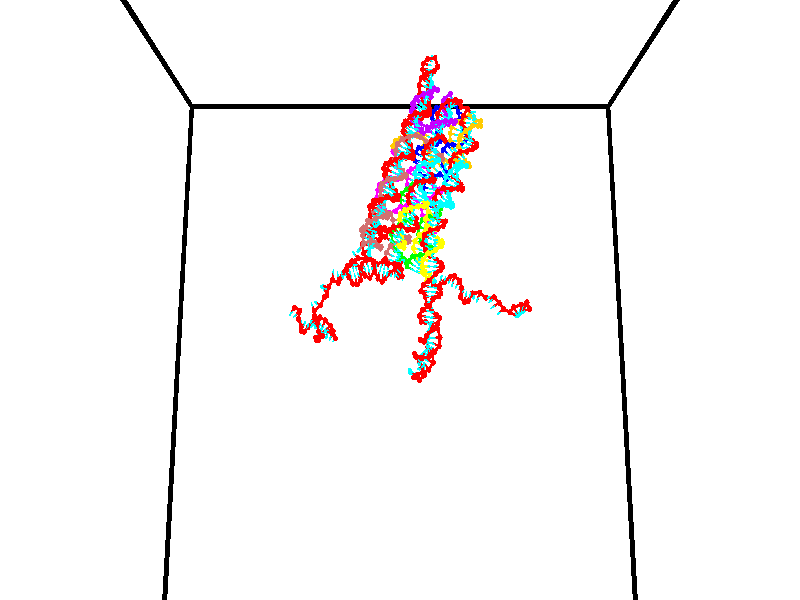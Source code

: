 // switches for output
#declare DRAW_BASES = 1; // possible values are 0, 1; only relevant for DNA ribbons
#declare DRAW_BASES_TYPE = 3; // possible values are 1, 2, 3; only relevant for DNA ribbons
#declare DRAW_FOG = 0; // set to 1 to enable fog

#include "colors.inc"

#include "transforms.inc"
background { rgb <1, 1, 1>}

#default {
   normal{
       ripples 0.25
       frequency 0.20
       turbulence 0.2
       lambda 5
   }
	finish {
		phong 0.1
		phong_size 40.
	}
}

// original window dimensions: 1024x640


// camera settings

camera {
	sky <0, 0.179814, -0.983701>
	up <0, 0.179814, -0.983701>
	right 1.6 * <1, 0, 0>
	location <35, 94.9851, 44.8844>
	look_at <35, 29.7336, 32.9568>
	direction <0, -65.2515, -11.9276>
	angle 67.0682
}


# declare cpy_camera_pos = <35, 94.9851, 44.8844>;
# if (DRAW_FOG = 1)
fog {
	fog_type 2
	up vnormalize(cpy_camera_pos)
	color rgbt<1,1,1,0.3>
	distance 1e-5
	fog_alt 3e-3
	fog_offset 56
}
# end


// LIGHTS

# declare lum = 6;
global_settings {
	ambient_light rgb lum * <0.05, 0.05, 0.05>
	max_trace_level 15
}# declare cpy_direct_light_amount = 0.25;
light_source
{	1000 * <-1, -1.16352, -0.803886>,
	rgb lum * cpy_direct_light_amount
	parallel
}

light_source
{	1000 * <1, 1.16352, 0.803886>,
	rgb lum * cpy_direct_light_amount
	parallel
}

// strand 0

// nucleotide -1

// particle -1
sphere {
	<24.356064, 34.948425, 34.554947> 0.250000
	pigment { color rgbt <1,0,0,0> }
	no_shadow
}
cylinder {
	<24.183434, 35.117538, 34.873692>,  <24.079855, 35.219006, 35.064938>, 0.100000
	pigment { color rgbt <1,0,0,0> }
	no_shadow
}
cylinder {
	<24.183434, 35.117538, 34.873692>,  <24.356064, 34.948425, 34.554947>, 0.100000
	pigment { color rgbt <1,0,0,0> }
	no_shadow
}

// particle -1
sphere {
	<24.183434, 35.117538, 34.873692> 0.100000
	pigment { color rgbt <1,0,0,0> }
	no_shadow
}
sphere {
	0, 1
	scale<0.080000,0.200000,0.300000>
	matrix <0.631678, -0.488993, 0.601556,
		0.643991, 0.762979, -0.056027,
		-0.431578, 0.422787, 0.796864,
		24.053961, 35.244373, 35.112751>
	pigment { color rgbt <0,1,1,0> }
	no_shadow
}
cylinder {
	<24.948345, 35.191467, 34.850578>,  <24.356064, 34.948425, 34.554947>, 0.130000
	pigment { color rgbt <1,0,0,0> }
	no_shadow
}

// nucleotide -1

// particle -1
sphere {
	<24.948345, 35.191467, 34.850578> 0.250000
	pigment { color rgbt <1,0,0,0> }
	no_shadow
}
cylinder {
	<24.645811, 35.066696, 35.080589>,  <24.464291, 34.991833, 35.218597>, 0.100000
	pigment { color rgbt <1,0,0,0> }
	no_shadow
}
cylinder {
	<24.645811, 35.066696, 35.080589>,  <24.948345, 35.191467, 34.850578>, 0.100000
	pigment { color rgbt <1,0,0,0> }
	no_shadow
}

// particle -1
sphere {
	<24.645811, 35.066696, 35.080589> 0.100000
	pigment { color rgbt <1,0,0,0> }
	no_shadow
}
sphere {
	0, 1
	scale<0.080000,0.200000,0.300000>
	matrix <0.649917, -0.458495, 0.606127,
		0.074583, 0.832158, 0.549501,
		-0.756337, -0.311923, 0.575029,
		24.418911, 34.973118, 35.253098>
	pigment { color rgbt <0,1,1,0> }
	no_shadow
}
cylinder {
	<24.870449, 35.490898, 35.616077>,  <24.948345, 35.191467, 34.850578>, 0.130000
	pigment { color rgbt <1,0,0,0> }
	no_shadow
}

// nucleotide -1

// particle -1
sphere {
	<24.870449, 35.490898, 35.616077> 0.250000
	pigment { color rgbt <1,0,0,0> }
	no_shadow
}
cylinder {
	<24.746664, 35.113033, 35.572536>,  <24.672392, 34.886314, 35.546410>, 0.100000
	pigment { color rgbt <1,0,0,0> }
	no_shadow
}
cylinder {
	<24.746664, 35.113033, 35.572536>,  <24.870449, 35.490898, 35.616077>, 0.100000
	pigment { color rgbt <1,0,0,0> }
	no_shadow
}

// particle -1
sphere {
	<24.746664, 35.113033, 35.572536> 0.100000
	pigment { color rgbt <1,0,0,0> }
	no_shadow
}
sphere {
	0, 1
	scale<0.080000,0.200000,0.300000>
	matrix <0.855508, -0.326561, 0.401824,
		-0.415135, 0.031223, 0.909224,
		-0.309464, -0.944660, -0.108855,
		24.653826, 34.829636, 35.539879>
	pigment { color rgbt <0,1,1,0> }
	no_shadow
}
cylinder {
	<25.087040, 35.107822, 36.215801>,  <24.870449, 35.490898, 35.616077>, 0.130000
	pigment { color rgbt <1,0,0,0> }
	no_shadow
}

// nucleotide -1

// particle -1
sphere {
	<25.087040, 35.107822, 36.215801> 0.250000
	pigment { color rgbt <1,0,0,0> }
	no_shadow
}
cylinder {
	<25.009333, 34.823559, 35.945328>,  <24.962708, 34.653000, 35.783043>, 0.100000
	pigment { color rgbt <1,0,0,0> }
	no_shadow
}
cylinder {
	<25.009333, 34.823559, 35.945328>,  <25.087040, 35.107822, 36.215801>, 0.100000
	pigment { color rgbt <1,0,0,0> }
	no_shadow
}

// particle -1
sphere {
	<25.009333, 34.823559, 35.945328> 0.100000
	pigment { color rgbt <1,0,0,0> }
	no_shadow
}
sphere {
	0, 1
	scale<0.080000,0.200000,0.300000>
	matrix <0.803886, -0.510372, 0.305432,
		-0.562163, -0.484238, 0.670438,
		-0.194271, -0.710658, -0.676184,
		24.951052, 34.610363, 35.742474>
	pigment { color rgbt <0,1,1,0> }
	no_shadow
}
cylinder {
	<25.020350, 34.504452, 36.508461>,  <25.087040, 35.107822, 36.215801>, 0.130000
	pigment { color rgbt <1,0,0,0> }
	no_shadow
}

// nucleotide -1

// particle -1
sphere {
	<25.020350, 34.504452, 36.508461> 0.250000
	pigment { color rgbt <1,0,0,0> }
	no_shadow
}
cylinder {
	<25.173019, 34.452839, 36.142365>,  <25.264622, 34.421871, 35.922707>, 0.100000
	pigment { color rgbt <1,0,0,0> }
	no_shadow
}
cylinder {
	<25.173019, 34.452839, 36.142365>,  <25.020350, 34.504452, 36.508461>, 0.100000
	pigment { color rgbt <1,0,0,0> }
	no_shadow
}

// particle -1
sphere {
	<25.173019, 34.452839, 36.142365> 0.100000
	pigment { color rgbt <1,0,0,0> }
	no_shadow
}
sphere {
	0, 1
	scale<0.080000,0.200000,0.300000>
	matrix <0.738207, -0.553323, 0.385855,
		-0.556220, -0.822910, -0.115924,
		0.381667, -0.129045, -0.915247,
		25.287521, 34.414127, 35.867790>
	pigment { color rgbt <0,1,1,0> }
	no_shadow
}
cylinder {
	<25.216467, 33.787903, 36.460430>,  <25.020350, 34.504452, 36.508461>, 0.130000
	pigment { color rgbt <1,0,0,0> }
	no_shadow
}

// nucleotide -1

// particle -1
sphere {
	<25.216467, 33.787903, 36.460430> 0.250000
	pigment { color rgbt <1,0,0,0> }
	no_shadow
}
cylinder {
	<25.443007, 33.993698, 36.202888>,  <25.578930, 34.117176, 36.048363>, 0.100000
	pigment { color rgbt <1,0,0,0> }
	no_shadow
}
cylinder {
	<25.443007, 33.993698, 36.202888>,  <25.216467, 33.787903, 36.460430>, 0.100000
	pigment { color rgbt <1,0,0,0> }
	no_shadow
}

// particle -1
sphere {
	<25.443007, 33.993698, 36.202888> 0.100000
	pigment { color rgbt <1,0,0,0> }
	no_shadow
}
sphere {
	0, 1
	scale<0.080000,0.200000,0.300000>
	matrix <0.811739, -0.483365, 0.327778,
		-0.142577, -0.708278, -0.691386,
		0.566349, 0.514491, -0.643854,
		25.612911, 34.148045, 36.009731>
	pigment { color rgbt <0,1,1,0> }
	no_shadow
}
cylinder {
	<25.524166, 33.297337, 36.001732>,  <25.216467, 33.787903, 36.460430>, 0.130000
	pigment { color rgbt <1,0,0,0> }
	no_shadow
}

// nucleotide -1

// particle -1
sphere {
	<25.524166, 33.297337, 36.001732> 0.250000
	pigment { color rgbt <1,0,0,0> }
	no_shadow
}
cylinder {
	<25.777727, 33.603596, 35.958012>,  <25.929865, 33.787354, 35.931782>, 0.100000
	pigment { color rgbt <1,0,0,0> }
	no_shadow
}
cylinder {
	<25.777727, 33.603596, 35.958012>,  <25.524166, 33.297337, 36.001732>, 0.100000
	pigment { color rgbt <1,0,0,0> }
	no_shadow
}

// particle -1
sphere {
	<25.777727, 33.603596, 35.958012> 0.100000
	pigment { color rgbt <1,0,0,0> }
	no_shadow
}
sphere {
	0, 1
	scale<0.080000,0.200000,0.300000>
	matrix <0.769233, -0.609482, 0.191867,
		0.080289, -0.205699, -0.975316,
		0.633904, 0.765650, -0.109296,
		25.967899, 33.833290, 35.925224>
	pigment { color rgbt <0,1,1,0> }
	no_shadow
}
cylinder {
	<25.994297, 33.270432, 35.446579>,  <25.524166, 33.297337, 36.001732>, 0.130000
	pigment { color rgbt <1,0,0,0> }
	no_shadow
}

// nucleotide -1

// particle -1
sphere {
	<25.994297, 33.270432, 35.446579> 0.250000
	pigment { color rgbt <1,0,0,0> }
	no_shadow
}
cylinder {
	<26.173323, 33.467381, 35.745178>,  <26.280737, 33.585548, 35.924339>, 0.100000
	pigment { color rgbt <1,0,0,0> }
	no_shadow
}
cylinder {
	<26.173323, 33.467381, 35.745178>,  <25.994297, 33.270432, 35.446579>, 0.100000
	pigment { color rgbt <1,0,0,0> }
	no_shadow
}

// particle -1
sphere {
	<26.173323, 33.467381, 35.745178> 0.100000
	pigment { color rgbt <1,0,0,0> }
	no_shadow
}
sphere {
	0, 1
	scale<0.080000,0.200000,0.300000>
	matrix <0.557466, -0.806338, 0.197612,
		0.699228, 0.327703, -0.635367,
		0.447562, 0.492371, 0.746498,
		26.307590, 33.615093, 35.969128>
	pigment { color rgbt <0,1,1,0> }
	no_shadow
}
cylinder {
	<26.711187, 33.321136, 35.117428>,  <25.994297, 33.270432, 35.446579>, 0.130000
	pigment { color rgbt <1,0,0,0> }
	no_shadow
}

// nucleotide -1

// particle -1
sphere {
	<26.711187, 33.321136, 35.117428> 0.250000
	pigment { color rgbt <1,0,0,0> }
	no_shadow
}
cylinder {
	<26.678226, 33.335167, 35.515820>,  <26.658449, 33.343586, 35.754856>, 0.100000
	pigment { color rgbt <1,0,0,0> }
	no_shadow
}
cylinder {
	<26.678226, 33.335167, 35.515820>,  <26.711187, 33.321136, 35.117428>, 0.100000
	pigment { color rgbt <1,0,0,0> }
	no_shadow
}

// particle -1
sphere {
	<26.678226, 33.335167, 35.515820> 0.100000
	pigment { color rgbt <1,0,0,0> }
	no_shadow
}
sphere {
	0, 1
	scale<0.080000,0.200000,0.300000>
	matrix <0.618449, -0.781873, 0.078706,
		0.781492, 0.622450, 0.042736,
		-0.082404, 0.035078, 0.995982,
		26.653505, 33.345692, 35.814613>
	pigment { color rgbt <0,1,1,0> }
	no_shadow
}
cylinder {
	<27.246279, 33.094917, 35.346481>,  <26.711187, 33.321136, 35.117428>, 0.130000
	pigment { color rgbt <1,0,0,0> }
	no_shadow
}

// nucleotide -1

// particle -1
sphere {
	<27.246279, 33.094917, 35.346481> 0.250000
	pigment { color rgbt <1,0,0,0> }
	no_shadow
}
cylinder {
	<27.067501, 33.046841, 35.701061>,  <26.960236, 33.017994, 35.913811>, 0.100000
	pigment { color rgbt <1,0,0,0> }
	no_shadow
}
cylinder {
	<27.067501, 33.046841, 35.701061>,  <27.246279, 33.094917, 35.346481>, 0.100000
	pigment { color rgbt <1,0,0,0> }
	no_shadow
}

// particle -1
sphere {
	<27.067501, 33.046841, 35.701061> 0.100000
	pigment { color rgbt <1,0,0,0> }
	no_shadow
}
sphere {
	0, 1
	scale<0.080000,0.200000,0.300000>
	matrix <0.506538, -0.850769, 0.140040,
		0.737333, 0.511611, 0.441127,
		-0.446943, -0.120192, 0.886451,
		26.933418, 33.010784, 35.966995>
	pigment { color rgbt <0,1,1,0> }
	no_shadow
}
cylinder {
	<27.809746, 33.106464, 35.835648>,  <27.246279, 33.094917, 35.346481>, 0.130000
	pigment { color rgbt <1,0,0,0> }
	no_shadow
}

// nucleotide -1

// particle -1
sphere {
	<27.809746, 33.106464, 35.835648> 0.250000
	pigment { color rgbt <1,0,0,0> }
	no_shadow
}
cylinder {
	<27.511452, 32.910610, 36.016373>,  <27.332476, 32.793098, 36.124805>, 0.100000
	pigment { color rgbt <1,0,0,0> }
	no_shadow
}
cylinder {
	<27.511452, 32.910610, 36.016373>,  <27.809746, 33.106464, 35.835648>, 0.100000
	pigment { color rgbt <1,0,0,0> }
	no_shadow
}

// particle -1
sphere {
	<27.511452, 32.910610, 36.016373> 0.100000
	pigment { color rgbt <1,0,0,0> }
	no_shadow
}
sphere {
	0, 1
	scale<0.080000,0.200000,0.300000>
	matrix <0.588662, -0.801835, 0.102650,
		0.312016, 0.342513, 0.886189,
		-0.745736, -0.489638, 0.451810,
		27.287731, 32.763718, 36.151917>
	pigment { color rgbt <0,1,1,0> }
	no_shadow
}
cylinder {
	<27.927439, 32.812969, 36.459568>,  <27.809746, 33.106464, 35.835648>, 0.130000
	pigment { color rgbt <1,0,0,0> }
	no_shadow
}

// nucleotide -1

// particle -1
sphere {
	<27.927439, 32.812969, 36.459568> 0.250000
	pigment { color rgbt <1,0,0,0> }
	no_shadow
}
cylinder {
	<27.637739, 32.558899, 36.352222>,  <27.463921, 32.406456, 36.287815>, 0.100000
	pigment { color rgbt <1,0,0,0> }
	no_shadow
}
cylinder {
	<27.637739, 32.558899, 36.352222>,  <27.927439, 32.812969, 36.459568>, 0.100000
	pigment { color rgbt <1,0,0,0> }
	no_shadow
}

// particle -1
sphere {
	<27.637739, 32.558899, 36.352222> 0.100000
	pigment { color rgbt <1,0,0,0> }
	no_shadow
}
sphere {
	0, 1
	scale<0.080000,0.200000,0.300000>
	matrix <0.526555, -0.760737, 0.379499,
		-0.445203, 0.133541, 0.885416,
		-0.724247, -0.635174, -0.268365,
		27.420465, 32.368347, 36.271713>
	pigment { color rgbt <0,1,1,0> }
	no_shadow
}
cylinder {
	<28.227596, 32.190914, 36.820118>,  <27.927439, 32.812969, 36.459568>, 0.130000
	pigment { color rgbt <1,0,0,0> }
	no_shadow
}

// nucleotide -1

// particle -1
sphere {
	<28.227596, 32.190914, 36.820118> 0.250000
	pigment { color rgbt <1,0,0,0> }
	no_shadow
}
cylinder {
	<28.094372, 31.815485, 36.856243>,  <28.014437, 31.590227, 36.877918>, 0.100000
	pigment { color rgbt <1,0,0,0> }
	no_shadow
}
cylinder {
	<28.094372, 31.815485, 36.856243>,  <28.227596, 32.190914, 36.820118>, 0.100000
	pigment { color rgbt <1,0,0,0> }
	no_shadow
}

// particle -1
sphere {
	<28.094372, 31.815485, 36.856243> 0.100000
	pigment { color rgbt <1,0,0,0> }
	no_shadow
}
sphere {
	0, 1
	scale<0.080000,0.200000,0.300000>
	matrix <-0.838319, 0.250912, -0.484010,
		0.431618, -0.236913, -0.870390,
		-0.333059, -0.938571, 0.090310,
		27.994453, 31.533915, 36.883335>
	pigment { color rgbt <0,1,1,0> }
	no_shadow
}
cylinder {
	<27.953445, 31.785593, 36.105553>,  <28.227596, 32.190914, 36.820118>, 0.130000
	pigment { color rgbt <1,0,0,0> }
	no_shadow
}

// nucleotide -1

// particle -1
sphere {
	<27.953445, 31.785593, 36.105553> 0.250000
	pigment { color rgbt <1,0,0,0> }
	no_shadow
}
cylinder {
	<27.770466, 31.753593, 36.459805>,  <27.660677, 31.734394, 36.672356>, 0.100000
	pigment { color rgbt <1,0,0,0> }
	no_shadow
}
cylinder {
	<27.770466, 31.753593, 36.459805>,  <27.953445, 31.785593, 36.105553>, 0.100000
	pigment { color rgbt <1,0,0,0> }
	no_shadow
}

// particle -1
sphere {
	<27.770466, 31.753593, 36.459805> 0.100000
	pigment { color rgbt <1,0,0,0> }
	no_shadow
}
sphere {
	0, 1
	scale<0.080000,0.200000,0.300000>
	matrix <-0.804352, 0.461877, -0.373748,
		-0.379153, -0.883329, -0.275631,
		-0.457450, -0.079997, 0.885629,
		27.633230, 31.729595, 36.725494>
	pigment { color rgbt <0,1,1,0> }
	no_shadow
}
cylinder {
	<27.203398, 31.568090, 36.061249>,  <27.953445, 31.785593, 36.105553>, 0.130000
	pigment { color rgbt <1,0,0,0> }
	no_shadow
}

// nucleotide -1

// particle -1
sphere {
	<27.203398, 31.568090, 36.061249> 0.250000
	pigment { color rgbt <1,0,0,0> }
	no_shadow
}
cylinder {
	<27.255150, 31.800974, 36.382320>,  <27.286201, 31.940704, 36.574963>, 0.100000
	pigment { color rgbt <1,0,0,0> }
	no_shadow
}
cylinder {
	<27.255150, 31.800974, 36.382320>,  <27.203398, 31.568090, 36.061249>, 0.100000
	pigment { color rgbt <1,0,0,0> }
	no_shadow
}

// particle -1
sphere {
	<27.255150, 31.800974, 36.382320> 0.100000
	pigment { color rgbt <1,0,0,0> }
	no_shadow
}
sphere {
	0, 1
	scale<0.080000,0.200000,0.300000>
	matrix <-0.684020, 0.638454, -0.352836,
		-0.717898, -0.503400, 0.480844,
		0.129379, 0.582207, 0.802680,
		27.293964, 31.975636, 36.623123>
	pigment { color rgbt <0,1,1,0> }
	no_shadow
}
cylinder {
	<26.476580, 31.765335, 36.329243>,  <27.203398, 31.568090, 36.061249>, 0.130000
	pigment { color rgbt <1,0,0,0> }
	no_shadow
}

// nucleotide -1

// particle -1
sphere {
	<26.476580, 31.765335, 36.329243> 0.250000
	pigment { color rgbt <1,0,0,0> }
	no_shadow
}
cylinder {
	<26.770378, 32.022999, 36.414635>,  <26.946657, 32.177597, 36.465870>, 0.100000
	pigment { color rgbt <1,0,0,0> }
	no_shadow
}
cylinder {
	<26.770378, 32.022999, 36.414635>,  <26.476580, 31.765335, 36.329243>, 0.100000
	pigment { color rgbt <1,0,0,0> }
	no_shadow
}

// particle -1
sphere {
	<26.770378, 32.022999, 36.414635> 0.100000
	pigment { color rgbt <1,0,0,0> }
	no_shadow
}
sphere {
	0, 1
	scale<0.080000,0.200000,0.300000>
	matrix <-0.610671, 0.764603, -0.206068,
		-0.295971, 0.020987, 0.954966,
		0.734495, 0.644160, 0.213484,
		26.990726, 32.216248, 36.478680>
	pigment { color rgbt <0,1,1,0> }
	no_shadow
}
cylinder {
	<26.176250, 32.330475, 36.763260>,  <26.476580, 31.765335, 36.329243>, 0.130000
	pigment { color rgbt <1,0,0,0> }
	no_shadow
}

// nucleotide -1

// particle -1
sphere {
	<26.176250, 32.330475, 36.763260> 0.250000
	pigment { color rgbt <1,0,0,0> }
	no_shadow
}
cylinder {
	<26.523180, 32.455864, 36.608608>,  <26.731339, 32.531097, 36.515816>, 0.100000
	pigment { color rgbt <1,0,0,0> }
	no_shadow
}
cylinder {
	<26.523180, 32.455864, 36.608608>,  <26.176250, 32.330475, 36.763260>, 0.100000
	pigment { color rgbt <1,0,0,0> }
	no_shadow
}

// particle -1
sphere {
	<26.523180, 32.455864, 36.608608> 0.100000
	pigment { color rgbt <1,0,0,0> }
	no_shadow
}
sphere {
	0, 1
	scale<0.080000,0.200000,0.300000>
	matrix <-0.416387, 0.882532, -0.218538,
		0.272710, 0.350532, 0.895967,
		0.867324, 0.313472, -0.386632,
		26.783377, 32.549904, 36.492619>
	pigment { color rgbt <0,1,1,0> }
	no_shadow
}
cylinder {
	<26.349396, 32.986053, 37.095013>,  <26.176250, 32.330475, 36.763260>, 0.130000
	pigment { color rgbt <1,0,0,0> }
	no_shadow
}

// nucleotide -1

// particle -1
sphere {
	<26.349396, 32.986053, 37.095013> 0.250000
	pigment { color rgbt <1,0,0,0> }
	no_shadow
}
cylinder {
	<26.561266, 32.997982, 36.755943>,  <26.688389, 33.005138, 36.552502>, 0.100000
	pigment { color rgbt <1,0,0,0> }
	no_shadow
}
cylinder {
	<26.561266, 32.997982, 36.755943>,  <26.349396, 32.986053, 37.095013>, 0.100000
	pigment { color rgbt <1,0,0,0> }
	no_shadow
}

// particle -1
sphere {
	<26.561266, 32.997982, 36.755943> 0.100000
	pigment { color rgbt <1,0,0,0> }
	no_shadow
}
sphere {
	0, 1
	scale<0.080000,0.200000,0.300000>
	matrix <-0.405680, 0.886569, -0.222303,
		0.744893, 0.461633, 0.481693,
		0.529677, 0.029821, -0.847675,
		26.720169, 33.006927, 36.501640>
	pigment { color rgbt <0,1,1,0> }
	no_shadow
}
cylinder {
	<26.668634, 33.637562, 37.157154>,  <26.349396, 32.986053, 37.095013>, 0.130000
	pigment { color rgbt <1,0,0,0> }
	no_shadow
}

// nucleotide -1

// particle -1
sphere {
	<26.668634, 33.637562, 37.157154> 0.250000
	pigment { color rgbt <1,0,0,0> }
	no_shadow
}
cylinder {
	<26.670994, 33.518085, 36.775421>,  <26.672409, 33.446400, 36.546383>, 0.100000
	pigment { color rgbt <1,0,0,0> }
	no_shadow
}
cylinder {
	<26.670994, 33.518085, 36.775421>,  <26.668634, 33.637562, 37.157154>, 0.100000
	pigment { color rgbt <1,0,0,0> }
	no_shadow
}

// particle -1
sphere {
	<26.670994, 33.518085, 36.775421> 0.100000
	pigment { color rgbt <1,0,0,0> }
	no_shadow
}
sphere {
	0, 1
	scale<0.080000,0.200000,0.300000>
	matrix <-0.363146, 0.888555, -0.280348,
		0.931714, 0.348216, -0.103228,
		0.005898, -0.298691, -0.954332,
		26.672764, 33.428478, 36.489120>
	pigment { color rgbt <0,1,1,0> }
	no_shadow
}
cylinder {
	<27.142878, 34.110767, 36.868443>,  <26.668634, 33.637562, 37.157154>, 0.130000
	pigment { color rgbt <1,0,0,0> }
	no_shadow
}

// nucleotide -1

// particle -1
sphere {
	<27.142878, 34.110767, 36.868443> 0.250000
	pigment { color rgbt <1,0,0,0> }
	no_shadow
}
cylinder {
	<26.876957, 33.956287, 36.612663>,  <26.717405, 33.863602, 36.459194>, 0.100000
	pigment { color rgbt <1,0,0,0> }
	no_shadow
}
cylinder {
	<26.876957, 33.956287, 36.612663>,  <27.142878, 34.110767, 36.868443>, 0.100000
	pigment { color rgbt <1,0,0,0> }
	no_shadow
}

// particle -1
sphere {
	<26.876957, 33.956287, 36.612663> 0.100000
	pigment { color rgbt <1,0,0,0> }
	no_shadow
}
sphere {
	0, 1
	scale<0.080000,0.200000,0.300000>
	matrix <-0.304620, 0.921743, -0.239992,
		0.682091, 0.035242, -0.730418,
		-0.664800, -0.386196, -0.639449,
		26.677517, 33.840427, 36.420830>
	pigment { color rgbt <0,1,1,0> }
	no_shadow
}
cylinder {
	<26.777277, 34.619251, 36.543026>,  <27.142878, 34.110767, 36.868443>, 0.130000
	pigment { color rgbt <1,0,0,0> }
	no_shadow
}

// nucleotide -1

// particle -1
sphere {
	<26.777277, 34.619251, 36.543026> 0.250000
	pigment { color rgbt <1,0,0,0> }
	no_shadow
}
cylinder {
	<26.672604, 34.327824, 36.289818>,  <26.609798, 34.152969, 36.137894>, 0.100000
	pigment { color rgbt <1,0,0,0> }
	no_shadow
}
cylinder {
	<26.672604, 34.327824, 36.289818>,  <26.777277, 34.619251, 36.543026>, 0.100000
	pigment { color rgbt <1,0,0,0> }
	no_shadow
}

// particle -1
sphere {
	<26.672604, 34.327824, 36.289818> 0.100000
	pigment { color rgbt <1,0,0,0> }
	no_shadow
}
sphere {
	0, 1
	scale<0.080000,0.200000,0.300000>
	matrix <-0.474173, 0.668313, -0.573165,
		0.840643, 0.150172, -0.520353,
		-0.261685, -0.728565, -0.633020,
		26.594097, 34.109253, 36.099911>
	pigment { color rgbt <0,1,1,0> }
	no_shadow
}
cylinder {
	<26.680485, 34.888741, 35.865437>,  <26.777277, 34.619251, 36.543026>, 0.130000
	pigment { color rgbt <1,0,0,0> }
	no_shadow
}

// nucleotide -1

// particle -1
sphere {
	<26.680485, 34.888741, 35.865437> 0.250000
	pigment { color rgbt <1,0,0,0> }
	no_shadow
}
cylinder {
	<26.471411, 34.548092, 35.849712>,  <26.345966, 34.343704, 35.840279>, 0.100000
	pigment { color rgbt <1,0,0,0> }
	no_shadow
}
cylinder {
	<26.471411, 34.548092, 35.849712>,  <26.680485, 34.888741, 35.865437>, 0.100000
	pigment { color rgbt <1,0,0,0> }
	no_shadow
}

// particle -1
sphere {
	<26.471411, 34.548092, 35.849712> 0.100000
	pigment { color rgbt <1,0,0,0> }
	no_shadow
}
sphere {
	0, 1
	scale<0.080000,0.200000,0.300000>
	matrix <-0.781438, 0.497029, -0.377250,
		0.340812, -0.166464, -0.925277,
		-0.522687, -0.851618, -0.039312,
		26.314604, 34.292606, 35.837917>
	pigment { color rgbt <0,1,1,0> }
	no_shadow
}
cylinder {
	<26.389965, 34.899040, 35.234825>,  <26.680485, 34.888741, 35.865437>, 0.130000
	pigment { color rgbt <1,0,0,0> }
	no_shadow
}

// nucleotide -1

// particle -1
sphere {
	<26.389965, 34.899040, 35.234825> 0.250000
	pigment { color rgbt <1,0,0,0> }
	no_shadow
}
cylinder {
	<26.163670, 34.668533, 35.470741>,  <26.027893, 34.530228, 35.612293>, 0.100000
	pigment { color rgbt <1,0,0,0> }
	no_shadow
}
cylinder {
	<26.163670, 34.668533, 35.470741>,  <26.389965, 34.899040, 35.234825>, 0.100000
	pigment { color rgbt <1,0,0,0> }
	no_shadow
}

// particle -1
sphere {
	<26.163670, 34.668533, 35.470741> 0.100000
	pigment { color rgbt <1,0,0,0> }
	no_shadow
}
sphere {
	0, 1
	scale<0.080000,0.200000,0.300000>
	matrix <-0.820177, 0.467109, -0.330331,
		-0.085139, -0.670616, -0.736902,
		-0.565739, -0.576266, 0.589794,
		25.993948, 34.495655, 35.647678>
	pigment { color rgbt <0,1,1,0> }
	no_shadow
}
cylinder {
	<26.261177, 34.329052, 34.743069>,  <26.389965, 34.899040, 35.234825>, 0.130000
	pigment { color rgbt <1,0,0,0> }
	no_shadow
}

// nucleotide -1

// particle -1
sphere {
	<26.261177, 34.329052, 34.743069> 0.250000
	pigment { color rgbt <1,0,0,0> }
	no_shadow
}
cylinder {
	<26.152725, 34.596233, 34.465847>,  <26.087654, 34.756542, 34.299515>, 0.100000
	pigment { color rgbt <1,0,0,0> }
	no_shadow
}
cylinder {
	<26.152725, 34.596233, 34.465847>,  <26.261177, 34.329052, 34.743069>, 0.100000
	pigment { color rgbt <1,0,0,0> }
	no_shadow
}

// particle -1
sphere {
	<26.152725, 34.596233, 34.465847> 0.100000
	pigment { color rgbt <1,0,0,0> }
	no_shadow
}
sphere {
	0, 1
	scale<0.080000,0.200000,0.300000>
	matrix <0.954028, 0.090925, -0.285592,
		-0.127746, -0.738627, -0.661899,
		-0.271129, 0.667954, -0.693056,
		26.071386, 34.796619, 34.257931>
	pigment { color rgbt <0,1,1,0> }
	no_shadow
}
cylinder {
	<26.856005, 34.245716, 34.253220>,  <26.261177, 34.329052, 34.743069>, 0.130000
	pigment { color rgbt <1,0,0,0> }
	no_shadow
}

// nucleotide -1

// particle -1
sphere {
	<26.856005, 34.245716, 34.253220> 0.250000
	pigment { color rgbt <1,0,0,0> }
	no_shadow
}
cylinder {
	<26.651730, 34.581444, 34.178665>,  <26.529163, 34.782879, 34.133934>, 0.100000
	pigment { color rgbt <1,0,0,0> }
	no_shadow
}
cylinder {
	<26.651730, 34.581444, 34.178665>,  <26.856005, 34.245716, 34.253220>, 0.100000
	pigment { color rgbt <1,0,0,0> }
	no_shadow
}

// particle -1
sphere {
	<26.651730, 34.581444, 34.178665> 0.100000
	pigment { color rgbt <1,0,0,0> }
	no_shadow
}
sphere {
	0, 1
	scale<0.080000,0.200000,0.300000>
	matrix <0.810857, 0.398108, -0.428977,
		-0.285846, -0.370207, -0.883877,
		-0.510689, 0.839319, -0.186387,
		26.498524, 34.833241, 34.122749>
	pigment { color rgbt <0,1,1,0> }
	no_shadow
}
cylinder {
	<27.300507, 34.414623, 33.558239>,  <26.856005, 34.245716, 34.253220>, 0.130000
	pigment { color rgbt <1,0,0,0> }
	no_shadow
}

// nucleotide -1

// particle -1
sphere {
	<27.300507, 34.414623, 33.558239> 0.250000
	pigment { color rgbt <1,0,0,0> }
	no_shadow
}
cylinder {
	<27.438395, 34.536484, 33.203079>,  <27.521128, 34.609600, 32.989983>, 0.100000
	pigment { color rgbt <1,0,0,0> }
	no_shadow
}
cylinder {
	<27.438395, 34.536484, 33.203079>,  <27.300507, 34.414623, 33.558239>, 0.100000
	pigment { color rgbt <1,0,0,0> }
	no_shadow
}

// particle -1
sphere {
	<27.438395, 34.536484, 33.203079> 0.100000
	pigment { color rgbt <1,0,0,0> }
	no_shadow
}
sphere {
	0, 1
	scale<0.080000,0.200000,0.300000>
	matrix <-0.432085, 0.891207, 0.138032,
		0.833349, 0.336064, 0.438851,
		0.344719, 0.304650, -0.887895,
		27.541811, 34.627880, 32.936710>
	pigment { color rgbt <0,1,1,0> }
	no_shadow
}
cylinder {
	<27.624729, 35.157978, 33.553196>,  <27.300507, 34.414623, 33.558239>, 0.130000
	pigment { color rgbt <1,0,0,0> }
	no_shadow
}

// nucleotide -1

// particle -1
sphere {
	<27.624729, 35.157978, 33.553196> 0.250000
	pigment { color rgbt <1,0,0,0> }
	no_shadow
}
cylinder {
	<27.460695, 35.045593, 33.206120>,  <27.362274, 34.978161, 32.997875>, 0.100000
	pigment { color rgbt <1,0,0,0> }
	no_shadow
}
cylinder {
	<27.460695, 35.045593, 33.206120>,  <27.624729, 35.157978, 33.553196>, 0.100000
	pigment { color rgbt <1,0,0,0> }
	no_shadow
}

// particle -1
sphere {
	<27.460695, 35.045593, 33.206120> 0.100000
	pigment { color rgbt <1,0,0,0> }
	no_shadow
}
sphere {
	0, 1
	scale<0.080000,0.200000,0.300000>
	matrix <-0.471637, 0.879616, -0.061921,
		0.780632, 0.383842, -0.493232,
		-0.410087, -0.280964, -0.867691,
		27.337669, 34.961304, 32.945812>
	pigment { color rgbt <0,1,1,0> }
	no_shadow
}
cylinder {
	<27.842888, 35.510849, 32.893681>,  <27.624729, 35.157978, 33.553196>, 0.130000
	pigment { color rgbt <1,0,0,0> }
	no_shadow
}

// nucleotide -1

// particle -1
sphere {
	<27.842888, 35.510849, 32.893681> 0.250000
	pigment { color rgbt <1,0,0,0> }
	no_shadow
}
cylinder {
	<27.472443, 35.367638, 32.846130>,  <27.250175, 35.281712, 32.817600>, 0.100000
	pigment { color rgbt <1,0,0,0> }
	no_shadow
}
cylinder {
	<27.472443, 35.367638, 32.846130>,  <27.842888, 35.510849, 32.893681>, 0.100000
	pigment { color rgbt <1,0,0,0> }
	no_shadow
}

// particle -1
sphere {
	<27.472443, 35.367638, 32.846130> 0.100000
	pigment { color rgbt <1,0,0,0> }
	no_shadow
}
sphere {
	0, 1
	scale<0.080000,0.200000,0.300000>
	matrix <-0.331449, 0.922711, -0.196839,
		0.180162, -0.142893, -0.973203,
		-0.926112, -0.358030, -0.118876,
		27.194609, 35.260227, 32.810467>
	pigment { color rgbt <0,1,1,0> }
	no_shadow
}
cylinder {
	<28.209499, 35.399567, 32.270939>,  <27.842888, 35.510849, 32.893681>, 0.130000
	pigment { color rgbt <1,0,0,0> }
	no_shadow
}

// nucleotide -1

// particle -1
sphere {
	<28.209499, 35.399567, 32.270939> 0.250000
	pigment { color rgbt <1,0,0,0> }
	no_shadow
}
cylinder {
	<28.212273, 35.275551, 31.890661>,  <28.213936, 35.201141, 31.662493>, 0.100000
	pigment { color rgbt <1,0,0,0> }
	no_shadow
}
cylinder {
	<28.212273, 35.275551, 31.890661>,  <28.209499, 35.399567, 32.270939>, 0.100000
	pigment { color rgbt <1,0,0,0> }
	no_shadow
}

// particle -1
sphere {
	<28.212273, 35.275551, 31.890661> 0.100000
	pigment { color rgbt <1,0,0,0> }
	no_shadow
}
sphere {
	0, 1
	scale<0.080000,0.200000,0.300000>
	matrix <0.864881, -0.475348, 0.161326,
		-0.501929, -0.823359, 0.264852,
		0.006933, -0.310039, -0.950698,
		28.214352, 35.182541, 31.605452>
	pigment { color rgbt <0,1,1,0> }
	no_shadow
}
cylinder {
	<28.734348, 34.852768, 32.420918>,  <28.209499, 35.399567, 32.270939>, 0.130000
	pigment { color rgbt <1,0,0,0> }
	no_shadow
}

// nucleotide -1

// particle -1
sphere {
	<28.734348, 34.852768, 32.420918> 0.250000
	pigment { color rgbt <1,0,0,0> }
	no_shadow
}
cylinder {
	<28.695992, 34.912685, 32.027294>,  <28.672977, 34.948635, 31.791121>, 0.100000
	pigment { color rgbt <1,0,0,0> }
	no_shadow
}
cylinder {
	<28.695992, 34.912685, 32.027294>,  <28.734348, 34.852768, 32.420918>, 0.100000
	pigment { color rgbt <1,0,0,0> }
	no_shadow
}

// particle -1
sphere {
	<28.695992, 34.912685, 32.027294> 0.100000
	pigment { color rgbt <1,0,0,0> }
	no_shadow
}
sphere {
	0, 1
	scale<0.080000,0.200000,0.300000>
	matrix <0.953172, -0.271053, -0.134141,
		-0.286825, -0.950837, -0.116788,
		-0.095891, 0.149794, -0.984056,
		28.667225, 34.957623, 31.732077>
	pigment { color rgbt <0,1,1,0> }
	no_shadow
}
cylinder {
	<28.852318, 34.194534, 31.891806>,  <28.734348, 34.852768, 32.420918>, 0.130000
	pigment { color rgbt <1,0,0,0> }
	no_shadow
}

// nucleotide -1

// particle -1
sphere {
	<28.852318, 34.194534, 31.891806> 0.250000
	pigment { color rgbt <1,0,0,0> }
	no_shadow
}
cylinder {
	<28.957298, 34.553009, 31.748716>,  <29.020287, 34.768093, 31.662863>, 0.100000
	pigment { color rgbt <1,0,0,0> }
	no_shadow
}
cylinder {
	<28.957298, 34.553009, 31.748716>,  <28.852318, 34.194534, 31.891806>, 0.100000
	pigment { color rgbt <1,0,0,0> }
	no_shadow
}

// particle -1
sphere {
	<28.957298, 34.553009, 31.748716> 0.100000
	pigment { color rgbt <1,0,0,0> }
	no_shadow
}
sphere {
	0, 1
	scale<0.080000,0.200000,0.300000>
	matrix <0.950296, -0.304401, -0.065399,
		-0.167501, -0.322780, -0.931534,
		0.262450, 0.896188, -0.357724,
		29.036034, 34.821865, 31.641399>
	pigment { color rgbt <0,1,1,0> }
	no_shadow
}
cylinder {
	<29.203409, 34.065830, 31.326040>,  <28.852318, 34.194534, 31.891806>, 0.130000
	pigment { color rgbt <1,0,0,0> }
	no_shadow
}

// nucleotide -1

// particle -1
sphere {
	<29.203409, 34.065830, 31.326040> 0.250000
	pigment { color rgbt <1,0,0,0> }
	no_shadow
}
cylinder {
	<29.318487, 34.420872, 31.469921>,  <29.387533, 34.633896, 31.556250>, 0.100000
	pigment { color rgbt <1,0,0,0> }
	no_shadow
}
cylinder {
	<29.318487, 34.420872, 31.469921>,  <29.203409, 34.065830, 31.326040>, 0.100000
	pigment { color rgbt <1,0,0,0> }
	no_shadow
}

// particle -1
sphere {
	<29.318487, 34.420872, 31.469921> 0.100000
	pigment { color rgbt <1,0,0,0> }
	no_shadow
}
sphere {
	0, 1
	scale<0.080000,0.200000,0.300000>
	matrix <0.955421, -0.239966, -0.172012,
		-0.066363, 0.393153, -0.917075,
		0.287693, 0.887608, 0.359701,
		29.404795, 34.687153, 31.577831>
	pigment { color rgbt <0,1,1,0> }
	no_shadow
}
cylinder {
	<29.575274, 34.343712, 30.811523>,  <29.203409, 34.065830, 31.326040>, 0.130000
	pigment { color rgbt <1,0,0,0> }
	no_shadow
}

// nucleotide -1

// particle -1
sphere {
	<29.575274, 34.343712, 30.811523> 0.250000
	pigment { color rgbt <1,0,0,0> }
	no_shadow
}
cylinder {
	<29.724033, 34.514111, 31.141426>,  <29.813290, 34.616348, 31.339367>, 0.100000
	pigment { color rgbt <1,0,0,0> }
	no_shadow
}
cylinder {
	<29.724033, 34.514111, 31.141426>,  <29.575274, 34.343712, 30.811523>, 0.100000
	pigment { color rgbt <1,0,0,0> }
	no_shadow
}

// particle -1
sphere {
	<29.724033, 34.514111, 31.141426> 0.100000
	pigment { color rgbt <1,0,0,0> }
	no_shadow
}
sphere {
	0, 1
	scale<0.080000,0.200000,0.300000>
	matrix <0.918174, -0.299517, -0.259320,
		0.136560, 0.853710, -0.502525,
		0.371898, 0.425992, 0.824756,
		29.835604, 34.641907, 31.388853>
	pigment { color rgbt <0,1,1,0> }
	no_shadow
}
cylinder {
	<30.072699, 34.836823, 30.521902>,  <29.575274, 34.343712, 30.811523>, 0.130000
	pigment { color rgbt <1,0,0,0> }
	no_shadow
}

// nucleotide -1

// particle -1
sphere {
	<30.072699, 34.836823, 30.521902> 0.250000
	pigment { color rgbt <1,0,0,0> }
	no_shadow
}
cylinder {
	<30.156252, 34.776165, 30.908346>,  <30.206385, 34.739773, 31.140213>, 0.100000
	pigment { color rgbt <1,0,0,0> }
	no_shadow
}
cylinder {
	<30.156252, 34.776165, 30.908346>,  <30.072699, 34.836823, 30.521902>, 0.100000
	pigment { color rgbt <1,0,0,0> }
	no_shadow
}

// particle -1
sphere {
	<30.156252, 34.776165, 30.908346> 0.100000
	pigment { color rgbt <1,0,0,0> }
	no_shadow
}
sphere {
	0, 1
	scale<0.080000,0.200000,0.300000>
	matrix <0.977707, 0.053973, -0.202918,
		-0.021373, 0.986961, 0.159534,
		0.208883, -0.151640, 0.966112,
		30.218916, 34.730675, 31.198179>
	pigment { color rgbt <0,1,1,0> }
	no_shadow
}
cylinder {
	<30.708050, 34.693203, 30.224506>,  <30.072699, 34.836823, 30.521902>, 0.130000
	pigment { color rgbt <1,0,0,0> }
	no_shadow
}

// nucleotide -1

// particle -1
sphere {
	<30.708050, 34.693203, 30.224506> 0.250000
	pigment { color rgbt <1,0,0,0> }
	no_shadow
}
cylinder {
	<30.473129, 34.965118, 30.048794>,  <30.332176, 35.128265, 29.943367>, 0.100000
	pigment { color rgbt <1,0,0,0> }
	no_shadow
}
cylinder {
	<30.473129, 34.965118, 30.048794>,  <30.708050, 34.693203, 30.224506>, 0.100000
	pigment { color rgbt <1,0,0,0> }
	no_shadow
}

// particle -1
sphere {
	<30.473129, 34.965118, 30.048794> 0.100000
	pigment { color rgbt <1,0,0,0> }
	no_shadow
}
sphere {
	0, 1
	scale<0.080000,0.200000,0.300000>
	matrix <-0.803368, -0.423651, 0.418474,
		0.098371, 0.598675, 0.794929,
		-0.587302, 0.679786, -0.439281,
		30.296938, 35.169056, 29.917009>
	pigment { color rgbt <0,1,1,0> }
	no_shadow
}
cylinder {
	<31.423586, 34.547276, 30.276339>,  <30.708050, 34.693203, 30.224506>, 0.130000
	pigment { color rgbt <1,0,0,0> }
	no_shadow
}

// nucleotide -1

// particle -1
sphere {
	<31.423586, 34.547276, 30.276339> 0.250000
	pigment { color rgbt <1,0,0,0> }
	no_shadow
}
cylinder {
	<31.591373, 34.580044, 30.637966>,  <31.692045, 34.599705, 30.854942>, 0.100000
	pigment { color rgbt <1,0,0,0> }
	no_shadow
}
cylinder {
	<31.591373, 34.580044, 30.637966>,  <31.423586, 34.547276, 30.276339>, 0.100000
	pigment { color rgbt <1,0,0,0> }
	no_shadow
}

// particle -1
sphere {
	<31.591373, 34.580044, 30.637966> 0.100000
	pigment { color rgbt <1,0,0,0> }
	no_shadow
}
sphere {
	0, 1
	scale<0.080000,0.200000,0.300000>
	matrix <-0.906871, 0.082148, 0.413324,
		-0.040409, -0.993248, 0.108748,
		0.419467, 0.081918, 0.904067,
		31.717213, 34.604618, 30.909185>
	pigment { color rgbt <0,1,1,0> }
	no_shadow
}
cylinder {
	<31.070343, 34.070568, 30.610043>,  <31.423586, 34.547276, 30.276339>, 0.130000
	pigment { color rgbt <1,0,0,0> }
	no_shadow
}

// nucleotide -1

// particle -1
sphere {
	<31.070343, 34.070568, 30.610043> 0.250000
	pigment { color rgbt <1,0,0,0> }
	no_shadow
}
cylinder {
	<31.225201, 34.332600, 30.869579>,  <31.318115, 34.489819, 31.025301>, 0.100000
	pigment { color rgbt <1,0,0,0> }
	no_shadow
}
cylinder {
	<31.225201, 34.332600, 30.869579>,  <31.070343, 34.070568, 30.610043>, 0.100000
	pigment { color rgbt <1,0,0,0> }
	no_shadow
}

// particle -1
sphere {
	<31.225201, 34.332600, 30.869579> 0.100000
	pigment { color rgbt <1,0,0,0> }
	no_shadow
}
sphere {
	0, 1
	scale<0.080000,0.200000,0.300000>
	matrix <-0.861037, 0.005186, 0.508517,
		0.329752, -0.755546, 0.566051,
		0.387143, 0.655075, 0.648842,
		31.341343, 34.529121, 31.064232>
	pigment { color rgbt <0,1,1,0> }
	no_shadow
}
cylinder {
	<30.984282, 33.787819, 31.322733>,  <31.070343, 34.070568, 30.610043>, 0.130000
	pigment { color rgbt <1,0,0,0> }
	no_shadow
}

// nucleotide -1

// particle -1
sphere {
	<30.984282, 33.787819, 31.322733> 0.250000
	pigment { color rgbt <1,0,0,0> }
	no_shadow
}
cylinder {
	<30.997261, 34.187599, 31.325438>,  <31.005049, 34.427467, 31.327061>, 0.100000
	pigment { color rgbt <1,0,0,0> }
	no_shadow
}
cylinder {
	<30.997261, 34.187599, 31.325438>,  <30.984282, 33.787819, 31.322733>, 0.100000
	pigment { color rgbt <1,0,0,0> }
	no_shadow
}

// particle -1
sphere {
	<30.997261, 34.187599, 31.325438> 0.100000
	pigment { color rgbt <1,0,0,0> }
	no_shadow
}
sphere {
	0, 1
	scale<0.080000,0.200000,0.300000>
	matrix <-0.851318, 0.024096, 0.524097,
		0.523646, -0.022761, 0.851632,
		0.032450, 0.999451, 0.006760,
		31.006996, 34.487434, 31.327465>
	pigment { color rgbt <0,1,1,0> }
	no_shadow
}
cylinder {
	<30.945036, 33.955868, 31.996262>,  <30.984282, 33.787819, 31.322733>, 0.130000
	pigment { color rgbt <1,0,0,0> }
	no_shadow
}

// nucleotide -1

// particle -1
sphere {
	<30.945036, 33.955868, 31.996262> 0.250000
	pigment { color rgbt <1,0,0,0> }
	no_shadow
}
cylinder {
	<30.820509, 34.269257, 31.781136>,  <30.745792, 34.457291, 31.652060>, 0.100000
	pigment { color rgbt <1,0,0,0> }
	no_shadow
}
cylinder {
	<30.820509, 34.269257, 31.781136>,  <30.945036, 33.955868, 31.996262>, 0.100000
	pigment { color rgbt <1,0,0,0> }
	no_shadow
}

// particle -1
sphere {
	<30.820509, 34.269257, 31.781136> 0.100000
	pigment { color rgbt <1,0,0,0> }
	no_shadow
}
sphere {
	0, 1
	scale<0.080000,0.200000,0.300000>
	matrix <-0.846188, 0.029015, 0.532093,
		0.432487, 0.620744, 0.653935,
		-0.311320, 0.783476, -0.537815,
		30.727114, 34.504299, 31.619791>
	pigment { color rgbt <0,1,1,0> }
	no_shadow
}
cylinder {
	<30.621737, 34.450230, 32.480999>,  <30.945036, 33.955868, 31.996262>, 0.130000
	pigment { color rgbt <1,0,0,0> }
	no_shadow
}

// nucleotide -1

// particle -1
sphere {
	<30.621737, 34.450230, 32.480999> 0.250000
	pigment { color rgbt <1,0,0,0> }
	no_shadow
}
cylinder {
	<30.512262, 34.579411, 32.118607>,  <30.446577, 34.656918, 31.901173>, 0.100000
	pigment { color rgbt <1,0,0,0> }
	no_shadow
}
cylinder {
	<30.512262, 34.579411, 32.118607>,  <30.621737, 34.450230, 32.480999>, 0.100000
	pigment { color rgbt <1,0,0,0> }
	no_shadow
}

// particle -1
sphere {
	<30.512262, 34.579411, 32.118607> 0.100000
	pigment { color rgbt <1,0,0,0> }
	no_shadow
}
sphere {
	0, 1
	scale<0.080000,0.200000,0.300000>
	matrix <-0.921730, 0.181043, 0.342982,
		0.274789, 0.928937, 0.248126,
		-0.273687, 0.322953, -0.905978,
		30.430157, 34.676296, 31.846813>
	pigment { color rgbt <0,1,1,0> }
	no_shadow
}
cylinder {
	<30.219160, 35.225471, 32.564335>,  <30.621737, 34.450230, 32.480999>, 0.130000
	pigment { color rgbt <1,0,0,0> }
	no_shadow
}

// nucleotide -1

// particle -1
sphere {
	<30.219160, 35.225471, 32.564335> 0.250000
	pigment { color rgbt <1,0,0,0> }
	no_shadow
}
cylinder {
	<30.110273, 35.056561, 32.218487>,  <30.044941, 34.955212, 32.010979>, 0.100000
	pigment { color rgbt <1,0,0,0> }
	no_shadow
}
cylinder {
	<30.110273, 35.056561, 32.218487>,  <30.219160, 35.225471, 32.564335>, 0.100000
	pigment { color rgbt <1,0,0,0> }
	no_shadow
}

// particle -1
sphere {
	<30.110273, 35.056561, 32.218487> 0.100000
	pigment { color rgbt <1,0,0,0> }
	no_shadow
}
sphere {
	0, 1
	scale<0.080000,0.200000,0.300000>
	matrix <-0.948342, 0.269884, 0.166765,
		0.162927, 0.865356, -0.473934,
		-0.272218, -0.422281, -0.864625,
		30.028608, 34.929874, 31.959099>
	pigment { color rgbt <0,1,1,0> }
	no_shadow
}
cylinder {
	<29.883303, 35.772579, 32.137630>,  <30.219160, 35.225471, 32.564335>, 0.130000
	pigment { color rgbt <1,0,0,0> }
	no_shadow
}

// nucleotide -1

// particle -1
sphere {
	<29.883303, 35.772579, 32.137630> 0.250000
	pigment { color rgbt <1,0,0,0> }
	no_shadow
}
cylinder {
	<29.748310, 35.416927, 32.013985>,  <29.667315, 35.203537, 31.939798>, 0.100000
	pigment { color rgbt <1,0,0,0> }
	no_shadow
}
cylinder {
	<29.748310, 35.416927, 32.013985>,  <29.883303, 35.772579, 32.137630>, 0.100000
	pigment { color rgbt <1,0,0,0> }
	no_shadow
}

// particle -1
sphere {
	<29.748310, 35.416927, 32.013985> 0.100000
	pigment { color rgbt <1,0,0,0> }
	no_shadow
}
sphere {
	0, 1
	scale<0.080000,0.200000,0.300000>
	matrix <-0.931682, 0.362398, -0.025220,
		0.134446, 0.279484, -0.950691,
		-0.337480, -0.889132, -0.309113,
		29.647066, 35.150188, 31.921251>
	pigment { color rgbt <0,1,1,0> }
	no_shadow
}
cylinder {
	<29.544485, 35.760288, 31.505459>,  <29.883303, 35.772579, 32.137630>, 0.130000
	pigment { color rgbt <1,0,0,0> }
	no_shadow
}

// nucleotide -1

// particle -1
sphere {
	<29.544485, 35.760288, 31.505459> 0.250000
	pigment { color rgbt <1,0,0,0> }
	no_shadow
}
cylinder {
	<29.381666, 35.498020, 31.759832>,  <29.283974, 35.340660, 31.912457>, 0.100000
	pigment { color rgbt <1,0,0,0> }
	no_shadow
}
cylinder {
	<29.381666, 35.498020, 31.759832>,  <29.544485, 35.760288, 31.505459>, 0.100000
	pigment { color rgbt <1,0,0,0> }
	no_shadow
}

// particle -1
sphere {
	<29.381666, 35.498020, 31.759832> 0.100000
	pigment { color rgbt <1,0,0,0> }
	no_shadow
}
sphere {
	0, 1
	scale<0.080000,0.200000,0.300000>
	matrix <-0.865377, 0.499617, -0.038790,
		-0.292290, -0.566111, -0.770769,
		-0.407049, -0.655668, 0.635933,
		29.259552, 35.301319, 31.950613>
	pigment { color rgbt <0,1,1,0> }
	no_shadow
}
cylinder {
	<29.996754, 36.133316, 31.168762>,  <29.544485, 35.760288, 31.505459>, 0.130000
	pigment { color rgbt <1,0,0,0> }
	no_shadow
}

// nucleotide -1

// particle -1
sphere {
	<29.996754, 36.133316, 31.168762> 0.250000
	pigment { color rgbt <1,0,0,0> }
	no_shadow
}
cylinder {
	<30.316542, 36.369663, 31.212080>,  <30.508415, 36.511471, 31.238071>, 0.100000
	pigment { color rgbt <1,0,0,0> }
	no_shadow
}
cylinder {
	<30.316542, 36.369663, 31.212080>,  <29.996754, 36.133316, 31.168762>, 0.100000
	pigment { color rgbt <1,0,0,0> }
	no_shadow
}

// particle -1
sphere {
	<30.316542, 36.369663, 31.212080> 0.100000
	pigment { color rgbt <1,0,0,0> }
	no_shadow
}
sphere {
	0, 1
	scale<0.080000,0.200000,0.300000>
	matrix <0.067597, -0.267625, 0.961149,
		0.596890, -0.761090, -0.253898,
		0.799470, 0.590863, 0.108296,
		30.556383, 36.546921, 31.244568>
	pigment { color rgbt <0,1,1,0> }
	no_shadow
}
cylinder {
	<30.448599, 35.637207, 30.834280>,  <29.996754, 36.133316, 31.168762>, 0.130000
	pigment { color rgbt <1,0,0,0> }
	no_shadow
}

// nucleotide -1

// particle -1
sphere {
	<30.448599, 35.637207, 30.834280> 0.250000
	pigment { color rgbt <1,0,0,0> }
	no_shadow
}
cylinder {
	<30.505638, 35.300678, 31.042833>,  <30.539862, 35.098763, 31.167965>, 0.100000
	pigment { color rgbt <1,0,0,0> }
	no_shadow
}
cylinder {
	<30.505638, 35.300678, 31.042833>,  <30.448599, 35.637207, 30.834280>, 0.100000
	pigment { color rgbt <1,0,0,0> }
	no_shadow
}

// particle -1
sphere {
	<30.505638, 35.300678, 31.042833> 0.100000
	pigment { color rgbt <1,0,0,0> }
	no_shadow
}
sphere {
	0, 1
	scale<0.080000,0.200000,0.300000>
	matrix <0.979245, 0.043265, -0.198011,
		0.144033, 0.538799, 0.830030,
		0.142600, -0.841323, 0.521384,
		30.548418, 35.048283, 31.199249>
	pigment { color rgbt <0,1,1,0> }
	no_shadow
}
cylinder {
	<31.026037, 35.801159, 31.352434>,  <30.448599, 35.637207, 30.834280>, 0.130000
	pigment { color rgbt <1,0,0,0> }
	no_shadow
}

// nucleotide -1

// particle -1
sphere {
	<31.026037, 35.801159, 31.352434> 0.250000
	pigment { color rgbt <1,0,0,0> }
	no_shadow
}
cylinder {
	<31.010248, 35.402092, 31.330124>,  <31.000774, 35.162651, 31.316738>, 0.100000
	pigment { color rgbt <1,0,0,0> }
	no_shadow
}
cylinder {
	<31.010248, 35.402092, 31.330124>,  <31.026037, 35.801159, 31.352434>, 0.100000
	pigment { color rgbt <1,0,0,0> }
	no_shadow
}

// particle -1
sphere {
	<31.010248, 35.402092, 31.330124> 0.100000
	pigment { color rgbt <1,0,0,0> }
	no_shadow
}
sphere {
	0, 1
	scale<0.080000,0.200000,0.300000>
	matrix <0.992723, -0.032800, -0.115863,
		0.113763, -0.059942, 0.991698,
		-0.039472, -0.997663, -0.055774,
		30.998407, 35.102795, 31.313391>
	pigment { color rgbt <0,1,1,0> }
	no_shadow
}
cylinder {
	<31.484491, 35.416393, 31.938238>,  <31.026037, 35.801159, 31.352434>, 0.130000
	pigment { color rgbt <1,0,0,0> }
	no_shadow
}

// nucleotide -1

// particle -1
sphere {
	<31.484491, 35.416393, 31.938238> 0.250000
	pigment { color rgbt <1,0,0,0> }
	no_shadow
}
cylinder {
	<31.479654, 35.171223, 31.622219>,  <31.476751, 35.024120, 31.432608>, 0.100000
	pigment { color rgbt <1,0,0,0> }
	no_shadow
}
cylinder {
	<31.479654, 35.171223, 31.622219>,  <31.484491, 35.416393, 31.938238>, 0.100000
	pigment { color rgbt <1,0,0,0> }
	no_shadow
}

// particle -1
sphere {
	<31.479654, 35.171223, 31.622219> 0.100000
	pigment { color rgbt <1,0,0,0> }
	no_shadow
}
sphere {
	0, 1
	scale<0.080000,0.200000,0.300000>
	matrix <0.997933, 0.042472, -0.048224,
		0.063113, -0.788996, 0.611149,
		-0.012092, -0.612929, -0.790045,
		31.476027, 34.987343, 31.385206>
	pigment { color rgbt <0,1,1,0> }
	no_shadow
}
cylinder {
	<31.929298, 34.771576, 31.976320>,  <31.484491, 35.416393, 31.938238>, 0.130000
	pigment { color rgbt <1,0,0,0> }
	no_shadow
}

// nucleotide -1

// particle -1
sphere {
	<31.929298, 34.771576, 31.976320> 0.250000
	pigment { color rgbt <1,0,0,0> }
	no_shadow
}
cylinder {
	<31.872129, 34.930580, 31.613760>,  <31.837828, 35.025982, 31.396225>, 0.100000
	pigment { color rgbt <1,0,0,0> }
	no_shadow
}
cylinder {
	<31.872129, 34.930580, 31.613760>,  <31.929298, 34.771576, 31.976320>, 0.100000
	pigment { color rgbt <1,0,0,0> }
	no_shadow
}

// particle -1
sphere {
	<31.872129, 34.930580, 31.613760> 0.100000
	pigment { color rgbt <1,0,0,0> }
	no_shadow
}
sphere {
	0, 1
	scale<0.080000,0.200000,0.300000>
	matrix <0.978159, -0.082915, -0.190600,
		-0.150920, -0.913844, -0.376979,
		-0.142922, 0.397511, -0.906399,
		31.829252, 35.049835, 31.341841>
	pigment { color rgbt <0,1,1,0> }
	no_shadow
}
cylinder {
	<32.342964, 34.460224, 31.401609>,  <31.929298, 34.771576, 31.976320>, 0.130000
	pigment { color rgbt <1,0,0,0> }
	no_shadow
}

// nucleotide -1

// particle -1
sphere {
	<32.342964, 34.460224, 31.401609> 0.250000
	pigment { color rgbt <1,0,0,0> }
	no_shadow
}
cylinder {
	<32.286041, 34.841263, 31.294052>,  <32.251888, 35.069885, 31.229517>, 0.100000
	pigment { color rgbt <1,0,0,0> }
	no_shadow
}
cylinder {
	<32.286041, 34.841263, 31.294052>,  <32.342964, 34.460224, 31.401609>, 0.100000
	pigment { color rgbt <1,0,0,0> }
	no_shadow
}

// particle -1
sphere {
	<32.286041, 34.841263, 31.294052> 0.100000
	pigment { color rgbt <1,0,0,0> }
	no_shadow
}
sphere {
	0, 1
	scale<0.080000,0.200000,0.300000>
	matrix <0.983958, 0.106623, -0.143031,
		-0.107581, -0.284935, -0.952491,
		-0.142312, 0.952598, -0.268894,
		32.243347, 35.127041, 31.213385>
	pigment { color rgbt <0,1,1,0> }
	no_shadow
}
cylinder {
	<32.643116, 34.640854, 30.756289>,  <32.342964, 34.460224, 31.401609>, 0.130000
	pigment { color rgbt <1,0,0,0> }
	no_shadow
}

// nucleotide -1

// particle -1
sphere {
	<32.643116, 34.640854, 30.756289> 0.250000
	pigment { color rgbt <1,0,0,0> }
	no_shadow
}
cylinder {
	<32.631260, 34.989834, 30.951408>,  <32.624146, 35.199223, 31.068481>, 0.100000
	pigment { color rgbt <1,0,0,0> }
	no_shadow
}
cylinder {
	<32.631260, 34.989834, 30.951408>,  <32.643116, 34.640854, 30.756289>, 0.100000
	pigment { color rgbt <1,0,0,0> }
	no_shadow
}

// particle -1
sphere {
	<32.631260, 34.989834, 30.951408> 0.100000
	pigment { color rgbt <1,0,0,0> }
	no_shadow
}
sphere {
	0, 1
	scale<0.080000,0.200000,0.300000>
	matrix <0.999208, 0.012889, 0.037658,
		0.026567, 0.488532, -0.872142,
		-0.029638, 0.872451, 0.487802,
		32.622368, 35.251568, 31.097750>
	pigment { color rgbt <0,1,1,0> }
	no_shadow
}
cylinder {
	<33.297066, 34.971912, 30.553226>,  <32.643116, 34.640854, 30.756289>, 0.130000
	pigment { color rgbt <1,0,0,0> }
	no_shadow
}

// nucleotide -1

// particle -1
sphere {
	<33.297066, 34.971912, 30.553226> 0.250000
	pigment { color rgbt <1,0,0,0> }
	no_shadow
}
cylinder {
	<33.177773, 35.162643, 30.883968>,  <33.106197, 35.277081, 31.082415>, 0.100000
	pigment { color rgbt <1,0,0,0> }
	no_shadow
}
cylinder {
	<33.177773, 35.162643, 30.883968>,  <33.297066, 34.971912, 30.553226>, 0.100000
	pigment { color rgbt <1,0,0,0> }
	no_shadow
}

// particle -1
sphere {
	<33.177773, 35.162643, 30.883968> 0.100000
	pigment { color rgbt <1,0,0,0> }
	no_shadow
}
sphere {
	0, 1
	scale<0.080000,0.200000,0.300000>
	matrix <0.952295, 0.089904, 0.291636,
		0.064722, 0.874388, -0.480892,
		-0.298237, 0.476826, 0.826856,
		33.088303, 35.305691, 31.132025>
	pigment { color rgbt <0,1,1,0> }
	no_shadow
}
cylinder {
	<33.514633, 35.733315, 30.556063>,  <33.297066, 34.971912, 30.553226>, 0.130000
	pigment { color rgbt <1,0,0,0> }
	no_shadow
}

// nucleotide -1

// particle -1
sphere {
	<33.514633, 35.733315, 30.556063> 0.250000
	pigment { color rgbt <1,0,0,0> }
	no_shadow
}
cylinder {
	<33.460308, 35.587601, 30.924595>,  <33.427711, 35.500172, 31.145714>, 0.100000
	pigment { color rgbt <1,0,0,0> }
	no_shadow
}
cylinder {
	<33.460308, 35.587601, 30.924595>,  <33.514633, 35.733315, 30.556063>, 0.100000
	pigment { color rgbt <1,0,0,0> }
	no_shadow
}

// particle -1
sphere {
	<33.460308, 35.587601, 30.924595> 0.100000
	pigment { color rgbt <1,0,0,0> }
	no_shadow
}
sphere {
	0, 1
	scale<0.080000,0.200000,0.300000>
	matrix <0.983943, 0.059102, 0.168415,
		-0.115803, 0.929411, 0.350407,
		-0.135817, -0.364283, 0.921331,
		33.419563, 35.478317, 31.200994>
	pigment { color rgbt <0,1,1,0> }
	no_shadow
}
cylinder {
	<33.792614, 36.211250, 31.065016>,  <33.514633, 35.733315, 30.556063>, 0.130000
	pigment { color rgbt <1,0,0,0> }
	no_shadow
}

// nucleotide -1

// particle -1
sphere {
	<33.792614, 36.211250, 31.065016> 0.250000
	pigment { color rgbt <1,0,0,0> }
	no_shadow
}
cylinder {
	<33.807320, 35.830524, 31.186796>,  <33.816143, 35.602089, 31.259865>, 0.100000
	pigment { color rgbt <1,0,0,0> }
	no_shadow
}
cylinder {
	<33.807320, 35.830524, 31.186796>,  <33.792614, 36.211250, 31.065016>, 0.100000
	pigment { color rgbt <1,0,0,0> }
	no_shadow
}

// particle -1
sphere {
	<33.807320, 35.830524, 31.186796> 0.100000
	pigment { color rgbt <1,0,0,0> }
	no_shadow
}
sphere {
	0, 1
	scale<0.080000,0.200000,0.300000>
	matrix <0.961653, 0.116556, 0.248270,
		-0.271793, 0.283648, 0.919604,
		0.036764, -0.951819, 0.304450,
		33.818348, 35.544979, 31.278131>
	pigment { color rgbt <0,1,1,0> }
	no_shadow
}
cylinder {
	<34.425030, 35.896412, 30.996189>,  <33.792614, 36.211250, 31.065016>, 0.130000
	pigment { color rgbt <1,0,0,0> }
	no_shadow
}

// nucleotide -1

// particle -1
sphere {
	<34.425030, 35.896412, 30.996189> 0.250000
	pigment { color rgbt <1,0,0,0> }
	no_shadow
}
cylinder {
	<34.774036, 35.722961, 30.906136>,  <34.983440, 35.618893, 30.852104>, 0.100000
	pigment { color rgbt <1,0,0,0> }
	no_shadow
}
cylinder {
	<34.774036, 35.722961, 30.906136>,  <34.425030, 35.896412, 30.996189>, 0.100000
	pigment { color rgbt <1,0,0,0> }
	no_shadow
}

// particle -1
sphere {
	<34.774036, 35.722961, 30.906136> 0.100000
	pigment { color rgbt <1,0,0,0> }
	no_shadow
}
sphere {
	0, 1
	scale<0.080000,0.200000,0.300000>
	matrix <0.347678, 0.874782, -0.337455,
		0.343271, 0.216162, 0.914024,
		0.872516, -0.433625, -0.225133,
		35.035789, 35.592873, 30.838596>
	pigment { color rgbt <0,1,1,0> }
	no_shadow
}
cylinder {
	<34.961380, 36.272369, 31.291302>,  <34.425030, 35.896412, 30.996189>, 0.130000
	pigment { color rgbt <1,0,0,0> }
	no_shadow
}

// nucleotide -1

// particle -1
sphere {
	<34.961380, 36.272369, 31.291302> 0.250000
	pigment { color rgbt <1,0,0,0> }
	no_shadow
}
cylinder {
	<35.144436, 36.068619, 30.999794>,  <35.254269, 35.946369, 30.824890>, 0.100000
	pigment { color rgbt <1,0,0,0> }
	no_shadow
}
cylinder {
	<35.144436, 36.068619, 30.999794>,  <34.961380, 36.272369, 31.291302>, 0.100000
	pigment { color rgbt <1,0,0,0> }
	no_shadow
}

// particle -1
sphere {
	<35.144436, 36.068619, 30.999794> 0.100000
	pigment { color rgbt <1,0,0,0> }
	no_shadow
}
sphere {
	0, 1
	scale<0.080000,0.200000,0.300000>
	matrix <0.340703, 0.857535, -0.385428,
		0.821271, -0.071907, 0.565988,
		0.457640, -0.509375, -0.728768,
		35.281727, 35.915806, 30.781164>
	pigment { color rgbt <0,1,1,0> }
	no_shadow
}
cylinder {
	<34.666420, 36.797024, 31.550816>,  <34.961380, 36.272369, 31.291302>, 0.130000
	pigment { color rgbt <1,0,0,0> }
	no_shadow
}

// nucleotide -1

// particle -1
sphere {
	<34.666420, 36.797024, 31.550816> 0.250000
	pigment { color rgbt <1,0,0,0> }
	no_shadow
}
cylinder {
	<34.805878, 37.078232, 31.798756>,  <34.889553, 37.246956, 31.947519>, 0.100000
	pigment { color rgbt <1,0,0,0> }
	no_shadow
}
cylinder {
	<34.805878, 37.078232, 31.798756>,  <34.666420, 36.797024, 31.550816>, 0.100000
	pigment { color rgbt <1,0,0,0> }
	no_shadow
}

// particle -1
sphere {
	<34.805878, 37.078232, 31.798756> 0.100000
	pigment { color rgbt <1,0,0,0> }
	no_shadow
}
sphere {
	0, 1
	scale<0.080000,0.200000,0.300000>
	matrix <-0.706220, -0.237754, 0.666879,
		0.616198, -0.670254, 0.413593,
		0.348645, 0.703017, 0.619850,
		34.910473, 37.289139, 31.984711>
	pigment { color rgbt <0,1,1,0> }
	no_shadow
}
cylinder {
	<34.884769, 36.489567, 32.260086>,  <34.666420, 36.797024, 31.550816>, 0.130000
	pigment { color rgbt <1,0,0,0> }
	no_shadow
}

// nucleotide -1

// particle -1
sphere {
	<34.884769, 36.489567, 32.260086> 0.250000
	pigment { color rgbt <1,0,0,0> }
	no_shadow
}
cylinder {
	<34.791382, 36.877487, 32.288315>,  <34.735352, 37.110241, 32.305252>, 0.100000
	pigment { color rgbt <1,0,0,0> }
	no_shadow
}
cylinder {
	<34.791382, 36.877487, 32.288315>,  <34.884769, 36.489567, 32.260086>, 0.100000
	pigment { color rgbt <1,0,0,0> }
	no_shadow
}

// particle -1
sphere {
	<34.791382, 36.877487, 32.288315> 0.100000
	pigment { color rgbt <1,0,0,0> }
	no_shadow
}
sphere {
	0, 1
	scale<0.080000,0.200000,0.300000>
	matrix <-0.612139, -0.202976, 0.764255,
		0.755499, 0.135231, 0.641041,
		-0.233466, 0.969801, 0.070568,
		34.721340, 37.168427, 32.309486>
	pigment { color rgbt <0,1,1,0> }
	no_shadow
}
cylinder {
	<35.223408, 35.788078, 32.035282>,  <34.884769, 36.489567, 32.260086>, 0.130000
	pigment { color rgbt <1,0,0,0> }
	no_shadow
}

// nucleotide -1

// particle -1
sphere {
	<35.223408, 35.788078, 32.035282> 0.250000
	pigment { color rgbt <1,0,0,0> }
	no_shadow
}
cylinder {
	<35.252064, 35.389336, 32.048855>,  <35.269257, 35.150089, 32.056999>, 0.100000
	pigment { color rgbt <1,0,0,0> }
	no_shadow
}
cylinder {
	<35.252064, 35.389336, 32.048855>,  <35.223408, 35.788078, 32.035282>, 0.100000
	pigment { color rgbt <1,0,0,0> }
	no_shadow
}

// particle -1
sphere {
	<35.252064, 35.389336, 32.048855> 0.100000
	pigment { color rgbt <1,0,0,0> }
	no_shadow
}
sphere {
	0, 1
	scale<0.080000,0.200000,0.300000>
	matrix <-0.968173, -0.077680, -0.237922,
		0.239809, -0.015802, -0.970692,
		0.071644, -0.996853, 0.033927,
		35.273556, 35.090279, 32.059032>
	pigment { color rgbt <0,1,1,0> }
	no_shadow
}
cylinder {
	<35.146049, 35.435410, 31.365326>,  <35.223408, 35.788078, 32.035282>, 0.130000
	pigment { color rgbt <1,0,0,0> }
	no_shadow
}

// nucleotide -1

// particle -1
sphere {
	<35.146049, 35.435410, 31.365326> 0.250000
	pigment { color rgbt <1,0,0,0> }
	no_shadow
}
cylinder {
	<35.008175, 35.246887, 31.690056>,  <34.925449, 35.133774, 31.884893>, 0.100000
	pigment { color rgbt <1,0,0,0> }
	no_shadow
}
cylinder {
	<35.008175, 35.246887, 31.690056>,  <35.146049, 35.435410, 31.365326>, 0.100000
	pigment { color rgbt <1,0,0,0> }
	no_shadow
}

// particle -1
sphere {
	<35.008175, 35.246887, 31.690056> 0.100000
	pigment { color rgbt <1,0,0,0> }
	no_shadow
}
sphere {
	0, 1
	scale<0.080000,0.200000,0.300000>
	matrix <-0.936073, 0.107700, -0.334914,
		0.070408, -0.875376, -0.478287,
		-0.344688, -0.471293, 0.811834,
		34.904770, 35.105495, 31.933603>
	pigment { color rgbt <0,1,1,0> }
	no_shadow
}
cylinder {
	<34.577511, 35.006908, 31.138680>,  <35.146049, 35.435410, 31.365326>, 0.130000
	pigment { color rgbt <1,0,0,0> }
	no_shadow
}

// nucleotide -1

// particle -1
sphere {
	<34.577511, 35.006908, 31.138680> 0.250000
	pigment { color rgbt <1,0,0,0> }
	no_shadow
}
cylinder {
	<34.533020, 35.095421, 31.526218>,  <34.506325, 35.148529, 31.758741>, 0.100000
	pigment { color rgbt <1,0,0,0> }
	no_shadow
}
cylinder {
	<34.533020, 35.095421, 31.526218>,  <34.577511, 35.006908, 31.138680>, 0.100000
	pigment { color rgbt <1,0,0,0> }
	no_shadow
}

// particle -1
sphere {
	<34.533020, 35.095421, 31.526218> 0.100000
	pigment { color rgbt <1,0,0,0> }
	no_shadow
}
sphere {
	0, 1
	scale<0.080000,0.200000,0.300000>
	matrix <-0.906539, 0.376870, -0.190145,
		-0.407205, -0.899447, 0.158679,
		-0.111224, 0.221277, 0.968848,
		34.499653, 35.161804, 31.816874>
	pigment { color rgbt <0,1,1,0> }
	no_shadow
}
cylinder {
	<34.044197, 34.612621, 31.489067>,  <34.577511, 35.006908, 31.138680>, 0.130000
	pigment { color rgbt <1,0,0,0> }
	no_shadow
}

// nucleotide -1

// particle -1
sphere {
	<34.044197, 34.612621, 31.489067> 0.250000
	pigment { color rgbt <1,0,0,0> }
	no_shadow
}
cylinder {
	<34.078846, 34.965519, 31.674170>,  <34.099636, 35.177258, 31.785231>, 0.100000
	pigment { color rgbt <1,0,0,0> }
	no_shadow
}
cylinder {
	<34.078846, 34.965519, 31.674170>,  <34.044197, 34.612621, 31.489067>, 0.100000
	pigment { color rgbt <1,0,0,0> }
	no_shadow
}

// particle -1
sphere {
	<34.078846, 34.965519, 31.674170> 0.100000
	pigment { color rgbt <1,0,0,0> }
	no_shadow
}
sphere {
	0, 1
	scale<0.080000,0.200000,0.300000>
	matrix <-0.917970, 0.251157, -0.307005,
		-0.387078, -0.398204, 0.831628,
		0.086619, 0.882244, 0.462756,
		34.104832, 35.230190, 31.812996>
	pigment { color rgbt <0,1,1,0> }
	no_shadow
}
cylinder {
	<33.426247, 34.699097, 32.025723>,  <34.044197, 34.612621, 31.489067>, 0.130000
	pigment { color rgbt <1,0,0,0> }
	no_shadow
}

// nucleotide -1

// particle -1
sphere {
	<33.426247, 34.699097, 32.025723> 0.250000
	pigment { color rgbt <1,0,0,0> }
	no_shadow
}
cylinder {
	<33.585793, 35.023563, 31.854649>,  <33.681519, 35.218243, 31.752003>, 0.100000
	pigment { color rgbt <1,0,0,0> }
	no_shadow
}
cylinder {
	<33.585793, 35.023563, 31.854649>,  <33.426247, 34.699097, 32.025723>, 0.100000
	pigment { color rgbt <1,0,0,0> }
	no_shadow
}

// particle -1
sphere {
	<33.585793, 35.023563, 31.854649> 0.100000
	pigment { color rgbt <1,0,0,0> }
	no_shadow
}
sphere {
	0, 1
	scale<0.080000,0.200000,0.300000>
	matrix <-0.908696, 0.412287, -0.065500,
		0.123199, 0.414765, 0.901550,
		0.398865, 0.811165, -0.427689,
		33.705452, 35.266914, 31.726341>
	pigment { color rgbt <0,1,1,0> }
	no_shadow
}
cylinder {
	<33.202538, 35.354282, 32.430580>,  <33.426247, 34.699097, 32.025723>, 0.130000
	pigment { color rgbt <1,0,0,0> }
	no_shadow
}

// nucleotide -1

// particle -1
sphere {
	<33.202538, 35.354282, 32.430580> 0.250000
	pigment { color rgbt <1,0,0,0> }
	no_shadow
}
cylinder {
	<33.279076, 35.448891, 32.049541>,  <33.324997, 35.505657, 31.820917>, 0.100000
	pigment { color rgbt <1,0,0,0> }
	no_shadow
}
cylinder {
	<33.279076, 35.448891, 32.049541>,  <33.202538, 35.354282, 32.430580>, 0.100000
	pigment { color rgbt <1,0,0,0> }
	no_shadow
}

// particle -1
sphere {
	<33.279076, 35.448891, 32.049541> 0.100000
	pigment { color rgbt <1,0,0,0> }
	no_shadow
}
sphere {
	0, 1
	scale<0.080000,0.200000,0.300000>
	matrix <-0.925291, 0.367250, -0.094674,
		0.327450, 0.899547, 0.289124,
		0.191344, 0.236523, -0.952598,
		33.336479, 35.519848, 31.763762>
	pigment { color rgbt <0,1,1,0> }
	no_shadow
}
cylinder {
	<32.787476, 35.903385, 32.268665>,  <33.202538, 35.354282, 32.430580>, 0.130000
	pigment { color rgbt <1,0,0,0> }
	no_shadow
}

// nucleotide -1

// particle -1
sphere {
	<32.787476, 35.903385, 32.268665> 0.250000
	pigment { color rgbt <1,0,0,0> }
	no_shadow
}
cylinder {
	<32.878101, 35.734135, 31.917749>,  <32.932476, 35.632584, 31.707201>, 0.100000
	pigment { color rgbt <1,0,0,0> }
	no_shadow
}
cylinder {
	<32.878101, 35.734135, 31.917749>,  <32.787476, 35.903385, 32.268665>, 0.100000
	pigment { color rgbt <1,0,0,0> }
	no_shadow
}

// particle -1
sphere {
	<32.878101, 35.734135, 31.917749> 0.100000
	pigment { color rgbt <1,0,0,0> }
	no_shadow
}
sphere {
	0, 1
	scale<0.080000,0.200000,0.300000>
	matrix <-0.930264, 0.172864, -0.323617,
		0.288583, 0.889426, -0.354459,
		0.226560, -0.423130, -0.877286,
		32.946068, 35.607197, 31.654564>
	pigment { color rgbt <0,1,1,0> }
	no_shadow
}
cylinder {
	<32.504547, 36.322174, 31.775652>,  <32.787476, 35.903385, 32.268665>, 0.130000
	pigment { color rgbt <1,0,0,0> }
	no_shadow
}

// nucleotide -1

// particle -1
sphere {
	<32.504547, 36.322174, 31.775652> 0.250000
	pigment { color rgbt <1,0,0,0> }
	no_shadow
}
cylinder {
	<32.548252, 35.975452, 31.581038>,  <32.574474, 35.767422, 31.464270>, 0.100000
	pigment { color rgbt <1,0,0,0> }
	no_shadow
}
cylinder {
	<32.548252, 35.975452, 31.581038>,  <32.504547, 36.322174, 31.775652>, 0.100000
	pigment { color rgbt <1,0,0,0> }
	no_shadow
}

// particle -1
sphere {
	<32.548252, 35.975452, 31.581038> 0.100000
	pigment { color rgbt <1,0,0,0> }
	no_shadow
}
sphere {
	0, 1
	scale<0.080000,0.200000,0.300000>
	matrix <-0.880162, 0.143089, -0.452593,
		0.461926, 0.477683, -0.747290,
		0.109267, -0.866801, -0.486535,
		32.581032, 35.715412, 31.435078>
	pigment { color rgbt <0,1,1,0> }
	no_shadow
}
cylinder {
	<32.404285, 36.496689, 31.146875>,  <32.504547, 36.322174, 31.775652>, 0.130000
	pigment { color rgbt <1,0,0,0> }
	no_shadow
}

// nucleotide -1

// particle -1
sphere {
	<32.404285, 36.496689, 31.146875> 0.250000
	pigment { color rgbt <1,0,0,0> }
	no_shadow
}
cylinder {
	<32.282177, 36.127426, 31.240332>,  <32.208912, 35.905869, 31.296406>, 0.100000
	pigment { color rgbt <1,0,0,0> }
	no_shadow
}
cylinder {
	<32.282177, 36.127426, 31.240332>,  <32.404285, 36.496689, 31.146875>, 0.100000
	pigment { color rgbt <1,0,0,0> }
	no_shadow
}

// particle -1
sphere {
	<32.282177, 36.127426, 31.240332> 0.100000
	pigment { color rgbt <1,0,0,0> }
	no_shadow
}
sphere {
	0, 1
	scale<0.080000,0.200000,0.300000>
	matrix <-0.910238, 0.210795, -0.356415,
		0.279777, -0.321474, -0.904643,
		-0.305273, -0.923157, 0.233642,
		32.190594, 35.850479, 31.310425>
	pigment { color rgbt <0,1,1,0> }
	no_shadow
}
cylinder {
	<32.345444, 35.840889, 30.782774>,  <32.404285, 36.496689, 31.146875>, 0.130000
	pigment { color rgbt <1,0,0,0> }
	no_shadow
}

// nucleotide -1

// particle -1
sphere {
	<32.345444, 35.840889, 30.782774> 0.250000
	pigment { color rgbt <1,0,0,0> }
	no_shadow
}
cylinder {
	<32.109825, 36.072395, 30.557190>,  <31.968454, 36.211300, 30.421839>, 0.100000
	pigment { color rgbt <1,0,0,0> }
	no_shadow
}
cylinder {
	<32.109825, 36.072395, 30.557190>,  <32.345444, 35.840889, 30.782774>, 0.100000
	pigment { color rgbt <1,0,0,0> }
	no_shadow
}

// particle -1
sphere {
	<32.109825, 36.072395, 30.557190> 0.100000
	pigment { color rgbt <1,0,0,0> }
	no_shadow
}
sphere {
	0, 1
	scale<0.080000,0.200000,0.300000>
	matrix <0.207146, -0.566424, -0.797656,
		-0.781099, -0.586678, 0.213760,
		-0.589046, 0.578768, -0.563961,
		31.933111, 36.246025, 30.388002>
	pigment { color rgbt <0,1,1,0> }
	no_shadow
}
cylinder {
	<31.774010, 35.395359, 30.474833>,  <32.345444, 35.840889, 30.782774>, 0.130000
	pigment { color rgbt <1,0,0,0> }
	no_shadow
}

// nucleotide -1

// particle -1
sphere {
	<31.774010, 35.395359, 30.474833> 0.250000
	pigment { color rgbt <1,0,0,0> }
	no_shadow
}
cylinder {
	<31.843510, 35.711002, 30.239168>,  <31.885210, 35.900391, 30.097769>, 0.100000
	pigment { color rgbt <1,0,0,0> }
	no_shadow
}
cylinder {
	<31.843510, 35.711002, 30.239168>,  <31.774010, 35.395359, 30.474833>, 0.100000
	pigment { color rgbt <1,0,0,0> }
	no_shadow
}

// particle -1
sphere {
	<31.843510, 35.711002, 30.239168> 0.100000
	pigment { color rgbt <1,0,0,0> }
	no_shadow
}
sphere {
	0, 1
	scale<0.080000,0.200000,0.300000>
	matrix <0.039886, -0.603410, -0.796433,
		-0.983982, 0.114882, -0.136318,
		0.173751, 0.789113, -0.589162,
		31.895636, 35.947735, 30.062420>
	pigment { color rgbt <0,1,1,0> }
	no_shadow
}
cylinder {
	<31.295467, 35.373665, 29.960030>,  <31.774010, 35.395359, 30.474833>, 0.130000
	pigment { color rgbt <1,0,0,0> }
	no_shadow
}

// nucleotide -1

// particle -1
sphere {
	<31.295467, 35.373665, 29.960030> 0.250000
	pigment { color rgbt <1,0,0,0> }
	no_shadow
}
cylinder {
	<31.603399, 35.599129, 29.840261>,  <31.788158, 35.734406, 29.768400>, 0.100000
	pigment { color rgbt <1,0,0,0> }
	no_shadow
}
cylinder {
	<31.603399, 35.599129, 29.840261>,  <31.295467, 35.373665, 29.960030>, 0.100000
	pigment { color rgbt <1,0,0,0> }
	no_shadow
}

// particle -1
sphere {
	<31.603399, 35.599129, 29.840261> 0.100000
	pigment { color rgbt <1,0,0,0> }
	no_shadow
}
sphere {
	0, 1
	scale<0.080000,0.200000,0.300000>
	matrix <0.036963, -0.507715, -0.860732,
		-0.637177, 0.651550, -0.411689,
		0.769830, 0.563656, -0.299422,
		31.834349, 35.768227, 29.750435>
	pigment { color rgbt <0,1,1,0> }
	no_shadow
}
cylinder {
	<31.157722, 35.560730, 29.224222>,  <31.295467, 35.373665, 29.960030>, 0.130000
	pigment { color rgbt <1,0,0,0> }
	no_shadow
}

// nucleotide -1

// particle -1
sphere {
	<31.157722, 35.560730, 29.224222> 0.250000
	pigment { color rgbt <1,0,0,0> }
	no_shadow
}
cylinder {
	<31.543007, 35.652653, 29.279961>,  <31.774178, 35.707806, 29.313404>, 0.100000
	pigment { color rgbt <1,0,0,0> }
	no_shadow
}
cylinder {
	<31.543007, 35.652653, 29.279961>,  <31.157722, 35.560730, 29.224222>, 0.100000
	pigment { color rgbt <1,0,0,0> }
	no_shadow
}

// particle -1
sphere {
	<31.543007, 35.652653, 29.279961> 0.100000
	pigment { color rgbt <1,0,0,0> }
	no_shadow
}
sphere {
	0, 1
	scale<0.080000,0.200000,0.300000>
	matrix <0.214112, -0.342791, -0.914686,
		-0.162434, 0.910869, -0.379384,
		0.963209, 0.229807, 0.139348,
		31.831970, 35.721596, 29.321764>
	pigment { color rgbt <0,1,1,0> }
	no_shadow
}
cylinder {
	<31.318548, 35.753422, 28.570923>,  <31.157722, 35.560730, 29.224222>, 0.130000
	pigment { color rgbt <1,0,0,0> }
	no_shadow
}

// nucleotide -1

// particle -1
sphere {
	<31.318548, 35.753422, 28.570923> 0.250000
	pigment { color rgbt <1,0,0,0> }
	no_shadow
}
cylinder {
	<31.669191, 35.674110, 28.746305>,  <31.879578, 35.626522, 28.851534>, 0.100000
	pigment { color rgbt <1,0,0,0> }
	no_shadow
}
cylinder {
	<31.669191, 35.674110, 28.746305>,  <31.318548, 35.753422, 28.570923>, 0.100000
	pigment { color rgbt <1,0,0,0> }
	no_shadow
}

// particle -1
sphere {
	<31.669191, 35.674110, 28.746305> 0.100000
	pigment { color rgbt <1,0,0,0> }
	no_shadow
}
sphere {
	0, 1
	scale<0.080000,0.200000,0.300000>
	matrix <0.283767, -0.522871, -0.803793,
		0.388631, 0.829030, -0.402087,
		0.876608, -0.198280, 0.438455,
		31.932175, 35.614628, 28.877842>
	pigment { color rgbt <0,1,1,0> }
	no_shadow
}
cylinder {
	<31.849253, 36.055424, 28.226652>,  <31.318548, 35.753422, 28.570923>, 0.130000
	pigment { color rgbt <1,0,0,0> }
	no_shadow
}

// nucleotide -1

// particle -1
sphere {
	<31.849253, 36.055424, 28.226652> 0.250000
	pigment { color rgbt <1,0,0,0> }
	no_shadow
}
cylinder {
	<31.998486, 35.739990, 28.422176>,  <32.088024, 35.550728, 28.539492>, 0.100000
	pigment { color rgbt <1,0,0,0> }
	no_shadow
}
cylinder {
	<31.998486, 35.739990, 28.422176>,  <31.849253, 36.055424, 28.226652>, 0.100000
	pigment { color rgbt <1,0,0,0> }
	no_shadow
}

// particle -1
sphere {
	<31.998486, 35.739990, 28.422176> 0.100000
	pigment { color rgbt <1,0,0,0> }
	no_shadow
}
sphere {
	0, 1
	scale<0.080000,0.200000,0.300000>
	matrix <0.255518, -0.419147, -0.871221,
		0.891918, 0.449940, 0.045121,
		0.373085, -0.788587, 0.488813,
		32.110413, 35.503414, 28.568821>
	pigment { color rgbt <0,1,1,0> }
	no_shadow
}
cylinder {
	<32.506893, 35.939537, 27.970261>,  <31.849253, 36.055424, 28.226652>, 0.130000
	pigment { color rgbt <1,0,0,0> }
	no_shadow
}

// nucleotide -1

// particle -1
sphere {
	<32.506893, 35.939537, 27.970261> 0.250000
	pigment { color rgbt <1,0,0,0> }
	no_shadow
}
cylinder {
	<32.412483, 35.576809, 28.109959>,  <32.355839, 35.359173, 28.193777>, 0.100000
	pigment { color rgbt <1,0,0,0> }
	no_shadow
}
cylinder {
	<32.412483, 35.576809, 28.109959>,  <32.506893, 35.939537, 27.970261>, 0.100000
	pigment { color rgbt <1,0,0,0> }
	no_shadow
}

// particle -1
sphere {
	<32.412483, 35.576809, 28.109959> 0.100000
	pigment { color rgbt <1,0,0,0> }
	no_shadow
}
sphere {
	0, 1
	scale<0.080000,0.200000,0.300000>
	matrix <0.344665, -0.414151, -0.842428,
		0.908570, -0.078459, 0.410298,
		-0.236021, -0.906820, 0.349243,
		32.341679, 35.304764, 28.214731>
	pigment { color rgbt <0,1,1,0> }
	no_shadow
}
cylinder {
	<33.030712, 35.636879, 27.782541>,  <32.506893, 35.939537, 27.970261>, 0.130000
	pigment { color rgbt <1,0,0,0> }
	no_shadow
}

// nucleotide -1

// particle -1
sphere {
	<33.030712, 35.636879, 27.782541> 0.250000
	pigment { color rgbt <1,0,0,0> }
	no_shadow
}
cylinder {
	<32.770847, 35.337921, 27.838169>,  <32.614929, 35.158546, 27.871546>, 0.100000
	pigment { color rgbt <1,0,0,0> }
	no_shadow
}
cylinder {
	<32.770847, 35.337921, 27.838169>,  <33.030712, 35.636879, 27.782541>, 0.100000
	pigment { color rgbt <1,0,0,0> }
	no_shadow
}

// particle -1
sphere {
	<32.770847, 35.337921, 27.838169> 0.100000
	pigment { color rgbt <1,0,0,0> }
	no_shadow
}
sphere {
	0, 1
	scale<0.080000,0.200000,0.300000>
	matrix <0.313289, -0.429882, -0.846789,
		0.692672, -0.506554, 0.513428,
		-0.649658, -0.747398, 0.139069,
		32.575951, 35.113701, 27.879890>
	pigment { color rgbt <0,1,1,0> }
	no_shadow
}
cylinder {
	<33.409603, 35.015388, 27.610550>,  <33.030712, 35.636879, 27.782541>, 0.130000
	pigment { color rgbt <1,0,0,0> }
	no_shadow
}

// nucleotide -1

// particle -1
sphere {
	<33.409603, 35.015388, 27.610550> 0.250000
	pigment { color rgbt <1,0,0,0> }
	no_shadow
}
cylinder {
	<33.030148, 34.889771, 27.595247>,  <32.802475, 34.814400, 27.586065>, 0.100000
	pigment { color rgbt <1,0,0,0> }
	no_shadow
}
cylinder {
	<33.030148, 34.889771, 27.595247>,  <33.409603, 35.015388, 27.610550>, 0.100000
	pigment { color rgbt <1,0,0,0> }
	no_shadow
}

// particle -1
sphere {
	<33.030148, 34.889771, 27.595247> 0.100000
	pigment { color rgbt <1,0,0,0> }
	no_shadow
}
sphere {
	0, 1
	scale<0.080000,0.200000,0.300000>
	matrix <0.202215, -0.508895, -0.836741,
		0.243310, -0.801498, 0.546261,
		-0.948636, -0.314050, -0.038256,
		32.745556, 34.795555, 27.583771>
	pigment { color rgbt <0,1,1,0> }
	no_shadow
}
cylinder {
	<33.440887, 34.334862, 27.603819>,  <33.409603, 35.015388, 27.610550>, 0.130000
	pigment { color rgbt <1,0,0,0> }
	no_shadow
}

// nucleotide -1

// particle -1
sphere {
	<33.440887, 34.334862, 27.603819> 0.250000
	pigment { color rgbt <1,0,0,0> }
	no_shadow
}
cylinder {
	<33.078777, 34.416908, 27.455004>,  <32.861511, 34.466137, 27.365715>, 0.100000
	pigment { color rgbt <1,0,0,0> }
	no_shadow
}
cylinder {
	<33.078777, 34.416908, 27.455004>,  <33.440887, 34.334862, 27.603819>, 0.100000
	pigment { color rgbt <1,0,0,0> }
	no_shadow
}

// particle -1
sphere {
	<33.078777, 34.416908, 27.455004> 0.100000
	pigment { color rgbt <1,0,0,0> }
	no_shadow
}
sphere {
	0, 1
	scale<0.080000,0.200000,0.300000>
	matrix <0.110120, -0.732502, -0.671800,
		-0.410315, -0.649129, 0.640525,
		-0.905271, 0.205115, -0.372038,
		32.807198, 34.478443, 27.343391>
	pigment { color rgbt <0,1,1,0> }
	no_shadow
}
cylinder {
	<33.089848, 33.647980, 27.440718>,  <33.440887, 34.334862, 27.603819>, 0.130000
	pigment { color rgbt <1,0,0,0> }
	no_shadow
}

// nucleotide -1

// particle -1
sphere {
	<33.089848, 33.647980, 27.440718> 0.250000
	pigment { color rgbt <1,0,0,0> }
	no_shadow
}
cylinder {
	<32.921719, 33.934711, 27.218191>,  <32.820843, 34.106750, 27.084675>, 0.100000
	pigment { color rgbt <1,0,0,0> }
	no_shadow
}
cylinder {
	<32.921719, 33.934711, 27.218191>,  <33.089848, 33.647980, 27.440718>, 0.100000
	pigment { color rgbt <1,0,0,0> }
	no_shadow
}

// particle -1
sphere {
	<32.921719, 33.934711, 27.218191> 0.100000
	pigment { color rgbt <1,0,0,0> }
	no_shadow
}
sphere {
	0, 1
	scale<0.080000,0.200000,0.300000>
	matrix <0.058678, -0.590347, -0.805014,
		-0.905477, -0.371006, 0.206072,
		-0.420319, 0.716830, -0.556316,
		32.795624, 34.149761, 27.051296>
	pigment { color rgbt <0,1,1,0> }
	no_shadow
}
cylinder {
	<32.556152, 33.270397, 27.110912>,  <33.089848, 33.647980, 27.440718>, 0.130000
	pigment { color rgbt <1,0,0,0> }
	no_shadow
}

// nucleotide -1

// particle -1
sphere {
	<32.556152, 33.270397, 27.110912> 0.250000
	pigment { color rgbt <1,0,0,0> }
	no_shadow
}
cylinder {
	<32.610886, 33.592552, 26.880217>,  <32.643726, 33.785843, 26.741798>, 0.100000
	pigment { color rgbt <1,0,0,0> }
	no_shadow
}
cylinder {
	<32.610886, 33.592552, 26.880217>,  <32.556152, 33.270397, 27.110912>, 0.100000
	pigment { color rgbt <1,0,0,0> }
	no_shadow
}

// particle -1
sphere {
	<32.610886, 33.592552, 26.880217> 0.100000
	pigment { color rgbt <1,0,0,0> }
	no_shadow
}
sphere {
	0, 1
	scale<0.080000,0.200000,0.300000>
	matrix <0.195495, -0.592723, -0.781320,
		-0.971112, -0.005837, -0.238554,
		0.136836, 0.805385, -0.576742,
		32.651936, 33.834167, 26.707193>
	pigment { color rgbt <0,1,1,0> }
	no_shadow
}
cylinder {
	<32.318356, 32.977608, 26.445732>,  <32.556152, 33.270397, 27.110912>, 0.130000
	pigment { color rgbt <1,0,0,0> }
	no_shadow
}

// nucleotide -1

// particle -1
sphere {
	<32.318356, 32.977608, 26.445732> 0.250000
	pigment { color rgbt <1,0,0,0> }
	no_shadow
}
cylinder {
	<32.519440, 33.306599, 26.339283>,  <32.640091, 33.503994, 26.275414>, 0.100000
	pigment { color rgbt <1,0,0,0> }
	no_shadow
}
cylinder {
	<32.519440, 33.306599, 26.339283>,  <32.318356, 32.977608, 26.445732>, 0.100000
	pigment { color rgbt <1,0,0,0> }
	no_shadow
}

// particle -1
sphere {
	<32.519440, 33.306599, 26.339283> 0.100000
	pigment { color rgbt <1,0,0,0> }
	no_shadow
}
sphere {
	0, 1
	scale<0.080000,0.200000,0.300000>
	matrix <0.236344, -0.426889, -0.872873,
		-0.831521, 0.375902, -0.408987,
		0.502707, 0.822474, -0.266125,
		32.670250, 33.553341, 26.259445>
	pigment { color rgbt <0,1,1,0> }
	no_shadow
}
cylinder {
	<32.151581, 33.082653, 25.764839>,  <32.318356, 32.977608, 26.445732>, 0.130000
	pigment { color rgbt <1,0,0,0> }
	no_shadow
}

// nucleotide -1

// particle -1
sphere {
	<32.151581, 33.082653, 25.764839> 0.250000
	pigment { color rgbt <1,0,0,0> }
	no_shadow
}
cylinder {
	<32.496880, 33.272804, 25.832748>,  <32.704060, 33.386894, 25.873493>, 0.100000
	pigment { color rgbt <1,0,0,0> }
	no_shadow
}
cylinder {
	<32.496880, 33.272804, 25.832748>,  <32.151581, 33.082653, 25.764839>, 0.100000
	pigment { color rgbt <1,0,0,0> }
	no_shadow
}

// particle -1
sphere {
	<32.496880, 33.272804, 25.832748> 0.100000
	pigment { color rgbt <1,0,0,0> }
	no_shadow
}
sphere {
	0, 1
	scale<0.080000,0.200000,0.300000>
	matrix <0.299200, -0.210985, -0.930572,
		-0.406551, 0.854110, -0.324364,
		0.863247, 0.475375, 0.169773,
		32.755856, 33.415417, 25.883680>
	pigment { color rgbt <0,1,1,0> }
	no_shadow
}
cylinder {
	<32.159389, 33.522228, 25.335764>,  <32.151581, 33.082653, 25.764839>, 0.130000
	pigment { color rgbt <1,0,0,0> }
	no_shadow
}

// nucleotide -1

// particle -1
sphere {
	<32.159389, 33.522228, 25.335764> 0.250000
	pigment { color rgbt <1,0,0,0> }
	no_shadow
}
cylinder {
	<32.539600, 33.446217, 25.434065>,  <32.767727, 33.400608, 25.493046>, 0.100000
	pigment { color rgbt <1,0,0,0> }
	no_shadow
}
cylinder {
	<32.539600, 33.446217, 25.434065>,  <32.159389, 33.522228, 25.335764>, 0.100000
	pigment { color rgbt <1,0,0,0> }
	no_shadow
}

// particle -1
sphere {
	<32.539600, 33.446217, 25.434065> 0.100000
	pigment { color rgbt <1,0,0,0> }
	no_shadow
}
sphere {
	0, 1
	scale<0.080000,0.200000,0.300000>
	matrix <0.249927, -0.002051, -0.968263,
		0.184503, 0.981776, 0.045544,
		0.950524, -0.190030, 0.245750,
		32.824757, 33.389206, 25.507790>
	pigment { color rgbt <0,1,1,0> }
	no_shadow
}
cylinder {
	<32.554604, 33.874695, 24.815458>,  <32.159389, 33.522228, 25.335764>, 0.130000
	pigment { color rgbt <1,0,0,0> }
	no_shadow
}

// nucleotide -1

// particle -1
sphere {
	<32.554604, 33.874695, 24.815458> 0.250000
	pigment { color rgbt <1,0,0,0> }
	no_shadow
}
cylinder {
	<32.798767, 33.601418, 24.975780>,  <32.945263, 33.437450, 25.071974>, 0.100000
	pigment { color rgbt <1,0,0,0> }
	no_shadow
}
cylinder {
	<32.798767, 33.601418, 24.975780>,  <32.554604, 33.874695, 24.815458>, 0.100000
	pigment { color rgbt <1,0,0,0> }
	no_shadow
}

// particle -1
sphere {
	<32.798767, 33.601418, 24.975780> 0.100000
	pigment { color rgbt <1,0,0,0> }
	no_shadow
}
sphere {
	0, 1
	scale<0.080000,0.200000,0.300000>
	matrix <0.318044, -0.252028, -0.913964,
		0.725432, 0.685364, 0.063448,
		0.610407, -0.683197, 0.400805,
		32.981888, 33.396458, 25.096022>
	pigment { color rgbt <0,1,1,0> }
	no_shadow
}
cylinder {
	<33.141827, 34.064396, 24.510286>,  <32.554604, 33.874695, 24.815458>, 0.130000
	pigment { color rgbt <1,0,0,0> }
	no_shadow
}

// nucleotide -1

// particle -1
sphere {
	<33.141827, 34.064396, 24.510286> 0.250000
	pigment { color rgbt <1,0,0,0> }
	no_shadow
}
cylinder {
	<33.185547, 33.686630, 24.634314>,  <33.211781, 33.459972, 24.708731>, 0.100000
	pigment { color rgbt <1,0,0,0> }
	no_shadow
}
cylinder {
	<33.185547, 33.686630, 24.634314>,  <33.141827, 34.064396, 24.510286>, 0.100000
	pigment { color rgbt <1,0,0,0> }
	no_shadow
}

// particle -1
sphere {
	<33.185547, 33.686630, 24.634314> 0.100000
	pigment { color rgbt <1,0,0,0> }
	no_shadow
}
sphere {
	0, 1
	scale<0.080000,0.200000,0.300000>
	matrix <0.245696, -0.276590, -0.929049,
		0.963165, 0.177727, 0.201806,
		0.109299, -0.944411, 0.310069,
		33.218338, 33.403309, 24.727335>
	pigment { color rgbt <0,1,1,0> }
	no_shadow
}
cylinder {
	<33.870941, 33.812496, 24.357279>,  <33.141827, 34.064396, 24.510286>, 0.130000
	pigment { color rgbt <1,0,0,0> }
	no_shadow
}

// nucleotide -1

// particle -1
sphere {
	<33.870941, 33.812496, 24.357279> 0.250000
	pigment { color rgbt <1,0,0,0> }
	no_shadow
}
cylinder {
	<33.646122, 33.482540, 24.381443>,  <33.511230, 33.284565, 24.395941>, 0.100000
	pigment { color rgbt <1,0,0,0> }
	no_shadow
}
cylinder {
	<33.646122, 33.482540, 24.381443>,  <33.870941, 33.812496, 24.357279>, 0.100000
	pigment { color rgbt <1,0,0,0> }
	no_shadow
}

// particle -1
sphere {
	<33.646122, 33.482540, 24.381443> 0.100000
	pigment { color rgbt <1,0,0,0> }
	no_shadow
}
sphere {
	0, 1
	scale<0.080000,0.200000,0.300000>
	matrix <0.309244, -0.277325, -0.909648,
		0.767116, -0.492588, 0.410964,
		-0.562052, -0.824893, 0.060411,
		33.477505, 33.235073, 24.399567>
	pigment { color rgbt <0,1,1,0> }
	no_shadow
}
cylinder {
	<34.273422, 33.270470, 24.226816>,  <33.870941, 33.812496, 24.357279>, 0.130000
	pigment { color rgbt <1,0,0,0> }
	no_shadow
}

// nucleotide -1

// particle -1
sphere {
	<34.273422, 33.270470, 24.226816> 0.250000
	pigment { color rgbt <1,0,0,0> }
	no_shadow
}
cylinder {
	<33.922016, 33.082836, 24.190641>,  <33.711174, 32.970257, 24.168936>, 0.100000
	pigment { color rgbt <1,0,0,0> }
	no_shadow
}
cylinder {
	<33.922016, 33.082836, 24.190641>,  <34.273422, 33.270470, 24.226816>, 0.100000
	pigment { color rgbt <1,0,0,0> }
	no_shadow
}

// particle -1
sphere {
	<33.922016, 33.082836, 24.190641> 0.100000
	pigment { color rgbt <1,0,0,0> }
	no_shadow
}
sphere {
	0, 1
	scale<0.080000,0.200000,0.300000>
	matrix <0.303947, -0.402786, -0.863354,
		0.368558, -0.785954, 0.496428,
		-0.878511, -0.469084, -0.090439,
		33.658463, 32.942112, 24.163509>
	pigment { color rgbt <0,1,1,0> }
	no_shadow
}
cylinder {
	<34.441986, 32.538868, 24.064993>,  <34.273422, 33.270470, 24.226816>, 0.130000
	pigment { color rgbt <1,0,0,0> }
	no_shadow
}

// nucleotide -1

// particle -1
sphere {
	<34.441986, 32.538868, 24.064993> 0.250000
	pigment { color rgbt <1,0,0,0> }
	no_shadow
}
cylinder {
	<34.086353, 32.643013, 23.914396>,  <33.872974, 32.705498, 23.824038>, 0.100000
	pigment { color rgbt <1,0,0,0> }
	no_shadow
}
cylinder {
	<34.086353, 32.643013, 23.914396>,  <34.441986, 32.538868, 24.064993>, 0.100000
	pigment { color rgbt <1,0,0,0> }
	no_shadow
}

// particle -1
sphere {
	<34.086353, 32.643013, 23.914396> 0.100000
	pigment { color rgbt <1,0,0,0> }
	no_shadow
}
sphere {
	0, 1
	scale<0.080000,0.200000,0.300000>
	matrix <0.304898, -0.276641, -0.911321,
		-0.341427, -0.925030, 0.166572,
		-0.889081, 0.260362, -0.376493,
		33.819630, 32.721119, 23.801449>
	pigment { color rgbt <0,1,1,0> }
	no_shadow
}
cylinder {
	<34.454792, 32.174435, 23.439632>,  <34.441986, 32.538868, 24.064993>, 0.130000
	pigment { color rgbt <1,0,0,0> }
	no_shadow
}

// nucleotide -1

// particle -1
sphere {
	<34.454792, 32.174435, 23.439632> 0.250000
	pigment { color rgbt <1,0,0,0> }
	no_shadow
}
cylinder {
	<34.123634, 32.389748, 23.376583>,  <33.924942, 32.518936, 23.338753>, 0.100000
	pigment { color rgbt <1,0,0,0> }
	no_shadow
}
cylinder {
	<34.123634, 32.389748, 23.376583>,  <34.454792, 32.174435, 23.439632>, 0.100000
	pigment { color rgbt <1,0,0,0> }
	no_shadow
}

// particle -1
sphere {
	<34.123634, 32.389748, 23.376583> 0.100000
	pigment { color rgbt <1,0,0,0> }
	no_shadow
}
sphere {
	0, 1
	scale<0.080000,0.200000,0.300000>
	matrix <0.120788, -0.103331, -0.987286,
		-0.547727, -0.836405, 0.020529,
		-0.827892, 0.538284, -0.157625,
		33.875267, 32.551231, 23.329296>
	pigment { color rgbt <0,1,1,0> }
	no_shadow
}
cylinder {
	<33.995087, 31.800652, 22.945818>,  <34.454792, 32.174435, 23.439632>, 0.130000
	pigment { color rgbt <1,0,0,0> }
	no_shadow
}

// nucleotide -1

// particle -1
sphere {
	<33.995087, 31.800652, 22.945818> 0.250000
	pigment { color rgbt <1,0,0,0> }
	no_shadow
}
cylinder {
	<33.911766, 32.191822, 22.939213>,  <33.861774, 32.426525, 22.935249>, 0.100000
	pigment { color rgbt <1,0,0,0> }
	no_shadow
}
cylinder {
	<33.911766, 32.191822, 22.939213>,  <33.995087, 31.800652, 22.945818>, 0.100000
	pigment { color rgbt <1,0,0,0> }
	no_shadow
}

// particle -1
sphere {
	<33.911766, 32.191822, 22.939213> 0.100000
	pigment { color rgbt <1,0,0,0> }
	no_shadow
}
sphere {
	0, 1
	scale<0.080000,0.200000,0.300000>
	matrix <0.131585, 0.011293, -0.991241,
		-0.969172, -0.208652, -0.131033,
		-0.208304, 0.977925, -0.016511,
		33.849274, 32.485199, 22.934259>
	pigment { color rgbt <0,1,1,0> }
	no_shadow
}
cylinder {
	<33.754185, 31.864214, 22.254307>,  <33.995087, 31.800652, 22.945818>, 0.130000
	pigment { color rgbt <1,0,0,0> }
	no_shadow
}

// nucleotide -1

// particle -1
sphere {
	<33.754185, 31.864214, 22.254307> 0.250000
	pigment { color rgbt <1,0,0,0> }
	no_shadow
}
cylinder {
	<33.786606, 32.240593, 22.385790>,  <33.806061, 32.466419, 22.464680>, 0.100000
	pigment { color rgbt <1,0,0,0> }
	no_shadow
}
cylinder {
	<33.786606, 32.240593, 22.385790>,  <33.754185, 31.864214, 22.254307>, 0.100000
	pigment { color rgbt <1,0,0,0> }
	no_shadow
}

// particle -1
sphere {
	<33.786606, 32.240593, 22.385790> 0.100000
	pigment { color rgbt <1,0,0,0> }
	no_shadow
}
sphere {
	0, 1
	scale<0.080000,0.200000,0.300000>
	matrix <0.015582, 0.328558, -0.944356,
		-0.996588, 0.081669, 0.011970,
		0.081057, 0.940947, 0.328709,
		33.810925, 32.522877, 22.484402>
	pigment { color rgbt <0,1,1,0> }
	no_shadow
}
cylinder {
	<33.273041, 32.314579, 21.911436>,  <33.754185, 31.864214, 22.254307>, 0.130000
	pigment { color rgbt <1,0,0,0> }
	no_shadow
}

// nucleotide -1

// particle -1
sphere {
	<33.273041, 32.314579, 21.911436> 0.250000
	pigment { color rgbt <1,0,0,0> }
	no_shadow
}
cylinder {
	<33.573315, 32.547108, 22.037003>,  <33.753479, 32.686623, 22.112343>, 0.100000
	pigment { color rgbt <1,0,0,0> }
	no_shadow
}
cylinder {
	<33.573315, 32.547108, 22.037003>,  <33.273041, 32.314579, 21.911436>, 0.100000
	pigment { color rgbt <1,0,0,0> }
	no_shadow
}

// particle -1
sphere {
	<33.573315, 32.547108, 22.037003> 0.100000
	pigment { color rgbt <1,0,0,0> }
	no_shadow
}
sphere {
	0, 1
	scale<0.080000,0.200000,0.300000>
	matrix <0.164631, 0.295564, -0.941030,
		-0.639820, 0.758096, 0.126172,
		0.750684, 0.581319, 0.313914,
		33.798519, 32.721504, 22.131176>
	pigment { color rgbt <0,1,1,0> }
	no_shadow
}
cylinder {
	<33.211060, 32.936249, 21.466553>,  <33.273041, 32.314579, 21.911436>, 0.130000
	pigment { color rgbt <1,0,0,0> }
	no_shadow
}

// nucleotide -1

// particle -1
sphere {
	<33.211060, 32.936249, 21.466553> 0.250000
	pigment { color rgbt <1,0,0,0> }
	no_shadow
}
cylinder {
	<33.582275, 32.903091, 21.611811>,  <33.805004, 32.883198, 21.698965>, 0.100000
	pigment { color rgbt <1,0,0,0> }
	no_shadow
}
cylinder {
	<33.582275, 32.903091, 21.611811>,  <33.211060, 32.936249, 21.466553>, 0.100000
	pigment { color rgbt <1,0,0,0> }
	no_shadow
}

// particle -1
sphere {
	<33.582275, 32.903091, 21.611811> 0.100000
	pigment { color rgbt <1,0,0,0> }
	no_shadow
}
sphere {
	0, 1
	scale<0.080000,0.200000,0.300000>
	matrix <0.370500, 0.306015, -0.876975,
		-0.038431, 0.948411, 0.314706,
		0.928037, -0.082896, 0.363147,
		33.860687, 32.878223, 21.720755>
	pigment { color rgbt <0,1,1,0> }
	no_shadow
}
cylinder {
	<33.476330, 33.650364, 21.327112>,  <33.211060, 32.936249, 21.466553>, 0.130000
	pigment { color rgbt <1,0,0,0> }
	no_shadow
}

// nucleotide -1

// particle -1
sphere {
	<33.476330, 33.650364, 21.327112> 0.250000
	pigment { color rgbt <1,0,0,0> }
	no_shadow
}
cylinder {
	<33.825882, 33.461502, 21.373405>,  <34.035614, 33.348183, 21.401182>, 0.100000
	pigment { color rgbt <1,0,0,0> }
	no_shadow
}
cylinder {
	<33.825882, 33.461502, 21.373405>,  <33.476330, 33.650364, 21.327112>, 0.100000
	pigment { color rgbt <1,0,0,0> }
	no_shadow
}

// particle -1
sphere {
	<33.825882, 33.461502, 21.373405> 0.100000
	pigment { color rgbt <1,0,0,0> }
	no_shadow
}
sphere {
	0, 1
	scale<0.080000,0.200000,0.300000>
	matrix <0.299756, 0.335929, -0.892915,
		0.382719, 0.814996, 0.435095,
		0.873884, -0.472158, 0.115734,
		34.088047, 33.319855, 21.408125>
	pigment { color rgbt <0,1,1,0> }
	no_shadow
}
cylinder {
	<34.097950, 34.176830, 21.139881>,  <33.476330, 33.650364, 21.327112>, 0.130000
	pigment { color rgbt <1,0,0,0> }
	no_shadow
}

// nucleotide -1

// particle -1
sphere {
	<34.097950, 34.176830, 21.139881> 0.250000
	pigment { color rgbt <1,0,0,0> }
	no_shadow
}
cylinder {
	<34.263222, 33.812740, 21.128742>,  <34.362385, 33.594288, 21.122059>, 0.100000
	pigment { color rgbt <1,0,0,0> }
	no_shadow
}
cylinder {
	<34.263222, 33.812740, 21.128742>,  <34.097950, 34.176830, 21.139881>, 0.100000
	pigment { color rgbt <1,0,0,0> }
	no_shadow
}

// particle -1
sphere {
	<34.263222, 33.812740, 21.128742> 0.100000
	pigment { color rgbt <1,0,0,0> }
	no_shadow
}
sphere {
	0, 1
	scale<0.080000,0.200000,0.300000>
	matrix <0.447995, 0.229796, -0.863999,
		0.792830, 0.344514, 0.502723,
		0.413184, -0.910222, -0.027848,
		34.387177, 33.539673, 21.120388>
	pigment { color rgbt <0,1,1,0> }
	no_shadow
}
cylinder {
	<34.873878, 34.216728, 21.093351>,  <34.097950, 34.176830, 21.139881>, 0.130000
	pigment { color rgbt <1,0,0,0> }
	no_shadow
}

// nucleotide -1

// particle -1
sphere {
	<34.873878, 34.216728, 21.093351> 0.250000
	pigment { color rgbt <1,0,0,0> }
	no_shadow
}
cylinder {
	<34.819920, 33.850090, 20.942804>,  <34.787544, 33.630108, 20.852476>, 0.100000
	pigment { color rgbt <1,0,0,0> }
	no_shadow
}
cylinder {
	<34.819920, 33.850090, 20.942804>,  <34.873878, 34.216728, 21.093351>, 0.100000
	pigment { color rgbt <1,0,0,0> }
	no_shadow
}

// particle -1
sphere {
	<34.819920, 33.850090, 20.942804> 0.100000
	pigment { color rgbt <1,0,0,0> }
	no_shadow
}
sphere {
	0, 1
	scale<0.080000,0.200000,0.300000>
	matrix <0.610538, 0.222279, -0.760155,
		0.780414, -0.332330, 0.529633,
		-0.134896, -0.916597, -0.376369,
		34.779449, 33.575111, 20.829893>
	pigment { color rgbt <0,1,1,0> }
	no_shadow
}
cylinder {
	<35.608749, 34.024319, 20.922729>,  <34.873878, 34.216728, 21.093351>, 0.130000
	pigment { color rgbt <1,0,0,0> }
	no_shadow
}

// nucleotide -1

// particle -1
sphere {
	<35.608749, 34.024319, 20.922729> 0.250000
	pigment { color rgbt <1,0,0,0> }
	no_shadow
}
cylinder {
	<35.334373, 33.804939, 20.731440>,  <35.169750, 33.673313, 20.616665>, 0.100000
	pigment { color rgbt <1,0,0,0> }
	no_shadow
}
cylinder {
	<35.334373, 33.804939, 20.731440>,  <35.608749, 34.024319, 20.922729>, 0.100000
	pigment { color rgbt <1,0,0,0> }
	no_shadow
}

// particle -1
sphere {
	<35.334373, 33.804939, 20.731440> 0.100000
	pigment { color rgbt <1,0,0,0> }
	no_shadow
}
sphere {
	0, 1
	scale<0.080000,0.200000,0.300000>
	matrix <0.577241, -0.009977, -0.816513,
		0.443042, -0.836127, 0.323428,
		-0.685935, -0.548445, -0.478226,
		35.128593, 33.640408, 20.587971>
	pigment { color rgbt <0,1,1,0> }
	no_shadow
}
cylinder {
	<36.033600, 33.802464, 20.522207>,  <35.608749, 34.024319, 20.922729>, 0.130000
	pigment { color rgbt <1,0,0,0> }
	no_shadow
}

// nucleotide -1

// particle -1
sphere {
	<36.033600, 33.802464, 20.522207> 0.250000
	pigment { color rgbt <1,0,0,0> }
	no_shadow
}
cylinder {
	<35.687984, 33.695633, 20.351511>,  <35.480614, 33.631535, 20.249094>, 0.100000
	pigment { color rgbt <1,0,0,0> }
	no_shadow
}
cylinder {
	<35.687984, 33.695633, 20.351511>,  <36.033600, 33.802464, 20.522207>, 0.100000
	pigment { color rgbt <1,0,0,0> }
	no_shadow
}

// particle -1
sphere {
	<35.687984, 33.695633, 20.351511> 0.100000
	pigment { color rgbt <1,0,0,0> }
	no_shadow
}
sphere {
	0, 1
	scale<0.080000,0.200000,0.300000>
	matrix <0.426625, 0.061551, -0.902332,
		0.267257, -0.961708, 0.060759,
		-0.864040, -0.267076, -0.426739,
		35.428772, 33.615509, 20.223490>
	pigment { color rgbt <0,1,1,0> }
	no_shadow
}
cylinder {
	<36.181980, 33.321438, 19.928495>,  <36.033600, 33.802464, 20.522207>, 0.130000
	pigment { color rgbt <1,0,0,0> }
	no_shadow
}

// nucleotide -1

// particle -1
sphere {
	<36.181980, 33.321438, 19.928495> 0.250000
	pigment { color rgbt <1,0,0,0> }
	no_shadow
}
cylinder {
	<35.806244, 33.443882, 19.866608>,  <35.580803, 33.517349, 19.829475>, 0.100000
	pigment { color rgbt <1,0,0,0> }
	no_shadow
}
cylinder {
	<35.806244, 33.443882, 19.866608>,  <36.181980, 33.321438, 19.928495>, 0.100000
	pigment { color rgbt <1,0,0,0> }
	no_shadow
}

// particle -1
sphere {
	<35.806244, 33.443882, 19.866608> 0.100000
	pigment { color rgbt <1,0,0,0> }
	no_shadow
}
sphere {
	0, 1
	scale<0.080000,0.200000,0.300000>
	matrix <0.155059, -0.023364, -0.987629,
		-0.305939, -0.951709, -0.025518,
		-0.939339, 0.306112, -0.154719,
		35.524441, 33.535717, 19.820192>
	pigment { color rgbt <0,1,1,0> }
	no_shadow
}
cylinder {
	<36.009956, 32.953499, 19.374912>,  <36.181980, 33.321438, 19.928495>, 0.130000
	pigment { color rgbt <1,0,0,0> }
	no_shadow
}

// nucleotide -1

// particle -1
sphere {
	<36.009956, 32.953499, 19.374912> 0.250000
	pigment { color rgbt <1,0,0,0> }
	no_shadow
}
cylinder {
	<35.793350, 33.289692, 19.382385>,  <35.663387, 33.491409, 19.386869>, 0.100000
	pigment { color rgbt <1,0,0,0> }
	no_shadow
}
cylinder {
	<35.793350, 33.289692, 19.382385>,  <36.009956, 32.953499, 19.374912>, 0.100000
	pigment { color rgbt <1,0,0,0> }
	no_shadow
}

// particle -1
sphere {
	<35.793350, 33.289692, 19.382385> 0.100000
	pigment { color rgbt <1,0,0,0> }
	no_shadow
}
sphere {
	0, 1
	scale<0.080000,0.200000,0.300000>
	matrix <0.269773, 0.194773, -0.943020,
		-0.796232, -0.505619, -0.332212,
		-0.541515, 0.840484, 0.018682,
		35.630898, 33.541836, 19.387989>
	pigment { color rgbt <0,1,1,0> }
	no_shadow
}
cylinder {
	<35.660107, 32.912334, 18.705593>,  <36.009956, 32.953499, 19.374912>, 0.130000
	pigment { color rgbt <1,0,0,0> }
	no_shadow
}

// nucleotide -1

// particle -1
sphere {
	<35.660107, 32.912334, 18.705593> 0.250000
	pigment { color rgbt <1,0,0,0> }
	no_shadow
}
cylinder {
	<35.670307, 33.299385, 18.806032>,  <35.676430, 33.531616, 18.866295>, 0.100000
	pigment { color rgbt <1,0,0,0> }
	no_shadow
}
cylinder {
	<35.670307, 33.299385, 18.806032>,  <35.660107, 32.912334, 18.705593>, 0.100000
	pigment { color rgbt <1,0,0,0> }
	no_shadow
}

// particle -1
sphere {
	<35.670307, 33.299385, 18.806032> 0.100000
	pigment { color rgbt <1,0,0,0> }
	no_shadow
}
sphere {
	0, 1
	scale<0.080000,0.200000,0.300000>
	matrix <0.194278, 0.241593, -0.950731,
		-0.980615, 0.073029, -0.181827,
		0.025503, 0.967626, 0.251097,
		35.677959, 33.589672, 18.881361>
	pigment { color rgbt <0,1,1,0> }
	no_shadow
}
cylinder {
	<35.302505, 33.283558, 18.143930>,  <35.660107, 32.912334, 18.705593>, 0.130000
	pigment { color rgbt <1,0,0,0> }
	no_shadow
}

// nucleotide -1

// particle -1
sphere {
	<35.302505, 33.283558, 18.143930> 0.250000
	pigment { color rgbt <1,0,0,0> }
	no_shadow
}
cylinder {
	<35.520435, 33.557915, 18.336893>,  <35.651192, 33.722530, 18.452671>, 0.100000
	pigment { color rgbt <1,0,0,0> }
	no_shadow
}
cylinder {
	<35.520435, 33.557915, 18.336893>,  <35.302505, 33.283558, 18.143930>, 0.100000
	pigment { color rgbt <1,0,0,0> }
	no_shadow
}

// particle -1
sphere {
	<35.520435, 33.557915, 18.336893> 0.100000
	pigment { color rgbt <1,0,0,0> }
	no_shadow
}
sphere {
	0, 1
	scale<0.080000,0.200000,0.300000>
	matrix <0.413958, 0.280308, -0.866063,
		-0.729249, 0.671550, -0.131212,
		0.544825, 0.685892, 0.482408,
		35.683884, 33.763683, 18.481615>
	pigment { color rgbt <0,1,1,0> }
	no_shadow
}
cylinder {
	<35.336269, 33.907719, 17.735323>,  <35.302505, 33.283558, 18.143930>, 0.130000
	pigment { color rgbt <1,0,0,0> }
	no_shadow
}

// nucleotide -1

// particle -1
sphere {
	<35.336269, 33.907719, 17.735323> 0.250000
	pigment { color rgbt <1,0,0,0> }
	no_shadow
}
cylinder {
	<35.637604, 33.982399, 17.987555>,  <35.818405, 34.027206, 18.138893>, 0.100000
	pigment { color rgbt <1,0,0,0> }
	no_shadow
}
cylinder {
	<35.637604, 33.982399, 17.987555>,  <35.336269, 33.907719, 17.735323>, 0.100000
	pigment { color rgbt <1,0,0,0> }
	no_shadow
}

// particle -1
sphere {
	<35.637604, 33.982399, 17.987555> 0.100000
	pigment { color rgbt <1,0,0,0> }
	no_shadow
}
sphere {
	0, 1
	scale<0.080000,0.200000,0.300000>
	matrix <0.559100, 0.323027, -0.763584,
		-0.346257, 0.927791, 0.138961,
		0.753335, 0.186704, 0.630578,
		35.863605, 34.038410, 18.176727>
	pigment { color rgbt <0,1,1,0> }
	no_shadow
}
cylinder {
	<35.547951, 34.657291, 17.752670>,  <35.336269, 33.907719, 17.735323>, 0.130000
	pigment { color rgbt <1,0,0,0> }
	no_shadow
}

// nucleotide -1

// particle -1
sphere {
	<35.547951, 34.657291, 17.752670> 0.250000
	pigment { color rgbt <1,0,0,0> }
	no_shadow
}
cylinder {
	<35.859867, 34.432507, 17.863026>,  <36.047016, 34.297634, 17.929239>, 0.100000
	pigment { color rgbt <1,0,0,0> }
	no_shadow
}
cylinder {
	<35.859867, 34.432507, 17.863026>,  <35.547951, 34.657291, 17.752670>, 0.100000
	pigment { color rgbt <1,0,0,0> }
	no_shadow
}

// particle -1
sphere {
	<35.859867, 34.432507, 17.863026> 0.100000
	pigment { color rgbt <1,0,0,0> }
	no_shadow
}
sphere {
	0, 1
	scale<0.080000,0.200000,0.300000>
	matrix <0.568468, 0.451023, -0.688056,
		0.262231, 0.693377, 0.671165,
		0.779794, -0.561966, 0.275891,
		36.093803, 34.263916, 17.945793>
	pigment { color rgbt <0,1,1,0> }
	no_shadow
}
cylinder {
	<36.089916, 35.027130, 18.149389>,  <35.547951, 34.657291, 17.752670>, 0.130000
	pigment { color rgbt <1,0,0,0> }
	no_shadow
}

// nucleotide -1

// particle -1
sphere {
	<36.089916, 35.027130, 18.149389> 0.250000
	pigment { color rgbt <1,0,0,0> }
	no_shadow
}
cylinder {
	<36.265545, 34.733803, 17.941750>,  <36.370922, 34.557808, 17.817165>, 0.100000
	pigment { color rgbt <1,0,0,0> }
	no_shadow
}
cylinder {
	<36.265545, 34.733803, 17.941750>,  <36.089916, 35.027130, 18.149389>, 0.100000
	pigment { color rgbt <1,0,0,0> }
	no_shadow
}

// particle -1
sphere {
	<36.265545, 34.733803, 17.941750> 0.100000
	pigment { color rgbt <1,0,0,0> }
	no_shadow
}
sphere {
	0, 1
	scale<0.080000,0.200000,0.300000>
	matrix <0.595418, 0.670171, -0.443113,
		0.672827, -0.114523, 0.730882,
		0.439069, -0.733318, -0.519098,
		36.397266, 34.513805, 17.786020>
	pigment { color rgbt <0,1,1,0> }
	no_shadow
}
cylinder {
	<36.536186, 35.399616, 17.823492>,  <36.089916, 35.027130, 18.149389>, 0.130000
	pigment { color rgbt <1,0,0,0> }
	no_shadow
}

// nucleotide -1

// particle -1
sphere {
	<36.536186, 35.399616, 17.823492> 0.250000
	pigment { color rgbt <1,0,0,0> }
	no_shadow
}
cylinder {
	<36.606617, 35.053444, 17.635868>,  <36.648876, 34.845741, 17.523293>, 0.100000
	pigment { color rgbt <1,0,0,0> }
	no_shadow
}
cylinder {
	<36.606617, 35.053444, 17.635868>,  <36.536186, 35.399616, 17.823492>, 0.100000
	pigment { color rgbt <1,0,0,0> }
	no_shadow
}

// particle -1
sphere {
	<36.606617, 35.053444, 17.635868> 0.100000
	pigment { color rgbt <1,0,0,0> }
	no_shadow
}
sphere {
	0, 1
	scale<0.080000,0.200000,0.300000>
	matrix <0.633591, 0.464319, -0.618847,
		0.753366, -0.188228, 0.630088,
		0.176077, -0.865435, -0.469061,
		36.659439, 34.793812, 17.495150>
	pigment { color rgbt <0,1,1,0> }
	no_shadow
}
cylinder {
	<37.261459, 35.356777, 17.792822>,  <36.536186, 35.399616, 17.823492>, 0.130000
	pigment { color rgbt <1,0,0,0> }
	no_shadow
}

// nucleotide -1

// particle -1
sphere {
	<37.261459, 35.356777, 17.792822> 0.250000
	pigment { color rgbt <1,0,0,0> }
	no_shadow
}
cylinder {
	<37.127987, 35.099628, 17.517033>,  <37.047905, 34.945339, 17.351559>, 0.100000
	pigment { color rgbt <1,0,0,0> }
	no_shadow
}
cylinder {
	<37.127987, 35.099628, 17.517033>,  <37.261459, 35.356777, 17.792822>, 0.100000
	pigment { color rgbt <1,0,0,0> }
	no_shadow
}

// particle -1
sphere {
	<37.127987, 35.099628, 17.517033> 0.100000
	pigment { color rgbt <1,0,0,0> }
	no_shadow
}
sphere {
	0, 1
	scale<0.080000,0.200000,0.300000>
	matrix <0.694210, 0.327232, -0.641087,
		0.637754, -0.692558, 0.337095,
		-0.333682, -0.642870, -0.689474,
		37.027882, 34.906769, 17.310190>
	pigment { color rgbt <0,1,1,0> }
	no_shadow
}
cylinder {
	<37.853146, 35.287071, 17.475693>,  <37.261459, 35.356777, 17.792822>, 0.130000
	pigment { color rgbt <1,0,0,0> }
	no_shadow
}

// nucleotide -1

// particle -1
sphere {
	<37.853146, 35.287071, 17.475693> 0.250000
	pigment { color rgbt <1,0,0,0> }
	no_shadow
}
cylinder {
	<37.591419, 35.104519, 17.234499>,  <37.434383, 34.994987, 17.089783>, 0.100000
	pigment { color rgbt <1,0,0,0> }
	no_shadow
}
cylinder {
	<37.591419, 35.104519, 17.234499>,  <37.853146, 35.287071, 17.475693>, 0.100000
	pigment { color rgbt <1,0,0,0> }
	no_shadow
}

// particle -1
sphere {
	<37.591419, 35.104519, 17.234499> 0.100000
	pigment { color rgbt <1,0,0,0> }
	no_shadow
}
sphere {
	0, 1
	scale<0.080000,0.200000,0.300000>
	matrix <0.547363, 0.264365, -0.794044,
		0.521794, -0.849605, 0.076828,
		-0.654313, -0.456380, -0.602986,
		37.395126, 34.967606, 17.053604>
	pigment { color rgbt <0,1,1,0> }
	no_shadow
}
cylinder {
	<38.190563, 34.812164, 17.131462>,  <37.853146, 35.287071, 17.475693>, 0.130000
	pigment { color rgbt <1,0,0,0> }
	no_shadow
}

// nucleotide -1

// particle -1
sphere {
	<38.190563, 34.812164, 17.131462> 0.250000
	pigment { color rgbt <1,0,0,0> }
	no_shadow
}
cylinder {
	<37.880901, 34.900944, 16.894339>,  <37.695103, 34.954212, 16.752064>, 0.100000
	pigment { color rgbt <1,0,0,0> }
	no_shadow
}
cylinder {
	<37.880901, 34.900944, 16.894339>,  <38.190563, 34.812164, 17.131462>, 0.100000
	pigment { color rgbt <1,0,0,0> }
	no_shadow
}

// particle -1
sphere {
	<37.880901, 34.900944, 16.894339> 0.100000
	pigment { color rgbt <1,0,0,0> }
	no_shadow
}
sphere {
	0, 1
	scale<0.080000,0.200000,0.300000>
	matrix <0.631005, 0.196364, -0.750516,
		-0.050167, -0.955082, -0.292065,
		-0.774155, 0.221946, -0.592811,
		37.648655, 34.967525, 16.716496>
	pigment { color rgbt <0,1,1,0> }
	no_shadow
}
cylinder {
	<38.221794, 34.380085, 16.472221>,  <38.190563, 34.812164, 17.131462>, 0.130000
	pigment { color rgbt <1,0,0,0> }
	no_shadow
}

// nucleotide -1

// particle -1
sphere {
	<38.221794, 34.380085, 16.472221> 0.250000
	pigment { color rgbt <1,0,0,0> }
	no_shadow
}
cylinder {
	<38.032173, 34.727894, 16.416786>,  <37.918400, 34.936577, 16.383524>, 0.100000
	pigment { color rgbt <1,0,0,0> }
	no_shadow
}
cylinder {
	<38.032173, 34.727894, 16.416786>,  <38.221794, 34.380085, 16.472221>, 0.100000
	pigment { color rgbt <1,0,0,0> }
	no_shadow
}

// particle -1
sphere {
	<38.032173, 34.727894, 16.416786> 0.100000
	pigment { color rgbt <1,0,0,0> }
	no_shadow
}
sphere {
	0, 1
	scale<0.080000,0.200000,0.300000>
	matrix <0.572147, 0.184561, -0.799116,
		-0.669269, -0.458118, -0.584985,
		-0.474055, 0.869520, -0.138590,
		37.889957, 34.988750, 16.375210>
	pigment { color rgbt <0,1,1,0> }
	no_shadow
}
cylinder {
	<38.105595, 34.299095, 15.697281>,  <38.221794, 34.380085, 16.472221>, 0.130000
	pigment { color rgbt <1,0,0,0> }
	no_shadow
}

// nucleotide -1

// particle -1
sphere {
	<38.105595, 34.299095, 15.697281> 0.250000
	pigment { color rgbt <1,0,0,0> }
	no_shadow
}
cylinder {
	<38.039909, 34.685711, 15.776110>,  <38.000496, 34.917679, 15.823407>, 0.100000
	pigment { color rgbt <1,0,0,0> }
	no_shadow
}
cylinder {
	<38.039909, 34.685711, 15.776110>,  <38.105595, 34.299095, 15.697281>, 0.100000
	pigment { color rgbt <1,0,0,0> }
	no_shadow
}

// particle -1
sphere {
	<38.039909, 34.685711, 15.776110> 0.100000
	pigment { color rgbt <1,0,0,0> }
	no_shadow
}
sphere {
	0, 1
	scale<0.080000,0.200000,0.300000>
	matrix <0.501405, 0.253839, -0.827139,
		-0.849486, -0.037017, -0.526311,
		-0.164216, 0.966538, 0.197073,
		37.990643, 34.975674, 15.835232>
	pigment { color rgbt <0,1,1,0> }
	no_shadow
}
cylinder {
	<37.828403, 34.635559, 15.122369>,  <38.105595, 34.299095, 15.697281>, 0.130000
	pigment { color rgbt <1,0,0,0> }
	no_shadow
}

// nucleotide -1

// particle -1
sphere {
	<37.828403, 34.635559, 15.122369> 0.250000
	pigment { color rgbt <1,0,0,0> }
	no_shadow
}
cylinder {
	<37.964954, 34.948456, 15.330815>,  <38.046886, 35.136192, 15.455883>, 0.100000
	pigment { color rgbt <1,0,0,0> }
	no_shadow
}
cylinder {
	<37.964954, 34.948456, 15.330815>,  <37.828403, 34.635559, 15.122369>, 0.100000
	pigment { color rgbt <1,0,0,0> }
	no_shadow
}

// particle -1
sphere {
	<37.964954, 34.948456, 15.330815> 0.100000
	pigment { color rgbt <1,0,0,0> }
	no_shadow
}
sphere {
	0, 1
	scale<0.080000,0.200000,0.300000>
	matrix <0.500545, 0.317969, -0.805202,
		-0.795560, 0.535719, -0.282999,
		0.341378, 0.782240, 0.521115,
		38.067368, 35.183128, 15.487150>
	pigment { color rgbt <0,1,1,0> }
	no_shadow
}
cylinder {
	<38.021103, 35.047474, 14.593948>,  <37.828403, 34.635559, 15.122369>, 0.130000
	pigment { color rgbt <1,0,0,0> }
	no_shadow
}

// nucleotide -1

// particle -1
sphere {
	<38.021103, 35.047474, 14.593948> 0.250000
	pigment { color rgbt <1,0,0,0> }
	no_shadow
}
cylinder {
	<38.176376, 35.237976, 14.909542>,  <38.269543, 35.352276, 15.098898>, 0.100000
	pigment { color rgbt <1,0,0,0> }
	no_shadow
}
cylinder {
	<38.176376, 35.237976, 14.909542>,  <38.021103, 35.047474, 14.593948>, 0.100000
	pigment { color rgbt <1,0,0,0> }
	no_shadow
}

// particle -1
sphere {
	<38.176376, 35.237976, 14.909542> 0.100000
	pigment { color rgbt <1,0,0,0> }
	no_shadow
}
sphere {
	0, 1
	scale<0.080000,0.200000,0.300000>
	matrix <0.702132, 0.401689, -0.587926,
		-0.596927, 0.782196, -0.178461,
		0.388188, 0.476252, 0.788983,
		38.292831, 35.380852, 15.146237>
	pigment { color rgbt <0,1,1,0> }
	no_shadow
}
cylinder {
	<38.128319, 35.753269, 14.351903>,  <38.021103, 35.047474, 14.593948>, 0.130000
	pigment { color rgbt <1,0,0,0> }
	no_shadow
}

// nucleotide -1

// particle -1
sphere {
	<38.128319, 35.753269, 14.351903> 0.250000
	pigment { color rgbt <1,0,0,0> }
	no_shadow
}
cylinder {
	<38.376354, 35.627476, 14.639398>,  <38.525177, 35.551998, 14.811894>, 0.100000
	pigment { color rgbt <1,0,0,0> }
	no_shadow
}
cylinder {
	<38.376354, 35.627476, 14.639398>,  <38.128319, 35.753269, 14.351903>, 0.100000
	pigment { color rgbt <1,0,0,0> }
	no_shadow
}

// particle -1
sphere {
	<38.376354, 35.627476, 14.639398> 0.100000
	pigment { color rgbt <1,0,0,0> }
	no_shadow
}
sphere {
	0, 1
	scale<0.080000,0.200000,0.300000>
	matrix <0.784421, 0.233427, -0.574626,
		0.012938, 0.920115, 0.391435,
		0.620093, -0.314484, 0.718738,
		38.562382, 35.533131, 14.855019>
	pigment { color rgbt <0,1,1,0> }
	no_shadow
}
cylinder {
	<38.066750, 36.238106, 14.986075>,  <38.128319, 35.753269, 14.351903>, 0.130000
	pigment { color rgbt <1,0,0,0> }
	no_shadow
}

// nucleotide -1

// particle -1
sphere {
	<38.066750, 36.238106, 14.986075> 0.250000
	pigment { color rgbt <1,0,0,0> }
	no_shadow
}
cylinder {
	<38.100567, 36.632751, 14.930289>,  <38.120857, 36.869537, 14.896817>, 0.100000
	pigment { color rgbt <1,0,0,0> }
	no_shadow
}
cylinder {
	<38.100567, 36.632751, 14.930289>,  <38.066750, 36.238106, 14.986075>, 0.100000
	pigment { color rgbt <1,0,0,0> }
	no_shadow
}

// particle -1
sphere {
	<38.100567, 36.632751, 14.930289> 0.100000
	pigment { color rgbt <1,0,0,0> }
	no_shadow
}
sphere {
	0, 1
	scale<0.080000,0.200000,0.300000>
	matrix <-0.008436, -0.139253, -0.990221,
		-0.996384, 0.084889, -0.003450,
		0.084539, 0.986611, -0.139466,
		38.125927, 36.928734, 14.888450>
	pigment { color rgbt <0,1,1,0> }
	no_shadow
}
cylinder {
	<37.527176, 36.479603, 14.510506>,  <38.066750, 36.238106, 14.986075>, 0.130000
	pigment { color rgbt <1,0,0,0> }
	no_shadow
}

// nucleotide -1

// particle -1
sphere {
	<37.527176, 36.479603, 14.510506> 0.250000
	pigment { color rgbt <1,0,0,0> }
	no_shadow
}
cylinder {
	<37.814747, 36.757233, 14.495497>,  <37.987289, 36.923809, 14.486491>, 0.100000
	pigment { color rgbt <1,0,0,0> }
	no_shadow
}
cylinder {
	<37.814747, 36.757233, 14.495497>,  <37.527176, 36.479603, 14.510506>, 0.100000
	pigment { color rgbt <1,0,0,0> }
	no_shadow
}

// particle -1
sphere {
	<37.814747, 36.757233, 14.495497> 0.100000
	pigment { color rgbt <1,0,0,0> }
	no_shadow
}
sphere {
	0, 1
	scale<0.080000,0.200000,0.300000>
	matrix <-0.092207, 0.041725, -0.994865,
		-0.688944, 0.718694, 0.093996,
		0.718926, 0.694073, -0.037522,
		38.030426, 36.965454, 14.484240>
	pigment { color rgbt <0,1,1,0> }
	no_shadow
}
cylinder {
	<37.332912, 36.889641, 13.986462>,  <37.527176, 36.479603, 14.510506>, 0.130000
	pigment { color rgbt <1,0,0,0> }
	no_shadow
}

// nucleotide -1

// particle -1
sphere {
	<37.332912, 36.889641, 13.986462> 0.250000
	pigment { color rgbt <1,0,0,0> }
	no_shadow
}
cylinder {
	<37.703079, 37.024044, 14.056552>,  <37.925179, 37.104687, 14.098606>, 0.100000
	pigment { color rgbt <1,0,0,0> }
	no_shadow
}
cylinder {
	<37.703079, 37.024044, 14.056552>,  <37.332912, 36.889641, 13.986462>, 0.100000
	pigment { color rgbt <1,0,0,0> }
	no_shadow
}

// particle -1
sphere {
	<37.703079, 37.024044, 14.056552> 0.100000
	pigment { color rgbt <1,0,0,0> }
	no_shadow
}
sphere {
	0, 1
	scale<0.080000,0.200000,0.300000>
	matrix <0.066801, 0.310510, -0.948220,
		-0.373017, 0.889204, 0.264906,
		0.925417, 0.336006, 0.175225,
		37.980705, 37.124847, 14.109119>
	pigment { color rgbt <0,1,1,0> }
	no_shadow
}
cylinder {
	<37.384323, 37.505768, 13.777693>,  <37.332912, 36.889641, 13.986462>, 0.130000
	pigment { color rgbt <1,0,0,0> }
	no_shadow
}

// nucleotide -1

// particle -1
sphere {
	<37.384323, 37.505768, 13.777693> 0.250000
	pigment { color rgbt <1,0,0,0> }
	no_shadow
}
cylinder {
	<37.766342, 37.387203, 13.775932>,  <37.995556, 37.316063, 13.774877>, 0.100000
	pigment { color rgbt <1,0,0,0> }
	no_shadow
}
cylinder {
	<37.766342, 37.387203, 13.775932>,  <37.384323, 37.505768, 13.777693>, 0.100000
	pigment { color rgbt <1,0,0,0> }
	no_shadow
}

// particle -1
sphere {
	<37.766342, 37.387203, 13.775932> 0.100000
	pigment { color rgbt <1,0,0,0> }
	no_shadow
}
sphere {
	0, 1
	scale<0.080000,0.200000,0.300000>
	matrix <0.168953, 0.556449, -0.813523,
		0.243588, 0.776212, 0.581516,
		0.955050, -0.296413, -0.004401,
		38.052856, 37.298279, 13.774612>
	pigment { color rgbt <0,1,1,0> }
	no_shadow
}
cylinder {
	<37.825687, 38.069981, 13.630708>,  <37.384323, 37.505768, 13.777693>, 0.130000
	pigment { color rgbt <1,0,0,0> }
	no_shadow
}

// nucleotide -1

// particle -1
sphere {
	<37.825687, 38.069981, 13.630708> 0.250000
	pigment { color rgbt <1,0,0,0> }
	no_shadow
}
cylinder {
	<38.020153, 37.732502, 13.539659>,  <38.136833, 37.530014, 13.485029>, 0.100000
	pigment { color rgbt <1,0,0,0> }
	no_shadow
}
cylinder {
	<38.020153, 37.732502, 13.539659>,  <37.825687, 38.069981, 13.630708>, 0.100000
	pigment { color rgbt <1,0,0,0> }
	no_shadow
}

// particle -1
sphere {
	<38.020153, 37.732502, 13.539659> 0.100000
	pigment { color rgbt <1,0,0,0> }
	no_shadow
}
sphere {
	0, 1
	scale<0.080000,0.200000,0.300000>
	matrix <0.222677, 0.371487, -0.901339,
		0.845019, 0.387515, 0.368477,
		0.486167, -0.843700, -0.227623,
		38.166004, 37.479393, 13.471372>
	pigment { color rgbt <0,1,1,0> }
	no_shadow
}
cylinder {
	<38.573204, 38.142292, 13.584175>,  <37.825687, 38.069981, 13.630708>, 0.130000
	pigment { color rgbt <1,0,0,0> }
	no_shadow
}

// nucleotide -1

// particle -1
sphere {
	<38.573204, 38.142292, 13.584175> 0.250000
	pigment { color rgbt <1,0,0,0> }
	no_shadow
}
cylinder {
	<38.459797, 37.846062, 13.340481>,  <38.391754, 37.668324, 13.194264>, 0.100000
	pigment { color rgbt <1,0,0,0> }
	no_shadow
}
cylinder {
	<38.459797, 37.846062, 13.340481>,  <38.573204, 38.142292, 13.584175>, 0.100000
	pigment { color rgbt <1,0,0,0> }
	no_shadow
}

// particle -1
sphere {
	<38.459797, 37.846062, 13.340481> 0.100000
	pigment { color rgbt <1,0,0,0> }
	no_shadow
}
sphere {
	0, 1
	scale<0.080000,0.200000,0.300000>
	matrix <0.373788, 0.499713, -0.781389,
		0.883120, -0.449262, 0.135141,
		-0.283516, -0.740575, -0.609236,
		38.374741, 37.623890, 13.157710>
	pigment { color rgbt <0,1,1,0> }
	no_shadow
}
cylinder {
	<38.848190, 37.967602, 14.286489>,  <38.573204, 38.142292, 13.584175>, 0.130000
	pigment { color rgbt <1,0,0,0> }
	no_shadow
}

// nucleotide -1

// particle -1
sphere {
	<38.848190, 37.967602, 14.286489> 0.250000
	pigment { color rgbt <1,0,0,0> }
	no_shadow
}
cylinder {
	<38.620876, 37.644257, 14.347928>,  <38.484486, 37.450249, 14.384791>, 0.100000
	pigment { color rgbt <1,0,0,0> }
	no_shadow
}
cylinder {
	<38.620876, 37.644257, 14.347928>,  <38.848190, 37.967602, 14.286489>, 0.100000
	pigment { color rgbt <1,0,0,0> }
	no_shadow
}

// particle -1
sphere {
	<38.620876, 37.644257, 14.347928> 0.100000
	pigment { color rgbt <1,0,0,0> }
	no_shadow
}
sphere {
	0, 1
	scale<0.080000,0.200000,0.300000>
	matrix <-0.199534, 0.316484, 0.927375,
		-0.798271, 0.496367, -0.341150,
		-0.568287, -0.808367, 0.153598,
		38.450390, 37.401745, 14.394008>
	pigment { color rgbt <0,1,1,0> }
	no_shadow
}
cylinder {
	<38.473999, 38.213840, 14.812075>,  <38.848190, 37.967602, 14.286489>, 0.130000
	pigment { color rgbt <1,0,0,0> }
	no_shadow
}

// nucleotide -1

// particle -1
sphere {
	<38.473999, 38.213840, 14.812075> 0.250000
	pigment { color rgbt <1,0,0,0> }
	no_shadow
}
cylinder {
	<38.369514, 37.827797, 14.819497>,  <38.306824, 37.596172, 14.823951>, 0.100000
	pigment { color rgbt <1,0,0,0> }
	no_shadow
}
cylinder {
	<38.369514, 37.827797, 14.819497>,  <38.473999, 38.213840, 14.812075>, 0.100000
	pigment { color rgbt <1,0,0,0> }
	no_shadow
}

// particle -1
sphere {
	<38.369514, 37.827797, 14.819497> 0.100000
	pigment { color rgbt <1,0,0,0> }
	no_shadow
}
sphere {
	0, 1
	scale<0.080000,0.200000,0.300000>
	matrix <-0.241480, 0.083944, 0.966768,
		-0.934590, 0.248046, -0.254980,
		-0.261207, -0.965104, 0.018555,
		38.291153, 37.538265, 14.825064>
	pigment { color rgbt <0,1,1,0> }
	no_shadow
}
cylinder {
	<37.723625, 38.195110, 14.996722>,  <38.473999, 38.213840, 14.812075>, 0.130000
	pigment { color rgbt <1,0,0,0> }
	no_shadow
}

// nucleotide -1

// particle -1
sphere {
	<37.723625, 38.195110, 14.996722> 0.250000
	pigment { color rgbt <1,0,0,0> }
	no_shadow
}
cylinder {
	<37.904140, 37.845100, 15.066768>,  <38.012451, 37.635094, 15.108795>, 0.100000
	pigment { color rgbt <1,0,0,0> }
	no_shadow
}
cylinder {
	<37.904140, 37.845100, 15.066768>,  <37.723625, 38.195110, 14.996722>, 0.100000
	pigment { color rgbt <1,0,0,0> }
	no_shadow
}

// particle -1
sphere {
	<37.904140, 37.845100, 15.066768> 0.100000
	pigment { color rgbt <1,0,0,0> }
	no_shadow
}
sphere {
	0, 1
	scale<0.080000,0.200000,0.300000>
	matrix <-0.611254, -0.160141, 0.775063,
		-0.650160, -0.456815, -0.607134,
		0.451288, -0.875029, 0.175113,
		38.039528, 37.582592, 15.119302>
	pigment { color rgbt <0,1,1,0> }
	no_shadow
}
cylinder {
	<37.181122, 37.713696, 15.171499>,  <37.723625, 38.195110, 14.996722>, 0.130000
	pigment { color rgbt <1,0,0,0> }
	no_shadow
}

// nucleotide -1

// particle -1
sphere {
	<37.181122, 37.713696, 15.171499> 0.250000
	pigment { color rgbt <1,0,0,0> }
	no_shadow
}
cylinder {
	<37.523777, 37.587891, 15.335088>,  <37.729370, 37.512405, 15.433241>, 0.100000
	pigment { color rgbt <1,0,0,0> }
	no_shadow
}
cylinder {
	<37.523777, 37.587891, 15.335088>,  <37.181122, 37.713696, 15.171499>, 0.100000
	pigment { color rgbt <1,0,0,0> }
	no_shadow
}

// particle -1
sphere {
	<37.523777, 37.587891, 15.335088> 0.100000
	pigment { color rgbt <1,0,0,0> }
	no_shadow
}
sphere {
	0, 1
	scale<0.080000,0.200000,0.300000>
	matrix <-0.437728, -0.023495, 0.898800,
		-0.273078, -0.948961, -0.157799,
		0.856635, -0.314516, 0.408971,
		37.780769, 37.493538, 15.457779>
	pigment { color rgbt <0,1,1,0> }
	no_shadow
}
cylinder {
	<36.952404, 37.337132, 15.660496>,  <37.181122, 37.713696, 15.171499>, 0.130000
	pigment { color rgbt <1,0,0,0> }
	no_shadow
}

// nucleotide -1

// particle -1
sphere {
	<36.952404, 37.337132, 15.660496> 0.250000
	pigment { color rgbt <1,0,0,0> }
	no_shadow
}
cylinder {
	<37.337841, 37.378479, 15.759130>,  <37.569103, 37.403286, 15.818310>, 0.100000
	pigment { color rgbt <1,0,0,0> }
	no_shadow
}
cylinder {
	<37.337841, 37.378479, 15.759130>,  <36.952404, 37.337132, 15.660496>, 0.100000
	pigment { color rgbt <1,0,0,0> }
	no_shadow
}

// particle -1
sphere {
	<37.337841, 37.378479, 15.759130> 0.100000
	pigment { color rgbt <1,0,0,0> }
	no_shadow
}
sphere {
	0, 1
	scale<0.080000,0.200000,0.300000>
	matrix <-0.245118, -0.026860, 0.969121,
		0.106802, -0.994280, -0.000544,
		0.963592, 0.103371, 0.246585,
		37.626919, 37.409489, 15.833105>
	pigment { color rgbt <0,1,1,0> }
	no_shadow
}
cylinder {
	<37.043743, 36.865349, 16.202881>,  <36.952404, 37.337132, 15.660496>, 0.130000
	pigment { color rgbt <1,0,0,0> }
	no_shadow
}

// nucleotide -1

// particle -1
sphere {
	<37.043743, 36.865349, 16.202881> 0.250000
	pigment { color rgbt <1,0,0,0> }
	no_shadow
}
cylinder {
	<37.347755, 37.118969, 16.259922>,  <37.530163, 37.271141, 16.294147>, 0.100000
	pigment { color rgbt <1,0,0,0> }
	no_shadow
}
cylinder {
	<37.347755, 37.118969, 16.259922>,  <37.043743, 36.865349, 16.202881>, 0.100000
	pigment { color rgbt <1,0,0,0> }
	no_shadow
}

// particle -1
sphere {
	<37.347755, 37.118969, 16.259922> 0.100000
	pigment { color rgbt <1,0,0,0> }
	no_shadow
}
sphere {
	0, 1
	scale<0.080000,0.200000,0.300000>
	matrix <-0.242761, 0.073440, 0.967302,
		0.602850, -0.769793, 0.209740,
		0.760026, 0.634055, 0.142602,
		37.575764, 37.309185, 16.302702>
	pigment { color rgbt <0,1,1,0> }
	no_shadow
}
cylinder {
	<37.345253, 36.550480, 16.787472>,  <37.043743, 36.865349, 16.202881>, 0.130000
	pigment { color rgbt <1,0,0,0> }
	no_shadow
}

// nucleotide -1

// particle -1
sphere {
	<37.345253, 36.550480, 16.787472> 0.250000
	pigment { color rgbt <1,0,0,0> }
	no_shadow
}
cylinder {
	<37.469757, 36.930344, 16.773283>,  <37.544460, 37.158264, 16.764771>, 0.100000
	pigment { color rgbt <1,0,0,0> }
	no_shadow
}
cylinder {
	<37.469757, 36.930344, 16.773283>,  <37.345253, 36.550480, 16.787472>, 0.100000
	pigment { color rgbt <1,0,0,0> }
	no_shadow
}

// particle -1
sphere {
	<37.469757, 36.930344, 16.773283> 0.100000
	pigment { color rgbt <1,0,0,0> }
	no_shadow
}
sphere {
	0, 1
	scale<0.080000,0.200000,0.300000>
	matrix <0.071238, 0.013902, 0.997362,
		0.947650, -0.312970, -0.063325,
		0.311264, 0.949661, -0.035470,
		37.563137, 37.215240, 16.762642>
	pigment { color rgbt <0,1,1,0> }
	no_shadow
}
cylinder {
	<37.784630, 36.575386, 17.298344>,  <37.345253, 36.550480, 16.787472>, 0.130000
	pigment { color rgbt <1,0,0,0> }
	no_shadow
}

// nucleotide -1

// particle -1
sphere {
	<37.784630, 36.575386, 17.298344> 0.250000
	pigment { color rgbt <1,0,0,0> }
	no_shadow
}
cylinder {
	<37.685440, 36.958569, 17.240627>,  <37.625927, 37.188480, 17.205997>, 0.100000
	pigment { color rgbt <1,0,0,0> }
	no_shadow
}
cylinder {
	<37.685440, 36.958569, 17.240627>,  <37.784630, 36.575386, 17.298344>, 0.100000
	pigment { color rgbt <1,0,0,0> }
	no_shadow
}

// particle -1
sphere {
	<37.685440, 36.958569, 17.240627> 0.100000
	pigment { color rgbt <1,0,0,0> }
	no_shadow
}
sphere {
	0, 1
	scale<0.080000,0.200000,0.300000>
	matrix <-0.192273, 0.097312, 0.976505,
		0.949494, 0.269891, 0.160059,
		-0.247974, 0.957961, -0.144290,
		37.611050, 37.245956, 17.197340>
	pigment { color rgbt <0,1,1,0> }
	no_shadow
}
cylinder {
	<37.988403, 36.901173, 17.954882>,  <37.784630, 36.575386, 17.298344>, 0.130000
	pigment { color rgbt <1,0,0,0> }
	no_shadow
}

// nucleotide -1

// particle -1
sphere {
	<37.988403, 36.901173, 17.954882> 0.250000
	pigment { color rgbt <1,0,0,0> }
	no_shadow
}
cylinder {
	<37.720989, 37.157276, 17.803556>,  <37.560539, 37.310940, 17.712761>, 0.100000
	pigment { color rgbt <1,0,0,0> }
	no_shadow
}
cylinder {
	<37.720989, 37.157276, 17.803556>,  <37.988403, 36.901173, 17.954882>, 0.100000
	pigment { color rgbt <1,0,0,0> }
	no_shadow
}

// particle -1
sphere {
	<37.720989, 37.157276, 17.803556> 0.100000
	pigment { color rgbt <1,0,0,0> }
	no_shadow
}
sphere {
	0, 1
	scale<0.080000,0.200000,0.300000>
	matrix <-0.291870, 0.241997, 0.925337,
		0.684008, 0.729043, 0.025088,
		-0.668540, 0.640260, -0.378313,
		37.520428, 37.349354, 17.690062>
	pigment { color rgbt <0,1,1,0> }
	no_shadow
}
cylinder {
	<38.043125, 37.538086, 18.333666>,  <37.988403, 36.901173, 17.954882>, 0.130000
	pigment { color rgbt <1,0,0,0> }
	no_shadow
}

// nucleotide -1

// particle -1
sphere {
	<38.043125, 37.538086, 18.333666> 0.250000
	pigment { color rgbt <1,0,0,0> }
	no_shadow
}
cylinder {
	<37.684971, 37.586857, 18.162355>,  <37.470078, 37.616119, 18.059570>, 0.100000
	pigment { color rgbt <1,0,0,0> }
	no_shadow
}
cylinder {
	<37.684971, 37.586857, 18.162355>,  <38.043125, 37.538086, 18.333666>, 0.100000
	pigment { color rgbt <1,0,0,0> }
	no_shadow
}

// particle -1
sphere {
	<37.684971, 37.586857, 18.162355> 0.100000
	pigment { color rgbt <1,0,0,0> }
	no_shadow
}
sphere {
	0, 1
	scale<0.080000,0.200000,0.300000>
	matrix <-0.366788, 0.343403, 0.864605,
		0.252493, 0.931239, -0.262754,
		-0.895385, 0.121932, -0.428275,
		37.416355, 37.623436, 18.033873>
	pigment { color rgbt <0,1,1,0> }
	no_shadow
}
cylinder {
	<37.814533, 38.170971, 18.478842>,  <38.043125, 37.538086, 18.333666>, 0.130000
	pigment { color rgbt <1,0,0,0> }
	no_shadow
}

// nucleotide -1

// particle -1
sphere {
	<37.814533, 38.170971, 18.478842> 0.250000
	pigment { color rgbt <1,0,0,0> }
	no_shadow
}
cylinder {
	<37.466511, 37.979595, 18.431345>,  <37.257698, 37.864769, 18.402847>, 0.100000
	pigment { color rgbt <1,0,0,0> }
	no_shadow
}
cylinder {
	<37.466511, 37.979595, 18.431345>,  <37.814533, 38.170971, 18.478842>, 0.100000
	pigment { color rgbt <1,0,0,0> }
	no_shadow
}

// particle -1
sphere {
	<37.466511, 37.979595, 18.431345> 0.100000
	pigment { color rgbt <1,0,0,0> }
	no_shadow
}
sphere {
	0, 1
	scale<0.080000,0.200000,0.300000>
	matrix <-0.318647, 0.362066, 0.875998,
		-0.376117, 0.800005, -0.467470,
		-0.870057, -0.478436, -0.118740,
		37.205494, 37.836063, 18.395723>
	pigment { color rgbt <0,1,1,0> }
	no_shadow
}
cylinder {
	<37.310078, 38.565968, 18.814907>,  <37.814533, 38.170971, 18.478842>, 0.130000
	pigment { color rgbt <1,0,0,0> }
	no_shadow
}

// nucleotide -1

// particle -1
sphere {
	<37.310078, 38.565968, 18.814907> 0.250000
	pigment { color rgbt <1,0,0,0> }
	no_shadow
}
cylinder {
	<37.111725, 38.219822, 18.785946>,  <36.992714, 38.012135, 18.768570>, 0.100000
	pigment { color rgbt <1,0,0,0> }
	no_shadow
}
cylinder {
	<37.111725, 38.219822, 18.785946>,  <37.310078, 38.565968, 18.814907>, 0.100000
	pigment { color rgbt <1,0,0,0> }
	no_shadow
}

// particle -1
sphere {
	<37.111725, 38.219822, 18.785946> 0.100000
	pigment { color rgbt <1,0,0,0> }
	no_shadow
}
sphere {
	0, 1
	scale<0.080000,0.200000,0.300000>
	matrix <-0.593821, 0.277081, 0.755382,
		-0.633619, 0.417578, -0.651272,
		-0.495886, -0.865364, -0.072403,
		36.962959, 37.960213, 18.764225>
	pigment { color rgbt <0,1,1,0> }
	no_shadow
}
cylinder {
	<36.541405, 38.767616, 18.849211>,  <37.310078, 38.565968, 18.814907>, 0.130000
	pigment { color rgbt <1,0,0,0> }
	no_shadow
}

// nucleotide -1

// particle -1
sphere {
	<36.541405, 38.767616, 18.849211> 0.250000
	pigment { color rgbt <1,0,0,0> }
	no_shadow
}
cylinder {
	<36.587872, 38.377136, 18.922461>,  <36.615753, 38.142849, 18.966410>, 0.100000
	pigment { color rgbt <1,0,0,0> }
	no_shadow
}
cylinder {
	<36.587872, 38.377136, 18.922461>,  <36.541405, 38.767616, 18.849211>, 0.100000
	pigment { color rgbt <1,0,0,0> }
	no_shadow
}

// particle -1
sphere {
	<36.587872, 38.377136, 18.922461> 0.100000
	pigment { color rgbt <1,0,0,0> }
	no_shadow
}
sphere {
	0, 1
	scale<0.080000,0.200000,0.300000>
	matrix <-0.440700, 0.114570, 0.890313,
		-0.890106, -0.184129, -0.416903,
		0.116168, -0.976202, 0.183125,
		36.622723, 38.084274, 18.977398>
	pigment { color rgbt <0,1,1,0> }
	no_shadow
}
cylinder {
	<35.993061, 38.552464, 19.107868>,  <36.541405, 38.767616, 18.849211>, 0.130000
	pigment { color rgbt <1,0,0,0> }
	no_shadow
}

// nucleotide -1

// particle -1
sphere {
	<35.993061, 38.552464, 19.107868> 0.250000
	pigment { color rgbt <1,0,0,0> }
	no_shadow
}
cylinder {
	<36.241894, 38.255939, 19.208643>,  <36.391193, 38.078026, 19.269108>, 0.100000
	pigment { color rgbt <1,0,0,0> }
	no_shadow
}
cylinder {
	<36.241894, 38.255939, 19.208643>,  <35.993061, 38.552464, 19.107868>, 0.100000
	pigment { color rgbt <1,0,0,0> }
	no_shadow
}

// particle -1
sphere {
	<36.241894, 38.255939, 19.208643> 0.100000
	pigment { color rgbt <1,0,0,0> }
	no_shadow
}
sphere {
	0, 1
	scale<0.080000,0.200000,0.300000>
	matrix <-0.358818, 0.016064, 0.933269,
		-0.695888, -0.670972, -0.256002,
		0.622085, -0.741309, 0.251935,
		36.428520, 38.033546, 19.284224>
	pigment { color rgbt <0,1,1,0> }
	no_shadow
}
cylinder {
	<35.499500, 37.994003, 19.461248>,  <35.993061, 38.552464, 19.107868>, 0.130000
	pigment { color rgbt <1,0,0,0> }
	no_shadow
}

// nucleotide -1

// particle -1
sphere {
	<35.499500, 37.994003, 19.461248> 0.250000
	pigment { color rgbt <1,0,0,0> }
	no_shadow
}
cylinder {
	<35.862392, 37.890678, 19.594036>,  <36.080128, 37.828682, 19.673708>, 0.100000
	pigment { color rgbt <1,0,0,0> }
	no_shadow
}
cylinder {
	<35.862392, 37.890678, 19.594036>,  <35.499500, 37.994003, 19.461248>, 0.100000
	pigment { color rgbt <1,0,0,0> }
	no_shadow
}

// particle -1
sphere {
	<35.862392, 37.890678, 19.594036> 0.100000
	pigment { color rgbt <1,0,0,0> }
	no_shadow
}
sphere {
	0, 1
	scale<0.080000,0.200000,0.300000>
	matrix <-0.378581, -0.157491, 0.912071,
		-0.183338, -0.953132, -0.240681,
		0.907228, -0.258334, 0.331963,
		36.134563, 37.813183, 19.693626>
	pigment { color rgbt <0,1,1,0> }
	no_shadow
}
cylinder {
	<35.341923, 37.411240, 19.817772>,  <35.499500, 37.994003, 19.461248>, 0.130000
	pigment { color rgbt <1,0,0,0> }
	no_shadow
}

// nucleotide -1

// particle -1
sphere {
	<35.341923, 37.411240, 19.817772> 0.250000
	pigment { color rgbt <1,0,0,0> }
	no_shadow
}
cylinder {
	<35.708557, 37.497887, 19.952206>,  <35.928535, 37.549873, 20.032866>, 0.100000
	pigment { color rgbt <1,0,0,0> }
	no_shadow
}
cylinder {
	<35.708557, 37.497887, 19.952206>,  <35.341923, 37.411240, 19.817772>, 0.100000
	pigment { color rgbt <1,0,0,0> }
	no_shadow
}

// particle -1
sphere {
	<35.708557, 37.497887, 19.952206> 0.100000
	pigment { color rgbt <1,0,0,0> }
	no_shadow
}
sphere {
	0, 1
	scale<0.080000,0.200000,0.300000>
	matrix <-0.280418, -0.250924, 0.926500,
		0.285026, -0.943459, -0.169249,
		0.916584, 0.216616, 0.336083,
		35.983532, 37.562870, 20.053030>
	pigment { color rgbt <0,1,1,0> }
	no_shadow
}
cylinder {
	<35.560802, 36.816982, 20.246777>,  <35.341923, 37.411240, 19.817772>, 0.130000
	pigment { color rgbt <1,0,0,0> }
	no_shadow
}

// nucleotide -1

// particle -1
sphere {
	<35.560802, 36.816982, 20.246777> 0.250000
	pigment { color rgbt <1,0,0,0> }
	no_shadow
}
cylinder {
	<35.777103, 37.141373, 20.336132>,  <35.906883, 37.336006, 20.389746>, 0.100000
	pigment { color rgbt <1,0,0,0> }
	no_shadow
}
cylinder {
	<35.777103, 37.141373, 20.336132>,  <35.560802, 36.816982, 20.246777>, 0.100000
	pigment { color rgbt <1,0,0,0> }
	no_shadow
}

// particle -1
sphere {
	<35.777103, 37.141373, 20.336132> 0.100000
	pigment { color rgbt <1,0,0,0> }
	no_shadow
}
sphere {
	0, 1
	scale<0.080000,0.200000,0.300000>
	matrix <-0.089314, -0.208708, 0.973891,
		0.836428, -0.546584, -0.040427,
		0.540751, 0.810979, 0.223387,
		35.939327, 37.384666, 20.403149>
	pigment { color rgbt <0,1,1,0> }
	no_shadow
}
cylinder {
	<36.099628, 36.597485, 20.745098>,  <35.560802, 36.816982, 20.246777>, 0.130000
	pigment { color rgbt <1,0,0,0> }
	no_shadow
}

// nucleotide -1

// particle -1
sphere {
	<36.099628, 36.597485, 20.745098> 0.250000
	pigment { color rgbt <1,0,0,0> }
	no_shadow
}
cylinder {
	<36.001343, 36.984158, 20.773808>,  <35.942371, 37.216160, 20.791033>, 0.100000
	pigment { color rgbt <1,0,0,0> }
	no_shadow
}
cylinder {
	<36.001343, 36.984158, 20.773808>,  <36.099628, 36.597485, 20.745098>, 0.100000
	pigment { color rgbt <1,0,0,0> }
	no_shadow
}

// particle -1
sphere {
	<36.001343, 36.984158, 20.773808> 0.100000
	pigment { color rgbt <1,0,0,0> }
	no_shadow
}
sphere {
	0, 1
	scale<0.080000,0.200000,0.300000>
	matrix <-0.224354, -0.128748, 0.965966,
		0.943021, 0.221252, 0.248514,
		-0.245717, 0.966681, 0.071774,
		35.927628, 37.274162, 20.795340>
	pigment { color rgbt <0,1,1,0> }
	no_shadow
}
cylinder {
	<36.278618, 36.691143, 21.418697>,  <36.099628, 36.597485, 20.745098>, 0.130000
	pigment { color rgbt <1,0,0,0> }
	no_shadow
}

// nucleotide -1

// particle -1
sphere {
	<36.278618, 36.691143, 21.418697> 0.250000
	pigment { color rgbt <1,0,0,0> }
	no_shadow
}
cylinder {
	<36.052589, 37.006855, 21.322590>,  <35.916973, 37.196281, 21.264925>, 0.100000
	pigment { color rgbt <1,0,0,0> }
	no_shadow
}
cylinder {
	<36.052589, 37.006855, 21.322590>,  <36.278618, 36.691143, 21.418697>, 0.100000
	pigment { color rgbt <1,0,0,0> }
	no_shadow
}

// particle -1
sphere {
	<36.052589, 37.006855, 21.322590> 0.100000
	pigment { color rgbt <1,0,0,0> }
	no_shadow
}
sphere {
	0, 1
	scale<0.080000,0.200000,0.300000>
	matrix <-0.303750, 0.071744, 0.950047,
		0.767091, 0.609828, 0.199203,
		-0.565073, 0.789280, -0.240270,
		35.883068, 37.243641, 21.250509>
	pigment { color rgbt <0,1,1,0> }
	no_shadow
}
cylinder {
	<36.396523, 37.155632, 21.995989>,  <36.278618, 36.691143, 21.418697>, 0.130000
	pigment { color rgbt <1,0,0,0> }
	no_shadow
}

// nucleotide -1

// particle -1
sphere {
	<36.396523, 37.155632, 21.995989> 0.250000
	pigment { color rgbt <1,0,0,0> }
	no_shadow
}
cylinder {
	<36.066166, 37.288380, 21.813665>,  <35.867950, 37.368031, 21.704271>, 0.100000
	pigment { color rgbt <1,0,0,0> }
	no_shadow
}
cylinder {
	<36.066166, 37.288380, 21.813665>,  <36.396523, 37.155632, 21.995989>, 0.100000
	pigment { color rgbt <1,0,0,0> }
	no_shadow
}

// particle -1
sphere {
	<36.066166, 37.288380, 21.813665> 0.100000
	pigment { color rgbt <1,0,0,0> }
	no_shadow
}
sphere {
	0, 1
	scale<0.080000,0.200000,0.300000>
	matrix <-0.378137, 0.273629, 0.884387,
		0.418225, 0.902767, -0.100496,
		-0.825894, 0.331871, -0.455808,
		35.818398, 37.387939, 21.676924>
	pigment { color rgbt <0,1,1,0> }
	no_shadow
}
cylinder {
	<36.294147, 37.680183, 22.408773>,  <36.396523, 37.155632, 21.995989>, 0.130000
	pigment { color rgbt <1,0,0,0> }
	no_shadow
}

// nucleotide -1

// particle -1
sphere {
	<36.294147, 37.680183, 22.408773> 0.250000
	pigment { color rgbt <1,0,0,0> }
	no_shadow
}
cylinder {
	<35.946743, 37.642124, 22.214191>,  <35.738300, 37.619289, 22.097443>, 0.100000
	pigment { color rgbt <1,0,0,0> }
	no_shadow
}
cylinder {
	<35.946743, 37.642124, 22.214191>,  <36.294147, 37.680183, 22.408773>, 0.100000
	pigment { color rgbt <1,0,0,0> }
	no_shadow
}

// particle -1
sphere {
	<35.946743, 37.642124, 22.214191> 0.100000
	pigment { color rgbt <1,0,0,0> }
	no_shadow
}
sphere {
	0, 1
	scale<0.080000,0.200000,0.300000>
	matrix <-0.478563, 0.416574, 0.772945,
		0.129103, 0.904109, -0.407332,
		-0.868510, -0.095145, -0.486454,
		35.686192, 37.613583, 22.068254>
	pigment { color rgbt <0,1,1,0> }
	no_shadow
}
cylinder {
	<35.900471, 38.350422, 22.572817>,  <36.294147, 37.680183, 22.408773>, 0.130000
	pigment { color rgbt <1,0,0,0> }
	no_shadow
}

// nucleotide -1

// particle -1
sphere {
	<35.900471, 38.350422, 22.572817> 0.250000
	pigment { color rgbt <1,0,0,0> }
	no_shadow
}
cylinder {
	<35.654140, 38.047630, 22.485422>,  <35.506340, 37.865955, 22.432985>, 0.100000
	pigment { color rgbt <1,0,0,0> }
	no_shadow
}
cylinder {
	<35.654140, 38.047630, 22.485422>,  <35.900471, 38.350422, 22.572817>, 0.100000
	pigment { color rgbt <1,0,0,0> }
	no_shadow
}

// particle -1
sphere {
	<35.654140, 38.047630, 22.485422> 0.100000
	pigment { color rgbt <1,0,0,0> }
	no_shadow
}
sphere {
	0, 1
	scale<0.080000,0.200000,0.300000>
	matrix <-0.584337, 0.252808, 0.771128,
		-0.528493, 0.602554, -0.598017,
		-0.615829, -0.756979, -0.218487,
		35.469391, 37.820538, 22.419876>
	pigment { color rgbt <0,1,1,0> }
	no_shadow
}
cylinder {
	<35.226597, 38.698532, 22.523935>,  <35.900471, 38.350422, 22.572817>, 0.130000
	pigment { color rgbt <1,0,0,0> }
	no_shadow
}

// nucleotide -1

// particle -1
sphere {
	<35.226597, 38.698532, 22.523935> 0.250000
	pigment { color rgbt <1,0,0,0> }
	no_shadow
}
cylinder {
	<35.161957, 38.309437, 22.590467>,  <35.123173, 38.075981, 22.630386>, 0.100000
	pigment { color rgbt <1,0,0,0> }
	no_shadow
}
cylinder {
	<35.161957, 38.309437, 22.590467>,  <35.226597, 38.698532, 22.523935>, 0.100000
	pigment { color rgbt <1,0,0,0> }
	no_shadow
}

// particle -1
sphere {
	<35.161957, 38.309437, 22.590467> 0.100000
	pigment { color rgbt <1,0,0,0> }
	no_shadow
}
sphere {
	0, 1
	scale<0.080000,0.200000,0.300000>
	matrix <-0.556499, 0.229016, 0.798662,
		-0.814980, 0.036505, -0.578338,
		-0.161604, -0.972738, 0.166329,
		35.113476, 38.017616, 22.640366>
	pigment { color rgbt <0,1,1,0> }
	no_shadow
}
cylinder {
	<34.581337, 38.756432, 22.942972>,  <35.226597, 38.698532, 22.523935>, 0.130000
	pigment { color rgbt <1,0,0,0> }
	no_shadow
}

// nucleotide -1

// particle -1
sphere {
	<34.581337, 38.756432, 22.942972> 0.250000
	pigment { color rgbt <1,0,0,0> }
	no_shadow
}
cylinder {
	<34.705383, 38.376961, 22.967722>,  <34.779812, 38.149277, 22.982573>, 0.100000
	pigment { color rgbt <1,0,0,0> }
	no_shadow
}
cylinder {
	<34.705383, 38.376961, 22.967722>,  <34.581337, 38.756432, 22.942972>, 0.100000
	pigment { color rgbt <1,0,0,0> }
	no_shadow
}

// particle -1
sphere {
	<34.705383, 38.376961, 22.967722> 0.100000
	pigment { color rgbt <1,0,0,0> }
	no_shadow
}
sphere {
	0, 1
	scale<0.080000,0.200000,0.300000>
	matrix <-0.518409, -0.114191, 0.847474,
		-0.796917, -0.294895, -0.527218,
		0.310120, -0.948682, 0.061875,
		34.798420, 38.092358, 22.986284>
	pigment { color rgbt <0,1,1,0> }
	no_shadow
}
cylinder {
	<33.988316, 38.284901, 22.993633>,  <34.581337, 38.756432, 22.942972>, 0.130000
	pigment { color rgbt <1,0,0,0> }
	no_shadow
}

// nucleotide -1

// particle -1
sphere {
	<33.988316, 38.284901, 22.993633> 0.250000
	pigment { color rgbt <1,0,0,0> }
	no_shadow
}
cylinder {
	<34.296356, 38.100109, 23.169600>,  <34.481178, 37.989235, 23.275179>, 0.100000
	pigment { color rgbt <1,0,0,0> }
	no_shadow
}
cylinder {
	<34.296356, 38.100109, 23.169600>,  <33.988316, 38.284901, 22.993633>, 0.100000
	pigment { color rgbt <1,0,0,0> }
	no_shadow
}

// particle -1
sphere {
	<34.296356, 38.100109, 23.169600> 0.100000
	pigment { color rgbt <1,0,0,0> }
	no_shadow
}
sphere {
	0, 1
	scale<0.080000,0.200000,0.300000>
	matrix <-0.579623, -0.218709, 0.784986,
		-0.266432, -0.859502, -0.436200,
		0.770098, -0.461977, 0.439916,
		34.527386, 37.961517, 23.301575>
	pigment { color rgbt <0,1,1,0> }
	no_shadow
}
cylinder {
	<33.677685, 37.759964, 23.410368>,  <33.988316, 38.284901, 22.993633>, 0.130000
	pigment { color rgbt <1,0,0,0> }
	no_shadow
}

// nucleotide -1

// particle -1
sphere {
	<33.677685, 37.759964, 23.410368> 0.250000
	pigment { color rgbt <1,0,0,0> }
	no_shadow
}
cylinder {
	<34.043022, 37.801010, 23.567986>,  <34.262226, 37.825638, 23.662556>, 0.100000
	pigment { color rgbt <1,0,0,0> }
	no_shadow
}
cylinder {
	<34.043022, 37.801010, 23.567986>,  <33.677685, 37.759964, 23.410368>, 0.100000
	pigment { color rgbt <1,0,0,0> }
	no_shadow
}

// particle -1
sphere {
	<34.043022, 37.801010, 23.567986> 0.100000
	pigment { color rgbt <1,0,0,0> }
	no_shadow
}
sphere {
	0, 1
	scale<0.080000,0.200000,0.300000>
	matrix <-0.367257, -0.210311, 0.906031,
		0.175848, -0.972234, -0.154398,
		0.913345, 0.102620, 0.394042,
		34.317024, 37.831795, 23.686199>
	pigment { color rgbt <0,1,1,0> }
	no_shadow
}
cylinder {
	<33.610008, 37.345142, 23.958572>,  <33.677685, 37.759964, 23.410368>, 0.130000
	pigment { color rgbt <1,0,0,0> }
	no_shadow
}

// nucleotide -1

// particle -1
sphere {
	<33.610008, 37.345142, 23.958572> 0.250000
	pigment { color rgbt <1,0,0,0> }
	no_shadow
}
cylinder {
	<33.945187, 37.557297, 24.010004>,  <34.146294, 37.684589, 24.040863>, 0.100000
	pigment { color rgbt <1,0,0,0> }
	no_shadow
}
cylinder {
	<33.945187, 37.557297, 24.010004>,  <33.610008, 37.345142, 23.958572>, 0.100000
	pigment { color rgbt <1,0,0,0> }
	no_shadow
}

// particle -1
sphere {
	<33.945187, 37.557297, 24.010004> 0.100000
	pigment { color rgbt <1,0,0,0> }
	no_shadow
}
sphere {
	0, 1
	scale<0.080000,0.200000,0.300000>
	matrix <-0.073711, -0.123452, 0.989609,
		0.540748, -0.838720, -0.064352,
		0.837949, 0.530386, 0.128580,
		34.196571, 37.716412, 24.048578>
	pigment { color rgbt <0,1,1,0> }
	no_shadow
}
cylinder {
	<34.126484, 36.895817, 24.376511>,  <33.610008, 37.345142, 23.958572>, 0.130000
	pigment { color rgbt <1,0,0,0> }
	no_shadow
}

// nucleotide -1

// particle -1
sphere {
	<34.126484, 36.895817, 24.376511> 0.250000
	pigment { color rgbt <1,0,0,0> }
	no_shadow
}
cylinder {
	<34.202137, 37.286961, 24.412319>,  <34.247528, 37.521648, 24.433804>, 0.100000
	pigment { color rgbt <1,0,0,0> }
	no_shadow
}
cylinder {
	<34.202137, 37.286961, 24.412319>,  <34.126484, 36.895817, 24.376511>, 0.100000
	pigment { color rgbt <1,0,0,0> }
	no_shadow
}

// particle -1
sphere {
	<34.202137, 37.286961, 24.412319> 0.100000
	pigment { color rgbt <1,0,0,0> }
	no_shadow
}
sphere {
	0, 1
	scale<0.080000,0.200000,0.300000>
	matrix <0.042854, -0.099299, 0.994134,
		0.981016, -0.184185, -0.060686,
		0.189130, 0.977863, 0.089521,
		34.258877, 37.580318, 24.439175>
	pigment { color rgbt <0,1,1,0> }
	no_shadow
}
cylinder {
	<34.530052, 36.881054, 24.952763>,  <34.126484, 36.895817, 24.376511>, 0.130000
	pigment { color rgbt <1,0,0,0> }
	no_shadow
}

// nucleotide -1

// particle -1
sphere {
	<34.530052, 36.881054, 24.952763> 0.250000
	pigment { color rgbt <1,0,0,0> }
	no_shadow
}
cylinder {
	<34.412212, 37.261086, 24.911652>,  <34.341507, 37.489105, 24.886984>, 0.100000
	pigment { color rgbt <1,0,0,0> }
	no_shadow
}
cylinder {
	<34.412212, 37.261086, 24.911652>,  <34.530052, 36.881054, 24.952763>, 0.100000
	pigment { color rgbt <1,0,0,0> }
	no_shadow
}

// particle -1
sphere {
	<34.412212, 37.261086, 24.911652> 0.100000
	pigment { color rgbt <1,0,0,0> }
	no_shadow
}
sphere {
	0, 1
	scale<0.080000,0.200000,0.300000>
	matrix <-0.143630, 0.062309, 0.987668,
		0.944765, 0.305731, 0.118104,
		-0.294602, 0.950077, -0.102779,
		34.323833, 37.546108, 24.880817>
	pigment { color rgbt <0,1,1,0> }
	no_shadow
}
cylinder {
	<34.853046, 37.222515, 25.523464>,  <34.530052, 36.881054, 24.952763>, 0.130000
	pigment { color rgbt <1,0,0,0> }
	no_shadow
}

// nucleotide -1

// particle -1
sphere {
	<34.853046, 37.222515, 25.523464> 0.250000
	pigment { color rgbt <1,0,0,0> }
	no_shadow
}
cylinder {
	<34.544048, 37.435966, 25.385777>,  <34.358650, 37.564037, 25.303164>, 0.100000
	pigment { color rgbt <1,0,0,0> }
	no_shadow
}
cylinder {
	<34.544048, 37.435966, 25.385777>,  <34.853046, 37.222515, 25.523464>, 0.100000
	pigment { color rgbt <1,0,0,0> }
	no_shadow
}

// particle -1
sphere {
	<34.544048, 37.435966, 25.385777> 0.100000
	pigment { color rgbt <1,0,0,0> }
	no_shadow
}
sphere {
	0, 1
	scale<0.080000,0.200000,0.300000>
	matrix <-0.302186, 0.167837, 0.938357,
		0.558507, 0.828897, 0.031601,
		-0.772498, 0.533629, -0.344219,
		34.312298, 37.596054, 25.282511>
	pigment { color rgbt <0,1,1,0> }
	no_shadow
}
cylinder {
	<34.799725, 37.782780, 25.978081>,  <34.853046, 37.222515, 25.523464>, 0.130000
	pigment { color rgbt <1,0,0,0> }
	no_shadow
}

// nucleotide -1

// particle -1
sphere {
	<34.799725, 37.782780, 25.978081> 0.250000
	pigment { color rgbt <1,0,0,0> }
	no_shadow
}
cylinder {
	<34.449440, 37.754414, 25.787045>,  <34.239269, 37.737392, 25.672422>, 0.100000
	pigment { color rgbt <1,0,0,0> }
	no_shadow
}
cylinder {
	<34.449440, 37.754414, 25.787045>,  <34.799725, 37.782780, 25.978081>, 0.100000
	pigment { color rgbt <1,0,0,0> }
	no_shadow
}

// particle -1
sphere {
	<34.449440, 37.754414, 25.787045> 0.100000
	pigment { color rgbt <1,0,0,0> }
	no_shadow
}
sphere {
	0, 1
	scale<0.080000,0.200000,0.300000>
	matrix <-0.482798, 0.139532, 0.864544,
		0.005326, 0.987675, -0.156431,
		-0.875715, -0.070920, -0.477591,
		34.186726, 37.733139, 25.643766>
	pigment { color rgbt <0,1,1,0> }
	no_shadow
}
cylinder {
	<34.373863, 38.331844, 26.263487>,  <34.799725, 37.782780, 25.978081>, 0.130000
	pigment { color rgbt <1,0,0,0> }
	no_shadow
}

// nucleotide -1

// particle -1
sphere {
	<34.373863, 38.331844, 26.263487> 0.250000
	pigment { color rgbt <1,0,0,0> }
	no_shadow
}
cylinder {
	<34.088707, 38.111565, 26.089811>,  <33.917614, 37.979397, 25.985605>, 0.100000
	pigment { color rgbt <1,0,0,0> }
	no_shadow
}
cylinder {
	<34.088707, 38.111565, 26.089811>,  <34.373863, 38.331844, 26.263487>, 0.100000
	pigment { color rgbt <1,0,0,0> }
	no_shadow
}

// particle -1
sphere {
	<34.088707, 38.111565, 26.089811> 0.100000
	pigment { color rgbt <1,0,0,0> }
	no_shadow
}
sphere {
	0, 1
	scale<0.080000,0.200000,0.300000>
	matrix <-0.584974, 0.125501, 0.801283,
		-0.386776, 0.825214, -0.411614,
		-0.712888, -0.550701, -0.434188,
		33.874840, 37.946354, 25.959555>
	pigment { color rgbt <0,1,1,0> }
	no_shadow
}
cylinder {
	<33.689484, 38.780342, 26.130230>,  <34.373863, 38.331844, 26.263487>, 0.130000
	pigment { color rgbt <1,0,0,0> }
	no_shadow
}

// nucleotide -1

// particle -1
sphere {
	<33.689484, 38.780342, 26.130230> 0.250000
	pigment { color rgbt <1,0,0,0> }
	no_shadow
}
cylinder {
	<33.590565, 38.392815, 26.136335>,  <33.531212, 38.160297, 26.139999>, 0.100000
	pigment { color rgbt <1,0,0,0> }
	no_shadow
}
cylinder {
	<33.590565, 38.392815, 26.136335>,  <33.689484, 38.780342, 26.130230>, 0.100000
	pigment { color rgbt <1,0,0,0> }
	no_shadow
}

// particle -1
sphere {
	<33.590565, 38.392815, 26.136335> 0.100000
	pigment { color rgbt <1,0,0,0> }
	no_shadow
}
sphere {
	0, 1
	scale<0.080000,0.200000,0.300000>
	matrix <-0.643252, 0.175935, 0.745167,
		-0.724618, 0.174458, -0.666703,
		-0.247297, -0.968820, 0.015266,
		33.516376, 38.102169, 26.140915>
	pigment { color rgbt <0,1,1,0> }
	no_shadow
}
cylinder {
	<33.129002, 38.841549, 26.401548>,  <33.689484, 38.780342, 26.130230>, 0.130000
	pigment { color rgbt <1,0,0,0> }
	no_shadow
}

// nucleotide -1

// particle -1
sphere {
	<33.129002, 38.841549, 26.401548> 0.250000
	pigment { color rgbt <1,0,0,0> }
	no_shadow
}
cylinder {
	<33.173389, 38.445286, 26.433266>,  <33.200024, 38.207527, 26.452297>, 0.100000
	pigment { color rgbt <1,0,0,0> }
	no_shadow
}
cylinder {
	<33.173389, 38.445286, 26.433266>,  <33.129002, 38.841549, 26.401548>, 0.100000
	pigment { color rgbt <1,0,0,0> }
	no_shadow
}

// particle -1
sphere {
	<33.173389, 38.445286, 26.433266> 0.100000
	pigment { color rgbt <1,0,0,0> }
	no_shadow
}
sphere {
	0, 1
	scale<0.080000,0.200000,0.300000>
	matrix <-0.683386, -0.018132, 0.729832,
		-0.721574, -0.135179, -0.679012,
		0.110970, -0.990655, 0.079295,
		33.206680, 38.148090, 26.457054>
	pigment { color rgbt <0,1,1,0> }
	no_shadow
}
cylinder {
	<32.438160, 38.494633, 26.369152>,  <33.129002, 38.841549, 26.401548>, 0.130000
	pigment { color rgbt <1,0,0,0> }
	no_shadow
}

// nucleotide -1

// particle -1
sphere {
	<32.438160, 38.494633, 26.369152> 0.250000
	pigment { color rgbt <1,0,0,0> }
	no_shadow
}
cylinder {
	<32.688969, 38.252773, 26.565617>,  <32.839455, 38.107658, 26.683496>, 0.100000
	pigment { color rgbt <1,0,0,0> }
	no_shadow
}
cylinder {
	<32.688969, 38.252773, 26.565617>,  <32.438160, 38.494633, 26.369152>, 0.100000
	pigment { color rgbt <1,0,0,0> }
	no_shadow
}

// particle -1
sphere {
	<32.688969, 38.252773, 26.565617> 0.100000
	pigment { color rgbt <1,0,0,0> }
	no_shadow
}
sphere {
	0, 1
	scale<0.080000,0.200000,0.300000>
	matrix <-0.657881, -0.073364, 0.749540,
		-0.417177, -0.793104, -0.443790,
		0.627022, -0.604652, 0.491162,
		32.877075, 38.071377, 26.712965>
	pigment { color rgbt <0,1,1,0> }
	no_shadow
}
cylinder {
	<32.010002, 37.889961, 26.642977>,  <32.438160, 38.494633, 26.369152>, 0.130000
	pigment { color rgbt <1,0,0,0> }
	no_shadow
}

// nucleotide -1

// particle -1
sphere {
	<32.010002, 37.889961, 26.642977> 0.250000
	pigment { color rgbt <1,0,0,0> }
	no_shadow
}
cylinder {
	<32.355362, 37.896610, 26.844675>,  <32.562576, 37.900600, 26.965694>, 0.100000
	pigment { color rgbt <1,0,0,0> }
	no_shadow
}
cylinder {
	<32.355362, 37.896610, 26.844675>,  <32.010002, 37.889961, 26.642977>, 0.100000
	pigment { color rgbt <1,0,0,0> }
	no_shadow
}

// particle -1
sphere {
	<32.355362, 37.896610, 26.844675> 0.100000
	pigment { color rgbt <1,0,0,0> }
	no_shadow
}
sphere {
	0, 1
	scale<0.080000,0.200000,0.300000>
	matrix <-0.500440, -0.098647, 0.860133,
		0.064043, -0.994983, -0.076852,
		0.863399, 0.016626, 0.504247,
		32.614384, 37.901596, 26.995949>
	pigment { color rgbt <0,1,1,0> }
	no_shadow
}
cylinder {
	<32.023380, 37.325542, 27.212231>,  <32.010002, 37.889961, 26.642977>, 0.130000
	pigment { color rgbt <1,0,0,0> }
	no_shadow
}

// nucleotide -1

// particle -1
sphere {
	<32.023380, 37.325542, 27.212231> 0.250000
	pigment { color rgbt <1,0,0,0> }
	no_shadow
}
cylinder {
	<32.313026, 37.561989, 27.354349>,  <32.486816, 37.703857, 27.439619>, 0.100000
	pigment { color rgbt <1,0,0,0> }
	no_shadow
}
cylinder {
	<32.313026, 37.561989, 27.354349>,  <32.023380, 37.325542, 27.212231>, 0.100000
	pigment { color rgbt <1,0,0,0> }
	no_shadow
}

// particle -1
sphere {
	<32.313026, 37.561989, 27.354349> 0.100000
	pigment { color rgbt <1,0,0,0> }
	no_shadow
}
sphere {
	0, 1
	scale<0.080000,0.200000,0.300000>
	matrix <-0.407692, -0.048635, 0.911824,
		0.556275, -0.805118, 0.205776,
		0.724117, 0.591118, 0.355294,
		32.530262, 37.739323, 27.460938>
	pigment { color rgbt <0,1,1,0> }
	no_shadow
}
cylinder {
	<32.253540, 37.025108, 27.892054>,  <32.023380, 37.325542, 27.212231>, 0.130000
	pigment { color rgbt <1,0,0,0> }
	no_shadow
}

// nucleotide -1

// particle -1
sphere {
	<32.253540, 37.025108, 27.892054> 0.250000
	pigment { color rgbt <1,0,0,0> }
	no_shadow
}
cylinder {
	<32.404640, 37.395473, 27.892391>,  <32.495300, 37.617691, 27.892593>, 0.100000
	pigment { color rgbt <1,0,0,0> }
	no_shadow
}
cylinder {
	<32.404640, 37.395473, 27.892391>,  <32.253540, 37.025108, 27.892054>, 0.100000
	pigment { color rgbt <1,0,0,0> }
	no_shadow
}

// particle -1
sphere {
	<32.404640, 37.395473, 27.892391> 0.100000
	pigment { color rgbt <1,0,0,0> }
	no_shadow
}
sphere {
	0, 1
	scale<0.080000,0.200000,0.300000>
	matrix <-0.205191, 0.082822, 0.975211,
		0.902887, -0.368556, 0.221273,
		0.377746, 0.925909, 0.000846,
		32.517963, 37.673244, 27.892645>
	pigment { color rgbt <0,1,1,0> }
	no_shadow
}
cylinder {
	<32.777889, 37.081173, 28.394979>,  <32.253540, 37.025108, 27.892054>, 0.130000
	pigment { color rgbt <1,0,0,0> }
	no_shadow
}

// nucleotide -1

// particle -1
sphere {
	<32.777889, 37.081173, 28.394979> 0.250000
	pigment { color rgbt <1,0,0,0> }
	no_shadow
}
cylinder {
	<32.655930, 37.460548, 28.360329>,  <32.582752, 37.688171, 28.339539>, 0.100000
	pigment { color rgbt <1,0,0,0> }
	no_shadow
}
cylinder {
	<32.655930, 37.460548, 28.360329>,  <32.777889, 37.081173, 28.394979>, 0.100000
	pigment { color rgbt <1,0,0,0> }
	no_shadow
}

// particle -1
sphere {
	<32.655930, 37.460548, 28.360329> 0.100000
	pigment { color rgbt <1,0,0,0> }
	no_shadow
}
sphere {
	0, 1
	scale<0.080000,0.200000,0.300000>
	matrix <-0.100672, 0.058353, 0.993207,
		0.947048, 0.311551, 0.077689,
		-0.304901, 0.948436, -0.086627,
		32.564461, 37.745079, 28.334341>
	pigment { color rgbt <0,1,1,0> }
	no_shadow
}
cylinder {
	<33.086700, 37.490833, 28.919102>,  <32.777889, 37.081173, 28.394979>, 0.130000
	pigment { color rgbt <1,0,0,0> }
	no_shadow
}

// nucleotide -1

// particle -1
sphere {
	<33.086700, 37.490833, 28.919102> 0.250000
	pigment { color rgbt <1,0,0,0> }
	no_shadow
}
cylinder {
	<32.748764, 37.679333, 28.817774>,  <32.546001, 37.792435, 28.756977>, 0.100000
	pigment { color rgbt <1,0,0,0> }
	no_shadow
}
cylinder {
	<32.748764, 37.679333, 28.817774>,  <33.086700, 37.490833, 28.919102>, 0.100000
	pigment { color rgbt <1,0,0,0> }
	no_shadow
}

// particle -1
sphere {
	<32.748764, 37.679333, 28.817774> 0.100000
	pigment { color rgbt <1,0,0,0> }
	no_shadow
}
sphere {
	0, 1
	scale<0.080000,0.200000,0.300000>
	matrix <-0.263086, 0.046364, 0.963658,
		0.465871, 0.880779, 0.084810,
		-0.844837, 0.471253, -0.253321,
		32.495312, 37.820709, 28.741777>
	pigment { color rgbt <0,1,1,0> }
	no_shadow
}
cylinder {
	<32.991165, 37.983471, 29.488365>,  <33.086700, 37.490833, 28.919102>, 0.130000
	pigment { color rgbt <1,0,0,0> }
	no_shadow
}

// nucleotide -1

// particle -1
sphere {
	<32.991165, 37.983471, 29.488365> 0.250000
	pigment { color rgbt <1,0,0,0> }
	no_shadow
}
cylinder {
	<32.623447, 37.966656, 29.331835>,  <32.402817, 37.956566, 29.237917>, 0.100000
	pigment { color rgbt <1,0,0,0> }
	no_shadow
}
cylinder {
	<32.623447, 37.966656, 29.331835>,  <32.991165, 37.983471, 29.488365>, 0.100000
	pigment { color rgbt <1,0,0,0> }
	no_shadow
}

// particle -1
sphere {
	<32.623447, 37.966656, 29.331835> 0.100000
	pigment { color rgbt <1,0,0,0> }
	no_shadow
}
sphere {
	0, 1
	scale<0.080000,0.200000,0.300000>
	matrix <-0.386357, -0.093216, 0.917627,
		-0.075057, 0.994758, 0.069449,
		-0.919291, -0.042042, -0.391328,
		32.347660, 37.954044, 29.214436>
	pigment { color rgbt <0,1,1,0> }
	no_shadow
}
cylinder {
	<33.546310, 38.457813, 29.383667>,  <32.991165, 37.983471, 29.488365>, 0.130000
	pigment { color rgbt <1,0,0,0> }
	no_shadow
}

// nucleotide -1

// particle -1
sphere {
	<33.546310, 38.457813, 29.383667> 0.250000
	pigment { color rgbt <1,0,0,0> }
	no_shadow
}
cylinder {
	<33.888466, 38.498013, 29.586922>,  <34.093761, 38.522133, 29.708876>, 0.100000
	pigment { color rgbt <1,0,0,0> }
	no_shadow
}
cylinder {
	<33.888466, 38.498013, 29.586922>,  <33.546310, 38.457813, 29.383667>, 0.100000
	pigment { color rgbt <1,0,0,0> }
	no_shadow
}

// particle -1
sphere {
	<33.888466, 38.498013, 29.586922> 0.100000
	pigment { color rgbt <1,0,0,0> }
	no_shadow
}
sphere {
	0, 1
	scale<0.080000,0.200000,0.300000>
	matrix <0.496852, 0.118138, -0.859757,
		-0.146434, 0.987899, 0.051122,
		0.855392, 0.100498, 0.508138,
		34.145084, 38.528160, 29.739363>
	pigment { color rgbt <0,1,1,0> }
	no_shadow
}
cylinder {
	<33.996815, 38.635735, 28.850353>,  <33.546310, 38.457813, 29.383667>, 0.130000
	pigment { color rgbt <1,0,0,0> }
	no_shadow
}

// nucleotide -1

// particle -1
sphere {
	<33.996815, 38.635735, 28.850353> 0.250000
	pigment { color rgbt <1,0,0,0> }
	no_shadow
}
cylinder {
	<34.259190, 38.635204, 29.152277>,  <34.416615, 38.634888, 29.333431>, 0.100000
	pigment { color rgbt <1,0,0,0> }
	no_shadow
}
cylinder {
	<34.259190, 38.635204, 29.152277>,  <33.996815, 38.635735, 28.850353>, 0.100000
	pigment { color rgbt <1,0,0,0> }
	no_shadow
}

// particle -1
sphere {
	<34.259190, 38.635204, 29.152277> 0.100000
	pigment { color rgbt <1,0,0,0> }
	no_shadow
}
sphere {
	0, 1
	scale<0.080000,0.200000,0.300000>
	matrix <0.742201, 0.183166, -0.644661,
		-0.137402, 0.983081, 0.121129,
		0.655941, -0.001324, 0.754811,
		34.455971, 38.634808, 29.378719>
	pigment { color rgbt <0,1,1,0> }
	no_shadow
}
cylinder {
	<34.362492, 39.304161, 28.821989>,  <33.996815, 38.635735, 28.850353>, 0.130000
	pigment { color rgbt <1,0,0,0> }
	no_shadow
}

// nucleotide -1

// particle -1
sphere {
	<34.362492, 39.304161, 28.821989> 0.250000
	pigment { color rgbt <1,0,0,0> }
	no_shadow
}
cylinder {
	<34.568676, 38.999733, 28.979506>,  <34.692387, 38.817078, 29.074015>, 0.100000
	pigment { color rgbt <1,0,0,0> }
	no_shadow
}
cylinder {
	<34.568676, 38.999733, 28.979506>,  <34.362492, 39.304161, 28.821989>, 0.100000
	pigment { color rgbt <1,0,0,0> }
	no_shadow
}

// particle -1
sphere {
	<34.568676, 38.999733, 28.979506> 0.100000
	pigment { color rgbt <1,0,0,0> }
	no_shadow
}
sphere {
	0, 1
	scale<0.080000,0.200000,0.300000>
	matrix <0.760789, 0.194986, -0.619016,
		0.394329, 0.618674, 0.679520,
		0.515466, -0.761067, 0.393791,
		34.723316, 38.771412, 29.097643>
	pigment { color rgbt <0,1,1,0> }
	no_shadow
}
cylinder {
	<35.070358, 39.477333, 28.732821>,  <34.362492, 39.304161, 28.821989>, 0.130000
	pigment { color rgbt <1,0,0,0> }
	no_shadow
}

// nucleotide -1

// particle -1
sphere {
	<35.070358, 39.477333, 28.732821> 0.250000
	pigment { color rgbt <1,0,0,0> }
	no_shadow
}
cylinder {
	<35.091442, 39.089828, 28.829754>,  <35.104092, 38.857327, 28.887913>, 0.100000
	pigment { color rgbt <1,0,0,0> }
	no_shadow
}
cylinder {
	<35.091442, 39.089828, 28.829754>,  <35.070358, 39.477333, 28.732821>, 0.100000
	pigment { color rgbt <1,0,0,0> }
	no_shadow
}

// particle -1
sphere {
	<35.091442, 39.089828, 28.829754> 0.100000
	pigment { color rgbt <1,0,0,0> }
	no_shadow
}
sphere {
	0, 1
	scale<0.080000,0.200000,0.300000>
	matrix <0.908694, -0.054107, -0.413942,
		0.414123, 0.242024, 0.877455,
		0.052708, -0.968760, 0.242333,
		35.107254, 38.799202, 28.902454>
	pigment { color rgbt <0,1,1,0> }
	no_shadow
}
cylinder {
	<35.731606, 39.358395, 29.038328>,  <35.070358, 39.477333, 28.732821>, 0.130000
	pigment { color rgbt <1,0,0,0> }
	no_shadow
}

// nucleotide -1

// particle -1
sphere {
	<35.731606, 39.358395, 29.038328> 0.250000
	pigment { color rgbt <1,0,0,0> }
	no_shadow
}
cylinder {
	<35.600208, 39.020847, 28.868631>,  <35.521370, 38.818321, 28.766813>, 0.100000
	pigment { color rgbt <1,0,0,0> }
	no_shadow
}
cylinder {
	<35.600208, 39.020847, 28.868631>,  <35.731606, 39.358395, 29.038328>, 0.100000
	pigment { color rgbt <1,0,0,0> }
	no_shadow
}

// particle -1
sphere {
	<35.600208, 39.020847, 28.868631> 0.100000
	pigment { color rgbt <1,0,0,0> }
	no_shadow
}
sphere {
	0, 1
	scale<0.080000,0.200000,0.300000>
	matrix <0.807529, -0.017959, -0.589554,
		0.489886, -0.536252, 0.687346,
		-0.328494, -0.843867, -0.424241,
		35.501659, 38.767689, 28.741360>
	pigment { color rgbt <0,1,1,0> }
	no_shadow
}
cylinder {
	<36.282806, 38.897343, 28.948835>,  <35.731606, 39.358395, 29.038328>, 0.130000
	pigment { color rgbt <1,0,0,0> }
	no_shadow
}

// nucleotide -1

// particle -1
sphere {
	<36.282806, 38.897343, 28.948835> 0.250000
	pigment { color rgbt <1,0,0,0> }
	no_shadow
}
cylinder {
	<36.005562, 38.751713, 28.699986>,  <35.839214, 38.664333, 28.550676>, 0.100000
	pigment { color rgbt <1,0,0,0> }
	no_shadow
}
cylinder {
	<36.005562, 38.751713, 28.699986>,  <36.282806, 38.897343, 28.948835>, 0.100000
	pigment { color rgbt <1,0,0,0> }
	no_shadow
}

// particle -1
sphere {
	<36.005562, 38.751713, 28.699986> 0.100000
	pigment { color rgbt <1,0,0,0> }
	no_shadow
}
sphere {
	0, 1
	scale<0.080000,0.200000,0.300000>
	matrix <0.685404, -0.065648, -0.725198,
		0.223187, -0.929052, 0.295042,
		-0.693115, -0.364078, -0.622124,
		35.797626, 38.642490, 28.513348>
	pigment { color rgbt <0,1,1,0> }
	no_shadow
}
cylinder {
	<36.697025, 38.517635, 28.595577>,  <36.282806, 38.897343, 28.948835>, 0.130000
	pigment { color rgbt <1,0,0,0> }
	no_shadow
}

// nucleotide -1

// particle -1
sphere {
	<36.697025, 38.517635, 28.595577> 0.250000
	pigment { color rgbt <1,0,0,0> }
	no_shadow
}
cylinder {
	<36.364964, 38.557159, 28.376093>,  <36.165726, 38.580872, 28.244402>, 0.100000
	pigment { color rgbt <1,0,0,0> }
	no_shadow
}
cylinder {
	<36.364964, 38.557159, 28.376093>,  <36.697025, 38.517635, 28.595577>, 0.100000
	pigment { color rgbt <1,0,0,0> }
	no_shadow
}

// particle -1
sphere {
	<36.364964, 38.557159, 28.376093> 0.100000
	pigment { color rgbt <1,0,0,0> }
	no_shadow
}
sphere {
	0, 1
	scale<0.080000,0.200000,0.300000>
	matrix <0.552657, 0.015941, -0.833256,
		-0.073585, -0.994979, -0.067840,
		-0.830154, 0.098807, -0.548709,
		36.115917, 38.586803, 28.211479>
	pigment { color rgbt <0,1,1,0> }
	no_shadow
}
cylinder {
	<36.653328, 37.895458, 28.138994>,  <36.697025, 38.517635, 28.595577>, 0.130000
	pigment { color rgbt <1,0,0,0> }
	no_shadow
}

// nucleotide -1

// particle -1
sphere {
	<36.653328, 37.895458, 28.138994> 0.250000
	pigment { color rgbt <1,0,0,0> }
	no_shadow
}
cylinder {
	<36.423409, 38.165585, 27.954147>,  <36.285458, 38.327660, 27.843239>, 0.100000
	pigment { color rgbt <1,0,0,0> }
	no_shadow
}
cylinder {
	<36.423409, 38.165585, 27.954147>,  <36.653328, 37.895458, 28.138994>, 0.100000
	pigment { color rgbt <1,0,0,0> }
	no_shadow
}

// particle -1
sphere {
	<36.423409, 38.165585, 27.954147> 0.100000
	pigment { color rgbt <1,0,0,0> }
	no_shadow
}
sphere {
	0, 1
	scale<0.080000,0.200000,0.300000>
	matrix <0.324100, -0.330665, -0.886352,
		-0.751374, -0.659248, -0.028803,
		-0.574802, 0.675317, -0.462115,
		36.250969, 38.368179, 27.815514>
	pigment { color rgbt <0,1,1,0> }
	no_shadow
}
cylinder {
	<36.618183, 37.619579, 27.572073>,  <36.653328, 37.895458, 28.138994>, 0.130000
	pigment { color rgbt <1,0,0,0> }
	no_shadow
}

// nucleotide -1

// particle -1
sphere {
	<36.618183, 37.619579, 27.572073> 0.250000
	pigment { color rgbt <1,0,0,0> }
	no_shadow
}
cylinder {
	<36.446987, 37.966778, 27.471355>,  <36.344269, 38.175098, 27.410925>, 0.100000
	pigment { color rgbt <1,0,0,0> }
	no_shadow
}
cylinder {
	<36.446987, 37.966778, 27.471355>,  <36.618183, 37.619579, 27.572073>, 0.100000
	pigment { color rgbt <1,0,0,0> }
	no_shadow
}

// particle -1
sphere {
	<36.446987, 37.966778, 27.471355> 0.100000
	pigment { color rgbt <1,0,0,0> }
	no_shadow
}
sphere {
	0, 1
	scale<0.080000,0.200000,0.300000>
	matrix <0.296782, -0.128171, -0.946305,
		-0.853665, -0.479738, -0.202751,
		-0.427992, 0.868000, -0.251792,
		36.318588, 38.227177, 27.395817>
	pigment { color rgbt <0,1,1,0> }
	no_shadow
}
cylinder {
	<36.167675, 37.556778, 26.954437>,  <36.618183, 37.619579, 27.572073>, 0.130000
	pigment { color rgbt <1,0,0,0> }
	no_shadow
}

// nucleotide -1

// particle -1
sphere {
	<36.167675, 37.556778, 26.954437> 0.250000
	pigment { color rgbt <1,0,0,0> }
	no_shadow
}
cylinder {
	<36.244549, 37.949280, 26.960056>,  <36.290672, 38.184780, 26.963427>, 0.100000
	pigment { color rgbt <1,0,0,0> }
	no_shadow
}
cylinder {
	<36.244549, 37.949280, 26.960056>,  <36.167675, 37.556778, 26.954437>, 0.100000
	pigment { color rgbt <1,0,0,0> }
	no_shadow
}

// particle -1
sphere {
	<36.244549, 37.949280, 26.960056> 0.100000
	pigment { color rgbt <1,0,0,0> }
	no_shadow
}
sphere {
	0, 1
	scale<0.080000,0.200000,0.300000>
	matrix <0.373842, -0.059971, -0.925552,
		-0.907363, 0.183127, -0.378361,
		0.192184, 0.981258, 0.014045,
		36.302204, 38.243656, 26.964270>
	pigment { color rgbt <0,1,1,0> }
	no_shadow
}
cylinder {
	<35.855320, 37.906811, 26.257318>,  <36.167675, 37.556778, 26.954437>, 0.130000
	pigment { color rgbt <1,0,0,0> }
	no_shadow
}

// nucleotide -1

// particle -1
sphere {
	<35.855320, 37.906811, 26.257318> 0.250000
	pigment { color rgbt <1,0,0,0> }
	no_shadow
}
cylinder {
	<36.140228, 38.138569, 26.415800>,  <36.311172, 38.277622, 26.510889>, 0.100000
	pigment { color rgbt <1,0,0,0> }
	no_shadow
}
cylinder {
	<36.140228, 38.138569, 26.415800>,  <35.855320, 37.906811, 26.257318>, 0.100000
	pigment { color rgbt <1,0,0,0> }
	no_shadow
}

// particle -1
sphere {
	<36.140228, 38.138569, 26.415800> 0.100000
	pigment { color rgbt <1,0,0,0> }
	no_shadow
}
sphere {
	0, 1
	scale<0.080000,0.200000,0.300000>
	matrix <0.275277, 0.288665, -0.917003,
		-0.645677, 0.762217, 0.046112,
		0.712266, 0.579395, 0.396205,
		36.353909, 38.312386, 26.534662>
	pigment { color rgbt <0,1,1,0> }
	no_shadow
}
cylinder {
	<35.770477, 38.487816, 25.953241>,  <35.855320, 37.906811, 26.257318>, 0.130000
	pigment { color rgbt <1,0,0,0> }
	no_shadow
}

// nucleotide -1

// particle -1
sphere {
	<35.770477, 38.487816, 25.953241> 0.250000
	pigment { color rgbt <1,0,0,0> }
	no_shadow
}
cylinder {
	<36.152641, 38.481548, 26.071188>,  <36.381939, 38.477787, 26.141956>, 0.100000
	pigment { color rgbt <1,0,0,0> }
	no_shadow
}
cylinder {
	<36.152641, 38.481548, 26.071188>,  <35.770477, 38.487816, 25.953241>, 0.100000
	pigment { color rgbt <1,0,0,0> }
	no_shadow
}

// particle -1
sphere {
	<36.152641, 38.481548, 26.071188> 0.100000
	pigment { color rgbt <1,0,0,0> }
	no_shadow
}
sphere {
	0, 1
	scale<0.080000,0.200000,0.300000>
	matrix <0.295247, 0.034964, -0.954781,
		0.004654, 0.999266, 0.038032,
		0.955410, -0.015672, 0.294868,
		36.439262, 38.476845, 26.159649>
	pigment { color rgbt <0,1,1,0> }
	no_shadow
}
cylinder {
	<36.062347, 39.044994, 25.525366>,  <35.770477, 38.487816, 25.953241>, 0.130000
	pigment { color rgbt <1,0,0,0> }
	no_shadow
}

// nucleotide -1

// particle -1
sphere {
	<36.062347, 39.044994, 25.525366> 0.250000
	pigment { color rgbt <1,0,0,0> }
	no_shadow
}
cylinder {
	<36.374641, 38.840294, 25.668795>,  <36.562016, 38.717476, 25.754852>, 0.100000
	pigment { color rgbt <1,0,0,0> }
	no_shadow
}
cylinder {
	<36.374641, 38.840294, 25.668795>,  <36.062347, 39.044994, 25.525366>, 0.100000
	pigment { color rgbt <1,0,0,0> }
	no_shadow
}

// particle -1
sphere {
	<36.374641, 38.840294, 25.668795> 0.100000
	pigment { color rgbt <1,0,0,0> }
	no_shadow
}
sphere {
	0, 1
	scale<0.080000,0.200000,0.300000>
	matrix <0.490862, 0.147185, -0.858715,
		0.386669, 0.846435, 0.366109,
		0.780732, -0.511747, 0.358571,
		36.608860, 38.686771, 25.776365>
	pigment { color rgbt <0,1,1,0> }
	no_shadow
}
cylinder {
	<36.573032, 39.360226, 25.085699>,  <36.062347, 39.044994, 25.525366>, 0.130000
	pigment { color rgbt <1,0,0,0> }
	no_shadow
}

// nucleotide -1

// particle -1
sphere {
	<36.573032, 39.360226, 25.085699> 0.250000
	pigment { color rgbt <1,0,0,0> }
	no_shadow
}
cylinder {
	<36.722416, 39.024452, 25.243628>,  <36.812046, 38.822990, 25.338385>, 0.100000
	pigment { color rgbt <1,0,0,0> }
	no_shadow
}
cylinder {
	<36.722416, 39.024452, 25.243628>,  <36.573032, 39.360226, 25.085699>, 0.100000
	pigment { color rgbt <1,0,0,0> }
	no_shadow
}

// particle -1
sphere {
	<36.722416, 39.024452, 25.243628> 0.100000
	pigment { color rgbt <1,0,0,0> }
	no_shadow
}
sphere {
	0, 1
	scale<0.080000,0.200000,0.300000>
	matrix <0.725974, -0.000485, -0.687722,
		0.577486, 0.543467, 0.609223,
		0.373459, -0.839430, 0.394823,
		36.834454, 38.772625, 25.362074>
	pigment { color rgbt <0,1,1,0> }
	no_shadow
}
cylinder {
	<37.231701, 39.404800, 24.992168>,  <36.573032, 39.360226, 25.085699>, 0.130000
	pigment { color rgbt <1,0,0,0> }
	no_shadow
}

// nucleotide -1

// particle -1
sphere {
	<37.231701, 39.404800, 24.992168> 0.250000
	pigment { color rgbt <1,0,0,0> }
	no_shadow
}
cylinder {
	<37.183453, 39.008057, 25.008535>,  <37.154503, 38.770012, 25.018356>, 0.100000
	pigment { color rgbt <1,0,0,0> }
	no_shadow
}
cylinder {
	<37.183453, 39.008057, 25.008535>,  <37.231701, 39.404800, 24.992168>, 0.100000
	pigment { color rgbt <1,0,0,0> }
	no_shadow
}

// particle -1
sphere {
	<37.183453, 39.008057, 25.008535> 0.100000
	pigment { color rgbt <1,0,0,0> }
	no_shadow
}
sphere {
	0, 1
	scale<0.080000,0.200000,0.300000>
	matrix <0.601516, -0.105815, -0.791821,
		0.789702, -0.070896, 0.609381,
		-0.120619, -0.991855, 0.040917,
		37.147266, 38.710499, 25.020811>
	pigment { color rgbt <0,1,1,0> }
	no_shadow
}
cylinder {
	<37.858749, 39.193344, 24.912838>,  <37.231701, 39.404800, 24.992168>, 0.130000
	pigment { color rgbt <1,0,0,0> }
	no_shadow
}

// nucleotide -1

// particle -1
sphere {
	<37.858749, 39.193344, 24.912838> 0.250000
	pigment { color rgbt <1,0,0,0> }
	no_shadow
}
cylinder {
	<37.627060, 38.888599, 24.796862>,  <37.488045, 38.705753, 24.727276>, 0.100000
	pigment { color rgbt <1,0,0,0> }
	no_shadow
}
cylinder {
	<37.627060, 38.888599, 24.796862>,  <37.858749, 39.193344, 24.912838>, 0.100000
	pigment { color rgbt <1,0,0,0> }
	no_shadow
}

// particle -1
sphere {
	<37.627060, 38.888599, 24.796862> 0.100000
	pigment { color rgbt <1,0,0,0> }
	no_shadow
}
sphere {
	0, 1
	scale<0.080000,0.200000,0.300000>
	matrix <0.602699, -0.160766, -0.781607,
		0.548862, -0.627474, 0.552292,
		-0.579228, -0.761860, -0.289939,
		37.453293, 38.660042, 24.709879>
	pigment { color rgbt <0,1,1,0> }
	no_shadow
}
cylinder {
	<38.287804, 38.642380, 24.719606>,  <37.858749, 39.193344, 24.912838>, 0.130000
	pigment { color rgbt <1,0,0,0> }
	no_shadow
}

// nucleotide -1

// particle -1
sphere {
	<38.287804, 38.642380, 24.719606> 0.250000
	pigment { color rgbt <1,0,0,0> }
	no_shadow
}
cylinder {
	<37.931274, 38.562881, 24.556610>,  <37.717358, 38.515182, 24.458813>, 0.100000
	pigment { color rgbt <1,0,0,0> }
	no_shadow
}
cylinder {
	<37.931274, 38.562881, 24.556610>,  <38.287804, 38.642380, 24.719606>, 0.100000
	pigment { color rgbt <1,0,0,0> }
	no_shadow
}

// particle -1
sphere {
	<37.931274, 38.562881, 24.556610> 0.100000
	pigment { color rgbt <1,0,0,0> }
	no_shadow
}
sphere {
	0, 1
	scale<0.080000,0.200000,0.300000>
	matrix <0.451372, -0.304623, -0.838730,
		0.042563, -0.931507, 0.361225,
		-0.891320, -0.198746, -0.407490,
		37.663879, 38.503258, 24.434362>
	pigment { color rgbt <0,1,1,0> }
	no_shadow
}
cylinder {
	<38.390278, 37.980984, 24.366333>,  <38.287804, 38.642380, 24.719606>, 0.130000
	pigment { color rgbt <1,0,0,0> }
	no_shadow
}

// nucleotide -1

// particle -1
sphere {
	<38.390278, 37.980984, 24.366333> 0.250000
	pigment { color rgbt <1,0,0,0> }
	no_shadow
}
cylinder {
	<38.061352, 38.150204, 24.214108>,  <37.863995, 38.251736, 24.122772>, 0.100000
	pigment { color rgbt <1,0,0,0> }
	no_shadow
}
cylinder {
	<38.061352, 38.150204, 24.214108>,  <38.390278, 37.980984, 24.366333>, 0.100000
	pigment { color rgbt <1,0,0,0> }
	no_shadow
}

// particle -1
sphere {
	<38.061352, 38.150204, 24.214108> 0.100000
	pigment { color rgbt <1,0,0,0> }
	no_shadow
}
sphere {
	0, 1
	scale<0.080000,0.200000,0.300000>
	matrix <0.329310, -0.191621, -0.924574,
		-0.464062, -0.885615, 0.018260,
		-0.822315, 0.423046, -0.380566,
		37.814659, 38.277119, 24.099937>
	pigment { color rgbt <0,1,1,0> }
	no_shadow
}
cylinder {
	<38.127125, 37.573406, 23.777927>,  <38.390278, 37.980984, 24.366333>, 0.130000
	pigment { color rgbt <1,0,0,0> }
	no_shadow
}

// nucleotide -1

// particle -1
sphere {
	<38.127125, 37.573406, 23.777927> 0.250000
	pigment { color rgbt <1,0,0,0> }
	no_shadow
}
cylinder {
	<37.956001, 37.925991, 23.697922>,  <37.853329, 38.137543, 23.649920>, 0.100000
	pigment { color rgbt <1,0,0,0> }
	no_shadow
}
cylinder {
	<37.956001, 37.925991, 23.697922>,  <38.127125, 37.573406, 23.777927>, 0.100000
	pigment { color rgbt <1,0,0,0> }
	no_shadow
}

// particle -1
sphere {
	<37.956001, 37.925991, 23.697922> 0.100000
	pigment { color rgbt <1,0,0,0> }
	no_shadow
}
sphere {
	0, 1
	scale<0.080000,0.200000,0.300000>
	matrix <0.303491, -0.068354, -0.950379,
		-0.851395, -0.467281, -0.238274,
		-0.427807, 0.881462, -0.200012,
		37.827660, 38.190430, 23.637918>
	pigment { color rgbt <0,1,1,0> }
	no_shadow
}
cylinder {
	<37.821129, 37.537609, 23.172264>,  <38.127125, 37.573406, 23.777927>, 0.130000
	pigment { color rgbt <1,0,0,0> }
	no_shadow
}

// nucleotide -1

// particle -1
sphere {
	<37.821129, 37.537609, 23.172264> 0.250000
	pigment { color rgbt <1,0,0,0> }
	no_shadow
}
cylinder {
	<37.903561, 37.925423, 23.225225>,  <37.953018, 38.158112, 23.257002>, 0.100000
	pigment { color rgbt <1,0,0,0> }
	no_shadow
}
cylinder {
	<37.903561, 37.925423, 23.225225>,  <37.821129, 37.537609, 23.172264>, 0.100000
	pigment { color rgbt <1,0,0,0> }
	no_shadow
}

// particle -1
sphere {
	<37.903561, 37.925423, 23.225225> 0.100000
	pigment { color rgbt <1,0,0,0> }
	no_shadow
}
sphere {
	0, 1
	scale<0.080000,0.200000,0.300000>
	matrix <0.216511, 0.086775, -0.972416,
		-0.954282, 0.229063, -0.192032,
		0.206081, 0.969536, 0.132402,
		37.965385, 38.216282, 23.264946>
	pigment { color rgbt <0,1,1,0> }
	no_shadow
}
cylinder {
	<37.420097, 37.922607, 22.662035>,  <37.821129, 37.537609, 23.172264>, 0.130000
	pigment { color rgbt <1,0,0,0> }
	no_shadow
}

// nucleotide -1

// particle -1
sphere {
	<37.420097, 37.922607, 22.662035> 0.250000
	pigment { color rgbt <1,0,0,0> }
	no_shadow
}
cylinder {
	<37.705502, 38.188267, 22.751314>,  <37.876743, 38.347660, 22.804882>, 0.100000
	pigment { color rgbt <1,0,0,0> }
	no_shadow
}
cylinder {
	<37.705502, 38.188267, 22.751314>,  <37.420097, 37.922607, 22.662035>, 0.100000
	pigment { color rgbt <1,0,0,0> }
	no_shadow
}

// particle -1
sphere {
	<37.705502, 38.188267, 22.751314> 0.100000
	pigment { color rgbt <1,0,0,0> }
	no_shadow
}
sphere {
	0, 1
	scale<0.080000,0.200000,0.300000>
	matrix <0.122071, 0.195853, -0.973006,
		-0.689931, 0.721494, 0.058670,
		0.713509, 0.664145, 0.223199,
		37.919556, 38.387508, 22.818274>
	pigment { color rgbt <0,1,1,0> }
	no_shadow
}
cylinder {
	<37.317940, 38.482830, 22.267115>,  <37.420097, 37.922607, 22.662035>, 0.130000
	pigment { color rgbt <1,0,0,0> }
	no_shadow
}

// nucleotide -1

// particle -1
sphere {
	<37.317940, 38.482830, 22.267115> 0.250000
	pigment { color rgbt <1,0,0,0> }
	no_shadow
}
cylinder {
	<37.707710, 38.499939, 22.355362>,  <37.941570, 38.510204, 22.408310>, 0.100000
	pigment { color rgbt <1,0,0,0> }
	no_shadow
}
cylinder {
	<37.707710, 38.499939, 22.355362>,  <37.317940, 38.482830, 22.267115>, 0.100000
	pigment { color rgbt <1,0,0,0> }
	no_shadow
}

// particle -1
sphere {
	<37.707710, 38.499939, 22.355362> 0.100000
	pigment { color rgbt <1,0,0,0> }
	no_shadow
}
sphere {
	0, 1
	scale<0.080000,0.200000,0.300000>
	matrix <0.191270, 0.357513, -0.914112,
		-0.117976, 0.932928, 0.340187,
		0.974422, 0.042775, 0.220619,
		38.000038, 38.512772, 22.421547>
	pigment { color rgbt <0,1,1,0> }
	no_shadow
}
cylinder {
	<37.560383, 39.161564, 21.971409>,  <37.317940, 38.482830, 22.267115>, 0.130000
	pigment { color rgbt <1,0,0,0> }
	no_shadow
}

// nucleotide -1

// particle -1
sphere {
	<37.560383, 39.161564, 21.971409> 0.250000
	pigment { color rgbt <1,0,0,0> }
	no_shadow
}
cylinder {
	<37.877857, 38.923210, 22.020384>,  <38.068340, 38.780197, 22.049768>, 0.100000
	pigment { color rgbt <1,0,0,0> }
	no_shadow
}
cylinder {
	<37.877857, 38.923210, 22.020384>,  <37.560383, 39.161564, 21.971409>, 0.100000
	pigment { color rgbt <1,0,0,0> }
	no_shadow
}

// particle -1
sphere {
	<37.877857, 38.923210, 22.020384> 0.100000
	pigment { color rgbt <1,0,0,0> }
	no_shadow
}
sphere {
	0, 1
	scale<0.080000,0.200000,0.300000>
	matrix <0.224518, 0.099875, -0.969338,
		0.565381, 0.796839, 0.213055,
		0.793685, -0.595880, 0.122437,
		38.115963, 38.744446, 22.057116>
	pigment { color rgbt <0,1,1,0> }
	no_shadow
}
cylinder {
	<38.095642, 39.427124, 21.559084>,  <37.560383, 39.161564, 21.971409>, 0.130000
	pigment { color rgbt <1,0,0,0> }
	no_shadow
}

// nucleotide -1

// particle -1
sphere {
	<38.095642, 39.427124, 21.559084> 0.250000
	pigment { color rgbt <1,0,0,0> }
	no_shadow
}
cylinder {
	<38.196400, 39.048336, 21.638887>,  <38.256855, 38.821064, 21.686769>, 0.100000
	pigment { color rgbt <1,0,0,0> }
	no_shadow
}
cylinder {
	<38.196400, 39.048336, 21.638887>,  <38.095642, 39.427124, 21.559084>, 0.100000
	pigment { color rgbt <1,0,0,0> }
	no_shadow
}

// particle -1
sphere {
	<38.196400, 39.048336, 21.638887> 0.100000
	pigment { color rgbt <1,0,0,0> }
	no_shadow
}
sphere {
	0, 1
	scale<0.080000,0.200000,0.300000>
	matrix <0.205384, -0.149150, -0.967250,
		0.945711, 0.284616, 0.156922,
		0.251890, -0.946968, 0.199508,
		38.271965, 38.764244, 21.698740>
	pigment { color rgbt <0,1,1,0> }
	no_shadow
}
cylinder {
	<38.712540, 39.343895, 21.168451>,  <38.095642, 39.427124, 21.559084>, 0.130000
	pigment { color rgbt <1,0,0,0> }
	no_shadow
}

// nucleotide -1

// particle -1
sphere {
	<38.712540, 39.343895, 21.168451> 0.250000
	pigment { color rgbt <1,0,0,0> }
	no_shadow
}
cylinder {
	<38.591286, 38.970482, 21.244993>,  <38.518532, 38.746433, 21.290918>, 0.100000
	pigment { color rgbt <1,0,0,0> }
	no_shadow
}
cylinder {
	<38.591286, 38.970482, 21.244993>,  <38.712540, 39.343895, 21.168451>, 0.100000
	pigment { color rgbt <1,0,0,0> }
	no_shadow
}

// particle -1
sphere {
	<38.591286, 38.970482, 21.244993> 0.100000
	pigment { color rgbt <1,0,0,0> }
	no_shadow
}
sphere {
	0, 1
	scale<0.080000,0.200000,0.300000>
	matrix <0.317619, -0.288300, -0.903328,
		0.898459, -0.213051, 0.383902,
		-0.303134, -0.933537, 0.191357,
		38.500347, 38.690422, 21.302401>
	pigment { color rgbt <0,1,1,0> }
	no_shadow
}
cylinder {
	<39.195477, 38.911942, 21.042189>,  <38.712540, 39.343895, 21.168451>, 0.130000
	pigment { color rgbt <1,0,0,0> }
	no_shadow
}

// nucleotide -1

// particle -1
sphere {
	<39.195477, 38.911942, 21.042189> 0.250000
	pigment { color rgbt <1,0,0,0> }
	no_shadow
}
cylinder {
	<38.878616, 38.681644, 20.961180>,  <38.688499, 38.543465, 20.912575>, 0.100000
	pigment { color rgbt <1,0,0,0> }
	no_shadow
}
cylinder {
	<38.878616, 38.681644, 20.961180>,  <39.195477, 38.911942, 21.042189>, 0.100000
	pigment { color rgbt <1,0,0,0> }
	no_shadow
}

// particle -1
sphere {
	<38.878616, 38.681644, 20.961180> 0.100000
	pigment { color rgbt <1,0,0,0> }
	no_shadow
}
sphere {
	0, 1
	scale<0.080000,0.200000,0.300000>
	matrix <0.478320, -0.379537, -0.791935,
		0.379087, -0.724203, 0.576041,
		-0.792151, -0.575744, -0.202524,
		38.640972, 38.508923, 20.900423>
	pigment { color rgbt <0,1,1,0> }
	no_shadow
}
cylinder {
	<39.450428, 38.280109, 21.023808>,  <39.195477, 38.911942, 21.042189>, 0.130000
	pigment { color rgbt <1,0,0,0> }
	no_shadow
}

// nucleotide -1

// particle -1
sphere {
	<39.450428, 38.280109, 21.023808> 0.250000
	pigment { color rgbt <1,0,0,0> }
	no_shadow
}
cylinder {
	<39.104210, 38.241646, 20.827200>,  <38.896481, 38.218567, 20.709236>, 0.100000
	pigment { color rgbt <1,0,0,0> }
	no_shadow
}
cylinder {
	<39.104210, 38.241646, 20.827200>,  <39.450428, 38.280109, 21.023808>, 0.100000
	pigment { color rgbt <1,0,0,0> }
	no_shadow
}

// particle -1
sphere {
	<39.104210, 38.241646, 20.827200> 0.100000
	pigment { color rgbt <1,0,0,0> }
	no_shadow
}
sphere {
	0, 1
	scale<0.080000,0.200000,0.300000>
	matrix <0.472071, -0.484443, -0.736521,
		-0.167290, -0.869522, 0.464700,
		-0.865542, -0.096159, -0.491518,
		38.844547, 38.212799, 20.679745>
	pigment { color rgbt <0,1,1,0> }
	no_shadow
}
cylinder {
	<39.555683, 37.553406, 20.794331>,  <39.450428, 38.280109, 21.023808>, 0.130000
	pigment { color rgbt <1,0,0,0> }
	no_shadow
}

// nucleotide -1

// particle -1
sphere {
	<39.555683, 37.553406, 20.794331> 0.250000
	pigment { color rgbt <1,0,0,0> }
	no_shadow
}
cylinder {
	<39.271183, 37.735771, 20.580317>,  <39.100483, 37.845192, 20.451908>, 0.100000
	pigment { color rgbt <1,0,0,0> }
	no_shadow
}
cylinder {
	<39.271183, 37.735771, 20.580317>,  <39.555683, 37.553406, 20.794331>, 0.100000
	pigment { color rgbt <1,0,0,0> }
	no_shadow
}

// particle -1
sphere {
	<39.271183, 37.735771, 20.580317> 0.100000
	pigment { color rgbt <1,0,0,0> }
	no_shadow
}
sphere {
	0, 1
	scale<0.080000,0.200000,0.300000>
	matrix <0.521688, -0.167783, -0.836475,
		-0.471130, -0.874067, -0.118508,
		-0.711252, 0.455913, -0.535038,
		39.057808, 37.872543, 20.419806>
	pigment { color rgbt <0,1,1,0> }
	no_shadow
}
cylinder {
	<39.347664, 37.054829, 20.234070>,  <39.555683, 37.553406, 20.794331>, 0.130000
	pigment { color rgbt <1,0,0,0> }
	no_shadow
}

// nucleotide -1

// particle -1
sphere {
	<39.347664, 37.054829, 20.234070> 0.250000
	pigment { color rgbt <1,0,0,0> }
	no_shadow
}
cylinder {
	<39.244457, 37.425365, 20.124296>,  <39.182533, 37.647690, 20.058432>, 0.100000
	pigment { color rgbt <1,0,0,0> }
	no_shadow
}
cylinder {
	<39.244457, 37.425365, 20.124296>,  <39.347664, 37.054829, 20.234070>, 0.100000
	pigment { color rgbt <1,0,0,0> }
	no_shadow
}

// particle -1
sphere {
	<39.244457, 37.425365, 20.124296> 0.100000
	pigment { color rgbt <1,0,0,0> }
	no_shadow
}
sphere {
	0, 1
	scale<0.080000,0.200000,0.300000>
	matrix <0.306522, -0.190888, -0.932527,
		-0.916227, -0.324728, -0.234692,
		-0.258018, 0.926344, -0.274433,
		39.167053, 37.703270, 20.041965>
	pigment { color rgbt <0,1,1,0> }
	no_shadow
}
cylinder {
	<39.184357, 37.012180, 19.556747>,  <39.347664, 37.054829, 20.234070>, 0.130000
	pigment { color rgbt <1,0,0,0> }
	no_shadow
}

// nucleotide -1

// particle -1
sphere {
	<39.184357, 37.012180, 19.556747> 0.250000
	pigment { color rgbt <1,0,0,0> }
	no_shadow
}
cylinder {
	<39.234627, 37.408134, 19.583076>,  <39.264790, 37.645706, 19.598873>, 0.100000
	pigment { color rgbt <1,0,0,0> }
	no_shadow
}
cylinder {
	<39.234627, 37.408134, 19.583076>,  <39.184357, 37.012180, 19.556747>, 0.100000
	pigment { color rgbt <1,0,0,0> }
	no_shadow
}

// particle -1
sphere {
	<39.234627, 37.408134, 19.583076> 0.100000
	pigment { color rgbt <1,0,0,0> }
	no_shadow
}
sphere {
	0, 1
	scale<0.080000,0.200000,0.300000>
	matrix <0.250919, 0.032475, -0.967463,
		-0.959816, 0.138099, -0.244300,
		0.125672, 0.989886, 0.065822,
		39.272327, 37.705101, 19.602823>
	pigment { color rgbt <0,1,1,0> }
	no_shadow
}
cylinder {
	<38.833363, 37.399475, 19.011686>,  <39.184357, 37.012180, 19.556747>, 0.130000
	pigment { color rgbt <1,0,0,0> }
	no_shadow
}

// nucleotide -1

// particle -1
sphere {
	<38.833363, 37.399475, 19.011686> 0.250000
	pigment { color rgbt <1,0,0,0> }
	no_shadow
}
cylinder {
	<39.155098, 37.611225, 19.119614>,  <39.348141, 37.738274, 19.184370>, 0.100000
	pigment { color rgbt <1,0,0,0> }
	no_shadow
}
cylinder {
	<39.155098, 37.611225, 19.119614>,  <38.833363, 37.399475, 19.011686>, 0.100000
	pigment { color rgbt <1,0,0,0> }
	no_shadow
}

// particle -1
sphere {
	<39.155098, 37.611225, 19.119614> 0.100000
	pigment { color rgbt <1,0,0,0> }
	no_shadow
}
sphere {
	0, 1
	scale<0.080000,0.200000,0.300000>
	matrix <0.266308, 0.084748, -0.960155,
		-0.531144, 0.844147, -0.072809,
		0.804342, 0.529370, 0.269817,
		39.396400, 37.770035, 19.200560>
	pigment { color rgbt <0,1,1,0> }
	no_shadow
}
cylinder {
	<38.786652, 38.035831, 18.620722>,  <38.833363, 37.399475, 19.011686>, 0.130000
	pigment { color rgbt <1,0,0,0> }
	no_shadow
}

// nucleotide -1

// particle -1
sphere {
	<38.786652, 38.035831, 18.620722> 0.250000
	pigment { color rgbt <1,0,0,0> }
	no_shadow
}
cylinder {
	<39.166481, 38.017735, 18.744822>,  <39.394379, 38.006874, 18.819281>, 0.100000
	pigment { color rgbt <1,0,0,0> }
	no_shadow
}
cylinder {
	<39.166481, 38.017735, 18.744822>,  <38.786652, 38.035831, 18.620722>, 0.100000
	pigment { color rgbt <1,0,0,0> }
	no_shadow
}

// particle -1
sphere {
	<39.166481, 38.017735, 18.744822> 0.100000
	pigment { color rgbt <1,0,0,0> }
	no_shadow
}
sphere {
	0, 1
	scale<0.080000,0.200000,0.300000>
	matrix <0.313398, 0.165817, -0.935033,
		-0.009137, 0.985118, 0.171636,
		0.949578, -0.045247, 0.310249,
		39.451355, 38.004162, 18.837896>
	pigment { color rgbt <0,1,1,0> }
	no_shadow
}
cylinder {
	<39.203228, 38.513443, 18.122070>,  <38.786652, 38.035831, 18.620722>, 0.130000
	pigment { color rgbt <1,0,0,0> }
	no_shadow
}

// nucleotide -1

// particle -1
sphere {
	<39.203228, 38.513443, 18.122070> 0.250000
	pigment { color rgbt <1,0,0,0> }
	no_shadow
}
cylinder {
	<39.503056, 38.319691, 18.302526>,  <39.682953, 38.203438, 18.410799>, 0.100000
	pigment { color rgbt <1,0,0,0> }
	no_shadow
}
cylinder {
	<39.503056, 38.319691, 18.302526>,  <39.203228, 38.513443, 18.122070>, 0.100000
	pigment { color rgbt <1,0,0,0> }
	no_shadow
}

// particle -1
sphere {
	<39.503056, 38.319691, 18.302526> 0.100000
	pigment { color rgbt <1,0,0,0> }
	no_shadow
}
sphere {
	0, 1
	scale<0.080000,0.200000,0.300000>
	matrix <0.515856, 0.000389, -0.856675,
		0.414783, 0.874856, 0.250163,
		0.749565, -0.484383, 0.451138,
		39.727924, 38.174377, 18.437868>
	pigment { color rgbt <0,1,1,0> }
	no_shadow
}
cylinder {
	<39.793446, 38.718327, 17.776703>,  <39.203228, 38.513443, 18.122070>, 0.130000
	pigment { color rgbt <1,0,0,0> }
	no_shadow
}

// nucleotide -1

// particle -1
sphere {
	<39.793446, 38.718327, 17.776703> 0.250000
	pigment { color rgbt <1,0,0,0> }
	no_shadow
}
cylinder {
	<39.912197, 38.387283, 17.967253>,  <39.983448, 38.188660, 18.081583>, 0.100000
	pigment { color rgbt <1,0,0,0> }
	no_shadow
}
cylinder {
	<39.912197, 38.387283, 17.967253>,  <39.793446, 38.718327, 17.776703>, 0.100000
	pigment { color rgbt <1,0,0,0> }
	no_shadow
}

// particle -1
sphere {
	<39.912197, 38.387283, 17.967253> 0.100000
	pigment { color rgbt <1,0,0,0> }
	no_shadow
}
sphere {
	0, 1
	scale<0.080000,0.200000,0.300000>
	matrix <0.554927, -0.256460, -0.791381,
		0.777121, 0.499300, 0.383121,
		0.296881, -0.827603, 0.476376,
		40.001263, 38.139004, 18.110165>
	pigment { color rgbt <0,1,1,0> }
	no_shadow
}
cylinder {
	<40.531033, 38.593899, 17.625122>,  <39.793446, 38.718327, 17.776703>, 0.130000
	pigment { color rgbt <1,0,0,0> }
	no_shadow
}

// nucleotide -1

// particle -1
sphere {
	<40.531033, 38.593899, 17.625122> 0.250000
	pigment { color rgbt <1,0,0,0> }
	no_shadow
}
cylinder {
	<40.364151, 38.243626, 17.722382>,  <40.264023, 38.033463, 17.780737>, 0.100000
	pigment { color rgbt <1,0,0,0> }
	no_shadow
}
cylinder {
	<40.364151, 38.243626, 17.722382>,  <40.531033, 38.593899, 17.625122>, 0.100000
	pigment { color rgbt <1,0,0,0> }
	no_shadow
}

// particle -1
sphere {
	<40.364151, 38.243626, 17.722382> 0.100000
	pigment { color rgbt <1,0,0,0> }
	no_shadow
}
sphere {
	0, 1
	scale<0.080000,0.200000,0.300000>
	matrix <0.549653, -0.456191, -0.699836,
		0.723757, -0.158326, 0.671646,
		-0.417201, -0.875684, 0.243147,
		40.238991, 37.980919, 17.795326>
	pigment { color rgbt <0,1,1,0> }
	no_shadow
}
cylinder {
	<41.073509, 38.109684, 17.560452>,  <40.531033, 38.593899, 17.625122>, 0.130000
	pigment { color rgbt <1,0,0,0> }
	no_shadow
}

// nucleotide -1

// particle -1
sphere {
	<41.073509, 38.109684, 17.560452> 0.250000
	pigment { color rgbt <1,0,0,0> }
	no_shadow
}
cylinder {
	<40.759434, 37.862583, 17.577702>,  <40.570988, 37.714321, 17.588051>, 0.100000
	pigment { color rgbt <1,0,0,0> }
	no_shadow
}
cylinder {
	<40.759434, 37.862583, 17.577702>,  <41.073509, 38.109684, 17.560452>, 0.100000
	pigment { color rgbt <1,0,0,0> }
	no_shadow
}

// particle -1
sphere {
	<40.759434, 37.862583, 17.577702> 0.100000
	pigment { color rgbt <1,0,0,0> }
	no_shadow
}
sphere {
	0, 1
	scale<0.080000,0.200000,0.300000>
	matrix <0.345932, -0.495322, -0.796861,
		0.513621, -0.610770, 0.602622,
		-0.785191, -0.617751, 0.043123,
		40.523876, 37.677258, 17.590639>
	pigment { color rgbt <0,1,1,0> }
	no_shadow
}
cylinder {
	<41.235535, 37.397758, 17.655336>,  <41.073509, 38.109684, 17.560452>, 0.130000
	pigment { color rgbt <1,0,0,0> }
	no_shadow
}

// nucleotide -1

// particle -1
sphere {
	<41.235535, 37.397758, 17.655336> 0.250000
	pigment { color rgbt <1,0,0,0> }
	no_shadow
}
cylinder {
	<40.889687, 37.442890, 17.459501>,  <40.682178, 37.469971, 17.342001>, 0.100000
	pigment { color rgbt <1,0,0,0> }
	no_shadow
}
cylinder {
	<40.889687, 37.442890, 17.459501>,  <41.235535, 37.397758, 17.655336>, 0.100000
	pigment { color rgbt <1,0,0,0> }
	no_shadow
}

// particle -1
sphere {
	<40.889687, 37.442890, 17.459501> 0.100000
	pigment { color rgbt <1,0,0,0> }
	no_shadow
}
sphere {
	0, 1
	scale<0.080000,0.200000,0.300000>
	matrix <0.355736, -0.550646, -0.755143,
		-0.354794, -0.827078, 0.435963,
		-0.864623, 0.112832, -0.489587,
		40.630299, 37.476742, 17.312626>
	pigment { color rgbt <0,1,1,0> }
	no_shadow
}
cylinder {
	<41.939285, 37.055752, 17.695347>,  <41.235535, 37.397758, 17.655336>, 0.130000
	pigment { color rgbt <1,0,0,0> }
	no_shadow
}

// nucleotide -1

// particle -1
sphere {
	<41.939285, 37.055752, 17.695347> 0.250000
	pigment { color rgbt <1,0,0,0> }
	no_shadow
}
cylinder {
	<42.161221, 36.724834, 17.730530>,  <42.294380, 36.526283, 17.751638>, 0.100000
	pigment { color rgbt <1,0,0,0> }
	no_shadow
}
cylinder {
	<42.161221, 36.724834, 17.730530>,  <41.939285, 37.055752, 17.695347>, 0.100000
	pigment { color rgbt <1,0,0,0> }
	no_shadow
}

// particle -1
sphere {
	<42.161221, 36.724834, 17.730530> 0.100000
	pigment { color rgbt <1,0,0,0> }
	no_shadow
}
sphere {
	0, 1
	scale<0.080000,0.200000,0.300000>
	matrix <-0.367389, -0.148787, 0.918089,
		-0.746444, -0.541706, -0.386492,
		0.554839, -0.827295, 0.087956,
		42.327671, 36.476646, 17.756916>
	pigment { color rgbt <0,1,1,0> }
	no_shadow
}
cylinder {
	<41.544720, 36.513111, 18.057104>,  <41.939285, 37.055752, 17.695347>, 0.130000
	pigment { color rgbt <1,0,0,0> }
	no_shadow
}

// nucleotide -1

// particle -1
sphere {
	<41.544720, 36.513111, 18.057104> 0.250000
	pigment { color rgbt <1,0,0,0> }
	no_shadow
}
cylinder {
	<41.886627, 36.311977, 18.108538>,  <42.091770, 36.191296, 18.139399>, 0.100000
	pigment { color rgbt <1,0,0,0> }
	no_shadow
}
cylinder {
	<41.886627, 36.311977, 18.108538>,  <41.544720, 36.513111, 18.057104>, 0.100000
	pigment { color rgbt <1,0,0,0> }
	no_shadow
}

// particle -1
sphere {
	<41.886627, 36.311977, 18.108538> 0.100000
	pigment { color rgbt <1,0,0,0> }
	no_shadow
}
sphere {
	0, 1
	scale<0.080000,0.200000,0.300000>
	matrix <-0.193616, -0.079064, 0.977886,
		-0.481551, -0.860758, -0.164938,
		0.854764, -0.502837, 0.128583,
		42.143055, 36.161125, 18.147112>
	pigment { color rgbt <0,1,1,0> }
	no_shadow
}
cylinder {
	<41.392296, 35.964352, 18.476311>,  <41.544720, 36.513111, 18.057104>, 0.130000
	pigment { color rgbt <1,0,0,0> }
	no_shadow
}

// nucleotide -1

// particle -1
sphere {
	<41.392296, 35.964352, 18.476311> 0.250000
	pigment { color rgbt <1,0,0,0> }
	no_shadow
}
cylinder {
	<41.788048, 36.008980, 18.513590>,  <42.025497, 36.035755, 18.535957>, 0.100000
	pigment { color rgbt <1,0,0,0> }
	no_shadow
}
cylinder {
	<41.788048, 36.008980, 18.513590>,  <41.392296, 35.964352, 18.476311>, 0.100000
	pigment { color rgbt <1,0,0,0> }
	no_shadow
}

// particle -1
sphere {
	<41.788048, 36.008980, 18.513590> 0.100000
	pigment { color rgbt <1,0,0,0> }
	no_shadow
}
sphere {
	0, 1
	scale<0.080000,0.200000,0.300000>
	matrix <-0.044801, -0.375891, 0.925581,
		0.138300, -0.919923, -0.366899,
		0.989377, 0.111570, 0.093199,
		42.084862, 36.042450, 18.541550>
	pigment { color rgbt <0,1,1,0> }
	no_shadow
}
cylinder {
	<41.832474, 35.299244, 18.759354>,  <41.392296, 35.964352, 18.476311>, 0.130000
	pigment { color rgbt <1,0,0,0> }
	no_shadow
}

// nucleotide -1

// particle -1
sphere {
	<41.832474, 35.299244, 18.759354> 0.250000
	pigment { color rgbt <1,0,0,0> }
	no_shadow
}
cylinder {
	<42.016453, 35.645927, 18.836571>,  <42.126839, 35.853939, 18.882902>, 0.100000
	pigment { color rgbt <1,0,0,0> }
	no_shadow
}
cylinder {
	<42.016453, 35.645927, 18.836571>,  <41.832474, 35.299244, 18.759354>, 0.100000
	pigment { color rgbt <1,0,0,0> }
	no_shadow
}

// particle -1
sphere {
	<42.016453, 35.645927, 18.836571> 0.100000
	pigment { color rgbt <1,0,0,0> }
	no_shadow
}
sphere {
	0, 1
	scale<0.080000,0.200000,0.300000>
	matrix <-0.073281, -0.179612, 0.981004,
		0.884918, -0.465354, -0.019098,
		0.459945, 0.866709, 0.193044,
		42.154438, 35.905941, 18.894484>
	pigment { color rgbt <0,1,1,0> }
	no_shadow
}
cylinder {
	<42.113541, 35.158115, 19.395384>,  <41.832474, 35.299244, 18.759354>, 0.130000
	pigment { color rgbt <1,0,0,0> }
	no_shadow
}

// nucleotide -1

// particle -1
sphere {
	<42.113541, 35.158115, 19.395384> 0.250000
	pigment { color rgbt <1,0,0,0> }
	no_shadow
}
cylinder {
	<42.163826, 35.554649, 19.380108>,  <42.193996, 35.792568, 19.370941>, 0.100000
	pigment { color rgbt <1,0,0,0> }
	no_shadow
}
cylinder {
	<42.163826, 35.554649, 19.380108>,  <42.113541, 35.158115, 19.395384>, 0.100000
	pigment { color rgbt <1,0,0,0> }
	no_shadow
}

// particle -1
sphere {
	<42.163826, 35.554649, 19.380108> 0.100000
	pigment { color rgbt <1,0,0,0> }
	no_shadow
}
sphere {
	0, 1
	scale<0.080000,0.200000,0.300000>
	matrix <-0.114837, 0.052778, 0.991981,
		0.985398, -0.120315, 0.120477,
		0.125709, 0.991332, -0.038191,
		42.201538, 35.852051, 19.368650>
	pigment { color rgbt <0,1,1,0> }
	no_shadow
}
cylinder {
	<42.644135, 35.352844, 19.887566>,  <42.113541, 35.158115, 19.395384>, 0.130000
	pigment { color rgbt <1,0,0,0> }
	no_shadow
}

// nucleotide -1

// particle -1
sphere {
	<42.644135, 35.352844, 19.887566> 0.250000
	pigment { color rgbt <1,0,0,0> }
	no_shadow
}
cylinder {
	<42.441631, 35.693531, 19.833475>,  <42.320129, 35.897942, 19.801022>, 0.100000
	pigment { color rgbt <1,0,0,0> }
	no_shadow
}
cylinder {
	<42.441631, 35.693531, 19.833475>,  <42.644135, 35.352844, 19.887566>, 0.100000
	pigment { color rgbt <1,0,0,0> }
	no_shadow
}

// particle -1
sphere {
	<42.441631, 35.693531, 19.833475> 0.100000
	pigment { color rgbt <1,0,0,0> }
	no_shadow
}
sphere {
	0, 1
	scale<0.080000,0.200000,0.300000>
	matrix <-0.133596, 0.077455, 0.988005,
		0.851973, 0.518248, 0.074574,
		-0.506255, 0.851716, -0.135225,
		42.289757, 35.949047, 19.792908>
	pigment { color rgbt <0,1,1,0> }
	no_shadow
}
cylinder {
	<42.967415, 35.818844, 20.350538>,  <42.644135, 35.352844, 19.887566>, 0.130000
	pigment { color rgbt <1,0,0,0> }
	no_shadow
}

// nucleotide -1

// particle -1
sphere {
	<42.967415, 35.818844, 20.350538> 0.250000
	pigment { color rgbt <1,0,0,0> }
	no_shadow
}
cylinder {
	<42.603924, 35.953091, 20.251284>,  <42.385830, 36.033638, 20.191730>, 0.100000
	pigment { color rgbt <1,0,0,0> }
	no_shadow
}
cylinder {
	<42.603924, 35.953091, 20.251284>,  <42.967415, 35.818844, 20.350538>, 0.100000
	pigment { color rgbt <1,0,0,0> }
	no_shadow
}

// particle -1
sphere {
	<42.603924, 35.953091, 20.251284> 0.100000
	pigment { color rgbt <1,0,0,0> }
	no_shadow
}
sphere {
	0, 1
	scale<0.080000,0.200000,0.300000>
	matrix <-0.181558, 0.217462, 0.959034,
		0.375830, 0.916554, -0.136680,
		-0.908729, 0.335618, -0.248136,
		42.331306, 36.053776, 20.176844>
	pigment { color rgbt <0,1,1,0> }
	no_shadow
}
cylinder {
	<42.820545, 36.364948, 20.840563>,  <42.967415, 35.818844, 20.350538>, 0.130000
	pigment { color rgbt <1,0,0,0> }
	no_shadow
}

// nucleotide -1

// particle -1
sphere {
	<42.820545, 36.364948, 20.840563> 0.250000
	pigment { color rgbt <1,0,0,0> }
	no_shadow
}
cylinder {
	<42.458839, 36.274368, 20.695772>,  <42.241817, 36.220020, 20.608898>, 0.100000
	pigment { color rgbt <1,0,0,0> }
	no_shadow
}
cylinder {
	<42.458839, 36.274368, 20.695772>,  <42.820545, 36.364948, 20.840563>, 0.100000
	pigment { color rgbt <1,0,0,0> }
	no_shadow
}

// particle -1
sphere {
	<42.458839, 36.274368, 20.695772> 0.100000
	pigment { color rgbt <1,0,0,0> }
	no_shadow
}
sphere {
	0, 1
	scale<0.080000,0.200000,0.300000>
	matrix <-0.395994, 0.127744, 0.909324,
		-0.159680, 0.965608, -0.205188,
		-0.904263, -0.226454, -0.361977,
		42.187561, 36.206432, 20.587179>
	pigment { color rgbt <0,1,1,0> }
	no_shadow
}
cylinder {
	<42.386459, 36.781616, 21.241140>,  <42.820545, 36.364948, 20.840563>, 0.130000
	pigment { color rgbt <1,0,0,0> }
	no_shadow
}

// nucleotide -1

// particle -1
sphere {
	<42.386459, 36.781616, 21.241140> 0.250000
	pigment { color rgbt <1,0,0,0> }
	no_shadow
}
cylinder {
	<42.131535, 36.523914, 21.072012>,  <41.978580, 36.369293, 20.970535>, 0.100000
	pigment { color rgbt <1,0,0,0> }
	no_shadow
}
cylinder {
	<42.131535, 36.523914, 21.072012>,  <42.386459, 36.781616, 21.241140>, 0.100000
	pigment { color rgbt <1,0,0,0> }
	no_shadow
}

// particle -1
sphere {
	<42.131535, 36.523914, 21.072012> 0.100000
	pigment { color rgbt <1,0,0,0> }
	no_shadow
}
sphere {
	0, 1
	scale<0.080000,0.200000,0.300000>
	matrix <-0.560134, 0.010462, 0.828336,
		-0.529234, 0.764741, -0.367535,
		-0.637308, -0.644253, -0.422821,
		41.940342, 36.330639, 20.945166>
	pigment { color rgbt <0,1,1,0> }
	no_shadow
}
cylinder {
	<41.786667, 37.021343, 21.540409>,  <42.386459, 36.781616, 21.241140>, 0.130000
	pigment { color rgbt <1,0,0,0> }
	no_shadow
}

// nucleotide -1

// particle -1
sphere {
	<41.786667, 37.021343, 21.540409> 0.250000
	pigment { color rgbt <1,0,0,0> }
	no_shadow
}
cylinder {
	<41.695339, 36.657589, 21.401337>,  <41.640541, 36.439335, 21.317894>, 0.100000
	pigment { color rgbt <1,0,0,0> }
	no_shadow
}
cylinder {
	<41.695339, 36.657589, 21.401337>,  <41.786667, 37.021343, 21.540409>, 0.100000
	pigment { color rgbt <1,0,0,0> }
	no_shadow
}

// particle -1
sphere {
	<41.695339, 36.657589, 21.401337> 0.100000
	pigment { color rgbt <1,0,0,0> }
	no_shadow
}
sphere {
	0, 1
	scale<0.080000,0.200000,0.300000>
	matrix <-0.592240, -0.153712, 0.790964,
		-0.772737, 0.386502, -0.503481,
		-0.228318, -0.909389, -0.347681,
		41.626842, 36.384773, 21.297031>
	pigment { color rgbt <0,1,1,0> }
	no_shadow
}
cylinder {
	<41.087276, 36.969353, 21.531702>,  <41.786667, 37.021343, 21.540409>, 0.130000
	pigment { color rgbt <1,0,0,0> }
	no_shadow
}

// nucleotide -1

// particle -1
sphere {
	<41.087276, 36.969353, 21.531702> 0.250000
	pigment { color rgbt <1,0,0,0> }
	no_shadow
}
cylinder {
	<41.216549, 36.590820, 21.532822>,  <41.294113, 36.363701, 21.533493>, 0.100000
	pigment { color rgbt <1,0,0,0> }
	no_shadow
}
cylinder {
	<41.216549, 36.590820, 21.532822>,  <41.087276, 36.969353, 21.531702>, 0.100000
	pigment { color rgbt <1,0,0,0> }
	no_shadow
}

// particle -1
sphere {
	<41.216549, 36.590820, 21.532822> 0.100000
	pigment { color rgbt <1,0,0,0> }
	no_shadow
}
sphere {
	0, 1
	scale<0.080000,0.200000,0.300000>
	matrix <-0.459257, -0.154251, 0.874808,
		-0.827429, -0.284005, -0.484462,
		0.323179, -0.946334, 0.002799,
		41.313503, 36.306919, 21.533661>
	pigment { color rgbt <0,1,1,0> }
	no_shadow
}
cylinder {
	<40.503120, 36.608234, 21.693045>,  <41.087276, 36.969353, 21.531702>, 0.130000
	pigment { color rgbt <1,0,0,0> }
	no_shadow
}

// nucleotide -1

// particle -1
sphere {
	<40.503120, 36.608234, 21.693045> 0.250000
	pigment { color rgbt <1,0,0,0> }
	no_shadow
}
cylinder {
	<40.812260, 36.371849, 21.785542>,  <40.997742, 36.230019, 21.841040>, 0.100000
	pigment { color rgbt <1,0,0,0> }
	no_shadow
}
cylinder {
	<40.812260, 36.371849, 21.785542>,  <40.503120, 36.608234, 21.693045>, 0.100000
	pigment { color rgbt <1,0,0,0> }
	no_shadow
}

// particle -1
sphere {
	<40.812260, 36.371849, 21.785542> 0.100000
	pigment { color rgbt <1,0,0,0> }
	no_shadow
}
sphere {
	0, 1
	scale<0.080000,0.200000,0.300000>
	matrix <-0.463690, -0.277106, 0.841548,
		-0.433246, -0.757610, -0.488184,
		0.772845, -0.590964, 0.231241,
		41.044113, 36.194561, 21.854914>
	pigment { color rgbt <0,1,1,0> }
	no_shadow
}
cylinder {
	<40.199181, 35.983253, 21.974535>,  <40.503120, 36.608234, 21.693045>, 0.130000
	pigment { color rgbt <1,0,0,0> }
	no_shadow
}

// nucleotide -1

// particle -1
sphere {
	<40.199181, 35.983253, 21.974535> 0.250000
	pigment { color rgbt <1,0,0,0> }
	no_shadow
}
cylinder {
	<40.569981, 36.014839, 22.121199>,  <40.792461, 36.033791, 22.209196>, 0.100000
	pigment { color rgbt <1,0,0,0> }
	no_shadow
}
cylinder {
	<40.569981, 36.014839, 22.121199>,  <40.199181, 35.983253, 21.974535>, 0.100000
	pigment { color rgbt <1,0,0,0> }
	no_shadow
}

// particle -1
sphere {
	<40.569981, 36.014839, 22.121199> 0.100000
	pigment { color rgbt <1,0,0,0> }
	no_shadow
}
sphere {
	0, 1
	scale<0.080000,0.200000,0.300000>
	matrix <-0.364875, -0.036456, 0.930342,
		0.086830, -0.996211, -0.004983,
		0.926999, 0.078964, 0.366658,
		40.848080, 36.038528, 22.231195>
	pigment { color rgbt <0,1,1,0> }
	no_shadow
}
cylinder {
	<40.193611, 35.566700, 22.485140>,  <40.199181, 35.983253, 21.974535>, 0.130000
	pigment { color rgbt <1,0,0,0> }
	no_shadow
}

// nucleotide -1

// particle -1
sphere {
	<40.193611, 35.566700, 22.485140> 0.250000
	pigment { color rgbt <1,0,0,0> }
	no_shadow
}
cylinder {
	<40.514381, 35.794098, 22.558603>,  <40.706844, 35.930534, 22.602680>, 0.100000
	pigment { color rgbt <1,0,0,0> }
	no_shadow
}
cylinder {
	<40.514381, 35.794098, 22.558603>,  <40.193611, 35.566700, 22.485140>, 0.100000
	pigment { color rgbt <1,0,0,0> }
	no_shadow
}

// particle -1
sphere {
	<40.514381, 35.794098, 22.558603> 0.100000
	pigment { color rgbt <1,0,0,0> }
	no_shadow
}
sphere {
	0, 1
	scale<0.080000,0.200000,0.300000>
	matrix <-0.328896, 0.163466, 0.930111,
		0.498739, -0.806285, 0.318062,
		0.801927, 0.568491, 0.183657,
		40.754959, 35.964645, 22.613701>
	pigment { color rgbt <0,1,1,0> }
	no_shadow
}
cylinder {
	<40.475704, 35.404850, 23.141493>,  <40.193611, 35.566700, 22.485140>, 0.130000
	pigment { color rgbt <1,0,0,0> }
	no_shadow
}

// nucleotide -1

// particle -1
sphere {
	<40.475704, 35.404850, 23.141493> 0.250000
	pigment { color rgbt <1,0,0,0> }
	no_shadow
}
cylinder {
	<40.642162, 35.762527, 23.075472>,  <40.742039, 35.977135, 23.035858>, 0.100000
	pigment { color rgbt <1,0,0,0> }
	no_shadow
}
cylinder {
	<40.642162, 35.762527, 23.075472>,  <40.475704, 35.404850, 23.141493>, 0.100000
	pigment { color rgbt <1,0,0,0> }
	no_shadow
}

// particle -1
sphere {
	<40.642162, 35.762527, 23.075472> 0.100000
	pigment { color rgbt <1,0,0,0> }
	no_shadow
}
sphere {
	0, 1
	scale<0.080000,0.200000,0.300000>
	matrix <-0.054900, 0.205895, 0.977032,
		0.907638, -0.397528, 0.134774,
		0.416147, 0.894192, -0.165054,
		40.767006, 36.030785, 23.025955>
	pigment { color rgbt <0,1,1,0> }
	no_shadow
}
cylinder {
	<41.024620, 35.485687, 23.621658>,  <40.475704, 35.404850, 23.141493>, 0.130000
	pigment { color rgbt <1,0,0,0> }
	no_shadow
}

// nucleotide -1

// particle -1
sphere {
	<41.024620, 35.485687, 23.621658> 0.250000
	pigment { color rgbt <1,0,0,0> }
	no_shadow
}
cylinder {
	<40.942562, 35.858517, 23.502224>,  <40.893330, 36.082214, 23.430563>, 0.100000
	pigment { color rgbt <1,0,0,0> }
	no_shadow
}
cylinder {
	<40.942562, 35.858517, 23.502224>,  <41.024620, 35.485687, 23.621658>, 0.100000
	pigment { color rgbt <1,0,0,0> }
	no_shadow
}

// particle -1
sphere {
	<40.942562, 35.858517, 23.502224> 0.100000
	pigment { color rgbt <1,0,0,0> }
	no_shadow
}
sphere {
	0, 1
	scale<0.080000,0.200000,0.300000>
	matrix <0.054968, 0.315565, 0.947311,
		0.977187, 0.177921, -0.115970,
		-0.205143, 0.932074, -0.298586,
		40.881020, 36.138138, 23.412647>
	pigment { color rgbt <0,1,1,0> }
	no_shadow
}
cylinder {
	<41.266060, 35.865097, 24.073349>,  <41.024620, 35.485687, 23.621658>, 0.130000
	pigment { color rgbt <1,0,0,0> }
	no_shadow
}

// nucleotide -1

// particle -1
sphere {
	<41.266060, 35.865097, 24.073349> 0.250000
	pigment { color rgbt <1,0,0,0> }
	no_shadow
}
cylinder {
	<41.030693, 36.147907, 23.916433>,  <40.889473, 36.317593, 23.822285>, 0.100000
	pigment { color rgbt <1,0,0,0> }
	no_shadow
}
cylinder {
	<41.030693, 36.147907, 23.916433>,  <41.266060, 35.865097, 24.073349>, 0.100000
	pigment { color rgbt <1,0,0,0> }
	no_shadow
}

// particle -1
sphere {
	<41.030693, 36.147907, 23.916433> 0.100000
	pigment { color rgbt <1,0,0,0> }
	no_shadow
}
sphere {
	0, 1
	scale<0.080000,0.200000,0.300000>
	matrix <-0.381031, 0.185453, 0.905772,
		0.713151, 0.682442, 0.160275,
		-0.588413, 0.707022, -0.392288,
		40.854168, 36.360012, 23.798746>
	pigment { color rgbt <0,1,1,0> }
	no_shadow
}
cylinder {
	<41.374874, 36.363407, 24.566671>,  <41.266060, 35.865097, 24.073349>, 0.130000
	pigment { color rgbt <1,0,0,0> }
	no_shadow
}

// nucleotide -1

// particle -1
sphere {
	<41.374874, 36.363407, 24.566671> 0.250000
	pigment { color rgbt <1,0,0,0> }
	no_shadow
}
cylinder {
	<41.030819, 36.433567, 24.375090>,  <40.824387, 36.475662, 24.260139>, 0.100000
	pigment { color rgbt <1,0,0,0> }
	no_shadow
}
cylinder {
	<41.030819, 36.433567, 24.375090>,  <41.374874, 36.363407, 24.566671>, 0.100000
	pigment { color rgbt <1,0,0,0> }
	no_shadow
}

// particle -1
sphere {
	<41.030819, 36.433567, 24.375090> 0.100000
	pigment { color rgbt <1,0,0,0> }
	no_shadow
}
sphere {
	0, 1
	scale<0.080000,0.200000,0.300000>
	matrix <-0.402711, 0.342751, 0.848732,
		0.313033, 0.922906, -0.224176,
		-0.860136, 0.175403, -0.478957,
		40.772778, 36.486187, 24.231403>
	pigment { color rgbt <0,1,1,0> }
	no_shadow
}
cylinder {
	<41.222961, 36.951874, 24.894054>,  <41.374874, 36.363407, 24.566671>, 0.130000
	pigment { color rgbt <1,0,0,0> }
	no_shadow
}

// nucleotide -1

// particle -1
sphere {
	<41.222961, 36.951874, 24.894054> 0.250000
	pigment { color rgbt <1,0,0,0> }
	no_shadow
}
cylinder {
	<40.890327, 36.808659, 24.724222>,  <40.690746, 36.722729, 24.622322>, 0.100000
	pigment { color rgbt <1,0,0,0> }
	no_shadow
}
cylinder {
	<40.890327, 36.808659, 24.724222>,  <41.222961, 36.951874, 24.894054>, 0.100000
	pigment { color rgbt <1,0,0,0> }
	no_shadow
}

// particle -1
sphere {
	<40.890327, 36.808659, 24.724222> 0.100000
	pigment { color rgbt <1,0,0,0> }
	no_shadow
}
sphere {
	0, 1
	scale<0.080000,0.200000,0.300000>
	matrix <-0.532164, 0.294905, 0.793620,
		-0.158934, 0.885912, -0.435775,
		-0.831590, -0.358036, -0.424581,
		40.640850, 36.701248, 24.596848>
	pigment { color rgbt <0,1,1,0> }
	no_shadow
}
cylinder {
	<40.783733, 37.498871, 24.988239>,  <41.222961, 36.951874, 24.894054>, 0.130000
	pigment { color rgbt <1,0,0,0> }
	no_shadow
}

// nucleotide -1

// particle -1
sphere {
	<40.783733, 37.498871, 24.988239> 0.250000
	pigment { color rgbt <1,0,0,0> }
	no_shadow
}
cylinder {
	<40.571011, 37.174297, 24.891281>,  <40.443378, 36.979553, 24.833105>, 0.100000
	pigment { color rgbt <1,0,0,0> }
	no_shadow
}
cylinder {
	<40.571011, 37.174297, 24.891281>,  <40.783733, 37.498871, 24.988239>, 0.100000
	pigment { color rgbt <1,0,0,0> }
	no_shadow
}

// particle -1
sphere {
	<40.571011, 37.174297, 24.891281> 0.100000
	pigment { color rgbt <1,0,0,0> }
	no_shadow
}
sphere {
	0, 1
	scale<0.080000,0.200000,0.300000>
	matrix <-0.671124, 0.229245, 0.705010,
		-0.516500, 0.537608, -0.666487,
		-0.531808, -0.811433, -0.242397,
		40.411469, 36.930866, 24.818562>
	pigment { color rgbt <0,1,1,0> }
	no_shadow
}
cylinder {
	<40.100891, 37.752872, 25.104691>,  <40.783733, 37.498871, 24.988239>, 0.130000
	pigment { color rgbt <1,0,0,0> }
	no_shadow
}

// nucleotide -1

// particle -1
sphere {
	<40.100891, 37.752872, 25.104691> 0.250000
	pigment { color rgbt <1,0,0,0> }
	no_shadow
}
cylinder {
	<40.062397, 37.355366, 25.082195>,  <40.039299, 37.116863, 25.068697>, 0.100000
	pigment { color rgbt <1,0,0,0> }
	no_shadow
}
cylinder {
	<40.062397, 37.355366, 25.082195>,  <40.100891, 37.752872, 25.104691>, 0.100000
	pigment { color rgbt <1,0,0,0> }
	no_shadow
}

// particle -1
sphere {
	<40.062397, 37.355366, 25.082195> 0.100000
	pigment { color rgbt <1,0,0,0> }
	no_shadow
}
sphere {
	0, 1
	scale<0.080000,0.200000,0.300000>
	matrix <-0.785724, 0.041162, 0.617206,
		-0.611045, 0.103589, -0.784789,
		-0.096239, -0.993768, -0.056240,
		40.033524, 37.057236, 25.065323>
	pigment { color rgbt <0,1,1,0> }
	no_shadow
}
cylinder {
	<39.339016, 37.591633, 24.941133>,  <40.100891, 37.752872, 25.104691>, 0.130000
	pigment { color rgbt <1,0,0,0> }
	no_shadow
}

// nucleotide -1

// particle -1
sphere {
	<39.339016, 37.591633, 24.941133> 0.250000
	pigment { color rgbt <1,0,0,0> }
	no_shadow
}
cylinder {
	<39.519287, 37.281796, 25.118628>,  <39.627449, 37.095894, 25.225124>, 0.100000
	pigment { color rgbt <1,0,0,0> }
	no_shadow
}
cylinder {
	<39.519287, 37.281796, 25.118628>,  <39.339016, 37.591633, 24.941133>, 0.100000
	pigment { color rgbt <1,0,0,0> }
	no_shadow
}

// particle -1
sphere {
	<39.519287, 37.281796, 25.118628> 0.100000
	pigment { color rgbt <1,0,0,0> }
	no_shadow
}
sphere {
	0, 1
	scale<0.080000,0.200000,0.300000>
	matrix <-0.733113, -0.037528, 0.679071,
		-0.509351, -0.631346, -0.584777,
		0.450674, -0.774593, 0.443733,
		39.654488, 37.049419, 25.251747>
	pigment { color rgbt <0,1,1,0> }
	no_shadow
}
cylinder {
	<38.772305, 37.108421, 25.079697>,  <39.339016, 37.591633, 24.941133>, 0.130000
	pigment { color rgbt <1,0,0,0> }
	no_shadow
}

// nucleotide -1

// particle -1
sphere {
	<38.772305, 37.108421, 25.079697> 0.250000
	pigment { color rgbt <1,0,0,0> }
	no_shadow
}
cylinder {
	<39.061699, 37.008339, 25.337055>,  <39.235336, 36.948288, 25.491470>, 0.100000
	pigment { color rgbt <1,0,0,0> }
	no_shadow
}
cylinder {
	<39.061699, 37.008339, 25.337055>,  <38.772305, 37.108421, 25.079697>, 0.100000
	pigment { color rgbt <1,0,0,0> }
	no_shadow
}

// particle -1
sphere {
	<39.061699, 37.008339, 25.337055> 0.100000
	pigment { color rgbt <1,0,0,0> }
	no_shadow
}
sphere {
	0, 1
	scale<0.080000,0.200000,0.300000>
	matrix <-0.616240, 0.185989, 0.765282,
		-0.311146, -0.950159, -0.019629,
		0.723489, -0.250211, 0.643397,
		39.278744, 36.933277, 25.530073>
	pigment { color rgbt <0,1,1,0> }
	no_shadow
}
cylinder {
	<38.469795, 36.585850, 25.551702>,  <38.772305, 37.108421, 25.079697>, 0.130000
	pigment { color rgbt <1,0,0,0> }
	no_shadow
}

// nucleotide -1

// particle -1
sphere {
	<38.469795, 36.585850, 25.551702> 0.250000
	pigment { color rgbt <1,0,0,0> }
	no_shadow
}
cylinder {
	<38.779606, 36.712997, 25.770452>,  <38.965492, 36.789288, 25.901703>, 0.100000
	pigment { color rgbt <1,0,0,0> }
	no_shadow
}
cylinder {
	<38.779606, 36.712997, 25.770452>,  <38.469795, 36.585850, 25.551702>, 0.100000
	pigment { color rgbt <1,0,0,0> }
	no_shadow
}

// particle -1
sphere {
	<38.779606, 36.712997, 25.770452> 0.100000
	pigment { color rgbt <1,0,0,0> }
	no_shadow
}
sphere {
	0, 1
	scale<0.080000,0.200000,0.300000>
	matrix <-0.569159, -0.027011, 0.821784,
		0.275992, -0.947749, 0.159998,
		0.774523, 0.317870, 0.546875,
		39.011963, 36.808357, 25.934515>
	pigment { color rgbt <0,1,1,0> }
	no_shadow
}
cylinder {
	<38.531338, 36.163864, 26.155319>,  <38.469795, 36.585850, 25.551702>, 0.130000
	pigment { color rgbt <1,0,0,0> }
	no_shadow
}

// nucleotide -1

// particle -1
sphere {
	<38.531338, 36.163864, 26.155319> 0.250000
	pigment { color rgbt <1,0,0,0> }
	no_shadow
}
cylinder {
	<38.733658, 36.499699, 26.234579>,  <38.855049, 36.701199, 26.282135>, 0.100000
	pigment { color rgbt <1,0,0,0> }
	no_shadow
}
cylinder {
	<38.733658, 36.499699, 26.234579>,  <38.531338, 36.163864, 26.155319>, 0.100000
	pigment { color rgbt <1,0,0,0> }
	no_shadow
}

// particle -1
sphere {
	<38.733658, 36.499699, 26.234579> 0.100000
	pigment { color rgbt <1,0,0,0> }
	no_shadow
}
sphere {
	0, 1
	scale<0.080000,0.200000,0.300000>
	matrix <-0.362081, -0.001863, 0.932145,
		0.782982, -0.543228, 0.303055,
		0.505803, 0.839583, 0.198152,
		38.885399, 36.751572, 26.294025>
	pigment { color rgbt <0,1,1,0> }
	no_shadow
}
cylinder {
	<38.627895, 36.192043, 26.876583>,  <38.531338, 36.163864, 26.155319>, 0.130000
	pigment { color rgbt <1,0,0,0> }
	no_shadow
}

// nucleotide -1

// particle -1
sphere {
	<38.627895, 36.192043, 26.876583> 0.250000
	pigment { color rgbt <1,0,0,0> }
	no_shadow
}
cylinder {
	<38.691338, 36.570660, 26.764225>,  <38.729404, 36.797829, 26.696810>, 0.100000
	pigment { color rgbt <1,0,0,0> }
	no_shadow
}
cylinder {
	<38.691338, 36.570660, 26.764225>,  <38.627895, 36.192043, 26.876583>, 0.100000
	pigment { color rgbt <1,0,0,0> }
	no_shadow
}

// particle -1
sphere {
	<38.691338, 36.570660, 26.764225> 0.100000
	pigment { color rgbt <1,0,0,0> }
	no_shadow
}
sphere {
	0, 1
	scale<0.080000,0.200000,0.300000>
	matrix <-0.257923, 0.314339, 0.913601,
		0.953058, -0.072454, 0.293991,
		0.158606, 0.946542, -0.280896,
		38.738918, 36.854622, 26.679956>
	pigment { color rgbt <0,1,1,0> }
	no_shadow
}
cylinder {
	<38.899162, 36.484798, 27.475492>,  <38.627895, 36.192043, 26.876583>, 0.130000
	pigment { color rgbt <1,0,0,0> }
	no_shadow
}

// nucleotide -1

// particle -1
sphere {
	<38.899162, 36.484798, 27.475492> 0.250000
	pigment { color rgbt <1,0,0,0> }
	no_shadow
}
cylinder {
	<38.769981, 36.795528, 27.259254>,  <38.692474, 36.981968, 27.129511>, 0.100000
	pigment { color rgbt <1,0,0,0> }
	no_shadow
}
cylinder {
	<38.769981, 36.795528, 27.259254>,  <38.899162, 36.484798, 27.475492>, 0.100000
	pigment { color rgbt <1,0,0,0> }
	no_shadow
}

// particle -1
sphere {
	<38.769981, 36.795528, 27.259254> 0.100000
	pigment { color rgbt <1,0,0,0> }
	no_shadow
}
sphere {
	0, 1
	scale<0.080000,0.200000,0.300000>
	matrix <-0.261404, 0.475765, 0.839831,
		0.909599, 0.412538, 0.049417,
		-0.322951, 0.776827, -0.540595,
		38.673096, 37.028576, 27.097076>
	pigment { color rgbt <0,1,1,0> }
	no_shadow
}
cylinder {
	<39.346855, 36.915104, 27.654547>,  <38.899162, 36.484798, 27.475492>, 0.130000
	pigment { color rgbt <1,0,0,0> }
	no_shadow
}

// nucleotide -1

// particle -1
sphere {
	<39.346855, 36.915104, 27.654547> 0.250000
	pigment { color rgbt <1,0,0,0> }
	no_shadow
}
cylinder {
	<39.026512, 37.124443, 27.538111>,  <38.834305, 37.250046, 27.468248>, 0.100000
	pigment { color rgbt <1,0,0,0> }
	no_shadow
}
cylinder {
	<39.026512, 37.124443, 27.538111>,  <39.346855, 36.915104, 27.654547>, 0.100000
	pigment { color rgbt <1,0,0,0> }
	no_shadow
}

// particle -1
sphere {
	<39.026512, 37.124443, 27.538111> 0.100000
	pigment { color rgbt <1,0,0,0> }
	no_shadow
}
sphere {
	0, 1
	scale<0.080000,0.200000,0.300000>
	matrix <-0.122564, 0.332549, 0.935088,
		0.586175, 0.784552, -0.202182,
		-0.800860, 0.523345, -0.291090,
		38.786255, 37.281448, 27.450785>
	pigment { color rgbt <0,1,1,0> }
	no_shadow
}
cylinder {
	<39.477364, 37.703671, 27.856895>,  <39.346855, 36.915104, 27.654547>, 0.130000
	pigment { color rgbt <1,0,0,0> }
	no_shadow
}

// nucleotide -1

// particle -1
sphere {
	<39.477364, 37.703671, 27.856895> 0.250000
	pigment { color rgbt <1,0,0,0> }
	no_shadow
}
cylinder {
	<39.088848, 37.615318, 27.821560>,  <38.855740, 37.562309, 27.800358>, 0.100000
	pigment { color rgbt <1,0,0,0> }
	no_shadow
}
cylinder {
	<39.088848, 37.615318, 27.821560>,  <39.477364, 37.703671, 27.856895>, 0.100000
	pigment { color rgbt <1,0,0,0> }
	no_shadow
}

// particle -1
sphere {
	<39.088848, 37.615318, 27.821560> 0.100000
	pigment { color rgbt <1,0,0,0> }
	no_shadow
}
sphere {
	0, 1
	scale<0.080000,0.200000,0.300000>
	matrix <-0.125874, 0.162087, 0.978715,
		-0.201856, 0.961739, -0.185237,
		-0.971293, -0.220876, -0.088339,
		38.797459, 37.549057, 27.795057>
	pigment { color rgbt <0,1,1,0> }
	no_shadow
}
cylinder {
	<39.223396, 38.121098, 28.364969>,  <39.477364, 37.703671, 27.856895>, 0.130000
	pigment { color rgbt <1,0,0,0> }
	no_shadow
}

// nucleotide -1

// particle -1
sphere {
	<39.223396, 38.121098, 28.364969> 0.250000
	pigment { color rgbt <1,0,0,0> }
	no_shadow
}
cylinder {
	<38.910641, 37.885277, 28.283897>,  <38.722988, 37.743782, 28.235254>, 0.100000
	pigment { color rgbt <1,0,0,0> }
	no_shadow
}
cylinder {
	<38.910641, 37.885277, 28.283897>,  <39.223396, 38.121098, 28.364969>, 0.100000
	pigment { color rgbt <1,0,0,0> }
	no_shadow
}

// particle -1
sphere {
	<38.910641, 37.885277, 28.283897> 0.100000
	pigment { color rgbt <1,0,0,0> }
	no_shadow
}
sphere {
	0, 1
	scale<0.080000,0.200000,0.300000>
	matrix <-0.287522, 0.052550, 0.956331,
		-0.553160, 0.806017, -0.210599,
		-0.781886, -0.589556, -0.202679,
		38.676075, 37.708408, 28.223093>
	pigment { color rgbt <0,1,1,0> }
	no_shadow
}
cylinder {
	<38.645554, 38.481464, 28.692898>,  <39.223396, 38.121098, 28.364969>, 0.130000
	pigment { color rgbt <1,0,0,0> }
	no_shadow
}

// nucleotide -1

// particle -1
sphere {
	<38.645554, 38.481464, 28.692898> 0.250000
	pigment { color rgbt <1,0,0,0> }
	no_shadow
}
cylinder {
	<38.517345, 38.106663, 28.637358>,  <38.440418, 37.881783, 28.604033>, 0.100000
	pigment { color rgbt <1,0,0,0> }
	no_shadow
}
cylinder {
	<38.517345, 38.106663, 28.637358>,  <38.645554, 38.481464, 28.692898>, 0.100000
	pigment { color rgbt <1,0,0,0> }
	no_shadow
}

// particle -1
sphere {
	<38.517345, 38.106663, 28.637358> 0.100000
	pigment { color rgbt <1,0,0,0> }
	no_shadow
}
sphere {
	0, 1
	scale<0.080000,0.200000,0.300000>
	matrix <-0.439558, 0.017283, 0.898048,
		-0.839079, 0.348879, -0.417409,
		-0.320524, -0.937008, -0.138851,
		38.421188, 37.825562, 28.595703>
	pigment { color rgbt <0,1,1,0> }
	no_shadow
}
cylinder {
	<37.931126, 38.433918, 28.823301>,  <38.645554, 38.481464, 28.692898>, 0.130000
	pigment { color rgbt <1,0,0,0> }
	no_shadow
}

// nucleotide -1

// particle -1
sphere {
	<37.931126, 38.433918, 28.823301> 0.250000
	pigment { color rgbt <1,0,0,0> }
	no_shadow
}
cylinder {
	<38.054516, 38.060356, 28.895596>,  <38.128548, 37.836220, 28.938972>, 0.100000
	pigment { color rgbt <1,0,0,0> }
	no_shadow
}
cylinder {
	<38.054516, 38.060356, 28.895596>,  <37.931126, 38.433918, 28.823301>, 0.100000
	pigment { color rgbt <1,0,0,0> }
	no_shadow
}

// particle -1
sphere {
	<38.054516, 38.060356, 28.895596> 0.100000
	pigment { color rgbt <1,0,0,0> }
	no_shadow
}
sphere {
	0, 1
	scale<0.080000,0.200000,0.300000>
	matrix <-0.043317, 0.176012, 0.983434,
		-0.950246, -0.311192, 0.013841,
		0.308474, -0.933905, 0.180735,
		38.147057, 37.780186, 28.949816>
	pigment { color rgbt <0,1,1,0> }
	no_shadow
}
cylinder {
	<37.346680, 38.074181, 29.125608>,  <37.931126, 38.433918, 28.823301>, 0.130000
	pigment { color rgbt <1,0,0,0> }
	no_shadow
}

// nucleotide -1

// particle -1
sphere {
	<37.346680, 38.074181, 29.125608> 0.250000
	pigment { color rgbt <1,0,0,0> }
	no_shadow
}
cylinder {
	<37.672916, 37.861530, 29.216986>,  <37.868660, 37.733940, 29.271812>, 0.100000
	pigment { color rgbt <1,0,0,0> }
	no_shadow
}
cylinder {
	<37.672916, 37.861530, 29.216986>,  <37.346680, 38.074181, 29.125608>, 0.100000
	pigment { color rgbt <1,0,0,0> }
	no_shadow
}

// particle -1
sphere {
	<37.672916, 37.861530, 29.216986> 0.100000
	pigment { color rgbt <1,0,0,0> }
	no_shadow
}
sphere {
	0, 1
	scale<0.080000,0.200000,0.300000>
	matrix <-0.233956, 0.058112, 0.970509,
		-0.529221, -0.844985, -0.076981,
		0.815591, -0.531624, 0.228443,
		37.917595, 37.702042, 29.285519>
	pigment { color rgbt <0,1,1,0> }
	no_shadow
}
cylinder {
	<37.195980, 37.457771, 29.689705>,  <37.346680, 38.074181, 29.125608>, 0.130000
	pigment { color rgbt <1,0,0,0> }
	no_shadow
}

// nucleotide -1

// particle -1
sphere {
	<37.195980, 37.457771, 29.689705> 0.250000
	pigment { color rgbt <1,0,0,0> }
	no_shadow
}
cylinder {
	<37.595043, 37.484032, 29.697479>,  <37.834480, 37.499786, 29.702143>, 0.100000
	pigment { color rgbt <1,0,0,0> }
	no_shadow
}
cylinder {
	<37.595043, 37.484032, 29.697479>,  <37.195980, 37.457771, 29.689705>, 0.100000
	pigment { color rgbt <1,0,0,0> }
	no_shadow
}

// particle -1
sphere {
	<37.595043, 37.484032, 29.697479> 0.100000
	pigment { color rgbt <1,0,0,0> }
	no_shadow
}
sphere {
	0, 1
	scale<0.080000,0.200000,0.300000>
	matrix <-0.011707, -0.116113, 0.993167,
		0.067457, -0.991064, -0.115072,
		0.997653, 0.065649, 0.019435,
		37.894341, 37.503727, 29.703310>
	pigment { color rgbt <0,1,1,0> }
	no_shadow
}
cylinder {
	<37.540089, 36.830841, 30.040737>,  <37.195980, 37.457771, 29.689705>, 0.130000
	pigment { color rgbt <1,0,0,0> }
	no_shadow
}

// nucleotide -1

// particle -1
sphere {
	<37.540089, 36.830841, 30.040737> 0.250000
	pigment { color rgbt <1,0,0,0> }
	no_shadow
}
cylinder {
	<37.795265, 37.137741, 30.067144>,  <37.948372, 37.321880, 30.082989>, 0.100000
	pigment { color rgbt <1,0,0,0> }
	no_shadow
}
cylinder {
	<37.795265, 37.137741, 30.067144>,  <37.540089, 36.830841, 30.040737>, 0.100000
	pigment { color rgbt <1,0,0,0> }
	no_shadow
}

// particle -1
sphere {
	<37.795265, 37.137741, 30.067144> 0.100000
	pigment { color rgbt <1,0,0,0> }
	no_shadow
}
sphere {
	0, 1
	scale<0.080000,0.200000,0.300000>
	matrix <0.004724, -0.089624, 0.995964,
		0.770073, -0.635051, -0.060799,
		0.637938, 0.767253, 0.066018,
		37.986645, 37.367916, 30.086950>
	pigment { color rgbt <0,1,1,0> }
	no_shadow
}
cylinder {
	<38.005722, 36.500202, 30.468382>,  <37.540089, 36.830841, 30.040737>, 0.130000
	pigment { color rgbt <1,0,0,0> }
	no_shadow
}

// nucleotide -1

// particle -1
sphere {
	<38.005722, 36.500202, 30.468382> 0.250000
	pigment { color rgbt <1,0,0,0> }
	no_shadow
}
cylinder {
	<38.061096, 36.896179, 30.456749>,  <38.094322, 37.133766, 30.449770>, 0.100000
	pigment { color rgbt <1,0,0,0> }
	no_shadow
}
cylinder {
	<38.061096, 36.896179, 30.456749>,  <38.005722, 36.500202, 30.468382>, 0.100000
	pigment { color rgbt <1,0,0,0> }
	no_shadow
}

// particle -1
sphere {
	<38.061096, 36.896179, 30.456749> 0.100000
	pigment { color rgbt <1,0,0,0> }
	no_shadow
}
sphere {
	0, 1
	scale<0.080000,0.200000,0.300000>
	matrix <0.046509, 0.022834, 0.998657,
		0.989279, -0.139601, -0.042880,
		0.138434, 0.989945, -0.029082,
		38.102627, 37.193161, 30.448025>
	pigment { color rgbt <0,1,1,0> }
	no_shadow
}
cylinder {
	<38.613045, 36.640152, 30.836172>,  <38.005722, 36.500202, 30.468382>, 0.130000
	pigment { color rgbt <1,0,0,0> }
	no_shadow
}

// nucleotide -1

// particle -1
sphere {
	<38.613045, 36.640152, 30.836172> 0.250000
	pigment { color rgbt <1,0,0,0> }
	no_shadow
}
cylinder {
	<38.453739, 37.007057, 30.834635>,  <38.358158, 37.227200, 30.833714>, 0.100000
	pigment { color rgbt <1,0,0,0> }
	no_shadow
}
cylinder {
	<38.453739, 37.007057, 30.834635>,  <38.613045, 36.640152, 30.836172>, 0.100000
	pigment { color rgbt <1,0,0,0> }
	no_shadow
}

// particle -1
sphere {
	<38.453739, 37.007057, 30.834635> 0.100000
	pigment { color rgbt <1,0,0,0> }
	no_shadow
}
sphere {
	0, 1
	scale<0.080000,0.200000,0.300000>
	matrix <0.102674, 0.048740, 0.993520,
		0.911508, 0.395285, -0.113590,
		-0.398260, 0.917265, -0.003842,
		38.334263, 37.282238, 30.833483>
	pigment { color rgbt <0,1,1,0> }
	no_shadow
}
cylinder {
	<39.040062, 37.089806, 31.228153>,  <38.613045, 36.640152, 30.836172>, 0.130000
	pigment { color rgbt <1,0,0,0> }
	no_shadow
}

// nucleotide -1

// particle -1
sphere {
	<39.040062, 37.089806, 31.228153> 0.250000
	pigment { color rgbt <1,0,0,0> }
	no_shadow
}
cylinder {
	<38.681236, 37.265865, 31.212421>,  <38.465942, 37.371502, 31.202982>, 0.100000
	pigment { color rgbt <1,0,0,0> }
	no_shadow
}
cylinder {
	<38.681236, 37.265865, 31.212421>,  <39.040062, 37.089806, 31.228153>, 0.100000
	pigment { color rgbt <1,0,0,0> }
	no_shadow
}

// particle -1
sphere {
	<38.681236, 37.265865, 31.212421> 0.100000
	pigment { color rgbt <1,0,0,0> }
	no_shadow
}
sphere {
	0, 1
	scale<0.080000,0.200000,0.300000>
	matrix <0.000455, 0.089917, 0.995949,
		0.441903, 0.893411, -0.080862,
		-0.897063, 0.440149, -0.039328,
		38.412117, 37.397911, 31.200623>
	pigment { color rgbt <0,1,1,0> }
	no_shadow
}
cylinder {
	<39.144310, 37.694981, 31.681046>,  <39.040062, 37.089806, 31.228153>, 0.130000
	pigment { color rgbt <1,0,0,0> }
	no_shadow
}

// nucleotide -1

// particle -1
sphere {
	<39.144310, 37.694981, 31.681046> 0.250000
	pigment { color rgbt <1,0,0,0> }
	no_shadow
}
cylinder {
	<38.755272, 37.605320, 31.656330>,  <38.521851, 37.551525, 31.641500>, 0.100000
	pigment { color rgbt <1,0,0,0> }
	no_shadow
}
cylinder {
	<38.755272, 37.605320, 31.656330>,  <39.144310, 37.694981, 31.681046>, 0.100000
	pigment { color rgbt <1,0,0,0> }
	no_shadow
}

// particle -1
sphere {
	<38.755272, 37.605320, 31.656330> 0.100000
	pigment { color rgbt <1,0,0,0> }
	no_shadow
}
sphere {
	0, 1
	scale<0.080000,0.200000,0.300000>
	matrix <-0.115011, 0.232833, 0.965692,
		-0.202074, 0.946333, -0.252231,
		-0.972594, -0.224150, -0.061789,
		38.463493, 37.538074, 31.637793>
	pigment { color rgbt <0,1,1,0> }
	no_shadow
}
cylinder {
	<38.924046, 38.178696, 32.064632>,  <39.144310, 37.694981, 31.681046>, 0.130000
	pigment { color rgbt <1,0,0,0> }
	no_shadow
}

// nucleotide -1

// particle -1
sphere {
	<38.924046, 38.178696, 32.064632> 0.250000
	pigment { color rgbt <1,0,0,0> }
	no_shadow
}
cylinder {
	<38.627274, 37.911480, 32.041756>,  <38.449211, 37.751152, 32.028030>, 0.100000
	pigment { color rgbt <1,0,0,0> }
	no_shadow
}
cylinder {
	<38.627274, 37.911480, 32.041756>,  <38.924046, 38.178696, 32.064632>, 0.100000
	pigment { color rgbt <1,0,0,0> }
	no_shadow
}

// particle -1
sphere {
	<38.627274, 37.911480, 32.041756> 0.100000
	pigment { color rgbt <1,0,0,0> }
	no_shadow
}
sphere {
	0, 1
	scale<0.080000,0.200000,0.300000>
	matrix <-0.136407, 0.066870, 0.988393,
		-0.656458, 0.741118, -0.140738,
		-0.741927, -0.668036, -0.057196,
		38.404694, 37.711067, 32.024597>
	pigment { color rgbt <0,1,1,0> }
	no_shadow
}
cylinder {
	<38.398155, 38.550766, 32.457413>,  <38.924046, 38.178696, 32.064632>, 0.130000
	pigment { color rgbt <1,0,0,0> }
	no_shadow
}

// nucleotide -1

// particle -1
sphere {
	<38.398155, 38.550766, 32.457413> 0.250000
	pigment { color rgbt <1,0,0,0> }
	no_shadow
}
cylinder {
	<38.309319, 38.161201, 32.476051>,  <38.256016, 37.927464, 32.487232>, 0.100000
	pigment { color rgbt <1,0,0,0> }
	no_shadow
}
cylinder {
	<38.309319, 38.161201, 32.476051>,  <38.398155, 38.550766, 32.457413>, 0.100000
	pigment { color rgbt <1,0,0,0> }
	no_shadow
}

// particle -1
sphere {
	<38.309319, 38.161201, 32.476051> 0.100000
	pigment { color rgbt <1,0,0,0> }
	no_shadow
}
sphere {
	0, 1
	scale<0.080000,0.200000,0.300000>
	matrix <-0.246161, 0.102246, 0.963821,
		-0.943441, 0.202586, -0.262447,
		-0.222091, -0.973912, 0.046594,
		38.242691, 37.869026, 32.490028>
	pigment { color rgbt <0,1,1,0> }
	no_shadow
}
cylinder {
	<37.779865, 38.458805, 32.989502>,  <38.398155, 38.550766, 32.457413>, 0.130000
	pigment { color rgbt <1,0,0,0> }
	no_shadow
}

// nucleotide -1

// particle -1
sphere {
	<37.779865, 38.458805, 32.989502> 0.250000
	pigment { color rgbt <1,0,0,0> }
	no_shadow
}
cylinder {
	<37.927593, 38.089607, 32.946255>,  <38.016228, 37.868088, 32.920307>, 0.100000
	pigment { color rgbt <1,0,0,0> }
	no_shadow
}
cylinder {
	<37.927593, 38.089607, 32.946255>,  <37.779865, 38.458805, 32.989502>, 0.100000
	pigment { color rgbt <1,0,0,0> }
	no_shadow
}

// particle -1
sphere {
	<37.927593, 38.089607, 32.946255> 0.100000
	pigment { color rgbt <1,0,0,0> }
	no_shadow
}
sphere {
	0, 1
	scale<0.080000,0.200000,0.300000>
	matrix <-0.342236, -0.243255, 0.907580,
		-0.863990, -0.298182, -0.405719,
		0.369318, -0.922992, -0.108122,
		38.038387, 37.812710, 32.913818>
	pigment { color rgbt <0,1,1,0> }
	no_shadow
}
cylinder {
	<37.223164, 37.992313, 33.246880>,  <37.779865, 38.458805, 32.989502>, 0.130000
	pigment { color rgbt <1,0,0,0> }
	no_shadow
}

// nucleotide -1

// particle -1
sphere {
	<37.223164, 37.992313, 33.246880> 0.250000
	pigment { color rgbt <1,0,0,0> }
	no_shadow
}
cylinder {
	<37.570766, 37.798698, 33.287952>,  <37.779327, 37.682529, 33.312595>, 0.100000
	pigment { color rgbt <1,0,0,0> }
	no_shadow
}
cylinder {
	<37.570766, 37.798698, 33.287952>,  <37.223164, 37.992313, 33.246880>, 0.100000
	pigment { color rgbt <1,0,0,0> }
	no_shadow
}

// particle -1
sphere {
	<37.570766, 37.798698, 33.287952> 0.100000
	pigment { color rgbt <1,0,0,0> }
	no_shadow
}
sphere {
	0, 1
	scale<0.080000,0.200000,0.300000>
	matrix <-0.243932, -0.238527, 0.940001,
		-0.430503, -0.841910, -0.325353,
		0.869002, -0.484037, 0.102682,
		37.831467, 37.653488, 33.318756>
	pigment { color rgbt <0,1,1,0> }
	no_shadow
}
cylinder {
	<37.034843, 37.290085, 33.622021>,  <37.223164, 37.992313, 33.246880>, 0.130000
	pigment { color rgbt <1,0,0,0> }
	no_shadow
}

// nucleotide -1

// particle -1
sphere {
	<37.034843, 37.290085, 33.622021> 0.250000
	pigment { color rgbt <1,0,0,0> }
	no_shadow
}
cylinder {
	<37.418461, 37.398331, 33.655495>,  <37.648632, 37.463276, 33.675579>, 0.100000
	pigment { color rgbt <1,0,0,0> }
	no_shadow
}
cylinder {
	<37.418461, 37.398331, 33.655495>,  <37.034843, 37.290085, 33.622021>, 0.100000
	pigment { color rgbt <1,0,0,0> }
	no_shadow
}

// particle -1
sphere {
	<37.418461, 37.398331, 33.655495> 0.100000
	pigment { color rgbt <1,0,0,0> }
	no_shadow
}
sphere {
	0, 1
	scale<0.080000,0.200000,0.300000>
	matrix <-0.041074, -0.159459, 0.986350,
		0.280261, -0.949391, -0.141813,
		0.959045, 0.270611, 0.083685,
		37.706173, 37.479515, 33.680599>
	pigment { color rgbt <0,1,1,0> }
	no_shadow
}
cylinder {
	<37.478920, 36.696728, 33.924305>,  <37.034843, 37.290085, 33.622021>, 0.130000
	pigment { color rgbt <1,0,0,0> }
	no_shadow
}

// nucleotide -1

// particle -1
sphere {
	<37.478920, 36.696728, 33.924305> 0.250000
	pigment { color rgbt <1,0,0,0> }
	no_shadow
}
cylinder {
	<37.661488, 37.045292, 33.996216>,  <37.771030, 37.254433, 34.039364>, 0.100000
	pigment { color rgbt <1,0,0,0> }
	no_shadow
}
cylinder {
	<37.661488, 37.045292, 33.996216>,  <37.478920, 36.696728, 33.924305>, 0.100000
	pigment { color rgbt <1,0,0,0> }
	no_shadow
}

// particle -1
sphere {
	<37.661488, 37.045292, 33.996216> 0.100000
	pigment { color rgbt <1,0,0,0> }
	no_shadow
}
sphere {
	0, 1
	scale<0.080000,0.200000,0.300000>
	matrix <-0.001584, -0.201256, 0.979537,
		0.889763, -0.447366, -0.090477,
		0.456421, 0.871412, 0.179779,
		37.798412, 37.306717, 34.050148>
	pigment { color rgbt <0,1,1,0> }
	no_shadow
}
cylinder {
	<37.627522, 36.529770, 34.547226>,  <37.478920, 36.696728, 33.924305>, 0.130000
	pigment { color rgbt <1,0,0,0> }
	no_shadow
}

// nucleotide -1

// particle -1
sphere {
	<37.627522, 36.529770, 34.547226> 0.250000
	pigment { color rgbt <1,0,0,0> }
	no_shadow
}
cylinder {
	<37.759819, 36.906631, 34.525486>,  <37.839195, 37.132748, 34.512444>, 0.100000
	pigment { color rgbt <1,0,0,0> }
	no_shadow
}
cylinder {
	<37.759819, 36.906631, 34.525486>,  <37.627522, 36.529770, 34.547226>, 0.100000
	pigment { color rgbt <1,0,0,0> }
	no_shadow
}

// particle -1
sphere {
	<37.759819, 36.906631, 34.525486> 0.100000
	pigment { color rgbt <1,0,0,0> }
	no_shadow
}
sphere {
	0, 1
	scale<0.080000,0.200000,0.300000>
	matrix <0.016445, 0.051830, 0.998521,
		0.943579, -0.331144, 0.001648,
		0.330740, 0.942156, -0.054351,
		37.859039, 37.189278, 34.509182>
	pigment { color rgbt <0,1,1,0> }
	no_shadow
}
cylinder {
	<38.134727, 36.521267, 35.106838>,  <37.627522, 36.529770, 34.547226>, 0.130000
	pigment { color rgbt <1,0,0,0> }
	no_shadow
}

// nucleotide -1

// particle -1
sphere {
	<38.134727, 36.521267, 35.106838> 0.250000
	pigment { color rgbt <1,0,0,0> }
	no_shadow
}
cylinder {
	<38.044090, 36.904236, 35.035294>,  <37.989708, 37.134018, 34.992367>, 0.100000
	pigment { color rgbt <1,0,0,0> }
	no_shadow
}
cylinder {
	<38.044090, 36.904236, 35.035294>,  <38.134727, 36.521267, 35.106838>, 0.100000
	pigment { color rgbt <1,0,0,0> }
	no_shadow
}

// particle -1
sphere {
	<38.044090, 36.904236, 35.035294> 0.100000
	pigment { color rgbt <1,0,0,0> }
	no_shadow
}
sphere {
	0, 1
	scale<0.080000,0.200000,0.300000>
	matrix <0.018640, 0.187870, 0.982017,
		0.973811, 0.219186, -0.060416,
		-0.226594, 0.957425, -0.178864,
		37.976112, 37.191463, 34.981636>
	pigment { color rgbt <0,1,1,0> }
	no_shadow
}
cylinder {
	<38.590012, 36.899494, 35.498077>,  <38.134727, 36.521267, 35.106838>, 0.130000
	pigment { color rgbt <1,0,0,0> }
	no_shadow
}

// nucleotide -1

// particle -1
sphere {
	<38.590012, 36.899494, 35.498077> 0.250000
	pigment { color rgbt <1,0,0,0> }
	no_shadow
}
cylinder {
	<38.305954, 37.170601, 35.421844>,  <38.135517, 37.333267, 35.376106>, 0.100000
	pigment { color rgbt <1,0,0,0> }
	no_shadow
}
cylinder {
	<38.305954, 37.170601, 35.421844>,  <38.590012, 36.899494, 35.498077>, 0.100000
	pigment { color rgbt <1,0,0,0> }
	no_shadow
}

// particle -1
sphere {
	<38.305954, 37.170601, 35.421844> 0.100000
	pigment { color rgbt <1,0,0,0> }
	no_shadow
}
sphere {
	0, 1
	scale<0.080000,0.200000,0.300000>
	matrix <-0.055157, 0.216302, 0.974767,
		0.701890, 0.702740, -0.116222,
		-0.710147, 0.677769, -0.190582,
		38.092911, 37.373932, 35.364670>
	pigment { color rgbt <0,1,1,0> }
	no_shadow
}
cylinder {
	<38.828171, 37.526066, 35.842430>,  <38.590012, 36.899494, 35.498077>, 0.130000
	pigment { color rgbt <1,0,0,0> }
	no_shadow
}

// nucleotide -1

// particle -1
sphere {
	<38.828171, 37.526066, 35.842430> 0.250000
	pigment { color rgbt <1,0,0,0> }
	no_shadow
}
cylinder {
	<38.428303, 37.527367, 35.832180>,  <38.188381, 37.528145, 35.826031>, 0.100000
	pigment { color rgbt <1,0,0,0> }
	no_shadow
}
cylinder {
	<38.428303, 37.527367, 35.832180>,  <38.828171, 37.526066, 35.842430>, 0.100000
	pigment { color rgbt <1,0,0,0> }
	no_shadow
}

// particle -1
sphere {
	<38.428303, 37.527367, 35.832180> 0.100000
	pigment { color rgbt <1,0,0,0> }
	no_shadow
}
sphere {
	0, 1
	scale<0.080000,0.200000,0.300000>
	matrix <-0.024623, 0.179354, 0.983476,
		0.007791, 0.983779, -0.179215,
		-0.999666, 0.003250, -0.025620,
		38.128403, 37.528343, 35.824493>
	pigment { color rgbt <0,1,1,0> }
	no_shadow
}
cylinder {
	<38.609970, 38.048145, 36.412128>,  <38.828171, 37.526066, 35.842430>, 0.130000
	pigment { color rgbt <1,0,0,0> }
	no_shadow
}

// nucleotide -1

// particle -1
sphere {
	<38.609970, 38.048145, 36.412128> 0.250000
	pigment { color rgbt <1,0,0,0> }
	no_shadow
}
cylinder {
	<38.340469, 37.774757, 36.299755>,  <38.178768, 37.610725, 36.232330>, 0.100000
	pigment { color rgbt <1,0,0,0> }
	no_shadow
}
cylinder {
	<38.340469, 37.774757, 36.299755>,  <38.609970, 38.048145, 36.412128>, 0.100000
	pigment { color rgbt <1,0,0,0> }
	no_shadow
}

// particle -1
sphere {
	<38.340469, 37.774757, 36.299755> 0.100000
	pigment { color rgbt <1,0,0,0> }
	no_shadow
}
sphere {
	0, 1
	scale<0.080000,0.200000,0.300000>
	matrix <-0.180345, -0.216589, 0.959461,
		-0.716612, 0.697104, 0.022667,
		-0.673753, -0.683473, -0.280929,
		38.138344, 37.569717, 36.215477>
	pigment { color rgbt <0,1,1,0> }
	no_shadow
}
cylinder {
	<38.080574, 38.127514, 36.863323>,  <38.609970, 38.048145, 36.412128>, 0.130000
	pigment { color rgbt <1,0,0,0> }
	no_shadow
}

// nucleotide -1

// particle -1
sphere {
	<38.080574, 38.127514, 36.863323> 0.250000
	pigment { color rgbt <1,0,0,0> }
	no_shadow
}
cylinder {
	<38.000275, 37.777626, 36.686886>,  <37.952095, 37.567692, 36.581024>, 0.100000
	pigment { color rgbt <1,0,0,0> }
	no_shadow
}
cylinder {
	<38.000275, 37.777626, 36.686886>,  <38.080574, 38.127514, 36.863323>, 0.100000
	pigment { color rgbt <1,0,0,0> }
	no_shadow
}

// particle -1
sphere {
	<38.000275, 37.777626, 36.686886> 0.100000
	pigment { color rgbt <1,0,0,0> }
	no_shadow
}
sphere {
	0, 1
	scale<0.080000,0.200000,0.300000>
	matrix <-0.497252, -0.296964, 0.815201,
		-0.844062, 0.382986, -0.375341,
		-0.200748, -0.874719, -0.441097,
		37.940052, 37.515209, 36.554558>
	pigment { color rgbt <0,1,1,0> }
	no_shadow
}
cylinder {
	<37.527767, 37.731976, 37.307816>,  <38.080574, 38.127514, 36.863323>, 0.130000
	pigment { color rgbt <1,0,0,0> }
	no_shadow
}

// nucleotide -1

// particle -1
sphere {
	<37.527767, 37.731976, 37.307816> 0.250000
	pigment { color rgbt <1,0,0,0> }
	no_shadow
}
cylinder {
	<37.659157, 37.436634, 37.072208>,  <37.737991, 37.259430, 36.930843>, 0.100000
	pigment { color rgbt <1,0,0,0> }
	no_shadow
}
cylinder {
	<37.659157, 37.436634, 37.072208>,  <37.527767, 37.731976, 37.307816>, 0.100000
	pigment { color rgbt <1,0,0,0> }
	no_shadow
}

// particle -1
sphere {
	<37.659157, 37.436634, 37.072208> 0.100000
	pigment { color rgbt <1,0,0,0> }
	no_shadow
}
sphere {
	0, 1
	scale<0.080000,0.200000,0.300000>
	matrix <-0.089945, -0.645236, 0.758670,
		-0.940220, -0.196224, -0.278355,
		0.328474, -0.738353, -0.589015,
		37.757698, 37.215130, 36.895504>
	pigment { color rgbt <0,1,1,0> }
	no_shadow
}
cylinder {
	<37.327995, 37.218498, 37.724113>,  <37.527767, 37.731976, 37.307816>, 0.130000
	pigment { color rgbt <1,0,0,0> }
	no_shadow
}

// nucleotide -1

// particle -1
sphere {
	<37.327995, 37.218498, 37.724113> 0.250000
	pigment { color rgbt <1,0,0,0> }
	no_shadow
}
cylinder {
	<37.536556, 37.040958, 37.432594>,  <37.661694, 36.934437, 37.257683>, 0.100000
	pigment { color rgbt <1,0,0,0> }
	no_shadow
}
cylinder {
	<37.536556, 37.040958, 37.432594>,  <37.327995, 37.218498, 37.724113>, 0.100000
	pigment { color rgbt <1,0,0,0> }
	no_shadow
}

// particle -1
sphere {
	<37.536556, 37.040958, 37.432594> 0.100000
	pigment { color rgbt <1,0,0,0> }
	no_shadow
}
sphere {
	0, 1
	scale<0.080000,0.200000,0.300000>
	matrix <-0.118662, -0.883493, 0.453167,
		-0.845023, -0.149799, -0.513319,
		0.521398, -0.443848, -0.728796,
		37.692974, 36.907803, 37.213955>
	pigment { color rgbt <0,1,1,0> }
	no_shadow
}
cylinder {
	<36.977074, 36.594566, 37.476089>,  <37.327995, 37.218498, 37.724113>, 0.130000
	pigment { color rgbt <1,0,0,0> }
	no_shadow
}

// nucleotide -1

// particle -1
sphere {
	<36.977074, 36.594566, 37.476089> 0.250000
	pigment { color rgbt <1,0,0,0> }
	no_shadow
}
cylinder {
	<37.374481, 36.568745, 37.438663>,  <37.612926, 36.553253, 37.416206>, 0.100000
	pigment { color rgbt <1,0,0,0> }
	no_shadow
}
cylinder {
	<37.374481, 36.568745, 37.438663>,  <36.977074, 36.594566, 37.476089>, 0.100000
	pigment { color rgbt <1,0,0,0> }
	no_shadow
}

// particle -1
sphere {
	<37.374481, 36.568745, 37.438663> 0.100000
	pigment { color rgbt <1,0,0,0> }
	no_shadow
}
sphere {
	0, 1
	scale<0.080000,0.200000,0.300000>
	matrix <0.012234, -0.757592, 0.652614,
		-0.113013, -0.649528, -0.751892,
		0.993518, -0.064555, -0.093564,
		37.672535, 36.549377, 37.410595>
	pigment { color rgbt <0,1,1,0> }
	no_shadow
}
cylinder {
	<37.036663, 35.925117, 37.443188>,  <36.977074, 36.594566, 37.476089>, 0.130000
	pigment { color rgbt <1,0,0,0> }
	no_shadow
}

// nucleotide -1

// particle -1
sphere {
	<37.036663, 35.925117, 37.443188> 0.250000
	pigment { color rgbt <1,0,0,0> }
	no_shadow
}
cylinder {
	<37.391953, 36.065468, 37.561810>,  <37.605125, 36.149677, 37.632980>, 0.100000
	pigment { color rgbt <1,0,0,0> }
	no_shadow
}
cylinder {
	<37.391953, 36.065468, 37.561810>,  <37.036663, 35.925117, 37.443188>, 0.100000
	pigment { color rgbt <1,0,0,0> }
	no_shadow
}

// particle -1
sphere {
	<37.391953, 36.065468, 37.561810> 0.100000
	pigment { color rgbt <1,0,0,0> }
	no_shadow
}
sphere {
	0, 1
	scale<0.080000,0.200000,0.300000>
	matrix <0.047361, -0.711999, 0.700582,
		0.456962, -0.608229, -0.649033,
		0.888225, 0.350878, 0.296550,
		37.658421, 36.170731, 37.650776>
	pigment { color rgbt <0,1,1,0> }
	no_shadow
}
cylinder {
	<37.567558, 35.494896, 37.361134>,  <37.036663, 35.925117, 37.443188>, 0.130000
	pigment { color rgbt <1,0,0,0> }
	no_shadow
}

// nucleotide -1

// particle -1
sphere {
	<37.567558, 35.494896, 37.361134> 0.250000
	pigment { color rgbt <1,0,0,0> }
	no_shadow
}
cylinder {
	<37.655991, 35.713905, 37.683956>,  <37.709049, 35.845310, 37.877651>, 0.100000
	pigment { color rgbt <1,0,0,0> }
	no_shadow
}
cylinder {
	<37.655991, 35.713905, 37.683956>,  <37.567558, 35.494896, 37.361134>, 0.100000
	pigment { color rgbt <1,0,0,0> }
	no_shadow
}

// particle -1
sphere {
	<37.655991, 35.713905, 37.683956> 0.100000
	pigment { color rgbt <1,0,0,0> }
	no_shadow
}
sphere {
	0, 1
	scale<0.080000,0.200000,0.300000>
	matrix <-0.095135, -0.811479, 0.576586,
		0.970604, -0.204253, -0.127316,
		0.221083, 0.547524, 0.807056,
		37.722317, 35.878162, 37.926071>
	pigment { color rgbt <0,1,1,0> }
	no_shadow
}
cylinder {
	<37.776310, 34.965530, 37.877708>,  <37.567558, 35.494896, 37.361134>, 0.130000
	pigment { color rgbt <1,0,0,0> }
	no_shadow
}

// nucleotide -1

// particle -1
sphere {
	<37.776310, 34.965530, 37.877708> 0.250000
	pigment { color rgbt <1,0,0,0> }
	no_shadow
}
cylinder {
	<37.722797, 35.305046, 38.082321>,  <37.690689, 35.508755, 38.205090>, 0.100000
	pigment { color rgbt <1,0,0,0> }
	no_shadow
}
cylinder {
	<37.722797, 35.305046, 38.082321>,  <37.776310, 34.965530, 37.877708>, 0.100000
	pigment { color rgbt <1,0,0,0> }
	no_shadow
}

// particle -1
sphere {
	<37.722797, 35.305046, 38.082321> 0.100000
	pigment { color rgbt <1,0,0,0> }
	no_shadow
}
sphere {
	0, 1
	scale<0.080000,0.200000,0.300000>
	matrix <-0.133023, -0.526879, 0.839466,
		0.982043, 0.044256, 0.183393,
		-0.133778, 0.848788, 0.511530,
		37.682663, 35.559681, 38.235779>
	pigment { color rgbt <0,1,1,0> }
	no_shadow
}
cylinder {
	<38.232128, 34.824455, 38.456219>,  <37.776310, 34.965530, 37.877708>, 0.130000
	pigment { color rgbt <1,0,0,0> }
	no_shadow
}

// nucleotide -1

// particle -1
sphere {
	<38.232128, 34.824455, 38.456219> 0.250000
	pigment { color rgbt <1,0,0,0> }
	no_shadow
}
cylinder {
	<37.933193, 35.083797, 38.514351>,  <37.753834, 35.239403, 38.549229>, 0.100000
	pigment { color rgbt <1,0,0,0> }
	no_shadow
}
cylinder {
	<37.933193, 35.083797, 38.514351>,  <38.232128, 34.824455, 38.456219>, 0.100000
	pigment { color rgbt <1,0,0,0> }
	no_shadow
}

// particle -1
sphere {
	<37.933193, 35.083797, 38.514351> 0.100000
	pigment { color rgbt <1,0,0,0> }
	no_shadow
}
sphere {
	0, 1
	scale<0.080000,0.200000,0.300000>
	matrix <-0.260968, -0.487566, 0.833172,
		0.611052, 0.584733, 0.533576,
		-0.747336, 0.648358, 0.145331,
		37.708992, 35.278305, 38.557949>
	pigment { color rgbt <0,1,1,0> }
	no_shadow
}
cylinder {
	<38.312336, 35.081757, 39.192207>,  <38.232128, 34.824455, 38.456219>, 0.130000
	pigment { color rgbt <1,0,0,0> }
	no_shadow
}

// nucleotide -1

// particle -1
sphere {
	<38.312336, 35.081757, 39.192207> 0.250000
	pigment { color rgbt <1,0,0,0> }
	no_shadow
}
cylinder {
	<37.931400, 35.110207, 39.073559>,  <37.702839, 35.127277, 39.002369>, 0.100000
	pigment { color rgbt <1,0,0,0> }
	no_shadow
}
cylinder {
	<37.931400, 35.110207, 39.073559>,  <38.312336, 35.081757, 39.192207>, 0.100000
	pigment { color rgbt <1,0,0,0> }
	no_shadow
}

// particle -1
sphere {
	<37.931400, 35.110207, 39.073559> 0.100000
	pigment { color rgbt <1,0,0,0> }
	no_shadow
}
sphere {
	0, 1
	scale<0.080000,0.200000,0.300000>
	matrix <-0.273066, -0.632144, 0.725141,
		-0.135927, 0.771579, 0.621441,
		-0.952344, 0.071128, -0.296617,
		37.645699, 35.131546, 38.984573>
	pigment { color rgbt <0,1,1,0> }
	no_shadow
}
cylinder {
	<37.843216, 35.302254, 39.816444>,  <38.312336, 35.081757, 39.192207>, 0.130000
	pigment { color rgbt <1,0,0,0> }
	no_shadow
}

// nucleotide -1

// particle -1
sphere {
	<37.843216, 35.302254, 39.816444> 0.250000
	pigment { color rgbt <1,0,0,0> }
	no_shadow
}
cylinder {
	<37.630421, 35.113472, 39.535233>,  <37.502743, 35.000202, 39.366505>, 0.100000
	pigment { color rgbt <1,0,0,0> }
	no_shadow
}
cylinder {
	<37.630421, 35.113472, 39.535233>,  <37.843216, 35.302254, 39.816444>, 0.100000
	pigment { color rgbt <1,0,0,0> }
	no_shadow
}

// particle -1
sphere {
	<37.630421, 35.113472, 39.535233> 0.100000
	pigment { color rgbt <1,0,0,0> }
	no_shadow
}
sphere {
	0, 1
	scale<0.080000,0.200000,0.300000>
	matrix <-0.260359, -0.698871, 0.666177,
		-0.805728, 0.537440, 0.248918,
		-0.531992, -0.471950, -0.703028,
		37.470821, 34.971886, 39.324326>
	pigment { color rgbt <0,1,1,0> }
	no_shadow
}
cylinder {
	<37.238712, 35.198299, 40.042919>,  <37.843216, 35.302254, 39.816444>, 0.130000
	pigment { color rgbt <1,0,0,0> }
	no_shadow
}

// nucleotide -1

// particle -1
sphere {
	<37.238712, 35.198299, 40.042919> 0.250000
	pigment { color rgbt <1,0,0,0> }
	no_shadow
}
cylinder {
	<37.285667, 34.898266, 39.782581>,  <37.313839, 34.718246, 39.626381>, 0.100000
	pigment { color rgbt <1,0,0,0> }
	no_shadow
}
cylinder {
	<37.285667, 34.898266, 39.782581>,  <37.238712, 35.198299, 40.042919>, 0.100000
	pigment { color rgbt <1,0,0,0> }
	no_shadow
}

// particle -1
sphere {
	<37.285667, 34.898266, 39.782581> 0.100000
	pigment { color rgbt <1,0,0,0> }
	no_shadow
}
sphere {
	0, 1
	scale<0.080000,0.200000,0.300000>
	matrix <-0.408234, -0.633884, 0.656914,
		-0.905299, 0.188584, -0.380618,
		0.117384, -0.750085, -0.650841,
		37.320881, 34.673241, 39.587330>
	pigment { color rgbt <0,1,1,0> }
	no_shadow
}
cylinder {
	<36.760303, 35.712372, 40.259624>,  <37.238712, 35.198299, 40.042919>, 0.130000
	pigment { color rgbt <1,0,0,0> }
	no_shadow
}

// nucleotide -1

// particle -1
sphere {
	<36.760303, 35.712372, 40.259624> 0.250000
	pigment { color rgbt <1,0,0,0> }
	no_shadow
}
cylinder {
	<36.373203, 35.763630, 40.172874>,  <36.140942, 35.794384, 40.120827>, 0.100000
	pigment { color rgbt <1,0,0,0> }
	no_shadow
}
cylinder {
	<36.373203, 35.763630, 40.172874>,  <36.760303, 35.712372, 40.259624>, 0.100000
	pigment { color rgbt <1,0,0,0> }
	no_shadow
}

// particle -1
sphere {
	<36.373203, 35.763630, 40.172874> 0.100000
	pigment { color rgbt <1,0,0,0> }
	no_shadow
}
sphere {
	0, 1
	scale<0.080000,0.200000,0.300000>
	matrix <-0.043525, -0.933054, -0.357093,
		-0.248114, -0.336138, 0.908543,
		-0.967753, 0.128144, -0.216873,
		36.082878, 35.802074, 40.107811>
	pigment { color rgbt <0,1,1,0> }
	no_shadow
}
cylinder {
	<36.346233, 34.996094, 40.407299>,  <36.760303, 35.712372, 40.259624>, 0.130000
	pigment { color rgbt <1,0,0,0> }
	no_shadow
}

// nucleotide -1

// particle -1
sphere {
	<36.346233, 34.996094, 40.407299> 0.250000
	pigment { color rgbt <1,0,0,0> }
	no_shadow
}
cylinder {
	<36.160244, 35.201416, 40.118767>,  <36.048653, 35.324612, 39.945648>, 0.100000
	pigment { color rgbt <1,0,0,0> }
	no_shadow
}
cylinder {
	<36.160244, 35.201416, 40.118767>,  <36.346233, 34.996094, 40.407299>, 0.100000
	pigment { color rgbt <1,0,0,0> }
	no_shadow
}

// particle -1
sphere {
	<36.160244, 35.201416, 40.118767> 0.100000
	pigment { color rgbt <1,0,0,0> }
	no_shadow
}
sphere {
	0, 1
	scale<0.080000,0.200000,0.300000>
	matrix <-0.063822, -0.832075, -0.550978,
		-0.883023, -0.210151, 0.419650,
		-0.464970, 0.513309, -0.721329,
		36.020752, 35.355408, 39.902367>
	pigment { color rgbt <0,1,1,0> }
	no_shadow
}
cylinder {
	<36.959385, 34.566399, 40.623169>,  <36.346233, 34.996094, 40.407299>, 0.130000
	pigment { color rgbt <1,0,0,0> }
	no_shadow
}

// nucleotide -1

// particle -1
sphere {
	<36.959385, 34.566399, 40.623169> 0.250000
	pigment { color rgbt <1,0,0,0> }
	no_shadow
}
cylinder {
	<36.798225, 34.238781, 40.459785>,  <36.701530, 34.042210, 40.361755>, 0.100000
	pigment { color rgbt <1,0,0,0> }
	no_shadow
}
cylinder {
	<36.798225, 34.238781, 40.459785>,  <36.959385, 34.566399, 40.623169>, 0.100000
	pigment { color rgbt <1,0,0,0> }
	no_shadow
}

// particle -1
sphere {
	<36.798225, 34.238781, 40.459785> 0.100000
	pigment { color rgbt <1,0,0,0> }
	no_shadow
}
sphere {
	0, 1
	scale<0.080000,0.200000,0.300000>
	matrix <0.254769, 0.328277, -0.909575,
		0.879070, -0.470529, 0.076404,
		-0.402900, -0.819046, -0.408455,
		36.677357, 33.993069, 40.337250>
	pigment { color rgbt <0,1,1,0> }
	no_shadow
}
cylinder {
	<37.485981, 34.042545, 40.172928>,  <36.959385, 34.566399, 40.623169>, 0.130000
	pigment { color rgbt <1,0,0,0> }
	no_shadow
}

// nucleotide -1

// particle -1
sphere {
	<37.485981, 34.042545, 40.172928> 0.250000
	pigment { color rgbt <1,0,0,0> }
	no_shadow
}
cylinder {
	<37.100037, 34.078419, 40.074139>,  <36.868469, 34.099941, 40.014866>, 0.100000
	pigment { color rgbt <1,0,0,0> }
	no_shadow
}
cylinder {
	<37.100037, 34.078419, 40.074139>,  <37.485981, 34.042545, 40.172928>, 0.100000
	pigment { color rgbt <1,0,0,0> }
	no_shadow
}

// particle -1
sphere {
	<37.100037, 34.078419, 40.074139> 0.100000
	pigment { color rgbt <1,0,0,0> }
	no_shadow
}
sphere {
	0, 1
	scale<0.080000,0.200000,0.300000>
	matrix <0.261271, 0.427101, -0.865634,
		0.027851, -0.899745, -0.435526,
		-0.964864, 0.089681, -0.246973,
		36.810577, 34.105324, 40.000046>
	pigment { color rgbt <0,1,1,0> }
	no_shadow
}
cylinder {
	<37.248825, 33.746372, 39.471645>,  <37.485981, 34.042545, 40.172928>, 0.130000
	pigment { color rgbt <1,0,0,0> }
	no_shadow
}

// nucleotide -1

// particle -1
sphere {
	<37.248825, 33.746372, 39.471645> 0.250000
	pigment { color rgbt <1,0,0,0> }
	no_shadow
}
cylinder {
	<37.050587, 34.076984, 39.578407>,  <36.931644, 34.275352, 39.642464>, 0.100000
	pigment { color rgbt <1,0,0,0> }
	no_shadow
}
cylinder {
	<37.050587, 34.076984, 39.578407>,  <37.248825, 33.746372, 39.471645>, 0.100000
	pigment { color rgbt <1,0,0,0> }
	no_shadow
}

// particle -1
sphere {
	<37.050587, 34.076984, 39.578407> 0.100000
	pigment { color rgbt <1,0,0,0> }
	no_shadow
}
sphere {
	0, 1
	scale<0.080000,0.200000,0.300000>
	matrix <0.350530, 0.471493, -0.809212,
		-0.794680, -0.307481, -0.523391,
		-0.495593, 0.826529, 0.266905,
		36.901909, 34.324944, 39.658478>
	pigment { color rgbt <0,1,1,0> }
	no_shadow
}
cylinder {
	<36.943268, 33.926636, 38.920021>,  <37.248825, 33.746372, 39.471645>, 0.130000
	pigment { color rgbt <1,0,0,0> }
	no_shadow
}

// nucleotide -1

// particle -1
sphere {
	<36.943268, 33.926636, 38.920021> 0.250000
	pigment { color rgbt <1,0,0,0> }
	no_shadow
}
cylinder {
	<36.945507, 34.271313, 39.122978>,  <36.946850, 34.478119, 39.244751>, 0.100000
	pigment { color rgbt <1,0,0,0> }
	no_shadow
}
cylinder {
	<36.945507, 34.271313, 39.122978>,  <36.943268, 33.926636, 38.920021>, 0.100000
	pigment { color rgbt <1,0,0,0> }
	no_shadow
}

// particle -1
sphere {
	<36.945507, 34.271313, 39.122978> 0.100000
	pigment { color rgbt <1,0,0,0> }
	no_shadow
}
sphere {
	0, 1
	scale<0.080000,0.200000,0.300000>
	matrix <0.134060, 0.502174, -0.854312,
		-0.990957, 0.072800, -0.112709,
		0.005594, 0.861697, 0.507392,
		36.947186, 34.529823, 39.275196>
	pigment { color rgbt <0,1,1,0> }
	no_shadow
}
cylinder {
	<36.546318, 34.488071, 38.577106>,  <36.943268, 33.926636, 38.920021>, 0.130000
	pigment { color rgbt <1,0,0,0> }
	no_shadow
}

// nucleotide -1

// particle -1
sphere {
	<36.546318, 34.488071, 38.577106> 0.250000
	pigment { color rgbt <1,0,0,0> }
	no_shadow
}
cylinder {
	<36.821571, 34.652565, 38.816223>,  <36.986725, 34.751263, 38.959694>, 0.100000
	pigment { color rgbt <1,0,0,0> }
	no_shadow
}
cylinder {
	<36.821571, 34.652565, 38.816223>,  <36.546318, 34.488071, 38.577106>, 0.100000
	pigment { color rgbt <1,0,0,0> }
	no_shadow
}

// particle -1
sphere {
	<36.821571, 34.652565, 38.816223> 0.100000
	pigment { color rgbt <1,0,0,0> }
	no_shadow
}
sphere {
	0, 1
	scale<0.080000,0.200000,0.300000>
	matrix <0.165983, 0.712814, -0.681429,
		-0.706344, 0.568138, 0.422253,
		0.688133, 0.411237, 0.597794,
		37.028011, 34.775936, 38.995560>
	pigment { color rgbt <0,1,1,0> }
	no_shadow
}
cylinder {
	<36.460728, 35.233601, 38.494625>,  <36.546318, 34.488071, 38.577106>, 0.130000
	pigment { color rgbt <1,0,0,0> }
	no_shadow
}

// nucleotide -1

// particle -1
sphere {
	<36.460728, 35.233601, 38.494625> 0.250000
	pigment { color rgbt <1,0,0,0> }
	no_shadow
}
cylinder {
	<36.828213, 35.189888, 38.646431>,  <37.048702, 35.163662, 38.737514>, 0.100000
	pigment { color rgbt <1,0,0,0> }
	no_shadow
}
cylinder {
	<36.828213, 35.189888, 38.646431>,  <36.460728, 35.233601, 38.494625>, 0.100000
	pigment { color rgbt <1,0,0,0> }
	no_shadow
}

// particle -1
sphere {
	<36.828213, 35.189888, 38.646431> 0.100000
	pigment { color rgbt <1,0,0,0> }
	no_shadow
}
sphere {
	0, 1
	scale<0.080000,0.200000,0.300000>
	matrix <0.349027, 0.674333, -0.650735,
		-0.184808, 0.730297, 0.657657,
		0.918709, -0.109279, 0.379515,
		37.103825, 35.157104, 38.760284>
	pigment { color rgbt <0,1,1,0> }
	no_shadow
}
cylinder {
	<36.624271, 35.879311, 38.851780>,  <36.460728, 35.233601, 38.494625>, 0.130000
	pigment { color rgbt <1,0,0,0> }
	no_shadow
}

// nucleotide -1

// particle -1
sphere {
	<36.624271, 35.879311, 38.851780> 0.250000
	pigment { color rgbt <1,0,0,0> }
	no_shadow
}
cylinder {
	<36.956612, 35.685753, 38.741852>,  <37.156017, 35.569618, 38.675896>, 0.100000
	pigment { color rgbt <1,0,0,0> }
	no_shadow
}
cylinder {
	<36.956612, 35.685753, 38.741852>,  <36.624271, 35.879311, 38.851780>, 0.100000
	pigment { color rgbt <1,0,0,0> }
	no_shadow
}

// particle -1
sphere {
	<36.956612, 35.685753, 38.741852> 0.100000
	pigment { color rgbt <1,0,0,0> }
	no_shadow
}
sphere {
	0, 1
	scale<0.080000,0.200000,0.300000>
	matrix <0.338643, 0.831531, -0.440316,
		0.441591, 0.272771, 0.854748,
		0.830854, -0.483894, -0.274825,
		37.205868, 35.540585, 38.659405>
	pigment { color rgbt <0,1,1,0> }
	no_shadow
}
cylinder {
	<37.143250, 36.344215, 38.969112>,  <36.624271, 35.879311, 38.851780>, 0.130000
	pigment { color rgbt <1,0,0,0> }
	no_shadow
}

// nucleotide -1

// particle -1
sphere {
	<37.143250, 36.344215, 38.969112> 0.250000
	pigment { color rgbt <1,0,0,0> }
	no_shadow
}
cylinder {
	<37.284420, 36.087173, 38.697083>,  <37.369122, 35.932949, 38.533863>, 0.100000
	pigment { color rgbt <1,0,0,0> }
	no_shadow
}
cylinder {
	<37.284420, 36.087173, 38.697083>,  <37.143250, 36.344215, 38.969112>, 0.100000
	pigment { color rgbt <1,0,0,0> }
	no_shadow
}

// particle -1
sphere {
	<37.284420, 36.087173, 38.697083> 0.100000
	pigment { color rgbt <1,0,0,0> }
	no_shadow
}
sphere {
	0, 1
	scale<0.080000,0.200000,0.300000>
	matrix <0.280333, 0.766077, -0.578393,
		0.892669, 0.013481, 0.450511,
		0.352924, -0.642607, -0.680075,
		37.390297, 35.894390, 38.493061>
	pigment { color rgbt <0,1,1,0> }
	no_shadow
}
cylinder {
	<37.819115, 36.720387, 38.871422>,  <37.143250, 36.344215, 38.969112>, 0.130000
	pigment { color rgbt <1,0,0,0> }
	no_shadow
}

// nucleotide -1

// particle -1
sphere {
	<37.819115, 36.720387, 38.871422> 0.250000
	pigment { color rgbt <1,0,0,0> }
	no_shadow
}
cylinder {
	<37.787960, 36.456894, 38.572086>,  <37.769268, 36.298798, 38.392487>, 0.100000
	pigment { color rgbt <1,0,0,0> }
	no_shadow
}
cylinder {
	<37.787960, 36.456894, 38.572086>,  <37.819115, 36.720387, 38.871422>, 0.100000
	pigment { color rgbt <1,0,0,0> }
	no_shadow
}

// particle -1
sphere {
	<37.787960, 36.456894, 38.572086> 0.100000
	pigment { color rgbt <1,0,0,0> }
	no_shadow
}
sphere {
	0, 1
	scale<0.080000,0.200000,0.300000>
	matrix <0.409071, 0.663405, -0.626541,
		0.909172, -0.354922, 0.217797,
		-0.077886, -0.658729, -0.748338,
		37.764595, 36.259274, 38.347584>
	pigment { color rgbt <0,1,1,0> }
	no_shadow
}
cylinder {
	<38.360226, 36.594261, 38.495049>,  <37.819115, 36.720387, 38.871422>, 0.130000
	pigment { color rgbt <1,0,0,0> }
	no_shadow
}

// nucleotide -1

// particle -1
sphere {
	<38.360226, 36.594261, 38.495049> 0.250000
	pigment { color rgbt <1,0,0,0> }
	no_shadow
}
cylinder {
	<38.253365, 36.273201, 38.281742>,  <38.189247, 36.080566, 38.153759>, 0.100000
	pigment { color rgbt <1,0,0,0> }
	no_shadow
}
cylinder {
	<38.253365, 36.273201, 38.281742>,  <38.360226, 36.594261, 38.495049>, 0.100000
	pigment { color rgbt <1,0,0,0> }
	no_shadow
}

// particle -1
sphere {
	<38.253365, 36.273201, 38.281742> 0.100000
	pigment { color rgbt <1,0,0,0> }
	no_shadow
}
sphere {
	0, 1
	scale<0.080000,0.200000,0.300000>
	matrix <0.072953, 0.534950, -0.841728,
		0.960888, -0.263777, -0.084359,
		-0.267157, -0.802652, -0.533270,
		38.173218, 36.032406, 38.121761>
	pigment { color rgbt <0,1,1,0> }
	no_shadow
}
cylinder {
	<38.816418, 36.422905, 37.975571>,  <38.360226, 36.594261, 38.495049>, 0.130000
	pigment { color rgbt <1,0,0,0> }
	no_shadow
}

// nucleotide -1

// particle -1
sphere {
	<38.816418, 36.422905, 37.975571> 0.250000
	pigment { color rgbt <1,0,0,0> }
	no_shadow
}
cylinder {
	<38.464283, 36.294617, 37.835770>,  <38.253002, 36.217644, 37.751888>, 0.100000
	pigment { color rgbt <1,0,0,0> }
	no_shadow
}
cylinder {
	<38.464283, 36.294617, 37.835770>,  <38.816418, 36.422905, 37.975571>, 0.100000
	pigment { color rgbt <1,0,0,0> }
	no_shadow
}

// particle -1
sphere {
	<38.464283, 36.294617, 37.835770> 0.100000
	pigment { color rgbt <1,0,0,0> }
	no_shadow
}
sphere {
	0, 1
	scale<0.080000,0.200000,0.300000>
	matrix <0.172243, 0.470374, -0.865495,
		0.441971, -0.822125, -0.358847,
		-0.880338, -0.320714, -0.349497,
		38.200184, 36.198399, 37.730919>
	pigment { color rgbt <0,1,1,0> }
	no_shadow
}
cylinder {
	<38.915413, 36.259388, 37.262371>,  <38.816418, 36.422905, 37.975571>, 0.130000
	pigment { color rgbt <1,0,0,0> }
	no_shadow
}

// nucleotide -1

// particle -1
sphere {
	<38.915413, 36.259388, 37.262371> 0.250000
	pigment { color rgbt <1,0,0,0> }
	no_shadow
}
cylinder {
	<38.523972, 36.336575, 37.290939>,  <38.289108, 36.382885, 37.308079>, 0.100000
	pigment { color rgbt <1,0,0,0> }
	no_shadow
}
cylinder {
	<38.523972, 36.336575, 37.290939>,  <38.915413, 36.259388, 37.262371>, 0.100000
	pigment { color rgbt <1,0,0,0> }
	no_shadow
}

// particle -1
sphere {
	<38.523972, 36.336575, 37.290939> 0.100000
	pigment { color rgbt <1,0,0,0> }
	no_shadow
}
sphere {
	0, 1
	scale<0.080000,0.200000,0.300000>
	matrix <0.029508, 0.475130, -0.879421,
		-0.203634, -0.858496, -0.470658,
		-0.978603, 0.192968, 0.071420,
		38.230392, 36.394466, 37.312366>
	pigment { color rgbt <0,1,1,0> }
	no_shadow
}
cylinder {
	<38.692650, 36.412170, 36.565945>,  <38.915413, 36.259388, 37.262371>, 0.130000
	pigment { color rgbt <1,0,0,0> }
	no_shadow
}

// nucleotide -1

// particle -1
sphere {
	<38.692650, 36.412170, 36.565945> 0.250000
	pigment { color rgbt <1,0,0,0> }
	no_shadow
}
cylinder {
	<38.350029, 36.527325, 36.737263>,  <38.144455, 36.596416, 36.840054>, 0.100000
	pigment { color rgbt <1,0,0,0> }
	no_shadow
}
cylinder {
	<38.350029, 36.527325, 36.737263>,  <38.692650, 36.412170, 36.565945>, 0.100000
	pigment { color rgbt <1,0,0,0> }
	no_shadow
}

// particle -1
sphere {
	<38.350029, 36.527325, 36.737263> 0.100000
	pigment { color rgbt <1,0,0,0> }
	no_shadow
}
sphere {
	0, 1
	scale<0.080000,0.200000,0.300000>
	matrix <-0.229087, 0.531553, -0.815457,
		-0.462417, -0.796601, -0.389355,
		-0.856557, 0.287885, 0.428291,
		38.093063, 36.613689, 36.865749>
	pigment { color rgbt <0,1,1,0> }
	no_shadow
}
cylinder {
	<38.129204, 36.215900, 36.181858>,  <38.692650, 36.412170, 36.565945>, 0.130000
	pigment { color rgbt <1,0,0,0> }
	no_shadow
}

// nucleotide -1

// particle -1
sphere {
	<38.129204, 36.215900, 36.181858> 0.250000
	pigment { color rgbt <1,0,0,0> }
	no_shadow
}
cylinder {
	<38.033131, 36.545551, 36.387039>,  <37.975487, 36.743343, 36.510147>, 0.100000
	pigment { color rgbt <1,0,0,0> }
	no_shadow
}
cylinder {
	<38.033131, 36.545551, 36.387039>,  <38.129204, 36.215900, 36.181858>, 0.100000
	pigment { color rgbt <1,0,0,0> }
	no_shadow
}

// particle -1
sphere {
	<38.033131, 36.545551, 36.387039> 0.100000
	pigment { color rgbt <1,0,0,0> }
	no_shadow
}
sphere {
	0, 1
	scale<0.080000,0.200000,0.300000>
	matrix <-0.147601, 0.491270, -0.858410,
		-0.959440, -0.281888, 0.003648,
		-0.240183, 0.824132, 0.512951,
		37.961075, 36.792789, 36.540924>
	pigment { color rgbt <0,1,1,0> }
	no_shadow
}
cylinder {
	<37.504356, 36.438938, 36.000908>,  <38.129204, 36.215900, 36.181858>, 0.130000
	pigment { color rgbt <1,0,0,0> }
	no_shadow
}

// nucleotide -1

// particle -1
sphere {
	<37.504356, 36.438938, 36.000908> 0.250000
	pigment { color rgbt <1,0,0,0> }
	no_shadow
}
cylinder {
	<37.711311, 36.755386, 36.131409>,  <37.835484, 36.945255, 36.209709>, 0.100000
	pigment { color rgbt <1,0,0,0> }
	no_shadow
}
cylinder {
	<37.711311, 36.755386, 36.131409>,  <37.504356, 36.438938, 36.000908>, 0.100000
	pigment { color rgbt <1,0,0,0> }
	no_shadow
}

// particle -1
sphere {
	<37.711311, 36.755386, 36.131409> 0.100000
	pigment { color rgbt <1,0,0,0> }
	no_shadow
}
sphere {
	0, 1
	scale<0.080000,0.200000,0.300000>
	matrix <-0.081142, 0.424879, -0.901607,
		-0.851897, 0.440005, 0.284019,
		0.517385, 0.791122, 0.326250,
		37.866528, 36.992722, 36.229282>
	pigment { color rgbt <0,1,1,0> }
	no_shadow
}
cylinder {
	<37.050243, 37.039871, 36.089100>,  <37.504356, 36.438938, 36.000908>, 0.130000
	pigment { color rgbt <1,0,0,0> }
	no_shadow
}

// nucleotide -1

// particle -1
sphere {
	<37.050243, 37.039871, 36.089100> 0.250000
	pigment { color rgbt <1,0,0,0> }
	no_shadow
}
cylinder {
	<37.335316, 37.318443, 36.122711>,  <37.506359, 37.485588, 36.142879>, 0.100000
	pigment { color rgbt <1,0,0,0> }
	no_shadow
}
cylinder {
	<37.335316, 37.318443, 36.122711>,  <37.050243, 37.039871, 36.089100>, 0.100000
	pigment { color rgbt <1,0,0,0> }
	no_shadow
}

// particle -1
sphere {
	<37.335316, 37.318443, 36.122711> 0.100000
	pigment { color rgbt <1,0,0,0> }
	no_shadow
}
sphere {
	0, 1
	scale<0.080000,0.200000,0.300000>
	matrix <-0.002337, 0.122141, -0.992510,
		-0.701480, 0.707151, 0.088675,
		0.712685, 0.696433, 0.084027,
		37.549122, 37.527374, 36.147919>
	pigment { color rgbt <0,1,1,0> }
	no_shadow
}
cylinder {
	<36.863724, 37.629169, 35.683010>,  <37.050243, 37.039871, 36.089100>, 0.130000
	pigment { color rgbt <1,0,0,0> }
	no_shadow
}

// nucleotide -1

// particle -1
sphere {
	<36.863724, 37.629169, 35.683010> 0.250000
	pigment { color rgbt <1,0,0,0> }
	no_shadow
}
cylinder {
	<37.261791, 37.631996, 35.722183>,  <37.500633, 37.633694, 35.745686>, 0.100000
	pigment { color rgbt <1,0,0,0> }
	no_shadow
}
cylinder {
	<37.261791, 37.631996, 35.722183>,  <36.863724, 37.629169, 35.683010>, 0.100000
	pigment { color rgbt <1,0,0,0> }
	no_shadow
}

// particle -1
sphere {
	<37.261791, 37.631996, 35.722183> 0.100000
	pigment { color rgbt <1,0,0,0> }
	no_shadow
}
sphere {
	0, 1
	scale<0.080000,0.200000,0.300000>
	matrix <0.097388, 0.055694, -0.993687,
		-0.012479, 0.998423, 0.054736,
		0.995168, 0.007069, 0.097929,
		37.560341, 37.634117, 35.751560>
	pigment { color rgbt <0,1,1,0> }
	no_shadow
}
cylinder {
	<37.125004, 38.188030, 35.303085>,  <36.863724, 37.629169, 35.683010>, 0.130000
	pigment { color rgbt <1,0,0,0> }
	no_shadow
}

// nucleotide -1

// particle -1
sphere {
	<37.125004, 38.188030, 35.303085> 0.250000
	pigment { color rgbt <1,0,0,0> }
	no_shadow
}
cylinder {
	<37.419052, 37.917191, 35.316486>,  <37.595482, 37.754684, 35.324528>, 0.100000
	pigment { color rgbt <1,0,0,0> }
	no_shadow
}
cylinder {
	<37.419052, 37.917191, 35.316486>,  <37.125004, 38.188030, 35.303085>, 0.100000
	pigment { color rgbt <1,0,0,0> }
	no_shadow
}

// particle -1
sphere {
	<37.419052, 37.917191, 35.316486> 0.100000
	pigment { color rgbt <1,0,0,0> }
	no_shadow
}
sphere {
	0, 1
	scale<0.080000,0.200000,0.300000>
	matrix <0.112326, 0.072913, -0.990993,
		0.668561, 0.732267, 0.129656,
		0.735125, -0.677103, 0.033506,
		37.639591, 37.714058, 35.326538>
	pigment { color rgbt <0,1,1,0> }
	no_shadow
}
cylinder {
	<37.783897, 38.403648, 35.041122>,  <37.125004, 38.188030, 35.303085>, 0.130000
	pigment { color rgbt <1,0,0,0> }
	no_shadow
}

// nucleotide -1

// particle -1
sphere {
	<37.783897, 38.403648, 35.041122> 0.250000
	pigment { color rgbt <1,0,0,0> }
	no_shadow
}
cylinder {
	<37.810932, 38.011211, 34.968590>,  <37.827152, 37.775749, 34.925072>, 0.100000
	pigment { color rgbt <1,0,0,0> }
	no_shadow
}
cylinder {
	<37.810932, 38.011211, 34.968590>,  <37.783897, 38.403648, 35.041122>, 0.100000
	pigment { color rgbt <1,0,0,0> }
	no_shadow
}

// particle -1
sphere {
	<37.810932, 38.011211, 34.968590> 0.100000
	pigment { color rgbt <1,0,0,0> }
	no_shadow
}
sphere {
	0, 1
	scale<0.080000,0.200000,0.300000>
	matrix <0.096853, 0.187340, -0.977508,
		0.993001, 0.048505, 0.107684,
		0.067587, -0.981097, -0.181331,
		37.831207, 37.716881, 34.914192>
	pigment { color rgbt <0,1,1,0> }
	no_shadow
}
cylinder {
	<38.147705, 38.458588, 34.463795>,  <37.783897, 38.403648, 35.041122>, 0.130000
	pigment { color rgbt <1,0,0,0> }
	no_shadow
}

// nucleotide -1

// particle -1
sphere {
	<38.147705, 38.458588, 34.463795> 0.250000
	pigment { color rgbt <1,0,0,0> }
	no_shadow
}
cylinder {
	<38.095478, 38.062016, 34.465626>,  <38.064140, 37.824074, 34.466724>, 0.100000
	pigment { color rgbt <1,0,0,0> }
	no_shadow
}
cylinder {
	<38.095478, 38.062016, 34.465626>,  <38.147705, 38.458588, 34.463795>, 0.100000
	pigment { color rgbt <1,0,0,0> }
	no_shadow
}

// particle -1
sphere {
	<38.095478, 38.062016, 34.465626> 0.100000
	pigment { color rgbt <1,0,0,0> }
	no_shadow
}
sphere {
	0, 1
	scale<0.080000,0.200000,0.300000>
	matrix <0.022448, -0.007572, -0.999719,
		0.991185, -0.130427, 0.023244,
		-0.130567, -0.991429, 0.004577,
		38.056309, 37.764587, 34.466999>
	pigment { color rgbt <0,1,1,0> }
	no_shadow
}
cylinder {
	<38.722256, 38.146618, 34.199917>,  <38.147705, 38.458588, 34.463795>, 0.130000
	pigment { color rgbt <1,0,0,0> }
	no_shadow
}

// nucleotide -1

// particle -1
sphere {
	<38.722256, 38.146618, 34.199917> 0.250000
	pigment { color rgbt <1,0,0,0> }
	no_shadow
}
cylinder {
	<38.407505, 37.903366, 34.157944>,  <38.218655, 37.757416, 34.132759>, 0.100000
	pigment { color rgbt <1,0,0,0> }
	no_shadow
}
cylinder {
	<38.407505, 37.903366, 34.157944>,  <38.722256, 38.146618, 34.199917>, 0.100000
	pigment { color rgbt <1,0,0,0> }
	no_shadow
}

// particle -1
sphere {
	<38.407505, 37.903366, 34.157944> 0.100000
	pigment { color rgbt <1,0,0,0> }
	no_shadow
}
sphere {
	0, 1
	scale<0.080000,0.200000,0.300000>
	matrix <0.140136, -0.010480, -0.990077,
		0.600991, -0.793772, 0.093467,
		-0.786875, -0.608126, -0.104937,
		38.171444, 37.720928, 34.126461>
	pigment { color rgbt <0,1,1,0> }
	no_shadow
}
cylinder {
	<38.949135, 37.543270, 33.835247>,  <38.722256, 38.146618, 34.199917>, 0.130000
	pigment { color rgbt <1,0,0,0> }
	no_shadow
}

// nucleotide -1

// particle -1
sphere {
	<38.949135, 37.543270, 33.835247> 0.250000
	pigment { color rgbt <1,0,0,0> }
	no_shadow
}
cylinder {
	<38.553608, 37.544041, 33.775604>,  <38.316292, 37.544502, 33.739819>, 0.100000
	pigment { color rgbt <1,0,0,0> }
	no_shadow
}
cylinder {
	<38.553608, 37.544041, 33.775604>,  <38.949135, 37.543270, 33.835247>, 0.100000
	pigment { color rgbt <1,0,0,0> }
	no_shadow
}

// particle -1
sphere {
	<38.553608, 37.544041, 33.775604> 0.100000
	pigment { color rgbt <1,0,0,0> }
	no_shadow
}
sphere {
	0, 1
	scale<0.080000,0.200000,0.300000>
	matrix <0.148970, -0.031733, -0.988332,
		-0.006627, -0.999495, 0.031093,
		-0.988820, 0.001918, -0.149105,
		38.256962, 37.544617, 33.730873>
	pigment { color rgbt <0,1,1,0> }
	no_shadow
}
cylinder {
	<38.933235, 36.947254, 33.361462>,  <38.949135, 37.543270, 33.835247>, 0.130000
	pigment { color rgbt <1,0,0,0> }
	no_shadow
}

// nucleotide -1

// particle -1
sphere {
	<38.933235, 36.947254, 33.361462> 0.250000
	pigment { color rgbt <1,0,0,0> }
	no_shadow
}
cylinder {
	<38.603489, 37.172832, 33.341927>,  <38.405640, 37.308178, 33.330204>, 0.100000
	pigment { color rgbt <1,0,0,0> }
	no_shadow
}
cylinder {
	<38.603489, 37.172832, 33.341927>,  <38.933235, 36.947254, 33.361462>, 0.100000
	pigment { color rgbt <1,0,0,0> }
	no_shadow
}

// particle -1
sphere {
	<38.603489, 37.172832, 33.341927> 0.100000
	pigment { color rgbt <1,0,0,0> }
	no_shadow
}
sphere {
	0, 1
	scale<0.080000,0.200000,0.300000>
	matrix <0.086948, 0.040900, -0.995373,
		-0.559334, -0.824801, -0.082751,
		-0.824369, 0.563941, -0.048838,
		38.356178, 37.342014, 33.327274>
	pigment { color rgbt <0,1,1,0> }
	no_shadow
}
cylinder {
	<38.309258, 36.581558, 32.945827>,  <38.933235, 36.947254, 33.361462>, 0.130000
	pigment { color rgbt <1,0,0,0> }
	no_shadow
}

// nucleotide -1

// particle -1
sphere {
	<38.309258, 36.581558, 32.945827> 0.250000
	pigment { color rgbt <1,0,0,0> }
	no_shadow
}
cylinder {
	<38.286358, 36.980659, 32.931877>,  <38.272617, 37.220119, 32.923508>, 0.100000
	pigment { color rgbt <1,0,0,0> }
	no_shadow
}
cylinder {
	<38.286358, 36.980659, 32.931877>,  <38.309258, 36.581558, 32.945827>, 0.100000
	pigment { color rgbt <1,0,0,0> }
	no_shadow
}

// particle -1
sphere {
	<38.286358, 36.980659, 32.931877> 0.100000
	pigment { color rgbt <1,0,0,0> }
	no_shadow
}
sphere {
	0, 1
	scale<0.080000,0.200000,0.300000>
	matrix <-0.097672, -0.040359, -0.994400,
		-0.993571, -0.053523, 0.099763,
		-0.057250, 0.997751, -0.034872,
		38.269184, 37.279984, 32.921417>
	pigment { color rgbt <0,1,1,0> }
	no_shadow
}
cylinder {
	<38.916950, 36.324753, 32.971035>,  <38.309258, 36.581558, 32.945827>, 0.130000
	pigment { color rgbt <1,0,0,0> }
	no_shadow
}

// nucleotide -1

// particle -1
sphere {
	<38.916950, 36.324753, 32.971035> 0.250000
	pigment { color rgbt <1,0,0,0> }
	no_shadow
}
cylinder {
	<39.007549, 36.486778, 32.616718>,  <39.061909, 36.583996, 32.404129>, 0.100000
	pigment { color rgbt <1,0,0,0> }
	no_shadow
}
cylinder {
	<39.007549, 36.486778, 32.616718>,  <38.916950, 36.324753, 32.971035>, 0.100000
	pigment { color rgbt <1,0,0,0> }
	no_shadow
}

// particle -1
sphere {
	<39.007549, 36.486778, 32.616718> 0.100000
	pigment { color rgbt <1,0,0,0> }
	no_shadow
}
sphere {
	0, 1
	scale<0.080000,0.200000,0.300000>
	matrix <0.849188, 0.363292, 0.383274,
		0.477051, -0.839012, -0.261691,
		0.226501, 0.405066, -0.885787,
		39.075500, 36.608299, 32.350983>
	pigment { color rgbt <0,1,1,0> }
	no_shadow
}
cylinder {
	<39.467381, 35.927261, 32.554947>,  <38.916950, 36.324753, 32.971035>, 0.130000
	pigment { color rgbt <1,0,0,0> }
	no_shadow
}

// nucleotide -1

// particle -1
sphere {
	<39.467381, 35.927261, 32.554947> 0.250000
	pigment { color rgbt <1,0,0,0> }
	no_shadow
}
cylinder {
	<39.476749, 36.318253, 32.471046>,  <39.482372, 36.552845, 32.420708>, 0.100000
	pigment { color rgbt <1,0,0,0> }
	no_shadow
}
cylinder {
	<39.476749, 36.318253, 32.471046>,  <39.467381, 35.927261, 32.554947>, 0.100000
	pigment { color rgbt <1,0,0,0> }
	no_shadow
}

// particle -1
sphere {
	<39.476749, 36.318253, 32.471046> 0.100000
	pigment { color rgbt <1,0,0,0> }
	no_shadow
}
sphere {
	0, 1
	scale<0.080000,0.200000,0.300000>
	matrix <0.907578, 0.067188, 0.414473,
		0.419230, -0.200072, -0.885561,
		0.023426, 0.977475, -0.209748,
		39.483776, 36.611496, 32.408123>
	pigment { color rgbt <0,1,1,0> }
	no_shadow
}
cylinder {
	<40.029388, 36.028503, 32.131794>,  <39.467381, 35.927261, 32.554947>, 0.130000
	pigment { color rgbt <1,0,0,0> }
	no_shadow
}

// nucleotide -1

// particle -1
sphere {
	<40.029388, 36.028503, 32.131794> 0.250000
	pigment { color rgbt <1,0,0,0> }
	no_shadow
}
cylinder {
	<39.948311, 36.312782, 32.401260>,  <39.899666, 36.483349, 32.562939>, 0.100000
	pigment { color rgbt <1,0,0,0> }
	no_shadow
}
cylinder {
	<39.948311, 36.312782, 32.401260>,  <40.029388, 36.028503, 32.131794>, 0.100000
	pigment { color rgbt <1,0,0,0> }
	no_shadow
}

// particle -1
sphere {
	<39.948311, 36.312782, 32.401260> 0.100000
	pigment { color rgbt <1,0,0,0> }
	no_shadow
}
sphere {
	0, 1
	scale<0.080000,0.200000,0.300000>
	matrix <0.935388, -0.063047, 0.347958,
		0.289766, 0.700664, -0.652001,
		-0.202694, 0.710701, 0.673661,
		39.887501, 36.525993, 32.603359>
	pigment { color rgbt <0,1,1,0> }
	no_shadow
}
cylinder {
	<40.382030, 36.613388, 32.182774>,  <40.029388, 36.028503, 32.131794>, 0.130000
	pigment { color rgbt <1,0,0,0> }
	no_shadow
}

// nucleotide -1

// particle -1
sphere {
	<40.382030, 36.613388, 32.182774> 0.250000
	pigment { color rgbt <1,0,0,0> }
	no_shadow
}
cylinder {
	<40.273392, 36.528248, 32.558205>,  <40.208206, 36.477161, 32.783463>, 0.100000
	pigment { color rgbt <1,0,0,0> }
	no_shadow
}
cylinder {
	<40.273392, 36.528248, 32.558205>,  <40.382030, 36.613388, 32.182774>, 0.100000
	pigment { color rgbt <1,0,0,0> }
	no_shadow
}

// particle -1
sphere {
	<40.273392, 36.528248, 32.558205> 0.100000
	pigment { color rgbt <1,0,0,0> }
	no_shadow
}
sphere {
	0, 1
	scale<0.080000,0.200000,0.300000>
	matrix <0.952143, -0.201502, 0.229829,
		0.140205, 0.956080, 0.257397,
		-0.271601, -0.212855, 0.938576,
		40.191910, 36.464390, 32.839779>
	pigment { color rgbt <0,1,1,0> }
	no_shadow
}
cylinder {
	<40.863567, 36.993664, 32.671898>,  <40.382030, 36.613388, 32.182774>, 0.130000
	pigment { color rgbt <1,0,0,0> }
	no_shadow
}

// nucleotide -1

// particle -1
sphere {
	<40.863567, 36.993664, 32.671898> 0.250000
	pigment { color rgbt <1,0,0,0> }
	no_shadow
}
cylinder {
	<40.714764, 36.676266, 32.864552>,  <40.625481, 36.485825, 32.980145>, 0.100000
	pigment { color rgbt <1,0,0,0> }
	no_shadow
}
cylinder {
	<40.714764, 36.676266, 32.864552>,  <40.863567, 36.993664, 32.671898>, 0.100000
	pigment { color rgbt <1,0,0,0> }
	no_shadow
}

// particle -1
sphere {
	<40.714764, 36.676266, 32.864552> 0.100000
	pigment { color rgbt <1,0,0,0> }
	no_shadow
}
sphere {
	0, 1
	scale<0.080000,0.200000,0.300000>
	matrix <0.892154, -0.162409, 0.421527,
		-0.256260, 0.586501, 0.768341,
		-0.372011, -0.793499, 0.481630,
		40.603161, 36.438217, 33.009041>
	pigment { color rgbt <0,1,1,0> }
	no_shadow
}
cylinder {
	<41.029457, 37.086174, 33.289921>,  <40.863567, 36.993664, 32.671898>, 0.130000
	pigment { color rgbt <1,0,0,0> }
	no_shadow
}

// nucleotide -1

// particle -1
sphere {
	<41.029457, 37.086174, 33.289921> 0.250000
	pigment { color rgbt <1,0,0,0> }
	no_shadow
}
cylinder {
	<40.968300, 36.694157, 33.239105>,  <40.931606, 36.458946, 33.208614>, 0.100000
	pigment { color rgbt <1,0,0,0> }
	no_shadow
}
cylinder {
	<40.968300, 36.694157, 33.239105>,  <41.029457, 37.086174, 33.289921>, 0.100000
	pigment { color rgbt <1,0,0,0> }
	no_shadow
}

// particle -1
sphere {
	<40.968300, 36.694157, 33.239105> 0.100000
	pigment { color rgbt <1,0,0,0> }
	no_shadow
}
sphere {
	0, 1
	scale<0.080000,0.200000,0.300000>
	matrix <0.846944, -0.196184, 0.494164,
		-0.509225, -0.032041, 0.860037,
		-0.152892, -0.980043, -0.127039,
		40.922432, 36.400143, 33.200993>
	pigment { color rgbt <0,1,1,0> }
	no_shadow
}
cylinder {
	<40.917377, 36.715321, 33.973629>,  <41.029457, 37.086174, 33.289921>, 0.130000
	pigment { color rgbt <1,0,0,0> }
	no_shadow
}

// nucleotide -1

// particle -1
sphere {
	<40.917377, 36.715321, 33.973629> 0.250000
	pigment { color rgbt <1,0,0,0> }
	no_shadow
}
cylinder {
	<41.103703, 36.527863, 33.673393>,  <41.215500, 36.415386, 33.493252>, 0.100000
	pigment { color rgbt <1,0,0,0> }
	no_shadow
}
cylinder {
	<41.103703, 36.527863, 33.673393>,  <40.917377, 36.715321, 33.973629>, 0.100000
	pigment { color rgbt <1,0,0,0> }
	no_shadow
}

// particle -1
sphere {
	<41.103703, 36.527863, 33.673393> 0.100000
	pigment { color rgbt <1,0,0,0> }
	no_shadow
}
sphere {
	0, 1
	scale<0.080000,0.200000,0.300000>
	matrix <0.847915, -0.006214, 0.530095,
		-0.253093, -0.883362, 0.394481,
		0.465815, -0.468650, -0.750589,
		41.243446, 36.387268, 33.448215>
	pigment { color rgbt <0,1,1,0> }
	no_shadow
}
cylinder {
	<41.372150, 36.171368, 34.318546>,  <40.917377, 36.715321, 33.973629>, 0.130000
	pigment { color rgbt <1,0,0,0> }
	no_shadow
}

// nucleotide -1

// particle -1
sphere {
	<41.372150, 36.171368, 34.318546> 0.250000
	pigment { color rgbt <1,0,0,0> }
	no_shadow
}
cylinder {
	<41.478970, 36.193035, 33.933681>,  <41.543060, 36.206036, 33.702763>, 0.100000
	pigment { color rgbt <1,0,0,0> }
	no_shadow
}
cylinder {
	<41.478970, 36.193035, 33.933681>,  <41.372150, 36.171368, 34.318546>, 0.100000
	pigment { color rgbt <1,0,0,0> }
	no_shadow
}

// particle -1
sphere {
	<41.478970, 36.193035, 33.933681> 0.100000
	pigment { color rgbt <1,0,0,0> }
	no_shadow
}
sphere {
	0, 1
	scale<0.080000,0.200000,0.300000>
	matrix <0.961314, -0.084940, 0.262033,
		-0.067532, -0.994912, -0.074755,
		0.267050, 0.054168, -0.962159,
		41.559086, 36.209286, 33.645035>
	pigment { color rgbt <0,1,1,0> }
	no_shadow
}
cylinder {
	<41.821732, 35.623043, 34.118774>,  <41.372150, 36.171368, 34.318546>, 0.130000
	pigment { color rgbt <1,0,0,0> }
	no_shadow
}

// nucleotide -1

// particle -1
sphere {
	<41.821732, 35.623043, 34.118774> 0.250000
	pigment { color rgbt <1,0,0,0> }
	no_shadow
}
cylinder {
	<41.884079, 35.958344, 33.909763>,  <41.921486, 36.159523, 33.784355>, 0.100000
	pigment { color rgbt <1,0,0,0> }
	no_shadow
}
cylinder {
	<41.884079, 35.958344, 33.909763>,  <41.821732, 35.623043, 34.118774>, 0.100000
	pigment { color rgbt <1,0,0,0> }
	no_shadow
}

// particle -1
sphere {
	<41.884079, 35.958344, 33.909763> 0.100000
	pigment { color rgbt <1,0,0,0> }
	no_shadow
}
sphere {
	0, 1
	scale<0.080000,0.200000,0.300000>
	matrix <0.961538, -0.007642, 0.274566,
		0.226162, -0.545226, -0.807204,
		0.155869, 0.838254, -0.522527,
		41.930840, 36.209820, 33.753006>
	pigment { color rgbt <0,1,1,0> }
	no_shadow
}
cylinder {
	<42.264400, 35.577637, 33.453289>,  <41.821732, 35.623043, 34.118774>, 0.130000
	pigment { color rgbt <1,0,0,0> }
	no_shadow
}

// nucleotide -1

// particle -1
sphere {
	<42.264400, 35.577637, 33.453289> 0.250000
	pigment { color rgbt <1,0,0,0> }
	no_shadow
}
cylinder {
	<42.294437, 35.889118, 33.702442>,  <42.312462, 36.076008, 33.851933>, 0.100000
	pigment { color rgbt <1,0,0,0> }
	no_shadow
}
cylinder {
	<42.294437, 35.889118, 33.702442>,  <42.264400, 35.577637, 33.453289>, 0.100000
	pigment { color rgbt <1,0,0,0> }
	no_shadow
}

// particle -1
sphere {
	<42.294437, 35.889118, 33.702442> 0.100000
	pigment { color rgbt <1,0,0,0> }
	no_shadow
}
sphere {
	0, 1
	scale<0.080000,0.200000,0.300000>
	matrix <0.873076, -0.353130, 0.336212,
		0.481767, 0.518571, -0.706388,
		0.075097, 0.778706, 0.622878,
		42.316967, 36.122730, 33.889305>
	pigment { color rgbt <0,1,1,0> }
	no_shadow
}
cylinder {
	<42.943150, 35.966503, 33.479588>,  <42.264400, 35.577637, 33.453289>, 0.130000
	pigment { color rgbt <1,0,0,0> }
	no_shadow
}

// nucleotide -1

// particle -1
sphere {
	<42.943150, 35.966503, 33.479588> 0.250000
	pigment { color rgbt <1,0,0,0> }
	no_shadow
}
cylinder {
	<42.783867, 36.002529, 33.844734>,  <42.688297, 36.024147, 34.063820>, 0.100000
	pigment { color rgbt <1,0,0,0> }
	no_shadow
}
cylinder {
	<42.783867, 36.002529, 33.844734>,  <42.943150, 35.966503, 33.479588>, 0.100000
	pigment { color rgbt <1,0,0,0> }
	no_shadow
}

// particle -1
sphere {
	<42.783867, 36.002529, 33.844734> 0.100000
	pigment { color rgbt <1,0,0,0> }
	no_shadow
}
sphere {
	0, 1
	scale<0.080000,0.200000,0.300000>
	matrix <0.901538, -0.145237, 0.407598,
		0.169293, 0.985289, -0.023366,
		-0.398208, 0.090069, 0.912863,
		42.664406, 36.029549, 34.118591>
	pigment { color rgbt <0,1,1,0> }
	no_shadow
}
cylinder {
	<43.474262, 36.431114, 33.984013>,  <42.943150, 35.966503, 33.479588>, 0.130000
	pigment { color rgbt <1,0,0,0> }
	no_shadow
}

// nucleotide -1

// particle -1
sphere {
	<43.474262, 36.431114, 33.984013> 0.250000
	pigment { color rgbt <1,0,0,0> }
	no_shadow
}
cylinder {
	<43.575764, 36.814514, 34.036007>,  <43.636665, 37.044552, 34.067204>, 0.100000
	pigment { color rgbt <1,0,0,0> }
	no_shadow
}
cylinder {
	<43.575764, 36.814514, 34.036007>,  <43.474262, 36.431114, 33.984013>, 0.100000
	pigment { color rgbt <1,0,0,0> }
	no_shadow
}

// particle -1
sphere {
	<43.575764, 36.814514, 34.036007> 0.100000
	pigment { color rgbt <1,0,0,0> }
	no_shadow
}
sphere {
	0, 1
	scale<0.080000,0.200000,0.300000>
	matrix <0.495235, -0.244173, 0.833740,
		0.830874, -0.147193, -0.536641,
		0.253753, 0.958496, 0.129982,
		43.651890, 37.102062, 34.075001>
	pigment { color rgbt <0,1,1,0> }
	no_shadow
}
cylinder {
	<44.257729, 36.639008, 33.999798>,  <43.474262, 36.431114, 33.984013>, 0.130000
	pigment { color rgbt <1,0,0,0> }
	no_shadow
}

// nucleotide -1

// particle -1
sphere {
	<44.257729, 36.639008, 33.999798> 0.250000
	pigment { color rgbt <1,0,0,0> }
	no_shadow
}
cylinder {
	<44.017799, 36.878883, 34.211681>,  <43.873844, 37.022808, 34.338810>, 0.100000
	pigment { color rgbt <1,0,0,0> }
	no_shadow
}
cylinder {
	<44.017799, 36.878883, 34.211681>,  <44.257729, 36.639008, 33.999798>, 0.100000
	pigment { color rgbt <1,0,0,0> }
	no_shadow
}

// particle -1
sphere {
	<44.017799, 36.878883, 34.211681> 0.100000
	pigment { color rgbt <1,0,0,0> }
	no_shadow
}
sphere {
	0, 1
	scale<0.080000,0.200000,0.300000>
	matrix <0.458417, -0.285035, 0.841789,
		0.655797, 0.747748, -0.103938,
		-0.599821, 0.599690, 0.529705,
		43.837852, 37.058792, 34.370594>
	pigment { color rgbt <0,1,1,0> }
	no_shadow
}
cylinder {
	<44.665565, 37.052124, 34.525909>,  <44.257729, 36.639008, 33.999798>, 0.130000
	pigment { color rgbt <1,0,0,0> }
	no_shadow
}

// nucleotide -1

// particle -1
sphere {
	<44.665565, 37.052124, 34.525909> 0.250000
	pigment { color rgbt <1,0,0,0> }
	no_shadow
}
cylinder {
	<44.315750, 37.007004, 34.714573>,  <44.105862, 36.979931, 34.827770>, 0.100000
	pigment { color rgbt <1,0,0,0> }
	no_shadow
}
cylinder {
	<44.315750, 37.007004, 34.714573>,  <44.665565, 37.052124, 34.525909>, 0.100000
	pigment { color rgbt <1,0,0,0> }
	no_shadow
}

// particle -1
sphere {
	<44.315750, 37.007004, 34.714573> 0.100000
	pigment { color rgbt <1,0,0,0> }
	no_shadow
}
sphere {
	0, 1
	scale<0.080000,0.200000,0.300000>
	matrix <0.483799, -0.135665, 0.864600,
		-0.033541, 0.984312, 0.173217,
		-0.874536, -0.112802, 0.471659,
		44.053391, 36.973164, 34.856071>
	pigment { color rgbt <0,1,1,0> }
	no_shadow
}
cylinder {
	<45.096424, 37.138836, 35.061119>,  <44.665565, 37.052124, 34.525909>, 0.130000
	pigment { color rgbt <1,0,0,0> }
	no_shadow
}

// nucleotide -1

// particle -1
sphere {
	<45.096424, 37.138836, 35.061119> 0.250000
	pigment { color rgbt <1,0,0,0> }
	no_shadow
}
cylinder {
	<44.888592, 36.817947, 35.178741>,  <44.763893, 36.625412, 35.249313>, 0.100000
	pigment { color rgbt <1,0,0,0> }
	no_shadow
}
cylinder {
	<44.888592, 36.817947, 35.178741>,  <45.096424, 37.138836, 35.061119>, 0.100000
	pigment { color rgbt <1,0,0,0> }
	no_shadow
}

// particle -1
sphere {
	<44.888592, 36.817947, 35.178741> 0.100000
	pigment { color rgbt <1,0,0,0> }
	no_shadow
}
sphere {
	0, 1
	scale<0.080000,0.200000,0.300000>
	matrix <0.762402, -0.279941, 0.583418,
		-0.385713, 0.527324, 0.757070,
		-0.519585, -0.802224, 0.294056,
		44.732716, 36.577282, 35.266960>
	pigment { color rgbt <0,1,1,0> }
	no_shadow
}
cylinder {
	<45.750328, 36.758205, 35.258751>,  <45.096424, 37.138836, 35.061119>, 0.130000
	pigment { color rgbt <1,0,0,0> }
	no_shadow
}

// nucleotide -1

// particle -1
sphere {
	<45.750328, 36.758205, 35.258751> 0.250000
	pigment { color rgbt <1,0,0,0> }
	no_shadow
}
cylinder {
	<46.116516, 36.715851, 35.414032>,  <46.336227, 36.690437, 35.507202>, 0.100000
	pigment { color rgbt <1,0,0,0> }
	no_shadow
}
cylinder {
	<46.116516, 36.715851, 35.414032>,  <45.750328, 36.758205, 35.258751>, 0.100000
	pigment { color rgbt <1,0,0,0> }
	no_shadow
}

// particle -1
sphere {
	<46.116516, 36.715851, 35.414032> 0.100000
	pigment { color rgbt <1,0,0,0> }
	no_shadow
}
sphere {
	0, 1
	scale<0.080000,0.200000,0.300000>
	matrix <0.168778, -0.774736, -0.609342,
		0.365277, 0.623355, -0.691377,
		0.915471, -0.105889, 0.388202,
		46.391159, 36.684086, 35.530491>
	pigment { color rgbt <0,1,1,0> }
	no_shadow
}
cylinder {
	<46.191132, 36.438244, 34.782227>,  <45.750328, 36.758205, 35.258751>, 0.130000
	pigment { color rgbt <1,0,0,0> }
	no_shadow
}

// nucleotide -1

// particle -1
sphere {
	<46.191132, 36.438244, 34.782227> 0.250000
	pigment { color rgbt <1,0,0,0> }
	no_shadow
}
cylinder {
	<46.418766, 36.398430, 35.108719>,  <46.555347, 36.374542, 35.304615>, 0.100000
	pigment { color rgbt <1,0,0,0> }
	no_shadow
}
cylinder {
	<46.418766, 36.398430, 35.108719>,  <46.191132, 36.438244, 34.782227>, 0.100000
	pigment { color rgbt <1,0,0,0> }
	no_shadow
}

// particle -1
sphere {
	<46.418766, 36.398430, 35.108719> 0.100000
	pigment { color rgbt <1,0,0,0> }
	no_shadow
}
sphere {
	0, 1
	scale<0.080000,0.200000,0.300000>
	matrix <0.530300, -0.714208, -0.456825,
		0.628429, 0.692820, -0.353662,
		0.569086, -0.099535, 0.816232,
		46.589493, 36.368568, 35.353588>
	pigment { color rgbt <0,1,1,0> }
	no_shadow
}
cylinder {
	<46.927391, 36.578594, 34.589615>,  <46.191132, 36.438244, 34.782227>, 0.130000
	pigment { color rgbt <1,0,0,0> }
	no_shadow
}

// nucleotide -1

// particle -1
sphere {
	<46.927391, 36.578594, 34.589615> 0.250000
	pigment { color rgbt <1,0,0,0> }
	no_shadow
}
cylinder {
	<46.904018, 36.362411, 34.925350>,  <46.889996, 36.232700, 35.126793>, 0.100000
	pigment { color rgbt <1,0,0,0> }
	no_shadow
}
cylinder {
	<46.904018, 36.362411, 34.925350>,  <46.927391, 36.578594, 34.589615>, 0.100000
	pigment { color rgbt <1,0,0,0> }
	no_shadow
}

// particle -1
sphere {
	<46.904018, 36.362411, 34.925350> 0.100000
	pigment { color rgbt <1,0,0,0> }
	no_shadow
}
sphere {
	0, 1
	scale<0.080000,0.200000,0.300000>
	matrix <0.586105, -0.699187, -0.409414,
		0.808126, 0.468018, 0.357620,
		-0.058430, -0.540460, 0.839338,
		46.886490, 36.200272, 35.177151>
	pigment { color rgbt <0,1,1,0> }
	no_shadow
}
cylinder {
	<47.474644, 36.239033, 34.484589>,  <46.927391, 36.578594, 34.589615>, 0.130000
	pigment { color rgbt <1,0,0,0> }
	no_shadow
}

// nucleotide -1

// particle -1
sphere {
	<47.474644, 36.239033, 34.484589> 0.250000
	pigment { color rgbt <1,0,0,0> }
	no_shadow
}
cylinder {
	<47.303795, 36.049286, 34.792496>,  <47.201286, 35.935436, 34.977242>, 0.100000
	pigment { color rgbt <1,0,0,0> }
	no_shadow
}
cylinder {
	<47.303795, 36.049286, 34.792496>,  <47.474644, 36.239033, 34.484589>, 0.100000
	pigment { color rgbt <1,0,0,0> }
	no_shadow
}

// particle -1
sphere {
	<47.303795, 36.049286, 34.792496> 0.100000
	pigment { color rgbt <1,0,0,0> }
	no_shadow
}
sphere {
	0, 1
	scale<0.080000,0.200000,0.300000>
	matrix <0.457631, -0.847652, -0.268438,
		0.779833, 0.237614, 0.579138,
		-0.427123, -0.474368, 0.769767,
		47.175659, 35.906975, 35.023426>
	pigment { color rgbt <0,1,1,0> }
	no_shadow
}
cylinder {
	<47.704918, 35.547916, 34.195461>,  <47.474644, 36.239033, 34.484589>, 0.130000
	pigment { color rgbt <1,0,0,0> }
	no_shadow
}

// nucleotide -1

// particle -1
sphere {
	<47.704918, 35.547916, 34.195461> 0.250000
	pigment { color rgbt <1,0,0,0> }
	no_shadow
}
cylinder {
	<47.489159, 35.528412, 34.531715>,  <47.359703, 35.516708, 34.733467>, 0.100000
	pigment { color rgbt <1,0,0,0> }
	no_shadow
}
cylinder {
	<47.489159, 35.528412, 34.531715>,  <47.704918, 35.547916, 34.195461>, 0.100000
	pigment { color rgbt <1,0,0,0> }
	no_shadow
}

// particle -1
sphere {
	<47.489159, 35.528412, 34.531715> 0.100000
	pigment { color rgbt <1,0,0,0> }
	no_shadow
}
sphere {
	0, 1
	scale<0.080000,0.200000,0.300000>
	matrix <-0.004994, -0.998119, -0.061099,
		0.842035, -0.037155, 0.538142,
		-0.539400, -0.048760, 0.840637,
		47.327339, 35.513783, 34.783905>
	pigment { color rgbt <0,1,1,0> }
	no_shadow
}
cylinder {
	<48.029530, 35.068642, 34.713135>,  <47.704918, 35.547916, 34.195461>, 0.130000
	pigment { color rgbt <1,0,0,0> }
	no_shadow
}

// nucleotide -1

// particle -1
sphere {
	<48.029530, 35.068642, 34.713135> 0.250000
	pigment { color rgbt <1,0,0,0> }
	no_shadow
}
cylinder {
	<47.643246, 35.087444, 34.815266>,  <47.411476, 35.098728, 34.876545>, 0.100000
	pigment { color rgbt <1,0,0,0> }
	no_shadow
}
cylinder {
	<47.643246, 35.087444, 34.815266>,  <48.029530, 35.068642, 34.713135>, 0.100000
	pigment { color rgbt <1,0,0,0> }
	no_shadow
}

// particle -1
sphere {
	<47.643246, 35.087444, 34.815266> 0.100000
	pigment { color rgbt <1,0,0,0> }
	no_shadow
}
sphere {
	0, 1
	scale<0.080000,0.200000,0.300000>
	matrix <-0.001709, -0.984600, 0.174812,
		0.259617, 0.168381, 0.950919,
		-0.965710, 0.047009, 0.255331,
		47.353531, 35.101547, 34.891865>
	pigment { color rgbt <0,1,1,0> }
	no_shadow
}
// strand 1

// nucleotide -1

// particle -1
sphere {
	<37.438816, 32.610630, 22.848764> 0.250000
	pigment { color rgbt <0,1,0,0> }
	no_shadow
}
cylinder {
	<37.089622, 32.495205, 22.691471>,  <36.880108, 32.425949, 22.597095>, 0.100000
	pigment { color rgbt <0,1,0,0> }
	no_shadow
}
cylinder {
	<37.089622, 32.495205, 22.691471>,  <37.438816, 32.610630, 22.848764>, 0.100000
	pigment { color rgbt <0,1,0,0> }
	no_shadow
}

// particle -1
sphere {
	<37.089622, 32.495205, 22.691471> 0.100000
	pigment { color rgbt <0,1,0,0> }
	no_shadow
}
sphere {
	0, 1
	scale<0.080000,0.200000,0.300000>
	matrix <-0.467550, 0.265473, 0.843161,
		-0.138912, 0.919921, -0.366671,
		-0.872984, -0.288563, -0.393232,
		36.827728, 32.408638, 22.573502>
	pigment { color rgbt <0,1,1,0> }
	no_shadow
}
cylinder {
	<37.014065, 33.164703, 22.982456>,  <37.438816, 32.610630, 22.848764>, 0.130000
	pigment { color rgbt <0,1,0,0> }
	no_shadow
}

// nucleotide -1

// particle -1
sphere {
	<37.014065, 33.164703, 22.982456> 0.250000
	pigment { color rgbt <0,1,0,0> }
	no_shadow
}
cylinder {
	<36.753834, 32.872562, 22.899187>,  <36.597694, 32.697277, 22.849226>, 0.100000
	pigment { color rgbt <0,1,0,0> }
	no_shadow
}
cylinder {
	<36.753834, 32.872562, 22.899187>,  <37.014065, 33.164703, 22.982456>, 0.100000
	pigment { color rgbt <0,1,0,0> }
	no_shadow
}

// particle -1
sphere {
	<36.753834, 32.872562, 22.899187> 0.100000
	pigment { color rgbt <0,1,0,0> }
	no_shadow
}
sphere {
	0, 1
	scale<0.080000,0.200000,0.300000>
	matrix <-0.519064, 0.227532, 0.823894,
		-0.554368, 0.644060, -0.527127,
		-0.650576, -0.730353, -0.208171,
		36.558662, 32.653458, 22.836735>
	pigment { color rgbt <0,1,1,0> }
	no_shadow
}
cylinder {
	<36.325161, 33.375061, 23.135080>,  <37.014065, 33.164703, 22.982456>, 0.130000
	pigment { color rgbt <0,1,0,0> }
	no_shadow
}

// nucleotide -1

// particle -1
sphere {
	<36.325161, 33.375061, 23.135080> 0.250000
	pigment { color rgbt <0,1,0,0> }
	no_shadow
}
cylinder {
	<36.293552, 32.977646, 23.167662>,  <36.274590, 32.739197, 23.187210>, 0.100000
	pigment { color rgbt <0,1,0,0> }
	no_shadow
}
cylinder {
	<36.293552, 32.977646, 23.167662>,  <36.325161, 33.375061, 23.135080>, 0.100000
	pigment { color rgbt <0,1,0,0> }
	no_shadow
}

// particle -1
sphere {
	<36.293552, 32.977646, 23.167662> 0.100000
	pigment { color rgbt <0,1,0,0> }
	no_shadow
}
sphere {
	0, 1
	scale<0.080000,0.200000,0.300000>
	matrix <-0.460628, 0.108853, 0.880893,
		-0.884069, 0.032086, -0.466254,
		-0.079018, -0.993540, 0.081454,
		36.269848, 32.679585, 23.192099>
	pigment { color rgbt <0,1,1,0> }
	no_shadow
}
cylinder {
	<35.712990, 33.251659, 23.568743>,  <36.325161, 33.375061, 23.135080>, 0.130000
	pigment { color rgbt <0,1,0,0> }
	no_shadow
}

// nucleotide -1

// particle -1
sphere {
	<35.712990, 33.251659, 23.568743> 0.250000
	pigment { color rgbt <0,1,0,0> }
	no_shadow
}
cylinder {
	<35.884178, 32.890797, 23.590483>,  <35.986893, 32.674278, 23.603527>, 0.100000
	pigment { color rgbt <0,1,0,0> }
	no_shadow
}
cylinder {
	<35.884178, 32.890797, 23.590483>,  <35.712990, 33.251659, 23.568743>, 0.100000
	pigment { color rgbt <0,1,0,0> }
	no_shadow
}

// particle -1
sphere {
	<35.884178, 32.890797, 23.590483> 0.100000
	pigment { color rgbt <0,1,0,0> }
	no_shadow
}
sphere {
	0, 1
	scale<0.080000,0.200000,0.300000>
	matrix <-0.433010, -0.151887, 0.888500,
		-0.793311, -0.403787, -0.455646,
		0.427972, -0.902157, 0.054350,
		36.012569, 32.620152, 23.606789>
	pigment { color rgbt <0,1,1,0> }
	no_shadow
}
cylinder {
	<35.173988, 32.683998, 23.794468>,  <35.712990, 33.251659, 23.568743>, 0.130000
	pigment { color rgbt <0,1,0,0> }
	no_shadow
}

// nucleotide -1

// particle -1
sphere {
	<35.173988, 32.683998, 23.794468> 0.250000
	pigment { color rgbt <0,1,0,0> }
	no_shadow
}
cylinder {
	<35.520473, 32.513760, 23.899193>,  <35.728363, 32.411617, 23.962027>, 0.100000
	pigment { color rgbt <0,1,0,0> }
	no_shadow
}
cylinder {
	<35.520473, 32.513760, 23.899193>,  <35.173988, 32.683998, 23.794468>, 0.100000
	pigment { color rgbt <0,1,0,0> }
	no_shadow
}

// particle -1
sphere {
	<35.520473, 32.513760, 23.899193> 0.100000
	pigment { color rgbt <0,1,0,0> }
	no_shadow
}
sphere {
	0, 1
	scale<0.080000,0.200000,0.300000>
	matrix <-0.358898, -0.165369, 0.918610,
		-0.347663, -0.889674, -0.295991,
		0.866211, -0.425597, 0.261810,
		35.780338, 32.386082, 23.977736>
	pigment { color rgbt <0,1,1,0> }
	no_shadow
}
cylinder {
	<35.011051, 32.101028, 24.145197>,  <35.173988, 32.683998, 23.794468>, 0.130000
	pigment { color rgbt <0,1,0,0> }
	no_shadow
}

// nucleotide -1

// particle -1
sphere {
	<35.011051, 32.101028, 24.145197> 0.250000
	pigment { color rgbt <0,1,0,0> }
	no_shadow
}
cylinder {
	<35.380474, 32.187771, 24.271704>,  <35.602127, 32.239815, 24.347607>, 0.100000
	pigment { color rgbt <0,1,0,0> }
	no_shadow
}
cylinder {
	<35.380474, 32.187771, 24.271704>,  <35.011051, 32.101028, 24.145197>, 0.100000
	pigment { color rgbt <0,1,0,0> }
	no_shadow
}

// particle -1
sphere {
	<35.380474, 32.187771, 24.271704> 0.100000
	pigment { color rgbt <0,1,0,0> }
	no_shadow
}
sphere {
	0, 1
	scale<0.080000,0.200000,0.300000>
	matrix <-0.271162, -0.213855, 0.938476,
		0.271145, -0.952492, -0.138704,
		0.923554, 0.216852, 0.316265,
		35.657539, 32.252827, 24.366583>
	pigment { color rgbt <0,1,1,0> }
	no_shadow
}
cylinder {
	<35.177517, 31.502552, 24.570368>,  <35.011051, 32.101028, 24.145197>, 0.130000
	pigment { color rgbt <0,1,0,0> }
	no_shadow
}

// nucleotide -1

// particle -1
sphere {
	<35.177517, 31.502552, 24.570368> 0.250000
	pigment { color rgbt <0,1,0,0> }
	no_shadow
}
cylinder {
	<35.411758, 31.810650, 24.671398>,  <35.552303, 31.995508, 24.732016>, 0.100000
	pigment { color rgbt <0,1,0,0> }
	no_shadow
}
cylinder {
	<35.411758, 31.810650, 24.671398>,  <35.177517, 31.502552, 24.570368>, 0.100000
	pigment { color rgbt <0,1,0,0> }
	no_shadow
}

// particle -1
sphere {
	<35.411758, 31.810650, 24.671398> 0.100000
	pigment { color rgbt <0,1,0,0> }
	no_shadow
}
sphere {
	0, 1
	scale<0.080000,0.200000,0.300000>
	matrix <-0.222623, -0.146788, 0.963791,
		0.779429, -0.620626, 0.085515,
		0.585601, 0.770244, 0.252576,
		35.587440, 32.041721, 24.747171>
	pigment { color rgbt <0,1,1,0> }
	no_shadow
}
cylinder {
	<35.586506, 31.278219, 25.147709>,  <35.177517, 31.502552, 24.570368>, 0.130000
	pigment { color rgbt <0,1,0,0> }
	no_shadow
}

// nucleotide -1

// particle -1
sphere {
	<35.586506, 31.278219, 25.147709> 0.250000
	pigment { color rgbt <0,1,0,0> }
	no_shadow
}
cylinder {
	<35.577297, 31.678097, 25.143990>,  <35.571774, 31.918022, 25.141758>, 0.100000
	pigment { color rgbt <0,1,0,0> }
	no_shadow
}
cylinder {
	<35.577297, 31.678097, 25.143990>,  <35.586506, 31.278219, 25.147709>, 0.100000
	pigment { color rgbt <0,1,0,0> }
	no_shadow
}

// particle -1
sphere {
	<35.577297, 31.678097, 25.143990> 0.100000
	pigment { color rgbt <0,1,0,0> }
	no_shadow
}
sphere {
	0, 1
	scale<0.080000,0.200000,0.300000>
	matrix <-0.213357, 0.004176, 0.976965,
		0.976703, 0.024475, 0.213195,
		-0.023021, 0.999692, -0.009300,
		35.570393, 31.978004, 25.141199>
	pigment { color rgbt <0,1,1,0> }
	no_shadow
}
cylinder {
	<35.639610, 31.494383, 25.887012>,  <35.586506, 31.278219, 25.147709>, 0.130000
	pigment { color rgbt <0,1,0,0> }
	no_shadow
}

// nucleotide -1

// particle -1
sphere {
	<35.639610, 31.494383, 25.887012> 0.250000
	pigment { color rgbt <0,1,0,0> }
	no_shadow
}
cylinder {
	<35.553921, 31.859098, 25.746870>,  <35.502506, 32.077927, 25.662785>, 0.100000
	pigment { color rgbt <0,1,0,0> }
	no_shadow
}
cylinder {
	<35.553921, 31.859098, 25.746870>,  <35.639610, 31.494383, 25.887012>, 0.100000
	pigment { color rgbt <0,1,0,0> }
	no_shadow
}

// particle -1
sphere {
	<35.553921, 31.859098, 25.746870> 0.100000
	pigment { color rgbt <0,1,0,0> }
	no_shadow
}
sphere {
	0, 1
	scale<0.080000,0.200000,0.300000>
	matrix <0.039251, 0.366430, 0.929618,
		0.975995, 0.185396, -0.114287,
		-0.214226, 0.911788, -0.350356,
		35.489655, 32.132633, 25.641764>
	pigment { color rgbt <0,1,1,0> }
	no_shadow
}
cylinder {
	<36.139114, 32.034233, 26.171577>,  <35.639610, 31.494383, 25.887012>, 0.130000
	pigment { color rgbt <0,1,0,0> }
	no_shadow
}

// nucleotide -1

// particle -1
sphere {
	<36.139114, 32.034233, 26.171577> 0.250000
	pigment { color rgbt <0,1,0,0> }
	no_shadow
}
cylinder {
	<35.800137, 32.217960, 26.065098>,  <35.596748, 32.328197, 26.001209>, 0.100000
	pigment { color rgbt <0,1,0,0> }
	no_shadow
}
cylinder {
	<35.800137, 32.217960, 26.065098>,  <36.139114, 32.034233, 26.171577>, 0.100000
	pigment { color rgbt <0,1,0,0> }
	no_shadow
}

// particle -1
sphere {
	<35.800137, 32.217960, 26.065098> 0.100000
	pigment { color rgbt <0,1,0,0> }
	no_shadow
}
sphere {
	0, 1
	scale<0.080000,0.200000,0.300000>
	matrix <0.013191, 0.519496, 0.854371,
		0.530718, 0.720522, -0.446303,
		-0.847446, 0.459317, -0.266201,
		35.545902, 32.355755, 25.985237>
	pigment { color rgbt <0,1,1,0> }
	no_shadow
}
cylinder {
	<36.177425, 32.651646, 26.408201>,  <36.139114, 32.034233, 26.171577>, 0.130000
	pigment { color rgbt <0,1,0,0> }
	no_shadow
}

// nucleotide -1

// particle -1
sphere {
	<36.177425, 32.651646, 26.408201> 0.250000
	pigment { color rgbt <0,1,0,0> }
	no_shadow
}
cylinder {
	<35.785713, 32.674328, 26.330446>,  <35.550686, 32.687939, 26.283792>, 0.100000
	pigment { color rgbt <0,1,0,0> }
	no_shadow
}
cylinder {
	<35.785713, 32.674328, 26.330446>,  <36.177425, 32.651646, 26.408201>, 0.100000
	pigment { color rgbt <0,1,0,0> }
	no_shadow
}

// particle -1
sphere {
	<35.785713, 32.674328, 26.330446> 0.100000
	pigment { color rgbt <0,1,0,0> }
	no_shadow
}
sphere {
	0, 1
	scale<0.080000,0.200000,0.300000>
	matrix <-0.144217, 0.478546, 0.866138,
		0.142142, 0.876229, -0.460454,
		-0.979284, 0.056709, -0.194389,
		35.491928, 32.691341, 26.272129>
	pigment { color rgbt <0,1,1,0> }
	no_shadow
}
cylinder {
	<36.045120, 33.341587, 26.431204>,  <36.177425, 32.651646, 26.408201>, 0.130000
	pigment { color rgbt <0,1,0,0> }
	no_shadow
}

// nucleotide -1

// particle -1
sphere {
	<36.045120, 33.341587, 26.431204> 0.250000
	pigment { color rgbt <0,1,0,0> }
	no_shadow
}
cylinder {
	<35.705826, 33.138996, 26.493143>,  <35.502251, 33.017441, 26.530306>, 0.100000
	pigment { color rgbt <0,1,0,0> }
	no_shadow
}
cylinder {
	<35.705826, 33.138996, 26.493143>,  <36.045120, 33.341587, 26.431204>, 0.100000
	pigment { color rgbt <0,1,0,0> }
	no_shadow
}

// particle -1
sphere {
	<35.705826, 33.138996, 26.493143> 0.100000
	pigment { color rgbt <0,1,0,0> }
	no_shadow
}
sphere {
	0, 1
	scale<0.080000,0.200000,0.300000>
	matrix <-0.062870, 0.386601, 0.920102,
		-0.525873, 0.770728, -0.359771,
		-0.848236, -0.506476, 0.154847,
		35.451355, 32.987053, 26.539597>
	pigment { color rgbt <0,1,1,0> }
	no_shadow
}
cylinder {
	<35.540611, 33.823326, 26.701031>,  <36.045120, 33.341587, 26.431204>, 0.130000
	pigment { color rgbt <0,1,0,0> }
	no_shadow
}

// nucleotide -1

// particle -1
sphere {
	<35.540611, 33.823326, 26.701031> 0.250000
	pigment { color rgbt <0,1,0,0> }
	no_shadow
}
cylinder {
	<35.404881, 33.460735, 26.801559>,  <35.323444, 33.243183, 26.861877>, 0.100000
	pigment { color rgbt <0,1,0,0> }
	no_shadow
}
cylinder {
	<35.404881, 33.460735, 26.801559>,  <35.540611, 33.823326, 26.701031>, 0.100000
	pigment { color rgbt <0,1,0,0> }
	no_shadow
}

// particle -1
sphere {
	<35.404881, 33.460735, 26.801559> 0.100000
	pigment { color rgbt <0,1,0,0> }
	no_shadow
}
sphere {
	0, 1
	scale<0.080000,0.200000,0.300000>
	matrix <-0.160823, 0.319145, 0.933961,
		-0.926820, 0.276495, -0.254075,
		-0.339323, -0.906475, 0.251323,
		35.303085, 33.188793, 26.876957>
	pigment { color rgbt <0,1,1,0> }
	no_shadow
}
cylinder {
	<34.979095, 34.076061, 27.018648>,  <35.540611, 33.823326, 26.701031>, 0.130000
	pigment { color rgbt <0,1,0,0> }
	no_shadow
}

// nucleotide -1

// particle -1
sphere {
	<34.979095, 34.076061, 27.018648> 0.250000
	pigment { color rgbt <0,1,0,0> }
	no_shadow
}
cylinder {
	<35.025494, 33.695423, 27.132494>,  <35.053333, 33.467041, 27.200802>, 0.100000
	pigment { color rgbt <0,1,0,0> }
	no_shadow
}
cylinder {
	<35.025494, 33.695423, 27.132494>,  <34.979095, 34.076061, 27.018648>, 0.100000
	pigment { color rgbt <0,1,0,0> }
	no_shadow
}

// particle -1
sphere {
	<35.025494, 33.695423, 27.132494> 0.100000
	pigment { color rgbt <0,1,0,0> }
	no_shadow
}
sphere {
	0, 1
	scale<0.080000,0.200000,0.300000>
	matrix <-0.096575, 0.274384, 0.956758,
		-0.988544, -0.138464, -0.060074,
		0.115993, -0.951599, 0.284613,
		35.060291, 33.409943, 27.217878>
	pigment { color rgbt <0,1,1,0> }
	no_shadow
}
cylinder {
	<34.383667, 33.765072, 27.390057>,  <34.979095, 34.076061, 27.018648>, 0.130000
	pigment { color rgbt <0,1,0,0> }
	no_shadow
}

// nucleotide -1

// particle -1
sphere {
	<34.383667, 33.765072, 27.390057> 0.250000
	pigment { color rgbt <0,1,0,0> }
	no_shadow
}
cylinder {
	<34.697186, 33.545948, 27.507067>,  <34.885296, 33.414474, 27.577272>, 0.100000
	pigment { color rgbt <0,1,0,0> }
	no_shadow
}
cylinder {
	<34.697186, 33.545948, 27.507067>,  <34.383667, 33.765072, 27.390057>, 0.100000
	pigment { color rgbt <0,1,0,0> }
	no_shadow
}

// particle -1
sphere {
	<34.697186, 33.545948, 27.507067> 0.100000
	pigment { color rgbt <0,1,0,0> }
	no_shadow
}
sphere {
	0, 1
	scale<0.080000,0.200000,0.300000>
	matrix <-0.285545, 0.100391, 0.953093,
		-0.551484, -0.830555, -0.077740,
		0.783791, -0.547814, 0.292525,
		34.932323, 33.381603, 27.594824>
	pigment { color rgbt <0,1,1,0> }
	no_shadow
}
cylinder {
	<34.111530, 33.218472, 27.723757>,  <34.383667, 33.765072, 27.390057>, 0.130000
	pigment { color rgbt <0,1,0,0> }
	no_shadow
}

// nucleotide -1

// particle -1
sphere {
	<34.111530, 33.218472, 27.723757> 0.250000
	pigment { color rgbt <0,1,0,0> }
	no_shadow
}
cylinder {
	<34.472725, 33.314629, 27.866203>,  <34.689442, 33.372322, 27.951672>, 0.100000
	pigment { color rgbt <0,1,0,0> }
	no_shadow
}
cylinder {
	<34.472725, 33.314629, 27.866203>,  <34.111530, 33.218472, 27.723757>, 0.100000
	pigment { color rgbt <0,1,0,0> }
	no_shadow
}

// particle -1
sphere {
	<34.472725, 33.314629, 27.866203> 0.100000
	pigment { color rgbt <0,1,0,0> }
	no_shadow
}
sphere {
	0, 1
	scale<0.080000,0.200000,0.300000>
	matrix <-0.378872, 0.054586, 0.923838,
		0.202649, -0.969139, 0.140371,
		0.902989, 0.240397, 0.356118,
		34.743622, 33.386745, 27.973038>
	pigment { color rgbt <0,1,1,0> }
	no_shadow
}
cylinder {
	<34.168377, 32.874393, 28.313879>,  <34.111530, 33.218472, 27.723757>, 0.130000
	pigment { color rgbt <0,1,0,0> }
	no_shadow
}

// nucleotide -1

// particle -1
sphere {
	<34.168377, 32.874393, 28.313879> 0.250000
	pigment { color rgbt <0,1,0,0> }
	no_shadow
}
cylinder {
	<34.476307, 33.122780, 28.372908>,  <34.661064, 33.271812, 28.408325>, 0.100000
	pigment { color rgbt <0,1,0,0> }
	no_shadow
}
cylinder {
	<34.476307, 33.122780, 28.372908>,  <34.168377, 32.874393, 28.313879>, 0.100000
	pigment { color rgbt <0,1,0,0> }
	no_shadow
}

// particle -1
sphere {
	<34.476307, 33.122780, 28.372908> 0.100000
	pigment { color rgbt <0,1,0,0> }
	no_shadow
}
sphere {
	0, 1
	scale<0.080000,0.200000,0.300000>
	matrix <-0.257821, 0.091036, 0.961895,
		0.583866, -0.778537, 0.230178,
		0.769824, 0.620961, 0.147570,
		34.707253, 33.309067, 28.417179>
	pigment { color rgbt <0,1,1,0> }
	no_shadow
}
cylinder {
	<34.480103, 32.650772, 28.996088>,  <34.168377, 32.874393, 28.313879>, 0.130000
	pigment { color rgbt <0,1,0,0> }
	no_shadow
}

// nucleotide -1

// particle -1
sphere {
	<34.480103, 32.650772, 28.996088> 0.250000
	pigment { color rgbt <0,1,0,0> }
	no_shadow
}
cylinder {
	<34.632416, 33.017300, 28.946499>,  <34.723804, 33.237217, 28.916746>, 0.100000
	pigment { color rgbt <0,1,0,0> }
	no_shadow
}
cylinder {
	<34.632416, 33.017300, 28.946499>,  <34.480103, 32.650772, 28.996088>, 0.100000
	pigment { color rgbt <0,1,0,0> }
	no_shadow
}

// particle -1
sphere {
	<34.632416, 33.017300, 28.946499> 0.100000
	pigment { color rgbt <0,1,0,0> }
	no_shadow
}
sphere {
	0, 1
	scale<0.080000,0.200000,0.300000>
	matrix <-0.110754, 0.178303, 0.977723,
		0.918008, -0.358569, 0.169381,
		0.380782, 0.916317, -0.123971,
		34.746651, 33.292194, 28.909307>
	pigment { color rgbt <0,1,1,0> }
	no_shadow
}
cylinder {
	<35.091530, 32.712326, 29.395893>,  <34.480103, 32.650772, 28.996088>, 0.130000
	pigment { color rgbt <0,1,0,0> }
	no_shadow
}

// nucleotide -1

// particle -1
sphere {
	<35.091530, 32.712326, 29.395893> 0.250000
	pigment { color rgbt <0,1,0,0> }
	no_shadow
}
cylinder {
	<34.971424, 33.086605, 29.321798>,  <34.899361, 33.311172, 29.277342>, 0.100000
	pigment { color rgbt <0,1,0,0> }
	no_shadow
}
cylinder {
	<34.971424, 33.086605, 29.321798>,  <35.091530, 32.712326, 29.395893>, 0.100000
	pigment { color rgbt <0,1,0,0> }
	no_shadow
}

// particle -1
sphere {
	<34.971424, 33.086605, 29.321798> 0.100000
	pigment { color rgbt <0,1,0,0> }
	no_shadow
}
sphere {
	0, 1
	scale<0.080000,0.200000,0.300000>
	matrix <-0.213475, 0.123353, 0.969130,
		0.929660, 0.330543, 0.162709,
		-0.300268, 0.935695, -0.185239,
		34.881344, 33.367313, 29.266226>
	pigment { color rgbt <0,1,1,0> }
	no_shadow
}
cylinder {
	<35.370644, 33.132576, 29.917042>,  <35.091530, 32.712326, 29.395893>, 0.130000
	pigment { color rgbt <0,1,0,0> }
	no_shadow
}

// nucleotide -1

// particle -1
sphere {
	<35.370644, 33.132576, 29.917042> 0.250000
	pigment { color rgbt <0,1,0,0> }
	no_shadow
}
cylinder {
	<35.103611, 33.391914, 29.770632>,  <34.943390, 33.547520, 29.682785>, 0.100000
	pigment { color rgbt <0,1,0,0> }
	no_shadow
}
cylinder {
	<35.103611, 33.391914, 29.770632>,  <35.370644, 33.132576, 29.917042>, 0.100000
	pigment { color rgbt <0,1,0,0> }
	no_shadow
}

// particle -1
sphere {
	<35.103611, 33.391914, 29.770632> 0.100000
	pigment { color rgbt <0,1,0,0> }
	no_shadow
}
sphere {
	0, 1
	scale<0.080000,0.200000,0.300000>
	matrix <-0.244676, 0.273266, 0.930301,
		0.703183, 0.710611, -0.023793,
		-0.667584, 0.648350, -0.366026,
		34.903336, 33.586418, 29.660824>
	pigment { color rgbt <0,1,1,0> }
	no_shadow
}
cylinder {
	<35.499115, 33.696507, 30.191015>,  <35.370644, 33.132576, 29.917042>, 0.130000
	pigment { color rgbt <0,1,0,0> }
	no_shadow
}

// nucleotide -1

// particle -1
sphere {
	<35.499115, 33.696507, 30.191015> 0.250000
	pigment { color rgbt <0,1,0,0> }
	no_shadow
}
cylinder {
	<35.127842, 33.763588, 30.058140>,  <34.905079, 33.803837, 29.978415>, 0.100000
	pigment { color rgbt <0,1,0,0> }
	no_shadow
}
cylinder {
	<35.127842, 33.763588, 30.058140>,  <35.499115, 33.696507, 30.191015>, 0.100000
	pigment { color rgbt <0,1,0,0> }
	no_shadow
}

// particle -1
sphere {
	<35.127842, 33.763588, 30.058140> 0.100000
	pigment { color rgbt <0,1,0,0> }
	no_shadow
}
sphere {
	0, 1
	scale<0.080000,0.200000,0.300000>
	matrix <-0.228013, 0.449166, 0.863863,
		0.294080, 0.877568, -0.378671,
		-0.928185, 0.167703, -0.332188,
		34.849388, 33.813900, 29.958483>
	pigment { color rgbt <0,1,1,0> }
	no_shadow
}
cylinder {
	<35.307804, 34.465099, 30.273211>,  <35.499115, 33.696507, 30.191015>, 0.130000
	pigment { color rgbt <0,1,0,0> }
	no_shadow
}

// nucleotide -1

// particle -1
sphere {
	<35.307804, 34.465099, 30.273211> 0.250000
	pigment { color rgbt <0,1,0,0> }
	no_shadow
}
cylinder {
	<34.981129, 34.234268, 30.271975>,  <34.785126, 34.095772, 30.271233>, 0.100000
	pigment { color rgbt <0,1,0,0> }
	no_shadow
}
cylinder {
	<34.981129, 34.234268, 30.271975>,  <35.307804, 34.465099, 30.273211>, 0.100000
	pigment { color rgbt <0,1,0,0> }
	no_shadow
}

// particle -1
sphere {
	<34.981129, 34.234268, 30.271975> 0.100000
	pigment { color rgbt <0,1,0,0> }
	no_shadow
}
sphere {
	0, 1
	scale<0.080000,0.200000,0.300000>
	matrix <-0.252248, 0.352160, 0.901307,
		-0.519033, 0.736864, -0.433170,
		-0.816686, -0.577074, -0.003090,
		34.736122, 34.061146, 30.271048>
	pigment { color rgbt <0,1,1,0> }
	no_shadow
}
cylinder {
	<35.712303, 34.756435, 30.956812>,  <35.307804, 34.465099, 30.273211>, 0.130000
	pigment { color rgbt <0,1,0,0> }
	no_shadow
}

// nucleotide -1

// particle -1
sphere {
	<35.712303, 34.756435, 30.956812> 0.250000
	pigment { color rgbt <0,1,0,0> }
	no_shadow
}
cylinder {
	<36.043190, 34.865120, 31.153542>,  <36.241722, 34.930332, 31.271580>, 0.100000
	pigment { color rgbt <0,1,0,0> }
	no_shadow
}
cylinder {
	<36.043190, 34.865120, 31.153542>,  <35.712303, 34.756435, 30.956812>, 0.100000
	pigment { color rgbt <0,1,0,0> }
	no_shadow
}

// particle -1
sphere {
	<36.043190, 34.865120, 31.153542> 0.100000
	pigment { color rgbt <0,1,0,0> }
	no_shadow
}
sphere {
	0, 1
	scale<0.080000,0.200000,0.300000>
	matrix <0.480323, 0.112240, -0.869880,
		-0.291561, 0.955810, -0.037664,
		0.827213, 0.271714, 0.491823,
		36.291355, 34.946632, 31.301088>
	pigment { color rgbt <0,1,1,0> }
	no_shadow
}
cylinder {
	<35.857754, 35.392494, 30.663860>,  <35.712303, 34.756435, 30.956812>, 0.130000
	pigment { color rgbt <0,1,0,0> }
	no_shadow
}

// nucleotide -1

// particle -1
sphere {
	<35.857754, 35.392494, 30.663860> 0.250000
	pigment { color rgbt <0,1,0,0> }
	no_shadow
}
cylinder {
	<36.176979, 35.215611, 30.827587>,  <36.368515, 35.109482, 30.925823>, 0.100000
	pigment { color rgbt <0,1,0,0> }
	no_shadow
}
cylinder {
	<36.176979, 35.215611, 30.827587>,  <35.857754, 35.392494, 30.663860>, 0.100000
	pigment { color rgbt <0,1,0,0> }
	no_shadow
}

// particle -1
sphere {
	<36.176979, 35.215611, 30.827587> 0.100000
	pigment { color rgbt <0,1,0,0> }
	no_shadow
}
sphere {
	0, 1
	scale<0.080000,0.200000,0.300000>
	matrix <0.454259, -0.004779, -0.890857,
		0.395902, 0.896899, 0.197064,
		0.798066, -0.442210, 0.409316,
		36.416397, 35.082947, 30.950382>
	pigment { color rgbt <0,1,1,0> }
	no_shadow
}
cylinder {
	<36.294044, 35.800507, 30.342211>,  <35.857754, 35.392494, 30.663860>, 0.130000
	pigment { color rgbt <0,1,0,0> }
	no_shadow
}

// nucleotide -1

// particle -1
sphere {
	<36.294044, 35.800507, 30.342211> 0.250000
	pigment { color rgbt <0,1,0,0> }
	no_shadow
}
cylinder {
	<36.477890, 35.474701, 30.483812>,  <36.588196, 35.279217, 30.568773>, 0.100000
	pigment { color rgbt <0,1,0,0> }
	no_shadow
}
cylinder {
	<36.477890, 35.474701, 30.483812>,  <36.294044, 35.800507, 30.342211>, 0.100000
	pigment { color rgbt <0,1,0,0> }
	no_shadow
}

// particle -1
sphere {
	<36.477890, 35.474701, 30.483812> 0.100000
	pigment { color rgbt <0,1,0,0> }
	no_shadow
}
sphere {
	0, 1
	scale<0.080000,0.200000,0.300000>
	matrix <0.518723, -0.077346, -0.851437,
		0.720889, 0.574962, 0.386959,
		0.459614, -0.814516, 0.354004,
		36.615776, 35.230347, 30.590014>
	pigment { color rgbt <0,1,1,0> }
	no_shadow
}
cylinder {
	<37.064701, 35.953854, 30.269983>,  <36.294044, 35.800507, 30.342211>, 0.130000
	pigment { color rgbt <0,1,0,0> }
	no_shadow
}

// nucleotide -1

// particle -1
sphere {
	<37.064701, 35.953854, 30.269983> 0.250000
	pigment { color rgbt <0,1,0,0> }
	no_shadow
}
cylinder {
	<37.015682, 35.557274, 30.287920>,  <36.986271, 35.319324, 30.298681>, 0.100000
	pigment { color rgbt <0,1,0,0> }
	no_shadow
}
cylinder {
	<37.015682, 35.557274, 30.287920>,  <37.064701, 35.953854, 30.269983>, 0.100000
	pigment { color rgbt <0,1,0,0> }
	no_shadow
}

// particle -1
sphere {
	<37.015682, 35.557274, 30.287920> 0.100000
	pigment { color rgbt <0,1,0,0> }
	no_shadow
}
sphere {
	0, 1
	scale<0.080000,0.200000,0.300000>
	matrix <0.545927, -0.105074, -0.831218,
		0.828822, -0.077383, 0.554135,
		-0.122547, -0.991449, 0.044843,
		36.978916, 35.259838, 30.301373>
	pigment { color rgbt <0,1,1,0> }
	no_shadow
}
cylinder {
	<37.691338, 35.699894, 30.129259>,  <37.064701, 35.953854, 30.269983>, 0.130000
	pigment { color rgbt <0,1,0,0> }
	no_shadow
}

// nucleotide -1

// particle -1
sphere {
	<37.691338, 35.699894, 30.129259> 0.250000
	pigment { color rgbt <0,1,0,0> }
	no_shadow
}
cylinder {
	<37.445938, 35.391876, 30.059231>,  <37.298698, 35.207066, 30.017214>, 0.100000
	pigment { color rgbt <0,1,0,0> }
	no_shadow
}
cylinder {
	<37.445938, 35.391876, 30.059231>,  <37.691338, 35.699894, 30.129259>, 0.100000
	pigment { color rgbt <0,1,0,0> }
	no_shadow
}

// particle -1
sphere {
	<37.445938, 35.391876, 30.059231> 0.100000
	pigment { color rgbt <0,1,0,0> }
	no_shadow
}
sphere {
	0, 1
	scale<0.080000,0.200000,0.300000>
	matrix <0.494961, -0.202210, -0.845059,
		0.615334, -0.605094, 0.505199,
		-0.613496, -0.770047, -0.175071,
		37.261890, 35.160862, 30.006710>
	pigment { color rgbt <0,1,1,0> }
	no_shadow
}
cylinder {
	<38.187202, 35.167599, 29.926258>,  <37.691338, 35.699894, 30.129259>, 0.130000
	pigment { color rgbt <0,1,0,0> }
	no_shadow
}

// nucleotide -1

// particle -1
sphere {
	<38.187202, 35.167599, 29.926258> 0.250000
	pigment { color rgbt <0,1,0,0> }
	no_shadow
}
cylinder {
	<37.828739, 35.066292, 29.780519>,  <37.613659, 35.005508, 29.693077>, 0.100000
	pigment { color rgbt <0,1,0,0> }
	no_shadow
}
cylinder {
	<37.828739, 35.066292, 29.780519>,  <38.187202, 35.167599, 29.926258>, 0.100000
	pigment { color rgbt <0,1,0,0> }
	no_shadow
}

// particle -1
sphere {
	<37.828739, 35.066292, 29.780519> 0.100000
	pigment { color rgbt <0,1,0,0> }
	no_shadow
}
sphere {
	0, 1
	scale<0.080000,0.200000,0.300000>
	matrix <0.438271, -0.376835, -0.816036,
		0.069380, -0.890982, 0.448706,
		-0.896161, -0.253271, -0.364347,
		37.559891, 34.990311, 29.671215>
	pigment { color rgbt <0,1,1,0> }
	no_shadow
}
cylinder {
	<38.342457, 34.638500, 29.565041>,  <38.187202, 35.167599, 29.926258>, 0.130000
	pigment { color rgbt <0,1,0,0> }
	no_shadow
}

// nucleotide -1

// particle -1
sphere {
	<38.342457, 34.638500, 29.565041> 0.250000
	pigment { color rgbt <0,1,0,0> }
	no_shadow
}
cylinder {
	<37.976009, 34.677376, 29.409464>,  <37.756142, 34.700703, 29.316118>, 0.100000
	pigment { color rgbt <0,1,0,0> }
	no_shadow
}
cylinder {
	<37.976009, 34.677376, 29.409464>,  <38.342457, 34.638500, 29.565041>, 0.100000
	pigment { color rgbt <0,1,0,0> }
	no_shadow
}

// particle -1
sphere {
	<37.976009, 34.677376, 29.409464> 0.100000
	pigment { color rgbt <0,1,0,0> }
	no_shadow
}
sphere {
	0, 1
	scale<0.080000,0.200000,0.300000>
	matrix <0.295631, -0.491510, -0.819159,
		-0.270780, -0.865432, 0.421551,
		-0.916123, 0.097188, -0.388939,
		37.701172, 34.706532, 29.292782>
	pigment { color rgbt <0,1,1,0> }
	no_shadow
}
cylinder {
	<38.311588, 34.053493, 29.138571>,  <38.342457, 34.638500, 29.565041>, 0.130000
	pigment { color rgbt <0,1,0,0> }
	no_shadow
}

// nucleotide -1

// particle -1
sphere {
	<38.311588, 34.053493, 29.138571> 0.250000
	pigment { color rgbt <0,1,0,0> }
	no_shadow
}
cylinder {
	<38.016144, 34.288338, 29.006058>,  <37.838875, 34.429245, 28.926550>, 0.100000
	pigment { color rgbt <0,1,0,0> }
	no_shadow
}
cylinder {
	<38.016144, 34.288338, 29.006058>,  <38.311588, 34.053493, 29.138571>, 0.100000
	pigment { color rgbt <0,1,0,0> }
	no_shadow
}

// particle -1
sphere {
	<38.016144, 34.288338, 29.006058> 0.100000
	pigment { color rgbt <0,1,0,0> }
	no_shadow
}
sphere {
	0, 1
	scale<0.080000,0.200000,0.300000>
	matrix <0.150509, -0.335402, -0.929975,
		-0.657111, -0.736754, 0.159368,
		-0.738615, 0.587111, -0.331284,
		37.794559, 34.464470, 28.906672>
	pigment { color rgbt <0,1,1,0> }
	no_shadow
}
cylinder {
	<37.804447, 33.667522, 28.936359>,  <38.311588, 34.053493, 29.138571>, 0.130000
	pigment { color rgbt <0,1,0,0> }
	no_shadow
}

// nucleotide -1

// particle -1
sphere {
	<37.804447, 33.667522, 28.936359> 0.250000
	pigment { color rgbt <0,1,0,0> }
	no_shadow
}
cylinder {
	<37.743477, 34.007496, 28.734613>,  <37.706894, 34.211479, 28.613565>, 0.100000
	pigment { color rgbt <0,1,0,0> }
	no_shadow
}
cylinder {
	<37.743477, 34.007496, 28.734613>,  <37.804447, 33.667522, 28.936359>, 0.100000
	pigment { color rgbt <0,1,0,0> }
	no_shadow
}

// particle -1
sphere {
	<37.743477, 34.007496, 28.734613> 0.100000
	pigment { color rgbt <0,1,0,0> }
	no_shadow
}
sphere {
	0, 1
	scale<0.080000,0.200000,0.300000>
	matrix <0.004675, -0.509702, -0.860339,
		-0.988304, -0.133495, 0.073718,
		-0.152426, 0.849931, -0.504364,
		37.697750, 34.262474, 28.583303>
	pigment { color rgbt <0,1,1,0> }
	no_shadow
}
cylinder {
	<37.174278, 33.601521, 28.539873>,  <37.804447, 33.667522, 28.936359>, 0.130000
	pigment { color rgbt <0,1,0,0> }
	no_shadow
}

// nucleotide -1

// particle -1
sphere {
	<37.174278, 33.601521, 28.539873> 0.250000
	pigment { color rgbt <0,1,0,0> }
	no_shadow
}
cylinder {
	<37.425179, 33.861603, 28.368389>,  <37.575718, 34.017651, 28.265499>, 0.100000
	pigment { color rgbt <0,1,0,0> }
	no_shadow
}
cylinder {
	<37.425179, 33.861603, 28.368389>,  <37.174278, 33.601521, 28.539873>, 0.100000
	pigment { color rgbt <0,1,0,0> }
	no_shadow
}

// particle -1
sphere {
	<37.425179, 33.861603, 28.368389> 0.100000
	pigment { color rgbt <0,1,0,0> }
	no_shadow
}
sphere {
	0, 1
	scale<0.080000,0.200000,0.300000>
	matrix <-0.098455, -0.479847, -0.871811,
		-0.772569, 0.589053, -0.236969,
		0.627252, 0.650203, -0.428710,
		37.613354, 34.056664, 28.239777>
	pigment { color rgbt <0,1,1,0> }
	no_shadow
}
cylinder {
	<36.964321, 33.724930, 27.863310>,  <37.174278, 33.601521, 28.539873>, 0.130000
	pigment { color rgbt <0,1,0,0> }
	no_shadow
}

// nucleotide -1

// particle -1
sphere {
	<36.964321, 33.724930, 27.863310> 0.250000
	pigment { color rgbt <0,1,0,0> }
	no_shadow
}
cylinder {
	<37.340851, 33.854027, 27.823818>,  <37.566769, 33.931484, 27.800123>, 0.100000
	pigment { color rgbt <0,1,0,0> }
	no_shadow
}
cylinder {
	<37.340851, 33.854027, 27.823818>,  <36.964321, 33.724930, 27.863310>, 0.100000
	pigment { color rgbt <0,1,0,0> }
	no_shadow
}

// particle -1
sphere {
	<37.340851, 33.854027, 27.823818> 0.100000
	pigment { color rgbt <0,1,0,0> }
	no_shadow
}
sphere {
	0, 1
	scale<0.080000,0.200000,0.300000>
	matrix <-0.018605, -0.242461, -0.969983,
		-0.336988, 0.914906, -0.222230,
		0.941325, 0.322738, -0.098728,
		37.623249, 33.950848, 27.794199>
	pigment { color rgbt <0,1,1,0> }
	no_shadow
}
cylinder {
	<36.936695, 33.901878, 27.232136>,  <36.964321, 33.724930, 27.863310>, 0.130000
	pigment { color rgbt <0,1,0,0> }
	no_shadow
}

// nucleotide -1

// particle -1
sphere {
	<36.936695, 33.901878, 27.232136> 0.250000
	pigment { color rgbt <0,1,0,0> }
	no_shadow
}
cylinder {
	<37.330250, 33.914989, 27.302433>,  <37.566383, 33.922855, 27.344612>, 0.100000
	pigment { color rgbt <0,1,0,0> }
	no_shadow
}
cylinder {
	<37.330250, 33.914989, 27.302433>,  <36.936695, 33.901878, 27.232136>, 0.100000
	pigment { color rgbt <0,1,0,0> }
	no_shadow
}

// particle -1
sphere {
	<37.330250, 33.914989, 27.302433> 0.100000
	pigment { color rgbt <0,1,0,0> }
	no_shadow
}
sphere {
	0, 1
	scale<0.080000,0.200000,0.300000>
	matrix <0.176938, -0.319100, -0.931058,
		0.025565, 0.947154, -0.319758,
		0.983890, 0.032775, 0.175745,
		37.625416, 33.924824, 27.355156>
	pigment { color rgbt <0,1,1,0> }
	no_shadow
}
cylinder {
	<37.340137, 34.381611, 26.719418>,  <36.936695, 33.901878, 27.232136>, 0.130000
	pigment { color rgbt <0,1,0,0> }
	no_shadow
}

// nucleotide -1

// particle -1
sphere {
	<37.340137, 34.381611, 26.719418> 0.250000
	pigment { color rgbt <0,1,0,0> }
	no_shadow
}
cylinder {
	<37.628868, 34.151222, 26.872894>,  <37.802105, 34.012989, 26.964981>, 0.100000
	pigment { color rgbt <0,1,0,0> }
	no_shadow
}
cylinder {
	<37.628868, 34.151222, 26.872894>,  <37.340137, 34.381611, 26.719418>, 0.100000
	pigment { color rgbt <0,1,0,0> }
	no_shadow
}

// particle -1
sphere {
	<37.628868, 34.151222, 26.872894> 0.100000
	pigment { color rgbt <0,1,0,0> }
	no_shadow
}
sphere {
	0, 1
	scale<0.080000,0.200000,0.300000>
	matrix <0.388055, -0.122218, -0.913497,
		0.573044, 0.808281, 0.135288,
		0.721827, -0.575973, 0.383694,
		37.845417, 33.978432, 26.988003>
	pigment { color rgbt <0,1,1,0> }
	no_shadow
}
cylinder {
	<38.005405, 34.632889, 26.469921>,  <37.340137, 34.381611, 26.719418>, 0.130000
	pigment { color rgbt <0,1,0,0> }
	no_shadow
}

// nucleotide -1

// particle -1
sphere {
	<38.005405, 34.632889, 26.469921> 0.250000
	pigment { color rgbt <0,1,0,0> }
	no_shadow
}
cylinder {
	<38.038738, 34.243118, 26.553392>,  <38.058739, 34.009254, 26.603476>, 0.100000
	pigment { color rgbt <0,1,0,0> }
	no_shadow
}
cylinder {
	<38.038738, 34.243118, 26.553392>,  <38.005405, 34.632889, 26.469921>, 0.100000
	pigment { color rgbt <0,1,0,0> }
	no_shadow
}

// particle -1
sphere {
	<38.038738, 34.243118, 26.553392> 0.100000
	pigment { color rgbt <0,1,0,0> }
	no_shadow
}
sphere {
	0, 1
	scale<0.080000,0.200000,0.300000>
	matrix <0.436598, -0.152541, -0.886630,
		0.895789, 0.164990, 0.412722,
		0.083328, -0.974428, 0.208679,
		38.063736, 33.950790, 26.615995>
	pigment { color rgbt <0,1,1,0> }
	no_shadow
}
cylinder {
	<38.748985, 34.454098, 26.491556>,  <38.005405, 34.632889, 26.469921>, 0.130000
	pigment { color rgbt <0,1,0,0> }
	no_shadow
}

// nucleotide -1

// particle -1
sphere {
	<38.748985, 34.454098, 26.491556> 0.250000
	pigment { color rgbt <0,1,0,0> }
	no_shadow
}
cylinder {
	<38.535149, 34.125690, 26.411404>,  <38.406849, 33.928646, 26.363312>, 0.100000
	pigment { color rgbt <0,1,0,0> }
	no_shadow
}
cylinder {
	<38.535149, 34.125690, 26.411404>,  <38.748985, 34.454098, 26.491556>, 0.100000
	pigment { color rgbt <0,1,0,0> }
	no_shadow
}

// particle -1
sphere {
	<38.535149, 34.125690, 26.411404> 0.100000
	pigment { color rgbt <0,1,0,0> }
	no_shadow
}
sphere {
	0, 1
	scale<0.080000,0.200000,0.300000>
	matrix <0.522379, -0.134627, -0.842019,
		0.664332, -0.554808, 0.500850,
		-0.534587, -0.821014, -0.200383,
		38.374771, 33.879387, 26.351288>
	pigment { color rgbt <0,1,1,0> }
	no_shadow
}
cylinder {
	<39.155300, 33.977818, 26.071808>,  <38.748985, 34.454098, 26.491556>, 0.130000
	pigment { color rgbt <0,1,0,0> }
	no_shadow
}

// nucleotide -1

// particle -1
sphere {
	<39.155300, 33.977818, 26.071808> 0.250000
	pigment { color rgbt <0,1,0,0> }
	no_shadow
}
cylinder {
	<38.793079, 33.816799, 26.018253>,  <38.575745, 33.720188, 25.986120>, 0.100000
	pigment { color rgbt <0,1,0,0> }
	no_shadow
}
cylinder {
	<38.793079, 33.816799, 26.018253>,  <39.155300, 33.977818, 26.071808>, 0.100000
	pigment { color rgbt <0,1,0,0> }
	no_shadow
}

// particle -1
sphere {
	<38.793079, 33.816799, 26.018253> 0.100000
	pigment { color rgbt <0,1,0,0> }
	no_shadow
}
sphere {
	0, 1
	scale<0.080000,0.200000,0.300000>
	matrix <0.174689, -0.066228, -0.982394,
		0.386590, -0.913002, 0.130293,
		-0.905556, -0.402544, -0.133888,
		38.521412, 33.696037, 25.978086>
	pigment { color rgbt <0,1,1,0> }
	no_shadow
}
cylinder {
	<39.297787, 33.591400, 25.488573>,  <39.155300, 33.977818, 26.071808>, 0.130000
	pigment { color rgbt <0,1,0,0> }
	no_shadow
}

// nucleotide -1

// particle -1
sphere {
	<39.297787, 33.591400, 25.488573> 0.250000
	pigment { color rgbt <0,1,0,0> }
	no_shadow
}
cylinder {
	<38.901928, 33.633888, 25.527184>,  <38.664413, 33.659382, 25.550350>, 0.100000
	pigment { color rgbt <0,1,0,0> }
	no_shadow
}
cylinder {
	<38.901928, 33.633888, 25.527184>,  <39.297787, 33.591400, 25.488573>, 0.100000
	pigment { color rgbt <0,1,0,0> }
	no_shadow
}

// particle -1
sphere {
	<38.901928, 33.633888, 25.527184> 0.100000
	pigment { color rgbt <0,1,0,0> }
	no_shadow
}
sphere {
	0, 1
	scale<0.080000,0.200000,0.300000>
	matrix <-0.112705, -0.158679, -0.980877,
		-0.088869, -0.981600, 0.169007,
		-0.989646, 0.106218, 0.096529,
		38.605034, 33.665756, 25.556143>
	pigment { color rgbt <0,1,1,0> }
	no_shadow
}
cylinder {
	<38.984081, 33.003662, 25.217316>,  <39.297787, 33.591400, 25.488573>, 0.130000
	pigment { color rgbt <0,1,0,0> }
	no_shadow
}

// nucleotide -1

// particle -1
sphere {
	<38.984081, 33.003662, 25.217316> 0.250000
	pigment { color rgbt <0,1,0,0> }
	no_shadow
}
cylinder {
	<38.695457, 33.280586, 25.214243>,  <38.522282, 33.446739, 25.212399>, 0.100000
	pigment { color rgbt <0,1,0,0> }
	no_shadow
}
cylinder {
	<38.695457, 33.280586, 25.214243>,  <38.984081, 33.003662, 25.217316>, 0.100000
	pigment { color rgbt <0,1,0,0> }
	no_shadow
}

// particle -1
sphere {
	<38.695457, 33.280586, 25.214243> 0.100000
	pigment { color rgbt <0,1,0,0> }
	no_shadow
}
sphere {
	0, 1
	scale<0.080000,0.200000,0.300000>
	matrix <-0.203170, -0.222336, -0.953566,
		-0.661873, -0.686492, 0.301085,
		-0.721558, 0.692311, -0.007684,
		38.478989, 33.488281, 25.211937>
	pigment { color rgbt <0,1,1,0> }
	no_shadow
}
// strand 2

// nucleotide -1

// particle -1
sphere {
	<38.377926, 32.596790, 24.841976> 0.250000
	pigment { color rgbt <0,0,1,0> }
	no_shadow
}
cylinder {
	<38.358482, 32.996197, 24.832176>,  <38.346817, 33.235840, 24.826296>, 0.100000
	pigment { color rgbt <0,0,1,0> }
	no_shadow
}
cylinder {
	<38.358482, 32.996197, 24.832176>,  <38.377926, 32.596790, 24.841976>, 0.100000
	pigment { color rgbt <0,0,1,0> }
	no_shadow
}

// particle -1
sphere {
	<38.358482, 32.996197, 24.832176> 0.100000
	pigment { color rgbt <0,0,1,0> }
	no_shadow
}
sphere {
	0, 1
	scale<0.080000,0.200000,0.300000>
	matrix <-0.075816, -0.028148, -0.996724,
		-0.995936, -0.046591, 0.077072,
		-0.048608, 0.998517, -0.024501,
		38.343899, 33.295753, 24.824825>
	pigment { color rgbt <0,1,1,0> }
	no_shadow
}
cylinder {
	<38.023979, 32.690056, 24.300280>,  <38.377926, 32.596790, 24.841976>, 0.130000
	pigment { color rgbt <0,0,1,0> }
	no_shadow
}

// nucleotide -1

// particle -1
sphere {
	<38.023979, 32.690056, 24.300280> 0.250000
	pigment { color rgbt <0,0,1,0> }
	no_shadow
}
cylinder {
	<38.135952, 33.071056, 24.348253>,  <38.203136, 33.299656, 24.377037>, 0.100000
	pigment { color rgbt <0,0,1,0> }
	no_shadow
}
cylinder {
	<38.135952, 33.071056, 24.348253>,  <38.023979, 32.690056, 24.300280>, 0.100000
	pigment { color rgbt <0,0,1,0> }
	no_shadow
}

// particle -1
sphere {
	<38.135952, 33.071056, 24.348253> 0.100000
	pigment { color rgbt <0,0,1,0> }
	no_shadow
}
sphere {
	0, 1
	scale<0.080000,0.200000,0.300000>
	matrix <0.071384, 0.103931, -0.992020,
		-0.957362, 0.286262, -0.038899,
		0.279934, 0.952498, 0.119934,
		38.219933, 33.356804, 24.384233>
	pigment { color rgbt <0,1,1,0> }
	no_shadow
}
cylinder {
	<37.573051, 33.216194, 23.947956>,  <38.023979, 32.690056, 24.300280>, 0.130000
	pigment { color rgbt <0,0,1,0> }
	no_shadow
}

// nucleotide -1

// particle -1
sphere {
	<37.573051, 33.216194, 23.947956> 0.250000
	pigment { color rgbt <0,0,1,0> }
	no_shadow
}
cylinder {
	<37.911198, 33.423462, 23.999880>,  <38.114086, 33.547825, 24.031034>, 0.100000
	pigment { color rgbt <0,0,1,0> }
	no_shadow
}
cylinder {
	<37.911198, 33.423462, 23.999880>,  <37.573051, 33.216194, 23.947956>, 0.100000
	pigment { color rgbt <0,0,1,0> }
	no_shadow
}

// particle -1
sphere {
	<37.911198, 33.423462, 23.999880> 0.100000
	pigment { color rgbt <0,0,1,0> }
	no_shadow
}
sphere {
	0, 1
	scale<0.080000,0.200000,0.300000>
	matrix <0.044486, 0.173866, -0.983764,
		-0.532329, 0.837417, 0.123930,
		0.845368, 0.518173, 0.129808,
		38.164806, 33.578915, 24.038822>
	pigment { color rgbt <0,1,1,0> }
	no_shadow
}
cylinder {
	<37.458096, 33.832169, 23.556061>,  <37.573051, 33.216194, 23.947956>, 0.130000
	pigment { color rgbt <0,0,1,0> }
	no_shadow
}

// nucleotide -1

// particle -1
sphere {
	<37.458096, 33.832169, 23.556061> 0.250000
	pigment { color rgbt <0,0,1,0> }
	no_shadow
}
cylinder {
	<37.847866, 33.765640, 23.616489>,  <38.081730, 33.725723, 23.652746>, 0.100000
	pigment { color rgbt <0,0,1,0> }
	no_shadow
}
cylinder {
	<37.847866, 33.765640, 23.616489>,  <37.458096, 33.832169, 23.556061>, 0.100000
	pigment { color rgbt <0,0,1,0> }
	no_shadow
}

// particle -1
sphere {
	<37.847866, 33.765640, 23.616489> 0.100000
	pigment { color rgbt <0,0,1,0> }
	no_shadow
}
sphere {
	0, 1
	scale<0.080000,0.200000,0.300000>
	matrix <0.176908, 0.153406, -0.972198,
		0.138520, 0.974066, 0.178907,
		0.974431, -0.166319, 0.151070,
		38.140194, 33.715744, 23.661810>
	pigment { color rgbt <0,1,1,0> }
	no_shadow
}
cylinder {
	<37.781105, 34.373207, 23.135040>,  <37.458096, 33.832169, 23.556061>, 0.130000
	pigment { color rgbt <0,0,1,0> }
	no_shadow
}

// nucleotide -1

// particle -1
sphere {
	<37.781105, 34.373207, 23.135040> 0.250000
	pigment { color rgbt <0,0,1,0> }
	no_shadow
}
cylinder {
	<38.047684, 34.086143, 23.215853>,  <38.207630, 33.913906, 23.264339>, 0.100000
	pigment { color rgbt <0,0,1,0> }
	no_shadow
}
cylinder {
	<38.047684, 34.086143, 23.215853>,  <37.781105, 34.373207, 23.135040>, 0.100000
	pigment { color rgbt <0,0,1,0> }
	no_shadow
}

// particle -1
sphere {
	<38.047684, 34.086143, 23.215853> 0.100000
	pigment { color rgbt <0,0,1,0> }
	no_shadow
}
sphere {
	0, 1
	scale<0.080000,0.200000,0.300000>
	matrix <0.256375, -0.033860, -0.965984,
		0.700089, 0.695570, 0.161424,
		0.666444, -0.717660, 0.202031,
		38.247616, 33.870846, 23.276463>
	pigment { color rgbt <0,1,1,0> }
	no_shadow
}
cylinder {
	<38.474583, 34.644997, 22.857182>,  <37.781105, 34.373207, 23.135040>, 0.130000
	pigment { color rgbt <0,0,1,0> }
	no_shadow
}

// nucleotide -1

// particle -1
sphere {
	<38.474583, 34.644997, 22.857182> 0.250000
	pigment { color rgbt <0,0,1,0> }
	no_shadow
}
cylinder {
	<38.494617, 34.246296, 22.882383>,  <38.506638, 34.007076, 22.897505>, 0.100000
	pigment { color rgbt <0,0,1,0> }
	no_shadow
}
cylinder {
	<38.494617, 34.246296, 22.882383>,  <38.474583, 34.644997, 22.857182>, 0.100000
	pigment { color rgbt <0,0,1,0> }
	no_shadow
}

// particle -1
sphere {
	<38.494617, 34.246296, 22.882383> 0.100000
	pigment { color rgbt <0,0,1,0> }
	no_shadow
}
sphere {
	0, 1
	scale<0.080000,0.200000,0.300000>
	matrix <0.483119, -0.031029, -0.875005,
		0.874121, 0.074266, 0.479998,
		0.050089, -0.996756, 0.063003,
		38.509644, 33.947269, 22.901283>
	pigment { color rgbt <0,1,1,0> }
	no_shadow
}
cylinder {
	<39.194603, 34.485210, 22.603991>,  <38.474583, 34.644997, 22.857182>, 0.130000
	pigment { color rgbt <0,0,1,0> }
	no_shadow
}

// nucleotide -1

// particle -1
sphere {
	<39.194603, 34.485210, 22.603991> 0.250000
	pigment { color rgbt <0,0,1,0> }
	no_shadow
}
cylinder {
	<39.025234, 34.122929, 22.612144>,  <38.923615, 33.905560, 22.617037>, 0.100000
	pigment { color rgbt <0,0,1,0> }
	no_shadow
}
cylinder {
	<39.025234, 34.122929, 22.612144>,  <39.194603, 34.485210, 22.603991>, 0.100000
	pigment { color rgbt <0,0,1,0> }
	no_shadow
}

// particle -1
sphere {
	<39.025234, 34.122929, 22.612144> 0.100000
	pigment { color rgbt <0,0,1,0> }
	no_shadow
}
sphere {
	0, 1
	scale<0.080000,0.200000,0.300000>
	matrix <0.678148, -0.331795, -0.655764,
		0.600691, -0.263841, 0.754690,
		-0.423420, -0.905704, 0.020383,
		38.898209, 33.851219, 22.618259>
	pigment { color rgbt <0,1,1,0> }
	no_shadow
}
cylinder {
	<39.748032, 33.993164, 22.695951>,  <39.194603, 34.485210, 22.603991>, 0.130000
	pigment { color rgbt <0,0,1,0> }
	no_shadow
}

// nucleotide -1

// particle -1
sphere {
	<39.748032, 33.993164, 22.695951> 0.250000
	pigment { color rgbt <0,0,1,0> }
	no_shadow
}
cylinder {
	<39.442238, 33.780350, 22.550348>,  <39.258762, 33.652660, 22.462986>, 0.100000
	pigment { color rgbt <0,0,1,0> }
	no_shadow
}
cylinder {
	<39.442238, 33.780350, 22.550348>,  <39.748032, 33.993164, 22.695951>, 0.100000
	pigment { color rgbt <0,0,1,0> }
	no_shadow
}

// particle -1
sphere {
	<39.442238, 33.780350, 22.550348> 0.100000
	pigment { color rgbt <0,0,1,0> }
	no_shadow
}
sphere {
	0, 1
	scale<0.080000,0.200000,0.300000>
	matrix <0.592236, -0.356624, -0.722548,
		0.254609, -0.767954, 0.587725,
		-0.764481, -0.532039, -0.364010,
		39.212894, 33.620739, 22.441145>
	pigment { color rgbt <0,1,1,0> }
	no_shadow
}
cylinder {
	<39.965736, 33.351196, 22.720358>,  <39.748032, 33.993164, 22.695951>, 0.130000
	pigment { color rgbt <0,0,1,0> }
	no_shadow
}

// nucleotide -1

// particle -1
sphere {
	<39.965736, 33.351196, 22.720358> 0.250000
	pigment { color rgbt <0,0,1,0> }
	no_shadow
}
cylinder {
	<39.668667, 33.367901, 22.453018>,  <39.490425, 33.377922, 22.292614>, 0.100000
	pigment { color rgbt <0,0,1,0> }
	no_shadow
}
cylinder {
	<39.668667, 33.367901, 22.453018>,  <39.965736, 33.351196, 22.720358>, 0.100000
	pigment { color rgbt <0,0,1,0> }
	no_shadow
}

// particle -1
sphere {
	<39.668667, 33.367901, 22.453018> 0.100000
	pigment { color rgbt <0,0,1,0> }
	no_shadow
}
sphere {
	0, 1
	scale<0.080000,0.200000,0.300000>
	matrix <0.653201, -0.174682, -0.736760,
		-0.147513, -0.983739, 0.102457,
		-0.742677, 0.041756, -0.668347,
		39.445866, 33.380428, 22.252514>
	pigment { color rgbt <0,1,1,0> }
	no_shadow
}
cylinder {
	<40.141685, 32.813232, 22.289173>,  <39.965736, 33.351196, 22.720358>, 0.130000
	pigment { color rgbt <0,0,1,0> }
	no_shadow
}

// nucleotide -1

// particle -1
sphere {
	<40.141685, 32.813232, 22.289173> 0.250000
	pigment { color rgbt <0,0,1,0> }
	no_shadow
}
cylinder {
	<39.894829, 33.056919, 22.089977>,  <39.746716, 33.203133, 21.970459>, 0.100000
	pigment { color rgbt <0,0,1,0> }
	no_shadow
}
cylinder {
	<39.894829, 33.056919, 22.089977>,  <40.141685, 32.813232, 22.289173>, 0.100000
	pigment { color rgbt <0,0,1,0> }
	no_shadow
}

// particle -1
sphere {
	<39.894829, 33.056919, 22.089977> 0.100000
	pigment { color rgbt <0,0,1,0> }
	no_shadow
}
sphere {
	0, 1
	scale<0.080000,0.200000,0.300000>
	matrix <0.613897, -0.023108, -0.789048,
		-0.492208, -0.792668, -0.359735,
		-0.617140, 0.609216, -0.497990,
		39.709686, 33.239685, 21.940580>
	pigment { color rgbt <0,1,1,0> }
	no_shadow
}
cylinder {
	<39.970806, 32.485374, 21.664137>,  <40.141685, 32.813232, 22.289173>, 0.130000
	pigment { color rgbt <0,0,1,0> }
	no_shadow
}

// nucleotide -1

// particle -1
sphere {
	<39.970806, 32.485374, 21.664137> 0.250000
	pigment { color rgbt <0,0,1,0> }
	no_shadow
}
cylinder {
	<39.913895, 32.877316, 21.608063>,  <39.879749, 33.112480, 21.574419>, 0.100000
	pigment { color rgbt <0,0,1,0> }
	no_shadow
}
cylinder {
	<39.913895, 32.877316, 21.608063>,  <39.970806, 32.485374, 21.664137>, 0.100000
	pigment { color rgbt <0,0,1,0> }
	no_shadow
}

// particle -1
sphere {
	<39.913895, 32.877316, 21.608063> 0.100000
	pigment { color rgbt <0,0,1,0> }
	no_shadow
}
sphere {
	0, 1
	scale<0.080000,0.200000,0.300000>
	matrix <0.504904, -0.049971, -0.861728,
		-0.851369, -0.193384, -0.487620,
		-0.142278, 0.979850, -0.140184,
		39.871212, 33.171272, 21.566008>
	pigment { color rgbt <0,1,1,0> }
	no_shadow
}
cylinder {
	<39.635731, 32.522774, 21.061672>,  <39.970806, 32.485374, 21.664137>, 0.130000
	pigment { color rgbt <0,0,1,0> }
	no_shadow
}

// nucleotide -1

// particle -1
sphere {
	<39.635731, 32.522774, 21.061672> 0.250000
	pigment { color rgbt <0,0,1,0> }
	no_shadow
}
cylinder {
	<39.796925, 32.881462, 21.134871>,  <39.893642, 33.096676, 21.178789>, 0.100000
	pigment { color rgbt <0,0,1,0> }
	no_shadow
}
cylinder {
	<39.796925, 32.881462, 21.134871>,  <39.635731, 32.522774, 21.061672>, 0.100000
	pigment { color rgbt <0,0,1,0> }
	no_shadow
}

// particle -1
sphere {
	<39.796925, 32.881462, 21.134871> 0.100000
	pigment { color rgbt <0,0,1,0> }
	no_shadow
}
sphere {
	0, 1
	scale<0.080000,0.200000,0.300000>
	matrix <0.481853, -0.037895, -0.875432,
		-0.778086, 0.440966, -0.447360,
		0.402989, 0.896723, 0.182995,
		39.917820, 33.150478, 21.189770>
	pigment { color rgbt <0,1,1,0> }
	no_shadow
}
cylinder {
	<39.465435, 32.980915, 20.483803>,  <39.635731, 32.522774, 21.061672>, 0.130000
	pigment { color rgbt <0,0,1,0> }
	no_shadow
}

// nucleotide -1

// particle -1
sphere {
	<39.465435, 32.980915, 20.483803> 0.250000
	pigment { color rgbt <0,0,1,0> }
	no_shadow
}
cylinder {
	<39.779812, 33.155067, 20.659410>,  <39.968437, 33.259560, 20.764776>, 0.100000
	pigment { color rgbt <0,0,1,0> }
	no_shadow
}
cylinder {
	<39.779812, 33.155067, 20.659410>,  <39.465435, 32.980915, 20.483803>, 0.100000
	pigment { color rgbt <0,0,1,0> }
	no_shadow
}

// particle -1
sphere {
	<39.779812, 33.155067, 20.659410> 0.100000
	pigment { color rgbt <0,0,1,0> }
	no_shadow
}
sphere {
	0, 1
	scale<0.080000,0.200000,0.300000>
	matrix <0.408278, 0.167791, -0.897304,
		-0.464334, 0.884471, -0.045884,
		0.785941, 0.435382, 0.439021,
		40.015594, 33.285683, 20.791117>
	pigment { color rgbt <0,1,1,0> }
	no_shadow
}
cylinder {
	<39.671654, 33.433563, 19.944368>,  <39.465435, 32.980915, 20.483803>, 0.130000
	pigment { color rgbt <0,0,1,0> }
	no_shadow
}

// nucleotide -1

// particle -1
sphere {
	<39.671654, 33.433563, 19.944368> 0.250000
	pigment { color rgbt <0,0,1,0> }
	no_shadow
}
cylinder {
	<39.990284, 33.404789, 20.184465>,  <40.181461, 33.387524, 20.328524>, 0.100000
	pigment { color rgbt <0,0,1,0> }
	no_shadow
}
cylinder {
	<39.990284, 33.404789, 20.184465>,  <39.671654, 33.433563, 19.944368>, 0.100000
	pigment { color rgbt <0,0,1,0> }
	no_shadow
}

// particle -1
sphere {
	<39.990284, 33.404789, 20.184465> 0.100000
	pigment { color rgbt <0,0,1,0> }
	no_shadow
}
sphere {
	0, 1
	scale<0.080000,0.200000,0.300000>
	matrix <0.598879, 0.229458, -0.767263,
		-0.082534, 0.970656, 0.225864,
		0.796575, -0.071939, 0.600244,
		40.229256, 33.383205, 20.364538>
	pigment { color rgbt <0,1,1,0> }
	no_shadow
}
cylinder {
	<40.077023, 34.049198, 19.656120>,  <39.671654, 33.433563, 19.944368>, 0.130000
	pigment { color rgbt <0,0,1,0> }
	no_shadow
}

// nucleotide -1

// particle -1
sphere {
	<40.077023, 34.049198, 19.656120> 0.250000
	pigment { color rgbt <0,0,1,0> }
	no_shadow
}
cylinder {
	<40.314293, 33.808472, 19.870020>,  <40.456657, 33.664036, 19.998360>, 0.100000
	pigment { color rgbt <0,0,1,0> }
	no_shadow
}
cylinder {
	<40.314293, 33.808472, 19.870020>,  <40.077023, 34.049198, 19.656120>, 0.100000
	pigment { color rgbt <0,0,1,0> }
	no_shadow
}

// particle -1
sphere {
	<40.314293, 33.808472, 19.870020> 0.100000
	pigment { color rgbt <0,0,1,0> }
	no_shadow
}
sphere {
	0, 1
	scale<0.080000,0.200000,0.300000>
	matrix <0.753290, 0.180525, -0.632428,
		0.284069, 0.777964, 0.560425,
		0.593177, -0.601816, 0.534751,
		40.492245, 33.627926, 20.030445>
	pigment { color rgbt <0,1,1,0> }
	no_shadow
}
cylinder {
	<40.600811, 34.500515, 19.867678>,  <40.077023, 34.049198, 19.656120>, 0.130000
	pigment { color rgbt <0,0,1,0> }
	no_shadow
}

// nucleotide -1

// particle -1
sphere {
	<40.600811, 34.500515, 19.867678> 0.250000
	pigment { color rgbt <0,0,1,0> }
	no_shadow
}
cylinder {
	<40.725758, 34.120552, 19.871656>,  <40.800728, 33.892574, 19.874044>, 0.100000
	pigment { color rgbt <0,0,1,0> }
	no_shadow
}
cylinder {
	<40.725758, 34.120552, 19.871656>,  <40.600811, 34.500515, 19.867678>, 0.100000
	pigment { color rgbt <0,0,1,0> }
	no_shadow
}

// particle -1
sphere {
	<40.725758, 34.120552, 19.871656> 0.100000
	pigment { color rgbt <0,0,1,0> }
	no_shadow
}
sphere {
	0, 1
	scale<0.080000,0.200000,0.300000>
	matrix <0.655783, 0.208051, -0.725716,
		0.687294, 0.233215, 0.687923,
		0.312371, -0.949908, 0.009947,
		40.819469, 33.835579, 19.874641>
	pigment { color rgbt <0,1,1,0> }
	no_shadow
}
cylinder {
	<41.423500, 34.395634, 19.933292>,  <40.600811, 34.500515, 19.867678>, 0.130000
	pigment { color rgbt <0,0,1,0> }
	no_shadow
}

// nucleotide -1

// particle -1
sphere {
	<41.423500, 34.395634, 19.933292> 0.250000
	pigment { color rgbt <0,0,1,0> }
	no_shadow
}
cylinder {
	<41.287182, 34.054035, 19.776045>,  <41.205391, 33.849075, 19.681696>, 0.100000
	pigment { color rgbt <0,0,1,0> }
	no_shadow
}
cylinder {
	<41.287182, 34.054035, 19.776045>,  <41.423500, 34.395634, 19.933292>, 0.100000
	pigment { color rgbt <0,0,1,0> }
	no_shadow
}

// particle -1
sphere {
	<41.287182, 34.054035, 19.776045> 0.100000
	pigment { color rgbt <0,0,1,0> }
	no_shadow
}
sphere {
	0, 1
	scale<0.080000,0.200000,0.300000>
	matrix <0.590342, 0.131043, -0.796444,
		0.731678, -0.503501, 0.459493,
		-0.340797, -0.853999, -0.393119,
		41.184944, 33.797836, 19.658110>
	pigment { color rgbt <0,1,1,0> }
	no_shadow
}
cylinder {
	<41.928825, 34.320026, 19.517685>,  <41.423500, 34.395634, 19.933292>, 0.130000
	pigment { color rgbt <0,0,1,0> }
	no_shadow
}

// nucleotide -1

// particle -1
sphere {
	<41.928825, 34.320026, 19.517685> 0.250000
	pigment { color rgbt <0,0,1,0> }
	no_shadow
}
cylinder {
	<41.655411, 34.063736, 19.377825>,  <41.491364, 33.909962, 19.293909>, 0.100000
	pigment { color rgbt <0,0,1,0> }
	no_shadow
}
cylinder {
	<41.655411, 34.063736, 19.377825>,  <41.928825, 34.320026, 19.517685>, 0.100000
	pigment { color rgbt <0,0,1,0> }
	no_shadow
}

// particle -1
sphere {
	<41.655411, 34.063736, 19.377825> 0.100000
	pigment { color rgbt <0,0,1,0> }
	no_shadow
}
sphere {
	0, 1
	scale<0.080000,0.200000,0.300000>
	matrix <0.454866, 0.000734, -0.890560,
		0.570858, -0.767772, 0.290941,
		-0.683534, -0.640722, -0.349652,
		41.450352, 33.871521, 19.272928>
	pigment { color rgbt <0,1,1,0> }
	no_shadow
}
cylinder {
	<42.283047, 33.941330, 19.065266>,  <41.928825, 34.320026, 19.517685>, 0.130000
	pigment { color rgbt <0,0,1,0> }
	no_shadow
}

// nucleotide -1

// particle -1
sphere {
	<42.283047, 33.941330, 19.065266> 0.250000
	pigment { color rgbt <0,0,1,0> }
	no_shadow
}
cylinder {
	<41.909458, 33.885818, 18.933546>,  <41.685307, 33.852512, 18.854513>, 0.100000
	pigment { color rgbt <0,0,1,0> }
	no_shadow
}
cylinder {
	<41.909458, 33.885818, 18.933546>,  <42.283047, 33.941330, 19.065266>, 0.100000
	pigment { color rgbt <0,0,1,0> }
	no_shadow
}

// particle -1
sphere {
	<41.909458, 33.885818, 18.933546> 0.100000
	pigment { color rgbt <0,0,1,0> }
	no_shadow
}
sphere {
	0, 1
	scale<0.080000,0.200000,0.300000>
	matrix <0.332278, 0.001818, -0.943180,
		0.131495, -0.990321, 0.044417,
		-0.933970, -0.138782, -0.329301,
		41.629269, 33.844185, 18.834755>
	pigment { color rgbt <0,1,1,0> }
	no_shadow
}
cylinder {
	<42.246727, 33.420055, 18.548658>,  <42.283047, 33.941330, 19.065266>, 0.130000
	pigment { color rgbt <0,0,1,0> }
	no_shadow
}

// nucleotide -1

// particle -1
sphere {
	<42.246727, 33.420055, 18.548658> 0.250000
	pigment { color rgbt <0,0,1,0> }
	no_shadow
}
cylinder {
	<41.926785, 33.642509, 18.458385>,  <41.734818, 33.775982, 18.404221>, 0.100000
	pigment { color rgbt <0,0,1,0> }
	no_shadow
}
cylinder {
	<41.926785, 33.642509, 18.458385>,  <42.246727, 33.420055, 18.548658>, 0.100000
	pigment { color rgbt <0,0,1,0> }
	no_shadow
}

// particle -1
sphere {
	<41.926785, 33.642509, 18.458385> 0.100000
	pigment { color rgbt <0,0,1,0> }
	no_shadow
}
sphere {
	0, 1
	scale<0.080000,0.200000,0.300000>
	matrix <0.204773, -0.100591, -0.973627,
		-0.564173, -0.824980, -0.033424,
		-0.799860, 0.556139, -0.225684,
		41.686825, 33.809349, 18.390680>
	pigment { color rgbt <0,1,1,0> }
	no_shadow
}
cylinder {
	<42.013489, 32.972794, 18.008272>,  <42.246727, 33.420055, 18.548658>, 0.130000
	pigment { color rgbt <0,0,1,0> }
	no_shadow
}

// nucleotide -1

// particle -1
sphere {
	<42.013489, 32.972794, 18.008272> 0.250000
	pigment { color rgbt <0,0,1,0> }
	no_shadow
}
cylinder {
	<41.840855, 33.331882, 17.972876>,  <41.737274, 33.547337, 17.951637>, 0.100000
	pigment { color rgbt <0,0,1,0> }
	no_shadow
}
cylinder {
	<41.840855, 33.331882, 17.972876>,  <42.013489, 32.972794, 18.008272>, 0.100000
	pigment { color rgbt <0,0,1,0> }
	no_shadow
}

// particle -1
sphere {
	<41.840855, 33.331882, 17.972876> 0.100000
	pigment { color rgbt <0,0,1,0> }
	no_shadow
}
sphere {
	0, 1
	scale<0.080000,0.200000,0.300000>
	matrix <0.156408, -0.022143, -0.987444,
		-0.888409, -0.440008, -0.130854,
		-0.431586, 0.897721, -0.088493,
		41.711380, 33.601200, 17.946327>
	pigment { color rgbt <0,1,1,0> }
	no_shadow
}
cylinder {
	<41.784580, 33.027988, 17.409460>,  <42.013489, 32.972794, 18.008272>, 0.130000
	pigment { color rgbt <0,0,1,0> }
	no_shadow
}

// nucleotide -1

// particle -1
sphere {
	<41.784580, 33.027988, 17.409460> 0.250000
	pigment { color rgbt <0,0,1,0> }
	no_shadow
}
cylinder {
	<41.797607, 33.423466, 17.468012>,  <41.805424, 33.660751, 17.503143>, 0.100000
	pigment { color rgbt <0,0,1,0> }
	no_shadow
}
cylinder {
	<41.797607, 33.423466, 17.468012>,  <41.784580, 33.027988, 17.409460>, 0.100000
	pigment { color rgbt <0,0,1,0> }
	no_shadow
}

// particle -1
sphere {
	<41.797607, 33.423466, 17.468012> 0.100000
	pigment { color rgbt <0,0,1,0> }
	no_shadow
}
sphere {
	0, 1
	scale<0.080000,0.200000,0.300000>
	matrix <0.283349, 0.131318, -0.949983,
		-0.958464, 0.072412, -0.275869,
		0.032564, 0.988692, 0.146382,
		41.807377, 33.720074, 17.511927>
	pigment { color rgbt <0,1,1,0> }
	no_shadow
}
cylinder {
	<41.507648, 33.181915, 16.816603>,  <41.784580, 33.027988, 17.409460>, 0.130000
	pigment { color rgbt <0,0,1,0> }
	no_shadow
}

// nucleotide -1

// particle -1
sphere {
	<41.507648, 33.181915, 16.816603> 0.250000
	pigment { color rgbt <0,0,1,0> }
	no_shadow
}
cylinder {
	<41.717163, 33.487419, 16.967501>,  <41.842873, 33.670723, 17.058039>, 0.100000
	pigment { color rgbt <0,0,1,0> }
	no_shadow
}
cylinder {
	<41.717163, 33.487419, 16.967501>,  <41.507648, 33.181915, 16.816603>, 0.100000
	pigment { color rgbt <0,0,1,0> }
	no_shadow
}

// particle -1
sphere {
	<41.717163, 33.487419, 16.967501> 0.100000
	pigment { color rgbt <0,0,1,0> }
	no_shadow
}
sphere {
	0, 1
	scale<0.080000,0.200000,0.300000>
	matrix <0.377309, 0.189030, -0.906590,
		-0.763729, 0.617200, -0.189162,
		0.523790, 0.763762, 0.377243,
		41.874302, 33.716549, 17.080673>
	pigment { color rgbt <0,1,1,0> }
	no_shadow
}
cylinder {
	<41.272564, 33.837059, 16.440708>,  <41.507648, 33.181915, 16.816603>, 0.130000
	pigment { color rgbt <0,0,1,0> }
	no_shadow
}

// nucleotide -1

// particle -1
sphere {
	<41.272564, 33.837059, 16.440708> 0.250000
	pigment { color rgbt <0,0,1,0> }
	no_shadow
}
cylinder {
	<41.642811, 33.801701, 16.587906>,  <41.864960, 33.780487, 16.676226>, 0.100000
	pigment { color rgbt <0,0,1,0> }
	no_shadow
}
cylinder {
	<41.642811, 33.801701, 16.587906>,  <41.272564, 33.837059, 16.440708>, 0.100000
	pigment { color rgbt <0,0,1,0> }
	no_shadow
}

// particle -1
sphere {
	<41.642811, 33.801701, 16.587906> 0.100000
	pigment { color rgbt <0,0,1,0> }
	no_shadow
}
sphere {
	0, 1
	scale<0.080000,0.200000,0.300000>
	matrix <0.373708, 0.059810, -0.925616,
		0.059810, 0.994288, 0.088395,
		0.925616, -0.088395, 0.367996,
		41.920494, 33.775181, 16.698305>
	pigment { color rgbt <0,1,1,0> }
	no_shadow
}
cylinder {
	<40.977757, 34.381077, 16.079657>,  <41.272564, 33.837059, 16.440708>, 0.130000
	pigment { color rgbt <0,0,1,0> }
	no_shadow
}

// nucleotide -1

// particle -1
sphere {
	<40.977757, 34.381077, 16.079657> 0.250000
	pigment { color rgbt <0,0,1,0> }
	no_shadow
}
cylinder {
	<40.721272, 34.120060, 15.918151>,  <40.567379, 33.963448, 15.821247>, 0.100000
	pigment { color rgbt <0,0,1,0> }
	no_shadow
}
cylinder {
	<40.721272, 34.120060, 15.918151>,  <40.977757, 34.381077, 16.079657>, 0.100000
	pigment { color rgbt <0,0,1,0> }
	no_shadow
}

// particle -1
sphere {
	<40.721272, 34.120060, 15.918151> 0.100000
	pigment { color rgbt <0,0,1,0> }
	no_shadow
}
sphere {
	0, 1
	scale<0.080000,0.200000,0.300000>
	matrix <-0.721900, 0.334557, 0.605749,
		-0.260198, 0.679893, -0.685596,
		-0.641215, -0.652547, -0.403764,
		40.528908, 33.924297, 15.797022>
	pigment { color rgbt <0,1,1,0> }
	no_shadow
}
cylinder {
	<40.389027, 34.580879, 16.257940>,  <40.977757, 34.381077, 16.079657>, 0.130000
	pigment { color rgbt <0,0,1,0> }
	no_shadow
}

// nucleotide -1

// particle -1
sphere {
	<40.389027, 34.580879, 16.257940> 0.250000
	pigment { color rgbt <0,0,1,0> }
	no_shadow
}
cylinder {
	<40.272655, 34.212830, 16.153076>,  <40.202835, 33.992001, 16.090158>, 0.100000
	pigment { color rgbt <0,0,1,0> }
	no_shadow
}
cylinder {
	<40.272655, 34.212830, 16.153076>,  <40.389027, 34.580879, 16.257940>, 0.100000
	pigment { color rgbt <0,0,1,0> }
	no_shadow
}

// particle -1
sphere {
	<40.272655, 34.212830, 16.153076> 0.100000
	pigment { color rgbt <0,0,1,0> }
	no_shadow
}
sphere {
	0, 1
	scale<0.080000,0.200000,0.300000>
	matrix <-0.566223, -0.055288, 0.822396,
		-0.771204, 0.387696, -0.504913,
		-0.290924, -0.920128, -0.262160,
		40.185379, 33.936790, 16.074429>
	pigment { color rgbt <0,1,1,0> }
	no_shadow
}
cylinder {
	<39.562149, 34.552872, 16.254948>,  <40.389027, 34.580879, 16.257940>, 0.130000
	pigment { color rgbt <0,0,1,0> }
	no_shadow
}

// nucleotide -1

// particle -1
sphere {
	<39.562149, 34.552872, 16.254948> 0.250000
	pigment { color rgbt <0,0,1,0> }
	no_shadow
}
cylinder {
	<39.672306, 34.168613, 16.269438>,  <39.738400, 33.938057, 16.278131>, 0.100000
	pigment { color rgbt <0,0,1,0> }
	no_shadow
}
cylinder {
	<39.672306, 34.168613, 16.269438>,  <39.562149, 34.552872, 16.254948>, 0.100000
	pigment { color rgbt <0,0,1,0> }
	no_shadow
}

// particle -1
sphere {
	<39.672306, 34.168613, 16.269438> 0.100000
	pigment { color rgbt <0,0,1,0> }
	no_shadow
}
sphere {
	0, 1
	scale<0.080000,0.200000,0.300000>
	matrix <-0.764808, -0.196106, 0.613686,
		-0.582434, -0.196707, -0.788719,
		0.275389, -0.960650, 0.036225,
		39.754921, 33.880417, 16.280306>
	pigment { color rgbt <0,1,1,0> }
	no_shadow
}
cylinder {
	<38.929241, 34.124466, 16.229017>,  <39.562149, 34.552872, 16.254948>, 0.130000
	pigment { color rgbt <0,0,1,0> }
	no_shadow
}

// nucleotide -1

// particle -1
sphere {
	<38.929241, 34.124466, 16.229017> 0.250000
	pigment { color rgbt <0,0,1,0> }
	no_shadow
}
cylinder {
	<39.223587, 33.888405, 16.361816>,  <39.400196, 33.746769, 16.441496>, 0.100000
	pigment { color rgbt <0,0,1,0> }
	no_shadow
}
cylinder {
	<39.223587, 33.888405, 16.361816>,  <38.929241, 34.124466, 16.229017>, 0.100000
	pigment { color rgbt <0,0,1,0> }
	no_shadow
}

// particle -1
sphere {
	<39.223587, 33.888405, 16.361816> 0.100000
	pigment { color rgbt <0,0,1,0> }
	no_shadow
}
sphere {
	0, 1
	scale<0.080000,0.200000,0.300000>
	matrix <-0.644168, -0.459019, 0.611841,
		-0.208684, -0.664097, -0.717932,
		0.735866, -0.590150, 0.332000,
		39.444347, 33.711361, 16.461416>
	pigment { color rgbt <0,1,1,0> }
	no_shadow
}
cylinder {
	<38.652653, 33.493000, 16.274963>,  <38.929241, 34.124466, 16.229017>, 0.130000
	pigment { color rgbt <0,0,1,0> }
	no_shadow
}

// nucleotide -1

// particle -1
sphere {
	<38.652653, 33.493000, 16.274963> 0.250000
	pigment { color rgbt <0,0,1,0> }
	no_shadow
}
cylinder {
	<38.965755, 33.492344, 16.523893>,  <39.153618, 33.491951, 16.673252>, 0.100000
	pigment { color rgbt <0,0,1,0> }
	no_shadow
}
cylinder {
	<38.965755, 33.492344, 16.523893>,  <38.652653, 33.493000, 16.274963>, 0.100000
	pigment { color rgbt <0,0,1,0> }
	no_shadow
}

// particle -1
sphere {
	<38.965755, 33.492344, 16.523893> 0.100000
	pigment { color rgbt <0,0,1,0> }
	no_shadow
}
sphere {
	0, 1
	scale<0.080000,0.200000,0.300000>
	matrix <-0.548959, -0.472873, 0.689228,
		0.293148, -0.881129, -0.371047,
		0.782757, -0.001644, 0.622325,
		39.200584, 33.491852, 16.710590>
	pigment { color rgbt <0,1,1,0> }
	no_shadow
}
cylinder {
	<38.540607, 32.880020, 16.671364>,  <38.652653, 33.493000, 16.274963>, 0.130000
	pigment { color rgbt <0,0,1,0> }
	no_shadow
}

// nucleotide -1

// particle -1
sphere {
	<38.540607, 32.880020, 16.671364> 0.250000
	pigment { color rgbt <0,0,1,0> }
	no_shadow
}
cylinder {
	<38.781883, 33.117165, 16.884785>,  <38.926647, 33.259453, 17.012836>, 0.100000
	pigment { color rgbt <0,0,1,0> }
	no_shadow
}
cylinder {
	<38.781883, 33.117165, 16.884785>,  <38.540607, 32.880020, 16.671364>, 0.100000
	pigment { color rgbt <0,0,1,0> }
	no_shadow
}

// particle -1
sphere {
	<38.781883, 33.117165, 16.884785> 0.100000
	pigment { color rgbt <0,0,1,0> }
	no_shadow
}
sphere {
	0, 1
	scale<0.080000,0.200000,0.300000>
	matrix <-0.331987, -0.421624, 0.843812,
		0.725223, -0.686110, -0.057495,
		0.603189, 0.592864, 0.533551,
		38.962841, 33.295025, 17.044849>
	pigment { color rgbt <0,1,1,0> }
	no_shadow
}
cylinder {
	<38.847225, 32.437317, 17.088081>,  <38.540607, 32.880020, 16.671364>, 0.130000
	pigment { color rgbt <0,0,1,0> }
	no_shadow
}

// nucleotide -1

// particle -1
sphere {
	<38.847225, 32.437317, 17.088081> 0.250000
	pigment { color rgbt <0,0,1,0> }
	no_shadow
}
cylinder {
	<38.891659, 32.798859, 17.253345>,  <38.918320, 33.015785, 17.352505>, 0.100000
	pigment { color rgbt <0,0,1,0> }
	no_shadow
}
cylinder {
	<38.891659, 32.798859, 17.253345>,  <38.847225, 32.437317, 17.088081>, 0.100000
	pigment { color rgbt <0,0,1,0> }
	no_shadow
}

// particle -1
sphere {
	<38.891659, 32.798859, 17.253345> 0.100000
	pigment { color rgbt <0,0,1,0> }
	no_shadow
}
sphere {
	0, 1
	scale<0.080000,0.200000,0.300000>
	matrix <-0.425445, -0.332463, 0.841703,
		0.898141, -0.269277, 0.347611,
		0.111084, 0.903858, 0.413161,
		38.924984, 33.070015, 17.377295>
	pigment { color rgbt <0,1,1,0> }
	no_shadow
}
cylinder {
	<39.112251, 32.304981, 17.824234>,  <38.847225, 32.437317, 17.088081>, 0.130000
	pigment { color rgbt <0,0,1,0> }
	no_shadow
}

// nucleotide -1

// particle -1
sphere {
	<39.112251, 32.304981, 17.824234> 0.250000
	pigment { color rgbt <0,0,1,0> }
	no_shadow
}
cylinder {
	<39.026276, 32.694500, 17.853939>,  <38.974689, 32.928211, 17.871761>, 0.100000
	pigment { color rgbt <0,0,1,0> }
	no_shadow
}
cylinder {
	<39.026276, 32.694500, 17.853939>,  <39.112251, 32.304981, 17.824234>, 0.100000
	pigment { color rgbt <0,0,1,0> }
	no_shadow
}

// particle -1
sphere {
	<39.026276, 32.694500, 17.853939> 0.100000
	pigment { color rgbt <0,0,1,0> }
	no_shadow
}
sphere {
	0, 1
	scale<0.080000,0.200000,0.300000>
	matrix <-0.278978, -0.134091, 0.950889,
		0.935934, 0.183664, 0.300490,
		-0.214937, 0.973800, 0.074262,
		38.961796, 32.986641, 17.876217>
	pigment { color rgbt <0,1,1,0> }
	no_shadow
}
cylinder {
	<39.353161, 32.467457, 18.435904>,  <39.112251, 32.304981, 17.824234>, 0.130000
	pigment { color rgbt <0,0,1,0> }
	no_shadow
}

// nucleotide -1

// particle -1
sphere {
	<39.353161, 32.467457, 18.435904> 0.250000
	pigment { color rgbt <0,0,1,0> }
	no_shadow
}
cylinder {
	<39.064541, 32.728287, 18.342817>,  <38.891369, 32.884785, 18.286966>, 0.100000
	pigment { color rgbt <0,0,1,0> }
	no_shadow
}
cylinder {
	<39.064541, 32.728287, 18.342817>,  <39.353161, 32.467457, 18.435904>, 0.100000
	pigment { color rgbt <0,0,1,0> }
	no_shadow
}

// particle -1
sphere {
	<39.064541, 32.728287, 18.342817> 0.100000
	pigment { color rgbt <0,0,1,0> }
	no_shadow
}
sphere {
	0, 1
	scale<0.080000,0.200000,0.300000>
	matrix <-0.420684, -0.145960, 0.895389,
		0.549895, 0.743970, 0.379636,
		-0.721554, 0.652077, -0.232714,
		38.848076, 32.923908, 18.273003>
	pigment { color rgbt <0,1,1,0> }
	no_shadow
}
cylinder {
	<39.378189, 32.927387, 18.936586>,  <39.353161, 32.467457, 18.435904>, 0.130000
	pigment { color rgbt <0,0,1,0> }
	no_shadow
}

// nucleotide -1

// particle -1
sphere {
	<39.378189, 32.927387, 18.936586> 0.250000
	pigment { color rgbt <0,0,1,0> }
	no_shadow
}
cylinder {
	<39.006386, 32.966534, 18.794353>,  <38.783306, 32.990021, 18.709013>, 0.100000
	pigment { color rgbt <0,0,1,0> }
	no_shadow
}
cylinder {
	<39.006386, 32.966534, 18.794353>,  <39.378189, 32.927387, 18.936586>, 0.100000
	pigment { color rgbt <0,0,1,0> }
	no_shadow
}

// particle -1
sphere {
	<39.006386, 32.966534, 18.794353> 0.100000
	pigment { color rgbt <0,0,1,0> }
	no_shadow
}
sphere {
	0, 1
	scale<0.080000,0.200000,0.300000>
	matrix <-0.367519, -0.165311, 0.915206,
		0.030788, 0.981373, 0.189626,
		-0.929506, 0.097869, -0.355583,
		38.727535, 32.995895, 18.687679>
	pigment { color rgbt <0,1,1,0> }
	no_shadow
}
cylinder {
	<38.971352, 33.366814, 19.367197>,  <39.378189, 32.927387, 18.936586>, 0.130000
	pigment { color rgbt <0,0,1,0> }
	no_shadow
}

// nucleotide -1

// particle -1
sphere {
	<38.971352, 33.366814, 19.367197> 0.250000
	pigment { color rgbt <0,0,1,0> }
	no_shadow
}
cylinder {
	<38.676304, 33.169415, 19.182858>,  <38.499275, 33.050976, 19.072254>, 0.100000
	pigment { color rgbt <0,0,1,0> }
	no_shadow
}
cylinder {
	<38.676304, 33.169415, 19.182858>,  <38.971352, 33.366814, 19.367197>, 0.100000
	pigment { color rgbt <0,0,1,0> }
	no_shadow
}

// particle -1
sphere {
	<38.676304, 33.169415, 19.182858> 0.100000
	pigment { color rgbt <0,0,1,0> }
	no_shadow
}
sphere {
	0, 1
	scale<0.080000,0.200000,0.300000>
	matrix <-0.564425, 0.076031, 0.821976,
		-0.370605, 0.866417, -0.334625,
		-0.737615, -0.493499, -0.460850,
		38.455021, 33.021366, 19.044603>
	pigment { color rgbt <0,1,1,0> }
	no_shadow
}
cylinder {
	<38.424202, 33.638634, 19.625977>,  <38.971352, 33.366814, 19.367197>, 0.130000
	pigment { color rgbt <0,0,1,0> }
	no_shadow
}

// nucleotide -1

// particle -1
sphere {
	<38.424202, 33.638634, 19.625977> 0.250000
	pigment { color rgbt <0,0,1,0> }
	no_shadow
}
cylinder {
	<38.278675, 33.292259, 19.488688>,  <38.191360, 33.084435, 19.406313>, 0.100000
	pigment { color rgbt <0,0,1,0> }
	no_shadow
}
cylinder {
	<38.278675, 33.292259, 19.488688>,  <38.424202, 33.638634, 19.625977>, 0.100000
	pigment { color rgbt <0,0,1,0> }
	no_shadow
}

// particle -1
sphere {
	<38.278675, 33.292259, 19.488688> 0.100000
	pigment { color rgbt <0,0,1,0> }
	no_shadow
}
sphere {
	0, 1
	scale<0.080000,0.200000,0.300000>
	matrix <-0.580243, -0.077565, 0.810741,
		-0.728669, 0.494111, -0.474232,
		-0.363813, -0.865932, -0.343224,
		38.169533, 33.032478, 19.385721>
	pigment { color rgbt <0,1,1,0> }
	no_shadow
}
cylinder {
	<37.668388, 33.707996, 19.749378>,  <38.424202, 33.638634, 19.625977>, 0.130000
	pigment { color rgbt <0,0,1,0> }
	no_shadow
}

// nucleotide -1

// particle -1
sphere {
	<37.668388, 33.707996, 19.749378> 0.250000
	pigment { color rgbt <0,0,1,0> }
	no_shadow
}
cylinder {
	<37.782089, 33.326542, 19.709812>,  <37.850307, 33.097668, 19.686073>, 0.100000
	pigment { color rgbt <0,0,1,0> }
	no_shadow
}
cylinder {
	<37.782089, 33.326542, 19.709812>,  <37.668388, 33.707996, 19.749378>, 0.100000
	pigment { color rgbt <0,0,1,0> }
	no_shadow
}

// particle -1
sphere {
	<37.782089, 33.326542, 19.709812> 0.100000
	pigment { color rgbt <0,0,1,0> }
	no_shadow
}
sphere {
	0, 1
	scale<0.080000,0.200000,0.300000>
	matrix <-0.630564, -0.263667, 0.729979,
		-0.722213, -0.145123, -0.676274,
		0.284248, -0.953635, -0.098914,
		37.867363, 33.040451, 19.680138>
	pigment { color rgbt <0,1,1,0> }
	no_shadow
}
cylinder {
	<37.006001, 33.212498, 19.652851>,  <37.668388, 33.707996, 19.749378>, 0.130000
	pigment { color rgbt <0,0,1,0> }
	no_shadow
}

// nucleotide -1

// particle -1
sphere {
	<37.006001, 33.212498, 19.652851> 0.250000
	pigment { color rgbt <0,0,1,0> }
	no_shadow
}
cylinder {
	<37.316315, 32.993156, 19.777729>,  <37.502502, 32.861549, 19.852655>, 0.100000
	pigment { color rgbt <0,0,1,0> }
	no_shadow
}
cylinder {
	<37.316315, 32.993156, 19.777729>,  <37.006001, 33.212498, 19.652851>, 0.100000
	pigment { color rgbt <0,0,1,0> }
	no_shadow
}

// particle -1
sphere {
	<37.316315, 32.993156, 19.777729> 0.100000
	pigment { color rgbt <0,0,1,0> }
	no_shadow
}
sphere {
	0, 1
	scale<0.080000,0.200000,0.300000>
	matrix <-0.537650, -0.315459, 0.781932,
		-0.330309, -0.774450, -0.539558,
		0.775776, -0.548373, 0.312184,
		37.549049, 32.828651, 19.871387>
	pigment { color rgbt <0,1,1,0> }
	no_shadow
}
cylinder {
	<36.674744, 32.673954, 19.920940>,  <37.006001, 33.212498, 19.652851>, 0.130000
	pigment { color rgbt <0,0,1,0> }
	no_shadow
}

// nucleotide -1

// particle -1
sphere {
	<36.674744, 32.673954, 19.920940> 0.250000
	pigment { color rgbt <0,0,1,0> }
	no_shadow
}
cylinder {
	<37.045902, 32.627979, 20.062807>,  <37.268597, 32.600395, 20.147928>, 0.100000
	pigment { color rgbt <0,0,1,0> }
	no_shadow
}
cylinder {
	<37.045902, 32.627979, 20.062807>,  <36.674744, 32.673954, 19.920940>, 0.100000
	pigment { color rgbt <0,0,1,0> }
	no_shadow
}

// particle -1
sphere {
	<37.045902, 32.627979, 20.062807> 0.100000
	pigment { color rgbt <0,0,1,0> }
	no_shadow
}
sphere {
	0, 1
	scale<0.080000,0.200000,0.300000>
	matrix <-0.372652, -0.256650, 0.891774,
		-0.011474, -0.959646, -0.280978,
		0.927900, -0.114939, 0.354668,
		37.324272, 32.593498, 20.169209>
	pigment { color rgbt <0,1,1,0> }
	no_shadow
}
cylinder {
	<36.622757, 32.059544, 20.406111>,  <36.674744, 32.673954, 19.920940>, 0.130000
	pigment { color rgbt <0,0,1,0> }
	no_shadow
}

// nucleotide -1

// particle -1
sphere {
	<36.622757, 32.059544, 20.406111> 0.250000
	pigment { color rgbt <0,0,1,0> }
	no_shadow
}
cylinder {
	<36.951183, 32.243401, 20.541506>,  <37.148239, 32.353714, 20.622744>, 0.100000
	pigment { color rgbt <0,0,1,0> }
	no_shadow
}
cylinder {
	<36.951183, 32.243401, 20.541506>,  <36.622757, 32.059544, 20.406111>, 0.100000
	pigment { color rgbt <0,0,1,0> }
	no_shadow
}

// particle -1
sphere {
	<36.951183, 32.243401, 20.541506> 0.100000
	pigment { color rgbt <0,0,1,0> }
	no_shadow
}
sphere {
	0, 1
	scale<0.080000,0.200000,0.300000>
	matrix <-0.308202, -0.142156, 0.940640,
		0.480475, -0.876654, 0.024942,
		0.821070, 0.459641, 0.338489,
		37.197506, 32.381294, 20.643053>
	pigment { color rgbt <0,1,1,0> }
	no_shadow
}
cylinder {
	<37.002895, 31.584064, 20.794756>,  <36.622757, 32.059544, 20.406111>, 0.130000
	pigment { color rgbt <0,0,1,0> }
	no_shadow
}

// nucleotide -1

// particle -1
sphere {
	<37.002895, 31.584064, 20.794756> 0.250000
	pigment { color rgbt <0,0,1,0> }
	no_shadow
}
cylinder {
	<37.061569, 31.964216, 20.904491>,  <37.096775, 32.192307, 20.970333>, 0.100000
	pigment { color rgbt <0,0,1,0> }
	no_shadow
}
cylinder {
	<37.061569, 31.964216, 20.904491>,  <37.002895, 31.584064, 20.794756>, 0.100000
	pigment { color rgbt <0,0,1,0> }
	no_shadow
}

// particle -1
sphere {
	<37.061569, 31.964216, 20.904491> 0.100000
	pigment { color rgbt <0,0,1,0> }
	no_shadow
}
sphere {
	0, 1
	scale<0.080000,0.200000,0.300000>
	matrix <-0.212260, -0.240638, 0.947121,
		0.966142, -0.197158, 0.166430,
		0.146683, 0.950380, 0.274339,
		37.105576, 32.249329, 20.986794>
	pigment { color rgbt <0,1,1,0> }
	no_shadow
}
cylinder {
	<37.174633, 31.461172, 21.438246>,  <37.002895, 31.584064, 20.794756>, 0.130000
	pigment { color rgbt <0,0,1,0> }
	no_shadow
}

// nucleotide -1

// particle -1
sphere {
	<37.174633, 31.461172, 21.438246> 0.250000
	pigment { color rgbt <0,0,1,0> }
	no_shadow
}
cylinder {
	<37.150055, 31.859999, 21.420004>,  <37.135307, 32.099297, 21.409060>, 0.100000
	pigment { color rgbt <0,0,1,0> }
	no_shadow
}
cylinder {
	<37.150055, 31.859999, 21.420004>,  <37.174633, 31.461172, 21.438246>, 0.100000
	pigment { color rgbt <0,0,1,0> }
	no_shadow
}

// particle -1
sphere {
	<37.150055, 31.859999, 21.420004> 0.100000
	pigment { color rgbt <0,0,1,0> }
	no_shadow
}
sphere {
	0, 1
	scale<0.080000,0.200000,0.300000>
	matrix <-0.114291, 0.038361, 0.992706,
		0.991545, 0.066208, 0.111599,
		-0.061444, 0.997068, -0.045604,
		37.131622, 32.159119, 21.406322>
	pigment { color rgbt <0,1,1,0> }
	no_shadow
}
cylinder {
	<37.716438, 31.753191, 21.860023>,  <37.174633, 31.461172, 21.438246>, 0.130000
	pigment { color rgbt <0,0,1,0> }
	no_shadow
}

// nucleotide -1

// particle -1
sphere {
	<37.716438, 31.753191, 21.860023> 0.250000
	pigment { color rgbt <0,0,1,0> }
	no_shadow
}
cylinder {
	<37.409428, 32.004852, 21.810934>,  <37.225220, 32.155849, 21.781481>, 0.100000
	pigment { color rgbt <0,0,1,0> }
	no_shadow
}
cylinder {
	<37.409428, 32.004852, 21.810934>,  <37.716438, 31.753191, 21.860023>, 0.100000
	pigment { color rgbt <0,0,1,0> }
	no_shadow
}

// particle -1
sphere {
	<37.409428, 32.004852, 21.810934> 0.100000
	pigment { color rgbt <0,0,1,0> }
	no_shadow
}
sphere {
	0, 1
	scale<0.080000,0.200000,0.300000>
	matrix <-0.249333, -0.116645, 0.961367,
		0.590534, 0.768478, 0.246397,
		-0.767530, 0.629155, -0.122724,
		37.179169, 32.193600, 21.774117>
	pigment { color rgbt <0,1,1,0> }
	no_shadow
}
cylinder {
	<37.667114, 32.081936, 22.436378>,  <37.716438, 31.753191, 21.860023>, 0.130000
	pigment { color rgbt <0,0,1,0> }
	no_shadow
}

// nucleotide -1

// particle -1
sphere {
	<37.667114, 32.081936, 22.436378> 0.250000
	pigment { color rgbt <0,0,1,0> }
	no_shadow
}
cylinder {
	<37.305878, 32.166786, 22.287018>,  <37.089134, 32.217697, 22.197401>, 0.100000
	pigment { color rgbt <0,0,1,0> }
	no_shadow
}
cylinder {
	<37.305878, 32.166786, 22.287018>,  <37.667114, 32.081936, 22.436378>, 0.100000
	pigment { color rgbt <0,0,1,0> }
	no_shadow
}

// particle -1
sphere {
	<37.305878, 32.166786, 22.287018> 0.100000
	pigment { color rgbt <0,0,1,0> }
	no_shadow
}
sphere {
	0, 1
	scale<0.080000,0.200000,0.300000>
	matrix <-0.352201, 0.131660, 0.926617,
		0.245722, 0.968332, -0.044190,
		-0.903092, 0.212127, -0.373400,
		37.034950, 32.230423, 22.174997>
	pigment { color rgbt <0,1,1,0> }
	no_shadow
}
// strand 3

// nucleotide -1

// particle -1
sphere {
	<38.905827, 33.930725, 27.442942> 0.250000
	pigment { color rgbt <1,1,0,0> }
	no_shadow
}
cylinder {
	<38.505909, 33.932526, 27.435064>,  <38.265957, 33.933605, 27.430338>, 0.100000
	pigment { color rgbt <1,1,0,0> }
	no_shadow
}
cylinder {
	<38.505909, 33.932526, 27.435064>,  <38.905827, 33.930725, 27.442942>, 0.100000
	pigment { color rgbt <1,1,0,0> }
	no_shadow
}

// particle -1
sphere {
	<38.505909, 33.932526, 27.435064> 0.100000
	pigment { color rgbt <1,1,0,0> }
	no_shadow
}
sphere {
	0, 1
	scale<0.080000,0.200000,0.300000>
	matrix <-0.013407, 0.581415, 0.813496,
		0.015110, 0.813594, -0.581236,
		-0.999796, 0.004499, -0.019693,
		38.205971, 33.933876, 27.429157>
	pigment { color rgbt <0,1,1,0> }
	no_shadow
}
cylinder {
	<38.688011, 34.604050, 27.650888>,  <38.905827, 33.930725, 27.442942>, 0.130000
	pigment { color rgbt <1,1,0,0> }
	no_shadow
}

// nucleotide -1

// particle -1
sphere {
	<38.688011, 34.604050, 27.650888> 0.250000
	pigment { color rgbt <1,1,0,0> }
	no_shadow
}
cylinder {
	<38.364151, 34.382130, 27.727480>,  <38.169834, 34.248978, 27.773434>, 0.100000
	pigment { color rgbt <1,1,0,0> }
	no_shadow
}
cylinder {
	<38.364151, 34.382130, 27.727480>,  <38.688011, 34.604050, 27.650888>, 0.100000
	pigment { color rgbt <1,1,0,0> }
	no_shadow
}

// particle -1
sphere {
	<38.364151, 34.382130, 27.727480> 0.100000
	pigment { color rgbt <1,1,0,0> }
	no_shadow
}
sphere {
	0, 1
	scale<0.080000,0.200000,0.300000>
	matrix <-0.170507, 0.534524, 0.827775,
		-0.561596, 0.637562, -0.527375,
		-0.809653, -0.554796, 0.191477,
		38.121254, 34.215691, 27.784924>
	pigment { color rgbt <0,1,1,0> }
	no_shadow
}
cylinder {
	<38.224659, 35.126392, 27.823881>,  <38.688011, 34.604050, 27.650888>, 0.130000
	pigment { color rgbt <1,1,0,0> }
	no_shadow
}

// nucleotide -1

// particle -1
sphere {
	<38.224659, 35.126392, 27.823881> 0.250000
	pigment { color rgbt <1,1,0,0> }
	no_shadow
}
cylinder {
	<38.080017, 34.775581, 27.950407>,  <37.993233, 34.565094, 28.026323>, 0.100000
	pigment { color rgbt <1,1,0,0> }
	no_shadow
}
cylinder {
	<38.080017, 34.775581, 27.950407>,  <38.224659, 35.126392, 27.823881>, 0.100000
	pigment { color rgbt <1,1,0,0> }
	no_shadow
}

// particle -1
sphere {
	<38.080017, 34.775581, 27.950407> 0.100000
	pigment { color rgbt <1,1,0,0> }
	no_shadow
}
sphere {
	0, 1
	scale<0.080000,0.200000,0.300000>
	matrix <-0.283295, 0.426593, 0.858931,
		-0.888248, 0.220985, -0.402717,
		-0.361607, -0.877032, 0.316316,
		37.971535, 34.512470, 28.045301>
	pigment { color rgbt <0,1,1,0> }
	no_shadow
}
cylinder {
	<37.598507, 35.413349, 28.021473>,  <38.224659, 35.126392, 27.823881>, 0.130000
	pigment { color rgbt <1,1,0,0> }
	no_shadow
}

// nucleotide -1

// particle -1
sphere {
	<37.598507, 35.413349, 28.021473> 0.250000
	pigment { color rgbt <1,1,0,0> }
	no_shadow
}
cylinder {
	<37.607166, 35.047539, 28.183050>,  <37.612362, 34.828053, 28.279997>, 0.100000
	pigment { color rgbt <1,1,0,0> }
	no_shadow
}
cylinder {
	<37.607166, 35.047539, 28.183050>,  <37.598507, 35.413349, 28.021473>, 0.100000
	pigment { color rgbt <1,1,0,0> }
	no_shadow
}

// particle -1
sphere {
	<37.607166, 35.047539, 28.183050> 0.100000
	pigment { color rgbt <1,1,0,0> }
	no_shadow
}
sphere {
	0, 1
	scale<0.080000,0.200000,0.300000>
	matrix <-0.325404, 0.375594, 0.867780,
		-0.945327, -0.150232, -0.289459,
		0.021649, -0.914527, 0.403945,
		37.613663, 34.773182, 28.304234>
	pigment { color rgbt <0,1,1,0> }
	no_shadow
}
cylinder {
	<36.981441, 35.335697, 28.340912>,  <37.598507, 35.413349, 28.021473>, 0.130000
	pigment { color rgbt <1,1,0,0> }
	no_shadow
}

// nucleotide -1

// particle -1
sphere {
	<36.981441, 35.335697, 28.340912> 0.250000
	pigment { color rgbt <1,1,0,0> }
	no_shadow
}
cylinder {
	<37.213337, 35.060078, 28.514860>,  <37.352474, 34.894707, 28.619228>, 0.100000
	pigment { color rgbt <1,1,0,0> }
	no_shadow
}
cylinder {
	<37.213337, 35.060078, 28.514860>,  <36.981441, 35.335697, 28.340912>, 0.100000
	pigment { color rgbt <1,1,0,0> }
	no_shadow
}

// particle -1
sphere {
	<37.213337, 35.060078, 28.514860> 0.100000
	pigment { color rgbt <1,1,0,0> }
	no_shadow
}
sphere {
	0, 1
	scale<0.080000,0.200000,0.300000>
	matrix <-0.441992, 0.182418, 0.878275,
		-0.684505, -0.701378, -0.198800,
		0.579738, -0.689052, 0.434869,
		37.387257, 34.853363, 28.645321>
	pigment { color rgbt <0,1,1,0> }
	no_shadow
}
cylinder {
	<36.520000, 35.032967, 28.833408>,  <36.981441, 35.335697, 28.340912>, 0.130000
	pigment { color rgbt <1,1,0,0> }
	no_shadow
}

// nucleotide -1

// particle -1
sphere {
	<36.520000, 35.032967, 28.833408> 0.250000
	pigment { color rgbt <1,1,0,0> }
	no_shadow
}
cylinder {
	<36.881752, 34.928478, 28.968382>,  <37.098804, 34.865788, 29.049366>, 0.100000
	pigment { color rgbt <1,1,0,0> }
	no_shadow
}
cylinder {
	<36.881752, 34.928478, 28.968382>,  <36.520000, 35.032967, 28.833408>, 0.100000
	pigment { color rgbt <1,1,0,0> }
	no_shadow
}

// particle -1
sphere {
	<36.881752, 34.928478, 28.968382> 0.100000
	pigment { color rgbt <1,1,0,0> }
	no_shadow
}
sphere {
	0, 1
	scale<0.080000,0.200000,0.300000>
	matrix <-0.380138, -0.133896, 0.915187,
		-0.193881, -0.955949, -0.220391,
		0.904381, -0.261216, 0.337433,
		37.153065, 34.850113, 29.069611>
	pigment { color rgbt <0,1,1,0> }
	no_shadow
}
cylinder {
	<36.377842, 34.530109, 29.287504>,  <36.520000, 35.032967, 28.833408>, 0.130000
	pigment { color rgbt <1,1,0,0> }
	no_shadow
}

// nucleotide -1

// particle -1
sphere {
	<36.377842, 34.530109, 29.287504> 0.250000
	pigment { color rgbt <1,1,0,0> }
	no_shadow
}
cylinder {
	<36.740074, 34.660725, 29.395800>,  <36.957413, 34.739094, 29.460777>, 0.100000
	pigment { color rgbt <1,1,0,0> }
	no_shadow
}
cylinder {
	<36.740074, 34.660725, 29.395800>,  <36.377842, 34.530109, 29.287504>, 0.100000
	pigment { color rgbt <1,1,0,0> }
	no_shadow
}

// particle -1
sphere {
	<36.740074, 34.660725, 29.395800> 0.100000
	pigment { color rgbt <1,1,0,0> }
	no_shadow
}
sphere {
	0, 1
	scale<0.080000,0.200000,0.300000>
	matrix <-0.273266, -0.039059, 0.961145,
		0.324425, -0.944377, 0.053861,
		0.905579, 0.326538, 0.270738,
		37.011749, 34.758686, 29.477020>
	pigment { color rgbt <0,1,1,0> }
	no_shadow
}
cylinder {
	<36.613136, 34.033684, 29.842693>,  <36.377842, 34.530109, 29.287504>, 0.130000
	pigment { color rgbt <1,1,0,0> }
	no_shadow
}

// nucleotide -1

// particle -1
sphere {
	<36.613136, 34.033684, 29.842693> 0.250000
	pigment { color rgbt <1,1,0,0> }
	no_shadow
}
cylinder {
	<36.791908, 34.389210, 29.883196>,  <36.899174, 34.602528, 29.907497>, 0.100000
	pigment { color rgbt <1,1,0,0> }
	no_shadow
}
cylinder {
	<36.791908, 34.389210, 29.883196>,  <36.613136, 34.033684, 29.842693>, 0.100000
	pigment { color rgbt <1,1,0,0> }
	no_shadow
}

// particle -1
sphere {
	<36.791908, 34.389210, 29.883196> 0.100000
	pigment { color rgbt <1,1,0,0> }
	no_shadow
}
sphere {
	0, 1
	scale<0.080000,0.200000,0.300000>
	matrix <-0.225542, 0.002422, 0.974231,
		0.865668, -0.458254, 0.201548,
		0.446933, 0.888818, 0.101258,
		36.925987, 34.655857, 29.913574>
	pigment { color rgbt <0,1,1,0> }
	no_shadow
}
cylinder {
	<37.014278, 33.968128, 30.421656>,  <36.613136, 34.033684, 29.842693>, 0.130000
	pigment { color rgbt <1,1,0,0> }
	no_shadow
}

// nucleotide -1

// particle -1
sphere {
	<37.014278, 33.968128, 30.421656> 0.250000
	pigment { color rgbt <1,1,0,0> }
	no_shadow
}
cylinder {
	<37.007980, 34.366013, 30.381065>,  <37.004200, 34.604744, 30.356710>, 0.100000
	pigment { color rgbt <1,1,0,0> }
	no_shadow
}
cylinder {
	<37.007980, 34.366013, 30.381065>,  <37.014278, 33.968128, 30.421656>, 0.100000
	pigment { color rgbt <1,1,0,0> }
	no_shadow
}

// particle -1
sphere {
	<37.007980, 34.366013, 30.381065> 0.100000
	pigment { color rgbt <1,1,0,0> }
	no_shadow
}
sphere {
	0, 1
	scale<0.080000,0.200000,0.300000>
	matrix <-0.183757, 0.096881, 0.978186,
		0.982846, 0.034047, 0.181260,
		-0.015744, 0.994713, -0.101475,
		37.003258, 34.664425, 30.350622>
	pigment { color rgbt <0,1,1,0> }
	no_shadow
}
cylinder {
	<37.343094, 34.207756, 30.995285>,  <37.014278, 33.968128, 30.421656>, 0.130000
	pigment { color rgbt <1,1,0,0> }
	no_shadow
}

// nucleotide -1

// particle -1
sphere {
	<37.343094, 34.207756, 30.995285> 0.250000
	pigment { color rgbt <1,1,0,0> }
	no_shadow
}
cylinder {
	<37.149269, 34.541985, 30.891727>,  <37.032974, 34.742519, 30.829594>, 0.100000
	pigment { color rgbt <1,1,0,0> }
	no_shadow
}
cylinder {
	<37.149269, 34.541985, 30.891727>,  <37.343094, 34.207756, 30.995285>, 0.100000
	pigment { color rgbt <1,1,0,0> }
	no_shadow
}

// particle -1
sphere {
	<37.149269, 34.541985, 30.891727> 0.100000
	pigment { color rgbt <1,1,0,0> }
	no_shadow
}
sphere {
	0, 1
	scale<0.080000,0.200000,0.300000>
	matrix <-0.145021, 0.215130, 0.965758,
		0.862651, 0.505516, 0.016931,
		-0.484564, 0.835567, -0.258892,
		37.003899, 34.792656, 30.814060>
	pigment { color rgbt <0,1,1,0> }
	no_shadow
}
cylinder {
	<37.567715, 34.769718, 31.416225>,  <37.343094, 34.207756, 30.995285>, 0.130000
	pigment { color rgbt <1,1,0,0> }
	no_shadow
}

// nucleotide -1

// particle -1
sphere {
	<37.567715, 34.769718, 31.416225> 0.250000
	pigment { color rgbt <1,1,0,0> }
	no_shadow
}
cylinder {
	<37.200649, 34.863705, 31.288048>,  <36.980412, 34.920097, 31.211142>, 0.100000
	pigment { color rgbt <1,1,0,0> }
	no_shadow
}
cylinder {
	<37.200649, 34.863705, 31.288048>,  <37.567715, 34.769718, 31.416225>, 0.100000
	pigment { color rgbt <1,1,0,0> }
	no_shadow
}

// particle -1
sphere {
	<37.200649, 34.863705, 31.288048> 0.100000
	pigment { color rgbt <1,1,0,0> }
	no_shadow
}
sphere {
	0, 1
	scale<0.080000,0.200000,0.300000>
	matrix <-0.281598, 0.184422, 0.941643,
		0.280353, 0.954347, -0.103071,
		-0.917663, 0.234968, -0.320445,
		36.925350, 34.934196, 31.191914>
	pigment { color rgbt <0,1,1,0> }
	no_shadow
}
cylinder {
	<37.387062, 35.485085, 31.697792>,  <37.567715, 34.769718, 31.416225>, 0.130000
	pigment { color rgbt <1,1,0,0> }
	no_shadow
}

// nucleotide -1

// particle -1
sphere {
	<37.387062, 35.485085, 31.697792> 0.250000
	pigment { color rgbt <1,1,0,0> }
	no_shadow
}
cylinder {
	<37.057262, 35.279800, 31.602438>,  <36.859383, 35.156631, 31.545225>, 0.100000
	pigment { color rgbt <1,1,0,0> }
	no_shadow
}
cylinder {
	<37.057262, 35.279800, 31.602438>,  <37.387062, 35.485085, 31.697792>, 0.100000
	pigment { color rgbt <1,1,0,0> }
	no_shadow
}

// particle -1
sphere {
	<37.057262, 35.279800, 31.602438> 0.100000
	pigment { color rgbt <1,1,0,0> }
	no_shadow
}
sphere {
	0, 1
	scale<0.080000,0.200000,0.300000>
	matrix <-0.394917, 0.220149, 0.891950,
		-0.405274, 0.829551, -0.384185,
		-0.824496, -0.513206, -0.238383,
		36.809914, 35.125839, 31.530924>
	pigment { color rgbt <0,1,1,0> }
	no_shadow
}
cylinder {
	<38.004448, 35.840042, 31.836439>,  <37.387062, 35.485085, 31.697792>, 0.130000
	pigment { color rgbt <1,1,0,0> }
	no_shadow
}

// nucleotide -1

// particle -1
sphere {
	<38.004448, 35.840042, 31.836439> 0.250000
	pigment { color rgbt <1,1,0,0> }
	no_shadow
}
cylinder {
	<38.247353, 35.763287, 32.144833>,  <38.393093, 35.717232, 32.329868>, 0.100000
	pigment { color rgbt <1,1,0,0> }
	no_shadow
}
cylinder {
	<38.247353, 35.763287, 32.144833>,  <38.004448, 35.840042, 31.836439>, 0.100000
	pigment { color rgbt <1,1,0,0> }
	no_shadow
}

// particle -1
sphere {
	<38.247353, 35.763287, 32.144833> 0.100000
	pigment { color rgbt <1,1,0,0> }
	no_shadow
}
sphere {
	0, 1
	scale<0.080000,0.200000,0.300000>
	matrix <-0.241895, 0.879672, 0.409469,
		-0.756785, -0.435151, 0.487771,
		0.607259, -0.191891, 0.770983,
		38.429531, 35.705719, 32.376129>
	pigment { color rgbt <0,1,1,0> }
	no_shadow
}
cylinder {
	<37.679779, 35.984638, 32.468224>,  <38.004448, 35.840042, 31.836439>, 0.130000
	pigment { color rgbt <1,1,0,0> }
	no_shadow
}

// nucleotide -1

// particle -1
sphere {
	<37.679779, 35.984638, 32.468224> 0.250000
	pigment { color rgbt <1,1,0,0> }
	no_shadow
}
cylinder {
	<38.076519, 36.015106, 32.509090>,  <38.314564, 36.033386, 32.533611>, 0.100000
	pigment { color rgbt <1,1,0,0> }
	no_shadow
}
cylinder {
	<38.076519, 36.015106, 32.509090>,  <37.679779, 35.984638, 32.468224>, 0.100000
	pigment { color rgbt <1,1,0,0> }
	no_shadow
}

// particle -1
sphere {
	<38.076519, 36.015106, 32.509090> 0.100000
	pigment { color rgbt <1,1,0,0> }
	no_shadow
}
sphere {
	0, 1
	scale<0.080000,0.200000,0.300000>
	matrix <-0.106809, 0.934168, 0.340473,
		-0.069509, -0.348609, 0.934687,
		0.991847, 0.076168, 0.102168,
		38.374073, 36.037956, 32.539742>
	pigment { color rgbt <0,1,1,0> }
	no_shadow
}
cylinder {
	<37.804569, 36.669727, 32.458954>,  <37.679779, 35.984638, 32.468224>, 0.130000
	pigment { color rgbt <1,1,0,0> }
	no_shadow
}

// nucleotide -1

// particle -1
sphere {
	<37.804569, 36.669727, 32.458954> 0.250000
	pigment { color rgbt <1,1,0,0> }
	no_shadow
}
cylinder {
	<37.972851, 37.032600, 32.461292>,  <38.073818, 37.250324, 32.462696>, 0.100000
	pigment { color rgbt <1,1,0,0> }
	no_shadow
}
cylinder {
	<37.972851, 37.032600, 32.461292>,  <37.804569, 36.669727, 32.458954>, 0.100000
	pigment { color rgbt <1,1,0,0> }
	no_shadow
}

// particle -1
sphere {
	<37.972851, 37.032600, 32.461292> 0.100000
	pigment { color rgbt <1,1,0,0> }
	no_shadow
}
sphere {
	0, 1
	scale<0.080000,0.200000,0.300000>
	matrix <-0.311992, 0.150733, -0.938051,
		-0.851863, 0.392815, 0.346446,
		0.420702, 0.907180, 0.005849,
		38.099060, 37.304756, 32.463047>
	pigment { color rgbt <0,1,1,0> }
	no_shadow
}
cylinder {
	<37.353539, 36.938004, 32.084862>,  <37.804569, 36.669727, 32.458954>, 0.130000
	pigment { color rgbt <1,1,0,0> }
	no_shadow
}

// nucleotide -1

// particle -1
sphere {
	<37.353539, 36.938004, 32.084862> 0.250000
	pigment { color rgbt <1,1,0,0> }
	no_shadow
}
cylinder {
	<37.658535, 37.195713, 32.061138>,  <37.841534, 37.350338, 32.046906>, 0.100000
	pigment { color rgbt <1,1,0,0> }
	no_shadow
}
cylinder {
	<37.658535, 37.195713, 32.061138>,  <37.353539, 36.938004, 32.084862>, 0.100000
	pigment { color rgbt <1,1,0,0> }
	no_shadow
}

// particle -1
sphere {
	<37.658535, 37.195713, 32.061138> 0.100000
	pigment { color rgbt <1,1,0,0> }
	no_shadow
}
sphere {
	0, 1
	scale<0.080000,0.200000,0.300000>
	matrix <-0.164196, 0.104027, -0.980927,
		-0.625813, 0.757690, 0.185107,
		0.762494, 0.644271, -0.059308,
		37.887283, 37.388996, 32.043346>
	pigment { color rgbt <0,1,1,0> }
	no_shadow
}
cylinder {
	<37.181770, 37.300457, 31.545010>,  <37.353539, 36.938004, 32.084862>, 0.130000
	pigment { color rgbt <1,1,0,0> }
	no_shadow
}

// nucleotide -1

// particle -1
sphere {
	<37.181770, 37.300457, 31.545010> 0.250000
	pigment { color rgbt <1,1,0,0> }
	no_shadow
}
cylinder {
	<37.570969, 37.388714, 31.572124>,  <37.804489, 37.441669, 31.588392>, 0.100000
	pigment { color rgbt <1,1,0,0> }
	no_shadow
}
cylinder {
	<37.570969, 37.388714, 31.572124>,  <37.181770, 37.300457, 31.545010>, 0.100000
	pigment { color rgbt <1,1,0,0> }
	no_shadow
}

// particle -1
sphere {
	<37.570969, 37.388714, 31.572124> 0.100000
	pigment { color rgbt <1,1,0,0> }
	no_shadow
}
sphere {
	0, 1
	scale<0.080000,0.200000,0.300000>
	matrix <0.054734, 0.064747, -0.996400,
		-0.224239, 0.973203, 0.050921,
		0.972996, 0.220644, 0.067786,
		37.862869, 37.454906, 31.592461>
	pigment { color rgbt <0,1,1,0> }
	no_shadow
}
cylinder {
	<37.238235, 37.963985, 31.141802>,  <37.181770, 37.300457, 31.545010>, 0.130000
	pigment { color rgbt <1,1,0,0> }
	no_shadow
}

// nucleotide -1

// particle -1
sphere {
	<37.238235, 37.963985, 31.141802> 0.250000
	pigment { color rgbt <1,1,0,0> }
	no_shadow
}
cylinder {
	<37.595551, 37.784988, 31.158665>,  <37.809940, 37.677589, 31.168783>, 0.100000
	pigment { color rgbt <1,1,0,0> }
	no_shadow
}
cylinder {
	<37.595551, 37.784988, 31.158665>,  <37.238235, 37.963985, 31.141802>, 0.100000
	pigment { color rgbt <1,1,0,0> }
	no_shadow
}

// particle -1
sphere {
	<37.595551, 37.784988, 31.158665> 0.100000
	pigment { color rgbt <1,1,0,0> }
	no_shadow
}
sphere {
	0, 1
	scale<0.080000,0.200000,0.300000>
	matrix <0.171963, 0.253596, -0.951902,
		0.415282, 0.857575, 0.303488,
		0.893291, -0.447497, 0.042157,
		37.863537, 37.650738, 31.171312>
	pigment { color rgbt <0,1,1,0> }
	no_shadow
}
cylinder {
	<37.691036, 38.400852, 30.731783>,  <37.238235, 37.963985, 31.141802>, 0.130000
	pigment { color rgbt <1,1,0,0> }
	no_shadow
}

// nucleotide -1

// particle -1
sphere {
	<37.691036, 38.400852, 30.731783> 0.250000
	pigment { color rgbt <1,1,0,0> }
	no_shadow
}
cylinder {
	<37.896919, 38.059437, 30.764153>,  <38.020447, 37.854588, 30.783575>, 0.100000
	pigment { color rgbt <1,1,0,0> }
	no_shadow
}
cylinder {
	<37.896919, 38.059437, 30.764153>,  <37.691036, 38.400852, 30.731783>, 0.100000
	pigment { color rgbt <1,1,0,0> }
	no_shadow
}

// particle -1
sphere {
	<37.896919, 38.059437, 30.764153> 0.100000
	pigment { color rgbt <1,1,0,0> }
	no_shadow
}
sphere {
	0, 1
	scale<0.080000,0.200000,0.300000>
	matrix <0.342547, 0.118197, -0.932036,
		0.785965, 0.507444, 0.353214,
		0.514705, -0.853540, 0.080924,
		38.051331, 37.803375, 30.788429>
	pigment { color rgbt <0,1,1,0> }
	no_shadow
}
cylinder {
	<38.432423, 38.486004, 30.481323>,  <37.691036, 38.400852, 30.731783>, 0.130000
	pigment { color rgbt <1,1,0,0> }
	no_shadow
}

// nucleotide -1

// particle -1
sphere {
	<38.432423, 38.486004, 30.481323> 0.250000
	pigment { color rgbt <1,1,0,0> }
	no_shadow
}
cylinder {
	<38.346146, 38.095421, 30.482489>,  <38.294380, 37.861073, 30.483187>, 0.100000
	pigment { color rgbt <1,1,0,0> }
	no_shadow
}
cylinder {
	<38.346146, 38.095421, 30.482489>,  <38.432423, 38.486004, 30.481323>, 0.100000
	pigment { color rgbt <1,1,0,0> }
	no_shadow
}

// particle -1
sphere {
	<38.346146, 38.095421, 30.482489> 0.100000
	pigment { color rgbt <1,1,0,0> }
	no_shadow
}
sphere {
	0, 1
	scale<0.080000,0.200000,0.300000>
	matrix <0.248387, -0.057751, -0.966938,
		0.944342, -0.207836, 0.254996,
		-0.215691, -0.976457, 0.002913,
		38.281437, 37.802483, 30.483362>
	pigment { color rgbt <0,1,1,0> }
	no_shadow
}
cylinder {
	<39.002514, 38.222061, 30.074030>,  <38.432423, 38.486004, 30.481323>, 0.130000
	pigment { color rgbt <1,1,0,0> }
	no_shadow
}

// nucleotide -1

// particle -1
sphere {
	<39.002514, 38.222061, 30.074030> 0.250000
	pigment { color rgbt <1,1,0,0> }
	no_shadow
}
cylinder {
	<38.692085, 37.969814, 30.071926>,  <38.505829, 37.818466, 30.070663>, 0.100000
	pigment { color rgbt <1,1,0,0> }
	no_shadow
}
cylinder {
	<38.692085, 37.969814, 30.071926>,  <39.002514, 38.222061, 30.074030>, 0.100000
	pigment { color rgbt <1,1,0,0> }
	no_shadow
}

// particle -1
sphere {
	<38.692085, 37.969814, 30.071926> 0.100000
	pigment { color rgbt <1,1,0,0> }
	no_shadow
}
sphere {
	0, 1
	scale<0.080000,0.200000,0.300000>
	matrix <0.080618, -0.090936, -0.992588,
		0.625467, -0.770746, 0.121413,
		-0.776074, -0.630619, -0.005258,
		38.459263, 37.780628, 30.070349>
	pigment { color rgbt <0,1,1,0> }
	no_shadow
}
cylinder {
	<39.174942, 37.730030, 29.686695>,  <39.002514, 38.222061, 30.074030>, 0.130000
	pigment { color rgbt <1,1,0,0> }
	no_shadow
}

// nucleotide -1

// particle -1
sphere {
	<39.174942, 37.730030, 29.686695> 0.250000
	pigment { color rgbt <1,1,0,0> }
	no_shadow
}
cylinder {
	<38.786888, 37.635941, 29.710398>,  <38.554058, 37.579487, 29.724619>, 0.100000
	pigment { color rgbt <1,1,0,0> }
	no_shadow
}
cylinder {
	<38.786888, 37.635941, 29.710398>,  <39.174942, 37.730030, 29.686695>, 0.100000
	pigment { color rgbt <1,1,0,0> }
	no_shadow
}

// particle -1
sphere {
	<38.786888, 37.635941, 29.710398> 0.100000
	pigment { color rgbt <1,1,0,0> }
	no_shadow
}
sphere {
	0, 1
	scale<0.080000,0.200000,0.300000>
	matrix <0.029546, -0.357045, -0.933620,
		0.240769, -0.903984, 0.353331,
		-0.970133, -0.235226, 0.059256,
		38.495850, 37.565372, 29.728174>
	pigment { color rgbt <0,1,1,0> }
	no_shadow
}
cylinder {
	<39.148235, 37.120579, 29.374922>,  <39.174942, 37.730030, 29.686695>, 0.130000
	pigment { color rgbt <1,1,0,0> }
	no_shadow
}

// nucleotide -1

// particle -1
sphere {
	<39.148235, 37.120579, 29.374922> 0.250000
	pigment { color rgbt <1,1,0,0> }
	no_shadow
}
cylinder {
	<38.774540, 37.263012, 29.366796>,  <38.550323, 37.348473, 29.361921>, 0.100000
	pigment { color rgbt <1,1,0,0> }
	no_shadow
}
cylinder {
	<38.774540, 37.263012, 29.366796>,  <39.148235, 37.120579, 29.374922>, 0.100000
	pigment { color rgbt <1,1,0,0> }
	no_shadow
}

// particle -1
sphere {
	<38.774540, 37.263012, 29.366796> 0.100000
	pigment { color rgbt <1,1,0,0> }
	no_shadow
}
sphere {
	0, 1
	scale<0.080000,0.200000,0.300000>
	matrix <-0.070710, -0.240744, -0.968010,
		-0.349584, -0.902910, 0.250089,
		-0.934233, 0.356084, -0.020315,
		38.494270, 37.369835, 29.360703>
	pigment { color rgbt <0,1,1,0> }
	no_shadow
}
cylinder {
	<38.714634, 36.650894, 29.015560>,  <39.148235, 37.120579, 29.374922>, 0.130000
	pigment { color rgbt <1,1,0,0> }
	no_shadow
}

// nucleotide -1

// particle -1
sphere {
	<38.714634, 36.650894, 29.015560> 0.250000
	pigment { color rgbt <1,1,0,0> }
	no_shadow
}
cylinder {
	<38.519676, 37.000004, 29.004934>,  <38.402702, 37.209469, 28.998558>, 0.100000
	pigment { color rgbt <1,1,0,0> }
	no_shadow
}
cylinder {
	<38.519676, 37.000004, 29.004934>,  <38.714634, 36.650894, 29.015560>, 0.100000
	pigment { color rgbt <1,1,0,0> }
	no_shadow
}

// particle -1
sphere {
	<38.519676, 37.000004, 29.004934> 0.100000
	pigment { color rgbt <1,1,0,0> }
	no_shadow
}
sphere {
	0, 1
	scale<0.080000,0.200000,0.300000>
	matrix <-0.084706, -0.077539, -0.993385,
		-0.869064, -0.481920, 0.111722,
		-0.487395, 0.872778, -0.026565,
		38.373459, 37.261837, 28.996965>
	pigment { color rgbt <0,1,1,0> }
	no_shadow
}
cylinder {
	<38.130547, 36.586018, 28.541908>,  <38.714634, 36.650894, 29.015560>, 0.130000
	pigment { color rgbt <1,1,0,0> }
	no_shadow
}

// nucleotide -1

// particle -1
sphere {
	<38.130547, 36.586018, 28.541908> 0.250000
	pigment { color rgbt <1,1,0,0> }
	no_shadow
}
cylinder {
	<38.228142, 36.973843, 28.550020>,  <38.286697, 37.206539, 28.554888>, 0.100000
	pigment { color rgbt <1,1,0,0> }
	no_shadow
}
cylinder {
	<38.228142, 36.973843, 28.550020>,  <38.130547, 36.586018, 28.541908>, 0.100000
	pigment { color rgbt <1,1,0,0> }
	no_shadow
}

// particle -1
sphere {
	<38.228142, 36.973843, 28.550020> 0.100000
	pigment { color rgbt <1,1,0,0> }
	no_shadow
}
sphere {
	0, 1
	scale<0.080000,0.200000,0.300000>
	matrix <0.056294, 0.006719, -0.998392,
		-0.968144, 0.244734, -0.052942,
		0.243984, 0.969567, 0.020282,
		38.301338, 37.264713, 28.556105>
	pigment { color rgbt <0,1,1,0> }
	no_shadow
}
cylinder {
	<37.645748, 36.918819, 28.010101>,  <38.130547, 36.586018, 28.541908>, 0.130000
	pigment { color rgbt <1,1,0,0> }
	no_shadow
}

// nucleotide -1

// particle -1
sphere {
	<37.645748, 36.918819, 28.010101> 0.250000
	pigment { color rgbt <1,1,0,0> }
	no_shadow
}
cylinder {
	<37.936459, 37.189240, 28.058685>,  <38.110886, 37.351494, 28.087835>, 0.100000
	pigment { color rgbt <1,1,0,0> }
	no_shadow
}
cylinder {
	<37.936459, 37.189240, 28.058685>,  <37.645748, 36.918819, 28.010101>, 0.100000
	pigment { color rgbt <1,1,0,0> }
	no_shadow
}

// particle -1
sphere {
	<37.936459, 37.189240, 28.058685> 0.100000
	pigment { color rgbt <1,1,0,0> }
	no_shadow
}
sphere {
	0, 1
	scale<0.080000,0.200000,0.300000>
	matrix <0.202093, -0.041456, -0.978489,
		-0.656474, 0.735686, -0.166755,
		0.726774, 0.676053, 0.121462,
		38.154491, 37.392056, 28.095123>
	pigment { color rgbt <0,1,1,0> }
	no_shadow
}
cylinder {
	<37.509327, 37.570728, 27.626339>,  <37.645748, 36.918819, 28.010101>, 0.130000
	pigment { color rgbt <1,1,0,0> }
	no_shadow
}

// nucleotide -1

// particle -1
sphere {
	<37.509327, 37.570728, 27.626339> 0.250000
	pigment { color rgbt <1,1,0,0> }
	no_shadow
}
cylinder {
	<37.905647, 37.579163, 27.679804>,  <38.143440, 37.584221, 27.711882>, 0.100000
	pigment { color rgbt <1,1,0,0> }
	no_shadow
}
cylinder {
	<37.905647, 37.579163, 27.679804>,  <37.509327, 37.570728, 27.626339>, 0.100000
	pigment { color rgbt <1,1,0,0> }
	no_shadow
}

// particle -1
sphere {
	<37.905647, 37.579163, 27.679804> 0.100000
	pigment { color rgbt <1,1,0,0> }
	no_shadow
}
sphere {
	0, 1
	scale<0.080000,0.200000,0.300000>
	matrix <0.135304, -0.165948, -0.976808,
		0.001587, 0.985909, -0.167274,
		0.990803, 0.021082, 0.133661,
		38.202888, 37.585487, 27.719902>
	pigment { color rgbt <0,1,1,0> }
	no_shadow
}
cylinder {
	<37.757557, 37.983028, 27.078390>,  <37.509327, 37.570728, 27.626339>, 0.130000
	pigment { color rgbt <1,1,0,0> }
	no_shadow
}

// nucleotide -1

// particle -1
sphere {
	<37.757557, 37.983028, 27.078390> 0.250000
	pigment { color rgbt <1,1,0,0> }
	no_shadow
}
cylinder {
	<38.068951, 37.761021, 27.195633>,  <38.255787, 37.627815, 27.265980>, 0.100000
	pigment { color rgbt <1,1,0,0> }
	no_shadow
}
cylinder {
	<38.068951, 37.761021, 27.195633>,  <37.757557, 37.983028, 27.078390>, 0.100000
	pigment { color rgbt <1,1,0,0> }
	no_shadow
}

// particle -1
sphere {
	<38.068951, 37.761021, 27.195633> 0.100000
	pigment { color rgbt <1,1,0,0> }
	no_shadow
}
sphere {
	0, 1
	scale<0.080000,0.200000,0.300000>
	matrix <0.225693, -0.188222, -0.955843,
		0.585683, 0.810261, -0.021263,
		0.778484, -0.555022, 0.293109,
		38.302494, 37.594513, 27.283566>
	pigment { color rgbt <0,1,1,0> }
	no_shadow
}
cylinder {
	<37.677418, 38.519753, 26.595970>,  <37.757557, 37.983028, 27.078390>, 0.130000
	pigment { color rgbt <1,1,0,0> }
	no_shadow
}

// nucleotide -1

// particle -1
sphere {
	<37.677418, 38.519753, 26.595970> 0.250000
	pigment { color rgbt <1,1,0,0> }
	no_shadow
}
cylinder {
	<37.303371, 38.524063, 26.454300>,  <37.078945, 38.526649, 26.369297>, 0.100000
	pigment { color rgbt <1,1,0,0> }
	no_shadow
}
cylinder {
	<37.303371, 38.524063, 26.454300>,  <37.677418, 38.519753, 26.595970>, 0.100000
	pigment { color rgbt <1,1,0,0> }
	no_shadow
}

// particle -1
sphere {
	<37.303371, 38.524063, 26.454300> 0.100000
	pigment { color rgbt <1,1,0,0> }
	no_shadow
}
sphere {
	0, 1
	scale<0.080000,0.200000,0.300000>
	matrix <-0.338844, 0.265155, 0.902706,
		0.103640, 0.964145, -0.244299,
		-0.935117, 0.010777, -0.354175,
		37.022835, 38.527298, 26.348047>
	pigment { color rgbt <0,1,1,0> }
	no_shadow
}
cylinder {
	<37.350292, 38.962917, 26.983158>,  <37.677418, 38.519753, 26.595970>, 0.130000
	pigment { color rgbt <1,1,0,0> }
	no_shadow
}

// nucleotide -1

// particle -1
sphere {
	<37.350292, 38.962917, 26.983158> 0.250000
	pigment { color rgbt <1,1,0,0> }
	no_shadow
}
cylinder {
	<37.024063, 38.787632, 26.831993>,  <36.828327, 38.682461, 26.741295>, 0.100000
	pigment { color rgbt <1,1,0,0> }
	no_shadow
}
cylinder {
	<37.024063, 38.787632, 26.831993>,  <37.350292, 38.962917, 26.983158>, 0.100000
	pigment { color rgbt <1,1,0,0> }
	no_shadow
}

// particle -1
sphere {
	<37.024063, 38.787632, 26.831993> 0.100000
	pigment { color rgbt <1,1,0,0> }
	no_shadow
}
sphere {
	0, 1
	scale<0.080000,0.200000,0.300000>
	matrix <-0.497150, 0.196415, 0.845141,
		-0.296122, 0.877150, -0.378046,
		-0.815569, -0.438211, -0.377913,
		36.779392, 38.656170, 26.718618>
	pigment { color rgbt <0,1,1,0> }
	no_shadow
}
cylinder {
	<36.765900, 39.451786, 27.149181>,  <37.350292, 38.962917, 26.983158>, 0.130000
	pigment { color rgbt <1,1,0,0> }
	no_shadow
}

// nucleotide -1

// particle -1
sphere {
	<36.765900, 39.451786, 27.149181> 0.250000
	pigment { color rgbt <1,1,0,0> }
	no_shadow
}
cylinder {
	<36.621578, 39.085785, 27.076977>,  <36.534985, 38.866184, 27.033653>, 0.100000
	pigment { color rgbt <1,1,0,0> }
	no_shadow
}
cylinder {
	<36.621578, 39.085785, 27.076977>,  <36.765900, 39.451786, 27.149181>, 0.100000
	pigment { color rgbt <1,1,0,0> }
	no_shadow
}

// particle -1
sphere {
	<36.621578, 39.085785, 27.076977> 0.100000
	pigment { color rgbt <1,1,0,0> }
	no_shadow
}
sphere {
	0, 1
	scale<0.080000,0.200000,0.300000>
	matrix <-0.539843, 0.047064, 0.840449,
		-0.760521, 0.400683, -0.510941,
		-0.360801, -0.915007, -0.180513,
		36.513336, 38.811283, 27.022823>
	pigment { color rgbt <0,1,1,0> }
	no_shadow
}
cylinder {
	<36.072098, 39.523628, 27.272921>,  <36.765900, 39.451786, 27.149181>, 0.130000
	pigment { color rgbt <1,1,0,0> }
	no_shadow
}

// nucleotide -1

// particle -1
sphere {
	<36.072098, 39.523628, 27.272921> 0.250000
	pigment { color rgbt <1,1,0,0> }
	no_shadow
}
cylinder {
	<36.146893, 39.132381, 27.309412>,  <36.191769, 38.897633, 27.331306>, 0.100000
	pigment { color rgbt <1,1,0,0> }
	no_shadow
}
cylinder {
	<36.146893, 39.132381, 27.309412>,  <36.072098, 39.523628, 27.272921>, 0.100000
	pigment { color rgbt <1,1,0,0> }
	no_shadow
}

// particle -1
sphere {
	<36.146893, 39.132381, 27.309412> 0.100000
	pigment { color rgbt <1,1,0,0> }
	no_shadow
}
sphere {
	0, 1
	scale<0.080000,0.200000,0.300000>
	matrix <-0.495302, -0.013672, 0.868613,
		-0.848358, -0.207609, -0.487019,
		0.186990, -0.978116, 0.091230,
		36.202991, 38.838947, 27.336781>
	pigment { color rgbt <0,1,1,0> }
	no_shadow
}
cylinder {
	<35.460533, 39.275230, 27.397371>,  <36.072098, 39.523628, 27.272921>, 0.130000
	pigment { color rgbt <1,1,0,0> }
	no_shadow
}

// nucleotide -1

// particle -1
sphere {
	<35.460533, 39.275230, 27.397371> 0.250000
	pigment { color rgbt <1,1,0,0> }
	no_shadow
}
cylinder {
	<35.728065, 39.005753, 27.523106>,  <35.888584, 38.844067, 27.598545>, 0.100000
	pigment { color rgbt <1,1,0,0> }
	no_shadow
}
cylinder {
	<35.728065, 39.005753, 27.523106>,  <35.460533, 39.275230, 27.397371>, 0.100000
	pigment { color rgbt <1,1,0,0> }
	no_shadow
}

// particle -1
sphere {
	<35.728065, 39.005753, 27.523106> 0.100000
	pigment { color rgbt <1,1,0,0> }
	no_shadow
}
sphere {
	0, 1
	scale<0.080000,0.200000,0.300000>
	matrix <-0.444066, -0.022942, 0.895701,
		-0.596214, -0.738657, -0.314507,
		0.668831, -0.673691, 0.314334,
		35.928715, 38.803646, 27.617405>
	pigment { color rgbt <0,1,1,0> }
	no_shadow
}
cylinder {
	<35.022934, 38.604195, 27.526407>,  <35.460533, 39.275230, 27.397371>, 0.130000
	pigment { color rgbt <1,1,0,0> }
	no_shadow
}

// nucleotide -1

// particle -1
sphere {
	<35.022934, 38.604195, 27.526407> 0.250000
	pigment { color rgbt <1,1,0,0> }
	no_shadow
}
cylinder {
	<35.365688, 38.606834, 27.732590>,  <35.571342, 38.608418, 27.856300>, 0.100000
	pigment { color rgbt <1,1,0,0> }
	no_shadow
}
cylinder {
	<35.365688, 38.606834, 27.732590>,  <35.022934, 38.604195, 27.526407>, 0.100000
	pigment { color rgbt <1,1,0,0> }
	no_shadow
}

// particle -1
sphere {
	<35.365688, 38.606834, 27.732590> 0.100000
	pigment { color rgbt <1,1,0,0> }
	no_shadow
}
sphere {
	0, 1
	scale<0.080000,0.200000,0.300000>
	matrix <-0.511508, -0.113326, 0.851773,
		0.064036, -0.993536, -0.093732,
		0.856889, 0.006599, 0.515459,
		35.622757, 38.608814, 27.887228>
	pigment { color rgbt <0,1,1,0> }
	no_shadow
}
cylinder {
	<34.978287, 37.963501, 27.789785>,  <35.022934, 38.604195, 27.526407>, 0.130000
	pigment { color rgbt <1,1,0,0> }
	no_shadow
}

// nucleotide -1

// particle -1
sphere {
	<34.978287, 37.963501, 27.789785> 0.250000
	pigment { color rgbt <1,1,0,0> }
	no_shadow
}
cylinder {
	<35.222275, 38.194191, 28.007160>,  <35.368668, 38.332603, 28.137585>, 0.100000
	pigment { color rgbt <1,1,0,0> }
	no_shadow
}
cylinder {
	<35.222275, 38.194191, 28.007160>,  <34.978287, 37.963501, 27.789785>, 0.100000
	pigment { color rgbt <1,1,0,0> }
	no_shadow
}

// particle -1
sphere {
	<35.222275, 38.194191, 28.007160> 0.100000
	pigment { color rgbt <1,1,0,0> }
	no_shadow
}
sphere {
	0, 1
	scale<0.080000,0.200000,0.300000>
	matrix <-0.563141, -0.166995, 0.809311,
		0.557499, -0.799691, 0.222913,
		0.609973, 0.576721, 0.543438,
		35.405266, 38.367207, 28.170191>
	pigment { color rgbt <0,1,1,0> }
	no_shadow
}
cylinder {
	<35.056419, 37.589348, 28.362566>,  <34.978287, 37.963501, 27.789785>, 0.130000
	pigment { color rgbt <1,1,0,0> }
	no_shadow
}

// nucleotide -1

// particle -1
sphere {
	<35.056419, 37.589348, 28.362566> 0.250000
	pigment { color rgbt <1,1,0,0> }
	no_shadow
}
cylinder {
	<35.194469, 37.947155, 28.476212>,  <35.277298, 38.161839, 28.544399>, 0.100000
	pigment { color rgbt <1,1,0,0> }
	no_shadow
}
cylinder {
	<35.194469, 37.947155, 28.476212>,  <35.056419, 37.589348, 28.362566>, 0.100000
	pigment { color rgbt <1,1,0,0> }
	no_shadow
}

// particle -1
sphere {
	<35.194469, 37.947155, 28.476212> 0.100000
	pigment { color rgbt <1,1,0,0> }
	no_shadow
}
sphere {
	0, 1
	scale<0.080000,0.200000,0.300000>
	matrix <-0.495729, -0.083307, 0.864472,
		0.796958, -0.439193, 0.414689,
		0.345124, 0.894522, 0.284113,
		35.298008, 38.215511, 28.561445>
	pigment { color rgbt <0,1,1,0> }
	no_shadow
}
cylinder {
	<35.162373, 37.529182, 29.078188>,  <35.056419, 37.589348, 28.362566>, 0.130000
	pigment { color rgbt <1,1,0,0> }
	no_shadow
}

// nucleotide -1

// particle -1
sphere {
	<35.162373, 37.529182, 29.078188> 0.250000
	pigment { color rgbt <1,1,0,0> }
	no_shadow
}
cylinder {
	<35.179966, 37.926952, 29.039848>,  <35.190521, 38.165615, 29.016846>, 0.100000
	pigment { color rgbt <1,1,0,0> }
	no_shadow
}
cylinder {
	<35.179966, 37.926952, 29.039848>,  <35.162373, 37.529182, 29.078188>, 0.100000
	pigment { color rgbt <1,1,0,0> }
	no_shadow
}

// particle -1
sphere {
	<35.179966, 37.926952, 29.039848> 0.100000
	pigment { color rgbt <1,1,0,0> }
	no_shadow
}
sphere {
	0, 1
	scale<0.080000,0.200000,0.300000>
	matrix <-0.549309, 0.104209, 0.829096,
		0.834461, 0.016184, 0.550829,
		0.043983, 0.994424, -0.095848,
		35.193161, 38.225281, 29.011093>
	pigment { color rgbt <0,1,1,0> }
	no_shadow
}
cylinder {
	<35.430515, 37.896217, 29.721918>,  <35.162373, 37.529182, 29.078188>, 0.130000
	pigment { color rgbt <1,1,0,0> }
	no_shadow
}

// nucleotide -1

// particle -1
sphere {
	<35.430515, 37.896217, 29.721918> 0.250000
	pigment { color rgbt <1,1,0,0> }
	no_shadow
}
cylinder {
	<35.202118, 38.168736, 29.538702>,  <35.065079, 38.332249, 29.428772>, 0.100000
	pigment { color rgbt <1,1,0,0> }
	no_shadow
}
cylinder {
	<35.202118, 38.168736, 29.538702>,  <35.430515, 37.896217, 29.721918>, 0.100000
	pigment { color rgbt <1,1,0,0> }
	no_shadow
}

// particle -1
sphere {
	<35.202118, 38.168736, 29.538702> 0.100000
	pigment { color rgbt <1,1,0,0> }
	no_shadow
}
sphere {
	0, 1
	scale<0.080000,0.200000,0.300000>
	matrix <-0.524593, 0.126371, 0.841922,
		0.631484, 0.721014, 0.285248,
		-0.570991, 0.681300, -0.458040,
		35.030819, 38.373127, 29.401291>
	pigment { color rgbt <0,1,1,0> }
	no_shadow
}
cylinder {
	<35.380665, 38.470280, 30.265867>,  <35.430515, 37.896217, 29.721918>, 0.130000
	pigment { color rgbt <1,1,0,0> }
	no_shadow
}

// nucleotide -1

// particle -1
sphere {
	<35.380665, 38.470280, 30.265867> 0.250000
	pigment { color rgbt <1,1,0,0> }
	no_shadow
}
cylinder {
	<35.084618, 38.495697, 29.998081>,  <34.906990, 38.510948, 29.837410>, 0.100000
	pigment { color rgbt <1,1,0,0> }
	no_shadow
}
cylinder {
	<35.084618, 38.495697, 29.998081>,  <35.380665, 38.470280, 30.265867>, 0.100000
	pigment { color rgbt <1,1,0,0> }
	no_shadow
}

// particle -1
sphere {
	<35.084618, 38.495697, 29.998081> 0.100000
	pigment { color rgbt <1,1,0,0> }
	no_shadow
}
sphere {
	0, 1
	scale<0.080000,0.200000,0.300000>
	matrix <-0.670400, 0.008415, 0.741952,
		0.052779, 0.997943, 0.036371,
		-0.740120, 0.063542, -0.669466,
		34.862583, 38.514759, 29.797241>
	pigment { color rgbt <0,1,1,0> }
	no_shadow
}
cylinder {
	<34.933064, 39.124157, 30.288582>,  <35.380665, 38.470280, 30.265867>, 0.130000
	pigment { color rgbt <1,1,0,0> }
	no_shadow
}

// nucleotide -1

// particle -1
sphere {
	<34.933064, 39.124157, 30.288582> 0.250000
	pigment { color rgbt <1,1,0,0> }
	no_shadow
}
cylinder {
	<34.741024, 38.802204, 30.149059>,  <34.625801, 38.609032, 30.065346>, 0.100000
	pigment { color rgbt <1,1,0,0> }
	no_shadow
}
cylinder {
	<34.741024, 38.802204, 30.149059>,  <34.933064, 39.124157, 30.288582>, 0.100000
	pigment { color rgbt <1,1,0,0> }
	no_shadow
}

// particle -1
sphere {
	<34.741024, 38.802204, 30.149059> 0.100000
	pigment { color rgbt <1,1,0,0> }
	no_shadow
}
sphere {
	0, 1
	scale<0.080000,0.200000,0.300000>
	matrix <-0.514425, -0.063752, 0.855162,
		-0.710544, 0.589998, -0.383446,
		-0.480098, -0.804884, -0.348809,
		34.596996, 38.560738, 30.044416>
	pigment { color rgbt <0,1,1,0> }
	no_shadow
}
// strand 4

// nucleotide -1

// particle -1
sphere {
	<38.735424, 39.379250, 23.215105> 0.250000
	pigment { color rgbt <0,1,1,0> }
	no_shadow
}
cylinder {
	<38.490337, 39.099274, 23.068316>,  <38.343285, 38.931290, 22.980242>, 0.100000
	pigment { color rgbt <0,1,1,0> }
	no_shadow
}
cylinder {
	<38.490337, 39.099274, 23.068316>,  <38.735424, 39.379250, 23.215105>, 0.100000
	pigment { color rgbt <0,1,1,0> }
	no_shadow
}

// particle -1
sphere {
	<38.490337, 39.099274, 23.068316> 0.100000
	pigment { color rgbt <0,1,1,0> }
	no_shadow
}
sphere {
	0, 1
	scale<0.080000,0.200000,0.300000>
	matrix <-0.454535, -0.067762, 0.888147,
		-0.646515, 0.710982, -0.276627,
		-0.612712, -0.699937, -0.366976,
		38.306522, 38.889294, 22.958223>
	pigment { color rgbt <0,1,1,0> }
	no_shadow
}
cylinder {
	<38.176704, 39.413895, 23.633886>,  <38.735424, 39.379250, 23.215105>, 0.130000
	pigment { color rgbt <0,1,1,0> }
	no_shadow
}

// nucleotide -1

// particle -1
sphere {
	<38.176704, 39.413895, 23.633886> 0.250000
	pigment { color rgbt <0,1,1,0> }
	no_shadow
}
cylinder {
	<38.076149, 39.058640, 23.479992>,  <38.015816, 38.845486, 23.387655>, 0.100000
	pigment { color rgbt <0,1,1,0> }
	no_shadow
}
cylinder {
	<38.076149, 39.058640, 23.479992>,  <38.176704, 39.413895, 23.633886>, 0.100000
	pigment { color rgbt <0,1,1,0> }
	no_shadow
}

// particle -1
sphere {
	<38.076149, 39.058640, 23.479992> 0.100000
	pigment { color rgbt <0,1,1,0> }
	no_shadow
}
sphere {
	0, 1
	scale<0.080000,0.200000,0.300000>
	matrix <-0.700365, -0.107441, 0.705652,
		-0.668050, 0.446850, -0.595008,
		-0.251392, -0.888134, -0.384734,
		38.000732, 38.792198, 23.364573>
	pigment { color rgbt <0,1,1,0> }
	no_shadow
}
cylinder {
	<37.371490, 39.381931, 23.479542>,  <38.176704, 39.413895, 23.633886>, 0.130000
	pigment { color rgbt <0,1,1,0> }
	no_shadow
}

// nucleotide -1

// particle -1
sphere {
	<37.371490, 39.381931, 23.479542> 0.250000
	pigment { color rgbt <0,1,1,0> }
	no_shadow
}
cylinder {
	<37.529209, 39.017464, 23.527376>,  <37.623840, 38.798782, 23.556078>, 0.100000
	pigment { color rgbt <0,1,1,0> }
	no_shadow
}
cylinder {
	<37.529209, 39.017464, 23.527376>,  <37.371490, 39.381931, 23.479542>, 0.100000
	pigment { color rgbt <0,1,1,0> }
	no_shadow
}

// particle -1
sphere {
	<37.529209, 39.017464, 23.527376> 0.100000
	pigment { color rgbt <0,1,1,0> }
	no_shadow
}
sphere {
	0, 1
	scale<0.080000,0.200000,0.300000>
	matrix <-0.557820, -0.133889, 0.819092,
		-0.730319, -0.389674, -0.561060,
		0.394298, -0.911168, 0.119587,
		37.647499, 38.744114, 23.563251>
	pigment { color rgbt <0,1,1,0> }
	no_shadow
}
cylinder {
	<36.768089, 38.973961, 23.643707>,  <37.371490, 39.381931, 23.479542>, 0.130000
	pigment { color rgbt <0,1,1,0> }
	no_shadow
}

// nucleotide -1

// particle -1
sphere {
	<36.768089, 38.973961, 23.643707> 0.250000
	pigment { color rgbt <0,1,1,0> }
	no_shadow
}
cylinder {
	<37.065208, 38.734688, 23.763994>,  <37.243481, 38.591122, 23.836166>, 0.100000
	pigment { color rgbt <0,1,1,0> }
	no_shadow
}
cylinder {
	<37.065208, 38.734688, 23.763994>,  <36.768089, 38.973961, 23.643707>, 0.100000
	pigment { color rgbt <0,1,1,0> }
	no_shadow
}

// particle -1
sphere {
	<37.065208, 38.734688, 23.763994> 0.100000
	pigment { color rgbt <0,1,1,0> }
	no_shadow
}
sphere {
	0, 1
	scale<0.080000,0.200000,0.300000>
	matrix <-0.467890, -0.142518, 0.872220,
		-0.478890, -0.788584, -0.385746,
		0.742795, -0.598184, 0.300719,
		37.288048, 38.555233, 23.854210>
	pigment { color rgbt <0,1,1,0> }
	no_shadow
}
cylinder {
	<36.474964, 38.328148, 23.955502>,  <36.768089, 38.973961, 23.643707>, 0.130000
	pigment { color rgbt <0,1,1,0> }
	no_shadow
}

// nucleotide -1

// particle -1
sphere {
	<36.474964, 38.328148, 23.955502> 0.250000
	pigment { color rgbt <0,1,1,0> }
	no_shadow
}
cylinder {
	<36.846195, 38.383305, 24.093866>,  <37.068935, 38.416397, 24.176886>, 0.100000
	pigment { color rgbt <0,1,1,0> }
	no_shadow
}
cylinder {
	<36.846195, 38.383305, 24.093866>,  <36.474964, 38.328148, 23.955502>, 0.100000
	pigment { color rgbt <0,1,1,0> }
	no_shadow
}

// particle -1
sphere {
	<36.846195, 38.383305, 24.093866> 0.100000
	pigment { color rgbt <0,1,1,0> }
	no_shadow
}
sphere {
	0, 1
	scale<0.080000,0.200000,0.300000>
	matrix <-0.306140, -0.246322, 0.919567,
		0.212002, -0.959329, -0.186394,
		0.928080, 0.137887, 0.345910,
		37.124619, 38.424671, 24.197639>
	pigment { color rgbt <0,1,1,0> }
	no_shadow
}
cylinder {
	<36.606915, 37.741547, 24.439198>,  <36.474964, 38.328148, 23.955502>, 0.130000
	pigment { color rgbt <0,1,1,0> }
	no_shadow
}

// nucleotide -1

// particle -1
sphere {
	<36.606915, 37.741547, 24.439198> 0.250000
	pigment { color rgbt <0,1,1,0> }
	no_shadow
}
cylinder {
	<36.880512, 38.021038, 24.523033>,  <37.044670, 38.188732, 24.573336>, 0.100000
	pigment { color rgbt <0,1,1,0> }
	no_shadow
}
cylinder {
	<36.880512, 38.021038, 24.523033>,  <36.606915, 37.741547, 24.439198>, 0.100000
	pigment { color rgbt <0,1,1,0> }
	no_shadow
}

// particle -1
sphere {
	<36.880512, 38.021038, 24.523033> 0.100000
	pigment { color rgbt <0,1,1,0> }
	no_shadow
}
sphere {
	0, 1
	scale<0.080000,0.200000,0.300000>
	matrix <-0.116366, -0.179125, 0.976920,
		0.720145, -0.692598, -0.041212,
		0.683996, 0.698729, 0.209591,
		37.085712, 38.230656, 24.585911>
	pigment { color rgbt <0,1,1,0> }
	no_shadow
}
cylinder {
	<37.017380, 37.432076, 24.948351>,  <36.606915, 37.741547, 24.439198>, 0.130000
	pigment { color rgbt <0,1,1,0> }
	no_shadow
}

// nucleotide -1

// particle -1
sphere {
	<37.017380, 37.432076, 24.948351> 0.250000
	pigment { color rgbt <0,1,1,0> }
	no_shadow
}
cylinder {
	<37.047665, 37.828999, 24.987545>,  <37.065838, 38.067150, 25.011061>, 0.100000
	pigment { color rgbt <0,1,1,0> }
	no_shadow
}
cylinder {
	<37.047665, 37.828999, 24.987545>,  <37.017380, 37.432076, 24.948351>, 0.100000
	pigment { color rgbt <0,1,1,0> }
	no_shadow
}

// particle -1
sphere {
	<37.047665, 37.828999, 24.987545> 0.100000
	pigment { color rgbt <0,1,1,0> }
	no_shadow
}
sphere {
	0, 1
	scale<0.080000,0.200000,0.300000>
	matrix <-0.103873, -0.089884, 0.990521,
		0.991704, -0.085176, 0.096267,
		0.075716, 0.992303, 0.097986,
		37.070381, 38.126690, 25.016941>
	pigment { color rgbt <0,1,1,0> }
	no_shadow
}
cylinder {
	<37.446941, 37.657959, 25.514597>,  <37.017380, 37.432076, 24.948351>, 0.130000
	pigment { color rgbt <0,1,1,0> }
	no_shadow
}

// nucleotide -1

// particle -1
sphere {
	<37.446941, 37.657959, 25.514597> 0.250000
	pigment { color rgbt <0,1,1,0> }
	no_shadow
}
cylinder {
	<37.214912, 37.981106, 25.472902>,  <37.075695, 38.174995, 25.447886>, 0.100000
	pigment { color rgbt <0,1,1,0> }
	no_shadow
}
cylinder {
	<37.214912, 37.981106, 25.472902>,  <37.446941, 37.657959, 25.514597>, 0.100000
	pigment { color rgbt <0,1,1,0> }
	no_shadow
}

// particle -1
sphere {
	<37.214912, 37.981106, 25.472902> 0.100000
	pigment { color rgbt <0,1,1,0> }
	no_shadow
}
sphere {
	0, 1
	scale<0.080000,0.200000,0.300000>
	matrix <-0.142809, 0.025125, 0.989432,
		0.801948, 0.588829, 0.100796,
		-0.580073, 0.807867, -0.104238,
		37.040890, 38.223465, 25.441631>
	pigment { color rgbt <0,1,1,0> }
	no_shadow
}
cylinder {
	<37.612286, 37.917645, 26.110197>,  <37.446941, 37.657959, 25.514597>, 0.130000
	pigment { color rgbt <0,1,1,0> }
	no_shadow
}

// nucleotide -1

// particle -1
sphere {
	<37.612286, 37.917645, 26.110197> 0.250000
	pigment { color rgbt <0,1,1,0> }
	no_shadow
}
cylinder {
	<37.300617, 38.142612, 25.999502>,  <37.113617, 38.277592, 25.933084>, 0.100000
	pigment { color rgbt <0,1,1,0> }
	no_shadow
}
cylinder {
	<37.300617, 38.142612, 25.999502>,  <37.612286, 37.917645, 26.110197>, 0.100000
	pigment { color rgbt <0,1,1,0> }
	no_shadow
}

// particle -1
sphere {
	<37.300617, 38.142612, 25.999502> 0.100000
	pigment { color rgbt <0,1,1,0> }
	no_shadow
}
sphere {
	0, 1
	scale<0.080000,0.200000,0.300000>
	matrix <-0.288003, 0.070912, 0.955000,
		0.556734, 0.823806, 0.106725,
		-0.779167, 0.562418, -0.276738,
		37.066868, 38.311337, 25.916481>
	pigment { color rgbt <0,1,1,0> }
	no_shadow
}
cylinder {
	<38.280384, 38.076382, 26.450235>,  <37.612286, 37.917645, 26.110197>, 0.130000
	pigment { color rgbt <0,1,1,0> }
	no_shadow
}

// nucleotide -1

// particle -1
sphere {
	<38.280384, 38.076382, 26.450235> 0.250000
	pigment { color rgbt <0,1,1,0> }
	no_shadow
}
cylinder {
	<38.406738, 37.756817, 26.654961>,  <38.482552, 37.565079, 26.777796>, 0.100000
	pigment { color rgbt <0,1,1,0> }
	no_shadow
}
cylinder {
	<38.406738, 37.756817, 26.654961>,  <38.280384, 38.076382, 26.450235>, 0.100000
	pigment { color rgbt <0,1,1,0> }
	no_shadow
}

// particle -1
sphere {
	<38.406738, 37.756817, 26.654961> 0.100000
	pigment { color rgbt <0,1,1,0> }
	no_shadow
}
sphere {
	0, 1
	scale<0.080000,0.200000,0.300000>
	matrix <0.350761, -0.402885, -0.845370,
		0.881580, 0.446564, 0.152963,
		0.315885, -0.798915, 0.511813,
		38.501503, 37.517143, 26.808504>
	pigment { color rgbt <0,1,1,0> }
	no_shadow
}
cylinder {
	<38.970196, 38.053818, 26.353800>,  <38.280384, 38.076382, 26.450235>, 0.130000
	pigment { color rgbt <0,1,1,0> }
	no_shadow
}

// nucleotide -1

// particle -1
sphere {
	<38.970196, 38.053818, 26.353800> 0.250000
	pigment { color rgbt <0,1,1,0> }
	no_shadow
}
cylinder {
	<38.891602, 37.673222, 26.448509>,  <38.844444, 37.444862, 26.505335>, 0.100000
	pigment { color rgbt <0,1,1,0> }
	no_shadow
}
cylinder {
	<38.891602, 37.673222, 26.448509>,  <38.970196, 38.053818, 26.353800>, 0.100000
	pigment { color rgbt <0,1,1,0> }
	no_shadow
}

// particle -1
sphere {
	<38.891602, 37.673222, 26.448509> 0.100000
	pigment { color rgbt <0,1,1,0> }
	no_shadow
}
sphere {
	0, 1
	scale<0.080000,0.200000,0.300000>
	matrix <0.605365, -0.307678, -0.734076,
		0.771315, -0.000901, 0.636452,
		-0.196484, -0.951490, 0.236771,
		38.832657, 37.387775, 26.519541>
	pigment { color rgbt <0,1,1,0> }
	no_shadow
}
cylinder {
	<39.599438, 37.875355, 26.520849>,  <38.970196, 38.053818, 26.353800>, 0.130000
	pigment { color rgbt <0,1,1,0> }
	no_shadow
}

// nucleotide -1

// particle -1
sphere {
	<39.599438, 37.875355, 26.520849> 0.250000
	pigment { color rgbt <0,1,1,0> }
	no_shadow
}
cylinder {
	<39.373440, 37.550514, 26.462498>,  <39.237843, 37.355610, 26.427486>, 0.100000
	pigment { color rgbt <0,1,1,0> }
	no_shadow
}
cylinder {
	<39.373440, 37.550514, 26.462498>,  <39.599438, 37.875355, 26.520849>, 0.100000
	pigment { color rgbt <0,1,1,0> }
	no_shadow
}

// particle -1
sphere {
	<39.373440, 37.550514, 26.462498> 0.100000
	pigment { color rgbt <0,1,1,0> }
	no_shadow
}
sphere {
	0, 1
	scale<0.080000,0.200000,0.300000>
	matrix <0.636682, -0.316652, -0.703113,
		0.524804, -0.490131, 0.695954,
		-0.564993, -0.812098, -0.145877,
		39.203941, 37.306885, 26.418734>
	pigment { color rgbt <0,1,1,0> }
	no_shadow
}
cylinder {
	<40.077858, 37.394615, 26.523960>,  <39.599438, 37.875355, 26.520849>, 0.130000
	pigment { color rgbt <0,1,1,0> }
	no_shadow
}

// nucleotide -1

// particle -1
sphere {
	<40.077858, 37.394615, 26.523960> 0.250000
	pigment { color rgbt <0,1,1,0> }
	no_shadow
}
cylinder {
	<39.758209, 37.243893, 26.336592>,  <39.566418, 37.153461, 26.224171>, 0.100000
	pigment { color rgbt <0,1,1,0> }
	no_shadow
}
cylinder {
	<39.758209, 37.243893, 26.336592>,  <40.077858, 37.394615, 26.523960>, 0.100000
	pigment { color rgbt <0,1,1,0> }
	no_shadow
}

// particle -1
sphere {
	<39.758209, 37.243893, 26.336592> 0.100000
	pigment { color rgbt <0,1,1,0> }
	no_shadow
}
sphere {
	0, 1
	scale<0.080000,0.200000,0.300000>
	matrix <0.578697, -0.271125, -0.769156,
		0.162819, -0.885726, 0.434717,
		-0.799124, -0.376802, -0.468423,
		39.518471, 37.130852, 26.196064>
	pigment { color rgbt <0,1,1,0> }
	no_shadow
}
cylinder {
	<40.310936, 36.736248, 26.245745>,  <40.077858, 37.394615, 26.523960>, 0.130000
	pigment { color rgbt <0,1,1,0> }
	no_shadow
}

// nucleotide -1

// particle -1
sphere {
	<40.310936, 36.736248, 26.245745> 0.250000
	pigment { color rgbt <0,1,1,0> }
	no_shadow
}
cylinder {
	<39.979229, 36.809986, 26.034718>,  <39.780205, 36.854229, 25.908102>, 0.100000
	pigment { color rgbt <0,1,1,0> }
	no_shadow
}
cylinder {
	<39.979229, 36.809986, 26.034718>,  <40.310936, 36.736248, 26.245745>, 0.100000
	pigment { color rgbt <0,1,1,0> }
	no_shadow
}

// particle -1
sphere {
	<39.979229, 36.809986, 26.034718> 0.100000
	pigment { color rgbt <0,1,1,0> }
	no_shadow
}
sphere {
	0, 1
	scale<0.080000,0.200000,0.300000>
	matrix <0.468587, -0.285055, -0.836164,
		-0.304531, -0.940617, 0.150005,
		-0.829269, 0.184347, -0.527569,
		39.730450, 36.865288, 25.876448>
	pigment { color rgbt <0,1,1,0> }
	no_shadow
}
cylinder {
	<40.301926, 36.123886, 25.860413>,  <40.310936, 36.736248, 26.245745>, 0.130000
	pigment { color rgbt <0,1,1,0> }
	no_shadow
}

// nucleotide -1

// particle -1
sphere {
	<40.301926, 36.123886, 25.860413> 0.250000
	pigment { color rgbt <0,1,1,0> }
	no_shadow
}
cylinder {
	<40.073730, 36.391804, 25.670288>,  <39.936813, 36.552555, 25.556213>, 0.100000
	pigment { color rgbt <0,1,1,0> }
	no_shadow
}
cylinder {
	<40.073730, 36.391804, 25.670288>,  <40.301926, 36.123886, 25.860413>, 0.100000
	pigment { color rgbt <0,1,1,0> }
	no_shadow
}

// particle -1
sphere {
	<40.073730, 36.391804, 25.670288> 0.100000
	pigment { color rgbt <0,1,1,0> }
	no_shadow
}
sphere {
	0, 1
	scale<0.080000,0.200000,0.300000>
	matrix <0.442456, -0.236927, -0.864927,
		-0.691939, -0.703731, -0.161192,
		-0.570486, 0.669797, -0.475309,
		39.902584, 36.592743, 25.527695>
	pigment { color rgbt <0,1,1,0> }
	no_shadow
}
cylinder {
	<40.118385, 35.769707, 25.317698>,  <40.301926, 36.123886, 25.860413>, 0.130000
	pigment { color rgbt <0,1,1,0> }
	no_shadow
}

// nucleotide -1

// particle -1
sphere {
	<40.118385, 35.769707, 25.317698> 0.250000
	pigment { color rgbt <0,1,1,0> }
	no_shadow
}
cylinder {
	<40.052101, 36.153538, 25.226696>,  <40.012329, 36.383835, 25.172094>, 0.100000
	pigment { color rgbt <0,1,1,0> }
	no_shadow
}
cylinder {
	<40.052101, 36.153538, 25.226696>,  <40.118385, 35.769707, 25.317698>, 0.100000
	pigment { color rgbt <0,1,1,0> }
	no_shadow
}

// particle -1
sphere {
	<40.052101, 36.153538, 25.226696> 0.100000
	pigment { color rgbt <0,1,1,0> }
	no_shadow
}
sphere {
	0, 1
	scale<0.080000,0.200000,0.300000>
	matrix <0.374196, -0.152259, -0.914764,
		-0.912424, -0.236716, -0.333838,
		-0.165710, 0.959574, -0.227504,
		40.002388, 36.441410, 25.158445>
	pigment { color rgbt <0,1,1,0> }
	no_shadow
}
cylinder {
	<39.762478, 35.746830, 24.712385>,  <40.118385, 35.769707, 25.317698>, 0.130000
	pigment { color rgbt <0,1,1,0> }
	no_shadow
}

// nucleotide -1

// particle -1
sphere {
	<39.762478, 35.746830, 24.712385> 0.250000
	pigment { color rgbt <0,1,1,0> }
	no_shadow
}
cylinder {
	<39.914196, 36.115837, 24.740938>,  <40.005226, 36.337242, 24.758070>, 0.100000
	pigment { color rgbt <0,1,1,0> }
	no_shadow
}
cylinder {
	<39.914196, 36.115837, 24.740938>,  <39.762478, 35.746830, 24.712385>, 0.100000
	pigment { color rgbt <0,1,1,0> }
	no_shadow
}

// particle -1
sphere {
	<39.914196, 36.115837, 24.740938> 0.100000
	pigment { color rgbt <0,1,1,0> }
	no_shadow
}
sphere {
	0, 1
	scale<0.080000,0.200000,0.300000>
	matrix <0.333663, -0.064417, -0.940489,
		-0.863018, 0.380544, -0.332243,
		0.379300, 0.922517, 0.071380,
		40.027985, 36.392593, 24.762352>
	pigment { color rgbt <0,1,1,0> }
	no_shadow
}
cylinder {
	<39.553234, 36.118656, 24.075605>,  <39.762478, 35.746830, 24.712385>, 0.130000
	pigment { color rgbt <0,1,1,0> }
	no_shadow
}

// nucleotide -1

// particle -1
sphere {
	<39.553234, 36.118656, 24.075605> 0.250000
	pigment { color rgbt <0,1,1,0> }
	no_shadow
}
cylinder {
	<39.870876, 36.315041, 24.218908>,  <40.061462, 36.432873, 24.304890>, 0.100000
	pigment { color rgbt <0,1,1,0> }
	no_shadow
}
cylinder {
	<39.870876, 36.315041, 24.218908>,  <39.553234, 36.118656, 24.075605>, 0.100000
	pigment { color rgbt <0,1,1,0> }
	no_shadow
}

// particle -1
sphere {
	<39.870876, 36.315041, 24.218908> 0.100000
	pigment { color rgbt <0,1,1,0> }
	no_shadow
}
sphere {
	0, 1
	scale<0.080000,0.200000,0.300000>
	matrix <0.393420, 0.034056, -0.918728,
		-0.463261, 0.870515, -0.166110,
		0.794110, 0.490962, 0.358255,
		40.109108, 36.462330, 24.326385>
	pigment { color rgbt <0,1,1,0> }
	no_shadow
}
cylinder {
	<39.635574, 36.764641, 23.668940>,  <39.553234, 36.118656, 24.075605>, 0.130000
	pigment { color rgbt <0,1,1,0> }
	no_shadow
}

// nucleotide -1

// particle -1
sphere {
	<39.635574, 36.764641, 23.668940> 0.250000
	pigment { color rgbt <0,1,1,0> }
	no_shadow
}
cylinder {
	<39.991165, 36.677574, 23.830109>,  <40.204517, 36.625336, 23.926809>, 0.100000
	pigment { color rgbt <0,1,1,0> }
	no_shadow
}
cylinder {
	<39.991165, 36.677574, 23.830109>,  <39.635574, 36.764641, 23.668940>, 0.100000
	pigment { color rgbt <0,1,1,0> }
	no_shadow
}

// particle -1
sphere {
	<39.991165, 36.677574, 23.830109> 0.100000
	pigment { color rgbt <0,1,1,0> }
	no_shadow
}
sphere {
	0, 1
	scale<0.080000,0.200000,0.300000>
	matrix <0.431501, 0.103416, -0.896165,
		0.153395, 0.970529, 0.185856,
		0.888975, -0.217665, 0.402920,
		40.257858, 36.612274, 23.950985>
	pigment { color rgbt <0,1,1,0> }
	no_shadow
}
cylinder {
	<40.060127, 37.254913, 23.418503>,  <39.635574, 36.764641, 23.668940>, 0.130000
	pigment { color rgbt <0,1,1,0> }
	no_shadow
}

// nucleotide -1

// particle -1
sphere {
	<40.060127, 37.254913, 23.418503> 0.250000
	pigment { color rgbt <0,1,1,0> }
	no_shadow
}
cylinder {
	<40.297737, 36.952045, 23.527193>,  <40.440304, 36.770325, 23.592407>, 0.100000
	pigment { color rgbt <0,1,1,0> }
	no_shadow
}
cylinder {
	<40.297737, 36.952045, 23.527193>,  <40.060127, 37.254913, 23.418503>, 0.100000
	pigment { color rgbt <0,1,1,0> }
	no_shadow
}

// particle -1
sphere {
	<40.297737, 36.952045, 23.527193> 0.100000
	pigment { color rgbt <0,1,1,0> }
	no_shadow
}
sphere {
	0, 1
	scale<0.080000,0.200000,0.300000>
	matrix <0.317903, -0.089334, -0.943905,
		0.738971, 0.647081, 0.187640,
		0.594020, -0.757170, 0.271724,
		40.475945, 36.724895, 23.608711>
	pigment { color rgbt <0,1,1,0> }
	no_shadow
}
cylinder {
	<40.535114, 37.345295, 22.989025>,  <40.060127, 37.254913, 23.418503>, 0.130000
	pigment { color rgbt <0,1,1,0> }
	no_shadow
}

// nucleotide -1

// particle -1
sphere {
	<40.535114, 37.345295, 22.989025> 0.250000
	pigment { color rgbt <0,1,1,0> }
	no_shadow
}
cylinder {
	<40.638248, 36.980057, 23.115370>,  <40.700130, 36.760914, 23.191177>, 0.100000
	pigment { color rgbt <0,1,1,0> }
	no_shadow
}
cylinder {
	<40.638248, 36.980057, 23.115370>,  <40.535114, 37.345295, 22.989025>, 0.100000
	pigment { color rgbt <0,1,1,0> }
	no_shadow
}

// particle -1
sphere {
	<40.638248, 36.980057, 23.115370> 0.100000
	pigment { color rgbt <0,1,1,0> }
	no_shadow
}
sphere {
	0, 1
	scale<0.080000,0.200000,0.300000>
	matrix <0.408618, -0.193188, -0.892025,
		0.875529, 0.359064, 0.323298,
		0.257837, -0.913100, 0.315862,
		40.715599, 36.706127, 23.210129>
	pigment { color rgbt <0,1,1,0> }
	no_shadow
}
cylinder {
	<41.116985, 37.197800, 22.664902>,  <40.535114, 37.345295, 22.989025>, 0.130000
	pigment { color rgbt <0,1,1,0> }
	no_shadow
}

// nucleotide -1

// particle -1
sphere {
	<41.116985, 37.197800, 22.664902> 0.250000
	pigment { color rgbt <0,1,1,0> }
	no_shadow
}
cylinder {
	<41.038979, 36.828247, 22.796606>,  <40.992176, 36.606514, 22.875628>, 0.100000
	pigment { color rgbt <0,1,1,0> }
	no_shadow
}
cylinder {
	<41.038979, 36.828247, 22.796606>,  <41.116985, 37.197800, 22.664902>, 0.100000
	pigment { color rgbt <0,1,1,0> }
	no_shadow
}

// particle -1
sphere {
	<41.038979, 36.828247, 22.796606> 0.100000
	pigment { color rgbt <0,1,1,0> }
	no_shadow
}
sphere {
	0, 1
	scale<0.080000,0.200000,0.300000>
	matrix <0.598982, -0.378015, -0.705922,
		0.776653, 0.059555, 0.627107,
		-0.195015, -0.923882, 0.329259,
		40.980473, 36.551083, 22.895384>
	pigment { color rgbt <0,1,1,0> }
	no_shadow
}
cylinder {
	<41.739643, 36.842724, 22.759571>,  <41.116985, 37.197800, 22.664902>, 0.130000
	pigment { color rgbt <0,1,1,0> }
	no_shadow
}

// nucleotide -1

// particle -1
sphere {
	<41.739643, 36.842724, 22.759571> 0.250000
	pigment { color rgbt <0,1,1,0> }
	no_shadow
}
cylinder {
	<41.450855, 36.570129, 22.711676>,  <41.277584, 36.406570, 22.682938>, 0.100000
	pigment { color rgbt <0,1,1,0> }
	no_shadow
}
cylinder {
	<41.450855, 36.570129, 22.711676>,  <41.739643, 36.842724, 22.759571>, 0.100000
	pigment { color rgbt <0,1,1,0> }
	no_shadow
}

// particle -1
sphere {
	<41.450855, 36.570129, 22.711676> 0.100000
	pigment { color rgbt <0,1,1,0> }
	no_shadow
}
sphere {
	0, 1
	scale<0.080000,0.200000,0.300000>
	matrix <0.530997, -0.434738, -0.727354,
		0.443628, -0.588707, 0.675735,
		-0.721967, -0.681488, -0.119740,
		41.234264, 36.365685, 22.675755>
	pigment { color rgbt <0,1,1,0> }
	no_shadow
}
// strand 5

// nucleotide -1

// particle -1
sphere {
	<34.212040, 32.924969, 19.897581> 0.250000
	pigment { color rgbt <1,0,1,0> }
	no_shadow
}
cylinder {
	<34.472492, 33.129826, 20.121632>,  <34.628761, 33.252739, 20.256062>, 0.100000
	pigment { color rgbt <1,0,1,0> }
	no_shadow
}
cylinder {
	<34.472492, 33.129826, 20.121632>,  <34.212040, 32.924969, 19.897581>, 0.100000
	pigment { color rgbt <1,0,1,0> }
	no_shadow
}

// particle -1
sphere {
	<34.472492, 33.129826, 20.121632> 0.100000
	pigment { color rgbt <1,0,1,0> }
	no_shadow
}
sphere {
	0, 1
	scale<0.080000,0.200000,0.300000>
	matrix <-0.205453, -0.591516, 0.779678,
		0.730633, -0.622748, -0.279929,
		0.651126, 0.512146, 0.560127,
		34.667831, 33.283470, 20.289669>
	pigment { color rgbt <0,1,1,0> }
	no_shadow
}
cylinder {
	<34.547428, 32.381519, 20.329271>,  <34.212040, 32.924969, 19.897581>, 0.130000
	pigment { color rgbt <1,0,1,0> }
	no_shadow
}

// nucleotide -1

// particle -1
sphere {
	<34.547428, 32.381519, 20.329271> 0.250000
	pigment { color rgbt <1,0,1,0> }
	no_shadow
}
cylinder {
	<34.598450, 32.748928, 20.478968>,  <34.629063, 32.969372, 20.568785>, 0.100000
	pigment { color rgbt <1,0,1,0> }
	no_shadow
}
cylinder {
	<34.598450, 32.748928, 20.478968>,  <34.547428, 32.381519, 20.329271>, 0.100000
	pigment { color rgbt <1,0,1,0> }
	no_shadow
}

// particle -1
sphere {
	<34.598450, 32.748928, 20.478968> 0.100000
	pigment { color rgbt <1,0,1,0> }
	no_shadow
}
sphere {
	0, 1
	scale<0.080000,0.200000,0.300000>
	matrix <-0.292557, -0.325693, 0.899074,
		0.947703, -0.224165, 0.227176,
		0.127552, 0.918517, 0.374241,
		34.636715, 33.024483, 20.591240>
	pigment { color rgbt <0,1,1,0> }
	no_shadow
}
cylinder {
	<34.715088, 32.255417, 20.994507>,  <34.547428, 32.381519, 20.329271>, 0.130000
	pigment { color rgbt <1,0,1,0> }
	no_shadow
}

// nucleotide -1

// particle -1
sphere {
	<34.715088, 32.255417, 20.994507> 0.250000
	pigment { color rgbt <1,0,1,0> }
	no_shadow
}
cylinder {
	<34.641384, 32.647671, 21.021070>,  <34.597160, 32.883022, 21.037008>, 0.100000
	pigment { color rgbt <1,0,1,0> }
	no_shadow
}
cylinder {
	<34.641384, 32.647671, 21.021070>,  <34.715088, 32.255417, 20.994507>, 0.100000
	pigment { color rgbt <1,0,1,0> }
	no_shadow
}

// particle -1
sphere {
	<34.641384, 32.647671, 21.021070> 0.100000
	pigment { color rgbt <1,0,1,0> }
	no_shadow
}
sphere {
	0, 1
	scale<0.080000,0.200000,0.300000>
	matrix <-0.191931, -0.102164, 0.976076,
		0.963956, 0.167106, 0.207038,
		-0.184260, 0.980632, 0.066409,
		34.586105, 32.941860, 21.040993>
	pigment { color rgbt <0,1,1,0> }
	no_shadow
}
cylinder {
	<35.177338, 32.641956, 21.550634>,  <34.715088, 32.255417, 20.994507>, 0.130000
	pigment { color rgbt <1,0,1,0> }
	no_shadow
}

// nucleotide -1

// particle -1
sphere {
	<35.177338, 32.641956, 21.550634> 0.250000
	pigment { color rgbt <1,0,1,0> }
	no_shadow
}
cylinder {
	<34.826611, 32.830132, 21.510857>,  <34.616177, 32.943035, 21.486990>, 0.100000
	pigment { color rgbt <1,0,1,0> }
	no_shadow
}
cylinder {
	<34.826611, 32.830132, 21.510857>,  <35.177338, 32.641956, 21.550634>, 0.100000
	pigment { color rgbt <1,0,1,0> }
	no_shadow
}

// particle -1
sphere {
	<34.826611, 32.830132, 21.510857> 0.100000
	pigment { color rgbt <1,0,1,0> }
	no_shadow
}
sphere {
	0, 1
	scale<0.080000,0.200000,0.300000>
	matrix <-0.210707, -0.190019, 0.958903,
		0.432205, 0.861733, 0.265735,
		-0.876813, 0.470435, -0.099446,
		34.563568, 32.971264, 21.481024>
	pigment { color rgbt <0,1,1,0> }
	no_shadow
}
cylinder {
	<35.060867, 32.851498, 22.203356>,  <35.177338, 32.641956, 21.550634>, 0.130000
	pigment { color rgbt <1,0,1,0> }
	no_shadow
}

// nucleotide -1

// particle -1
sphere {
	<35.060867, 32.851498, 22.203356> 0.250000
	pigment { color rgbt <1,0,1,0> }
	no_shadow
}
cylinder {
	<34.696148, 32.864365, 22.039600>,  <34.477318, 32.872086, 21.941347>, 0.100000
	pigment { color rgbt <1,0,1,0> }
	no_shadow
}
cylinder {
	<34.696148, 32.864365, 22.039600>,  <35.060867, 32.851498, 22.203356>, 0.100000
	pigment { color rgbt <1,0,1,0> }
	no_shadow
}

// particle -1
sphere {
	<34.696148, 32.864365, 22.039600> 0.100000
	pigment { color rgbt <1,0,1,0> }
	no_shadow
}
sphere {
	0, 1
	scale<0.080000,0.200000,0.300000>
	matrix <-0.405870, -0.222228, 0.886501,
		-0.062461, 0.974464, 0.215681,
		-0.911794, 0.032166, -0.409387,
		34.422611, 32.874016, 21.916784>
	pigment { color rgbt <0,1,1,0> }
	no_shadow
}
cylinder {
	<34.745403, 33.363487, 22.669504>,  <35.060867, 32.851498, 22.203356>, 0.130000
	pigment { color rgbt <1,0,1,0> }
	no_shadow
}

// nucleotide -1

// particle -1
sphere {
	<34.745403, 33.363487, 22.669504> 0.250000
	pigment { color rgbt <1,0,1,0> }
	no_shadow
}
cylinder {
	<34.469616, 33.145096, 22.479120>,  <34.304142, 33.014061, 22.364889>, 0.100000
	pigment { color rgbt <1,0,1,0> }
	no_shadow
}
cylinder {
	<34.469616, 33.145096, 22.479120>,  <34.745403, 33.363487, 22.669504>, 0.100000
	pigment { color rgbt <1,0,1,0> }
	no_shadow
}

// particle -1
sphere {
	<34.469616, 33.145096, 22.479120> 0.100000
	pigment { color rgbt <1,0,1,0> }
	no_shadow
}
sphere {
	0, 1
	scale<0.080000,0.200000,0.300000>
	matrix <-0.429474, -0.220983, 0.875625,
		-0.583254, 0.808128, -0.082124,
		-0.689469, -0.545982, -0.475959,
		34.262775, 32.981300, 22.336332>
	pigment { color rgbt <0,1,1,0> }
	no_shadow
}
cylinder {
	<34.078373, 33.757393, 22.703434>,  <34.745403, 33.363487, 22.669504>, 0.130000
	pigment { color rgbt <1,0,1,0> }
	no_shadow
}

// nucleotide -1

// particle -1
sphere {
	<34.078373, 33.757393, 22.703434> 0.250000
	pigment { color rgbt <1,0,1,0> }
	no_shadow
}
cylinder {
	<34.011387, 33.365700, 22.657717>,  <33.971195, 33.130684, 22.630287>, 0.100000
	pigment { color rgbt <1,0,1,0> }
	no_shadow
}
cylinder {
	<34.011387, 33.365700, 22.657717>,  <34.078373, 33.757393, 22.703434>, 0.100000
	pigment { color rgbt <1,0,1,0> }
	no_shadow
}

// particle -1
sphere {
	<34.011387, 33.365700, 22.657717> 0.100000
	pigment { color rgbt <1,0,1,0> }
	no_shadow
}
sphere {
	0, 1
	scale<0.080000,0.200000,0.300000>
	matrix <-0.530103, -0.008305, 0.847893,
		-0.831231, 0.202583, -0.517702,
		-0.167469, -0.979230, -0.114294,
		33.961147, 33.071930, 22.623428>
	pigment { color rgbt <0,1,1,0> }
	no_shadow
}
cylinder {
	<33.361183, 33.649925, 22.926971>,  <34.078373, 33.757393, 22.703434>, 0.130000
	pigment { color rgbt <1,0,1,0> }
	no_shadow
}

// nucleotide -1

// particle -1
sphere {
	<33.361183, 33.649925, 22.926971> 0.250000
	pigment { color rgbt <1,0,1,0> }
	no_shadow
}
cylinder {
	<33.505554, 33.276890, 22.927908>,  <33.592178, 33.053070, 22.928471>, 0.100000
	pigment { color rgbt <1,0,1,0> }
	no_shadow
}
cylinder {
	<33.505554, 33.276890, 22.927908>,  <33.361183, 33.649925, 22.926971>, 0.100000
	pigment { color rgbt <1,0,1,0> }
	no_shadow
}

// particle -1
sphere {
	<33.505554, 33.276890, 22.927908> 0.100000
	pigment { color rgbt <1,0,1,0> }
	no_shadow
}
sphere {
	0, 1
	scale<0.080000,0.200000,0.300000>
	matrix <-0.398120, -0.151809, 0.904685,
		-0.843344, -0.327462, -0.426075,
		0.360932, -0.932589, 0.002342,
		33.613834, 32.997112, 22.928610>
	pigment { color rgbt <0,1,1,0> }
	no_shadow
}
cylinder {
	<32.776447, 33.241863, 23.124086>,  <33.361183, 33.649925, 22.926971>, 0.130000
	pigment { color rgbt <1,0,1,0> }
	no_shadow
}

// nucleotide -1

// particle -1
sphere {
	<32.776447, 33.241863, 23.124086> 0.250000
	pigment { color rgbt <1,0,1,0> }
	no_shadow
}
cylinder {
	<33.105492, 33.025684, 23.194763>,  <33.302917, 32.895977, 23.237169>, 0.100000
	pigment { color rgbt <1,0,1,0> }
	no_shadow
}
cylinder {
	<33.105492, 33.025684, 23.194763>,  <32.776447, 33.241863, 23.124086>, 0.100000
	pigment { color rgbt <1,0,1,0> }
	no_shadow
}

// particle -1
sphere {
	<33.105492, 33.025684, 23.194763> 0.100000
	pigment { color rgbt <1,0,1,0> }
	no_shadow
}
sphere {
	0, 1
	scale<0.080000,0.200000,0.300000>
	matrix <-0.279997, -0.114564, 0.953140,
		-0.494882, -0.833540, -0.245567,
		0.822614, -0.540450, 0.176693,
		33.352276, 32.863548, 23.247770>
	pigment { color rgbt <0,1,1,0> }
	no_shadow
}
cylinder {
	<32.591373, 32.581406, 23.393349>,  <32.776447, 33.241863, 23.124086>, 0.130000
	pigment { color rgbt <1,0,1,0> }
	no_shadow
}

// nucleotide -1

// particle -1
sphere {
	<32.591373, 32.581406, 23.393349> 0.250000
	pigment { color rgbt <1,0,1,0> }
	no_shadow
}
cylinder {
	<32.966072, 32.669720, 23.501986>,  <33.190891, 32.722706, 23.567167>, 0.100000
	pigment { color rgbt <1,0,1,0> }
	no_shadow
}
cylinder {
	<32.966072, 32.669720, 23.501986>,  <32.591373, 32.581406, 23.393349>, 0.100000
	pigment { color rgbt <1,0,1,0> }
	no_shadow
}

// particle -1
sphere {
	<32.966072, 32.669720, 23.501986> 0.100000
	pigment { color rgbt <1,0,1,0> }
	no_shadow
}
sphere {
	0, 1
	scale<0.080000,0.200000,0.300000>
	matrix <-0.309035, 0.157402, 0.937935,
		0.164373, -0.962528, 0.215688,
		0.936739, 0.220827, 0.271582,
		33.247097, 32.735954, 23.583462>
	pigment { color rgbt <0,1,1,0> }
	no_shadow
}
cylinder {
	<32.471325, 32.409573, 24.073408>,  <32.591373, 32.581406, 23.393349>, 0.130000
	pigment { color rgbt <1,0,1,0> }
	no_shadow
}

// nucleotide -1

// particle -1
sphere {
	<32.471325, 32.409573, 24.073408> 0.250000
	pigment { color rgbt <1,0,1,0> }
	no_shadow
}
cylinder {
	<32.840900, 32.562336, 24.082239>,  <33.062645, 32.653996, 24.087538>, 0.100000
	pigment { color rgbt <1,0,1,0> }
	no_shadow
}
cylinder {
	<32.840900, 32.562336, 24.082239>,  <32.471325, 32.409573, 24.073408>, 0.100000
	pigment { color rgbt <1,0,1,0> }
	no_shadow
}

// particle -1
sphere {
	<32.840900, 32.562336, 24.082239> 0.100000
	pigment { color rgbt <1,0,1,0> }
	no_shadow
}
sphere {
	0, 1
	scale<0.080000,0.200000,0.300000>
	matrix <-0.123851, 0.244031, 0.961826,
		0.361944, -0.891400, 0.272769,
		0.923936, 0.381910, 0.022075,
		33.118080, 32.676910, 24.088861>
	pigment { color rgbt <0,1,1,0> }
	no_shadow
}
cylinder {
	<32.838219, 32.159702, 24.693600>,  <32.471325, 32.409573, 24.073408>, 0.130000
	pigment { color rgbt <1,0,1,0> }
	no_shadow
}

// nucleotide -1

// particle -1
sphere {
	<32.838219, 32.159702, 24.693600> 0.250000
	pigment { color rgbt <1,0,1,0> }
	no_shadow
}
cylinder {
	<33.019947, 32.502331, 24.595715>,  <33.128983, 32.707909, 24.536983>, 0.100000
	pigment { color rgbt <1,0,1,0> }
	no_shadow
}
cylinder {
	<33.019947, 32.502331, 24.595715>,  <32.838219, 32.159702, 24.693600>, 0.100000
	pigment { color rgbt <1,0,1,0> }
	no_shadow
}

// particle -1
sphere {
	<33.019947, 32.502331, 24.595715> 0.100000
	pigment { color rgbt <1,0,1,0> }
	no_shadow
}
sphere {
	0, 1
	scale<0.080000,0.200000,0.300000>
	matrix <-0.122377, 0.332107, 0.935270,
		0.882394, -0.394962, 0.255707,
		0.454318, 0.856569, -0.244714,
		33.156242, 32.759300, 24.522301>
	pigment { color rgbt <0,1,1,0> }
	no_shadow
}
cylinder {
	<33.361336, 32.166641, 25.186146>,  <32.838219, 32.159702, 24.693600>, 0.130000
	pigment { color rgbt <1,0,1,0> }
	no_shadow
}

// nucleotide -1

// particle -1
sphere {
	<33.361336, 32.166641, 25.186146> 0.250000
	pigment { color rgbt <1,0,1,0> }
	no_shadow
}
cylinder {
	<33.326454, 32.540192, 25.047421>,  <33.305527, 32.764320, 24.964186>, 0.100000
	pigment { color rgbt <1,0,1,0> }
	no_shadow
}
cylinder {
	<33.326454, 32.540192, 25.047421>,  <33.361336, 32.166641, 25.186146>, 0.100000
	pigment { color rgbt <1,0,1,0> }
	no_shadow
}

// particle -1
sphere {
	<33.326454, 32.540192, 25.047421> 0.100000
	pigment { color rgbt <1,0,1,0> }
	no_shadow
}
sphere {
	0, 1
	scale<0.080000,0.200000,0.300000>
	matrix <-0.138923, 0.333338, 0.932516,
		0.986457, 0.129496, 0.100669,
		-0.087200, 0.933872, -0.346813,
		33.300293, 32.820354, 24.943377>
	pigment { color rgbt <0,1,1,0> }
	no_shadow
}
cylinder {
	<33.871284, 32.580837, 25.526218>,  <33.361336, 32.166641, 25.186146>, 0.130000
	pigment { color rgbt <1,0,1,0> }
	no_shadow
}

// nucleotide -1

// particle -1
sphere {
	<33.871284, 32.580837, 25.526218> 0.250000
	pigment { color rgbt <1,0,1,0> }
	no_shadow
}
cylinder {
	<33.576099, 32.818344, 25.397930>,  <33.398991, 32.960846, 25.320957>, 0.100000
	pigment { color rgbt <1,0,1,0> }
	no_shadow
}
cylinder {
	<33.576099, 32.818344, 25.397930>,  <33.871284, 32.580837, 25.526218>, 0.100000
	pigment { color rgbt <1,0,1,0> }
	no_shadow
}

// particle -1
sphere {
	<33.576099, 32.818344, 25.397930> 0.100000
	pigment { color rgbt <1,0,1,0> }
	no_shadow
}
sphere {
	0, 1
	scale<0.080000,0.200000,0.300000>
	matrix <-0.177573, 0.287651, 0.941130,
		0.651065, 0.751466, -0.106838,
		-0.737958, 0.593765, -0.320719,
		33.354713, 32.996475, 25.301714>
	pigment { color rgbt <0,1,1,0> }
	no_shadow
}
cylinder {
	<34.493458, 32.982662, 25.513443>,  <33.871284, 32.580837, 25.526218>, 0.130000
	pigment { color rgbt <1,0,1,0> }
	no_shadow
}

// nucleotide -1

// particle -1
sphere {
	<34.493458, 32.982662, 25.513443> 0.250000
	pigment { color rgbt <1,0,1,0> }
	no_shadow
}
cylinder {
	<34.820415, 32.805984, 25.661373>,  <35.016590, 32.699978, 25.750132>, 0.100000
	pigment { color rgbt <1,0,1,0> }
	no_shadow
}
cylinder {
	<34.820415, 32.805984, 25.661373>,  <34.493458, 32.982662, 25.513443>, 0.100000
	pigment { color rgbt <1,0,1,0> }
	no_shadow
}

// particle -1
sphere {
	<34.820415, 32.805984, 25.661373> 0.100000
	pigment { color rgbt <1,0,1,0> }
	no_shadow
}
sphere {
	0, 1
	scale<0.080000,0.200000,0.300000>
	matrix <0.242001, -0.319307, -0.916231,
		0.522779, 0.838422, -0.154110,
		0.817397, -0.441692, 0.369826,
		35.065636, 32.673477, 25.772322>
	pigment { color rgbt <0,1,1,0> }
	no_shadow
}
cylinder {
	<35.046986, 33.253983, 25.155485>,  <34.493458, 32.982662, 25.513443>, 0.130000
	pigment { color rgbt <1,0,1,0> }
	no_shadow
}

// nucleotide -1

// particle -1
sphere {
	<35.046986, 33.253983, 25.155485> 0.250000
	pigment { color rgbt <1,0,1,0> }
	no_shadow
}
cylinder {
	<35.184216, 32.910728, 25.308273>,  <35.266556, 32.704777, 25.399946>, 0.100000
	pigment { color rgbt <1,0,1,0> }
	no_shadow
}
cylinder {
	<35.184216, 32.910728, 25.308273>,  <35.046986, 33.253983, 25.155485>, 0.100000
	pigment { color rgbt <1,0,1,0> }
	no_shadow
}

// particle -1
sphere {
	<35.184216, 32.910728, 25.308273> 0.100000
	pigment { color rgbt <1,0,1,0> }
	no_shadow
}
sphere {
	0, 1
	scale<0.080000,0.200000,0.300000>
	matrix <0.240902, -0.312664, -0.918808,
		0.907890, 0.407240, 0.099459,
		0.343078, -0.858136, 0.381969,
		35.287140, 32.653286, 25.422865>
	pigment { color rgbt <0,1,1,0> }
	no_shadow
}
cylinder {
	<35.737732, 33.282890, 25.101852>,  <35.046986, 33.253983, 25.155485>, 0.130000
	pigment { color rgbt <1,0,1,0> }
	no_shadow
}

// nucleotide -1

// particle -1
sphere {
	<35.737732, 33.282890, 25.101852> 0.250000
	pigment { color rgbt <1,0,1,0> }
	no_shadow
}
cylinder {
	<35.655304, 32.892822, 25.134287>,  <35.605846, 32.658783, 25.153748>, 0.100000
	pigment { color rgbt <1,0,1,0> }
	no_shadow
}
cylinder {
	<35.655304, 32.892822, 25.134287>,  <35.737732, 33.282890, 25.101852>, 0.100000
	pigment { color rgbt <1,0,1,0> }
	no_shadow
}

// particle -1
sphere {
	<35.655304, 32.892822, 25.134287> 0.100000
	pigment { color rgbt <1,0,1,0> }
	no_shadow
}
sphere {
	0, 1
	scale<0.080000,0.200000,0.300000>
	matrix <0.579853, -0.188444, -0.792628,
		0.788229, -0.116320, 0.604289,
		-0.206073, -0.975171, 0.081088,
		35.593483, 32.600269, 25.158613>
	pigment { color rgbt <0,1,1,0> }
	no_shadow
}
cylinder {
	<36.431759, 33.032608, 25.014061>,  <35.737732, 33.282890, 25.101852>, 0.130000
	pigment { color rgbt <1,0,1,0> }
	no_shadow
}

// nucleotide -1

// particle -1
sphere {
	<36.431759, 33.032608, 25.014061> 0.250000
	pigment { color rgbt <1,0,1,0> }
	no_shadow
}
cylinder {
	<36.161442, 32.747974, 24.937166>,  <35.999252, 32.577194, 24.891029>, 0.100000
	pigment { color rgbt <1,0,1,0> }
	no_shadow
}
cylinder {
	<36.161442, 32.747974, 24.937166>,  <36.431759, 33.032608, 25.014061>, 0.100000
	pigment { color rgbt <1,0,1,0> }
	no_shadow
}

// particle -1
sphere {
	<36.161442, 32.747974, 24.937166> 0.100000
	pigment { color rgbt <1,0,1,0> }
	no_shadow
}
sphere {
	0, 1
	scale<0.080000,0.200000,0.300000>
	matrix <0.353479, -0.084005, -0.931663,
		0.646806, -0.697563, 0.308299,
		-0.675792, -0.711582, -0.192239,
		35.958706, 32.534500, 24.879494>
	pigment { color rgbt <0,1,1,0> }
	no_shadow
}
cylinder {
	<36.891705, 32.465500, 24.716761>,  <36.431759, 33.032608, 25.014061>, 0.130000
	pigment { color rgbt <1,0,1,0> }
	no_shadow
}

// nucleotide -1

// particle -1
sphere {
	<36.891705, 32.465500, 24.716761> 0.250000
	pigment { color rgbt <1,0,1,0> }
	no_shadow
}
cylinder {
	<36.513737, 32.399212, 24.603857>,  <36.286957, 32.359440, 24.536114>, 0.100000
	pigment { color rgbt <1,0,1,0> }
	no_shadow
}
cylinder {
	<36.513737, 32.399212, 24.603857>,  <36.891705, 32.465500, 24.716761>, 0.100000
	pigment { color rgbt <1,0,1,0> }
	no_shadow
}

// particle -1
sphere {
	<36.513737, 32.399212, 24.603857> 0.100000
	pigment { color rgbt <1,0,1,0> }
	no_shadow
}
sphere {
	0, 1
	scale<0.080000,0.200000,0.300000>
	matrix <0.312130, -0.196616, -0.929471,
		0.098538, -0.966374, 0.237513,
		-0.944916, -0.165723, -0.282260,
		36.230263, 32.349495, 24.519178>
	pigment { color rgbt <0,1,1,0> }
	no_shadow
}
cylinder {
	<36.954453, 31.902504, 24.278492>,  <36.891705, 32.465500, 24.716761>, 0.130000
	pigment { color rgbt <1,0,1,0> }
	no_shadow
}

// nucleotide -1

// particle -1
sphere {
	<36.954453, 31.902504, 24.278492> 0.250000
	pigment { color rgbt <1,0,1,0> }
	no_shadow
}
cylinder {
	<36.591595, 32.035374, 24.175154>,  <36.373878, 32.115097, 24.113152>, 0.100000
	pigment { color rgbt <1,0,1,0> }
	no_shadow
}
cylinder {
	<36.591595, 32.035374, 24.175154>,  <36.954453, 31.902504, 24.278492>, 0.100000
	pigment { color rgbt <1,0,1,0> }
	no_shadow
}

// particle -1
sphere {
	<36.591595, 32.035374, 24.175154> 0.100000
	pigment { color rgbt <1,0,1,0> }
	no_shadow
}
sphere {
	0, 1
	scale<0.080000,0.200000,0.300000>
	matrix <0.222027, -0.143702, -0.964393,
		-0.357471, -0.932207, 0.056607,
		-0.907148, 0.332175, -0.258344,
		36.319450, 32.135025, 24.097651>
	pigment { color rgbt <0,1,1,0> }
	no_shadow
}
cylinder {
	<36.588177, 31.436295, 23.786850>,  <36.954453, 31.902504, 24.278492>, 0.130000
	pigment { color rgbt <1,0,1,0> }
	no_shadow
}

// nucleotide -1

// particle -1
sphere {
	<36.588177, 31.436295, 23.786850> 0.250000
	pigment { color rgbt <1,0,1,0> }
	no_shadow
}
cylinder {
	<36.430325, 31.797400, 23.718403>,  <36.335613, 32.014065, 23.677334>, 0.100000
	pigment { color rgbt <1,0,1,0> }
	no_shadow
}
cylinder {
	<36.430325, 31.797400, 23.718403>,  <36.588177, 31.436295, 23.786850>, 0.100000
	pigment { color rgbt <1,0,1,0> }
	no_shadow
}

// particle -1
sphere {
	<36.430325, 31.797400, 23.718403> 0.100000
	pigment { color rgbt <1,0,1,0> }
	no_shadow
}
sphere {
	0, 1
	scale<0.080000,0.200000,0.300000>
	matrix <0.344321, -0.027369, -0.938453,
		-0.851885, -0.429264, -0.300040,
		-0.394632, 0.902764, -0.171120,
		36.311935, 32.068230, 23.667067>
	pigment { color rgbt <0,1,1,0> }
	no_shadow
}
cylinder {
	<36.155193, 31.404310, 23.170416>,  <36.588177, 31.436295, 23.786850>, 0.130000
	pigment { color rgbt <1,0,1,0> }
	no_shadow
}

// nucleotide -1

// particle -1
sphere {
	<36.155193, 31.404310, 23.170416> 0.250000
	pigment { color rgbt <1,0,1,0> }
	no_shadow
}
cylinder {
	<36.188904, 31.802652, 23.184086>,  <36.209129, 32.041656, 23.192287>, 0.100000
	pigment { color rgbt <1,0,1,0> }
	no_shadow
}
cylinder {
	<36.188904, 31.802652, 23.184086>,  <36.155193, 31.404310, 23.170416>, 0.100000
	pigment { color rgbt <1,0,1,0> }
	no_shadow
}

// particle -1
sphere {
	<36.188904, 31.802652, 23.184086> 0.100000
	pigment { color rgbt <1,0,1,0> }
	no_shadow
}
sphere {
	0, 1
	scale<0.080000,0.200000,0.300000>
	matrix <0.187085, 0.017874, -0.982181,
		-0.978722, 0.089170, -0.184803,
		0.084278, 0.995856, 0.034176,
		36.214188, 32.101410, 23.194338>
	pigment { color rgbt <0,1,1,0> }
	no_shadow
}
cylinder {
	<35.784981, 31.605530, 22.559647>,  <36.155193, 31.404310, 23.170416>, 0.130000
	pigment { color rgbt <1,0,1,0> }
	no_shadow
}

// nucleotide -1

// particle -1
sphere {
	<35.784981, 31.605530, 22.559647> 0.250000
	pigment { color rgbt <1,0,1,0> }
	no_shadow
}
cylinder {
	<36.021835, 31.913616, 22.654419>,  <36.163948, 32.098469, 22.711283>, 0.100000
	pigment { color rgbt <1,0,1,0> }
	no_shadow
}
cylinder {
	<36.021835, 31.913616, 22.654419>,  <35.784981, 31.605530, 22.559647>, 0.100000
	pigment { color rgbt <1,0,1,0> }
	no_shadow
}

// particle -1
sphere {
	<36.021835, 31.913616, 22.654419> 0.100000
	pigment { color rgbt <1,0,1,0> }
	no_shadow
}
sphere {
	0, 1
	scale<0.080000,0.200000,0.300000>
	matrix <0.252081, 0.102220, -0.962292,
		-0.765392, 0.629539, -0.133629,
		0.592140, 0.770216, 0.236933,
		36.199478, 32.144680, 22.725498>
	pigment { color rgbt <0,1,1,0> }
	no_shadow
}
cylinder {
	<35.733986, 32.015713, 22.059921>,  <35.784981, 31.605530, 22.559647>, 0.130000
	pigment { color rgbt <1,0,1,0> }
	no_shadow
}

// nucleotide -1

// particle -1
sphere {
	<35.733986, 32.015713, 22.059921> 0.250000
	pigment { color rgbt <1,0,1,0> }
	no_shadow
}
cylinder {
	<36.072830, 32.153633, 22.221670>,  <36.276134, 32.236385, 22.318720>, 0.100000
	pigment { color rgbt <1,0,1,0> }
	no_shadow
}
cylinder {
	<36.072830, 32.153633, 22.221670>,  <35.733986, 32.015713, 22.059921>, 0.100000
	pigment { color rgbt <1,0,1,0> }
	no_shadow
}

// particle -1
sphere {
	<36.072830, 32.153633, 22.221670> 0.100000
	pigment { color rgbt <1,0,1,0> }
	no_shadow
}
sphere {
	0, 1
	scale<0.080000,0.200000,0.300000>
	matrix <0.362425, 0.181661, -0.914137,
		-0.388658, 0.920928, 0.028921,
		0.847109, 0.344805, 0.404371,
		36.326962, 32.257076, 22.342981>
	pigment { color rgbt <0,1,1,0> }
	no_shadow
}
cylinder {
	<35.889690, 32.558025, 21.672409>,  <35.733986, 32.015713, 22.059921>, 0.130000
	pigment { color rgbt <1,0,1,0> }
	no_shadow
}

// nucleotide -1

// particle -1
sphere {
	<35.889690, 32.558025, 21.672409> 0.250000
	pigment { color rgbt <1,0,1,0> }
	no_shadow
}
cylinder {
	<36.238182, 32.464748, 21.845186>,  <36.447277, 32.408783, 21.948853>, 0.100000
	pigment { color rgbt <1,0,1,0> }
	no_shadow
}
cylinder {
	<36.238182, 32.464748, 21.845186>,  <35.889690, 32.558025, 21.672409>, 0.100000
	pigment { color rgbt <1,0,1,0> }
	no_shadow
}

// particle -1
sphere {
	<36.238182, 32.464748, 21.845186> 0.100000
	pigment { color rgbt <1,0,1,0> }
	no_shadow
}
sphere {
	0, 1
	scale<0.080000,0.200000,0.300000>
	matrix <0.481022, 0.230180, -0.845952,
		0.097846, 0.944795, 0.312712,
		0.871231, -0.233194, 0.431945,
		36.499550, 32.394791, 21.974770>
	pigment { color rgbt <0,1,1,0> }
	no_shadow
}
cylinder {
	<36.209702, 33.139297, 21.615297>,  <35.889690, 32.558025, 21.672409>, 0.130000
	pigment { color rgbt <1,0,1,0> }
	no_shadow
}

// nucleotide -1

// particle -1
sphere {
	<36.209702, 33.139297, 21.615297> 0.250000
	pigment { color rgbt <1,0,1,0> }
	no_shadow
}
cylinder {
	<36.477505, 32.846001, 21.662830>,  <36.638187, 32.670021, 21.691351>, 0.100000
	pigment { color rgbt <1,0,1,0> }
	no_shadow
}
cylinder {
	<36.477505, 32.846001, 21.662830>,  <36.209702, 33.139297, 21.615297>, 0.100000
	pigment { color rgbt <1,0,1,0> }
	no_shadow
}

// particle -1
sphere {
	<36.477505, 32.846001, 21.662830> 0.100000
	pigment { color rgbt <1,0,1,0> }
	no_shadow
}
sphere {
	0, 1
	scale<0.080000,0.200000,0.300000>
	matrix <0.440309, 0.262902, -0.858493,
		0.598241, 0.627088, 0.498867,
		0.669504, -0.733241, 0.118834,
		36.678356, 32.626030, 21.698481>
	pigment { color rgbt <0,1,1,0> }
	no_shadow
}
cylinder {
	<36.862358, 33.475231, 21.546101>,  <36.209702, 33.139297, 21.615297>, 0.130000
	pigment { color rgbt <1,0,1,0> }
	no_shadow
}

// nucleotide -1

// particle -1
sphere {
	<36.862358, 33.475231, 21.546101> 0.250000
	pigment { color rgbt <1,0,1,0> }
	no_shadow
}
cylinder {
	<36.914654, 33.083439, 21.484758>,  <36.946030, 32.848362, 21.447952>, 0.100000
	pigment { color rgbt <1,0,1,0> }
	no_shadow
}
cylinder {
	<36.914654, 33.083439, 21.484758>,  <36.862358, 33.475231, 21.546101>, 0.100000
	pigment { color rgbt <1,0,1,0> }
	no_shadow
}

// particle -1
sphere {
	<36.914654, 33.083439, 21.484758> 0.100000
	pigment { color rgbt <1,0,1,0> }
	no_shadow
}
sphere {
	0, 1
	scale<0.080000,0.200000,0.300000>
	matrix <0.677898, 0.201189, -0.707091,
		0.723438, -0.011517, 0.690293,
		0.130736, -0.979485, -0.153355,
		36.953873, 32.789593, 21.438751>
	pigment { color rgbt <0,1,1,0> }
	no_shadow
}
cylinder {
	<37.677521, 33.391598, 21.469980>,  <36.862358, 33.475231, 21.546101>, 0.130000
	pigment { color rgbt <1,0,1,0> }
	no_shadow
}

// nucleotide -1

// particle -1
sphere {
	<37.677521, 33.391598, 21.469980> 0.250000
	pigment { color rgbt <1,0,1,0> }
	no_shadow
}
cylinder {
	<37.501003, 33.066700, 21.317396>,  <37.395092, 32.871761, 21.225845>, 0.100000
	pigment { color rgbt <1,0,1,0> }
	no_shadow
}
cylinder {
	<37.501003, 33.066700, 21.317396>,  <37.677521, 33.391598, 21.469980>, 0.100000
	pigment { color rgbt <1,0,1,0> }
	no_shadow
}

// particle -1
sphere {
	<37.501003, 33.066700, 21.317396> 0.100000
	pigment { color rgbt <1,0,1,0> }
	no_shadow
}
sphere {
	0, 1
	scale<0.080000,0.200000,0.300000>
	matrix <0.508056, 0.124252, -0.852315,
		0.739688, -0.569926, 0.357835,
		-0.441295, -0.812247, -0.381462,
		37.368614, 32.823025, 21.202957>
	pigment { color rgbt <0,1,1,0> }
	no_shadow
}
cylinder {
	<38.175297, 32.968971, 21.924358>,  <37.677521, 33.391598, 21.469980>, 0.130000
	pigment { color rgbt <1,0,1,0> }
	no_shadow
}

// nucleotide -1

// particle -1
sphere {
	<38.175297, 32.968971, 21.924358> 0.250000
	pigment { color rgbt <1,0,1,0> }
	no_shadow
}
cylinder {
	<38.500217, 33.135342, 22.087906>,  <38.695168, 33.235165, 22.186035>, 0.100000
	pigment { color rgbt <1,0,1,0> }
	no_shadow
}
cylinder {
	<38.500217, 33.135342, 22.087906>,  <38.175297, 32.968971, 21.924358>, 0.100000
	pigment { color rgbt <1,0,1,0> }
	no_shadow
}

// particle -1
sphere {
	<38.500217, 33.135342, 22.087906> 0.100000
	pigment { color rgbt <1,0,1,0> }
	no_shadow
}
sphere {
	0, 1
	scale<0.080000,0.200000,0.300000>
	matrix <-0.463157, 0.033942, 0.885626,
		0.354480, -0.908763, 0.220212,
		0.812299, 0.415930, 0.408868,
		38.743908, 33.260120, 22.210566>
	pigment { color rgbt <0,1,1,0> }
	no_shadow
}
cylinder {
	<38.278893, 32.703457, 22.612841>,  <38.175297, 32.968971, 21.924358>, 0.130000
	pigment { color rgbt <1,0,1,0> }
	no_shadow
}

// nucleotide -1

// particle -1
sphere {
	<38.278893, 32.703457, 22.612841> 0.250000
	pigment { color rgbt <1,0,1,0> }
	no_shadow
}
cylinder {
	<38.458477, 33.060646, 22.599957>,  <38.566227, 33.274960, 22.592226>, 0.100000
	pigment { color rgbt <1,0,1,0> }
	no_shadow
}
cylinder {
	<38.458477, 33.060646, 22.599957>,  <38.278893, 32.703457, 22.612841>, 0.100000
	pigment { color rgbt <1,0,1,0> }
	no_shadow
}

// particle -1
sphere {
	<38.458477, 33.060646, 22.599957> 0.100000
	pigment { color rgbt <1,0,1,0> }
	no_shadow
}
sphere {
	0, 1
	scale<0.080000,0.200000,0.300000>
	matrix <-0.296578, 0.182919, 0.937327,
		0.842898, -0.411269, 0.346959,
		0.448959, 0.892972, -0.032209,
		38.593166, 33.328537, 22.590294>
	pigment { color rgbt <0,1,1,0> }
	no_shadow
}
cylinder {
	<38.675835, 32.606625, 23.193554>,  <38.278893, 32.703457, 22.612841>, 0.130000
	pigment { color rgbt <1,0,1,0> }
	no_shadow
}

// nucleotide -1

// particle -1
sphere {
	<38.675835, 32.606625, 23.193554> 0.250000
	pigment { color rgbt <1,0,1,0> }
	no_shadow
}
cylinder {
	<38.642464, 32.991898, 23.091330>,  <38.622440, 33.223061, 23.029995>, 0.100000
	pigment { color rgbt <1,0,1,0> }
	no_shadow
}
cylinder {
	<38.642464, 32.991898, 23.091330>,  <38.675835, 32.606625, 23.193554>, 0.100000
	pigment { color rgbt <1,0,1,0> }
	no_shadow
}

// particle -1
sphere {
	<38.642464, 32.991898, 23.091330> 0.100000
	pigment { color rgbt <1,0,1,0> }
	no_shadow
}
sphere {
	0, 1
	scale<0.080000,0.200000,0.300000>
	matrix <-0.081092, 0.249043, 0.965092,
		0.993209, 0.101241, 0.057329,
		-0.083430, 0.963186, -0.255562,
		38.617435, 33.280853, 23.014662>
	pigment { color rgbt <0,1,1,0> }
	no_shadow
}
cylinder {
	<39.219044, 33.014965, 23.484762>,  <38.675835, 32.606625, 23.193554>, 0.130000
	pigment { color rgbt <1,0,1,0> }
	no_shadow
}

// nucleotide -1

// particle -1
sphere {
	<39.219044, 33.014965, 23.484762> 0.250000
	pigment { color rgbt <1,0,1,0> }
	no_shadow
}
cylinder {
	<38.935795, 33.289444, 23.418194>,  <38.765846, 33.454132, 23.378254>, 0.100000
	pigment { color rgbt <1,0,1,0> }
	no_shadow
}
cylinder {
	<38.935795, 33.289444, 23.418194>,  <39.219044, 33.014965, 23.484762>, 0.100000
	pigment { color rgbt <1,0,1,0> }
	no_shadow
}

// particle -1
sphere {
	<38.935795, 33.289444, 23.418194> 0.100000
	pigment { color rgbt <1,0,1,0> }
	no_shadow
}
sphere {
	0, 1
	scale<0.080000,0.200000,0.300000>
	matrix <0.030139, 0.264853, 0.963818,
		0.705443, 0.677488, -0.208230,
		-0.708125, 0.686195, -0.166420,
		38.723358, 33.495304, 23.368267>
	pigment { color rgbt <0,1,1,0> }
	no_shadow
}
cylinder {
	<39.407558, 33.647636, 23.809174>,  <39.219044, 33.014965, 23.484762>, 0.130000
	pigment { color rgbt <1,0,1,0> }
	no_shadow
}

// nucleotide -1

// particle -1
sphere {
	<39.407558, 33.647636, 23.809174> 0.250000
	pigment { color rgbt <1,0,1,0> }
	no_shadow
}
cylinder {
	<39.011585, 33.692528, 23.774693>,  <38.774002, 33.719463, 23.754004>, 0.100000
	pigment { color rgbt <1,0,1,0> }
	no_shadow
}
cylinder {
	<39.011585, 33.692528, 23.774693>,  <39.407558, 33.647636, 23.809174>, 0.100000
	pigment { color rgbt <1,0,1,0> }
	no_shadow
}

// particle -1
sphere {
	<39.011585, 33.692528, 23.774693> 0.100000
	pigment { color rgbt <1,0,1,0> }
	no_shadow
}
sphere {
	0, 1
	scale<0.080000,0.200000,0.300000>
	matrix <-0.058873, 0.227340, 0.972034,
		0.128687, 0.967327, -0.218445,
		-0.989936, 0.112228, -0.086205,
		38.714603, 33.726196, 23.748831>
	pigment { color rgbt <0,1,1,0> }
	no_shadow
}
cylinder {
	<39.237331, 34.248577, 24.203636>,  <39.407558, 33.647636, 23.809174>, 0.130000
	pigment { color rgbt <1,0,1,0> }
	no_shadow
}

// nucleotide -1

// particle -1
sphere {
	<39.237331, 34.248577, 24.203636> 0.250000
	pigment { color rgbt <1,0,1,0> }
	no_shadow
}
cylinder {
	<38.884430, 34.064632, 24.163338>,  <38.672688, 33.954266, 24.139158>, 0.100000
	pigment { color rgbt <1,0,1,0> }
	no_shadow
}
cylinder {
	<38.884430, 34.064632, 24.163338>,  <39.237331, 34.248577, 24.203636>, 0.100000
	pigment { color rgbt <1,0,1,0> }
	no_shadow
}

// particle -1
sphere {
	<38.884430, 34.064632, 24.163338> 0.100000
	pigment { color rgbt <1,0,1,0> }
	no_shadow
}
sphere {
	0, 1
	scale<0.080000,0.200000,0.300000>
	matrix <-0.178591, 0.128935, 0.975439,
		-0.435576, 0.878581, -0.195880,
		-0.882258, -0.459861, -0.100745,
		38.619751, 33.926674, 24.133114>
	pigment { color rgbt <0,1,1,0> }
	no_shadow
}
cylinder {
	<38.619434, 34.646198, 24.560221>,  <39.237331, 34.248577, 24.203636>, 0.130000
	pigment { color rgbt <1,0,1,0> }
	no_shadow
}

// nucleotide -1

// particle -1
sphere {
	<38.619434, 34.646198, 24.560221> 0.250000
	pigment { color rgbt <1,0,1,0> }
	no_shadow
}
cylinder {
	<38.489513, 34.269005, 24.531145>,  <38.411560, 34.042690, 24.513700>, 0.100000
	pigment { color rgbt <1,0,1,0> }
	no_shadow
}
cylinder {
	<38.489513, 34.269005, 24.531145>,  <38.619434, 34.646198, 24.560221>, 0.100000
	pigment { color rgbt <1,0,1,0> }
	no_shadow
}

// particle -1
sphere {
	<38.489513, 34.269005, 24.531145> 0.100000
	pigment { color rgbt <1,0,1,0> }
	no_shadow
}
sphere {
	0, 1
	scale<0.080000,0.200000,0.300000>
	matrix <-0.263757, 0.016507, 0.964448,
		-0.908258, 0.332431, -0.254080,
		-0.324807, -0.942983, -0.072689,
		38.392071, 33.986111, 24.509338>
	pigment { color rgbt <0,1,1,0> }
	no_shadow
}
cylinder {
	<38.015236, 34.607365, 24.900003>,  <38.619434, 34.646198, 24.560221>, 0.130000
	pigment { color rgbt <1,0,1,0> }
	no_shadow
}

// nucleotide -1

// particle -1
sphere {
	<38.015236, 34.607365, 24.900003> 0.250000
	pigment { color rgbt <1,0,1,0> }
	no_shadow
}
cylinder {
	<38.119213, 34.221931, 24.874899>,  <38.181599, 33.990673, 24.859837>, 0.100000
	pigment { color rgbt <1,0,1,0> }
	no_shadow
}
cylinder {
	<38.119213, 34.221931, 24.874899>,  <38.015236, 34.607365, 24.900003>, 0.100000
	pigment { color rgbt <1,0,1,0> }
	no_shadow
}

// particle -1
sphere {
	<38.119213, 34.221931, 24.874899> 0.100000
	pigment { color rgbt <1,0,1,0> }
	no_shadow
}
sphere {
	0, 1
	scale<0.080000,0.200000,0.300000>
	matrix <-0.171313, -0.109985, 0.979058,
		-0.950305, -0.243751, -0.193664,
		0.259947, -0.963581, -0.062761,
		38.197197, 33.932858, 24.856071>
	pigment { color rgbt <0,1,1,0> }
	no_shadow
}
cylinder {
	<37.497375, 34.255459, 25.209743>,  <38.015236, 34.607365, 24.900003>, 0.130000
	pigment { color rgbt <1,0,1,0> }
	no_shadow
}

// nucleotide -1

// particle -1
sphere {
	<37.497375, 34.255459, 25.209743> 0.250000
	pigment { color rgbt <1,0,1,0> }
	no_shadow
}
cylinder {
	<37.822498, 34.022476, 25.213461>,  <38.017570, 33.882687, 25.215691>, 0.100000
	pigment { color rgbt <1,0,1,0> }
	no_shadow
}
cylinder {
	<37.822498, 34.022476, 25.213461>,  <37.497375, 34.255459, 25.209743>, 0.100000
	pigment { color rgbt <1,0,1,0> }
	no_shadow
}

// particle -1
sphere {
	<37.822498, 34.022476, 25.213461> 0.100000
	pigment { color rgbt <1,0,1,0> }
	no_shadow
}
sphere {
	0, 1
	scale<0.080000,0.200000,0.300000>
	matrix <-0.088335, -0.107468, 0.990276,
		-0.575797, -0.805724, -0.138803,
		0.812806, -0.582460, 0.009294,
		38.066341, 33.847740, 25.216249>
	pigment { color rgbt <0,1,1,0> }
	no_shadow
}
cylinder {
	<37.299782, 33.712997, 25.491959>,  <37.497375, 34.255459, 25.209743>, 0.130000
	pigment { color rgbt <1,0,1,0> }
	no_shadow
}

// nucleotide -1

// particle -1
sphere {
	<37.299782, 33.712997, 25.491959> 0.250000
	pigment { color rgbt <1,0,1,0> }
	no_shadow
}
cylinder {
	<37.696323, 33.708263, 25.544222>,  <37.934250, 33.705421, 25.575581>, 0.100000
	pigment { color rgbt <1,0,1,0> }
	no_shadow
}
cylinder {
	<37.696323, 33.708263, 25.544222>,  <37.299782, 33.712997, 25.491959>, 0.100000
	pigment { color rgbt <1,0,1,0> }
	no_shadow
}

// particle -1
sphere {
	<37.696323, 33.708263, 25.544222> 0.100000
	pigment { color rgbt <1,0,1,0> }
	no_shadow
}
sphere {
	0, 1
	scale<0.080000,0.200000,0.300000>
	matrix <-0.131133, -0.059201, 0.989595,
		-0.003977, -0.998176, -0.060241,
		0.991357, -0.011835, 0.130659,
		37.993729, 33.704712, 25.583420>
	pigment { color rgbt <0,1,1,0> }
	no_shadow
}
cylinder {
	<37.403286, 33.129322, 25.983032>,  <37.299782, 33.712997, 25.491959>, 0.130000
	pigment { color rgbt <1,0,1,0> }
	no_shadow
}

// nucleotide -1

// particle -1
sphere {
	<37.403286, 33.129322, 25.983032> 0.250000
	pigment { color rgbt <1,0,1,0> }
	no_shadow
}
cylinder {
	<37.773254, 33.280838, 25.970188>,  <37.995235, 33.371750, 25.962482>, 0.100000
	pigment { color rgbt <1,0,1,0> }
	no_shadow
}
cylinder {
	<37.773254, 33.280838, 25.970188>,  <37.403286, 33.129322, 25.983032>, 0.100000
	pigment { color rgbt <1,0,1,0> }
	no_shadow
}

// particle -1
sphere {
	<37.773254, 33.280838, 25.970188> 0.100000
	pigment { color rgbt <1,0,1,0> }
	no_shadow
}
sphere {
	0, 1
	scale<0.080000,0.200000,0.300000>
	matrix <0.079324, -0.109703, 0.990794,
		0.371783, -0.918957, -0.131514,
		0.924925, 0.378792, -0.032110,
		38.050732, 33.394474, 25.960556>
	pigment { color rgbt <0,1,1,0> }
	no_shadow
}
cylinder {
	<37.848240, 32.661404, 26.379032>,  <37.403286, 33.129322, 25.983032>, 0.130000
	pigment { color rgbt <1,0,1,0> }
	no_shadow
}

// nucleotide -1

// particle -1
sphere {
	<37.848240, 32.661404, 26.379032> 0.250000
	pigment { color rgbt <1,0,1,0> }
	no_shadow
}
cylinder {
	<38.002430, 33.030281, 26.366550>,  <38.094944, 33.251606, 26.359062>, 0.100000
	pigment { color rgbt <1,0,1,0> }
	no_shadow
}
cylinder {
	<38.002430, 33.030281, 26.366550>,  <37.848240, 32.661404, 26.379032>, 0.100000
	pigment { color rgbt <1,0,1,0> }
	no_shadow
}

// particle -1
sphere {
	<38.002430, 33.030281, 26.366550> 0.100000
	pigment { color rgbt <1,0,1,0> }
	no_shadow
}
sphere {
	0, 1
	scale<0.080000,0.200000,0.300000>
	matrix <-0.119992, 0.083631, 0.989246,
		0.914882, -0.377588, 0.142893,
		0.385478, 0.922189, -0.031205,
		38.118073, 33.306938, 26.357189>
	pigment { color rgbt <0,1,1,0> }
	no_shadow
}
cylinder {
	<38.249203, 32.651920, 26.972338>,  <37.848240, 32.661404, 26.379032>, 0.130000
	pigment { color rgbt <1,0,1,0> }
	no_shadow
}

// nucleotide -1

// particle -1
sphere {
	<38.249203, 32.651920, 26.972338> 0.250000
	pigment { color rgbt <1,0,1,0> }
	no_shadow
}
cylinder {
	<38.199276, 33.025719, 26.838985>,  <38.169319, 33.249996, 26.758974>, 0.100000
	pigment { color rgbt <1,0,1,0> }
	no_shadow
}
cylinder {
	<38.199276, 33.025719, 26.838985>,  <38.249203, 32.651920, 26.972338>, 0.100000
	pigment { color rgbt <1,0,1,0> }
	no_shadow
}

// particle -1
sphere {
	<38.199276, 33.025719, 26.838985> 0.100000
	pigment { color rgbt <1,0,1,0> }
	no_shadow
}
sphere {
	0, 1
	scale<0.080000,0.200000,0.300000>
	matrix <-0.244111, 0.296757, 0.923225,
		0.961681, 0.196615, 0.191080,
		-0.124815, 0.934493, -0.333381,
		38.161831, 33.306068, 26.738972>
	pigment { color rgbt <0,1,1,0> }
	no_shadow
}
cylinder {
	<38.740761, 33.111519, 27.404209>,  <38.249203, 32.651920, 26.972338>, 0.130000
	pigment { color rgbt <1,0,1,0> }
	no_shadow
}

// nucleotide -1

// particle -1
sphere {
	<38.740761, 33.111519, 27.404209> 0.250000
	pigment { color rgbt <1,0,1,0> }
	no_shadow
}
cylinder {
	<38.455845, 33.362431, 27.278248>,  <38.284893, 33.512978, 27.202671>, 0.100000
	pigment { color rgbt <1,0,1,0> }
	no_shadow
}
cylinder {
	<38.455845, 33.362431, 27.278248>,  <38.740761, 33.111519, 27.404209>, 0.100000
	pigment { color rgbt <1,0,1,0> }
	no_shadow
}

// particle -1
sphere {
	<38.455845, 33.362431, 27.278248> 0.100000
	pigment { color rgbt <1,0,1,0> }
	no_shadow
}
sphere {
	0, 1
	scale<0.080000,0.200000,0.300000>
	matrix <-0.144298, 0.308200, 0.940314,
		0.686890, 0.715218, -0.129014,
		-0.712292, 0.627276, -0.314905,
		38.242157, 33.550613, 27.183777>
	pigment { color rgbt <0,1,1,0> }
	no_shadow
}
// strand 6

// nucleotide -1

// particle -1
sphere {
	<42.100163, 36.206963, 22.533339> 0.250000
	pigment { color rgbt <1,0.6,0,0> }
	no_shadow
}
cylinder {
	<41.717220, 36.121284, 22.455786>,  <41.487453, 36.069878, 22.409254>, 0.100000
	pigment { color rgbt <1,0.6,0,0> }
	no_shadow
}
cylinder {
	<41.717220, 36.121284, 22.455786>,  <42.100163, 36.206963, 22.533339>, 0.100000
	pigment { color rgbt <1,0.6,0,0> }
	no_shadow
}

// particle -1
sphere {
	<41.717220, 36.121284, 22.455786> 0.100000
	pigment { color rgbt <1,0.6,0,0> }
	no_shadow
}
sphere {
	0, 1
	scale<0.080000,0.200000,0.300000>
	matrix <0.245912, -0.251899, -0.935988,
		0.151645, -0.943752, 0.293830,
		-0.957356, -0.214194, -0.193881,
		41.430012, 36.057026, 22.397621>
	pigment { color rgbt <0,1,1,0> }
	no_shadow
}
cylinder {
	<42.135006, 35.523304, 22.063950>,  <42.100163, 36.206963, 22.533339>, 0.130000
	pigment { color rgbt <1,0.6,0,0> }
	no_shadow
}

// nucleotide -1

// particle -1
sphere {
	<42.135006, 35.523304, 22.063950> 0.250000
	pigment { color rgbt <1,0.6,0,0> }
	no_shadow
}
cylinder {
	<41.780468, 35.696075, 21.997231>,  <41.567745, 35.799740, 21.957199>, 0.100000
	pigment { color rgbt <1,0.6,0,0> }
	no_shadow
}
cylinder {
	<41.780468, 35.696075, 21.997231>,  <42.135006, 35.523304, 22.063950>, 0.100000
	pigment { color rgbt <1,0.6,0,0> }
	no_shadow
}

// particle -1
sphere {
	<41.780468, 35.696075, 21.997231> 0.100000
	pigment { color rgbt <1,0.6,0,0> }
	no_shadow
}
sphere {
	0, 1
	scale<0.080000,0.200000,0.300000>
	matrix <0.255846, 0.156625, -0.953945,
		-0.385915, -0.888202, -0.249333,
		-0.886348, 0.431933, -0.166799,
		41.514565, 35.825657, 21.947191>
	pigment { color rgbt <0,1,1,0> }
	no_shadow
}
cylinder {
	<41.801357, 35.102261, 21.615191>,  <42.135006, 35.523304, 22.063950>, 0.130000
	pigment { color rgbt <1,0.6,0,0> }
	no_shadow
}

// nucleotide -1

// particle -1
sphere {
	<41.801357, 35.102261, 21.615191> 0.250000
	pigment { color rgbt <1,0.6,0,0> }
	no_shadow
}
cylinder {
	<41.644875, 35.468048, 21.573830>,  <41.550983, 35.687523, 21.549013>, 0.100000
	pigment { color rgbt <1,0.6,0,0> }
	no_shadow
}
cylinder {
	<41.644875, 35.468048, 21.573830>,  <41.801357, 35.102261, 21.615191>, 0.100000
	pigment { color rgbt <1,0.6,0,0> }
	no_shadow
}

// particle -1
sphere {
	<41.644875, 35.468048, 21.573830> 0.100000
	pigment { color rgbt <1,0.6,0,0> }
	no_shadow
}
sphere {
	0, 1
	scale<0.080000,0.200000,0.300000>
	matrix <0.394933, 0.065333, -0.916384,
		-0.831253, -0.399337, -0.386715,
		-0.391211, 0.914474, -0.103403,
		41.527512, 35.742390, 21.542809>
	pigment { color rgbt <0,1,1,0> }
	no_shadow
}
cylinder {
	<41.497578, 35.138626, 20.982199>,  <41.801357, 35.102261, 21.615191>, 0.130000
	pigment { color rgbt <1,0.6,0,0> }
	no_shadow
}

// nucleotide -1

// particle -1
sphere {
	<41.497578, 35.138626, 20.982199> 0.250000
	pigment { color rgbt <1,0.6,0,0> }
	no_shadow
}
cylinder {
	<41.543293, 35.527523, 21.063860>,  <41.570721, 35.760860, 21.112858>, 0.100000
	pigment { color rgbt <1,0.6,0,0> }
	no_shadow
}
cylinder {
	<41.543293, 35.527523, 21.063860>,  <41.497578, 35.138626, 20.982199>, 0.100000
	pigment { color rgbt <1,0.6,0,0> }
	no_shadow
}

// particle -1
sphere {
	<41.543293, 35.527523, 21.063860> 0.100000
	pigment { color rgbt <1,0.6,0,0> }
	no_shadow
}
sphere {
	0, 1
	scale<0.080000,0.200000,0.300000>
	matrix <0.315536, 0.159334, -0.935441,
		-0.942006, 0.171328, -0.288568,
		0.114288, 0.972245, 0.204154,
		41.577579, 35.819195, 21.125107>
	pigment { color rgbt <0,1,1,0> }
	no_shadow
}
cylinder {
	<41.095749, 35.400166, 20.431646>,  <41.497578, 35.138626, 20.982199>, 0.130000
	pigment { color rgbt <1,0.6,0,0> }
	no_shadow
}

// nucleotide -1

// particle -1
sphere {
	<41.095749, 35.400166, 20.431646> 0.250000
	pigment { color rgbt <1,0.6,0,0> }
	no_shadow
}
cylinder {
	<41.325127, 35.684422, 20.594698>,  <41.462753, 35.854973, 20.692530>, 0.100000
	pigment { color rgbt <1,0.6,0,0> }
	no_shadow
}
cylinder {
	<41.325127, 35.684422, 20.594698>,  <41.095749, 35.400166, 20.431646>, 0.100000
	pigment { color rgbt <1,0.6,0,0> }
	no_shadow
}

// particle -1
sphere {
	<41.325127, 35.684422, 20.594698> 0.100000
	pigment { color rgbt <1,0.6,0,0> }
	no_shadow
}
sphere {
	0, 1
	scale<0.080000,0.200000,0.300000>
	matrix <0.464876, 0.127446, -0.876155,
		-0.674579, 0.691919, -0.257275,
		0.573440, 0.710637, 0.407629,
		41.497158, 35.897614, 20.716988>
	pigment { color rgbt <0,1,1,0> }
	no_shadow
}
cylinder {
	<41.136868, 35.860767, 19.954048>,  <41.095749, 35.400166, 20.431646>, 0.130000
	pigment { color rgbt <1,0.6,0,0> }
	no_shadow
}

// nucleotide -1

// particle -1
sphere {
	<41.136868, 35.860767, 19.954048> 0.250000
	pigment { color rgbt <1,0.6,0,0> }
	no_shadow
}
cylinder {
	<41.445324, 35.973927, 20.182192>,  <41.630398, 36.041824, 20.319078>, 0.100000
	pigment { color rgbt <1,0.6,0,0> }
	no_shadow
}
cylinder {
	<41.445324, 35.973927, 20.182192>,  <41.136868, 35.860767, 19.954048>, 0.100000
	pigment { color rgbt <1,0.6,0,0> }
	no_shadow
}

// particle -1
sphere {
	<41.445324, 35.973927, 20.182192> 0.100000
	pigment { color rgbt <1,0.6,0,0> }
	no_shadow
}
sphere {
	0, 1
	scale<0.080000,0.200000,0.300000>
	matrix <0.476137, 0.338457, -0.811628,
		-0.422653, 0.897448, 0.126298,
		0.771141, 0.282902, 0.570358,
		41.676666, 36.058796, 20.353300>
	pigment { color rgbt <0,1,1,0> }
	no_shadow
}
cylinder {
	<41.186138, 36.578205, 19.960943>,  <41.136868, 35.860767, 19.954048>, 0.130000
	pigment { color rgbt <1,0.6,0,0> }
	no_shadow
}

// nucleotide -1

// particle -1
sphere {
	<41.186138, 36.578205, 19.960943> 0.250000
	pigment { color rgbt <1,0.6,0,0> }
	no_shadow
}
cylinder {
	<41.548927, 36.423481, 20.027617>,  <41.766602, 36.330647, 20.067619>, 0.100000
	pigment { color rgbt <1,0.6,0,0> }
	no_shadow
}
cylinder {
	<41.548927, 36.423481, 20.027617>,  <41.186138, 36.578205, 19.960943>, 0.100000
	pigment { color rgbt <1,0.6,0,0> }
	no_shadow
}

// particle -1
sphere {
	<41.548927, 36.423481, 20.027617> 0.100000
	pigment { color rgbt <1,0.6,0,0> }
	no_shadow
}
sphere {
	0, 1
	scale<0.080000,0.200000,0.300000>
	matrix <0.278585, 0.254099, -0.926188,
		0.315909, 0.886459, 0.338220,
		0.906969, -0.386814, 0.166682,
		41.821018, 36.307438, 20.077621>
	pigment { color rgbt <0,1,1,0> }
	no_shadow
}
cylinder {
	<41.705223, 37.099392, 19.710257>,  <41.186138, 36.578205, 19.960943>, 0.130000
	pigment { color rgbt <1,0.6,0,0> }
	no_shadow
}

// nucleotide -1

// particle -1
sphere {
	<41.705223, 37.099392, 19.710257> 0.250000
	pigment { color rgbt <1,0.6,0,0> }
	no_shadow
}
cylinder {
	<41.882893, 36.741268, 19.723705>,  <41.989494, 36.526394, 19.731775>, 0.100000
	pigment { color rgbt <1,0.6,0,0> }
	no_shadow
}
cylinder {
	<41.882893, 36.741268, 19.723705>,  <41.705223, 37.099392, 19.710257>, 0.100000
	pigment { color rgbt <1,0.6,0,0> }
	no_shadow
}

// particle -1
sphere {
	<41.882893, 36.741268, 19.723705> 0.100000
	pigment { color rgbt <1,0.6,0,0> }
	no_shadow
}
sphere {
	0, 1
	scale<0.080000,0.200000,0.300000>
	matrix <0.321116, 0.124049, -0.938881,
		0.836420, 0.427819, 0.342598,
		0.444169, -0.895312, 0.033623,
		42.016144, 36.472675, 19.733791>
	pigment { color rgbt <0,1,1,0> }
	no_shadow
}
cylinder {
	<42.356426, 37.137402, 19.284653>,  <41.705223, 37.099392, 19.710257>, 0.130000
	pigment { color rgbt <1,0.6,0,0> }
	no_shadow
}

// nucleotide -1

// particle -1
sphere {
	<42.356426, 37.137402, 19.284653> 0.250000
	pigment { color rgbt <1,0.6,0,0> }
	no_shadow
}
cylinder {
	<42.298679, 36.742908, 19.316900>,  <42.264030, 36.506210, 19.336248>, 0.100000
	pigment { color rgbt <1,0.6,0,0> }
	no_shadow
}
cylinder {
	<42.298679, 36.742908, 19.316900>,  <42.356426, 37.137402, 19.284653>, 0.100000
	pigment { color rgbt <1,0.6,0,0> }
	no_shadow
}

// particle -1
sphere {
	<42.298679, 36.742908, 19.316900> 0.100000
	pigment { color rgbt <1,0.6,0,0> }
	no_shadow
}
sphere {
	0, 1
	scale<0.080000,0.200000,0.300000>
	matrix <0.423869, -0.135251, -0.895568,
		0.894144, -0.095116, 0.437560,
		-0.144364, -0.986235, 0.080617,
		42.255371, 36.447037, 19.341085>
	pigment { color rgbt <0,1,1,0> }
	no_shadow
}
cylinder {
	<42.984161, 36.866848, 19.159800>,  <42.356426, 37.137402, 19.284653>, 0.130000
	pigment { color rgbt <1,0.6,0,0> }
	no_shadow
}

// nucleotide -1

// particle -1
sphere {
	<42.984161, 36.866848, 19.159800> 0.250000
	pigment { color rgbt <1,0.6,0,0> }
	no_shadow
}
cylinder {
	<42.713596, 36.584953, 19.074190>,  <42.551258, 36.415817, 19.022823>, 0.100000
	pigment { color rgbt <1,0.6,0,0> }
	no_shadow
}
cylinder {
	<42.713596, 36.584953, 19.074190>,  <42.984161, 36.866848, 19.159800>, 0.100000
	pigment { color rgbt <1,0.6,0,0> }
	no_shadow
}

// particle -1
sphere {
	<42.713596, 36.584953, 19.074190> 0.100000
	pigment { color rgbt <1,0.6,0,0> }
	no_shadow
}
sphere {
	0, 1
	scale<0.080000,0.200000,0.300000>
	matrix <0.381015, -0.086134, -0.920548,
		0.630312, -0.704218, 0.326779,
		-0.676413, -0.704740, -0.214026,
		42.510674, 36.373531, 19.009983>
	pigment { color rgbt <0,1,1,0> }
	no_shadow
}
cylinder {
	<43.357216, 36.275921, 18.880211>,  <42.984161, 36.866848, 19.159800>, 0.130000
	pigment { color rgbt <1,0.6,0,0> }
	no_shadow
}

// nucleotide -1

// particle -1
sphere {
	<43.357216, 36.275921, 18.880211> 0.250000
	pigment { color rgbt <1,0.6,0,0> }
	no_shadow
}
cylinder {
	<42.978027, 36.234951, 18.759638>,  <42.750515, 36.210369, 18.687294>, 0.100000
	pigment { color rgbt <1,0.6,0,0> }
	no_shadow
}
cylinder {
	<42.978027, 36.234951, 18.759638>,  <43.357216, 36.275921, 18.880211>, 0.100000
	pigment { color rgbt <1,0.6,0,0> }
	no_shadow
}

// particle -1
sphere {
	<42.978027, 36.234951, 18.759638> 0.100000
	pigment { color rgbt <1,0.6,0,0> }
	no_shadow
}
sphere {
	0, 1
	scale<0.080000,0.200000,0.300000>
	matrix <0.317071, -0.218681, -0.922846,
		0.028601, -0.970406, 0.239778,
		-0.947971, -0.102421, -0.301433,
		42.693638, 36.204224, 18.669209>
	pigment { color rgbt <0,1,1,0> }
	no_shadow
}
cylinder {
	<43.414211, 35.822521, 18.267691>,  <43.357216, 36.275921, 18.880211>, 0.130000
	pigment { color rgbt <1,0.6,0,0> }
	no_shadow
}

// nucleotide -1

// particle -1
sphere {
	<43.414211, 35.822521, 18.267691> 0.250000
	pigment { color rgbt <1,0.6,0,0> }
	no_shadow
}
cylinder {
	<43.042236, 35.969536, 18.263107>,  <42.819050, 36.057743, 18.260357>, 0.100000
	pigment { color rgbt <1,0.6,0,0> }
	no_shadow
}
cylinder {
	<43.042236, 35.969536, 18.263107>,  <43.414211, 35.822521, 18.267691>, 0.100000
	pigment { color rgbt <1,0.6,0,0> }
	no_shadow
}

// particle -1
sphere {
	<43.042236, 35.969536, 18.263107> 0.100000
	pigment { color rgbt <1,0.6,0,0> }
	no_shadow
}
sphere {
	0, 1
	scale<0.080000,0.200000,0.300000>
	matrix <-0.035512, -0.120777, -0.992044,
		-0.365998, -0.922133, 0.125367,
		-0.929938, 0.367538, -0.011457,
		42.763256, 36.079796, 18.259670>
	pigment { color rgbt <0,1,1,0> }
	no_shadow
}
cylinder {
	<42.929844, 35.316685, 17.981850>,  <43.414211, 35.822521, 18.267691>, 0.130000
	pigment { color rgbt <1,0.6,0,0> }
	no_shadow
}

// nucleotide -1

// particle -1
sphere {
	<42.929844, 35.316685, 17.981850> 0.250000
	pigment { color rgbt <1,0.6,0,0> }
	no_shadow
}
cylinder {
	<42.800461, 35.690254, 17.920965>,  <42.722832, 35.914394, 17.884436>, 0.100000
	pigment { color rgbt <1,0.6,0,0> }
	no_shadow
}
cylinder {
	<42.800461, 35.690254, 17.920965>,  <42.929844, 35.316685, 17.981850>, 0.100000
	pigment { color rgbt <1,0.6,0,0> }
	no_shadow
}

// particle -1
sphere {
	<42.800461, 35.690254, 17.920965> 0.100000
	pigment { color rgbt <1,0.6,0,0> }
	no_shadow
}
sphere {
	0, 1
	scale<0.080000,0.200000,0.300000>
	matrix <0.017993, -0.154757, -0.987789,
		-0.946072, -0.322245, 0.033253,
		-0.323456, 0.933921, -0.152209,
		42.703423, 35.970432, 17.875303>
	pigment { color rgbt <0,1,1,0> }
	no_shadow
}
cylinder {
	<42.351357, 35.344360, 17.446308>,  <42.929844, 35.316685, 17.981850>, 0.130000
	pigment { color rgbt <1,0.6,0,0> }
	no_shadow
}

// nucleotide -1

// particle -1
sphere {
	<42.351357, 35.344360, 17.446308> 0.250000
	pigment { color rgbt <1,0.6,0,0> }
	no_shadow
}
cylinder {
	<42.565056, 35.682053, 17.463522>,  <42.693275, 35.884666, 17.473850>, 0.100000
	pigment { color rgbt <1,0.6,0,0> }
	no_shadow
}
cylinder {
	<42.565056, 35.682053, 17.463522>,  <42.351357, 35.344360, 17.446308>, 0.100000
	pigment { color rgbt <1,0.6,0,0> }
	no_shadow
}

// particle -1
sphere {
	<42.565056, 35.682053, 17.463522> 0.100000
	pigment { color rgbt <1,0.6,0,0> }
	no_shadow
}
sphere {
	0, 1
	scale<0.080000,0.200000,0.300000>
	matrix <0.020597, 0.037894, -0.999069,
		-0.845075, 0.534640, 0.002856,
		0.534250, 0.844230, 0.043036,
		42.725330, 35.935322, 17.476433>
	pigment { color rgbt <0,1,1,0> }
	no_shadow
}
cylinder {
	<41.693527, 34.977383, 17.724417>,  <42.351357, 35.344360, 17.446308>, 0.130000
	pigment { color rgbt <1,0.6,0,0> }
	no_shadow
}

// nucleotide -1

// particle -1
sphere {
	<41.693527, 34.977383, 17.724417> 0.250000
	pigment { color rgbt <1,0.6,0,0> }
	no_shadow
}
cylinder {
	<41.685272, 34.583618, 17.654554>,  <41.680321, 34.347359, 17.612637>, 0.100000
	pigment { color rgbt <1,0.6,0,0> }
	no_shadow
}
cylinder {
	<41.685272, 34.583618, 17.654554>,  <41.693527, 34.977383, 17.724417>, 0.100000
	pigment { color rgbt <1,0.6,0,0> }
	no_shadow
}

// particle -1
sphere {
	<41.685272, 34.583618, 17.654554> 0.100000
	pigment { color rgbt <1,0.6,0,0> }
	no_shadow
}
sphere {
	0, 1
	scale<0.080000,0.200000,0.300000>
	matrix <-0.267243, -0.162908, 0.949759,
		-0.963408, 0.066274, -0.259716,
		-0.020635, -0.984413, -0.174658,
		41.679081, 34.288296, 17.602158>
	pigment { color rgbt <0,1,1,0> }
	no_shadow
}
cylinder {
	<40.972492, 34.690388, 17.796122>,  <41.693527, 34.977383, 17.724417>, 0.130000
	pigment { color rgbt <1,0.6,0,0> }
	no_shadow
}

// nucleotide -1

// particle -1
sphere {
	<40.972492, 34.690388, 17.796122> 0.250000
	pigment { color rgbt <1,0.6,0,0> }
	no_shadow
}
cylinder {
	<41.231186, 34.391167, 17.855654>,  <41.386402, 34.211636, 17.891373>, 0.100000
	pigment { color rgbt <1,0.6,0,0> }
	no_shadow
}
cylinder {
	<41.231186, 34.391167, 17.855654>,  <40.972492, 34.690388, 17.796122>, 0.100000
	pigment { color rgbt <1,0.6,0,0> }
	no_shadow
}

// particle -1
sphere {
	<41.231186, 34.391167, 17.855654> 0.100000
	pigment { color rgbt <1,0.6,0,0> }
	no_shadow
}
sphere {
	0, 1
	scale<0.080000,0.200000,0.300000>
	matrix <-0.478438, -0.245921, 0.842982,
		-0.593992, -0.616396, -0.516942,
		0.646739, -0.748050, 0.148832,
		41.425209, 34.166752, 17.900303>
	pigment { color rgbt <0,1,1,0> }
	no_shadow
}
cylinder {
	<40.521820, 34.335804, 18.191639>,  <40.972492, 34.690388, 17.796122>, 0.130000
	pigment { color rgbt <1,0.6,0,0> }
	no_shadow
}

// nucleotide -1

// particle -1
sphere {
	<40.521820, 34.335804, 18.191639> 0.250000
	pigment { color rgbt <1,0.6,0,0> }
	no_shadow
}
cylinder {
	<40.882874, 34.171635, 18.243511>,  <41.099506, 34.073135, 18.274635>, 0.100000
	pigment { color rgbt <1,0.6,0,0> }
	no_shadow
}
cylinder {
	<40.882874, 34.171635, 18.243511>,  <40.521820, 34.335804, 18.191639>, 0.100000
	pigment { color rgbt <1,0.6,0,0> }
	no_shadow
}

// particle -1
sphere {
	<40.882874, 34.171635, 18.243511> 0.100000
	pigment { color rgbt <1,0.6,0,0> }
	no_shadow
}
sphere {
	0, 1
	scale<0.080000,0.200000,0.300000>
	matrix <-0.333087, -0.475233, 0.814375,
		-0.272605, -0.778274, -0.565664,
		0.902629, -0.410418, 0.129682,
		41.153664, 34.048508, 18.282415>
	pigment { color rgbt <0,1,1,0> }
	no_shadow
}
cylinder {
	<40.411140, 33.626171, 18.446737>,  <40.521820, 34.335804, 18.191639>, 0.130000
	pigment { color rgbt <1,0.6,0,0> }
	no_shadow
}

// nucleotide -1

// particle -1
sphere {
	<40.411140, 33.626171, 18.446737> 0.250000
	pigment { color rgbt <1,0.6,0,0> }
	no_shadow
}
cylinder {
	<40.788986, 33.688282, 18.562386>,  <41.015694, 33.725548, 18.631775>, 0.100000
	pigment { color rgbt <1,0.6,0,0> }
	no_shadow
}
cylinder {
	<40.788986, 33.688282, 18.562386>,  <40.411140, 33.626171, 18.446737>, 0.100000
	pigment { color rgbt <1,0.6,0,0> }
	no_shadow
}

// particle -1
sphere {
	<40.788986, 33.688282, 18.562386> 0.100000
	pigment { color rgbt <1,0.6,0,0> }
	no_shadow
}
sphere {
	0, 1
	scale<0.080000,0.200000,0.300000>
	matrix <-0.219950, -0.354288, 0.908902,
		0.243563, -0.922155, -0.300513,
		0.944616, 0.155277, 0.289119,
		41.072372, 33.734863, 18.649122>
	pigment { color rgbt <0,1,1,0> }
	no_shadow
}
cylinder {
	<40.444775, 33.107933, 18.923569>,  <40.411140, 33.626171, 18.446737>, 0.130000
	pigment { color rgbt <1,0.6,0,0> }
	no_shadow
}

// nucleotide -1

// particle -1
sphere {
	<40.444775, 33.107933, 18.923569> 0.250000
	pigment { color rgbt <1,0.6,0,0> }
	no_shadow
}
cylinder {
	<40.766739, 33.325874, 19.017590>,  <40.959919, 33.456638, 19.074001>, 0.100000
	pigment { color rgbt <1,0.6,0,0> }
	no_shadow
}
cylinder {
	<40.766739, 33.325874, 19.017590>,  <40.444775, 33.107933, 18.923569>, 0.100000
	pigment { color rgbt <1,0.6,0,0> }
	no_shadow
}

// particle -1
sphere {
	<40.766739, 33.325874, 19.017590> 0.100000
	pigment { color rgbt <1,0.6,0,0> }
	no_shadow
}
sphere {
	0, 1
	scale<0.080000,0.200000,0.300000>
	matrix <-0.126054, -0.230070, 0.964976,
		0.579850, -0.806350, -0.116504,
		0.804912, 0.544856, 0.235050,
		41.008213, 33.489330, 19.088104>
	pigment { color rgbt <0,1,1,0> }
	no_shadow
}
cylinder {
	<40.817120, 32.626831, 19.313503>,  <40.444775, 33.107933, 18.923569>, 0.130000
	pigment { color rgbt <1,0.6,0,0> }
	no_shadow
}

// nucleotide -1

// particle -1
sphere {
	<40.817120, 32.626831, 19.313503> 0.250000
	pigment { color rgbt <1,0.6,0,0> }
	no_shadow
}
cylinder {
	<40.929558, 33.002815, 19.390921>,  <40.997021, 33.228405, 19.437370>, 0.100000
	pigment { color rgbt <1,0.6,0,0> }
	no_shadow
}
cylinder {
	<40.929558, 33.002815, 19.390921>,  <40.817120, 32.626831, 19.313503>, 0.100000
	pigment { color rgbt <1,0.6,0,0> }
	no_shadow
}

// particle -1
sphere {
	<40.929558, 33.002815, 19.390921> 0.100000
	pigment { color rgbt <1,0.6,0,0> }
	no_shadow
}
sphere {
	0, 1
	scale<0.080000,0.200000,0.300000>
	matrix <-0.283321, -0.111406, 0.952532,
		0.916905, -0.322586, 0.234995,
		0.281094, 0.939961, 0.193544,
		41.013885, 33.284805, 19.448984>
	pigment { color rgbt <0,1,1,0> }
	no_shadow
}
cylinder {
	<41.150791, 32.572498, 19.984226>,  <40.817120, 32.626831, 19.313503>, 0.130000
	pigment { color rgbt <1,0.6,0,0> }
	no_shadow
}

// nucleotide -1

// particle -1
sphere {
	<41.150791, 32.572498, 19.984226> 0.250000
	pigment { color rgbt <1,0.6,0,0> }
	no_shadow
}
cylinder {
	<41.037605, 32.953773, 19.941605>,  <40.969692, 33.182541, 19.916033>, 0.100000
	pigment { color rgbt <1,0.6,0,0> }
	no_shadow
}
cylinder {
	<41.037605, 32.953773, 19.941605>,  <41.150791, 32.572498, 19.984226>, 0.100000
	pigment { color rgbt <1,0.6,0,0> }
	no_shadow
}

// particle -1
sphere {
	<41.037605, 32.953773, 19.941605> 0.100000
	pigment { color rgbt <1,0.6,0,0> }
	no_shadow
}
sphere {
	0, 1
	scale<0.080000,0.200000,0.300000>
	matrix <-0.326762, 0.008640, 0.945067,
		0.901751, 0.302241, 0.309022,
		-0.282968, 0.953192, -0.106552,
		40.952713, 33.239731, 19.909639>
	pigment { color rgbt <0,1,1,0> }
	no_shadow
}
cylinder {
	<41.334454, 32.855145, 20.633198>,  <41.150791, 32.572498, 19.984226>, 0.130000
	pigment { color rgbt <1,0.6,0,0> }
	no_shadow
}

// nucleotide -1

// particle -1
sphere {
	<41.334454, 32.855145, 20.633198> 0.250000
	pigment { color rgbt <1,0.6,0,0> }
	no_shadow
}
cylinder {
	<41.073860, 33.098789, 20.452288>,  <40.917503, 33.244976, 20.343742>, 0.100000
	pigment { color rgbt <1,0.6,0,0> }
	no_shadow
}
cylinder {
	<41.073860, 33.098789, 20.452288>,  <41.334454, 32.855145, 20.633198>, 0.100000
	pigment { color rgbt <1,0.6,0,0> }
	no_shadow
}

// particle -1
sphere {
	<41.073860, 33.098789, 20.452288> 0.100000
	pigment { color rgbt <1,0.6,0,0> }
	no_shadow
}
sphere {
	0, 1
	scale<0.080000,0.200000,0.300000>
	matrix <-0.503954, 0.098164, 0.858134,
		0.567095, 0.786987, 0.243011,
		-0.651486, 0.609110, -0.452273,
		40.878414, 33.281521, 20.316607>
	pigment { color rgbt <0,1,1,0> }
	no_shadow
}
cylinder {
	<41.269817, 33.359489, 21.108671>,  <41.334454, 32.855145, 20.633198>, 0.130000
	pigment { color rgbt <1,0.6,0,0> }
	no_shadow
}

// nucleotide -1

// particle -1
sphere {
	<41.269817, 33.359489, 21.108671> 0.250000
	pigment { color rgbt <1,0.6,0,0> }
	no_shadow
}
cylinder {
	<40.952801, 33.398441, 20.867876>,  <40.762589, 33.421814, 20.723398>, 0.100000
	pigment { color rgbt <1,0.6,0,0> }
	no_shadow
}
cylinder {
	<40.952801, 33.398441, 20.867876>,  <41.269817, 33.359489, 21.108671>, 0.100000
	pigment { color rgbt <1,0.6,0,0> }
	no_shadow
}

// particle -1
sphere {
	<40.952801, 33.398441, 20.867876> 0.100000
	pigment { color rgbt <1,0.6,0,0> }
	no_shadow
}
sphere {
	0, 1
	scale<0.080000,0.200000,0.300000>
	matrix <-0.572407, 0.221630, 0.789449,
		0.210298, 0.970256, -0.119909,
		-0.792543, 0.097383, -0.601990,
		40.715038, 33.427654, 20.687279>
	pigment { color rgbt <0,1,1,0> }
	no_shadow
}
cylinder {
	<40.948849, 34.022194, 21.230726>,  <41.269817, 33.359489, 21.108671>, 0.130000
	pigment { color rgbt <1,0.6,0,0> }
	no_shadow
}

// nucleotide -1

// particle -1
sphere {
	<40.948849, 34.022194, 21.230726> 0.250000
	pigment { color rgbt <1,0.6,0,0> }
	no_shadow
}
cylinder {
	<40.668179, 33.768627, 21.100620>,  <40.499775, 33.616486, 21.022556>, 0.100000
	pigment { color rgbt <1,0.6,0,0> }
	no_shadow
}
cylinder {
	<40.668179, 33.768627, 21.100620>,  <40.948849, 34.022194, 21.230726>, 0.100000
	pigment { color rgbt <1,0.6,0,0> }
	no_shadow
}

// particle -1
sphere {
	<40.668179, 33.768627, 21.100620> 0.100000
	pigment { color rgbt <1,0.6,0,0> }
	no_shadow
}
sphere {
	0, 1
	scale<0.080000,0.200000,0.300000>
	matrix <-0.507412, 0.124114, 0.852718,
		-0.500185, 0.763375, -0.408747,
		-0.701675, -0.633920, -0.325266,
		40.457676, 33.578453, 21.003040>
	pigment { color rgbt <0,1,1,0> }
	no_shadow
}
cylinder {
	<40.336628, 34.366425, 21.440123>,  <40.948849, 34.022194, 21.230726>, 0.130000
	pigment { color rgbt <1,0.6,0,0> }
	no_shadow
}

// nucleotide -1

// particle -1
sphere {
	<40.336628, 34.366425, 21.440123> 0.250000
	pigment { color rgbt <1,0.6,0,0> }
	no_shadow
}
cylinder {
	<40.205475, 33.997910, 21.356476>,  <40.126781, 33.776802, 21.306288>, 0.100000
	pigment { color rgbt <1,0.6,0,0> }
	no_shadow
}
cylinder {
	<40.205475, 33.997910, 21.356476>,  <40.336628, 34.366425, 21.440123>, 0.100000
	pigment { color rgbt <1,0.6,0,0> }
	no_shadow
}

// particle -1
sphere {
	<40.205475, 33.997910, 21.356476> 0.100000
	pigment { color rgbt <1,0.6,0,0> }
	no_shadow
}
sphere {
	0, 1
	scale<0.080000,0.200000,0.300000>
	matrix <-0.730744, 0.107036, 0.674209,
		-0.598755, 0.373871, -0.708318,
		-0.327883, -0.921284, -0.209115,
		40.107109, 33.721523, 21.293741>
	pigment { color rgbt <0,1,1,0> }
	no_shadow
}
cylinder {
	<39.631737, 34.419003, 21.302023>,  <40.336628, 34.366425, 21.440123>, 0.130000
	pigment { color rgbt <1,0.6,0,0> }
	no_shadow
}

// nucleotide -1

// particle -1
sphere {
	<39.631737, 34.419003, 21.302023> 0.250000
	pigment { color rgbt <1,0.6,0,0> }
	no_shadow
}
cylinder {
	<39.697899, 34.038555, 21.406345>,  <39.737598, 33.810287, 21.468939>, 0.100000
	pigment { color rgbt <1,0.6,0,0> }
	no_shadow
}
cylinder {
	<39.697899, 34.038555, 21.406345>,  <39.631737, 34.419003, 21.302023>, 0.100000
	pigment { color rgbt <1,0.6,0,0> }
	no_shadow
}

// particle -1
sphere {
	<39.697899, 34.038555, 21.406345> 0.100000
	pigment { color rgbt <1,0.6,0,0> }
	no_shadow
}
sphere {
	0, 1
	scale<0.080000,0.200000,0.300000>
	matrix <-0.788556, 0.031273, 0.614167,
		-0.592300, -0.307248, -0.744835,
		0.165409, -0.951115, 0.260805,
		39.747520, 33.753220, 21.484587>
	pigment { color rgbt <0,1,1,0> }
	no_shadow
}
cylinder {
	<38.947056, 34.073059, 21.234291>,  <39.631737, 34.419003, 21.302023>, 0.130000
	pigment { color rgbt <1,0.6,0,0> }
	no_shadow
}

// nucleotide -1

// particle -1
sphere {
	<38.947056, 34.073059, 21.234291> 0.250000
	pigment { color rgbt <1,0.6,0,0> }
	no_shadow
}
cylinder {
	<39.176487, 33.832485, 21.456743>,  <39.314144, 33.688141, 21.590214>, 0.100000
	pigment { color rgbt <1,0.6,0,0> }
	no_shadow
}
cylinder {
	<39.176487, 33.832485, 21.456743>,  <38.947056, 34.073059, 21.234291>, 0.100000
	pigment { color rgbt <1,0.6,0,0> }
	no_shadow
}

// particle -1
sphere {
	<39.176487, 33.832485, 21.456743> 0.100000
	pigment { color rgbt <1,0.6,0,0> }
	no_shadow
}
sphere {
	0, 1
	scale<0.080000,0.200000,0.300000>
	matrix <-0.745480, -0.101874, 0.658697,
		-0.339509, -0.792398, -0.506792,
		0.573579, -0.601437, 0.556130,
		39.348560, 33.652054, 21.623583>
	pigment { color rgbt <0,1,1,0> }
	no_shadow
}
cylinder {
	<38.413643, 33.547466, 21.435661>,  <38.947056, 34.073059, 21.234291>, 0.130000
	pigment { color rgbt <1,0.6,0,0> }
	no_shadow
}

// nucleotide -1

// particle -1
sphere {
	<38.413643, 33.547466, 21.435661> 0.250000
	pigment { color rgbt <1,0.6,0,0> }
	no_shadow
}
cylinder {
	<38.716797, 33.473312, 21.685858>,  <38.898689, 33.428822, 21.835976>, 0.100000
	pigment { color rgbt <1,0.6,0,0> }
	no_shadow
}
cylinder {
	<38.716797, 33.473312, 21.685858>,  <38.413643, 33.547466, 21.435661>, 0.100000
	pigment { color rgbt <1,0.6,0,0> }
	no_shadow
}

// particle -1
sphere {
	<38.716797, 33.473312, 21.685858> 0.100000
	pigment { color rgbt <1,0.6,0,0> }
	no_shadow
}
sphere {
	0, 1
	scale<0.080000,0.200000,0.300000>
	matrix <-0.648041, -0.103437, 0.754549,
		-0.075183, -0.977207, -0.198530,
		0.757886, -0.185385, 0.625493,
		38.944164, 33.417698, 21.873507>
	pigment { color rgbt <0,1,1,0> }
	no_shadow
}
cylinder {
	<38.225159, 32.994961, 21.065439>,  <38.413643, 33.547466, 21.435661>, 0.130000
	pigment { color rgbt <1,0.6,0,0> }
	no_shadow
}

// nucleotide -1

// particle -1
sphere {
	<38.225159, 32.994961, 21.065439> 0.250000
	pigment { color rgbt <1,0.6,0,0> }
	no_shadow
}
cylinder {
	<37.894341, 32.813194, 20.933077>,  <37.695850, 32.704136, 20.853659>, 0.100000
	pigment { color rgbt <1,0.6,0,0> }
	no_shadow
}
cylinder {
	<37.894341, 32.813194, 20.933077>,  <38.225159, 32.994961, 21.065439>, 0.100000
	pigment { color rgbt <1,0.6,0,0> }
	no_shadow
}

// particle -1
sphere {
	<37.894341, 32.813194, 20.933077> 0.100000
	pigment { color rgbt <1,0.6,0,0> }
	no_shadow
}
sphere {
	0, 1
	scale<0.080000,0.200000,0.300000>
	matrix <0.364197, 0.015248, -0.931197,
		0.428194, -0.890661, 0.152885,
		-0.827049, -0.454413, -0.330905,
		37.646225, 32.676872, 20.833805>
	pigment { color rgbt <0,1,1,0> }
	no_shadow
}
cylinder {
	<38.530022, 32.542496, 20.695242>,  <38.225159, 32.994961, 21.065439>, 0.130000
	pigment { color rgbt <1,0.6,0,0> }
	no_shadow
}

// nucleotide -1

// particle -1
sphere {
	<38.530022, 32.542496, 20.695242> 0.250000
	pigment { color rgbt <1,0.6,0,0> }
	no_shadow
}
cylinder {
	<38.159721, 32.535351, 20.544153>,  <37.937542, 32.531063, 20.453499>, 0.100000
	pigment { color rgbt <1,0.6,0,0> }
	no_shadow
}
cylinder {
	<38.159721, 32.535351, 20.544153>,  <38.530022, 32.542496, 20.695242>, 0.100000
	pigment { color rgbt <1,0.6,0,0> }
	no_shadow
}

// particle -1
sphere {
	<38.159721, 32.535351, 20.544153> 0.100000
	pigment { color rgbt <1,0.6,0,0> }
	no_shadow
}
sphere {
	0, 1
	scale<0.080000,0.200000,0.300000>
	matrix <0.377996, -0.015579, -0.925676,
		0.010653, -0.999719, 0.021175,
		-0.925746, -0.017865, -0.377724,
		37.881996, 32.529991, 20.430836>
	pigment { color rgbt <0,1,1,0> }
	no_shadow
}
cylinder {
	<38.520203, 32.027699, 20.121300>,  <38.530022, 32.542496, 20.695242>, 0.130000
	pigment { color rgbt <1,0.6,0,0> }
	no_shadow
}

// nucleotide -1

// particle -1
sphere {
	<38.520203, 32.027699, 20.121300> 0.250000
	pigment { color rgbt <1,0.6,0,0> }
	no_shadow
}
cylinder {
	<38.224068, 32.292351, 20.073721>,  <38.046387, 32.451141, 20.045174>, 0.100000
	pigment { color rgbt <1,0.6,0,0> }
	no_shadow
}
cylinder {
	<38.224068, 32.292351, 20.073721>,  <38.520203, 32.027699, 20.121300>, 0.100000
	pigment { color rgbt <1,0.6,0,0> }
	no_shadow
}

// particle -1
sphere {
	<38.224068, 32.292351, 20.073721> 0.100000
	pigment { color rgbt <1,0.6,0,0> }
	no_shadow
}
sphere {
	0, 1
	scale<0.080000,0.200000,0.300000>
	matrix <0.247603, 0.103877, -0.963277,
		-0.624977, -0.742600, -0.240725,
		-0.740336, 0.661630, -0.118949,
		38.001968, 32.490841, 20.038036>
	pigment { color rgbt <0,1,1,0> }
	no_shadow
}
cylinder {
	<38.235580, 31.805519, 19.569935>,  <38.520203, 32.027699, 20.121300>, 0.130000
	pigment { color rgbt <1,0.6,0,0> }
	no_shadow
}

// nucleotide -1

// particle -1
sphere {
	<38.235580, 31.805519, 19.569935> 0.250000
	pigment { color rgbt <1,0.6,0,0> }
	no_shadow
}
cylinder {
	<38.110859, 32.183807, 19.606571>,  <38.036026, 32.410782, 19.628553>, 0.100000
	pigment { color rgbt <1,0.6,0,0> }
	no_shadow
}
cylinder {
	<38.110859, 32.183807, 19.606571>,  <38.235580, 31.805519, 19.569935>, 0.100000
	pigment { color rgbt <1,0.6,0,0> }
	no_shadow
}

// particle -1
sphere {
	<38.110859, 32.183807, 19.606571> 0.100000
	pigment { color rgbt <1,0.6,0,0> }
	no_shadow
}
sphere {
	0, 1
	scale<0.080000,0.200000,0.300000>
	matrix <0.253994, 0.175852, -0.951085,
		-0.915568, -0.273290, -0.295040,
		-0.311805, 0.945721, 0.091590,
		38.017319, 32.467525, 19.634048>
	pigment { color rgbt <0,1,1,0> }
	no_shadow
}
cylinder {
	<37.550140, 31.938393, 19.064911>,  <38.235580, 31.805519, 19.569935>, 0.130000
	pigment { color rgbt <1,0.6,0,0> }
	no_shadow
}

// nucleotide -1

// particle -1
sphere {
	<37.550140, 31.938393, 19.064911> 0.250000
	pigment { color rgbt <1,0.6,0,0> }
	no_shadow
}
cylinder {
	<37.776455, 32.256847, 19.150747>,  <37.912243, 32.447922, 19.202250>, 0.100000
	pigment { color rgbt <1,0.6,0,0> }
	no_shadow
}
cylinder {
	<37.776455, 32.256847, 19.150747>,  <37.550140, 31.938393, 19.064911>, 0.100000
	pigment { color rgbt <1,0.6,0,0> }
	no_shadow
}

// particle -1
sphere {
	<37.776455, 32.256847, 19.150747> 0.100000
	pigment { color rgbt <1,0.6,0,0> }
	no_shadow
}
sphere {
	0, 1
	scale<0.080000,0.200000,0.300000>
	matrix <0.192336, 0.125643, -0.973253,
		-0.801805, 0.591927, -0.082039,
		0.565787, 0.796138, 0.214590,
		37.946190, 32.495689, 19.215124>
	pigment { color rgbt <0,1,1,0> }
	no_shadow
}
cylinder {
	<37.694473, 32.263527, 18.441885>,  <37.550140, 31.938393, 19.064911>, 0.130000
	pigment { color rgbt <1,0.6,0,0> }
	no_shadow
}

// nucleotide -1

// particle -1
sphere {
	<37.694473, 32.263527, 18.441885> 0.250000
	pigment { color rgbt <1,0.6,0,0> }
	no_shadow
}
cylinder {
	<37.915089, 32.512371, 18.664158>,  <38.047459, 32.661678, 18.797522>, 0.100000
	pigment { color rgbt <1,0.6,0,0> }
	no_shadow
}
cylinder {
	<37.915089, 32.512371, 18.664158>,  <37.694473, 32.263527, 18.441885>, 0.100000
	pigment { color rgbt <1,0.6,0,0> }
	no_shadow
}

// particle -1
sphere {
	<37.915089, 32.512371, 18.664158> 0.100000
	pigment { color rgbt <1,0.6,0,0> }
	no_shadow
}
sphere {
	0, 1
	scale<0.080000,0.200000,0.300000>
	matrix <0.218182, 0.535382, -0.815943,
		-0.805112, 0.571261, 0.159548,
		0.551535, 0.622115, 0.555681,
		38.080547, 32.699005, 18.830862>
	pigment { color rgbt <0,1,1,0> }
	no_shadow
}
cylinder {
	<37.528416, 32.980461, 18.215012>,  <37.694473, 32.263527, 18.441885>, 0.130000
	pigment { color rgbt <1,0.6,0,0> }
	no_shadow
}

// nucleotide -1

// particle -1
sphere {
	<37.528416, 32.980461, 18.215012> 0.250000
	pigment { color rgbt <1,0.6,0,0> }
	no_shadow
}
cylinder {
	<37.889519, 33.000900, 18.385851>,  <38.106182, 33.013165, 18.488356>, 0.100000
	pigment { color rgbt <1,0.6,0,0> }
	no_shadow
}
cylinder {
	<37.889519, 33.000900, 18.385851>,  <37.528416, 32.980461, 18.215012>, 0.100000
	pigment { color rgbt <1,0.6,0,0> }
	no_shadow
}

// particle -1
sphere {
	<37.889519, 33.000900, 18.385851> 0.100000
	pigment { color rgbt <1,0.6,0,0> }
	no_shadow
}
sphere {
	0, 1
	scale<0.080000,0.200000,0.300000>
	matrix <0.349325, 0.492280, -0.797266,
		-0.250994, 0.868936, 0.426559,
		0.902759, 0.051101, 0.427100,
		38.160347, 33.016232, 18.513981>
	pigment { color rgbt <0,1,1,0> }
	no_shadow
}
cylinder {
	<37.151581, 33.596256, 18.409441>,  <37.528416, 32.980461, 18.215012>, 0.130000
	pigment { color rgbt <1,0.6,0,0> }
	no_shadow
}

// nucleotide -1

// particle -1
sphere {
	<37.151581, 33.596256, 18.409441> 0.250000
	pigment { color rgbt <1,0.6,0,0> }
	no_shadow
}
cylinder {
	<36.835876, 33.812157, 18.292315>,  <36.646454, 33.941696, 18.222038>, 0.100000
	pigment { color rgbt <1,0.6,0,0> }
	no_shadow
}
cylinder {
	<36.835876, 33.812157, 18.292315>,  <37.151581, 33.596256, 18.409441>, 0.100000
	pigment { color rgbt <1,0.6,0,0> }
	no_shadow
}

// particle -1
sphere {
	<36.835876, 33.812157, 18.292315> 0.100000
	pigment { color rgbt <1,0.6,0,0> }
	no_shadow
}
sphere {
	0, 1
	scale<0.080000,0.200000,0.300000>
	matrix <-0.522501, -0.339806, 0.782000,
		0.322582, 0.770199, 0.550214,
		-0.789261, 0.539746, -0.292814,
		36.599098, 33.974079, 18.204470>
	pigment { color rgbt <0,1,1,0> }
	no_shadow
}
cylinder {
	<36.912418, 34.137260, 18.941414>,  <37.151581, 33.596256, 18.409441>, 0.130000
	pigment { color rgbt <1,0.6,0,0> }
	no_shadow
}

// nucleotide -1

// particle -1
sphere {
	<36.912418, 34.137260, 18.941414> 0.250000
	pigment { color rgbt <1,0.6,0,0> }
	no_shadow
}
cylinder {
	<36.581463, 34.127369, 18.716980>,  <36.382889, 34.121433, 18.582319>, 0.100000
	pigment { color rgbt <1,0.6,0,0> }
	no_shadow
}
cylinder {
	<36.581463, 34.127369, 18.716980>,  <36.912418, 34.137260, 18.941414>, 0.100000
	pigment { color rgbt <1,0.6,0,0> }
	no_shadow
}

// particle -1
sphere {
	<36.581463, 34.127369, 18.716980> 0.100000
	pigment { color rgbt <1,0.6,0,0> }
	no_shadow
}
sphere {
	0, 1
	scale<0.080000,0.200000,0.300000>
	matrix <-0.559690, -0.046614, 0.827390,
		-0.046614, 0.998607, 0.024728,
		-0.827390, -0.024728, -0.561084,
		36.333244, 34.119949, 18.548655>
	pigment { color rgbt <0,1,1,0> }
	no_shadow
}
cylinder {
	<36.381584, 34.757790, 19.080687>,  <36.912418, 34.137260, 18.941414>, 0.130000
	pigment { color rgbt <1,0.6,0,0> }
	no_shadow
}

// nucleotide -1

// particle -1
sphere {
	<36.381584, 34.757790, 19.080687> 0.250000
	pigment { color rgbt <1,0.6,0,0> }
	no_shadow
}
cylinder {
	<36.184105, 34.451508, 18.915785>,  <36.065617, 34.267738, 18.816845>, 0.100000
	pigment { color rgbt <1,0.6,0,0> }
	no_shadow
}
cylinder {
	<36.184105, 34.451508, 18.915785>,  <36.381584, 34.757790, 19.080687>, 0.100000
	pigment { color rgbt <1,0.6,0,0> }
	no_shadow
}

// particle -1
sphere {
	<36.184105, 34.451508, 18.915785> 0.100000
	pigment { color rgbt <1,0.6,0,0> }
	no_shadow
}
sphere {
	0, 1
	scale<0.080000,0.200000,0.300000>
	matrix <-0.454340, -0.177102, 0.873047,
		-0.741508, 0.618328, -0.260455,
		-0.493702, -0.765706, -0.412253,
		36.035995, 34.221794, 18.792109>
	pigment { color rgbt <0,1,1,0> }
	no_shadow
}
cylinder {
	<35.712460, 34.849182, 19.278502>,  <36.381584, 34.757790, 19.080687>, 0.130000
	pigment { color rgbt <1,0.6,0,0> }
	no_shadow
}

// nucleotide -1

// particle -1
sphere {
	<35.712460, 34.849182, 19.278502> 0.250000
	pigment { color rgbt <1,0.6,0,0> }
	no_shadow
}
cylinder {
	<35.689751, 34.467285, 19.161718>,  <35.676125, 34.238148, 19.091648>, 0.100000
	pigment { color rgbt <1,0.6,0,0> }
	no_shadow
}
cylinder {
	<35.689751, 34.467285, 19.161718>,  <35.712460, 34.849182, 19.278502>, 0.100000
	pigment { color rgbt <1,0.6,0,0> }
	no_shadow
}

// particle -1
sphere {
	<35.689751, 34.467285, 19.161718> 0.100000
	pigment { color rgbt <1,0.6,0,0> }
	no_shadow
}
sphere {
	0, 1
	scale<0.080000,0.200000,0.300000>
	matrix <-0.503916, -0.225047, 0.833920,
		-0.861885, 0.194468, -0.468334,
		-0.056774, -0.954744, -0.291960,
		35.672718, 34.180862, 19.074131>
	pigment { color rgbt <0,1,1,0> }
	no_shadow
}
cylinder {
	<35.030396, 34.662586, 19.350084>,  <35.712460, 34.849182, 19.278502>, 0.130000
	pigment { color rgbt <1,0.6,0,0> }
	no_shadow
}

// nucleotide -1

// particle -1
sphere {
	<35.030396, 34.662586, 19.350084> 0.250000
	pigment { color rgbt <1,0.6,0,0> }
	no_shadow
}
cylinder {
	<35.223618, 34.312378, 19.345676>,  <35.339550, 34.102253, 19.343031>, 0.100000
	pigment { color rgbt <1,0.6,0,0> }
	no_shadow
}
cylinder {
	<35.223618, 34.312378, 19.345676>,  <35.030396, 34.662586, 19.350084>, 0.100000
	pigment { color rgbt <1,0.6,0,0> }
	no_shadow
}

// particle -1
sphere {
	<35.223618, 34.312378, 19.345676> 0.100000
	pigment { color rgbt <1,0.6,0,0> }
	no_shadow
}
sphere {
	0, 1
	scale<0.080000,0.200000,0.300000>
	matrix <-0.512921, -0.293153, 0.806829,
		-0.709625, -0.384092, -0.590683,
		0.483057, -0.875520, -0.011020,
		35.368534, 34.049721, 19.342371>
	pigment { color rgbt <0,1,1,0> }
	no_shadow
}
cylinder {
	<34.512325, 34.159130, 19.377481>,  <35.030396, 34.662586, 19.350084>, 0.130000
	pigment { color rgbt <1,0.6,0,0> }
	no_shadow
}

// nucleotide -1

// particle -1
sphere {
	<34.512325, 34.159130, 19.377481> 0.250000
	pigment { color rgbt <1,0.6,0,0> }
	no_shadow
}
cylinder {
	<34.827141, 33.967373, 19.532791>,  <35.016029, 33.852318, 19.625977>, 0.100000
	pigment { color rgbt <1,0.6,0,0> }
	no_shadow
}
cylinder {
	<34.827141, 33.967373, 19.532791>,  <34.512325, 34.159130, 19.377481>, 0.100000
	pigment { color rgbt <1,0.6,0,0> }
	no_shadow
}

// particle -1
sphere {
	<34.827141, 33.967373, 19.532791> 0.100000
	pigment { color rgbt <1,0.6,0,0> }
	no_shadow
}
sphere {
	0, 1
	scale<0.080000,0.200000,0.300000>
	matrix <-0.572485, -0.333049, 0.749226,
		-0.229855, -0.811952, -0.536564,
		0.787037, -0.479388, 0.388278,
		35.063251, 33.823555, 19.649273>
	pigment { color rgbt <0,1,1,0> }
	no_shadow
}
cylinder {
	<34.205914, 33.624580, 19.646877>,  <34.512325, 34.159130, 19.377481>, 0.130000
	pigment { color rgbt <1,0.6,0,0> }
	no_shadow
}

// nucleotide -1

// particle -1
sphere {
	<34.205914, 33.624580, 19.646877> 0.250000
	pigment { color rgbt <1,0.6,0,0> }
	no_shadow
}
cylinder {
	<34.567692, 33.599758, 19.815699>,  <34.784760, 33.584866, 19.916992>, 0.100000
	pigment { color rgbt <1,0.6,0,0> }
	no_shadow
}
cylinder {
	<34.567692, 33.599758, 19.815699>,  <34.205914, 33.624580, 19.646877>, 0.100000
	pigment { color rgbt <1,0.6,0,0> }
	no_shadow
}

// particle -1
sphere {
	<34.567692, 33.599758, 19.815699> 0.100000
	pigment { color rgbt <1,0.6,0,0> }
	no_shadow
}
sphere {
	0, 1
	scale<0.080000,0.200000,0.300000>
	matrix <-0.411733, -0.385851, 0.825588,
		0.111615, -0.920471, -0.374532,
		0.904444, -0.062060, 0.422055,
		34.839024, 33.581139, 19.942314>
	pigment { color rgbt <0,1,1,0> }
	no_shadow
}
// strand 7

// nucleotide -1

// particle -1
sphere {
	<40.137108, 37.777241, 16.652494> 0.250000
	pigment { color rgbt <0.56,0,1,0> }
	no_shadow
}
cylinder {
	<40.259293, 37.419174, 16.782335>,  <40.332603, 37.204334, 16.860239>, 0.100000
	pigment { color rgbt <0.56,0,1,0> }
	no_shadow
}
cylinder {
	<40.259293, 37.419174, 16.782335>,  <40.137108, 37.777241, 16.652494>, 0.100000
	pigment { color rgbt <0.56,0,1,0> }
	no_shadow
}

// particle -1
sphere {
	<40.259293, 37.419174, 16.782335> 0.100000
	pigment { color rgbt <0.56,0,1,0> }
	no_shadow
}
sphere {
	0, 1
	scale<0.080000,0.200000,0.300000>
	matrix <-0.382369, 0.196888, 0.902790,
		-0.872058, -0.399888, -0.282142,
		0.305465, -0.895167, 0.324602,
		40.350933, 37.150623, 16.879717>
	pigment { color rgbt <0,1,1,0> }
	no_shadow
}
cylinder {
	<39.550671, 37.391727, 16.971046>,  <40.137108, 37.777241, 16.652494>, 0.130000
	pigment { color rgbt <0.56,0,1,0> }
	no_shadow
}

// nucleotide -1

// particle -1
sphere {
	<39.550671, 37.391727, 16.971046> 0.250000
	pigment { color rgbt <0.56,0,1,0> }
	no_shadow
}
cylinder {
	<39.898087, 37.274315, 17.130783>,  <40.106537, 37.203865, 17.226625>, 0.100000
	pigment { color rgbt <0.56,0,1,0> }
	no_shadow
}
cylinder {
	<39.898087, 37.274315, 17.130783>,  <39.550671, 37.391727, 16.971046>, 0.100000
	pigment { color rgbt <0.56,0,1,0> }
	no_shadow
}

// particle -1
sphere {
	<39.898087, 37.274315, 17.130783> 0.100000
	pigment { color rgbt <0.56,0,1,0> }
	no_shadow
}
sphere {
	0, 1
	scale<0.080000,0.200000,0.300000>
	matrix <-0.386871, 0.102098, 0.916464,
		-0.309787, -0.950480, -0.024884,
		0.868541, -0.293536, 0.399342,
		40.158649, 37.186253, 17.250586>
	pigment { color rgbt <0,1,1,0> }
	no_shadow
}
cylinder {
	<39.446827, 36.898918, 17.500988>,  <39.550671, 37.391727, 16.971046>, 0.130000
	pigment { color rgbt <0.56,0,1,0> }
	no_shadow
}

// nucleotide -1

// particle -1
sphere {
	<39.446827, 36.898918, 17.500988> 0.250000
	pigment { color rgbt <0.56,0,1,0> }
	no_shadow
}
cylinder {
	<39.779758, 37.115860, 17.546753>,  <39.979515, 37.246025, 17.574211>, 0.100000
	pigment { color rgbt <0.56,0,1,0> }
	no_shadow
}
cylinder {
	<39.779758, 37.115860, 17.546753>,  <39.446827, 36.898918, 17.500988>, 0.100000
	pigment { color rgbt <0.56,0,1,0> }
	no_shadow
}

// particle -1
sphere {
	<39.779758, 37.115860, 17.546753> 0.100000
	pigment { color rgbt <0.56,0,1,0> }
	no_shadow
}
sphere {
	0, 1
	scale<0.080000,0.200000,0.300000>
	matrix <-0.275163, 0.225107, 0.934672,
		0.481167, -0.809432, 0.336597,
		0.832324, 0.542352, 0.114412,
		40.029457, 37.278564, 17.581078>
	pigment { color rgbt <0,1,1,0> }
	no_shadow
}
cylinder {
	<39.690582, 36.883808, 18.193827>,  <39.446827, 36.898918, 17.500988>, 0.130000
	pigment { color rgbt <0.56,0,1,0> }
	no_shadow
}

// nucleotide -1

// particle -1
sphere {
	<39.690582, 36.883808, 18.193827> 0.250000
	pigment { color rgbt <0.56,0,1,0> }
	no_shadow
}
cylinder {
	<39.875168, 37.218746, 18.076584>,  <39.985920, 37.419708, 18.006239>, 0.100000
	pigment { color rgbt <0.56,0,1,0> }
	no_shadow
}
cylinder {
	<39.875168, 37.218746, 18.076584>,  <39.690582, 36.883808, 18.193827>, 0.100000
	pigment { color rgbt <0.56,0,1,0> }
	no_shadow
}

// particle -1
sphere {
	<39.875168, 37.218746, 18.076584> 0.100000
	pigment { color rgbt <0.56,0,1,0> }
	no_shadow
}
sphere {
	0, 1
	scale<0.080000,0.200000,0.300000>
	matrix <-0.198499, 0.419463, 0.885804,
		0.864667, -0.350585, 0.359778,
		0.461464, 0.837341, -0.293105,
		40.013607, 37.469948, 17.988653>
	pigment { color rgbt <0,1,1,0> }
	no_shadow
}
cylinder {
	<40.219742, 37.071384, 18.753433>,  <39.690582, 36.883808, 18.193827>, 0.130000
	pigment { color rgbt <0.56,0,1,0> }
	no_shadow
}

// nucleotide -1

// particle -1
sphere {
	<40.219742, 37.071384, 18.753433> 0.250000
	pigment { color rgbt <0.56,0,1,0> }
	no_shadow
}
cylinder {
	<40.176819, 37.404568, 18.536303>,  <40.151066, 37.604477, 18.406025>, 0.100000
	pigment { color rgbt <0.56,0,1,0> }
	no_shadow
}
cylinder {
	<40.176819, 37.404568, 18.536303>,  <40.219742, 37.071384, 18.753433>, 0.100000
	pigment { color rgbt <0.56,0,1,0> }
	no_shadow
}

// particle -1
sphere {
	<40.176819, 37.404568, 18.536303> 0.100000
	pigment { color rgbt <0.56,0,1,0> }
	no_shadow
}
sphere {
	0, 1
	scale<0.080000,0.200000,0.300000>
	matrix <-0.341439, 0.481897, 0.806966,
		0.933758, 0.271936, 0.232694,
		-0.107309, 0.832962, -0.542824,
		40.144627, 37.654457, 18.373455>
	pigment { color rgbt <0,1,1,0> }
	no_shadow
}
cylinder {
	<40.484432, 37.491150, 19.218367>,  <40.219742, 37.071384, 18.753433>, 0.130000
	pigment { color rgbt <0.56,0,1,0> }
	no_shadow
}

// nucleotide -1

// particle -1
sphere {
	<40.484432, 37.491150, 19.218367> 0.250000
	pigment { color rgbt <0.56,0,1,0> }
	no_shadow
}
cylinder {
	<40.257610, 37.703476, 18.966436>,  <40.121517, 37.830872, 18.815277>, 0.100000
	pigment { color rgbt <0.56,0,1,0> }
	no_shadow
}
cylinder {
	<40.257610, 37.703476, 18.966436>,  <40.484432, 37.491150, 19.218367>, 0.100000
	pigment { color rgbt <0.56,0,1,0> }
	no_shadow
}

// particle -1
sphere {
	<40.257610, 37.703476, 18.966436> 0.100000
	pigment { color rgbt <0.56,0,1,0> }
	no_shadow
}
sphere {
	0, 1
	scale<0.080000,0.200000,0.300000>
	matrix <-0.381779, 0.508171, 0.772015,
		0.729861, 0.678227, -0.085503,
		-0.567052, 0.530820, -0.629827,
		40.087494, 37.862720, 18.777489>
	pigment { color rgbt <0,1,1,0> }
	no_shadow
}
cylinder {
	<40.535557, 38.266094, 19.365498>,  <40.484432, 37.491150, 19.218367>, 0.130000
	pigment { color rgbt <0.56,0,1,0> }
	no_shadow
}

// nucleotide -1

// particle -1
sphere {
	<40.535557, 38.266094, 19.365498> 0.250000
	pigment { color rgbt <0.56,0,1,0> }
	no_shadow
}
cylinder {
	<40.200901, 38.142357, 19.184677>,  <40.000107, 38.068115, 19.076185>, 0.100000
	pigment { color rgbt <0.56,0,1,0> }
	no_shadow
}
cylinder {
	<40.200901, 38.142357, 19.184677>,  <40.535557, 38.266094, 19.365498>, 0.100000
	pigment { color rgbt <0.56,0,1,0> }
	no_shadow
}

// particle -1
sphere {
	<40.200901, 38.142357, 19.184677> 0.100000
	pigment { color rgbt <0.56,0,1,0> }
	no_shadow
}
sphere {
	0, 1
	scale<0.080000,0.200000,0.300000>
	matrix <-0.542004, 0.348183, 0.764854,
		-0.079207, 0.884916, -0.458967,
		-0.836635, -0.309343, -0.452049,
		39.949909, 38.049553, 19.049063>
	pigment { color rgbt <0,1,1,0> }
	no_shadow
}
cylinder {
	<40.103127, 38.743523, 19.574961>,  <40.535557, 38.266094, 19.365498>, 0.130000
	pigment { color rgbt <0.56,0,1,0> }
	no_shadow
}

// nucleotide -1

// particle -1
sphere {
	<40.103127, 38.743523, 19.574961> 0.250000
	pigment { color rgbt <0.56,0,1,0> }
	no_shadow
}
cylinder {
	<39.865341, 38.443024, 19.460245>,  <39.722672, 38.262726, 19.391417>, 0.100000
	pigment { color rgbt <0.56,0,1,0> }
	no_shadow
}
cylinder {
	<39.865341, 38.443024, 19.460245>,  <40.103127, 38.743523, 19.574961>, 0.100000
	pigment { color rgbt <0.56,0,1,0> }
	no_shadow
}

// particle -1
sphere {
	<39.865341, 38.443024, 19.460245> 0.100000
	pigment { color rgbt <0.56,0,1,0> }
	no_shadow
}
sphere {
	0, 1
	scale<0.080000,0.200000,0.300000>
	matrix <-0.648753, 0.237337, 0.723043,
		-0.475118, 0.615874, -0.628460,
		-0.594460, -0.751246, -0.286787,
		39.687004, 38.217651, 19.374208>
	pigment { color rgbt <0,1,1,0> }
	no_shadow
}
cylinder {
	<39.465748, 38.979626, 19.673666>,  <40.103127, 38.743523, 19.574961>, 0.130000
	pigment { color rgbt <0.56,0,1,0> }
	no_shadow
}

// nucleotide -1

// particle -1
sphere {
	<39.465748, 38.979626, 19.673666> 0.250000
	pigment { color rgbt <0.56,0,1,0> }
	no_shadow
}
cylinder {
	<39.415146, 38.583256, 19.655519>,  <39.384785, 38.345432, 19.644632>, 0.100000
	pigment { color rgbt <0.56,0,1,0> }
	no_shadow
}
cylinder {
	<39.415146, 38.583256, 19.655519>,  <39.465748, 38.979626, 19.673666>, 0.100000
	pigment { color rgbt <0.56,0,1,0> }
	no_shadow
}

// particle -1
sphere {
	<39.415146, 38.583256, 19.655519> 0.100000
	pigment { color rgbt <0.56,0,1,0> }
	no_shadow
}
sphere {
	0, 1
	scale<0.080000,0.200000,0.300000>
	matrix <-0.668747, 0.051414, 0.741710,
		-0.732649, 0.124165, -0.669185,
		-0.126500, -0.990929, -0.045367,
		39.377197, 38.285976, 19.641909>
	pigment { color rgbt <0,1,1,0> }
	no_shadow
}
cylinder {
	<38.800884, 38.925522, 19.698088>,  <39.465748, 38.979626, 19.673666>, 0.130000
	pigment { color rgbt <0.56,0,1,0> }
	no_shadow
}

// nucleotide -1

// particle -1
sphere {
	<38.800884, 38.925522, 19.698088> 0.250000
	pigment { color rgbt <0.56,0,1,0> }
	no_shadow
}
cylinder {
	<38.908020, 38.555397, 19.805458>,  <38.972301, 38.333321, 19.869881>, 0.100000
	pigment { color rgbt <0.56,0,1,0> }
	no_shadow
}
cylinder {
	<38.908020, 38.555397, 19.805458>,  <38.800884, 38.925522, 19.698088>, 0.100000
	pigment { color rgbt <0.56,0,1,0> }
	no_shadow
}

// particle -1
sphere {
	<38.908020, 38.555397, 19.805458> 0.100000
	pigment { color rgbt <0.56,0,1,0> }
	no_shadow
}
sphere {
	0, 1
	scale<0.080000,0.200000,0.300000>
	matrix <-0.688514, 0.011059, 0.725138,
		-0.673951, -0.379035, -0.634131,
		0.267840, -0.925316, 0.268425,
		38.988373, 38.277802, 19.885986>
	pigment { color rgbt <0,1,1,0> }
	no_shadow
}
cylinder {
	<38.239876, 38.599564, 19.714167>,  <38.800884, 38.925522, 19.698088>, 0.130000
	pigment { color rgbt <0.56,0,1,0> }
	no_shadow
}

// nucleotide -1

// particle -1
sphere {
	<38.239876, 38.599564, 19.714167> 0.250000
	pigment { color rgbt <0.56,0,1,0> }
	no_shadow
}
cylinder {
	<38.486313, 38.371128, 19.931158>,  <38.634174, 38.234066, 20.061354>, 0.100000
	pigment { color rgbt <0.56,0,1,0> }
	no_shadow
}
cylinder {
	<38.486313, 38.371128, 19.931158>,  <38.239876, 38.599564, 19.714167>, 0.100000
	pigment { color rgbt <0.56,0,1,0> }
	no_shadow
}

// particle -1
sphere {
	<38.486313, 38.371128, 19.931158> 0.100000
	pigment { color rgbt <0.56,0,1,0> }
	no_shadow
}
sphere {
	0, 1
	scale<0.080000,0.200000,0.300000>
	matrix <-0.668285, -0.014442, 0.743765,
		-0.416923, -0.820759, -0.390550,
		0.616092, -0.571092, 0.542480,
		38.671139, 38.199802, 20.093903>
	pigment { color rgbt <0,1,1,0> }
	no_shadow
}
cylinder {
	<37.776997, 38.036251, 20.075787>,  <38.239876, 38.599564, 19.714167>, 0.130000
	pigment { color rgbt <0.56,0,1,0> }
	no_shadow
}

// nucleotide -1

// particle -1
sphere {
	<37.776997, 38.036251, 20.075787> 0.250000
	pigment { color rgbt <0.56,0,1,0> }
	no_shadow
}
cylinder {
	<38.122032, 38.084305, 20.272358>,  <38.329056, 38.113136, 20.390301>, 0.100000
	pigment { color rgbt <0.56,0,1,0> }
	no_shadow
}
cylinder {
	<38.122032, 38.084305, 20.272358>,  <37.776997, 38.036251, 20.075787>, 0.100000
	pigment { color rgbt <0.56,0,1,0> }
	no_shadow
}

// particle -1
sphere {
	<38.122032, 38.084305, 20.272358> 0.100000
	pigment { color rgbt <0.56,0,1,0> }
	no_shadow
}
sphere {
	0, 1
	scale<0.080000,0.200000,0.300000>
	matrix <-0.500603, 0.062475, 0.863420,
		0.073080, -0.990782, 0.114062,
		0.862587, 0.120199, 0.491423,
		38.380810, 38.120346, 20.419786>
	pigment { color rgbt <0,1,1,0> }
	no_shadow
}
cylinder {
	<37.296284, 37.458660, 20.098726>,  <37.776997, 38.036251, 20.075787>, 0.130000
	pigment { color rgbt <0.56,0,1,0> }
	no_shadow
}

// nucleotide -1

// particle -1
sphere {
	<37.296284, 37.458660, 20.098726> 0.250000
	pigment { color rgbt <0.56,0,1,0> }
	no_shadow
}
cylinder {
	<36.943275, 37.590878, 19.964922>,  <36.731472, 37.670208, 19.884640>, 0.100000
	pigment { color rgbt <0.56,0,1,0> }
	no_shadow
}
cylinder {
	<36.943275, 37.590878, 19.964922>,  <37.296284, 37.458660, 20.098726>, 0.100000
	pigment { color rgbt <0.56,0,1,0> }
	no_shadow
}

// particle -1
sphere {
	<36.943275, 37.590878, 19.964922> 0.100000
	pigment { color rgbt <0.56,0,1,0> }
	no_shadow
}
sphere {
	0, 1
	scale<0.080000,0.200000,0.300000>
	matrix <0.229153, -0.318891, -0.919672,
		-0.410668, -0.888283, 0.205682,
		-0.882519, 0.330547, -0.334512,
		36.678520, 37.690041, 19.864569>
	pigment { color rgbt <0,1,1,0> }
	no_shadow
}
cylinder {
	<37.221989, 37.012878, 19.542643>,  <37.296284, 37.458660, 20.098726>, 0.130000
	pigment { color rgbt <0.56,0,1,0> }
	no_shadow
}

// nucleotide -1

// particle -1
sphere {
	<37.221989, 37.012878, 19.542643> 0.250000
	pigment { color rgbt <0.56,0,1,0> }
	no_shadow
}
cylinder {
	<36.965374, 37.312950, 19.478565>,  <36.811405, 37.492992, 19.440119>, 0.100000
	pigment { color rgbt <0.56,0,1,0> }
	no_shadow
}
cylinder {
	<36.965374, 37.312950, 19.478565>,  <37.221989, 37.012878, 19.542643>, 0.100000
	pigment { color rgbt <0.56,0,1,0> }
	no_shadow
}

// particle -1
sphere {
	<36.965374, 37.312950, 19.478565> 0.100000
	pigment { color rgbt <0.56,0,1,0> }
	no_shadow
}
sphere {
	0, 1
	scale<0.080000,0.200000,0.300000>
	matrix <0.116009, -0.111549, -0.986964,
		-0.758271, -0.651756, -0.015465,
		-0.641535, 0.750181, -0.160194,
		36.772915, 37.538006, 19.430508>
	pigment { color rgbt <0,1,1,0> }
	no_shadow
}
cylinder {
	<36.639381, 36.766621, 19.166243>,  <37.221989, 37.012878, 19.542643>, 0.130000
	pigment { color rgbt <0.56,0,1,0> }
	no_shadow
}

// nucleotide -1

// particle -1
sphere {
	<36.639381, 36.766621, 19.166243> 0.250000
	pigment { color rgbt <0.56,0,1,0> }
	no_shadow
}
cylinder {
	<36.635681, 37.160755, 19.098103>,  <36.633461, 37.397236, 19.057219>, 0.100000
	pigment { color rgbt <0.56,0,1,0> }
	no_shadow
}
cylinder {
	<36.635681, 37.160755, 19.098103>,  <36.639381, 36.766621, 19.166243>, 0.100000
	pigment { color rgbt <0.56,0,1,0> }
	no_shadow
}

// particle -1
sphere {
	<36.635681, 37.160755, 19.098103> 0.100000
	pigment { color rgbt <0.56,0,1,0> }
	no_shadow
}
sphere {
	0, 1
	scale<0.080000,0.200000,0.300000>
	matrix <0.036928, -0.169905, -0.984768,
		-0.999275, -0.015396, -0.034815,
		-0.009246, 0.985340, -0.170351,
		36.632908, 37.456356, 19.046997>
	pigment { color rgbt <0,1,1,0> }
	no_shadow
}
cylinder {
	<36.238739, 36.907871, 18.608950>,  <36.639381, 36.766621, 19.166243>, 0.130000
	pigment { color rgbt <0.56,0,1,0> }
	no_shadow
}

// nucleotide -1

// particle -1
sphere {
	<36.238739, 36.907871, 18.608950> 0.250000
	pigment { color rgbt <0.56,0,1,0> }
	no_shadow
}
cylinder {
	<36.464581, 37.237759, 18.621971>,  <36.600086, 37.435692, 18.629784>, 0.100000
	pigment { color rgbt <0.56,0,1,0> }
	no_shadow
}
cylinder {
	<36.464581, 37.237759, 18.621971>,  <36.238739, 36.907871, 18.608950>, 0.100000
	pigment { color rgbt <0.56,0,1,0> }
	no_shadow
}

// particle -1
sphere {
	<36.464581, 37.237759, 18.621971> 0.100000
	pigment { color rgbt <0.56,0,1,0> }
	no_shadow
}
sphere {
	0, 1
	scale<0.080000,0.200000,0.300000>
	matrix <0.232479, -0.121066, -0.965037,
		-0.791944, 0.552431, -0.260085,
		0.564604, 0.824720, 0.032552,
		36.633961, 37.485176, 18.631737>
	pigment { color rgbt <0,1,1,0> }
	no_shadow
}
cylinder {
	<36.145348, 37.208698, 17.965113>,  <36.238739, 36.907871, 18.608950>, 0.130000
	pigment { color rgbt <0.56,0,1,0> }
	no_shadow
}

// nucleotide -1

// particle -1
sphere {
	<36.145348, 37.208698, 17.965113> 0.250000
	pigment { color rgbt <0.56,0,1,0> }
	no_shadow
}
cylinder {
	<36.476330, 37.391472, 18.095667>,  <36.674919, 37.501137, 18.174000>, 0.100000
	pigment { color rgbt <0.56,0,1,0> }
	no_shadow
}
cylinder {
	<36.476330, 37.391472, 18.095667>,  <36.145348, 37.208698, 17.965113>, 0.100000
	pigment { color rgbt <0.56,0,1,0> }
	no_shadow
}

// particle -1
sphere {
	<36.476330, 37.391472, 18.095667> 0.100000
	pigment { color rgbt <0.56,0,1,0> }
	no_shadow
}
sphere {
	0, 1
	scale<0.080000,0.200000,0.300000>
	matrix <0.404068, -0.080896, -0.911145,
		-0.389926, 0.885817, -0.251569,
		0.827458, 0.456930, 0.326386,
		36.724567, 37.528549, 18.193583>
	pigment { color rgbt <0,1,1,0> }
	no_shadow
}
cylinder {
	<36.260841, 37.602478, 17.472008>,  <36.145348, 37.208698, 17.965113>, 0.130000
	pigment { color rgbt <0.56,0,1,0> }
	no_shadow
}

// nucleotide -1

// particle -1
sphere {
	<36.260841, 37.602478, 17.472008> 0.250000
	pigment { color rgbt <0.56,0,1,0> }
	no_shadow
}
cylinder {
	<36.616837, 37.614716, 17.653992>,  <36.830433, 37.622059, 17.763182>, 0.100000
	pigment { color rgbt <0.56,0,1,0> }
	no_shadow
}
cylinder {
	<36.616837, 37.614716, 17.653992>,  <36.260841, 37.602478, 17.472008>, 0.100000
	pigment { color rgbt <0.56,0,1,0> }
	no_shadow
}

// particle -1
sphere {
	<36.616837, 37.614716, 17.653992> 0.100000
	pigment { color rgbt <0.56,0,1,0> }
	no_shadow
}
sphere {
	0, 1
	scale<0.080000,0.200000,0.300000>
	matrix <0.453603, 0.042508, -0.890190,
		-0.046576, 0.998628, 0.023954,
		0.889986, 0.030596, 0.454960,
		36.883831, 37.623894, 17.790480>
	pigment { color rgbt <0,1,1,0> }
	no_shadow
}
cylinder {
	<36.671089, 38.199589, 17.236492>,  <36.260841, 37.602478, 17.472008>, 0.130000
	pigment { color rgbt <0.56,0,1,0> }
	no_shadow
}

// nucleotide -1

// particle -1
sphere {
	<36.671089, 38.199589, 17.236492> 0.250000
	pigment { color rgbt <0.56,0,1,0> }
	no_shadow
}
cylinder {
	<36.944248, 37.940300, 17.371231>,  <37.108143, 37.784725, 17.452074>, 0.100000
	pigment { color rgbt <0.56,0,1,0> }
	no_shadow
}
cylinder {
	<36.944248, 37.940300, 17.371231>,  <36.671089, 38.199589, 17.236492>, 0.100000
	pigment { color rgbt <0.56,0,1,0> }
	no_shadow
}

// particle -1
sphere {
	<36.944248, 37.940300, 17.371231> 0.100000
	pigment { color rgbt <0.56,0,1,0> }
	no_shadow
}
sphere {
	0, 1
	scale<0.080000,0.200000,0.300000>
	matrix <0.556022, 0.162146, -0.815199,
		0.473811, 0.743988, 0.471153,
		0.682893, -0.648222, 0.336847,
		37.149117, 37.745834, 17.472284>
	pigment { color rgbt <0,1,1,0> }
	no_shadow
}
cylinder {
	<37.377892, 38.516319, 17.070862>,  <36.671089, 38.199589, 17.236492>, 0.130000
	pigment { color rgbt <0.56,0,1,0> }
	no_shadow
}

// nucleotide -1

// particle -1
sphere {
	<37.377892, 38.516319, 17.070862> 0.250000
	pigment { color rgbt <0.56,0,1,0> }
	no_shadow
}
cylinder {
	<37.434830, 38.122963, 17.115887>,  <37.468994, 37.886948, 17.142902>, 0.100000
	pigment { color rgbt <0.56,0,1,0> }
	no_shadow
}
cylinder {
	<37.434830, 38.122963, 17.115887>,  <37.377892, 38.516319, 17.070862>, 0.100000
	pigment { color rgbt <0.56,0,1,0> }
	no_shadow
}

// particle -1
sphere {
	<37.434830, 38.122963, 17.115887> 0.100000
	pigment { color rgbt <0.56,0,1,0> }
	no_shadow
}
sphere {
	0, 1
	scale<0.080000,0.200000,0.300000>
	matrix <0.576350, -0.010107, -0.817140,
		0.804709, 0.181194, 0.565342,
		0.142347, -0.983395, 0.112564,
		37.477535, 37.827946, 17.149656>
	pigment { color rgbt <0,1,1,0> }
	no_shadow
}
cylinder {
	<37.983162, 38.446487, 16.840853>,  <37.377892, 38.516319, 17.070862>, 0.130000
	pigment { color rgbt <0.56,0,1,0> }
	no_shadow
}

// nucleotide -1

// particle -1
sphere {
	<37.983162, 38.446487, 16.840853> 0.250000
	pigment { color rgbt <0.56,0,1,0> }
	no_shadow
}
cylinder {
	<37.875923, 38.061310, 16.829105>,  <37.811581, 37.830204, 16.822058>, 0.100000
	pigment { color rgbt <0.56,0,1,0> }
	no_shadow
}
cylinder {
	<37.875923, 38.061310, 16.829105>,  <37.983162, 38.446487, 16.840853>, 0.100000
	pigment { color rgbt <0.56,0,1,0> }
	no_shadow
}

// particle -1
sphere {
	<37.875923, 38.061310, 16.829105> 0.100000
	pigment { color rgbt <0.56,0,1,0> }
	no_shadow
}
sphere {
	0, 1
	scale<0.080000,0.200000,0.300000>
	matrix <0.563133, -0.131904, -0.815771,
		0.781669, -0.235242, 0.577629,
		-0.268095, -0.962945, -0.029368,
		37.795494, 37.772427, 16.820295>
	pigment { color rgbt <0,1,1,0> }
	no_shadow
}
cylinder {
	<38.492935, 38.205215, 16.420805>,  <37.983162, 38.446487, 16.840853>, 0.130000
	pigment { color rgbt <0.56,0,1,0> }
	no_shadow
}

// nucleotide -1

// particle -1
sphere {
	<38.492935, 38.205215, 16.420805> 0.250000
	pigment { color rgbt <0.56,0,1,0> }
	no_shadow
}
cylinder {
	<38.215137, 37.919312, 16.387848>,  <38.048458, 37.747768, 16.368073>, 0.100000
	pigment { color rgbt <0.56,0,1,0> }
	no_shadow
}
cylinder {
	<38.215137, 37.919312, 16.387848>,  <38.492935, 38.205215, 16.420805>, 0.100000
	pigment { color rgbt <0.56,0,1,0> }
	no_shadow
}

// particle -1
sphere {
	<38.215137, 37.919312, 16.387848> 0.100000
	pigment { color rgbt <0.56,0,1,0> }
	no_shadow
}
sphere {
	0, 1
	scale<0.080000,0.200000,0.300000>
	matrix <0.340249, -0.225364, -0.912930,
		0.633960, -0.662062, 0.399712,
		-0.694497, -0.714763, -0.082394,
		38.006790, 37.704884, 16.363131>
	pigment { color rgbt <0,1,1,0> }
	no_shadow
}
cylinder {
	<38.834473, 37.614010, 16.244978>,  <38.492935, 38.205215, 16.420805>, 0.130000
	pigment { color rgbt <0.56,0,1,0> }
	no_shadow
}

// nucleotide -1

// particle -1
sphere {
	<38.834473, 37.614010, 16.244978> 0.250000
	pigment { color rgbt <0.56,0,1,0> }
	no_shadow
}
cylinder {
	<38.463120, 37.535534, 16.118727>,  <38.240307, 37.488449, 16.042976>, 0.100000
	pigment { color rgbt <0.56,0,1,0> }
	no_shadow
}
cylinder {
	<38.463120, 37.535534, 16.118727>,  <38.834473, 37.614010, 16.244978>, 0.100000
	pigment { color rgbt <0.56,0,1,0> }
	no_shadow
}

// particle -1
sphere {
	<38.463120, 37.535534, 16.118727> 0.100000
	pigment { color rgbt <0.56,0,1,0> }
	no_shadow
}
sphere {
	0, 1
	scale<0.080000,0.200000,0.300000>
	matrix <0.352721, -0.197684, -0.914609,
		0.117047, -0.960431, 0.252728,
		-0.928379, -0.196194, -0.315626,
		38.184605, 37.476677, 16.024038>
	pigment { color rgbt <0,1,1,0> }
	no_shadow
}
cylinder {
	<38.865704, 37.017708, 15.935483>,  <38.834473, 37.614010, 16.244978>, 0.130000
	pigment { color rgbt <0.56,0,1,0> }
	no_shadow
}

// nucleotide -1

// particle -1
sphere {
	<38.865704, 37.017708, 15.935483> 0.250000
	pigment { color rgbt <0.56,0,1,0> }
	no_shadow
}
cylinder {
	<38.525837, 37.176266, 15.796377>,  <38.321918, 37.271400, 15.712914>, 0.100000
	pigment { color rgbt <0.56,0,1,0> }
	no_shadow
}
cylinder {
	<38.525837, 37.176266, 15.796377>,  <38.865704, 37.017708, 15.935483>, 0.100000
	pigment { color rgbt <0.56,0,1,0> }
	no_shadow
}

// particle -1
sphere {
	<38.525837, 37.176266, 15.796377> 0.100000
	pigment { color rgbt <0.56,0,1,0> }
	no_shadow
}
sphere {
	0, 1
	scale<0.080000,0.200000,0.300000>
	matrix <0.258473, -0.261764, -0.929877,
		-0.459635, -0.879970, 0.119953,
		-0.849663, 0.396399, -0.347765,
		38.270939, 37.295185, 15.692048>
	pigment { color rgbt <0,1,1,0> }
	no_shadow
}
cylinder {
	<38.548382, 36.492069, 15.511052>,  <38.865704, 37.017708, 15.935483>, 0.130000
	pigment { color rgbt <0.56,0,1,0> }
	no_shadow
}

// nucleotide -1

// particle -1
sphere {
	<38.548382, 36.492069, 15.511052> 0.250000
	pigment { color rgbt <0.56,0,1,0> }
	no_shadow
}
cylinder {
	<38.411835, 36.847988, 15.389902>,  <38.329906, 37.061539, 15.317212>, 0.100000
	pigment { color rgbt <0.56,0,1,0> }
	no_shadow
}
cylinder {
	<38.411835, 36.847988, 15.389902>,  <38.548382, 36.492069, 15.511052>, 0.100000
	pigment { color rgbt <0.56,0,1,0> }
	no_shadow
}

// particle -1
sphere {
	<38.411835, 36.847988, 15.389902> 0.100000
	pigment { color rgbt <0.56,0,1,0> }
	no_shadow
}
sphere {
	0, 1
	scale<0.080000,0.200000,0.300000>
	matrix <0.188659, -0.250809, -0.949475,
		-0.920800, -0.381264, -0.082249,
		-0.341372, 0.889793, -0.302874,
		38.309422, 37.114925, 15.299040>
	pigment { color rgbt <0,1,1,0> }
	no_shadow
}
cylinder {
	<38.253422, 36.249821, 16.189405>,  <38.548382, 36.492069, 15.511052>, 0.130000
	pigment { color rgbt <0.56,0,1,0> }
	no_shadow
}

// nucleotide -1

// particle -1
sphere {
	<38.253422, 36.249821, 16.189405> 0.250000
	pigment { color rgbt <0.56,0,1,0> }
	no_shadow
}
cylinder {
	<38.173119, 35.957966, 15.927925>,  <38.124935, 35.782852, 15.771036>, 0.100000
	pigment { color rgbt <0.56,0,1,0> }
	no_shadow
}
cylinder {
	<38.173119, 35.957966, 15.927925>,  <38.253422, 36.249821, 16.189405>, 0.100000
	pigment { color rgbt <0.56,0,1,0> }
	no_shadow
}

// particle -1
sphere {
	<38.173119, 35.957966, 15.927925> 0.100000
	pigment { color rgbt <0.56,0,1,0> }
	no_shadow
}
sphere {
	0, 1
	scale<0.080000,0.200000,0.300000>
	matrix <-0.705417, -0.355358, 0.613276,
		-0.679767, 0.584252, -0.443357,
		-0.200757, -0.729637, -0.653702,
		38.112892, 35.739075, 15.731814>
	pigment { color rgbt <0,1,1,0> }
	no_shadow
}
cylinder {
	<37.649086, 36.221889, 16.022432>,  <38.253422, 36.249821, 16.189405>, 0.130000
	pigment { color rgbt <0.56,0,1,0> }
	no_shadow
}

// nucleotide -1

// particle -1
sphere {
	<37.649086, 36.221889, 16.022432> 0.250000
	pigment { color rgbt <0.56,0,1,0> }
	no_shadow
}
cylinder {
	<37.746719, 35.838436, 15.963847>,  <37.805302, 35.608364, 15.928696>, 0.100000
	pigment { color rgbt <0.56,0,1,0> }
	no_shadow
}
cylinder {
	<37.746719, 35.838436, 15.963847>,  <37.649086, 36.221889, 16.022432>, 0.100000
	pigment { color rgbt <0.56,0,1,0> }
	no_shadow
}

// particle -1
sphere {
	<37.746719, 35.838436, 15.963847> 0.100000
	pigment { color rgbt <0.56,0,1,0> }
	no_shadow
}
sphere {
	0, 1
	scale<0.080000,0.200000,0.300000>
	matrix <-0.728660, -0.280962, 0.624592,
		-0.639903, -0.045732, -0.767093,
		0.244087, -0.958629, -0.146466,
		37.819946, 35.550846, 15.919908>
	pigment { color rgbt <0,1,1,0> }
	no_shadow
}
cylinder {
	<37.091312, 35.858147, 15.889895>,  <37.649086, 36.221889, 16.022432>, 0.130000
	pigment { color rgbt <0.56,0,1,0> }
	no_shadow
}

// nucleotide -1

// particle -1
sphere {
	<37.091312, 35.858147, 15.889895> 0.250000
	pigment { color rgbt <0.56,0,1,0> }
	no_shadow
}
cylinder {
	<37.320770, 35.568562, 16.043156>,  <37.458447, 35.394810, 16.135113>, 0.100000
	pigment { color rgbt <0.56,0,1,0> }
	no_shadow
}
cylinder {
	<37.320770, 35.568562, 16.043156>,  <37.091312, 35.858147, 15.889895>, 0.100000
	pigment { color rgbt <0.56,0,1,0> }
	no_shadow
}

// particle -1
sphere {
	<37.320770, 35.568562, 16.043156> 0.100000
	pigment { color rgbt <0.56,0,1,0> }
	no_shadow
}
sphere {
	0, 1
	scale<0.080000,0.200000,0.300000>
	matrix <-0.702516, -0.194320, 0.684624,
		-0.421190, -0.661903, -0.620068,
		0.573647, -0.723965, 0.383152,
		37.492863, 35.351372, 16.158102>
	pigment { color rgbt <0,1,1,0> }
	no_shadow
}
cylinder {
	<36.636063, 35.305328, 15.998159>,  <37.091312, 35.858147, 15.889895>, 0.130000
	pigment { color rgbt <0.56,0,1,0> }
	no_shadow
}

// nucleotide -1

// particle -1
sphere {
	<36.636063, 35.305328, 15.998159> 0.250000
	pigment { color rgbt <0.56,0,1,0> }
	no_shadow
}
cylinder {
	<36.953083, 35.232216, 16.230865>,  <37.143295, 35.188347, 16.370489>, 0.100000
	pigment { color rgbt <0.56,0,1,0> }
	no_shadow
}
cylinder {
	<36.953083, 35.232216, 16.230865>,  <36.636063, 35.305328, 15.998159>, 0.100000
	pigment { color rgbt <0.56,0,1,0> }
	no_shadow
}

// particle -1
sphere {
	<36.953083, 35.232216, 16.230865> 0.100000
	pigment { color rgbt <0.56,0,1,0> }
	no_shadow
}
sphere {
	0, 1
	scale<0.080000,0.200000,0.300000>
	matrix <-0.608323, -0.303412, 0.733406,
		0.042460, -0.935164, -0.351662,
		0.792553, -0.182783, 0.581764,
		37.190849, 35.177380, 16.405396>
	pigment { color rgbt <0,1,1,0> }
	no_shadow
}
cylinder {
	<36.515022, 34.652664, 16.176556>,  <36.636063, 35.305328, 15.998159>, 0.130000
	pigment { color rgbt <0.56,0,1,0> }
	no_shadow
}

// nucleotide -1

// particle -1
sphere {
	<36.515022, 34.652664, 16.176556> 0.250000
	pigment { color rgbt <0.56,0,1,0> }
	no_shadow
}
cylinder {
	<36.792427, 34.734856, 16.452765>,  <36.958870, 34.784168, 16.618490>, 0.100000
	pigment { color rgbt <0.56,0,1,0> }
	no_shadow
}
cylinder {
	<36.792427, 34.734856, 16.452765>,  <36.515022, 34.652664, 16.176556>, 0.100000
	pigment { color rgbt <0.56,0,1,0> }
	no_shadow
}

// particle -1
sphere {
	<36.792427, 34.734856, 16.452765> 0.100000
	pigment { color rgbt <0.56,0,1,0> }
	no_shadow
}
sphere {
	0, 1
	scale<0.080000,0.200000,0.300000>
	matrix <-0.477913, -0.586013, 0.654361,
		0.539110, -0.783817, -0.308208,
		0.693513, 0.205476, 0.690521,
		37.000481, 34.796497, 16.659922>
	pigment { color rgbt <0,1,1,0> }
	no_shadow
}
cylinder {
	<36.526962, 34.090549, 16.478361>,  <36.515022, 34.652664, 16.176556>, 0.130000
	pigment { color rgbt <0.56,0,1,0> }
	no_shadow
}

// nucleotide -1

// particle -1
sphere {
	<36.526962, 34.090549, 16.478361> 0.250000
	pigment { color rgbt <0.56,0,1,0> }
	no_shadow
}
cylinder {
	<36.689968, 34.352661, 16.732777>,  <36.787773, 34.509926, 16.885426>, 0.100000
	pigment { color rgbt <0.56,0,1,0> }
	no_shadow
}
cylinder {
	<36.689968, 34.352661, 16.732777>,  <36.526962, 34.090549, 16.478361>, 0.100000
	pigment { color rgbt <0.56,0,1,0> }
	no_shadow
}

// particle -1
sphere {
	<36.689968, 34.352661, 16.732777> 0.100000
	pigment { color rgbt <0.56,0,1,0> }
	no_shadow
}
sphere {
	0, 1
	scale<0.080000,0.200000,0.300000>
	matrix <-0.374305, -0.515445, 0.770852,
		0.832964, -0.552205, 0.035223,
		0.407513, 0.655275, 0.636040,
		36.812222, 34.549244, 16.923588>
	pigment { color rgbt <0,1,1,0> }
	no_shadow
}
cylinder {
	<36.871147, 33.685284, 16.896412>,  <36.526962, 34.090549, 16.478361>, 0.130000
	pigment { color rgbt <0.56,0,1,0> }
	no_shadow
}

// nucleotide -1

// particle -1
sphere {
	<36.871147, 33.685284, 16.896412> 0.250000
	pigment { color rgbt <0.56,0,1,0> }
	no_shadow
}
cylinder {
	<36.800396, 34.029861, 17.086834>,  <36.757946, 34.236607, 17.201086>, 0.100000
	pigment { color rgbt <0.56,0,1,0> }
	no_shadow
}
cylinder {
	<36.800396, 34.029861, 17.086834>,  <36.871147, 33.685284, 16.896412>, 0.100000
	pigment { color rgbt <0.56,0,1,0> }
	no_shadow
}

// particle -1
sphere {
	<36.800396, 34.029861, 17.086834> 0.100000
	pigment { color rgbt <0.56,0,1,0> }
	no_shadow
}
sphere {
	0, 1
	scale<0.080000,0.200000,0.300000>
	matrix <-0.314559, -0.507790, 0.801999,
		0.932613, -0.007891, 0.360792,
		-0.176878, 0.861445, 0.476053,
		36.747334, 34.288296, 17.229650>
	pigment { color rgbt <0,1,1,0> }
	no_shadow
}
cylinder {
	<37.212006, 33.701794, 17.534258>,  <36.871147, 33.685284, 16.896412>, 0.130000
	pigment { color rgbt <0.56,0,1,0> }
	no_shadow
}

// nucleotide -1

// particle -1
sphere {
	<37.212006, 33.701794, 17.534258> 0.250000
	pigment { color rgbt <0.56,0,1,0> }
	no_shadow
}
cylinder {
	<36.879810, 33.916611, 17.593414>,  <36.680492, 34.045502, 17.628908>, 0.100000
	pigment { color rgbt <0.56,0,1,0> }
	no_shadow
}
cylinder {
	<36.879810, 33.916611, 17.593414>,  <37.212006, 33.701794, 17.534258>, 0.100000
	pigment { color rgbt <0.56,0,1,0> }
	no_shadow
}

// particle -1
sphere {
	<36.879810, 33.916611, 17.593414> 0.100000
	pigment { color rgbt <0.56,0,1,0> }
	no_shadow
}
sphere {
	0, 1
	scale<0.080000,0.200000,0.300000>
	matrix <-0.205029, -0.541566, 0.815273,
		0.517931, 0.646753, 0.559874,
		-0.830488, 0.537045, 0.147890,
		36.630665, 34.077724, 17.637781>
	pigment { color rgbt <0,1,1,0> }
	no_shadow
}
cylinder {
	<37.940697, 33.651104, 17.858555>,  <37.212006, 33.701794, 17.534258>, 0.130000
	pigment { color rgbt <0.56,0,1,0> }
	no_shadow
}

// nucleotide -1

// particle -1
sphere {
	<37.940697, 33.651104, 17.858555> 0.250000
	pigment { color rgbt <0.56,0,1,0> }
	no_shadow
}
cylinder {
	<38.237000, 33.436943, 18.020851>,  <38.414780, 33.308445, 18.118229>, 0.100000
	pigment { color rgbt <0.56,0,1,0> }
	no_shadow
}
cylinder {
	<38.237000, 33.436943, 18.020851>,  <37.940697, 33.651104, 17.858555>, 0.100000
	pigment { color rgbt <0.56,0,1,0> }
	no_shadow
}

// particle -1
sphere {
	<38.237000, 33.436943, 18.020851> 0.100000
	pigment { color rgbt <0.56,0,1,0> }
	no_shadow
}
sphere {
	0, 1
	scale<0.080000,0.200000,0.300000>
	matrix <0.665071, 0.499376, -0.555252,
		0.094664, 0.681153, 0.725995,
		0.740756, -0.535401, 0.405742,
		38.459225, 33.276321, 18.142574>
	pigment { color rgbt <0,1,1,0> }
	no_shadow
}
cylinder {
	<38.479889, 34.160156, 18.030970>,  <37.940697, 33.651104, 17.858555>, 0.130000
	pigment { color rgbt <0.56,0,1,0> }
	no_shadow
}

// nucleotide -1

// particle -1
sphere {
	<38.479889, 34.160156, 18.030970> 0.250000
	pigment { color rgbt <0.56,0,1,0> }
	no_shadow
}
cylinder {
	<38.616337, 33.792416, 17.952553>,  <38.698208, 33.571774, 17.905502>, 0.100000
	pigment { color rgbt <0.56,0,1,0> }
	no_shadow
}
cylinder {
	<38.616337, 33.792416, 17.952553>,  <38.479889, 34.160156, 18.030970>, 0.100000
	pigment { color rgbt <0.56,0,1,0> }
	no_shadow
}

// particle -1
sphere {
	<38.616337, 33.792416, 17.952553> 0.100000
	pigment { color rgbt <0.56,0,1,0> }
	no_shadow
}
sphere {
	0, 1
	scale<0.080000,0.200000,0.300000>
	matrix <0.671491, 0.384264, -0.633594,
		0.657827, 0.084491, 0.748415,
		0.341122, -0.919349, -0.196044,
		38.718674, 33.516609, 17.893740>
	pigment { color rgbt <0,1,1,0> }
	no_shadow
}
cylinder {
	<39.158588, 34.218773, 17.993587>,  <38.479889, 34.160156, 18.030970>, 0.130000
	pigment { color rgbt <0.56,0,1,0> }
	no_shadow
}

// nucleotide -1

// particle -1
sphere {
	<39.158588, 34.218773, 17.993587> 0.250000
	pigment { color rgbt <0.56,0,1,0> }
	no_shadow
}
cylinder {
	<39.074974, 33.875751, 17.805584>,  <39.024803, 33.669941, 17.692781>, 0.100000
	pigment { color rgbt <0.56,0,1,0> }
	no_shadow
}
cylinder {
	<39.074974, 33.875751, 17.805584>,  <39.158588, 34.218773, 17.993587>, 0.100000
	pigment { color rgbt <0.56,0,1,0> }
	no_shadow
}

// particle -1
sphere {
	<39.074974, 33.875751, 17.805584> 0.100000
	pigment { color rgbt <0.56,0,1,0> }
	no_shadow
}
sphere {
	0, 1
	scale<0.080000,0.200000,0.300000>
	matrix <0.727223, 0.185013, -0.660997,
		0.653796, -0.479977, 0.584955,
		-0.209039, -0.857550, -0.470011,
		39.012264, 33.618484, 17.664581>
	pigment { color rgbt <0,1,1,0> }
	no_shadow
}
cylinder {
	<39.795109, 34.012211, 17.775517>,  <39.158588, 34.218773, 17.993587>, 0.130000
	pigment { color rgbt <0.56,0,1,0> }
	no_shadow
}

// nucleotide -1

// particle -1
sphere {
	<39.795109, 34.012211, 17.775517> 0.250000
	pigment { color rgbt <0.56,0,1,0> }
	no_shadow
}
cylinder {
	<39.559834, 33.761223, 17.571432>,  <39.418667, 33.610630, 17.448982>, 0.100000
	pigment { color rgbt <0.56,0,1,0> }
	no_shadow
}
cylinder {
	<39.559834, 33.761223, 17.571432>,  <39.795109, 34.012211, 17.775517>, 0.100000
	pigment { color rgbt <0.56,0,1,0> }
	no_shadow
}

// particle -1
sphere {
	<39.559834, 33.761223, 17.571432> 0.100000
	pigment { color rgbt <0.56,0,1,0> }
	no_shadow
}
sphere {
	0, 1
	scale<0.080000,0.200000,0.300000>
	matrix <0.574156, 0.120301, -0.809860,
		0.569540, -0.769292, 0.289505,
		-0.588191, -0.627469, -0.510210,
		39.383377, 33.572983, 17.418369>
	pigment { color rgbt <0,1,1,0> }
	no_shadow
}
cylinder {
	<40.234222, 33.463734, 17.492659>,  <39.795109, 34.012211, 17.775517>, 0.130000
	pigment { color rgbt <0.56,0,1,0> }
	no_shadow
}

// nucleotide -1

// particle -1
sphere {
	<40.234222, 33.463734, 17.492659> 0.250000
	pigment { color rgbt <0.56,0,1,0> }
	no_shadow
}
cylinder {
	<39.905216, 33.477871, 17.265600>,  <39.707813, 33.486355, 17.129364>, 0.100000
	pigment { color rgbt <0.56,0,1,0> }
	no_shadow
}
cylinder {
	<39.905216, 33.477871, 17.265600>,  <40.234222, 33.463734, 17.492659>, 0.100000
	pigment { color rgbt <0.56,0,1,0> }
	no_shadow
}

// particle -1
sphere {
	<39.905216, 33.477871, 17.265600> 0.100000
	pigment { color rgbt <0.56,0,1,0> }
	no_shadow
}
sphere {
	0, 1
	scale<0.080000,0.200000,0.300000>
	matrix <0.568547, 0.077522, -0.818990,
		0.015056, -0.996364, -0.083860,
		-0.822513, 0.035348, -0.567647,
		39.658463, 33.488476, 17.095306>
	pigment { color rgbt <0,1,1,0> }
	no_shadow
}
cylinder {
	<40.481964, 33.085339, 16.920900>,  <40.234222, 33.463734, 17.492659>, 0.130000
	pigment { color rgbt <0.56,0,1,0> }
	no_shadow
}

// nucleotide -1

// particle -1
sphere {
	<40.481964, 33.085339, 16.920900> 0.250000
	pigment { color rgbt <0.56,0,1,0> }
	no_shadow
}
cylinder {
	<40.141861, 33.276123, 16.831846>,  <39.937798, 33.390594, 16.778414>, 0.100000
	pigment { color rgbt <0.56,0,1,0> }
	no_shadow
}
cylinder {
	<40.141861, 33.276123, 16.831846>,  <40.481964, 33.085339, 16.920900>, 0.100000
	pigment { color rgbt <0.56,0,1,0> }
	no_shadow
}

// particle -1
sphere {
	<40.141861, 33.276123, 16.831846> 0.100000
	pigment { color rgbt <0.56,0,1,0> }
	no_shadow
}
sphere {
	0, 1
	scale<0.080000,0.200000,0.300000>
	matrix <0.343821, 0.182994, -0.921032,
		-0.398559, -0.859662, -0.319582,
		-0.850258, 0.476965, -0.222636,
		39.886784, 33.419212, 16.765055>
	pigment { color rgbt <0,1,1,0> }
	no_shadow
}
cylinder {
	<40.204475, 32.700245, 16.391867>,  <40.481964, 33.085339, 16.920900>, 0.130000
	pigment { color rgbt <0.56,0,1,0> }
	no_shadow
}

// nucleotide -1

// particle -1
sphere {
	<40.204475, 32.700245, 16.391867> 0.250000
	pigment { color rgbt <0.56,0,1,0> }
	no_shadow
}
cylinder {
	<40.080654, 33.079559, 16.363802>,  <40.006359, 33.307148, 16.346962>, 0.100000
	pigment { color rgbt <0.56,0,1,0> }
	no_shadow
}
cylinder {
	<40.080654, 33.079559, 16.363802>,  <40.204475, 32.700245, 16.391867>, 0.100000
	pigment { color rgbt <0.56,0,1,0> }
	no_shadow
}

// particle -1
sphere {
	<40.080654, 33.079559, 16.363802> 0.100000
	pigment { color rgbt <0.56,0,1,0> }
	no_shadow
}
sphere {
	0, 1
	scale<0.080000,0.200000,0.300000>
	matrix <0.401891, 0.063605, -0.913476,
		-0.861777, -0.310970, -0.400798,
		-0.309556, 0.948289, -0.070163,
		39.987785, 33.364044, 16.342752>
	pigment { color rgbt <0,1,1,0> }
	no_shadow
}
cylinder {
	<39.816757, 32.725803, 15.753753>,  <40.204475, 32.700245, 16.391867>, 0.130000
	pigment { color rgbt <0.56,0,1,0> }
	no_shadow
}

// nucleotide -1

// particle -1
sphere {
	<39.816757, 32.725803, 15.753753> 0.250000
	pigment { color rgbt <0.56,0,1,0> }
	no_shadow
}
cylinder {
	<39.922588, 33.099113, 15.850913>,  <39.986088, 33.323097, 15.909209>, 0.100000
	pigment { color rgbt <0.56,0,1,0> }
	no_shadow
}
cylinder {
	<39.922588, 33.099113, 15.850913>,  <39.816757, 32.725803, 15.753753>, 0.100000
	pigment { color rgbt <0.56,0,1,0> }
	no_shadow
}

// particle -1
sphere {
	<39.922588, 33.099113, 15.850913> 0.100000
	pigment { color rgbt <0.56,0,1,0> }
	no_shadow
}
sphere {
	0, 1
	scale<0.080000,0.200000,0.300000>
	matrix <0.192042, 0.195842, -0.961647,
		-0.945049, 0.301078, -0.127412,
		0.264578, 0.933273, 0.242900,
		40.001961, 33.379097, 15.923783>
	pigment { color rgbt <0,1,1,0> }
	no_shadow
}
cylinder {
	<39.704781, 33.131599, 15.113081>,  <39.816757, 32.725803, 15.753753>, 0.130000
	pigment { color rgbt <0.56,0,1,0> }
	no_shadow
}

// nucleotide -1

// particle -1
sphere {
	<39.704781, 33.131599, 15.113081> 0.250000
	pigment { color rgbt <0.56,0,1,0> }
	no_shadow
}
cylinder {
	<39.967293, 33.338726, 15.332595>,  <40.124802, 33.463001, 15.464303>, 0.100000
	pigment { color rgbt <0.56,0,1,0> }
	no_shadow
}
cylinder {
	<39.967293, 33.338726, 15.332595>,  <39.704781, 33.131599, 15.113081>, 0.100000
	pigment { color rgbt <0.56,0,1,0> }
	no_shadow
}

// particle -1
sphere {
	<39.967293, 33.338726, 15.332595> 0.100000
	pigment { color rgbt <0.56,0,1,0> }
	no_shadow
}
sphere {
	0, 1
	scale<0.080000,0.200000,0.300000>
	matrix <0.400192, 0.377709, -0.834974,
		-0.639643, 0.767596, 0.040657,
		0.656279, 0.517815, 0.548785,
		40.164177, 33.494072, 15.497231>
	pigment { color rgbt <0,1,1,0> }
	no_shadow
}
// strand 8

// nucleotide -1

// particle -1
sphere {
	<33.545357, 33.446411, 30.045414> 0.250000
	pigment { color rgbt <0.647,0.165,0.165,0> }
	no_shadow
}
cylinder {
	<33.892239, 33.625175, 30.133255>,  <34.100368, 33.732433, 30.185959>, 0.100000
	pigment { color rgbt <0.647,0.165,0.165,0> }
	no_shadow
}
cylinder {
	<33.892239, 33.625175, 30.133255>,  <33.545357, 33.446411, 30.045414>, 0.100000
	pigment { color rgbt <0.647,0.165,0.165,0> }
	no_shadow
}

// particle -1
sphere {
	<33.892239, 33.625175, 30.133255> 0.100000
	pigment { color rgbt <0.647,0.165,0.165,0> }
	no_shadow
}
sphere {
	0, 1
	scale<0.080000,0.200000,0.300000>
	matrix <0.226891, 0.037928, -0.973181,
		-0.443259, 0.893772, -0.068510,
		0.867204, 0.446915, 0.219600,
		34.152401, 33.759251, 30.199135>
	pigment { color rgbt <0,1,1,0> }
	no_shadow
}
cylinder {
	<33.564655, 33.946346, 29.589840>,  <33.545357, 33.446411, 30.045414>, 0.130000
	pigment { color rgbt <0.647,0.165,0.165,0> }
	no_shadow
}

// nucleotide -1

// particle -1
sphere {
	<33.564655, 33.946346, 29.589840> 0.250000
	pigment { color rgbt <0.647,0.165,0.165,0> }
	no_shadow
}
cylinder {
	<33.940857, 33.889687, 29.713379>,  <34.166576, 33.855690, 29.787502>, 0.100000
	pigment { color rgbt <0.647,0.165,0.165,0> }
	no_shadow
}
cylinder {
	<33.940857, 33.889687, 29.713379>,  <33.564655, 33.946346, 29.589840>, 0.100000
	pigment { color rgbt <0.647,0.165,0.165,0> }
	no_shadow
}

// particle -1
sphere {
	<33.940857, 33.889687, 29.713379> 0.100000
	pigment { color rgbt <0.647,0.165,0.165,0> }
	no_shadow
}
sphere {
	0, 1
	scale<0.080000,0.200000,0.300000>
	matrix <0.319659, 0.060702, -0.945586,
		0.115195, 0.988054, 0.102371,
		0.940504, -0.141650, 0.308848,
		34.223007, 33.847191, 29.806034>
	pigment { color rgbt <0,1,1,0> }
	no_shadow
}
cylinder {
	<34.018524, 34.348457, 29.062792>,  <33.564655, 33.946346, 29.589840>, 0.130000
	pigment { color rgbt <0.647,0.165,0.165,0> }
	no_shadow
}

// nucleotide -1

// particle -1
sphere {
	<34.018524, 34.348457, 29.062792> 0.250000
	pigment { color rgbt <0.647,0.165,0.165,0> }
	no_shadow
}
cylinder {
	<34.286438, 34.137394, 29.271772>,  <34.447186, 34.010757, 29.397161>, 0.100000
	pigment { color rgbt <0.647,0.165,0.165,0> }
	no_shadow
}
cylinder {
	<34.286438, 34.137394, 29.271772>,  <34.018524, 34.348457, 29.062792>, 0.100000
	pigment { color rgbt <0.647,0.165,0.165,0> }
	no_shadow
}

// particle -1
sphere {
	<34.286438, 34.137394, 29.271772> 0.100000
	pigment { color rgbt <0.647,0.165,0.165,0> }
	no_shadow
}
sphere {
	0, 1
	scale<0.080000,0.200000,0.300000>
	matrix <0.520702, -0.167857, -0.837074,
		0.529388, 0.832706, 0.162325,
		0.669789, -0.527660, 0.522454,
		34.487373, 33.979095, 29.428509>
	pigment { color rgbt <0,1,1,0> }
	no_shadow
}
cylinder {
	<34.685005, 34.609539, 28.912521>,  <34.018524, 34.348457, 29.062792>, 0.130000
	pigment { color rgbt <0.647,0.165,0.165,0> }
	no_shadow
}

// nucleotide -1

// particle -1
sphere {
	<34.685005, 34.609539, 28.912521> 0.250000
	pigment { color rgbt <0.647,0.165,0.165,0> }
	no_shadow
}
cylinder {
	<34.732502, 34.231113, 29.033091>,  <34.761002, 34.004059, 29.105433>, 0.100000
	pigment { color rgbt <0.647,0.165,0.165,0> }
	no_shadow
}
cylinder {
	<34.732502, 34.231113, 29.033091>,  <34.685005, 34.609539, 28.912521>, 0.100000
	pigment { color rgbt <0.647,0.165,0.165,0> }
	no_shadow
}

// particle -1
sphere {
	<34.732502, 34.231113, 29.033091> 0.100000
	pigment { color rgbt <0.647,0.165,0.165,0> }
	no_shadow
}
sphere {
	0, 1
	scale<0.080000,0.200000,0.300000>
	matrix <0.521389, -0.198938, -0.829805,
		0.845017, 0.255691, 0.469648,
		0.118743, -0.946068, 0.301421,
		34.768124, 33.947292, 29.123516>
	pigment { color rgbt <0,1,1,0> }
	no_shadow
}
cylinder {
	<35.353001, 34.426811, 28.757492>,  <34.685005, 34.609539, 28.912521>, 0.130000
	pigment { color rgbt <0.647,0.165,0.165,0> }
	no_shadow
}

// nucleotide -1

// particle -1
sphere {
	<35.353001, 34.426811, 28.757492> 0.250000
	pigment { color rgbt <0.647,0.165,0.165,0> }
	no_shadow
}
cylinder {
	<35.166252, 34.075268, 28.796761>,  <35.054203, 33.864342, 28.820322>, 0.100000
	pigment { color rgbt <0.647,0.165,0.165,0> }
	no_shadow
}
cylinder {
	<35.166252, 34.075268, 28.796761>,  <35.353001, 34.426811, 28.757492>, 0.100000
	pigment { color rgbt <0.647,0.165,0.165,0> }
	no_shadow
}

// particle -1
sphere {
	<35.166252, 34.075268, 28.796761> 0.100000
	pigment { color rgbt <0.647,0.165,0.165,0> }
	no_shadow
}
sphere {
	0, 1
	scale<0.080000,0.200000,0.300000>
	matrix <0.429977, -0.322603, -0.843236,
		0.772756, -0.351471, 0.528504,
		-0.466870, -0.878860, 0.098169,
		35.026192, 33.811611, 28.826212>
	pigment { color rgbt <0,1,1,0> }
	no_shadow
}
cylinder {
	<35.785614, 33.952755, 28.610117>,  <35.353001, 34.426811, 28.757492>, 0.130000
	pigment { color rgbt <0.647,0.165,0.165,0> }
	no_shadow
}

// nucleotide -1

// particle -1
sphere {
	<35.785614, 33.952755, 28.610117> 0.250000
	pigment { color rgbt <0.647,0.165,0.165,0> }
	no_shadow
}
cylinder {
	<35.448612, 33.746902, 28.546444>,  <35.246410, 33.623390, 28.508240>, 0.100000
	pigment { color rgbt <0.647,0.165,0.165,0> }
	no_shadow
}
cylinder {
	<35.448612, 33.746902, 28.546444>,  <35.785614, 33.952755, 28.610117>, 0.100000
	pigment { color rgbt <0.647,0.165,0.165,0> }
	no_shadow
}

// particle -1
sphere {
	<35.448612, 33.746902, 28.546444> 0.100000
	pigment { color rgbt <0.647,0.165,0.165,0> }
	no_shadow
}
sphere {
	0, 1
	scale<0.080000,0.200000,0.300000>
	matrix <0.395757, -0.390846, -0.831033,
		0.365458, -0.763148, 0.532959,
		-0.842506, -0.514630, -0.159183,
		35.195862, 33.592514, 28.498690>
	pigment { color rgbt <0,1,1,0> }
	no_shadow
}
cylinder {
	<35.982159, 33.379326, 28.381102>,  <35.785614, 33.952755, 28.610117>, 0.130000
	pigment { color rgbt <0.647,0.165,0.165,0> }
	no_shadow
}

// nucleotide -1

// particle -1
sphere {
	<35.982159, 33.379326, 28.381102> 0.250000
	pigment { color rgbt <0.647,0.165,0.165,0> }
	no_shadow
}
cylinder {
	<35.604725, 33.399082, 28.250130>,  <35.378265, 33.410938, 28.171547>, 0.100000
	pigment { color rgbt <0.647,0.165,0.165,0> }
	no_shadow
}
cylinder {
	<35.604725, 33.399082, 28.250130>,  <35.982159, 33.379326, 28.381102>, 0.100000
	pigment { color rgbt <0.647,0.165,0.165,0> }
	no_shadow
}

// particle -1
sphere {
	<35.604725, 33.399082, 28.250130> 0.100000
	pigment { color rgbt <0.647,0.165,0.165,0> }
	no_shadow
}
sphere {
	0, 1
	scale<0.080000,0.200000,0.300000>
	matrix <0.276411, -0.426997, -0.860971,
		-0.182337, -0.902903, 0.389255,
		-0.943584, 0.049393, -0.327430,
		35.321651, 33.413898, 28.151901>
	pigment { color rgbt <0,1,1,0> }
	no_shadow
}
cylinder {
	<35.991726, 32.785088, 27.840624>,  <35.982159, 33.379326, 28.381102>, 0.130000
	pigment { color rgbt <0.647,0.165,0.165,0> }
	no_shadow
}

// nucleotide -1

// particle -1
sphere {
	<35.991726, 32.785088, 27.840624> 0.250000
	pigment { color rgbt <0.647,0.165,0.165,0> }
	no_shadow
}
cylinder {
	<35.632660, 32.955738, 27.796473>,  <35.417221, 33.058128, 27.769981>, 0.100000
	pigment { color rgbt <0.647,0.165,0.165,0> }
	no_shadow
}
cylinder {
	<35.632660, 32.955738, 27.796473>,  <35.991726, 32.785088, 27.840624>, 0.100000
	pigment { color rgbt <0.647,0.165,0.165,0> }
	no_shadow
}

// particle -1
sphere {
	<35.632660, 32.955738, 27.796473> 0.100000
	pigment { color rgbt <0.647,0.165,0.165,0> }
	no_shadow
}
sphere {
	0, 1
	scale<0.080000,0.200000,0.300000>
	matrix <-0.188841, -0.598716, -0.778382,
		-0.398165, -0.677883, 0.618013,
		-0.897666, 0.426630, -0.110375,
		35.363361, 33.083729, 27.763359>
	pigment { color rgbt <0,1,1,0> }
	no_shadow
}
cylinder {
	<35.535938, 32.268948, 27.678337>,  <35.991726, 32.785088, 27.840624>, 0.130000
	pigment { color rgbt <0.647,0.165,0.165,0> }
	no_shadow
}

// nucleotide -1

// particle -1
sphere {
	<35.535938, 32.268948, 27.678337> 0.250000
	pigment { color rgbt <0.647,0.165,0.165,0> }
	no_shadow
}
cylinder {
	<35.371780, 32.605003, 27.536495>,  <35.273285, 32.806637, 27.451389>, 0.100000
	pigment { color rgbt <0.647,0.165,0.165,0> }
	no_shadow
}
cylinder {
	<35.371780, 32.605003, 27.536495>,  <35.535938, 32.268948, 27.678337>, 0.100000
	pigment { color rgbt <0.647,0.165,0.165,0> }
	no_shadow
}

// particle -1
sphere {
	<35.371780, 32.605003, 27.536495> 0.100000
	pigment { color rgbt <0.647,0.165,0.165,0> }
	no_shadow
}
sphere {
	0, 1
	scale<0.080000,0.200000,0.300000>
	matrix <-0.128806, -0.438366, -0.889519,
		-0.902767, -0.319376, 0.288116,
		-0.410392, 0.840140, -0.354605,
		35.248661, 32.857044, 27.430115>
	pigment { color rgbt <0,1,1,0> }
	no_shadow
}
cylinder {
	<34.865444, 32.098999, 27.308779>,  <35.535938, 32.268948, 27.678337>, 0.130000
	pigment { color rgbt <0.647,0.165,0.165,0> }
	no_shadow
}

// nucleotide -1

// particle -1
sphere {
	<34.865444, 32.098999, 27.308779> 0.250000
	pigment { color rgbt <0.647,0.165,0.165,0> }
	no_shadow
}
cylinder {
	<34.985077, 32.452461, 27.164724>,  <35.056854, 32.664539, 27.078291>, 0.100000
	pigment { color rgbt <0.647,0.165,0.165,0> }
	no_shadow
}
cylinder {
	<34.985077, 32.452461, 27.164724>,  <34.865444, 32.098999, 27.308779>, 0.100000
	pigment { color rgbt <0.647,0.165,0.165,0> }
	no_shadow
}

// particle -1
sphere {
	<34.985077, 32.452461, 27.164724> 0.100000
	pigment { color rgbt <0.647,0.165,0.165,0> }
	no_shadow
}
sphere {
	0, 1
	scale<0.080000,0.200000,0.300000>
	matrix <-0.127900, -0.336883, -0.932819,
		-0.945618, 0.325048, 0.012266,
		0.299079, 0.883659, -0.360137,
		35.074799, 32.717560, 27.056683>
	pigment { color rgbt <0,1,1,0> }
	no_shadow
}
cylinder {
	<34.366531, 32.229389, 26.766832>,  <34.865444, 32.098999, 27.308779>, 0.130000
	pigment { color rgbt <0.647,0.165,0.165,0> }
	no_shadow
}

// nucleotide -1

// particle -1
sphere {
	<34.366531, 32.229389, 26.766832> 0.250000
	pigment { color rgbt <0.647,0.165,0.165,0> }
	no_shadow
}
cylinder {
	<34.683147, 32.462463, 26.693144>,  <34.873119, 32.602306, 26.648932>, 0.100000
	pigment { color rgbt <0.647,0.165,0.165,0> }
	no_shadow
}
cylinder {
	<34.683147, 32.462463, 26.693144>,  <34.366531, 32.229389, 26.766832>, 0.100000
	pigment { color rgbt <0.647,0.165,0.165,0> }
	no_shadow
}

// particle -1
sphere {
	<34.683147, 32.462463, 26.693144> 0.100000
	pigment { color rgbt <0.647,0.165,0.165,0> }
	no_shadow
}
sphere {
	0, 1
	scale<0.080000,0.200000,0.300000>
	matrix <-0.074588, -0.207083, -0.975476,
		-0.606545, 0.785871, -0.120453,
		0.791542, 0.582686, -0.184222,
		34.920609, 32.637268, 26.637877>
	pigment { color rgbt <0,1,1,0> }
	no_shadow
}
cylinder {
	<34.216106, 32.718872, 26.226477>,  <34.366531, 32.229389, 26.766832>, 0.130000
	pigment { color rgbt <0.647,0.165,0.165,0> }
	no_shadow
}

// nucleotide -1

// particle -1
sphere {
	<34.216106, 32.718872, 26.226477> 0.250000
	pigment { color rgbt <0.647,0.165,0.165,0> }
	no_shadow
}
cylinder {
	<34.615269, 32.693008, 26.225056>,  <34.854767, 32.677490, 26.224203>, 0.100000
	pigment { color rgbt <0.647,0.165,0.165,0> }
	no_shadow
}
cylinder {
	<34.615269, 32.693008, 26.225056>,  <34.216106, 32.718872, 26.226477>, 0.100000
	pigment { color rgbt <0.647,0.165,0.165,0> }
	no_shadow
}

// particle -1
sphere {
	<34.615269, 32.693008, 26.225056> 0.100000
	pigment { color rgbt <0.647,0.165,0.165,0> }
	no_shadow
}
sphere {
	0, 1
	scale<0.080000,0.200000,0.300000>
	matrix <-0.005429, -0.028895, -0.999568,
		0.064524, 0.997489, -0.029185,
		0.997901, -0.064655, -0.003551,
		34.914639, 32.673611, 26.223989>
	pigment { color rgbt <0,1,1,0> }
	no_shadow
}
cylinder {
	<34.046951, 33.367126, 25.898405>,  <34.216106, 32.718872, 26.226477>, 0.130000
	pigment { color rgbt <0.647,0.165,0.165,0> }
	no_shadow
}

// nucleotide -1

// particle -1
sphere {
	<34.046951, 33.367126, 25.898405> 0.250000
	pigment { color rgbt <0.647,0.165,0.165,0> }
	no_shadow
}
cylinder {
	<33.666691, 33.351570, 25.775284>,  <33.438534, 33.342236, 25.701410>, 0.100000
	pigment { color rgbt <0.647,0.165,0.165,0> }
	no_shadow
}
cylinder {
	<33.666691, 33.351570, 25.775284>,  <34.046951, 33.367126, 25.898405>, 0.100000
	pigment { color rgbt <0.647,0.165,0.165,0> }
	no_shadow
}

// particle -1
sphere {
	<33.666691, 33.351570, 25.775284> 0.100000
	pigment { color rgbt <0.647,0.165,0.165,0> }
	no_shadow
}
sphere {
	0, 1
	scale<0.080000,0.200000,0.300000>
	matrix <-0.280226, 0.533413, 0.798087,
		0.133149, 0.844960, -0.517990,
		-0.950655, -0.038890, -0.307803,
		33.381493, 33.339905, 25.682943>
	pigment { color rgbt <0,1,1,0> }
	no_shadow
}
cylinder {
	<33.935722, 33.975246, 26.064552>,  <34.046951, 33.367126, 25.898405>, 0.130000
	pigment { color rgbt <0.647,0.165,0.165,0> }
	no_shadow
}

// nucleotide -1

// particle -1
sphere {
	<33.935722, 33.975246, 26.064552> 0.250000
	pigment { color rgbt <0.647,0.165,0.165,0> }
	no_shadow
}
cylinder {
	<33.573700, 33.813660, 26.011354>,  <33.356487, 33.716709, 25.979437>, 0.100000
	pigment { color rgbt <0.647,0.165,0.165,0> }
	no_shadow
}
cylinder {
	<33.573700, 33.813660, 26.011354>,  <33.935722, 33.975246, 26.064552>, 0.100000
	pigment { color rgbt <0.647,0.165,0.165,0> }
	no_shadow
}

// particle -1
sphere {
	<33.573700, 33.813660, 26.011354> 0.100000
	pigment { color rgbt <0.647,0.165,0.165,0> }
	no_shadow
}
sphere {
	0, 1
	scale<0.080000,0.200000,0.300000>
	matrix <-0.345381, 0.515663, 0.784094,
		-0.248167, 0.755582, -0.606225,
		-0.905055, -0.403965, -0.132993,
		33.302185, 33.692471, 25.971457>
	pigment { color rgbt <0,1,1,0> }
	no_shadow
}
cylinder {
	<33.476654, 34.514385, 26.012659>,  <33.935722, 33.975246, 26.064552>, 0.130000
	pigment { color rgbt <0.647,0.165,0.165,0> }
	no_shadow
}

// nucleotide -1

// particle -1
sphere {
	<33.476654, 34.514385, 26.012659> 0.250000
	pigment { color rgbt <0.647,0.165,0.165,0> }
	no_shadow
}
cylinder {
	<33.201336, 34.228836, 26.064245>,  <33.036144, 34.057507, 26.095196>, 0.100000
	pigment { color rgbt <0.647,0.165,0.165,0> }
	no_shadow
}
cylinder {
	<33.201336, 34.228836, 26.064245>,  <33.476654, 34.514385, 26.012659>, 0.100000
	pigment { color rgbt <0.647,0.165,0.165,0> }
	no_shadow
}

// particle -1
sphere {
	<33.201336, 34.228836, 26.064245> 0.100000
	pigment { color rgbt <0.647,0.165,0.165,0> }
	no_shadow
}
sphere {
	0, 1
	scale<0.080000,0.200000,0.300000>
	matrix <-0.475728, 0.578393, 0.662680,
		-0.547664, 0.394766, -0.737715,
		-0.688293, -0.713877, 0.128964,
		32.994846, 34.014671, 26.102934>
	pigment { color rgbt <0,1,1,0> }
	no_shadow
}
cylinder {
	<32.754910, 34.855530, 25.954182>,  <33.476654, 34.514385, 26.012659>, 0.130000
	pigment { color rgbt <0.647,0.165,0.165,0> }
	no_shadow
}

// nucleotide -1

// particle -1
sphere {
	<32.754910, 34.855530, 25.954182> 0.250000
	pigment { color rgbt <0.647,0.165,0.165,0> }
	no_shadow
}
cylinder {
	<32.718990, 34.530518, 26.184568>,  <32.697437, 34.335510, 26.322800>, 0.100000
	pigment { color rgbt <0.647,0.165,0.165,0> }
	no_shadow
}
cylinder {
	<32.718990, 34.530518, 26.184568>,  <32.754910, 34.855530, 25.954182>, 0.100000
	pigment { color rgbt <0.647,0.165,0.165,0> }
	no_shadow
}

// particle -1
sphere {
	<32.718990, 34.530518, 26.184568> 0.100000
	pigment { color rgbt <0.647,0.165,0.165,0> }
	no_shadow
}
sphere {
	0, 1
	scale<0.080000,0.200000,0.300000>
	matrix <-0.450253, 0.548952, 0.704218,
		-0.888373, -0.196089, -0.415140,
		-0.089803, -0.812527, 0.575964,
		32.692051, 34.286758, 26.357357>
	pigment { color rgbt <0,1,1,0> }
	no_shadow
}
cylinder {
	<31.998421, 34.815926, 26.259436>,  <32.754910, 34.855530, 25.954182>, 0.130000
	pigment { color rgbt <0.647,0.165,0.165,0> }
	no_shadow
}

// nucleotide -1

// particle -1
sphere {
	<31.998421, 34.815926, 26.259436> 0.250000
	pigment { color rgbt <0.647,0.165,0.165,0> }
	no_shadow
}
cylinder {
	<32.248608, 34.613300, 26.496817>,  <32.398720, 34.491726, 26.639244>, 0.100000
	pigment { color rgbt <0.647,0.165,0.165,0> }
	no_shadow
}
cylinder {
	<32.248608, 34.613300, 26.496817>,  <31.998421, 34.815926, 26.259436>, 0.100000
	pigment { color rgbt <0.647,0.165,0.165,0> }
	no_shadow
}

// particle -1
sphere {
	<32.248608, 34.613300, 26.496817> 0.100000
	pigment { color rgbt <0.647,0.165,0.165,0> }
	no_shadow
}
sphere {
	0, 1
	scale<0.080000,0.200000,0.300000>
	matrix <-0.539825, 0.268223, 0.797901,
		-0.563366, -0.819420, -0.105691,
		0.625467, -0.506564, 0.593451,
		32.436249, 34.461330, 26.674852>
	pigment { color rgbt <0,1,1,0> }
	no_shadow
}
cylinder {
	<31.637308, 34.678650, 26.878872>,  <31.998421, 34.815926, 26.259436>, 0.130000
	pigment { color rgbt <0.647,0.165,0.165,0> }
	no_shadow
}

// nucleotide -1

// particle -1
sphere {
	<31.637308, 34.678650, 26.878872> 0.250000
	pigment { color rgbt <0.647,0.165,0.165,0> }
	no_shadow
}
cylinder {
	<32.010754, 34.643337, 27.017767>,  <32.234821, 34.622150, 27.101103>, 0.100000
	pigment { color rgbt <0.647,0.165,0.165,0> }
	no_shadow
}
cylinder {
	<32.010754, 34.643337, 27.017767>,  <31.637308, 34.678650, 26.878872>, 0.100000
	pigment { color rgbt <0.647,0.165,0.165,0> }
	no_shadow
}

// particle -1
sphere {
	<32.010754, 34.643337, 27.017767> 0.100000
	pigment { color rgbt <0.647,0.165,0.165,0> }
	no_shadow
}
sphere {
	0, 1
	scale<0.080000,0.200000,0.300000>
	matrix <-0.309558, 0.289208, 0.905833,
		-0.180390, -0.953187, 0.242681,
		0.933613, -0.088279, 0.347237,
		32.290836, 34.616852, 27.121939>
	pigment { color rgbt <0,1,1,0> }
	no_shadow
}
cylinder {
	<31.543810, 34.352570, 27.516867>,  <31.637308, 34.678650, 26.878872>, 0.130000
	pigment { color rgbt <0.647,0.165,0.165,0> }
	no_shadow
}

// nucleotide -1

// particle -1
sphere {
	<31.543810, 34.352570, 27.516867> 0.250000
	pigment { color rgbt <0.647,0.165,0.165,0> }
	no_shadow
}
cylinder {
	<31.915539, 34.498222, 27.541414>,  <32.138577, 34.585613, 27.556143>, 0.100000
	pigment { color rgbt <0.647,0.165,0.165,0> }
	no_shadow
}
cylinder {
	<31.915539, 34.498222, 27.541414>,  <31.543810, 34.352570, 27.516867>, 0.100000
	pigment { color rgbt <0.647,0.165,0.165,0> }
	no_shadow
}

// particle -1
sphere {
	<31.915539, 34.498222, 27.541414> 0.100000
	pigment { color rgbt <0.647,0.165,0.165,0> }
	no_shadow
}
sphere {
	0, 1
	scale<0.080000,0.200000,0.300000>
	matrix <-0.178051, 0.296270, 0.938361,
		0.323515, -0.882964, 0.340165,
		0.929320, 0.364141, 0.061365,
		32.194336, 34.607464, 27.559824>
	pigment { color rgbt <0,1,1,0> }
	no_shadow
}
cylinder {
	<31.824305, 34.113419, 28.162262>,  <31.543810, 34.352570, 27.516867>, 0.130000
	pigment { color rgbt <0.647,0.165,0.165,0> }
	no_shadow
}

// nucleotide -1

// particle -1
sphere {
	<31.824305, 34.113419, 28.162262> 0.250000
	pigment { color rgbt <0.647,0.165,0.165,0> }
	no_shadow
}
cylinder {
	<32.040401, 34.439552, 28.078959>,  <32.170059, 34.635231, 28.028976>, 0.100000
	pigment { color rgbt <0.647,0.165,0.165,0> }
	no_shadow
}
cylinder {
	<32.040401, 34.439552, 28.078959>,  <31.824305, 34.113419, 28.162262>, 0.100000
	pigment { color rgbt <0.647,0.165,0.165,0> }
	no_shadow
}

// particle -1
sphere {
	<32.040401, 34.439552, 28.078959> 0.100000
	pigment { color rgbt <0.647,0.165,0.165,0> }
	no_shadow
}
sphere {
	0, 1
	scale<0.080000,0.200000,0.300000>
	matrix <-0.016283, 0.257567, 0.966123,
		0.841351, -0.518550, 0.152426,
		0.540243, 0.815331, -0.208261,
		32.202473, 34.684151, 28.016479>
	pigment { color rgbt <0,1,1,0> }
	no_shadow
}
cylinder {
	<32.201958, 34.135361, 28.721411>,  <31.824305, 34.113419, 28.162262>, 0.130000
	pigment { color rgbt <0.647,0.165,0.165,0> }
	no_shadow
}

// nucleotide -1

// particle -1
sphere {
	<32.201958, 34.135361, 28.721411> 0.250000
	pigment { color rgbt <0.647,0.165,0.165,0> }
	no_shadow
}
cylinder {
	<32.227745, 34.503899, 28.568064>,  <32.243217, 34.725021, 28.476055>, 0.100000
	pigment { color rgbt <0.647,0.165,0.165,0> }
	no_shadow
}
cylinder {
	<32.227745, 34.503899, 28.568064>,  <32.201958, 34.135361, 28.721411>, 0.100000
	pigment { color rgbt <0.647,0.165,0.165,0> }
	no_shadow
}

// particle -1
sphere {
	<32.227745, 34.503899, 28.568064> 0.100000
	pigment { color rgbt <0.647,0.165,0.165,0> }
	no_shadow
}
sphere {
	0, 1
	scale<0.080000,0.200000,0.300000>
	matrix <-0.064745, 0.387220, 0.919711,
		0.995817, -0.034472, 0.084616,
		0.064470, 0.921343, -0.383368,
		32.247086, 34.780300, 28.453053>
	pigment { color rgbt <0,1,1,0> }
	no_shadow
}
cylinder {
	<32.704666, 34.497421, 29.153954>,  <32.201958, 34.135361, 28.721411>, 0.130000
	pigment { color rgbt <0.647,0.165,0.165,0> }
	no_shadow
}

// nucleotide -1

// particle -1
sphere {
	<32.704666, 34.497421, 29.153954> 0.250000
	pigment { color rgbt <0.647,0.165,0.165,0> }
	no_shadow
}
cylinder {
	<32.525890, 34.806801, 28.974163>,  <32.418625, 34.992428, 28.866289>, 0.100000
	pigment { color rgbt <0.647,0.165,0.165,0> }
	no_shadow
}
cylinder {
	<32.525890, 34.806801, 28.974163>,  <32.704666, 34.497421, 29.153954>, 0.100000
	pigment { color rgbt <0.647,0.165,0.165,0> }
	no_shadow
}

// particle -1
sphere {
	<32.525890, 34.806801, 28.974163> 0.100000
	pigment { color rgbt <0.647,0.165,0.165,0> }
	no_shadow
}
sphere {
	0, 1
	scale<0.080000,0.200000,0.300000>
	matrix <-0.072961, 0.469262, 0.880040,
		0.891584, 0.426118, -0.153300,
		-0.446938, 0.773445, -0.449477,
		32.391808, 35.038834, 28.839319>
	pigment { color rgbt <0,1,1,0> }
	no_shadow
}
cylinder {
	<33.003864, 35.112446, 29.490629>,  <32.704666, 34.497421, 29.153954>, 0.130000
	pigment { color rgbt <0.647,0.165,0.165,0> }
	no_shadow
}

// nucleotide -1

// particle -1
sphere {
	<33.003864, 35.112446, 29.490629> 0.250000
	pigment { color rgbt <0.647,0.165,0.165,0> }
	no_shadow
}
cylinder {
	<32.697239, 35.286079, 29.301334>,  <32.513264, 35.390259, 29.187757>, 0.100000
	pigment { color rgbt <0.647,0.165,0.165,0> }
	no_shadow
}
cylinder {
	<32.697239, 35.286079, 29.301334>,  <33.003864, 35.112446, 29.490629>, 0.100000
	pigment { color rgbt <0.647,0.165,0.165,0> }
	no_shadow
}

// particle -1
sphere {
	<32.697239, 35.286079, 29.301334> 0.100000
	pigment { color rgbt <0.647,0.165,0.165,0> }
	no_shadow
}
sphere {
	0, 1
	scale<0.080000,0.200000,0.300000>
	matrix <-0.155136, 0.589926, 0.792414,
		0.623147, 0.680852, -0.384874,
		-0.766564, 0.434083, -0.473236,
		32.467270, 35.416306, 29.159363>
	pigment { color rgbt <0,1,1,0> }
	no_shadow
}
cylinder {
	<33.090942, 35.889271, 29.546535>,  <33.003864, 35.112446, 29.490629>, 0.130000
	pigment { color rgbt <0.647,0.165,0.165,0> }
	no_shadow
}

// nucleotide -1

// particle -1
sphere {
	<33.090942, 35.889271, 29.546535> 0.250000
	pigment { color rgbt <0.647,0.165,0.165,0> }
	no_shadow
}
cylinder {
	<32.703320, 35.869045, 29.449896>,  <32.470745, 35.856911, 29.391912>, 0.100000
	pigment { color rgbt <0.647,0.165,0.165,0> }
	no_shadow
}
cylinder {
	<32.703320, 35.869045, 29.449896>,  <33.090942, 35.889271, 29.546535>, 0.100000
	pigment { color rgbt <0.647,0.165,0.165,0> }
	no_shadow
}

// particle -1
sphere {
	<32.703320, 35.869045, 29.449896> 0.100000
	pigment { color rgbt <0.647,0.165,0.165,0> }
	no_shadow
}
sphere {
	0, 1
	scale<0.080000,0.200000,0.300000>
	matrix <-0.211115, 0.676931, 0.705121,
		0.127896, 0.734308, -0.666659,
		-0.969058, -0.050559, -0.241600,
		32.412601, 35.853878, 29.377417>
	pigment { color rgbt <0,1,1,0> }
	no_shadow
}
cylinder {
	<32.742695, 36.592445, 29.359615>,  <33.090942, 35.889271, 29.546535>, 0.130000
	pigment { color rgbt <0.647,0.165,0.165,0> }
	no_shadow
}

// nucleotide -1

// particle -1
sphere {
	<32.742695, 36.592445, 29.359615> 0.250000
	pigment { color rgbt <0.647,0.165,0.165,0> }
	no_shadow
}
cylinder {
	<32.477169, 36.323254, 29.490118>,  <32.317852, 36.161739, 29.568420>, 0.100000
	pigment { color rgbt <0.647,0.165,0.165,0> }
	no_shadow
}
cylinder {
	<32.477169, 36.323254, 29.490118>,  <32.742695, 36.592445, 29.359615>, 0.100000
	pigment { color rgbt <0.647,0.165,0.165,0> }
	no_shadow
}

// particle -1
sphere {
	<32.477169, 36.323254, 29.490118> 0.100000
	pigment { color rgbt <0.647,0.165,0.165,0> }
	no_shadow
}
sphere {
	0, 1
	scale<0.080000,0.200000,0.300000>
	matrix <-0.355239, 0.667606, 0.654300,
		-0.658142, 0.318436, -0.682237,
		-0.663818, -0.672979, 0.326259,
		32.278023, 36.121361, 29.587996>
	pigment { color rgbt <0,1,1,0> }
	no_shadow
}
cylinder {
	<32.079540, 36.963123, 29.249231>,  <32.742695, 36.592445, 29.359615>, 0.130000
	pigment { color rgbt <0.647,0.165,0.165,0> }
	no_shadow
}

// nucleotide -1

// particle -1
sphere {
	<32.079540, 36.963123, 29.249231> 0.250000
	pigment { color rgbt <0.647,0.165,0.165,0> }
	no_shadow
}
cylinder {
	<32.023735, 36.653461, 29.496204>,  <31.990252, 36.467663, 29.644388>, 0.100000
	pigment { color rgbt <0.647,0.165,0.165,0> }
	no_shadow
}
cylinder {
	<32.023735, 36.653461, 29.496204>,  <32.079540, 36.963123, 29.249231>, 0.100000
	pigment { color rgbt <0.647,0.165,0.165,0> }
	no_shadow
}

// particle -1
sphere {
	<32.023735, 36.653461, 29.496204> 0.100000
	pigment { color rgbt <0.647,0.165,0.165,0> }
	no_shadow
}
sphere {
	0, 1
	scale<0.080000,0.200000,0.300000>
	matrix <-0.595717, 0.563690, 0.572166,
		-0.790985, -0.287990, -0.539819,
		-0.139512, -0.774154, 0.617431,
		31.981882, 36.421215, 29.681435>
	pigment { color rgbt <0,1,1,0> }
	no_shadow
}
cylinder {
	<31.365446, 36.655476, 29.506401>,  <32.079540, 36.963123, 29.249231>, 0.130000
	pigment { color rgbt <0.647,0.165,0.165,0> }
	no_shadow
}

// nucleotide -1

// particle -1
sphere {
	<31.365446, 36.655476, 29.506401> 0.250000
	pigment { color rgbt <0.647,0.165,0.165,0> }
	no_shadow
}
cylinder {
	<31.094494, 36.521435, 29.768351>,  <30.931923, 36.441010, 29.925520>, 0.100000
	pigment { color rgbt <0.647,0.165,0.165,0> }
	no_shadow
}
cylinder {
	<31.094494, 36.521435, 29.768351>,  <31.365446, 36.655476, 29.506401>, 0.100000
	pigment { color rgbt <0.647,0.165,0.165,0> }
	no_shadow
}

// particle -1
sphere {
	<31.094494, 36.521435, 29.768351> 0.100000
	pigment { color rgbt <0.647,0.165,0.165,0> }
	no_shadow
}
sphere {
	0, 1
	scale<0.080000,0.200000,0.300000>
	matrix <-0.372889, -0.610965, -0.698338,
		0.634121, -0.717236, 0.288900,
		-0.677381, -0.335103, 0.654875,
		30.891279, 36.420902, 29.964813>
	pigment { color rgbt <0,1,1,0> }
	no_shadow
}
cylinder {
	<31.312311, 37.185734, 28.891273>,  <31.365446, 36.655476, 29.506401>, 0.130000
	pigment { color rgbt <0.647,0.165,0.165,0> }
	no_shadow
}

// nucleotide -1

// particle -1
sphere {
	<31.312311, 37.185734, 28.891273> 0.250000
	pigment { color rgbt <0.647,0.165,0.165,0> }
	no_shadow
}
cylinder {
	<31.543226, 37.438343, 29.098318>,  <31.681776, 37.589909, 29.222546>, 0.100000
	pigment { color rgbt <0.647,0.165,0.165,0> }
	no_shadow
}
cylinder {
	<31.543226, 37.438343, 29.098318>,  <31.312311, 37.185734, 28.891273>, 0.100000
	pigment { color rgbt <0.647,0.165,0.165,0> }
	no_shadow
}

// particle -1
sphere {
	<31.543226, 37.438343, 29.098318> 0.100000
	pigment { color rgbt <0.647,0.165,0.165,0> }
	no_shadow
}
sphere {
	0, 1
	scale<0.080000,0.200000,0.300000>
	matrix <0.380727, 0.352604, -0.854820,
		-0.722347, 0.690547, -0.036882,
		0.577289, 0.631519, 0.517612,
		31.716413, 37.627800, 29.253601>
	pigment { color rgbt <0,1,1,0> }
	no_shadow
}
cylinder {
	<31.216900, 37.853031, 28.623306>,  <31.312311, 37.185734, 28.891273>, 0.130000
	pigment { color rgbt <0.647,0.165,0.165,0> }
	no_shadow
}

// nucleotide -1

// particle -1
sphere {
	<31.216900, 37.853031, 28.623306> 0.250000
	pigment { color rgbt <0.647,0.165,0.165,0> }
	no_shadow
}
cylinder {
	<31.572666, 37.873722, 28.804974>,  <31.786125, 37.886135, 28.913973>, 0.100000
	pigment { color rgbt <0.647,0.165,0.165,0> }
	no_shadow
}
cylinder {
	<31.572666, 37.873722, 28.804974>,  <31.216900, 37.853031, 28.623306>, 0.100000
	pigment { color rgbt <0.647,0.165,0.165,0> }
	no_shadow
}

// particle -1
sphere {
	<31.572666, 37.873722, 28.804974> 0.100000
	pigment { color rgbt <0.647,0.165,0.165,0> }
	no_shadow
}
sphere {
	0, 1
	scale<0.080000,0.200000,0.300000>
	matrix <0.393844, 0.417589, -0.818844,
		-0.232011, 0.907162, 0.351037,
		0.889414, 0.051727, 0.454166,
		31.839491, 37.889240, 28.941223>
	pigment { color rgbt <0,1,1,0> }
	no_shadow
}
cylinder {
	<31.487909, 38.589626, 28.632875>,  <31.216900, 37.853031, 28.623306>, 0.130000
	pigment { color rgbt <0.647,0.165,0.165,0> }
	no_shadow
}

// nucleotide -1

// particle -1
sphere {
	<31.487909, 38.589626, 28.632875> 0.250000
	pigment { color rgbt <0.647,0.165,0.165,0> }
	no_shadow
}
cylinder {
	<31.791355, 38.330349, 28.659256>,  <31.973423, 38.174782, 28.675083>, 0.100000
	pigment { color rgbt <0.647,0.165,0.165,0> }
	no_shadow
}
cylinder {
	<31.791355, 38.330349, 28.659256>,  <31.487909, 38.589626, 28.632875>, 0.100000
	pigment { color rgbt <0.647,0.165,0.165,0> }
	no_shadow
}

// particle -1
sphere {
	<31.791355, 38.330349, 28.659256> 0.100000
	pigment { color rgbt <0.647,0.165,0.165,0> }
	no_shadow
}
sphere {
	0, 1
	scale<0.080000,0.200000,0.300000>
	matrix <0.399715, 0.383077, -0.832754,
		0.514523, 0.658100, 0.549701,
		0.758613, -0.648195, 0.065950,
		32.018940, 38.135891, 28.679041>
	pigment { color rgbt <0,1,1,0> }
	no_shadow
}
cylinder {
	<32.057186, 38.947338, 28.243164>,  <31.487909, 38.589626, 28.632875>, 0.130000
	pigment { color rgbt <0.647,0.165,0.165,0> }
	no_shadow
}

// nucleotide -1

// particle -1
sphere {
	<32.057186, 38.947338, 28.243164> 0.250000
	pigment { color rgbt <0.647,0.165,0.165,0> }
	no_shadow
}
cylinder {
	<32.211487, 38.578377, 28.235550>,  <32.304070, 38.356998, 28.230982>, 0.100000
	pigment { color rgbt <0.647,0.165,0.165,0> }
	no_shadow
}
cylinder {
	<32.211487, 38.578377, 28.235550>,  <32.057186, 38.947338, 28.243164>, 0.100000
	pigment { color rgbt <0.647,0.165,0.165,0> }
	no_shadow
}

// particle -1
sphere {
	<32.211487, 38.578377, 28.235550> 0.100000
	pigment { color rgbt <0.647,0.165,0.165,0> }
	no_shadow
}
sphere {
	0, 1
	scale<0.080000,0.200000,0.300000>
	matrix <0.570109, 0.254543, -0.781143,
		0.725375, 0.290479, 0.624062,
		0.385756, -0.922405, -0.019034,
		32.327213, 38.301655, 28.229839>
	pigment { color rgbt <0,1,1,0> }
	no_shadow
}
cylinder {
	<32.695847, 39.053730, 28.014669>,  <32.057186, 38.947338, 28.243164>, 0.130000
	pigment { color rgbt <0.647,0.165,0.165,0> }
	no_shadow
}

// nucleotide -1

// particle -1
sphere {
	<32.695847, 39.053730, 28.014669> 0.250000
	pigment { color rgbt <0.647,0.165,0.165,0> }
	no_shadow
}
cylinder {
	<32.675751, 38.657028, 27.967516>,  <32.663692, 38.419006, 27.939224>, 0.100000
	pigment { color rgbt <0.647,0.165,0.165,0> }
	no_shadow
}
cylinder {
	<32.675751, 38.657028, 27.967516>,  <32.695847, 39.053730, 28.014669>, 0.100000
	pigment { color rgbt <0.647,0.165,0.165,0> }
	no_shadow
}

// particle -1
sphere {
	<32.675751, 38.657028, 27.967516> 0.100000
	pigment { color rgbt <0.647,0.165,0.165,0> }
	no_shadow
}
sphere {
	0, 1
	scale<0.080000,0.200000,0.300000>
	matrix <0.721096, 0.045647, -0.691330,
		0.691011, -0.119733, 0.712859,
		-0.050235, -0.991756, -0.117882,
		32.660679, 38.359501, 27.932152>
	pigment { color rgbt <0,1,1,0> }
	no_shadow
}
cylinder {
	<33.338192, 38.672245, 27.746864>,  <32.695847, 39.053730, 28.014669>, 0.130000
	pigment { color rgbt <0.647,0.165,0.165,0> }
	no_shadow
}

// nucleotide -1

// particle -1
sphere {
	<33.338192, 38.672245, 27.746864> 0.250000
	pigment { color rgbt <0.647,0.165,0.165,0> }
	no_shadow
}
cylinder {
	<33.084976, 38.370926, 27.675528>,  <32.933048, 38.190136, 27.632727>, 0.100000
	pigment { color rgbt <0.647,0.165,0.165,0> }
	no_shadow
}
cylinder {
	<33.084976, 38.370926, 27.675528>,  <33.338192, 38.672245, 27.746864>, 0.100000
	pigment { color rgbt <0.647,0.165,0.165,0> }
	no_shadow
}

// particle -1
sphere {
	<33.084976, 38.370926, 27.675528> 0.100000
	pigment { color rgbt <0.647,0.165,0.165,0> }
	no_shadow
}
sphere {
	0, 1
	scale<0.080000,0.200000,0.300000>
	matrix <0.589256, -0.319498, -0.742090,
		0.502035, -0.574860, 0.646140,
		-0.633038, -0.753297, -0.178341,
		32.895065, 38.144936, 27.622025>
	pigment { color rgbt <0,1,1,0> }
	no_shadow
}
cylinder {
	<33.757164, 38.102882, 27.654020>,  <33.338192, 38.672245, 27.746864>, 0.130000
	pigment { color rgbt <0.647,0.165,0.165,0> }
	no_shadow
}

// nucleotide -1

// particle -1
sphere {
	<33.757164, 38.102882, 27.654020> 0.250000
	pigment { color rgbt <0.647,0.165,0.165,0> }
	no_shadow
}
cylinder {
	<33.413456, 38.042294, 27.458590>,  <33.207230, 38.005939, 27.341331>, 0.100000
	pigment { color rgbt <0.647,0.165,0.165,0> }
	no_shadow
}
cylinder {
	<33.413456, 38.042294, 27.458590>,  <33.757164, 38.102882, 27.654020>, 0.100000
	pigment { color rgbt <0.647,0.165,0.165,0> }
	no_shadow
}

// particle -1
sphere {
	<33.413456, 38.042294, 27.458590> 0.100000
	pigment { color rgbt <0.647,0.165,0.165,0> }
	no_shadow
}
sphere {
	0, 1
	scale<0.080000,0.200000,0.300000>
	matrix <0.511503, -0.246876, -0.823054,
		0.004052, -0.957135, 0.289612,
		-0.859272, -0.151473, -0.488577,
		33.155674, 37.996853, 27.312016>
	pigment { color rgbt <0,1,1,0> }
	no_shadow
}
cylinder {
	<33.799679, 37.443096, 27.335878>,  <33.757164, 38.102882, 27.654020>, 0.130000
	pigment { color rgbt <0.647,0.165,0.165,0> }
	no_shadow
}

// nucleotide -1

// particle -1
sphere {
	<33.799679, 37.443096, 27.335878> 0.250000
	pigment { color rgbt <0.647,0.165,0.165,0> }
	no_shadow
}
cylinder {
	<33.503391, 37.629265, 27.142086>,  <33.325619, 37.740967, 27.025810>, 0.100000
	pigment { color rgbt <0.647,0.165,0.165,0> }
	no_shadow
}
cylinder {
	<33.503391, 37.629265, 27.142086>,  <33.799679, 37.443096, 27.335878>, 0.100000
	pigment { color rgbt <0.647,0.165,0.165,0> }
	no_shadow
}

// particle -1
sphere {
	<33.503391, 37.629265, 27.142086> 0.100000
	pigment { color rgbt <0.647,0.165,0.165,0> }
	no_shadow
}
sphere {
	0, 1
	scale<0.080000,0.200000,0.300000>
	matrix <0.458140, -0.177511, -0.870975,
		-0.491374, -0.867104, -0.081744,
		-0.740715, 0.465425, -0.484480,
		33.281178, 37.768890, 26.996742>
	pigment { color rgbt <0,1,1,0> }
	no_shadow
}
cylinder {
	<33.510895, 36.919609, 26.852430>,  <33.799679, 37.443096, 27.335878>, 0.130000
	pigment { color rgbt <0.647,0.165,0.165,0> }
	no_shadow
}

// nucleotide -1

// particle -1
sphere {
	<33.510895, 36.919609, 26.852430> 0.250000
	pigment { color rgbt <0.647,0.165,0.165,0> }
	no_shadow
}
cylinder {
	<33.444229, 37.297535, 26.739611>,  <33.404228, 37.524288, 26.671919>, 0.100000
	pigment { color rgbt <0.647,0.165,0.165,0> }
	no_shadow
}
cylinder {
	<33.444229, 37.297535, 26.739611>,  <33.510895, 36.919609, 26.852430>, 0.100000
	pigment { color rgbt <0.647,0.165,0.165,0> }
	no_shadow
}

// particle -1
sphere {
	<33.444229, 37.297535, 26.739611> 0.100000
	pigment { color rgbt <0.647,0.165,0.165,0> }
	no_shadow
}
sphere {
	0, 1
	scale<0.080000,0.200000,0.300000>
	matrix <0.256588, -0.234637, -0.937607,
		-0.952042, -0.228640, -0.203321,
		-0.166668, 0.944812, -0.282051,
		33.394230, 37.580978, 26.654995>
	pigment { color rgbt <0,1,1,0> }
	no_shadow
}
cylinder {
	<33.343010, 36.833637, 26.181774>,  <33.510895, 36.919609, 26.852430>, 0.130000
	pigment { color rgbt <0.647,0.165,0.165,0> }
	no_shadow
}

// nucleotide -1

// particle -1
sphere {
	<33.343010, 36.833637, 26.181774> 0.250000
	pigment { color rgbt <0.647,0.165,0.165,0> }
	no_shadow
}
cylinder {
	<33.380707, 37.231567, 26.166601>,  <33.403324, 37.470325, 26.157497>, 0.100000
	pigment { color rgbt <0.647,0.165,0.165,0> }
	no_shadow
}
cylinder {
	<33.380707, 37.231567, 26.166601>,  <33.343010, 36.833637, 26.181774>, 0.100000
	pigment { color rgbt <0.647,0.165,0.165,0> }
	no_shadow
}

// particle -1
sphere {
	<33.380707, 37.231567, 26.166601> 0.100000
	pigment { color rgbt <0.647,0.165,0.165,0> }
	no_shadow
}
sphere {
	0, 1
	scale<0.080000,0.200000,0.300000>
	matrix <0.172666, -0.053855, -0.983507,
		-0.980462, 0.086134, -0.176848,
		0.094237, 0.994827, -0.037931,
		33.408978, 37.530014, 26.155222>
	pigment { color rgbt <0,1,1,0> }
	no_shadow
}
cylinder {
	<33.067284, 37.028645, 25.495298>,  <33.343010, 36.833637, 26.181774>, 0.130000
	pigment { color rgbt <0.647,0.165,0.165,0> }
	no_shadow
}

// nucleotide -1

// particle -1
sphere {
	<33.067284, 37.028645, 25.495298> 0.250000
	pigment { color rgbt <0.647,0.165,0.165,0> }
	no_shadow
}
cylinder {
	<33.328442, 37.302368, 25.625189>,  <33.485138, 37.466602, 25.703123>, 0.100000
	pigment { color rgbt <0.647,0.165,0.165,0> }
	no_shadow
}
cylinder {
	<33.328442, 37.302368, 25.625189>,  <33.067284, 37.028645, 25.495298>, 0.100000
	pigment { color rgbt <0.647,0.165,0.165,0> }
	no_shadow
}

// particle -1
sphere {
	<33.328442, 37.302368, 25.625189> 0.100000
	pigment { color rgbt <0.647,0.165,0.165,0> }
	no_shadow
}
sphere {
	0, 1
	scale<0.080000,0.200000,0.300000>
	matrix <0.377502, 0.077697, -0.922743,
		-0.656675, 0.725037, -0.207601,
		0.652894, 0.684313, 0.324725,
		33.524311, 37.507664, 25.722607>
	pigment { color rgbt <0,1,1,0> }
	no_shadow
}
cylinder {
	<33.085644, 37.544518, 24.919838>,  <33.067284, 37.028645, 25.495298>, 0.130000
	pigment { color rgbt <0.647,0.165,0.165,0> }
	no_shadow
}

// nucleotide -1

// particle -1
sphere {
	<33.085644, 37.544518, 24.919838> 0.250000
	pigment { color rgbt <0.647,0.165,0.165,0> }
	no_shadow
}
cylinder {
	<33.396297, 37.606472, 25.164083>,  <33.582691, 37.643642, 25.310631>, 0.100000
	pigment { color rgbt <0.647,0.165,0.165,0> }
	no_shadow
}
cylinder {
	<33.396297, 37.606472, 25.164083>,  <33.085644, 37.544518, 24.919838>, 0.100000
	pigment { color rgbt <0.647,0.165,0.165,0> }
	no_shadow
}

// particle -1
sphere {
	<33.396297, 37.606472, 25.164083> 0.100000
	pigment { color rgbt <0.647,0.165,0.165,0> }
	no_shadow
}
sphere {
	0, 1
	scale<0.080000,0.200000,0.300000>
	matrix <0.534329, 0.351441, -0.768753,
		-0.333663, 0.923309, 0.190182,
		0.776635, 0.154884, 0.610614,
		33.629288, 37.652939, 25.347267>
	pigment { color rgbt <0,1,1,0> }
	no_shadow
}
cylinder {
	<33.229069, 38.276905, 24.849133>,  <33.085644, 37.544518, 24.919838>, 0.130000
	pigment { color rgbt <0.647,0.165,0.165,0> }
	no_shadow
}

// nucleotide -1

// particle -1
sphere {
	<33.229069, 38.276905, 24.849133> 0.250000
	pigment { color rgbt <0.647,0.165,0.165,0> }
	no_shadow
}
cylinder {
	<33.560822, 38.092316, 24.975094>,  <33.759872, 37.981564, 25.050671>, 0.100000
	pigment { color rgbt <0.647,0.165,0.165,0> }
	no_shadow
}
cylinder {
	<33.560822, 38.092316, 24.975094>,  <33.229069, 38.276905, 24.849133>, 0.100000
	pigment { color rgbt <0.647,0.165,0.165,0> }
	no_shadow
}

// particle -1
sphere {
	<33.560822, 38.092316, 24.975094> 0.100000
	pigment { color rgbt <0.647,0.165,0.165,0> }
	no_shadow
}
sphere {
	0, 1
	scale<0.080000,0.200000,0.300000>
	matrix <0.433130, 0.175108, -0.884158,
		0.352871, 0.869703, 0.345108,
		0.829386, -0.461470, 0.314904,
		33.809639, 37.953876, 25.069565>
	pigment { color rgbt <0,1,1,0> }
	no_shadow
}
cylinder {
	<33.802002, 38.740646, 24.604111>,  <33.229069, 38.276905, 24.849133>, 0.130000
	pigment { color rgbt <0.647,0.165,0.165,0> }
	no_shadow
}

// nucleotide -1

// particle -1
sphere {
	<33.802002, 38.740646, 24.604111> 0.250000
	pigment { color rgbt <0.647,0.165,0.165,0> }
	no_shadow
}
cylinder {
	<33.954956, 38.381477, 24.691309>,  <34.046730, 38.165977, 24.743628>, 0.100000
	pigment { color rgbt <0.647,0.165,0.165,0> }
	no_shadow
}
cylinder {
	<33.954956, 38.381477, 24.691309>,  <33.802002, 38.740646, 24.604111>, 0.100000
	pigment { color rgbt <0.647,0.165,0.165,0> }
	no_shadow
}

// particle -1
sphere {
	<33.954956, 38.381477, 24.691309> 0.100000
	pigment { color rgbt <0.647,0.165,0.165,0> }
	no_shadow
}
sphere {
	0, 1
	scale<0.080000,0.200000,0.300000>
	matrix <0.568673, 0.042743, -0.821453,
		0.728282, 0.438078, 0.526967,
		0.382384, -0.897920, 0.217994,
		34.069672, 38.112103, 24.756706>
	pigment { color rgbt <0,1,1,0> }
	no_shadow
}
cylinder {
	<34.485867, 38.823635, 24.586958>,  <33.802002, 38.740646, 24.604111>, 0.130000
	pigment { color rgbt <0.647,0.165,0.165,0> }
	no_shadow
}

// nucleotide -1

// particle -1
sphere {
	<34.485867, 38.823635, 24.586958> 0.250000
	pigment { color rgbt <0.647,0.165,0.165,0> }
	no_shadow
}
cylinder {
	<34.402424, 38.435787, 24.535841>,  <34.352360, 38.203079, 24.505171>, 0.100000
	pigment { color rgbt <0.647,0.165,0.165,0> }
	no_shadow
}
cylinder {
	<34.402424, 38.435787, 24.535841>,  <34.485867, 38.823635, 24.586958>, 0.100000
	pigment { color rgbt <0.647,0.165,0.165,0> }
	no_shadow
}

// particle -1
sphere {
	<34.402424, 38.435787, 24.535841> 0.100000
	pigment { color rgbt <0.647,0.165,0.165,0> }
	no_shadow
}
sphere {
	0, 1
	scale<0.080000,0.200000,0.300000>
	matrix <0.540563, -0.005419, -0.841286,
		0.815031, -0.244575, 0.525269,
		-0.208604, -0.969615, -0.127792,
		34.339844, 38.144901, 24.497503>
	pigment { color rgbt <0,1,1,0> }
	no_shadow
}
cylinder {
	<35.159000, 38.475170, 24.417894>,  <34.485867, 38.823635, 24.586958>, 0.130000
	pigment { color rgbt <0.647,0.165,0.165,0> }
	no_shadow
}

// nucleotide -1

// particle -1
sphere {
	<35.159000, 38.475170, 24.417894> 0.250000
	pigment { color rgbt <0.647,0.165,0.165,0> }
	no_shadow
}
cylinder {
	<34.847130, 38.258610, 24.292038>,  <34.660007, 38.128674, 24.216524>, 0.100000
	pigment { color rgbt <0.647,0.165,0.165,0> }
	no_shadow
}
cylinder {
	<34.847130, 38.258610, 24.292038>,  <35.159000, 38.475170, 24.417894>, 0.100000
	pigment { color rgbt <0.647,0.165,0.165,0> }
	no_shadow
}

// particle -1
sphere {
	<34.847130, 38.258610, 24.292038> 0.100000
	pigment { color rgbt <0.647,0.165,0.165,0> }
	no_shadow
}
sphere {
	0, 1
	scale<0.080000,0.200000,0.300000>
	matrix <0.438452, -0.113264, -0.891589,
		0.447066, -0.833103, 0.325686,
		-0.779674, -0.541396, -0.314639,
		34.613228, 38.096191, 24.197647>
	pigment { color rgbt <0,1,1,0> }
	no_shadow
}
cylinder {
	<35.531956, 37.979271, 24.095114>,  <35.159000, 38.475170, 24.417894>, 0.130000
	pigment { color rgbt <0.647,0.165,0.165,0> }
	no_shadow
}

// nucleotide -1

// particle -1
sphere {
	<35.531956, 37.979271, 24.095114> 0.250000
	pigment { color rgbt <0.647,0.165,0.165,0> }
	no_shadow
}
cylinder {
	<35.150280, 37.955742, 23.977772>,  <34.921272, 37.941624, 23.907366>, 0.100000
	pigment { color rgbt <0.647,0.165,0.165,0> }
	no_shadow
}
cylinder {
	<35.150280, 37.955742, 23.977772>,  <35.531956, 37.979271, 24.095114>, 0.100000
	pigment { color rgbt <0.647,0.165,0.165,0> }
	no_shadow
}

// particle -1
sphere {
	<35.150280, 37.955742, 23.977772> 0.100000
	pigment { color rgbt <0.647,0.165,0.165,0> }
	no_shadow
}
sphere {
	0, 1
	scale<0.080000,0.200000,0.300000>
	matrix <0.298349, -0.113420, -0.947694,
		0.022476, -0.991804, 0.125775,
		-0.954192, -0.058825, -0.293355,
		34.864021, 37.938095, 23.889765>
	pigment { color rgbt <0,1,1,0> }
	no_shadow
}
cylinder {
	<35.618248, 37.380657, 23.780081>,  <35.531956, 37.979271, 24.095114>, 0.130000
	pigment { color rgbt <0.647,0.165,0.165,0> }
	no_shadow
}

// nucleotide -1

// particle -1
sphere {
	<35.618248, 37.380657, 23.780081> 0.250000
	pigment { color rgbt <0.647,0.165,0.165,0> }
	no_shadow
}
cylinder {
	<35.277905, 37.535236, 23.637701>,  <35.073700, 37.627983, 23.552273>, 0.100000
	pigment { color rgbt <0.647,0.165,0.165,0> }
	no_shadow
}
cylinder {
	<35.277905, 37.535236, 23.637701>,  <35.618248, 37.380657, 23.780081>, 0.100000
	pigment { color rgbt <0.647,0.165,0.165,0> }
	no_shadow
}

// particle -1
sphere {
	<35.277905, 37.535236, 23.637701> 0.100000
	pigment { color rgbt <0.647,0.165,0.165,0> }
	no_shadow
}
sphere {
	0, 1
	scale<0.080000,0.200000,0.300000>
	matrix <0.257433, -0.283940, -0.923638,
		-0.458007, -0.877516, 0.142107,
		-0.850857, 0.386450, -0.355948,
		35.022648, 37.651173, 23.530916>
	pigment { color rgbt <0,1,1,0> }
	no_shadow
}
cylinder {
	<35.307228, 36.913616, 23.203852>,  <35.618248, 37.380657, 23.780081>, 0.130000
	pigment { color rgbt <0.647,0.165,0.165,0> }
	no_shadow
}

// nucleotide -1

// particle -1
sphere {
	<35.307228, 36.913616, 23.203852> 0.250000
	pigment { color rgbt <0.647,0.165,0.165,0> }
	no_shadow
}
cylinder {
	<35.139164, 37.269657, 23.133215>,  <35.038326, 37.483280, 23.090834>, 0.100000
	pigment { color rgbt <0.647,0.165,0.165,0> }
	no_shadow
}
cylinder {
	<35.139164, 37.269657, 23.133215>,  <35.307228, 36.913616, 23.203852>, 0.100000
	pigment { color rgbt <0.647,0.165,0.165,0> }
	no_shadow
}

// particle -1
sphere {
	<35.139164, 37.269657, 23.133215> 0.100000
	pigment { color rgbt <0.647,0.165,0.165,0> }
	no_shadow
}
sphere {
	0, 1
	scale<0.080000,0.200000,0.300000>
	matrix <-0.034981, -0.210345, -0.977001,
		-0.906774, -0.404323, 0.119516,
		-0.420164, 0.890100, -0.176592,
		35.013115, 37.536686, 23.080238>
	pigment { color rgbt <0,1,1,0> }
	no_shadow
}
cylinder {
	<34.849400, 36.739479, 22.690485>,  <35.307228, 36.913616, 23.203852>, 0.130000
	pigment { color rgbt <0.647,0.165,0.165,0> }
	no_shadow
}

// nucleotide -1

// particle -1
sphere {
	<34.849400, 36.739479, 22.690485> 0.250000
	pigment { color rgbt <0.647,0.165,0.165,0> }
	no_shadow
}
cylinder {
	<34.889591, 37.136883, 22.669159>,  <34.913708, 37.375324, 22.656364>, 0.100000
	pigment { color rgbt <0.647,0.165,0.165,0> }
	no_shadow
}
cylinder {
	<34.889591, 37.136883, 22.669159>,  <34.849400, 36.739479, 22.690485>, 0.100000
	pigment { color rgbt <0.647,0.165,0.165,0> }
	no_shadow
}

// particle -1
sphere {
	<34.889591, 37.136883, 22.669159> 0.100000
	pigment { color rgbt <0.647,0.165,0.165,0> }
	no_shadow
}
sphere {
	0, 1
	scale<0.080000,0.200000,0.300000>
	matrix <0.318907, -0.082920, -0.944152,
		-0.942444, 0.077869, -0.325169,
		0.100483, 0.993509, -0.053314,
		34.919735, 37.434937, 22.653164>
	pigment { color rgbt <0,1,1,0> }
	no_shadow
}
cylinder {
	<34.480473, 36.970230, 22.179310>,  <34.849400, 36.739479, 22.690485>, 0.130000
	pigment { color rgbt <0.647,0.165,0.165,0> }
	no_shadow
}

// nucleotide -1

// particle -1
sphere {
	<34.480473, 36.970230, 22.179310> 0.250000
	pigment { color rgbt <0.647,0.165,0.165,0> }
	no_shadow
}
cylinder {
	<34.766445, 37.246128, 22.225128>,  <34.938030, 37.411667, 22.252619>, 0.100000
	pigment { color rgbt <0.647,0.165,0.165,0> }
	no_shadow
}
cylinder {
	<34.766445, 37.246128, 22.225128>,  <34.480473, 36.970230, 22.179310>, 0.100000
	pigment { color rgbt <0.647,0.165,0.165,0> }
	no_shadow
}

// particle -1
sphere {
	<34.766445, 37.246128, 22.225128> 0.100000
	pigment { color rgbt <0.647,0.165,0.165,0> }
	no_shadow
}
sphere {
	0, 1
	scale<0.080000,0.200000,0.300000>
	matrix <0.183114, -0.026596, -0.982732,
		-0.674788, 0.723564, -0.145317,
		0.714934, 0.689745, 0.114548,
		34.980927, 37.453053, 22.259493>
	pigment { color rgbt <0,1,1,0> }
	no_shadow
}
cylinder {
	<34.567062, 37.313381, 21.561211>,  <34.480473, 36.970230, 22.179310>, 0.130000
	pigment { color rgbt <0.647,0.165,0.165,0> }
	no_shadow
}

// nucleotide -1

// particle -1
sphere {
	<34.567062, 37.313381, 21.561211> 0.250000
	pigment { color rgbt <0.647,0.165,0.165,0> }
	no_shadow
}
cylinder {
	<34.919323, 37.437675, 21.704262>,  <35.130680, 37.512253, 21.790092>, 0.100000
	pigment { color rgbt <0.647,0.165,0.165,0> }
	no_shadow
}
cylinder {
	<34.919323, 37.437675, 21.704262>,  <34.567062, 37.313381, 21.561211>, 0.100000
	pigment { color rgbt <0.647,0.165,0.165,0> }
	no_shadow
}

// particle -1
sphere {
	<34.919323, 37.437675, 21.704262> 0.100000
	pigment { color rgbt <0.647,0.165,0.165,0> }
	no_shadow
}
sphere {
	0, 1
	scale<0.080000,0.200000,0.300000>
	matrix <0.290140, 0.243016, -0.925614,
		-0.374531, 0.918905, 0.123855,
		0.880650, 0.310736, 0.357628,
		35.183517, 37.530895, 21.811550>
	pigment { color rgbt <0,1,1,0> }
	no_shadow
}
cylinder {
	<34.721325, 37.998657, 21.258183>,  <34.567062, 37.313381, 21.561211>, 0.130000
	pigment { color rgbt <0.647,0.165,0.165,0> }
	no_shadow
}

// nucleotide -1

// particle -1
sphere {
	<34.721325, 37.998657, 21.258183> 0.250000
	pigment { color rgbt <0.647,0.165,0.165,0> }
	no_shadow
}
cylinder {
	<35.058178, 37.813770, 21.369303>,  <35.260288, 37.702839, 21.435976>, 0.100000
	pigment { color rgbt <0.647,0.165,0.165,0> }
	no_shadow
}
cylinder {
	<35.058178, 37.813770, 21.369303>,  <34.721325, 37.998657, 21.258183>, 0.100000
	pigment { color rgbt <0.647,0.165,0.165,0> }
	no_shadow
}

// particle -1
sphere {
	<35.058178, 37.813770, 21.369303> 0.100000
	pigment { color rgbt <0.647,0.165,0.165,0> }
	no_shadow
}
sphere {
	0, 1
	scale<0.080000,0.200000,0.300000>
	matrix <0.389604, 0.165292, -0.906028,
		0.372862, 0.871226, 0.319278,
		0.842130, -0.462215, 0.277802,
		35.310818, 37.675106, 21.452642>
	pigment { color rgbt <0,1,1,0> }
	no_shadow
}
cylinder {
	<35.208321, 38.268227, 20.925274>,  <34.721325, 37.998657, 21.258183>, 0.130000
	pigment { color rgbt <0.647,0.165,0.165,0> }
	no_shadow
}

// nucleotide -1

// particle -1
sphere {
	<35.208321, 38.268227, 20.925274> 0.250000
	pigment { color rgbt <0.647,0.165,0.165,0> }
	no_shadow
}
cylinder {
	<35.416702, 37.947708, 21.042942>,  <35.541729, 37.755398, 21.113543>, 0.100000
	pigment { color rgbt <0.647,0.165,0.165,0> }
	no_shadow
}
cylinder {
	<35.416702, 37.947708, 21.042942>,  <35.208321, 38.268227, 20.925274>, 0.100000
	pigment { color rgbt <0.647,0.165,0.165,0> }
	no_shadow
}

// particle -1
sphere {
	<35.416702, 37.947708, 21.042942> 0.100000
	pigment { color rgbt <0.647,0.165,0.165,0> }
	no_shadow
}
sphere {
	0, 1
	scale<0.080000,0.200000,0.300000>
	matrix <0.591049, 0.089979, -0.801601,
		0.615849, 0.591466, 0.520479,
		0.520952, -0.801294, 0.294172,
		35.572987, 37.707321, 21.131193>
	pigment { color rgbt <0,1,1,0> }
	no_shadow
}
cylinder {
	<35.926723, 38.565369, 20.868004>,  <35.208321, 38.268227, 20.925274>, 0.130000
	pigment { color rgbt <0.647,0.165,0.165,0> }
	no_shadow
}

// nucleotide -1

// particle -1
sphere {
	<35.926723, 38.565369, 20.868004> 0.250000
	pigment { color rgbt <0.647,0.165,0.165,0> }
	no_shadow
}
cylinder {
	<35.949795, 38.166164, 20.878115>,  <35.963638, 37.926640, 20.884180>, 0.100000
	pigment { color rgbt <0.647,0.165,0.165,0> }
	no_shadow
}
cylinder {
	<35.949795, 38.166164, 20.878115>,  <35.926723, 38.565369, 20.868004>, 0.100000
	pigment { color rgbt <0.647,0.165,0.165,0> }
	no_shadow
}

// particle -1
sphere {
	<35.949795, 38.166164, 20.878115> 0.100000
	pigment { color rgbt <0.647,0.165,0.165,0> }
	no_shadow
}
sphere {
	0, 1
	scale<0.080000,0.200000,0.300000>
	matrix <0.617610, 0.015781, -0.786326,
		0.784367, 0.060967, 0.617294,
		0.057681, -0.998015, 0.025276,
		35.967098, 37.866760, 20.885698>
	pigment { color rgbt <0,1,1,0> }
	no_shadow
}
cylinder {
	<36.583130, 38.482056, 20.686333>,  <35.926723, 38.565369, 20.868004>, 0.130000
	pigment { color rgbt <0.647,0.165,0.165,0> }
	no_shadow
}

// nucleotide -1

// particle -1
sphere {
	<36.583130, 38.482056, 20.686333> 0.250000
	pigment { color rgbt <0.647,0.165,0.165,0> }
	no_shadow
}
cylinder {
	<36.379425, 38.144230, 20.620171>,  <36.257202, 37.941532, 20.580473>, 0.100000
	pigment { color rgbt <0.647,0.165,0.165,0> }
	no_shadow
}
cylinder {
	<36.379425, 38.144230, 20.620171>,  <36.583130, 38.482056, 20.686333>, 0.100000
	pigment { color rgbt <0.647,0.165,0.165,0> }
	no_shadow
}

// particle -1
sphere {
	<36.379425, 38.144230, 20.620171> 0.100000
	pigment { color rgbt <0.647,0.165,0.165,0> }
	no_shadow
}
sphere {
	0, 1
	scale<0.080000,0.200000,0.300000>
	matrix <0.523821, -0.151694, -0.838213,
		0.682835, -0.513514, 0.519654,
		-0.509262, -0.844567, -0.165408,
		36.226646, 37.890862, 20.570549>
	pigment { color rgbt <0,1,1,0> }
	no_shadow
}
cylinder {
	<37.068348, 37.908867, 20.610197>,  <36.583130, 38.482056, 20.686333>, 0.130000
	pigment { color rgbt <0.647,0.165,0.165,0> }
	no_shadow
}

// nucleotide -1

// particle -1
sphere {
	<37.068348, 37.908867, 20.610197> 0.250000
	pigment { color rgbt <0.647,0.165,0.165,0> }
	no_shadow
}
cylinder {
	<36.723011, 37.826725, 20.425816>,  <36.515808, 37.777439, 20.315187>, 0.100000
	pigment { color rgbt <0.647,0.165,0.165,0> }
	no_shadow
}
cylinder {
	<36.723011, 37.826725, 20.425816>,  <37.068348, 37.908867, 20.610197>, 0.100000
	pigment { color rgbt <0.647,0.165,0.165,0> }
	no_shadow
}

// particle -1
sphere {
	<36.723011, 37.826725, 20.425816> 0.100000
	pigment { color rgbt <0.647,0.165,0.165,0> }
	no_shadow
}
sphere {
	0, 1
	scale<0.080000,0.200000,0.300000>
	matrix <0.503353, -0.285604, -0.815516,
		0.035821, -0.936087, 0.349939,
		-0.863338, -0.205356, -0.460952,
		36.464008, 37.765118, 20.287529>
	pigment { color rgbt <0,1,1,0> }
	no_shadow
}
cylinder {
	<37.669456, 37.730373, 20.948980>,  <37.068348, 37.908867, 20.610197>, 0.130000
	pigment { color rgbt <0.647,0.165,0.165,0> }
	no_shadow
}

// nucleotide -1

// particle -1
sphere {
	<37.669456, 37.730373, 20.948980> 0.250000
	pigment { color rgbt <0.647,0.165,0.165,0> }
	no_shadow
}
cylinder {
	<38.009861, 37.938423, 20.977959>,  <38.214104, 38.063251, 20.995346>, 0.100000
	pigment { color rgbt <0.647,0.165,0.165,0> }
	no_shadow
}
cylinder {
	<38.009861, 37.938423, 20.977959>,  <37.669456, 37.730373, 20.948980>, 0.100000
	pigment { color rgbt <0.647,0.165,0.165,0> }
	no_shadow
}

// particle -1
sphere {
	<38.009861, 37.938423, 20.977959> 0.100000
	pigment { color rgbt <0.647,0.165,0.165,0> }
	no_shadow
}
sphere {
	0, 1
	scale<0.080000,0.200000,0.300000>
	matrix <-0.218638, 0.225492, 0.949395,
		0.477466, -0.823787, 0.305615,
		0.851013, 0.520123, 0.072446,
		38.265163, 38.094460, 20.999693>
	pigment { color rgbt <0,1,1,0> }
	no_shadow
}
cylinder {
	<38.000679, 37.531853, 21.544254>,  <37.669456, 37.730373, 20.948980>, 0.130000
	pigment { color rgbt <0.647,0.165,0.165,0> }
	no_shadow
}

// nucleotide -1

// particle -1
sphere {
	<38.000679, 37.531853, 21.544254> 0.250000
	pigment { color rgbt <0.647,0.165,0.165,0> }
	no_shadow
}
cylinder {
	<38.183147, 37.880211, 21.471102>,  <38.292629, 38.089226, 21.427210>, 0.100000
	pigment { color rgbt <0.647,0.165,0.165,0> }
	no_shadow
}
cylinder {
	<38.183147, 37.880211, 21.471102>,  <38.000679, 37.531853, 21.544254>, 0.100000
	pigment { color rgbt <0.647,0.165,0.165,0> }
	no_shadow
}

// particle -1
sphere {
	<38.183147, 37.880211, 21.471102> 0.100000
	pigment { color rgbt <0.647,0.165,0.165,0> }
	no_shadow
}
sphere {
	0, 1
	scale<0.080000,0.200000,0.300000>
	matrix <0.009654, 0.200653, 0.979615,
		0.889839, -0.448639, 0.083124,
		0.456172, 0.870897, -0.182880,
		38.320000, 38.141479, 21.416237>
	pigment { color rgbt <0,1,1,0> }
	no_shadow
}
cylinder {
	<38.736675, 37.571590, 21.897564>,  <38.000679, 37.531853, 21.544254>, 0.130000
	pigment { color rgbt <0.647,0.165,0.165,0> }
	no_shadow
}

// nucleotide -1

// particle -1
sphere {
	<38.736675, 37.571590, 21.897564> 0.250000
	pigment { color rgbt <0.647,0.165,0.165,0> }
	no_shadow
}
cylinder {
	<38.583855, 37.939869, 21.865677>,  <38.492161, 38.160835, 21.846544>, 0.100000
	pigment { color rgbt <0.647,0.165,0.165,0> }
	no_shadow
}
cylinder {
	<38.583855, 37.939869, 21.865677>,  <38.736675, 37.571590, 21.897564>, 0.100000
	pigment { color rgbt <0.647,0.165,0.165,0> }
	no_shadow
}

// particle -1
sphere {
	<38.583855, 37.939869, 21.865677> 0.100000
	pigment { color rgbt <0.647,0.165,0.165,0> }
	no_shadow
}
sphere {
	0, 1
	scale<0.080000,0.200000,0.300000>
	matrix <0.126930, 0.137722, 0.982304,
		0.915383, 0.365171, -0.169481,
		-0.382050, 0.920697, -0.079717,
		38.469238, 38.216080, 21.841763>
	pigment { color rgbt <0,1,1,0> }
	no_shadow
}
cylinder {
	<39.162426, 38.021656, 22.286940>,  <38.736675, 37.571590, 21.897564>, 0.130000
	pigment { color rgbt <0.647,0.165,0.165,0> }
	no_shadow
}

// nucleotide -1

// particle -1
sphere {
	<39.162426, 38.021656, 22.286940> 0.250000
	pigment { color rgbt <0.647,0.165,0.165,0> }
	no_shadow
}
cylinder {
	<38.826973, 38.228806, 22.219421>,  <38.625702, 38.353096, 22.178911>, 0.100000
	pigment { color rgbt <0.647,0.165,0.165,0> }
	no_shadow
}
cylinder {
	<38.826973, 38.228806, 22.219421>,  <39.162426, 38.021656, 22.286940>, 0.100000
	pigment { color rgbt <0.647,0.165,0.165,0> }
	no_shadow
}

// particle -1
sphere {
	<38.826973, 38.228806, 22.219421> 0.100000
	pigment { color rgbt <0.647,0.165,0.165,0> }
	no_shadow
}
sphere {
	0, 1
	scale<0.080000,0.200000,0.300000>
	matrix <-0.013278, 0.290360, 0.956825,
		0.544529, 0.804671, -0.236630,
		-0.838637, 0.517877, -0.168794,
		38.575382, 38.384171, 22.168783>
	pigment { color rgbt <0,1,1,0> }
	no_shadow
}
cylinder {
	<39.189674, 38.611286, 22.838467>,  <39.162426, 38.021656, 22.286940>, 0.130000
	pigment { color rgbt <0.647,0.165,0.165,0> }
	no_shadow
}

// nucleotide -1

// particle -1
sphere {
	<39.189674, 38.611286, 22.838467> 0.250000
	pigment { color rgbt <0.647,0.165,0.165,0> }
	no_shadow
}
cylinder {
	<38.815323, 38.592087, 22.698854>,  <38.590710, 38.580566, 22.615088>, 0.100000
	pigment { color rgbt <0.647,0.165,0.165,0> }
	no_shadow
}
cylinder {
	<38.815323, 38.592087, 22.698854>,  <39.189674, 38.611286, 22.838467>, 0.100000
	pigment { color rgbt <0.647,0.165,0.165,0> }
	no_shadow
}

// particle -1
sphere {
	<38.815323, 38.592087, 22.698854> 0.100000
	pigment { color rgbt <0.647,0.165,0.165,0> }
	no_shadow
}
sphere {
	0, 1
	scale<0.080000,0.200000,0.300000>
	matrix <-0.352300, 0.118713, 0.928328,
		-0.003120, 0.991768, -0.128010,
		-0.935882, -0.047994, -0.349029,
		38.534557, 38.577690, 22.594145>
	pigment { color rgbt <0,1,1,0> }
	no_shadow
}
// box output
cylinder {
	<0.000000, 0.000000, 0.000000>,  <70.000000, 0.000000, 0.000000>, 0.350000
	pigment { color rgbt <0,0,0,0> }
	no_shadow
}
cylinder {
	<0.000000, 0.000000, 0.000000>,  <0.000000, 70.000000, 0.000000>, 0.350000
	pigment { color rgbt <0,0,0,0> }
	no_shadow
}
cylinder {
	<0.000000, 0.000000, 0.000000>,  <0.000000, 0.000000, 70.000000>, 0.350000
	pigment { color rgbt <0,0,0,0> }
	no_shadow
}
cylinder {
	<70.000000, 70.000000, 70.000000>,  <0.000000, 70.000000, 70.000000>, 0.350000
	pigment { color rgbt <0,0,0,0> }
	no_shadow
}
cylinder {
	<70.000000, 70.000000, 70.000000>,  <70.000000, 0.000000, 70.000000>, 0.350000
	pigment { color rgbt <0,0,0,0> }
	no_shadow
}
cylinder {
	<70.000000, 70.000000, 70.000000>,  <70.000000, 70.000000, 0.000000>, 0.350000
	pigment { color rgbt <0,0,0,0> }
	no_shadow
}
cylinder {
	<0.000000, 0.000000, 70.000000>,  <0.000000, 70.000000, 70.000000>, 0.350000
	pigment { color rgbt <0,0,0,0> }
	no_shadow
}
cylinder {
	<0.000000, 0.000000, 70.000000>,  <70.000000, 0.000000, 70.000000>, 0.350000
	pigment { color rgbt <0,0,0,0> }
	no_shadow
}
cylinder {
	<70.000000, 70.000000, 0.000000>,  <0.000000, 70.000000, 0.000000>, 0.350000
	pigment { color rgbt <0,0,0,0> }
	no_shadow
}
cylinder {
	<70.000000, 70.000000, 0.000000>,  <70.000000, 0.000000, 0.000000>, 0.350000
	pigment { color rgbt <0,0,0,0> }
	no_shadow
}
cylinder {
	<70.000000, 0.000000, 70.000000>,  <70.000000, 0.000000, 0.000000>, 0.350000
	pigment { color rgbt <0,0,0,0> }
	no_shadow
}
cylinder {
	<0.000000, 70.000000, 0.000000>,  <0.000000, 70.000000, 70.000000>, 0.350000
	pigment { color rgbt <0,0,0,0> }
	no_shadow
}
// end of box output
